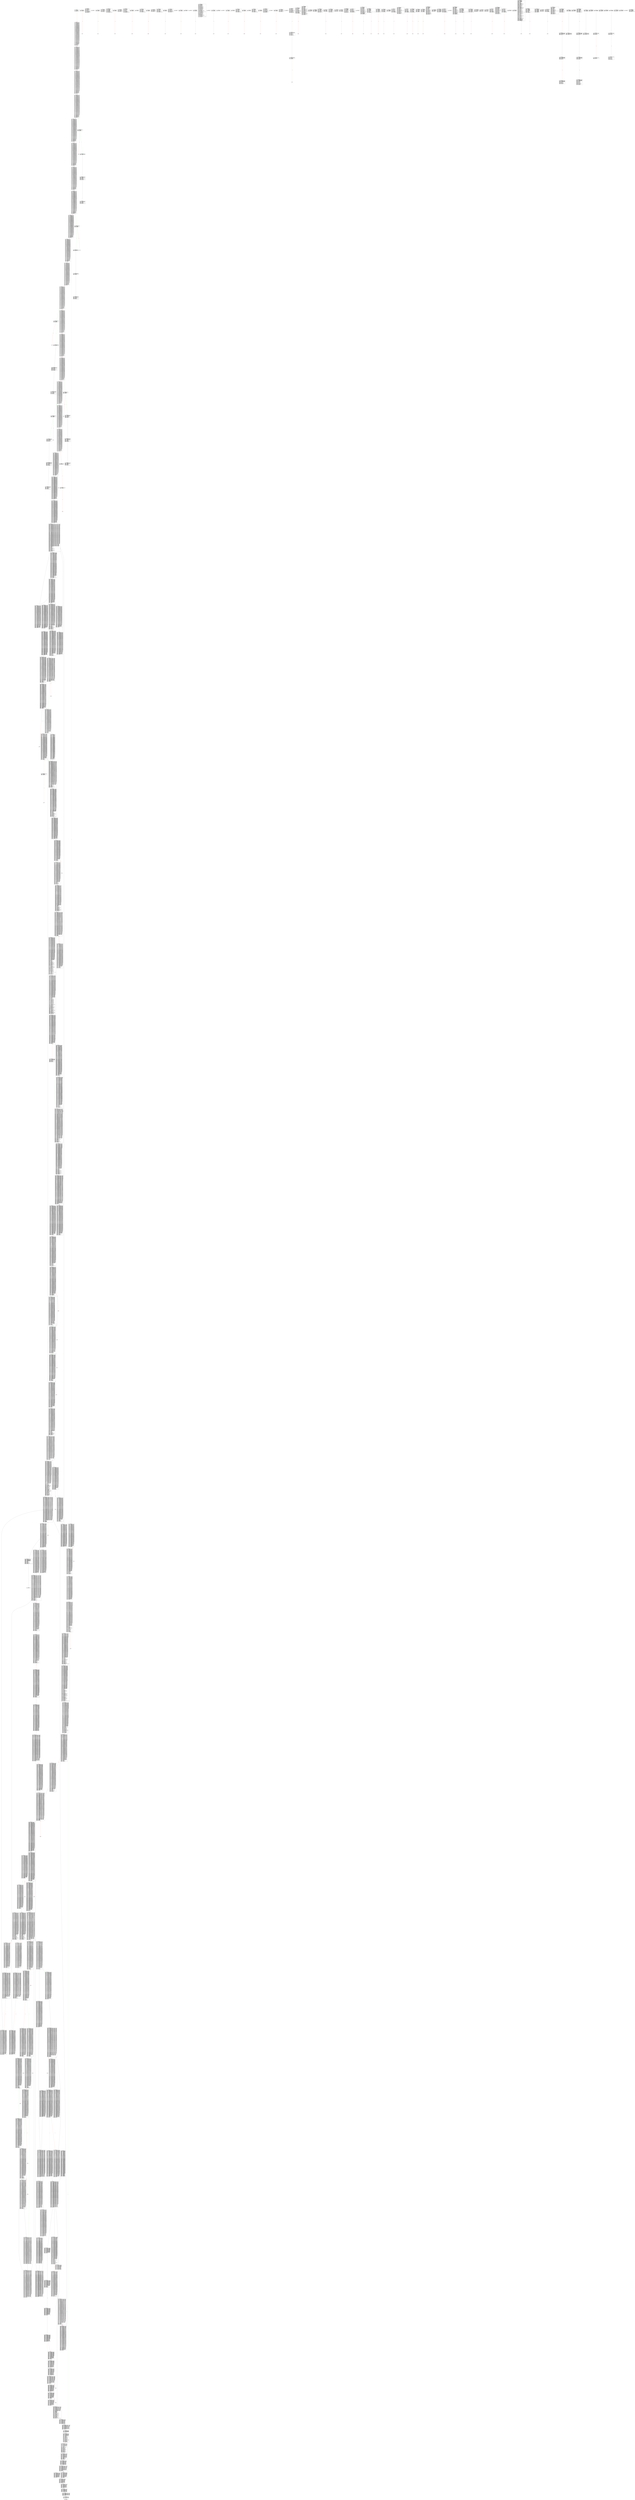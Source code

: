 
digraph G {
graph [fontname = "consolas"];
node  [fontname = "consolas"];
edge  [fontname = "consolas"];
b_0 [label=<-----   BLOCK ~0 -----<br align="left"/> 0x0: .3 = PHI~0-MEM<br align="left"/> 0x4: .2 = MSTORE(.3, .1, .0)<br align="left"/> 0x7: .5 = CALLDATASIZE<br align="left"/> 0x8: .6 = LT(.5, .4)<br align="left"/> 0xc: .8 = JUMPI(.7, .6)<br align="left"/>>, shape="record"];
b_d [label=<-----   BLOCK ~d -----<br align="left"/> 0xd: .80 = PHI~d[-70](~0.78)<br align="left"/> 0xd: .79 = PHI~d[-69](~0.77)<br align="left"/> 0xd: .78 = PHI~d[-68](~0.76)<br align="left"/> 0xd: .77 = PHI~d[-67](~0.75)<br align="left"/> 0xd: .76 = PHI~d[-66](~0.74)<br align="left"/> 0xd: .75 = PHI~d[-65](~0.73)<br align="left"/> 0xd: .74 = PHI~d[-64](~0.72)<br align="left"/> 0xd: .73 = PHI~d[-63](~0.71)<br align="left"/> 0xd: .72 = PHI~d[-62](~0.70)<br align="left"/> 0xd: .71 = PHI~d[-61](~0.69)<br align="left"/> 0xd: .70 = PHI~d[-60](~0.68)<br align="left"/> 0xd: .69 = PHI~d[-59](~0.67)<br align="left"/> 0xd: .68 = PHI~d[-58](~0.66)<br align="left"/> 0xd: .67 = PHI~d[-57](~0.65)<br align="left"/> 0xd: .66 = PHI~d[-56](~0.64)<br align="left"/> 0xd: .65 = PHI~d[-55](~0.63)<br align="left"/> 0xd: .64 = PHI~d[-54](~0.62)<br align="left"/> 0xd: .63 = PHI~d[-53](~0.61)<br align="left"/> 0xd: .62 = PHI~d[-52](~0.60)<br align="left"/> 0xd: .61 = PHI~d[-51](~0.59)<br align="left"/> 0xd: .60 = PHI~d[-50](~0.58)<br align="left"/> 0xd: .59 = PHI~d[-49](~0.57)<br align="left"/> 0xd: .58 = PHI~d[-48](~0.56)<br align="left"/> 0xd: .57 = PHI~d[-47](~0.55)<br align="left"/> 0xd: .56 = PHI~d[-46](~0.54)<br align="left"/> 0xd: .55 = PHI~d[-45](~0.53)<br align="left"/> 0xd: .54 = PHI~d[-44](~0.52)<br align="left"/> 0xd: .53 = PHI~d[-43](~0.51)<br align="left"/> 0xd: .52 = PHI~d[-42](~0.50)<br align="left"/> 0xd: .51 = PHI~d[-41](~0.49)<br align="left"/> 0xd: .50 = PHI~d[-40](~0.48)<br align="left"/> 0xd: .49 = PHI~d[-39](~0.47)<br align="left"/> 0xd: .48 = PHI~d[-38](~0.46)<br align="left"/> 0xd: .47 = PHI~d[-37](~0.45)<br align="left"/> 0xd: .46 = PHI~d[-36](~0.44)<br align="left"/> 0xd: .45 = PHI~d[-35](~0.43)<br align="left"/> 0xd: .44 = PHI~d[-34](~0.42)<br align="left"/> 0xd: .43 = PHI~d[-33](~0.41)<br align="left"/> 0xd: .42 = PHI~d[-32](~0.40)<br align="left"/> 0xd: .41 = PHI~d[-31](~0.39)<br align="left"/> 0xd: .40 = PHI~d[-30](~0.38)<br align="left"/> 0xd: .39 = PHI~d[-29](~0.37)<br align="left"/> 0xd: .38 = PHI~d[-28](~0.36)<br align="left"/> 0xd: .37 = PHI~d[-27](~0.35)<br align="left"/> 0xd: .36 = PHI~d[-26](~0.34)<br align="left"/> 0xd: .35 = PHI~d[-25](~0.33)<br align="left"/> 0xd: .34 = PHI~d[-24](~0.32)<br align="left"/> 0xd: .33 = PHI~d[-23](~0.31)<br align="left"/> 0xd: .32 = PHI~d[-22](~0.30)<br align="left"/> 0xd: .31 = PHI~d[-21](~0.29)<br align="left"/> 0xd: .30 = PHI~d[-20](~0.28)<br align="left"/> 0xd: .29 = PHI~d[-19](~0.27)<br align="left"/> 0xd: .28 = PHI~d[-18](~0.26)<br align="left"/> 0xd: .27 = PHI~d[-17](~0.25)<br align="left"/> 0xd: .26 = PHI~d[-16](~0.24)<br align="left"/> 0xd: .25 = PHI~d[-15](~0.23)<br align="left"/> 0xd: .24 = PHI~d[-14](~0.22)<br align="left"/> 0xd: .23 = PHI~d[-12](~0.21)<br align="left"/> 0xd: .22 = PHI~d[-11](~0.20)<br align="left"/> 0xd: .21 = PHI~d[-10](~0.19)<br align="left"/> 0xd: .20 = PHI~d[-13](~0.18)<br align="left"/> 0xd: .19 = PHI~d[-7](~0.17)<br align="left"/> 0xd: .18 = PHI~d[-6](~0.16)<br align="left"/> 0xd: .17 = PHI~d[-9](~0.15)<br align="left"/> 0xd: .16 = PHI~d[-3](~0.14)<br align="left"/> 0xd: .15 = PHI~d[-4](~0.13)<br align="left"/> 0xd: .14 = PHI~d[-8](~0.12)<br align="left"/> 0xd: .13 = PHI~d[-5](~0.11)<br align="left"/> 0xd: .12 = PHI~d[-1](~0.10)<br align="left"/> 0xd: .11 = PHI~d[-2](~0.9)<br align="left"/> 0xd: .10 = PHI~d-MEM(~0.2)<br align="left"/> 0xf: .1 = CALLDATALOAD(.0)<br align="left"/> 0x2f: .3 = DIV(.1, .2)<br align="left"/> 0x35: .5 = AND(.4, .3)<br align="left"/> 0x3c: .7 = EQ(.6, .5)<br align="left"/> 0x40: .9 = JUMPI(.8, .7)<br align="left"/>>, shape="record"];
b_41 [label=<-----   BLOCK ~41 -----<br align="left"/> 0x41: .75 = PHI~41[-71](~d.80)<br align="left"/> 0x41: .74 = PHI~41[-70](~d.79)<br align="left"/> 0x41: .73 = PHI~41[-69](~d.78)<br align="left"/> 0x41: .72 = PHI~41[-68](~d.77)<br align="left"/> 0x41: .71 = PHI~41[-67](~d.76)<br align="left"/> 0x41: .70 = PHI~41[-66](~d.75)<br align="left"/> 0x41: .69 = PHI~41[-65](~d.74)<br align="left"/> 0x41: .68 = PHI~41[-64](~d.73)<br align="left"/> 0x41: .67 = PHI~41[-63](~d.72)<br align="left"/> 0x41: .66 = PHI~41[-62](~d.71)<br align="left"/> 0x41: .65 = PHI~41[-61](~d.70)<br align="left"/> 0x41: .64 = PHI~41[-60](~d.69)<br align="left"/> 0x41: .63 = PHI~41[-59](~d.68)<br align="left"/> 0x41: .62 = PHI~41[-58](~d.67)<br align="left"/> 0x41: .61 = PHI~41[-57](~d.66)<br align="left"/> 0x41: .60 = PHI~41[-56](~d.65)<br align="left"/> 0x41: .59 = PHI~41[-55](~d.64)<br align="left"/> 0x41: .58 = PHI~41[-54](~d.63)<br align="left"/> 0x41: .57 = PHI~41[-53](~d.62)<br align="left"/> 0x41: .56 = PHI~41[-52](~d.61)<br align="left"/> 0x41: .55 = PHI~41[-51](~d.60)<br align="left"/> 0x41: .54 = PHI~41[-50](~d.59)<br align="left"/> 0x41: .53 = PHI~41[-49](~d.58)<br align="left"/> 0x41: .52 = PHI~41[-48](~d.57)<br align="left"/> 0x41: .51 = PHI~41[-47](~d.56)<br align="left"/> 0x41: .50 = PHI~41[-46](~d.55)<br align="left"/> 0x41: .49 = PHI~41[-45](~d.54)<br align="left"/> 0x41: .48 = PHI~41[-44](~d.53)<br align="left"/> 0x41: .47 = PHI~41[-43](~d.52)<br align="left"/> 0x41: .46 = PHI~41[-42](~d.51)<br align="left"/> 0x41: .45 = PHI~41[-41](~d.50)<br align="left"/> 0x41: .44 = PHI~41[-40](~d.49)<br align="left"/> 0x41: .43 = PHI~41[-39](~d.48)<br align="left"/> 0x41: .42 = PHI~41[-38](~d.47)<br align="left"/> 0x41: .41 = PHI~41[-37](~d.46)<br align="left"/> 0x41: .40 = PHI~41[-36](~d.45)<br align="left"/> 0x41: .39 = PHI~41[-35](~d.44)<br align="left"/> 0x41: .38 = PHI~41[-34](~d.43)<br align="left"/> 0x41: .37 = PHI~41[-33](~d.42)<br align="left"/> 0x41: .36 = PHI~41[-32](~d.41)<br align="left"/> 0x41: .35 = PHI~41[-31](~d.40)<br align="left"/> 0x41: .34 = PHI~41[-30](~d.39)<br align="left"/> 0x41: .33 = PHI~41[-29](~d.38)<br align="left"/> 0x41: .32 = PHI~41[-28](~d.37)<br align="left"/> 0x41: .31 = PHI~41[-27](~d.36)<br align="left"/> 0x41: .30 = PHI~41[-26](~d.35)<br align="left"/> 0x41: .29 = PHI~41[-25](~d.34)<br align="left"/> 0x41: .28 = PHI~41[-24](~d.33)<br align="left"/> 0x41: .27 = PHI~41[-23](~d.32)<br align="left"/> 0x41: .26 = PHI~41[-22](~d.31)<br align="left"/> 0x41: .25 = PHI~41[-21](~d.30)<br align="left"/> 0x41: .24 = PHI~41[-20](~d.29)<br align="left"/> 0x41: .23 = PHI~41[-19](~d.28)<br align="left"/> 0x41: .22 = PHI~41[-18](~d.27)<br align="left"/> 0x41: .21 = PHI~41[-17](~d.26)<br align="left"/> 0x41: .20 = PHI~41[-16](~d.25)<br align="left"/> 0x41: .19 = PHI~41[-15](~d.24)<br align="left"/> 0x41: .18 = PHI~41[-13](~d.23)<br align="left"/> 0x41: .17 = PHI~41[-12](~d.22)<br align="left"/> 0x41: .16 = PHI~41[-11](~d.21)<br align="left"/> 0x41: .15 = PHI~41[-14](~d.20)<br align="left"/> 0x41: .14 = PHI~41[-8](~d.19)<br align="left"/> 0x41: .13 = PHI~41[-7](~d.18)<br align="left"/> 0x41: .12 = PHI~41[-10](~d.17)<br align="left"/> 0x41: .11 = PHI~41[-4](~d.16)<br align="left"/> 0x41: .10 = PHI~41[-5](~d.15)<br align="left"/> 0x41: .9 = PHI~41[-9](~d.14)<br align="left"/> 0x41: .8 = PHI~41[-6](~d.13)<br align="left"/> 0x41: .7 = PHI~41[-2](~d.12)<br align="left"/> 0x41: .6 = PHI~41[-3](~d.11)<br align="left"/> 0x41: .5 = PHI~41-MEM(~d.10)<br align="left"/> 0x41: .0 = PHI~41[-1](~d.5)<br align="left"/> 0x47: .2 = EQ(.1, .0)<br align="left"/> 0x4b: .4 = JUMPI(.3, .2)<br align="left"/>>, shape="record"];
b_4c [label=<-----   BLOCK ~4c -----<br align="left"/> 0x4c: .75 = PHI~4c[-71](~41.75)<br align="left"/> 0x4c: .74 = PHI~4c[-70](~41.74)<br align="left"/> 0x4c: .73 = PHI~4c[-69](~41.73)<br align="left"/> 0x4c: .72 = PHI~4c[-68](~41.72)<br align="left"/> 0x4c: .71 = PHI~4c[-67](~41.71)<br align="left"/> 0x4c: .70 = PHI~4c[-66](~41.70)<br align="left"/> 0x4c: .69 = PHI~4c[-65](~41.69)<br align="left"/> 0x4c: .68 = PHI~4c[-64](~41.68)<br align="left"/> 0x4c: .67 = PHI~4c[-63](~41.67)<br align="left"/> 0x4c: .66 = PHI~4c[-62](~41.66)<br align="left"/> 0x4c: .65 = PHI~4c[-61](~41.65)<br align="left"/> 0x4c: .64 = PHI~4c[-60](~41.64)<br align="left"/> 0x4c: .63 = PHI~4c[-59](~41.63)<br align="left"/> 0x4c: .62 = PHI~4c[-58](~41.62)<br align="left"/> 0x4c: .61 = PHI~4c[-57](~41.61)<br align="left"/> 0x4c: .60 = PHI~4c[-56](~41.60)<br align="left"/> 0x4c: .59 = PHI~4c[-55](~41.59)<br align="left"/> 0x4c: .58 = PHI~4c[-54](~41.58)<br align="left"/> 0x4c: .57 = PHI~4c[-53](~41.57)<br align="left"/> 0x4c: .56 = PHI~4c[-52](~41.56)<br align="left"/> 0x4c: .55 = PHI~4c[-51](~41.55)<br align="left"/> 0x4c: .54 = PHI~4c[-50](~41.54)<br align="left"/> 0x4c: .53 = PHI~4c[-49](~41.53)<br align="left"/> 0x4c: .52 = PHI~4c[-48](~41.52)<br align="left"/> 0x4c: .51 = PHI~4c[-47](~41.51)<br align="left"/> 0x4c: .50 = PHI~4c[-46](~41.50)<br align="left"/> 0x4c: .49 = PHI~4c[-45](~41.49)<br align="left"/> 0x4c: .48 = PHI~4c[-44](~41.48)<br align="left"/> 0x4c: .47 = PHI~4c[-43](~41.47)<br align="left"/> 0x4c: .46 = PHI~4c[-42](~41.46)<br align="left"/> 0x4c: .45 = PHI~4c[-41](~41.45)<br align="left"/> 0x4c: .44 = PHI~4c[-40](~41.44)<br align="left"/> 0x4c: .43 = PHI~4c[-39](~41.43)<br align="left"/> 0x4c: .42 = PHI~4c[-38](~41.42)<br align="left"/> 0x4c: .41 = PHI~4c[-37](~41.41)<br align="left"/> 0x4c: .40 = PHI~4c[-36](~41.40)<br align="left"/> 0x4c: .39 = PHI~4c[-35](~41.39)<br align="left"/> 0x4c: .38 = PHI~4c[-34](~41.38)<br align="left"/> 0x4c: .37 = PHI~4c[-33](~41.37)<br align="left"/> 0x4c: .36 = PHI~4c[-32](~41.36)<br align="left"/> 0x4c: .35 = PHI~4c[-31](~41.35)<br align="left"/> 0x4c: .34 = PHI~4c[-30](~41.34)<br align="left"/> 0x4c: .33 = PHI~4c[-29](~41.33)<br align="left"/> 0x4c: .32 = PHI~4c[-28](~41.32)<br align="left"/> 0x4c: .31 = PHI~4c[-27](~41.31)<br align="left"/> 0x4c: .30 = PHI~4c[-26](~41.30)<br align="left"/> 0x4c: .29 = PHI~4c[-25](~41.29)<br align="left"/> 0x4c: .28 = PHI~4c[-24](~41.28)<br align="left"/> 0x4c: .27 = PHI~4c[-23](~41.27)<br align="left"/> 0x4c: .26 = PHI~4c[-22](~41.26)<br align="left"/> 0x4c: .25 = PHI~4c[-21](~41.25)<br align="left"/> 0x4c: .24 = PHI~4c[-20](~41.24)<br align="left"/> 0x4c: .23 = PHI~4c[-19](~41.23)<br align="left"/> 0x4c: .22 = PHI~4c[-18](~41.22)<br align="left"/> 0x4c: .21 = PHI~4c[-17](~41.21)<br align="left"/> 0x4c: .20 = PHI~4c[-16](~41.20)<br align="left"/> 0x4c: .19 = PHI~4c[-15](~41.19)<br align="left"/> 0x4c: .18 = PHI~4c[-13](~41.18)<br align="left"/> 0x4c: .17 = PHI~4c[-12](~41.17)<br align="left"/> 0x4c: .16 = PHI~4c[-11](~41.16)<br align="left"/> 0x4c: .15 = PHI~4c[-14](~41.15)<br align="left"/> 0x4c: .14 = PHI~4c[-8](~41.14)<br align="left"/> 0x4c: .13 = PHI~4c[-7](~41.13)<br align="left"/> 0x4c: .12 = PHI~4c[-10](~41.12)<br align="left"/> 0x4c: .11 = PHI~4c[-4](~41.11)<br align="left"/> 0x4c: .10 = PHI~4c[-5](~41.10)<br align="left"/> 0x4c: .9 = PHI~4c[-9](~41.9)<br align="left"/> 0x4c: .8 = PHI~4c[-6](~41.8)<br align="left"/> 0x4c: .7 = PHI~4c[-2](~41.7)<br align="left"/> 0x4c: .6 = PHI~4c[-3](~41.6)<br align="left"/> 0x4c: .5 = PHI~4c-MEM(~41.5)<br align="left"/> 0x4c: .0 = PHI~4c[-1](~41.0)<br align="left"/> 0x52: .2 = EQ(.1, .0)<br align="left"/> 0x56: .4 = JUMPI(.3, .2)<br align="left"/>>, shape="record"];
b_57 [label=<-----   BLOCK ~57 -----<br align="left"/> 0x57: .75 = PHI~57[-71](~4c.75)<br align="left"/> 0x57: .74 = PHI~57[-70](~4c.74)<br align="left"/> 0x57: .73 = PHI~57[-69](~4c.73)<br align="left"/> 0x57: .72 = PHI~57[-68](~4c.72)<br align="left"/> 0x57: .71 = PHI~57[-67](~4c.71)<br align="left"/> 0x57: .70 = PHI~57[-66](~4c.70)<br align="left"/> 0x57: .69 = PHI~57[-65](~4c.69)<br align="left"/> 0x57: .68 = PHI~57[-64](~4c.68)<br align="left"/> 0x57: .67 = PHI~57[-63](~4c.67)<br align="left"/> 0x57: .66 = PHI~57[-62](~4c.66)<br align="left"/> 0x57: .65 = PHI~57[-61](~4c.65)<br align="left"/> 0x57: .64 = PHI~57[-60](~4c.64)<br align="left"/> 0x57: .63 = PHI~57[-59](~4c.63)<br align="left"/> 0x57: .62 = PHI~57[-58](~4c.62)<br align="left"/> 0x57: .61 = PHI~57[-57](~4c.61)<br align="left"/> 0x57: .60 = PHI~57[-56](~4c.60)<br align="left"/> 0x57: .59 = PHI~57[-55](~4c.59)<br align="left"/> 0x57: .58 = PHI~57[-54](~4c.58)<br align="left"/> 0x57: .57 = PHI~57[-53](~4c.57)<br align="left"/> 0x57: .56 = PHI~57[-52](~4c.56)<br align="left"/> 0x57: .55 = PHI~57[-51](~4c.55)<br align="left"/> 0x57: .54 = PHI~57[-50](~4c.54)<br align="left"/> 0x57: .53 = PHI~57[-49](~4c.53)<br align="left"/> 0x57: .52 = PHI~57[-48](~4c.52)<br align="left"/> 0x57: .51 = PHI~57[-47](~4c.51)<br align="left"/> 0x57: .50 = PHI~57[-46](~4c.50)<br align="left"/> 0x57: .49 = PHI~57[-45](~4c.49)<br align="left"/> 0x57: .48 = PHI~57[-44](~4c.48)<br align="left"/> 0x57: .47 = PHI~57[-43](~4c.47)<br align="left"/> 0x57: .46 = PHI~57[-42](~4c.46)<br align="left"/> 0x57: .45 = PHI~57[-41](~4c.45)<br align="left"/> 0x57: .44 = PHI~57[-40](~4c.44)<br align="left"/> 0x57: .43 = PHI~57[-39](~4c.43)<br align="left"/> 0x57: .42 = PHI~57[-38](~4c.42)<br align="left"/> 0x57: .41 = PHI~57[-37](~4c.41)<br align="left"/> 0x57: .40 = PHI~57[-36](~4c.40)<br align="left"/> 0x57: .39 = PHI~57[-35](~4c.39)<br align="left"/> 0x57: .38 = PHI~57[-34](~4c.38)<br align="left"/> 0x57: .37 = PHI~57[-33](~4c.37)<br align="left"/> 0x57: .36 = PHI~57[-32](~4c.36)<br align="left"/> 0x57: .35 = PHI~57[-31](~4c.35)<br align="left"/> 0x57: .34 = PHI~57[-30](~4c.34)<br align="left"/> 0x57: .33 = PHI~57[-29](~4c.33)<br align="left"/> 0x57: .32 = PHI~57[-28](~4c.32)<br align="left"/> 0x57: .31 = PHI~57[-27](~4c.31)<br align="left"/> 0x57: .30 = PHI~57[-26](~4c.30)<br align="left"/> 0x57: .29 = PHI~57[-25](~4c.29)<br align="left"/> 0x57: .28 = PHI~57[-24](~4c.28)<br align="left"/> 0x57: .27 = PHI~57[-23](~4c.27)<br align="left"/> 0x57: .26 = PHI~57[-22](~4c.26)<br align="left"/> 0x57: .25 = PHI~57[-21](~4c.25)<br align="left"/> 0x57: .24 = PHI~57[-20](~4c.24)<br align="left"/> 0x57: .23 = PHI~57[-19](~4c.23)<br align="left"/> 0x57: .22 = PHI~57[-18](~4c.22)<br align="left"/> 0x57: .21 = PHI~57[-17](~4c.21)<br align="left"/> 0x57: .20 = PHI~57[-16](~4c.20)<br align="left"/> 0x57: .19 = PHI~57[-15](~4c.19)<br align="left"/> 0x57: .18 = PHI~57[-13](~4c.18)<br align="left"/> 0x57: .17 = PHI~57[-12](~4c.17)<br align="left"/> 0x57: .16 = PHI~57[-11](~4c.16)<br align="left"/> 0x57: .15 = PHI~57[-14](~4c.15)<br align="left"/> 0x57: .14 = PHI~57[-8](~4c.14)<br align="left"/> 0x57: .13 = PHI~57[-7](~4c.13)<br align="left"/> 0x57: .12 = PHI~57[-10](~4c.12)<br align="left"/> 0x57: .11 = PHI~57[-4](~4c.11)<br align="left"/> 0x57: .10 = PHI~57[-5](~4c.10)<br align="left"/> 0x57: .9 = PHI~57[-9](~4c.9)<br align="left"/> 0x57: .8 = PHI~57[-6](~4c.8)<br align="left"/> 0x57: .7 = PHI~57[-2](~4c.7)<br align="left"/> 0x57: .6 = PHI~57[-3](~4c.6)<br align="left"/> 0x57: .5 = PHI~57-MEM(~4c.5)<br align="left"/> 0x57: .0 = PHI~57[-1](~4c.0)<br align="left"/> 0x5d: .2 = EQ(.1, .0)<br align="left"/> 0x61: .4 = JUMPI(.3, .2)<br align="left"/>>, shape="record"];
b_62 [label=<-----   BLOCK ~62 -----<br align="left"/> 0x62: .75 = PHI~62[-71](~57.75)<br align="left"/> 0x62: .74 = PHI~62[-70](~57.74)<br align="left"/> 0x62: .73 = PHI~62[-69](~57.73)<br align="left"/> 0x62: .72 = PHI~62[-68](~57.72)<br align="left"/> 0x62: .71 = PHI~62[-67](~57.71)<br align="left"/> 0x62: .70 = PHI~62[-66](~57.70)<br align="left"/> 0x62: .69 = PHI~62[-65](~57.69)<br align="left"/> 0x62: .68 = PHI~62[-64](~57.68)<br align="left"/> 0x62: .67 = PHI~62[-63](~57.67)<br align="left"/> 0x62: .66 = PHI~62[-62](~57.66)<br align="left"/> 0x62: .65 = PHI~62[-61](~57.65)<br align="left"/> 0x62: .64 = PHI~62[-60](~57.64)<br align="left"/> 0x62: .63 = PHI~62[-59](~57.63)<br align="left"/> 0x62: .62 = PHI~62[-58](~57.62)<br align="left"/> 0x62: .61 = PHI~62[-57](~57.61)<br align="left"/> 0x62: .60 = PHI~62[-56](~57.60)<br align="left"/> 0x62: .59 = PHI~62[-55](~57.59)<br align="left"/> 0x62: .58 = PHI~62[-54](~57.58)<br align="left"/> 0x62: .57 = PHI~62[-53](~57.57)<br align="left"/> 0x62: .56 = PHI~62[-52](~57.56)<br align="left"/> 0x62: .55 = PHI~62[-51](~57.55)<br align="left"/> 0x62: .54 = PHI~62[-50](~57.54)<br align="left"/> 0x62: .53 = PHI~62[-49](~57.53)<br align="left"/> 0x62: .52 = PHI~62[-48](~57.52)<br align="left"/> 0x62: .51 = PHI~62[-47](~57.51)<br align="left"/> 0x62: .50 = PHI~62[-46](~57.50)<br align="left"/> 0x62: .49 = PHI~62[-45](~57.49)<br align="left"/> 0x62: .48 = PHI~62[-44](~57.48)<br align="left"/> 0x62: .47 = PHI~62[-43](~57.47)<br align="left"/> 0x62: .46 = PHI~62[-42](~57.46)<br align="left"/> 0x62: .45 = PHI~62[-41](~57.45)<br align="left"/> 0x62: .44 = PHI~62[-40](~57.44)<br align="left"/> 0x62: .43 = PHI~62[-39](~57.43)<br align="left"/> 0x62: .42 = PHI~62[-38](~57.42)<br align="left"/> 0x62: .41 = PHI~62[-37](~57.41)<br align="left"/> 0x62: .40 = PHI~62[-36](~57.40)<br align="left"/> 0x62: .39 = PHI~62[-35](~57.39)<br align="left"/> 0x62: .38 = PHI~62[-34](~57.38)<br align="left"/> 0x62: .37 = PHI~62[-33](~57.37)<br align="left"/> 0x62: .36 = PHI~62[-32](~57.36)<br align="left"/> 0x62: .35 = PHI~62[-31](~57.35)<br align="left"/> 0x62: .34 = PHI~62[-30](~57.34)<br align="left"/> 0x62: .33 = PHI~62[-29](~57.33)<br align="left"/> 0x62: .32 = PHI~62[-28](~57.32)<br align="left"/> 0x62: .31 = PHI~62[-27](~57.31)<br align="left"/> 0x62: .30 = PHI~62[-26](~57.30)<br align="left"/> 0x62: .29 = PHI~62[-25](~57.29)<br align="left"/> 0x62: .28 = PHI~62[-24](~57.28)<br align="left"/> 0x62: .27 = PHI~62[-23](~57.27)<br align="left"/> 0x62: .26 = PHI~62[-22](~57.26)<br align="left"/> 0x62: .25 = PHI~62[-21](~57.25)<br align="left"/> 0x62: .24 = PHI~62[-20](~57.24)<br align="left"/> 0x62: .23 = PHI~62[-19](~57.23)<br align="left"/> 0x62: .22 = PHI~62[-18](~57.22)<br align="left"/> 0x62: .21 = PHI~62[-17](~57.21)<br align="left"/> 0x62: .20 = PHI~62[-16](~57.20)<br align="left"/> 0x62: .19 = PHI~62[-15](~57.19)<br align="left"/> 0x62: .18 = PHI~62[-13](~57.18)<br align="left"/> 0x62: .17 = PHI~62[-12](~57.17)<br align="left"/> 0x62: .16 = PHI~62[-11](~57.16)<br align="left"/> 0x62: .15 = PHI~62[-14](~57.15)<br align="left"/> 0x62: .14 = PHI~62[-8](~57.14)<br align="left"/> 0x62: .13 = PHI~62[-7](~57.13)<br align="left"/> 0x62: .12 = PHI~62[-10](~57.12)<br align="left"/> 0x62: .11 = PHI~62[-4](~57.11)<br align="left"/> 0x62: .10 = PHI~62[-5](~57.10)<br align="left"/> 0x62: .9 = PHI~62[-9](~57.9)<br align="left"/> 0x62: .8 = PHI~62[-6](~57.8)<br align="left"/> 0x62: .7 = PHI~62[-2](~57.7)<br align="left"/> 0x62: .6 = PHI~62[-3](~57.6)<br align="left"/> 0x62: .5 = PHI~62-MEM(~57.5)<br align="left"/> 0x62: .0 = PHI~62[-1](~57.0)<br align="left"/> 0x68: .2 = EQ(.1, .0)<br align="left"/> 0x6c: .4 = JUMPI(.3, .2)<br align="left"/>>, shape="record"];
b_6d [label=<-----   BLOCK ~6d -----<br align="left"/> 0x6d: .75 = PHI~6d[-71](~62.75)<br align="left"/> 0x6d: .74 = PHI~6d[-70](~62.74)<br align="left"/> 0x6d: .73 = PHI~6d[-69](~62.73)<br align="left"/> 0x6d: .72 = PHI~6d[-68](~62.72)<br align="left"/> 0x6d: .71 = PHI~6d[-67](~62.71)<br align="left"/> 0x6d: .70 = PHI~6d[-66](~62.70)<br align="left"/> 0x6d: .69 = PHI~6d[-65](~62.69)<br align="left"/> 0x6d: .68 = PHI~6d[-64](~62.68)<br align="left"/> 0x6d: .67 = PHI~6d[-63](~62.67)<br align="left"/> 0x6d: .66 = PHI~6d[-62](~62.66)<br align="left"/> 0x6d: .65 = PHI~6d[-61](~62.65)<br align="left"/> 0x6d: .64 = PHI~6d[-60](~62.64)<br align="left"/> 0x6d: .63 = PHI~6d[-59](~62.63)<br align="left"/> 0x6d: .62 = PHI~6d[-58](~62.62)<br align="left"/> 0x6d: .61 = PHI~6d[-57](~62.61)<br align="left"/> 0x6d: .60 = PHI~6d[-56](~62.60)<br align="left"/> 0x6d: .59 = PHI~6d[-55](~62.59)<br align="left"/> 0x6d: .58 = PHI~6d[-54](~62.58)<br align="left"/> 0x6d: .57 = PHI~6d[-53](~62.57)<br align="left"/> 0x6d: .56 = PHI~6d[-52](~62.56)<br align="left"/> 0x6d: .55 = PHI~6d[-51](~62.55)<br align="left"/> 0x6d: .54 = PHI~6d[-50](~62.54)<br align="left"/> 0x6d: .53 = PHI~6d[-49](~62.53)<br align="left"/> 0x6d: .52 = PHI~6d[-48](~62.52)<br align="left"/> 0x6d: .51 = PHI~6d[-47](~62.51)<br align="left"/> 0x6d: .50 = PHI~6d[-46](~62.50)<br align="left"/> 0x6d: .49 = PHI~6d[-45](~62.49)<br align="left"/> 0x6d: .48 = PHI~6d[-44](~62.48)<br align="left"/> 0x6d: .47 = PHI~6d[-43](~62.47)<br align="left"/> 0x6d: .46 = PHI~6d[-42](~62.46)<br align="left"/> 0x6d: .45 = PHI~6d[-41](~62.45)<br align="left"/> 0x6d: .44 = PHI~6d[-40](~62.44)<br align="left"/> 0x6d: .43 = PHI~6d[-39](~62.43)<br align="left"/> 0x6d: .42 = PHI~6d[-38](~62.42)<br align="left"/> 0x6d: .41 = PHI~6d[-37](~62.41)<br align="left"/> 0x6d: .40 = PHI~6d[-36](~62.40)<br align="left"/> 0x6d: .39 = PHI~6d[-35](~62.39)<br align="left"/> 0x6d: .38 = PHI~6d[-34](~62.38)<br align="left"/> 0x6d: .37 = PHI~6d[-33](~62.37)<br align="left"/> 0x6d: .36 = PHI~6d[-32](~62.36)<br align="left"/> 0x6d: .35 = PHI~6d[-31](~62.35)<br align="left"/> 0x6d: .34 = PHI~6d[-30](~62.34)<br align="left"/> 0x6d: .33 = PHI~6d[-29](~62.33)<br align="left"/> 0x6d: .32 = PHI~6d[-28](~62.32)<br align="left"/> 0x6d: .31 = PHI~6d[-27](~62.31)<br align="left"/> 0x6d: .30 = PHI~6d[-26](~62.30)<br align="left"/> 0x6d: .29 = PHI~6d[-25](~62.29)<br align="left"/> 0x6d: .28 = PHI~6d[-24](~62.28)<br align="left"/> 0x6d: .27 = PHI~6d[-23](~62.27)<br align="left"/> 0x6d: .26 = PHI~6d[-22](~62.26)<br align="left"/> 0x6d: .25 = PHI~6d[-21](~62.25)<br align="left"/> 0x6d: .24 = PHI~6d[-20](~62.24)<br align="left"/> 0x6d: .23 = PHI~6d[-19](~62.23)<br align="left"/> 0x6d: .22 = PHI~6d[-18](~62.22)<br align="left"/> 0x6d: .21 = PHI~6d[-17](~62.21)<br align="left"/> 0x6d: .20 = PHI~6d[-16](~62.20)<br align="left"/> 0x6d: .19 = PHI~6d[-15](~62.19)<br align="left"/> 0x6d: .18 = PHI~6d[-13](~62.18)<br align="left"/> 0x6d: .17 = PHI~6d[-12](~62.17)<br align="left"/> 0x6d: .16 = PHI~6d[-11](~62.16)<br align="left"/> 0x6d: .15 = PHI~6d[-14](~62.15)<br align="left"/> 0x6d: .14 = PHI~6d[-8](~62.14)<br align="left"/> 0x6d: .13 = PHI~6d[-7](~62.13)<br align="left"/> 0x6d: .12 = PHI~6d[-10](~62.12)<br align="left"/> 0x6d: .11 = PHI~6d[-4](~62.11)<br align="left"/> 0x6d: .10 = PHI~6d[-5](~62.10)<br align="left"/> 0x6d: .9 = PHI~6d[-9](~62.9)<br align="left"/> 0x6d: .8 = PHI~6d[-6](~62.8)<br align="left"/> 0x6d: .7 = PHI~6d[-2](~62.7)<br align="left"/> 0x6d: .6 = PHI~6d[-3](~62.6)<br align="left"/> 0x6d: .5 = PHI~6d-MEM(~62.5)<br align="left"/> 0x6d: .0 = PHI~6d[-1](~62.0)<br align="left"/> 0x73: .2 = EQ(.1, .0)<br align="left"/> 0x77: .4 = JUMPI(.3, .2)<br align="left"/>>, shape="record"];
b_78 [label=<-----   BLOCK ~78 -----<br align="left"/> 0x78: .75 = PHI~78[-71](~6d.75)<br align="left"/> 0x78: .74 = PHI~78[-70](~6d.74)<br align="left"/> 0x78: .73 = PHI~78[-69](~6d.73)<br align="left"/> 0x78: .72 = PHI~78[-68](~6d.72)<br align="left"/> 0x78: .71 = PHI~78[-67](~6d.71)<br align="left"/> 0x78: .70 = PHI~78[-66](~6d.70)<br align="left"/> 0x78: .69 = PHI~78[-65](~6d.69)<br align="left"/> 0x78: .68 = PHI~78[-64](~6d.68)<br align="left"/> 0x78: .67 = PHI~78[-63](~6d.67)<br align="left"/> 0x78: .66 = PHI~78[-62](~6d.66)<br align="left"/> 0x78: .65 = PHI~78[-61](~6d.65)<br align="left"/> 0x78: .64 = PHI~78[-60](~6d.64)<br align="left"/> 0x78: .63 = PHI~78[-59](~6d.63)<br align="left"/> 0x78: .62 = PHI~78[-58](~6d.62)<br align="left"/> 0x78: .61 = PHI~78[-57](~6d.61)<br align="left"/> 0x78: .60 = PHI~78[-56](~6d.60)<br align="left"/> 0x78: .59 = PHI~78[-55](~6d.59)<br align="left"/> 0x78: .58 = PHI~78[-54](~6d.58)<br align="left"/> 0x78: .57 = PHI~78[-53](~6d.57)<br align="left"/> 0x78: .56 = PHI~78[-52](~6d.56)<br align="left"/> 0x78: .55 = PHI~78[-51](~6d.55)<br align="left"/> 0x78: .54 = PHI~78[-50](~6d.54)<br align="left"/> 0x78: .53 = PHI~78[-49](~6d.53)<br align="left"/> 0x78: .52 = PHI~78[-48](~6d.52)<br align="left"/> 0x78: .51 = PHI~78[-47](~6d.51)<br align="left"/> 0x78: .50 = PHI~78[-46](~6d.50)<br align="left"/> 0x78: .49 = PHI~78[-45](~6d.49)<br align="left"/> 0x78: .48 = PHI~78[-44](~6d.48)<br align="left"/> 0x78: .47 = PHI~78[-43](~6d.47)<br align="left"/> 0x78: .46 = PHI~78[-42](~6d.46)<br align="left"/> 0x78: .45 = PHI~78[-41](~6d.45)<br align="left"/> 0x78: .44 = PHI~78[-40](~6d.44)<br align="left"/> 0x78: .43 = PHI~78[-39](~6d.43)<br align="left"/> 0x78: .42 = PHI~78[-38](~6d.42)<br align="left"/> 0x78: .41 = PHI~78[-37](~6d.41)<br align="left"/> 0x78: .40 = PHI~78[-36](~6d.40)<br align="left"/> 0x78: .39 = PHI~78[-35](~6d.39)<br align="left"/> 0x78: .38 = PHI~78[-34](~6d.38)<br align="left"/> 0x78: .37 = PHI~78[-33](~6d.37)<br align="left"/> 0x78: .36 = PHI~78[-32](~6d.36)<br align="left"/> 0x78: .35 = PHI~78[-31](~6d.35)<br align="left"/> 0x78: .34 = PHI~78[-30](~6d.34)<br align="left"/> 0x78: .33 = PHI~78[-29](~6d.33)<br align="left"/> 0x78: .32 = PHI~78[-28](~6d.32)<br align="left"/> 0x78: .31 = PHI~78[-27](~6d.31)<br align="left"/> 0x78: .30 = PHI~78[-26](~6d.30)<br align="left"/> 0x78: .29 = PHI~78[-25](~6d.29)<br align="left"/> 0x78: .28 = PHI~78[-24](~6d.28)<br align="left"/> 0x78: .27 = PHI~78[-23](~6d.27)<br align="left"/> 0x78: .26 = PHI~78[-22](~6d.26)<br align="left"/> 0x78: .25 = PHI~78[-21](~6d.25)<br align="left"/> 0x78: .24 = PHI~78[-20](~6d.24)<br align="left"/> 0x78: .23 = PHI~78[-19](~6d.23)<br align="left"/> 0x78: .22 = PHI~78[-18](~6d.22)<br align="left"/> 0x78: .21 = PHI~78[-17](~6d.21)<br align="left"/> 0x78: .20 = PHI~78[-16](~6d.20)<br align="left"/> 0x78: .19 = PHI~78[-15](~6d.19)<br align="left"/> 0x78: .18 = PHI~78[-13](~6d.18)<br align="left"/> 0x78: .17 = PHI~78[-12](~6d.17)<br align="left"/> 0x78: .16 = PHI~78[-11](~6d.16)<br align="left"/> 0x78: .15 = PHI~78[-14](~6d.15)<br align="left"/> 0x78: .14 = PHI~78[-8](~6d.14)<br align="left"/> 0x78: .13 = PHI~78[-7](~6d.13)<br align="left"/> 0x78: .12 = PHI~78[-10](~6d.12)<br align="left"/> 0x78: .11 = PHI~78[-4](~6d.11)<br align="left"/> 0x78: .10 = PHI~78[-5](~6d.10)<br align="left"/> 0x78: .9 = PHI~78[-9](~6d.9)<br align="left"/> 0x78: .8 = PHI~78[-6](~6d.8)<br align="left"/> 0x78: .7 = PHI~78[-2](~6d.7)<br align="left"/> 0x78: .6 = PHI~78[-3](~6d.6)<br align="left"/> 0x78: .5 = PHI~78-MEM(~6d.5)<br align="left"/> 0x78: .0 = PHI~78[-1](~6d.0)<br align="left"/> 0x7e: .2 = EQ(.1, .0)<br align="left"/> 0x82: .4 = JUMPI(.3, .2)<br align="left"/>>, shape="record"];
b_83 [label=<-----   BLOCK ~83 -----<br align="left"/> 0x83: .75 = PHI~83[-71](~78.75)<br align="left"/> 0x83: .74 = PHI~83[-70](~78.74)<br align="left"/> 0x83: .73 = PHI~83[-69](~78.73)<br align="left"/> 0x83: .72 = PHI~83[-68](~78.72)<br align="left"/> 0x83: .71 = PHI~83[-67](~78.71)<br align="left"/> 0x83: .70 = PHI~83[-66](~78.70)<br align="left"/> 0x83: .69 = PHI~83[-65](~78.69)<br align="left"/> 0x83: .68 = PHI~83[-64](~78.68)<br align="left"/> 0x83: .67 = PHI~83[-63](~78.67)<br align="left"/> 0x83: .66 = PHI~83[-62](~78.66)<br align="left"/> 0x83: .65 = PHI~83[-61](~78.65)<br align="left"/> 0x83: .64 = PHI~83[-60](~78.64)<br align="left"/> 0x83: .63 = PHI~83[-59](~78.63)<br align="left"/> 0x83: .62 = PHI~83[-58](~78.62)<br align="left"/> 0x83: .61 = PHI~83[-57](~78.61)<br align="left"/> 0x83: .60 = PHI~83[-56](~78.60)<br align="left"/> 0x83: .59 = PHI~83[-55](~78.59)<br align="left"/> 0x83: .58 = PHI~83[-54](~78.58)<br align="left"/> 0x83: .57 = PHI~83[-53](~78.57)<br align="left"/> 0x83: .56 = PHI~83[-52](~78.56)<br align="left"/> 0x83: .55 = PHI~83[-51](~78.55)<br align="left"/> 0x83: .54 = PHI~83[-50](~78.54)<br align="left"/> 0x83: .53 = PHI~83[-49](~78.53)<br align="left"/> 0x83: .52 = PHI~83[-48](~78.52)<br align="left"/> 0x83: .51 = PHI~83[-47](~78.51)<br align="left"/> 0x83: .50 = PHI~83[-46](~78.50)<br align="left"/> 0x83: .49 = PHI~83[-45](~78.49)<br align="left"/> 0x83: .48 = PHI~83[-44](~78.48)<br align="left"/> 0x83: .47 = PHI~83[-43](~78.47)<br align="left"/> 0x83: .46 = PHI~83[-42](~78.46)<br align="left"/> 0x83: .45 = PHI~83[-41](~78.45)<br align="left"/> 0x83: .44 = PHI~83[-40](~78.44)<br align="left"/> 0x83: .43 = PHI~83[-39](~78.43)<br align="left"/> 0x83: .42 = PHI~83[-38](~78.42)<br align="left"/> 0x83: .41 = PHI~83[-37](~78.41)<br align="left"/> 0x83: .40 = PHI~83[-36](~78.40)<br align="left"/> 0x83: .39 = PHI~83[-35](~78.39)<br align="left"/> 0x83: .38 = PHI~83[-34](~78.38)<br align="left"/> 0x83: .37 = PHI~83[-33](~78.37)<br align="left"/> 0x83: .36 = PHI~83[-32](~78.36)<br align="left"/> 0x83: .35 = PHI~83[-31](~78.35)<br align="left"/> 0x83: .34 = PHI~83[-30](~78.34)<br align="left"/> 0x83: .33 = PHI~83[-29](~78.33)<br align="left"/> 0x83: .32 = PHI~83[-28](~78.32)<br align="left"/> 0x83: .31 = PHI~83[-27](~78.31)<br align="left"/> 0x83: .30 = PHI~83[-26](~78.30)<br align="left"/> 0x83: .29 = PHI~83[-25](~78.29)<br align="left"/> 0x83: .28 = PHI~83[-24](~78.28)<br align="left"/> 0x83: .27 = PHI~83[-23](~78.27)<br align="left"/> 0x83: .26 = PHI~83[-22](~78.26)<br align="left"/> 0x83: .25 = PHI~83[-21](~78.25)<br align="left"/> 0x83: .24 = PHI~83[-20](~78.24)<br align="left"/> 0x83: .23 = PHI~83[-19](~78.23)<br align="left"/> 0x83: .22 = PHI~83[-18](~78.22)<br align="left"/> 0x83: .21 = PHI~83[-17](~78.21)<br align="left"/> 0x83: .20 = PHI~83[-16](~78.20)<br align="left"/> 0x83: .19 = PHI~83[-15](~78.19)<br align="left"/> 0x83: .18 = PHI~83[-13](~78.18)<br align="left"/> 0x83: .17 = PHI~83[-12](~78.17)<br align="left"/> 0x83: .16 = PHI~83[-11](~78.16)<br align="left"/> 0x83: .15 = PHI~83[-14](~78.15)<br align="left"/> 0x83: .14 = PHI~83[-8](~78.14)<br align="left"/> 0x83: .13 = PHI~83[-7](~78.13)<br align="left"/> 0x83: .12 = PHI~83[-10](~78.12)<br align="left"/> 0x83: .11 = PHI~83[-4](~78.11)<br align="left"/> 0x83: .10 = PHI~83[-5](~78.10)<br align="left"/> 0x83: .9 = PHI~83[-9](~78.9)<br align="left"/> 0x83: .8 = PHI~83[-6](~78.8)<br align="left"/> 0x83: .7 = PHI~83[-2](~78.7)<br align="left"/> 0x83: .6 = PHI~83[-3](~78.6)<br align="left"/> 0x83: .5 = PHI~83-MEM(~78.5)<br align="left"/> 0x83: .0 = PHI~83[-1](~78.0)<br align="left"/> 0x89: .2 = EQ(.1, .0)<br align="left"/> 0x8d: .4 = JUMPI(.3, .2)<br align="left"/>>, shape="record"];
b_8e [label=<-----   BLOCK ~8e -----<br align="left"/> 0x8e: .75 = PHI~8e[-71](~83.75)<br align="left"/> 0x8e: .74 = PHI~8e[-70](~83.74)<br align="left"/> 0x8e: .73 = PHI~8e[-69](~83.73)<br align="left"/> 0x8e: .72 = PHI~8e[-68](~83.72)<br align="left"/> 0x8e: .71 = PHI~8e[-67](~83.71)<br align="left"/> 0x8e: .70 = PHI~8e[-66](~83.70)<br align="left"/> 0x8e: .69 = PHI~8e[-65](~83.69)<br align="left"/> 0x8e: .68 = PHI~8e[-64](~83.68)<br align="left"/> 0x8e: .67 = PHI~8e[-63](~83.67)<br align="left"/> 0x8e: .66 = PHI~8e[-62](~83.66)<br align="left"/> 0x8e: .65 = PHI~8e[-61](~83.65)<br align="left"/> 0x8e: .64 = PHI~8e[-60](~83.64)<br align="left"/> 0x8e: .63 = PHI~8e[-59](~83.63)<br align="left"/> 0x8e: .62 = PHI~8e[-58](~83.62)<br align="left"/> 0x8e: .61 = PHI~8e[-57](~83.61)<br align="left"/> 0x8e: .60 = PHI~8e[-56](~83.60)<br align="left"/> 0x8e: .59 = PHI~8e[-55](~83.59)<br align="left"/> 0x8e: .58 = PHI~8e[-54](~83.58)<br align="left"/> 0x8e: .57 = PHI~8e[-53](~83.57)<br align="left"/> 0x8e: .56 = PHI~8e[-52](~83.56)<br align="left"/> 0x8e: .55 = PHI~8e[-51](~83.55)<br align="left"/> 0x8e: .54 = PHI~8e[-50](~83.54)<br align="left"/> 0x8e: .53 = PHI~8e[-49](~83.53)<br align="left"/> 0x8e: .52 = PHI~8e[-48](~83.52)<br align="left"/> 0x8e: .51 = PHI~8e[-47](~83.51)<br align="left"/> 0x8e: .50 = PHI~8e[-46](~83.50)<br align="left"/> 0x8e: .49 = PHI~8e[-45](~83.49)<br align="left"/> 0x8e: .48 = PHI~8e[-44](~83.48)<br align="left"/> 0x8e: .47 = PHI~8e[-43](~83.47)<br align="left"/> 0x8e: .46 = PHI~8e[-42](~83.46)<br align="left"/> 0x8e: .45 = PHI~8e[-41](~83.45)<br align="left"/> 0x8e: .44 = PHI~8e[-40](~83.44)<br align="left"/> 0x8e: .43 = PHI~8e[-39](~83.43)<br align="left"/> 0x8e: .42 = PHI~8e[-38](~83.42)<br align="left"/> 0x8e: .41 = PHI~8e[-37](~83.41)<br align="left"/> 0x8e: .40 = PHI~8e[-36](~83.40)<br align="left"/> 0x8e: .39 = PHI~8e[-35](~83.39)<br align="left"/> 0x8e: .38 = PHI~8e[-34](~83.38)<br align="left"/> 0x8e: .37 = PHI~8e[-33](~83.37)<br align="left"/> 0x8e: .36 = PHI~8e[-32](~83.36)<br align="left"/> 0x8e: .35 = PHI~8e[-31](~83.35)<br align="left"/> 0x8e: .34 = PHI~8e[-30](~83.34)<br align="left"/> 0x8e: .33 = PHI~8e[-29](~83.33)<br align="left"/> 0x8e: .32 = PHI~8e[-28](~83.32)<br align="left"/> 0x8e: .31 = PHI~8e[-27](~83.31)<br align="left"/> 0x8e: .30 = PHI~8e[-26](~83.30)<br align="left"/> 0x8e: .29 = PHI~8e[-25](~83.29)<br align="left"/> 0x8e: .28 = PHI~8e[-24](~83.28)<br align="left"/> 0x8e: .27 = PHI~8e[-23](~83.27)<br align="left"/> 0x8e: .26 = PHI~8e[-22](~83.26)<br align="left"/> 0x8e: .25 = PHI~8e[-21](~83.25)<br align="left"/> 0x8e: .24 = PHI~8e[-20](~83.24)<br align="left"/> 0x8e: .23 = PHI~8e[-19](~83.23)<br align="left"/> 0x8e: .22 = PHI~8e[-18](~83.22)<br align="left"/> 0x8e: .21 = PHI~8e[-17](~83.21)<br align="left"/> 0x8e: .20 = PHI~8e[-16](~83.20)<br align="left"/> 0x8e: .19 = PHI~8e[-15](~83.19)<br align="left"/> 0x8e: .18 = PHI~8e[-13](~83.18)<br align="left"/> 0x8e: .17 = PHI~8e[-12](~83.17)<br align="left"/> 0x8e: .16 = PHI~8e[-11](~83.16)<br align="left"/> 0x8e: .15 = PHI~8e[-14](~83.15)<br align="left"/> 0x8e: .14 = PHI~8e[-8](~83.14)<br align="left"/> 0x8e: .13 = PHI~8e[-7](~83.13)<br align="left"/> 0x8e: .12 = PHI~8e[-10](~83.12)<br align="left"/> 0x8e: .11 = PHI~8e[-4](~83.11)<br align="left"/> 0x8e: .10 = PHI~8e[-5](~83.10)<br align="left"/> 0x8e: .9 = PHI~8e[-9](~83.9)<br align="left"/> 0x8e: .8 = PHI~8e[-6](~83.8)<br align="left"/> 0x8e: .7 = PHI~8e[-2](~83.7)<br align="left"/> 0x8e: .6 = PHI~8e[-3](~83.6)<br align="left"/> 0x8e: .5 = PHI~8e-MEM(~83.5)<br align="left"/> 0x8e: .0 = PHI~8e[-1](~83.0)<br align="left"/> 0x94: .2 = EQ(.1, .0)<br align="left"/> 0x98: .4 = JUMPI(.3, .2)<br align="left"/>>, shape="record"];
b_99 [label=<-----   BLOCK ~99 -----<br align="left"/> 0x99: .74 = PHI~99[-70](~8e.74)<br align="left"/> 0x99: .73 = PHI~99[-69](~8e.73)<br align="left"/> 0x99: .72 = PHI~99[-68](~8e.72)<br align="left"/> 0x99: .71 = PHI~99[-67](~8e.71)<br align="left"/> 0x99: .70 = PHI~99[-66](~8e.70)<br align="left"/> 0x99: .69 = PHI~99[-65](~8e.69)<br align="left"/> 0x99: .68 = PHI~99[-64](~8e.68)<br align="left"/> 0x99: .67 = PHI~99[-63](~8e.67)<br align="left"/> 0x99: .66 = PHI~99[-62](~8e.66)<br align="left"/> 0x99: .65 = PHI~99[-61](~8e.65)<br align="left"/> 0x99: .64 = PHI~99[-60](~8e.64)<br align="left"/> 0x99: .63 = PHI~99[-59](~8e.63)<br align="left"/> 0x99: .62 = PHI~99[-58](~8e.62)<br align="left"/> 0x99: .61 = PHI~99[-57](~8e.61)<br align="left"/> 0x99: .60 = PHI~99[-56](~8e.60)<br align="left"/> 0x99: .59 = PHI~99[-55](~8e.59)<br align="left"/> 0x99: .58 = PHI~99[-54](~8e.58)<br align="left"/> 0x99: .57 = PHI~99[-53](~8e.57)<br align="left"/> 0x99: .56 = PHI~99[-52](~8e.56)<br align="left"/> 0x99: .55 = PHI~99[-51](~8e.55)<br align="left"/> 0x99: .54 = PHI~99[-50](~8e.54)<br align="left"/> 0x99: .53 = PHI~99[-49](~8e.53)<br align="left"/> 0x99: .52 = PHI~99[-48](~8e.52)<br align="left"/> 0x99: .51 = PHI~99[-47](~8e.51)<br align="left"/> 0x99: .50 = PHI~99[-46](~8e.50)<br align="left"/> 0x99: .49 = PHI~99[-45](~8e.49)<br align="left"/> 0x99: .48 = PHI~99[-44](~8e.48)<br align="left"/> 0x99: .47 = PHI~99[-43](~8e.47)<br align="left"/> 0x99: .46 = PHI~99[-42](~8e.46)<br align="left"/> 0x99: .45 = PHI~99[-41](~8e.45)<br align="left"/> 0x99: .44 = PHI~99[-40](~8e.44)<br align="left"/> 0x99: .43 = PHI~99[-39](~8e.43)<br align="left"/> 0x99: .42 = PHI~99[-38](~8e.42)<br align="left"/> 0x99: .41 = PHI~99[-37](~8e.41)<br align="left"/> 0x99: .40 = PHI~99[-36](~8e.40)<br align="left"/> 0x99: .39 = PHI~99[-35](~8e.39)<br align="left"/> 0x99: .38 = PHI~99[-34](~8e.38)<br align="left"/> 0x99: .37 = PHI~99[-33](~8e.37)<br align="left"/> 0x99: .36 = PHI~99[-32](~8e.36)<br align="left"/> 0x99: .35 = PHI~99[-31](~8e.35)<br align="left"/> 0x99: .34 = PHI~99[-30](~8e.34)<br align="left"/> 0x99: .33 = PHI~99[-29](~8e.33)<br align="left"/> 0x99: .32 = PHI~99[-28](~8e.32)<br align="left"/> 0x99: .31 = PHI~99[-27](~8e.31)<br align="left"/> 0x99: .30 = PHI~99[-26](~8e.30)<br align="left"/> 0x99: .29 = PHI~99[-25](~8e.29)<br align="left"/> 0x99: .28 = PHI~99[-24](~8e.28)<br align="left"/> 0x99: .27 = PHI~99[-23](~8e.27)<br align="left"/> 0x99: .26 = PHI~99[-22](~8e.26)<br align="left"/> 0x99: .25 = PHI~99[-20](~8e.24)<br align="left"/> 0x99: .24 = PHI~99[-19](~8e.23)<br align="left"/> 0x99: .23 = PHI~99[-18](~8e.22)<br align="left"/> 0x99: .22 = PHI~99[-21](~8e.25)<br align="left"/> 0x99: .21 = PHI~99[-16](~8e.20)<br align="left"/> 0x99: .20 = PHI~99[-17](~8e.21)<br align="left"/> 0x99: .19 = PHI~99[-15](~8e.19)<br align="left"/> 0x99: .18 = PHI~99[-13](~8e.18)<br align="left"/> 0x99: .17 = PHI~99[-12](~8e.17)<br align="left"/> 0x99: .16 = PHI~99[-11](~8e.16)<br align="left"/> 0x99: .15 = PHI~99[-14](~8e.15)<br align="left"/> 0x99: .14 = PHI~99[-8](~8e.14)<br align="left"/> 0x99: .13 = PHI~99[-7](~8e.13)<br align="left"/> 0x99: .12 = PHI~99[-9](~8e.9)<br align="left"/> 0x99: .11 = PHI~99[-10](~8e.12)<br align="left"/> 0x99: .10 = PHI~99[-5](~8e.10)<br align="left"/> 0x99: .9 = PHI~99[-6](~8e.8)<br align="left"/> 0x99: .8 = PHI~99[-4](~8e.11)<br align="left"/> 0x99: .7 = PHI~99[-2](~8e.7)<br align="left"/> 0x99: .6 = PHI~99[-3](~8e.6)<br align="left"/> 0x99: .5 = PHI~99-MEM(~8e.5)<br align="left"/> 0x99: .0 = PHI~99[-1](~8e.0)<br align="left"/> 0x9f: .2 = EQ(.1, .0)<br align="left"/> 0xa3: .4 = JUMPI(.3, .2)<br align="left"/>>, shape="record"];
b_a4 [label=<-----   BLOCK ~a4 -----<br align="left"/> 0xa4: .74 = PHI~a4[-70](~99.74)<br align="left"/> 0xa4: .73 = PHI~a4[-69](~99.73)<br align="left"/> 0xa4: .72 = PHI~a4[-68](~99.72)<br align="left"/> 0xa4: .71 = PHI~a4[-67](~99.71)<br align="left"/> 0xa4: .70 = PHI~a4[-66](~99.70)<br align="left"/> 0xa4: .69 = PHI~a4[-65](~99.69)<br align="left"/> 0xa4: .68 = PHI~a4[-64](~99.68)<br align="left"/> 0xa4: .67 = PHI~a4[-63](~99.67)<br align="left"/> 0xa4: .66 = PHI~a4[-62](~99.66)<br align="left"/> 0xa4: .65 = PHI~a4[-61](~99.65)<br align="left"/> 0xa4: .64 = PHI~a4[-60](~99.64)<br align="left"/> 0xa4: .63 = PHI~a4[-59](~99.63)<br align="left"/> 0xa4: .62 = PHI~a4[-58](~99.62)<br align="left"/> 0xa4: .61 = PHI~a4[-57](~99.61)<br align="left"/> 0xa4: .60 = PHI~a4[-56](~99.60)<br align="left"/> 0xa4: .59 = PHI~a4[-55](~99.59)<br align="left"/> 0xa4: .58 = PHI~a4[-54](~99.58)<br align="left"/> 0xa4: .57 = PHI~a4[-53](~99.57)<br align="left"/> 0xa4: .56 = PHI~a4[-52](~99.56)<br align="left"/> 0xa4: .55 = PHI~a4[-51](~99.55)<br align="left"/> 0xa4: .54 = PHI~a4[-50](~99.54)<br align="left"/> 0xa4: .53 = PHI~a4[-49](~99.53)<br align="left"/> 0xa4: .52 = PHI~a4[-48](~99.52)<br align="left"/> 0xa4: .51 = PHI~a4[-47](~99.51)<br align="left"/> 0xa4: .50 = PHI~a4[-46](~99.50)<br align="left"/> 0xa4: .49 = PHI~a4[-45](~99.49)<br align="left"/> 0xa4: .48 = PHI~a4[-44](~99.48)<br align="left"/> 0xa4: .47 = PHI~a4[-43](~99.47)<br align="left"/> 0xa4: .46 = PHI~a4[-42](~99.46)<br align="left"/> 0xa4: .45 = PHI~a4[-41](~99.45)<br align="left"/> 0xa4: .44 = PHI~a4[-40](~99.44)<br align="left"/> 0xa4: .43 = PHI~a4[-39](~99.43)<br align="left"/> 0xa4: .42 = PHI~a4[-38](~99.42)<br align="left"/> 0xa4: .41 = PHI~a4[-37](~99.41)<br align="left"/> 0xa4: .40 = PHI~a4[-36](~99.40)<br align="left"/> 0xa4: .39 = PHI~a4[-35](~99.39)<br align="left"/> 0xa4: .38 = PHI~a4[-34](~99.38)<br align="left"/> 0xa4: .37 = PHI~a4[-33](~99.37)<br align="left"/> 0xa4: .36 = PHI~a4[-32](~99.36)<br align="left"/> 0xa4: .35 = PHI~a4[-31](~99.35)<br align="left"/> 0xa4: .34 = PHI~a4[-30](~99.34)<br align="left"/> 0xa4: .33 = PHI~a4[-29](~99.33)<br align="left"/> 0xa4: .32 = PHI~a4[-28](~99.32)<br align="left"/> 0xa4: .31 = PHI~a4[-27](~99.31)<br align="left"/> 0xa4: .30 = PHI~a4[-26](~99.30)<br align="left"/> 0xa4: .29 = PHI~a4[-25](~99.29)<br align="left"/> 0xa4: .28 = PHI~a4[-24](~99.28)<br align="left"/> 0xa4: .27 = PHI~a4[-23](~99.27)<br align="left"/> 0xa4: .26 = PHI~a4[-22](~99.26)<br align="left"/> 0xa4: .25 = PHI~a4[-20](~99.25)<br align="left"/> 0xa4: .24 = PHI~a4[-19](~99.24)<br align="left"/> 0xa4: .23 = PHI~a4[-18](~99.23)<br align="left"/> 0xa4: .22 = PHI~a4[-21](~99.22)<br align="left"/> 0xa4: .21 = PHI~a4[-16](~99.21)<br align="left"/> 0xa4: .20 = PHI~a4[-17](~99.20)<br align="left"/> 0xa4: .19 = PHI~a4[-15](~99.19)<br align="left"/> 0xa4: .18 = PHI~a4[-13](~99.18)<br align="left"/> 0xa4: .17 = PHI~a4[-12](~99.17)<br align="left"/> 0xa4: .16 = PHI~a4[-11](~99.16)<br align="left"/> 0xa4: .15 = PHI~a4[-14](~99.15)<br align="left"/> 0xa4: .14 = PHI~a4[-8](~99.14)<br align="left"/> 0xa4: .13 = PHI~a4[-7](~99.13)<br align="left"/> 0xa4: .12 = PHI~a4[-9](~99.12)<br align="left"/> 0xa4: .11 = PHI~a4[-10](~99.11)<br align="left"/> 0xa4: .10 = PHI~a4[-5](~99.10)<br align="left"/> 0xa4: .9 = PHI~a4[-6](~99.9)<br align="left"/> 0xa4: .8 = PHI~a4[-4](~99.8)<br align="left"/> 0xa4: .7 = PHI~a4[-2](~99.7)<br align="left"/> 0xa4: .6 = PHI~a4[-3](~99.6)<br align="left"/> 0xa4: .5 = PHI~a4-MEM(~99.5)<br align="left"/> 0xa4: .0 = PHI~a4[-1](~99.0)<br align="left"/> 0xaa: .2 = EQ(.1, .0)<br align="left"/> 0xae: .4 = JUMPI(.3, .2)<br align="left"/>>, shape="record"];
b_af [label=<-----   BLOCK ~af -----<br align="left"/> 0xaf: .74 = PHI~af[-70](~a4.74)<br align="left"/> 0xaf: .73 = PHI~af[-69](~a4.73)<br align="left"/> 0xaf: .72 = PHI~af[-68](~a4.72)<br align="left"/> 0xaf: .71 = PHI~af[-67](~a4.71)<br align="left"/> 0xaf: .70 = PHI~af[-66](~a4.70)<br align="left"/> 0xaf: .69 = PHI~af[-65](~a4.69)<br align="left"/> 0xaf: .68 = PHI~af[-64](~a4.68)<br align="left"/> 0xaf: .67 = PHI~af[-63](~a4.67)<br align="left"/> 0xaf: .66 = PHI~af[-62](~a4.66)<br align="left"/> 0xaf: .65 = PHI~af[-61](~a4.65)<br align="left"/> 0xaf: .64 = PHI~af[-60](~a4.64)<br align="left"/> 0xaf: .63 = PHI~af[-59](~a4.63)<br align="left"/> 0xaf: .62 = PHI~af[-58](~a4.62)<br align="left"/> 0xaf: .61 = PHI~af[-57](~a4.61)<br align="left"/> 0xaf: .60 = PHI~af[-56](~a4.60)<br align="left"/> 0xaf: .59 = PHI~af[-55](~a4.59)<br align="left"/> 0xaf: .58 = PHI~af[-54](~a4.58)<br align="left"/> 0xaf: .57 = PHI~af[-53](~a4.57)<br align="left"/> 0xaf: .56 = PHI~af[-52](~a4.56)<br align="left"/> 0xaf: .55 = PHI~af[-51](~a4.55)<br align="left"/> 0xaf: .54 = PHI~af[-50](~a4.54)<br align="left"/> 0xaf: .53 = PHI~af[-49](~a4.53)<br align="left"/> 0xaf: .52 = PHI~af[-48](~a4.52)<br align="left"/> 0xaf: .51 = PHI~af[-47](~a4.51)<br align="left"/> 0xaf: .50 = PHI~af[-46](~a4.50)<br align="left"/> 0xaf: .49 = PHI~af[-45](~a4.49)<br align="left"/> 0xaf: .48 = PHI~af[-44](~a4.48)<br align="left"/> 0xaf: .47 = PHI~af[-43](~a4.47)<br align="left"/> 0xaf: .46 = PHI~af[-42](~a4.46)<br align="left"/> 0xaf: .45 = PHI~af[-41](~a4.45)<br align="left"/> 0xaf: .44 = PHI~af[-40](~a4.44)<br align="left"/> 0xaf: .43 = PHI~af[-39](~a4.43)<br align="left"/> 0xaf: .42 = PHI~af[-38](~a4.42)<br align="left"/> 0xaf: .41 = PHI~af[-37](~a4.41)<br align="left"/> 0xaf: .40 = PHI~af[-36](~a4.40)<br align="left"/> 0xaf: .39 = PHI~af[-35](~a4.39)<br align="left"/> 0xaf: .38 = PHI~af[-34](~a4.38)<br align="left"/> 0xaf: .37 = PHI~af[-33](~a4.37)<br align="left"/> 0xaf: .36 = PHI~af[-32](~a4.36)<br align="left"/> 0xaf: .35 = PHI~af[-31](~a4.35)<br align="left"/> 0xaf: .34 = PHI~af[-30](~a4.34)<br align="left"/> 0xaf: .33 = PHI~af[-29](~a4.33)<br align="left"/> 0xaf: .32 = PHI~af[-28](~a4.32)<br align="left"/> 0xaf: .31 = PHI~af[-27](~a4.31)<br align="left"/> 0xaf: .30 = PHI~af[-26](~a4.30)<br align="left"/> 0xaf: .29 = PHI~af[-25](~a4.29)<br align="left"/> 0xaf: .28 = PHI~af[-24](~a4.28)<br align="left"/> 0xaf: .27 = PHI~af[-23](~a4.27)<br align="left"/> 0xaf: .26 = PHI~af[-22](~a4.26)<br align="left"/> 0xaf: .25 = PHI~af[-20](~a4.25)<br align="left"/> 0xaf: .24 = PHI~af[-19](~a4.24)<br align="left"/> 0xaf: .23 = PHI~af[-18](~a4.23)<br align="left"/> 0xaf: .22 = PHI~af[-21](~a4.22)<br align="left"/> 0xaf: .21 = PHI~af[-16](~a4.21)<br align="left"/> 0xaf: .20 = PHI~af[-17](~a4.20)<br align="left"/> 0xaf: .19 = PHI~af[-15](~a4.19)<br align="left"/> 0xaf: .18 = PHI~af[-13](~a4.18)<br align="left"/> 0xaf: .17 = PHI~af[-12](~a4.17)<br align="left"/> 0xaf: .16 = PHI~af[-11](~a4.16)<br align="left"/> 0xaf: .15 = PHI~af[-14](~a4.15)<br align="left"/> 0xaf: .14 = PHI~af[-8](~a4.14)<br align="left"/> 0xaf: .13 = PHI~af[-7](~a4.13)<br align="left"/> 0xaf: .12 = PHI~af[-9](~a4.12)<br align="left"/> 0xaf: .11 = PHI~af[-10](~a4.11)<br align="left"/> 0xaf: .10 = PHI~af[-5](~a4.10)<br align="left"/> 0xaf: .9 = PHI~af[-6](~a4.9)<br align="left"/> 0xaf: .8 = PHI~af[-4](~a4.8)<br align="left"/> 0xaf: .7 = PHI~af[-2](~a4.7)<br align="left"/> 0xaf: .6 = PHI~af[-3](~a4.6)<br align="left"/> 0xaf: .5 = PHI~af-MEM(~a4.5)<br align="left"/> 0xaf: .0 = PHI~af[-1](~a4.0)<br align="left"/> 0xb5: .2 = EQ(.1, .0)<br align="left"/> 0xb9: .4 = JUMPI(.3, .2)<br align="left"/>>, shape="record"];
b_ba [label=<-----   BLOCK ~ba -----<br align="left"/> 0xba: .74 = PHI~ba[-70](~af.74)<br align="left"/> 0xba: .73 = PHI~ba[-69](~af.73)<br align="left"/> 0xba: .72 = PHI~ba[-68](~af.72)<br align="left"/> 0xba: .71 = PHI~ba[-67](~af.71)<br align="left"/> 0xba: .70 = PHI~ba[-66](~af.70)<br align="left"/> 0xba: .69 = PHI~ba[-65](~af.69)<br align="left"/> 0xba: .68 = PHI~ba[-64](~af.68)<br align="left"/> 0xba: .67 = PHI~ba[-63](~af.67)<br align="left"/> 0xba: .66 = PHI~ba[-62](~af.66)<br align="left"/> 0xba: .65 = PHI~ba[-61](~af.65)<br align="left"/> 0xba: .64 = PHI~ba[-60](~af.64)<br align="left"/> 0xba: .63 = PHI~ba[-59](~af.63)<br align="left"/> 0xba: .62 = PHI~ba[-58](~af.62)<br align="left"/> 0xba: .61 = PHI~ba[-57](~af.61)<br align="left"/> 0xba: .60 = PHI~ba[-56](~af.60)<br align="left"/> 0xba: .59 = PHI~ba[-55](~af.59)<br align="left"/> 0xba: .58 = PHI~ba[-54](~af.58)<br align="left"/> 0xba: .57 = PHI~ba[-53](~af.57)<br align="left"/> 0xba: .56 = PHI~ba[-52](~af.56)<br align="left"/> 0xba: .55 = PHI~ba[-51](~af.55)<br align="left"/> 0xba: .54 = PHI~ba[-50](~af.54)<br align="left"/> 0xba: .53 = PHI~ba[-49](~af.53)<br align="left"/> 0xba: .52 = PHI~ba[-48](~af.52)<br align="left"/> 0xba: .51 = PHI~ba[-47](~af.51)<br align="left"/> 0xba: .50 = PHI~ba[-46](~af.50)<br align="left"/> 0xba: .49 = PHI~ba[-45](~af.49)<br align="left"/> 0xba: .48 = PHI~ba[-44](~af.48)<br align="left"/> 0xba: .47 = PHI~ba[-43](~af.47)<br align="left"/> 0xba: .46 = PHI~ba[-42](~af.46)<br align="left"/> 0xba: .45 = PHI~ba[-41](~af.45)<br align="left"/> 0xba: .44 = PHI~ba[-40](~af.44)<br align="left"/> 0xba: .43 = PHI~ba[-39](~af.43)<br align="left"/> 0xba: .42 = PHI~ba[-38](~af.42)<br align="left"/> 0xba: .41 = PHI~ba[-37](~af.41)<br align="left"/> 0xba: .40 = PHI~ba[-36](~af.40)<br align="left"/> 0xba: .39 = PHI~ba[-35](~af.39)<br align="left"/> 0xba: .38 = PHI~ba[-34](~af.38)<br align="left"/> 0xba: .37 = PHI~ba[-33](~af.37)<br align="left"/> 0xba: .36 = PHI~ba[-32](~af.36)<br align="left"/> 0xba: .35 = PHI~ba[-31](~af.35)<br align="left"/> 0xba: .34 = PHI~ba[-30](~af.34)<br align="left"/> 0xba: .33 = PHI~ba[-29](~af.33)<br align="left"/> 0xba: .32 = PHI~ba[-28](~af.32)<br align="left"/> 0xba: .31 = PHI~ba[-27](~af.31)<br align="left"/> 0xba: .30 = PHI~ba[-26](~af.30)<br align="left"/> 0xba: .29 = PHI~ba[-25](~af.29)<br align="left"/> 0xba: .28 = PHI~ba[-24](~af.28)<br align="left"/> 0xba: .27 = PHI~ba[-23](~af.27)<br align="left"/> 0xba: .26 = PHI~ba[-22](~af.26)<br align="left"/> 0xba: .25 = PHI~ba[-20](~af.25)<br align="left"/> 0xba: .24 = PHI~ba[-19](~af.24)<br align="left"/> 0xba: .23 = PHI~ba[-18](~af.23)<br align="left"/> 0xba: .22 = PHI~ba[-21](~af.22)<br align="left"/> 0xba: .21 = PHI~ba[-16](~af.21)<br align="left"/> 0xba: .20 = PHI~ba[-17](~af.20)<br align="left"/> 0xba: .19 = PHI~ba[-15](~af.19)<br align="left"/> 0xba: .18 = PHI~ba[-13](~af.18)<br align="left"/> 0xba: .17 = PHI~ba[-12](~af.17)<br align="left"/> 0xba: .16 = PHI~ba[-11](~af.16)<br align="left"/> 0xba: .15 = PHI~ba[-14](~af.15)<br align="left"/> 0xba: .14 = PHI~ba[-8](~af.14)<br align="left"/> 0xba: .13 = PHI~ba[-7](~af.13)<br align="left"/> 0xba: .12 = PHI~ba[-9](~af.12)<br align="left"/> 0xba: .11 = PHI~ba[-10](~af.11)<br align="left"/> 0xba: .10 = PHI~ba[-5](~af.10)<br align="left"/> 0xba: .9 = PHI~ba[-6](~af.9)<br align="left"/> 0xba: .8 = PHI~ba[-4](~af.8)<br align="left"/> 0xba: .7 = PHI~ba[-2](~af.7)<br align="left"/> 0xba: .6 = PHI~ba[-3](~af.6)<br align="left"/> 0xba: .5 = PHI~ba-MEM(~af.5)<br align="left"/> 0xba: .0 = PHI~ba[-1](~af.0)<br align="left"/> 0xc0: .2 = EQ(.1, .0)<br align="left"/> 0xc4: .4 = JUMPI(.3, .2)<br align="left"/>>, shape="record"];
b_c5 [label=<-----   BLOCK ~c5 -----<br align="left"/> 0xc5: .74 = PHI~c5[-70](~ba.74)<br align="left"/> 0xc5: .73 = PHI~c5[-69](~ba.73)<br align="left"/> 0xc5: .72 = PHI~c5[-68](~ba.72)<br align="left"/> 0xc5: .71 = PHI~c5[-67](~ba.71)<br align="left"/> 0xc5: .70 = PHI~c5[-66](~ba.70)<br align="left"/> 0xc5: .69 = PHI~c5[-65](~ba.69)<br align="left"/> 0xc5: .68 = PHI~c5[-64](~ba.68)<br align="left"/> 0xc5: .67 = PHI~c5[-63](~ba.67)<br align="left"/> 0xc5: .66 = PHI~c5[-62](~ba.66)<br align="left"/> 0xc5: .65 = PHI~c5[-61](~ba.65)<br align="left"/> 0xc5: .64 = PHI~c5[-60](~ba.64)<br align="left"/> 0xc5: .63 = PHI~c5[-59](~ba.63)<br align="left"/> 0xc5: .62 = PHI~c5[-58](~ba.62)<br align="left"/> 0xc5: .61 = PHI~c5[-57](~ba.61)<br align="left"/> 0xc5: .60 = PHI~c5[-56](~ba.60)<br align="left"/> 0xc5: .59 = PHI~c5[-55](~ba.59)<br align="left"/> 0xc5: .58 = PHI~c5[-54](~ba.58)<br align="left"/> 0xc5: .57 = PHI~c5[-53](~ba.57)<br align="left"/> 0xc5: .56 = PHI~c5[-52](~ba.56)<br align="left"/> 0xc5: .55 = PHI~c5[-51](~ba.55)<br align="left"/> 0xc5: .54 = PHI~c5[-50](~ba.54)<br align="left"/> 0xc5: .53 = PHI~c5[-49](~ba.53)<br align="left"/> 0xc5: .52 = PHI~c5[-48](~ba.52)<br align="left"/> 0xc5: .51 = PHI~c5[-47](~ba.51)<br align="left"/> 0xc5: .50 = PHI~c5[-46](~ba.50)<br align="left"/> 0xc5: .49 = PHI~c5[-45](~ba.49)<br align="left"/> 0xc5: .48 = PHI~c5[-44](~ba.48)<br align="left"/> 0xc5: .47 = PHI~c5[-43](~ba.47)<br align="left"/> 0xc5: .46 = PHI~c5[-42](~ba.46)<br align="left"/> 0xc5: .45 = PHI~c5[-41](~ba.45)<br align="left"/> 0xc5: .44 = PHI~c5[-40](~ba.44)<br align="left"/> 0xc5: .43 = PHI~c5[-39](~ba.43)<br align="left"/> 0xc5: .42 = PHI~c5[-38](~ba.42)<br align="left"/> 0xc5: .41 = PHI~c5[-37](~ba.41)<br align="left"/> 0xc5: .40 = PHI~c5[-36](~ba.40)<br align="left"/> 0xc5: .39 = PHI~c5[-35](~ba.39)<br align="left"/> 0xc5: .38 = PHI~c5[-34](~ba.38)<br align="left"/> 0xc5: .37 = PHI~c5[-33](~ba.37)<br align="left"/> 0xc5: .36 = PHI~c5[-32](~ba.36)<br align="left"/> 0xc5: .35 = PHI~c5[-31](~ba.35)<br align="left"/> 0xc5: .34 = PHI~c5[-30](~ba.34)<br align="left"/> 0xc5: .33 = PHI~c5[-29](~ba.33)<br align="left"/> 0xc5: .32 = PHI~c5[-28](~ba.32)<br align="left"/> 0xc5: .31 = PHI~c5[-27](~ba.31)<br align="left"/> 0xc5: .30 = PHI~c5[-26](~ba.30)<br align="left"/> 0xc5: .29 = PHI~c5[-25](~ba.29)<br align="left"/> 0xc5: .28 = PHI~c5[-24](~ba.28)<br align="left"/> 0xc5: .27 = PHI~c5[-23](~ba.27)<br align="left"/> 0xc5: .26 = PHI~c5[-22](~ba.26)<br align="left"/> 0xc5: .25 = PHI~c5[-20](~ba.25)<br align="left"/> 0xc5: .24 = PHI~c5[-19](~ba.24)<br align="left"/> 0xc5: .23 = PHI~c5[-18](~ba.23)<br align="left"/> 0xc5: .22 = PHI~c5[-21](~ba.22)<br align="left"/> 0xc5: .21 = PHI~c5[-16](~ba.21)<br align="left"/> 0xc5: .20 = PHI~c5[-17](~ba.20)<br align="left"/> 0xc5: .19 = PHI~c5[-15](~ba.19)<br align="left"/> 0xc5: .18 = PHI~c5[-13](~ba.18)<br align="left"/> 0xc5: .17 = PHI~c5[-12](~ba.17)<br align="left"/> 0xc5: .16 = PHI~c5[-11](~ba.16)<br align="left"/> 0xc5: .15 = PHI~c5[-14](~ba.15)<br align="left"/> 0xc5: .14 = PHI~c5[-8](~ba.14)<br align="left"/> 0xc5: .13 = PHI~c5[-7](~ba.13)<br align="left"/> 0xc5: .12 = PHI~c5[-9](~ba.12)<br align="left"/> 0xc5: .11 = PHI~c5[-10](~ba.11)<br align="left"/> 0xc5: .10 = PHI~c5[-5](~ba.10)<br align="left"/> 0xc5: .9 = PHI~c5[-6](~ba.9)<br align="left"/> 0xc5: .8 = PHI~c5[-4](~ba.8)<br align="left"/> 0xc5: .7 = PHI~c5[-2](~ba.7)<br align="left"/> 0xc5: .6 = PHI~c5[-3](~ba.6)<br align="left"/> 0xc5: .5 = PHI~c5-MEM(~ba.5)<br align="left"/> 0xc5: .0 = PHI~c5[-1](~ba.0)<br align="left"/> 0xcb: .2 = EQ(.1, .0)<br align="left"/> 0xcf: .4 = JUMPI(.3, .2)<br align="left"/>>, shape="record"];
b_d0 [label=<-----   BLOCK ~d0 -----<br align="left"/> 0xd0: .74 = PHI~d0[-70](~c5.74)<br align="left"/> 0xd0: .73 = PHI~d0[-69](~c5.73)<br align="left"/> 0xd0: .72 = PHI~d0[-68](~c5.72)<br align="left"/> 0xd0: .71 = PHI~d0[-67](~c5.71)<br align="left"/> 0xd0: .70 = PHI~d0[-66](~c5.70)<br align="left"/> 0xd0: .69 = PHI~d0[-65](~c5.69)<br align="left"/> 0xd0: .68 = PHI~d0[-64](~c5.68)<br align="left"/> 0xd0: .67 = PHI~d0[-63](~c5.67)<br align="left"/> 0xd0: .66 = PHI~d0[-62](~c5.66)<br align="left"/> 0xd0: .65 = PHI~d0[-61](~c5.65)<br align="left"/> 0xd0: .64 = PHI~d0[-60](~c5.64)<br align="left"/> 0xd0: .63 = PHI~d0[-59](~c5.63)<br align="left"/> 0xd0: .62 = PHI~d0[-58](~c5.62)<br align="left"/> 0xd0: .61 = PHI~d0[-57](~c5.61)<br align="left"/> 0xd0: .60 = PHI~d0[-56](~c5.60)<br align="left"/> 0xd0: .59 = PHI~d0[-55](~c5.59)<br align="left"/> 0xd0: .58 = PHI~d0[-54](~c5.58)<br align="left"/> 0xd0: .57 = PHI~d0[-53](~c5.57)<br align="left"/> 0xd0: .56 = PHI~d0[-52](~c5.56)<br align="left"/> 0xd0: .55 = PHI~d0[-51](~c5.55)<br align="left"/> 0xd0: .54 = PHI~d0[-50](~c5.54)<br align="left"/> 0xd0: .53 = PHI~d0[-49](~c5.53)<br align="left"/> 0xd0: .52 = PHI~d0[-48](~c5.52)<br align="left"/> 0xd0: .51 = PHI~d0[-47](~c5.51)<br align="left"/> 0xd0: .50 = PHI~d0[-46](~c5.50)<br align="left"/> 0xd0: .49 = PHI~d0[-45](~c5.49)<br align="left"/> 0xd0: .48 = PHI~d0[-44](~c5.48)<br align="left"/> 0xd0: .47 = PHI~d0[-43](~c5.47)<br align="left"/> 0xd0: .46 = PHI~d0[-42](~c5.46)<br align="left"/> 0xd0: .45 = PHI~d0[-41](~c5.45)<br align="left"/> 0xd0: .44 = PHI~d0[-40](~c5.44)<br align="left"/> 0xd0: .43 = PHI~d0[-39](~c5.43)<br align="left"/> 0xd0: .42 = PHI~d0[-38](~c5.42)<br align="left"/> 0xd0: .41 = PHI~d0[-37](~c5.41)<br align="left"/> 0xd0: .40 = PHI~d0[-36](~c5.40)<br align="left"/> 0xd0: .39 = PHI~d0[-35](~c5.39)<br align="left"/> 0xd0: .38 = PHI~d0[-34](~c5.38)<br align="left"/> 0xd0: .37 = PHI~d0[-33](~c5.37)<br align="left"/> 0xd0: .36 = PHI~d0[-32](~c5.36)<br align="left"/> 0xd0: .35 = PHI~d0[-31](~c5.35)<br align="left"/> 0xd0: .34 = PHI~d0[-30](~c5.34)<br align="left"/> 0xd0: .33 = PHI~d0[-29](~c5.33)<br align="left"/> 0xd0: .32 = PHI~d0[-28](~c5.32)<br align="left"/> 0xd0: .31 = PHI~d0[-27](~c5.31)<br align="left"/> 0xd0: .30 = PHI~d0[-26](~c5.30)<br align="left"/> 0xd0: .29 = PHI~d0[-25](~c5.29)<br align="left"/> 0xd0: .28 = PHI~d0[-24](~c5.28)<br align="left"/> 0xd0: .27 = PHI~d0[-23](~c5.27)<br align="left"/> 0xd0: .26 = PHI~d0[-22](~c5.26)<br align="left"/> 0xd0: .25 = PHI~d0[-20](~c5.25)<br align="left"/> 0xd0: .24 = PHI~d0[-19](~c5.24)<br align="left"/> 0xd0: .23 = PHI~d0[-18](~c5.23)<br align="left"/> 0xd0: .22 = PHI~d0[-21](~c5.22)<br align="left"/> 0xd0: .21 = PHI~d0[-16](~c5.21)<br align="left"/> 0xd0: .20 = PHI~d0[-17](~c5.20)<br align="left"/> 0xd0: .19 = PHI~d0[-15](~c5.19)<br align="left"/> 0xd0: .18 = PHI~d0[-13](~c5.18)<br align="left"/> 0xd0: .17 = PHI~d0[-12](~c5.17)<br align="left"/> 0xd0: .16 = PHI~d0[-11](~c5.16)<br align="left"/> 0xd0: .15 = PHI~d0[-14](~c5.15)<br align="left"/> 0xd0: .14 = PHI~d0[-8](~c5.14)<br align="left"/> 0xd0: .13 = PHI~d0[-7](~c5.13)<br align="left"/> 0xd0: .12 = PHI~d0[-9](~c5.12)<br align="left"/> 0xd0: .11 = PHI~d0[-10](~c5.11)<br align="left"/> 0xd0: .10 = PHI~d0[-5](~c5.10)<br align="left"/> 0xd0: .9 = PHI~d0[-6](~c5.9)<br align="left"/> 0xd0: .8 = PHI~d0[-4](~c5.8)<br align="left"/> 0xd0: .7 = PHI~d0[-2](~c5.7)<br align="left"/> 0xd0: .6 = PHI~d0[-3](~c5.6)<br align="left"/> 0xd0: .5 = PHI~d0-MEM(~c5.5)<br align="left"/> 0xd0: .0 = PHI~d0[-1](~c5.0)<br align="left"/> 0xd6: .2 = EQ(.1, .0)<br align="left"/> 0xda: .4 = JUMPI(.3, .2)<br align="left"/>>, shape="record"];
b_db [label=<-----   BLOCK ~db -----<br align="left"/> 0xdb: .74 = PHI~db[-70](~d0.74)<br align="left"/> 0xdb: .73 = PHI~db[-69](~d0.73)<br align="left"/> 0xdb: .72 = PHI~db[-68](~d0.72)<br align="left"/> 0xdb: .71 = PHI~db[-67](~d0.71)<br align="left"/> 0xdb: .70 = PHI~db[-66](~d0.70)<br align="left"/> 0xdb: .69 = PHI~db[-65](~d0.69)<br align="left"/> 0xdb: .68 = PHI~db[-64](~d0.68)<br align="left"/> 0xdb: .67 = PHI~db[-63](~d0.67)<br align="left"/> 0xdb: .66 = PHI~db[-62](~d0.66)<br align="left"/> 0xdb: .65 = PHI~db[-61](~d0.65)<br align="left"/> 0xdb: .64 = PHI~db[-60](~d0.64)<br align="left"/> 0xdb: .63 = PHI~db[-59](~d0.63)<br align="left"/> 0xdb: .62 = PHI~db[-58](~d0.62)<br align="left"/> 0xdb: .61 = PHI~db[-57](~d0.61)<br align="left"/> 0xdb: .60 = PHI~db[-56](~d0.60)<br align="left"/> 0xdb: .59 = PHI~db[-55](~d0.59)<br align="left"/> 0xdb: .58 = PHI~db[-54](~d0.58)<br align="left"/> 0xdb: .57 = PHI~db[-53](~d0.57)<br align="left"/> 0xdb: .56 = PHI~db[-52](~d0.56)<br align="left"/> 0xdb: .55 = PHI~db[-51](~d0.55)<br align="left"/> 0xdb: .54 = PHI~db[-50](~d0.54)<br align="left"/> 0xdb: .53 = PHI~db[-49](~d0.53)<br align="left"/> 0xdb: .52 = PHI~db[-48](~d0.52)<br align="left"/> 0xdb: .51 = PHI~db[-47](~d0.51)<br align="left"/> 0xdb: .50 = PHI~db[-46](~d0.50)<br align="left"/> 0xdb: .49 = PHI~db[-45](~d0.49)<br align="left"/> 0xdb: .48 = PHI~db[-44](~d0.48)<br align="left"/> 0xdb: .47 = PHI~db[-43](~d0.47)<br align="left"/> 0xdb: .46 = PHI~db[-42](~d0.46)<br align="left"/> 0xdb: .45 = PHI~db[-41](~d0.45)<br align="left"/> 0xdb: .44 = PHI~db[-40](~d0.44)<br align="left"/> 0xdb: .43 = PHI~db[-39](~d0.43)<br align="left"/> 0xdb: .42 = PHI~db[-38](~d0.42)<br align="left"/> 0xdb: .41 = PHI~db[-37](~d0.41)<br align="left"/> 0xdb: .40 = PHI~db[-36](~d0.40)<br align="left"/> 0xdb: .39 = PHI~db[-35](~d0.39)<br align="left"/> 0xdb: .38 = PHI~db[-34](~d0.38)<br align="left"/> 0xdb: .37 = PHI~db[-33](~d0.37)<br align="left"/> 0xdb: .36 = PHI~db[-32](~d0.36)<br align="left"/> 0xdb: .35 = PHI~db[-31](~d0.35)<br align="left"/> 0xdb: .34 = PHI~db[-30](~d0.34)<br align="left"/> 0xdb: .33 = PHI~db[-29](~d0.33)<br align="left"/> 0xdb: .32 = PHI~db[-28](~d0.32)<br align="left"/> 0xdb: .31 = PHI~db[-27](~d0.31)<br align="left"/> 0xdb: .30 = PHI~db[-26](~d0.30)<br align="left"/> 0xdb: .29 = PHI~db[-25](~d0.29)<br align="left"/> 0xdb: .28 = PHI~db[-24](~d0.28)<br align="left"/> 0xdb: .27 = PHI~db[-23](~d0.27)<br align="left"/> 0xdb: .26 = PHI~db[-22](~d0.26)<br align="left"/> 0xdb: .25 = PHI~db[-20](~d0.25)<br align="left"/> 0xdb: .24 = PHI~db[-19](~d0.24)<br align="left"/> 0xdb: .23 = PHI~db[-18](~d0.23)<br align="left"/> 0xdb: .22 = PHI~db[-21](~d0.22)<br align="left"/> 0xdb: .21 = PHI~db[-16](~d0.21)<br align="left"/> 0xdb: .20 = PHI~db[-17](~d0.20)<br align="left"/> 0xdb: .19 = PHI~db[-15](~d0.19)<br align="left"/> 0xdb: .18 = PHI~db[-13](~d0.18)<br align="left"/> 0xdb: .17 = PHI~db[-12](~d0.17)<br align="left"/> 0xdb: .16 = PHI~db[-11](~d0.16)<br align="left"/> 0xdb: .15 = PHI~db[-14](~d0.15)<br align="left"/> 0xdb: .14 = PHI~db[-8](~d0.14)<br align="left"/> 0xdb: .13 = PHI~db[-7](~d0.13)<br align="left"/> 0xdb: .12 = PHI~db[-9](~d0.12)<br align="left"/> 0xdb: .11 = PHI~db[-10](~d0.11)<br align="left"/> 0xdb: .10 = PHI~db[-5](~d0.10)<br align="left"/> 0xdb: .9 = PHI~db[-6](~d0.9)<br align="left"/> 0xdb: .8 = PHI~db[-4](~d0.8)<br align="left"/> 0xdb: .7 = PHI~db[-2](~d0.7)<br align="left"/> 0xdb: .6 = PHI~db[-3](~d0.6)<br align="left"/> 0xdb: .5 = PHI~db-MEM(~d0.5)<br align="left"/> 0xdb: .0 = PHI~db[-1](~d0.0)<br align="left"/> 0xe1: .2 = EQ(.1, .0)<br align="left"/> 0xe5: .4 = JUMPI(.3, .2)<br align="left"/>>, shape="record"];
b_e6 [label=<-----   BLOCK ~e6 -----<br align="left"/> 0xe6: .74 = PHI~e6[-70](~db.74)<br align="left"/> 0xe6: .73 = PHI~e6[-69](~db.73)<br align="left"/> 0xe6: .72 = PHI~e6[-68](~db.72)<br align="left"/> 0xe6: .71 = PHI~e6[-67](~db.71)<br align="left"/> 0xe6: .70 = PHI~e6[-66](~db.70)<br align="left"/> 0xe6: .69 = PHI~e6[-65](~db.69)<br align="left"/> 0xe6: .68 = PHI~e6[-64](~db.68)<br align="left"/> 0xe6: .67 = PHI~e6[-63](~db.67)<br align="left"/> 0xe6: .66 = PHI~e6[-62](~db.66)<br align="left"/> 0xe6: .65 = PHI~e6[-61](~db.65)<br align="left"/> 0xe6: .64 = PHI~e6[-60](~db.64)<br align="left"/> 0xe6: .63 = PHI~e6[-59](~db.63)<br align="left"/> 0xe6: .62 = PHI~e6[-58](~db.62)<br align="left"/> 0xe6: .61 = PHI~e6[-57](~db.61)<br align="left"/> 0xe6: .60 = PHI~e6[-56](~db.60)<br align="left"/> 0xe6: .59 = PHI~e6[-55](~db.59)<br align="left"/> 0xe6: .58 = PHI~e6[-54](~db.58)<br align="left"/> 0xe6: .57 = PHI~e6[-53](~db.57)<br align="left"/> 0xe6: .56 = PHI~e6[-52](~db.56)<br align="left"/> 0xe6: .55 = PHI~e6[-51](~db.55)<br align="left"/> 0xe6: .54 = PHI~e6[-50](~db.54)<br align="left"/> 0xe6: .53 = PHI~e6[-49](~db.53)<br align="left"/> 0xe6: .52 = PHI~e6[-48](~db.52)<br align="left"/> 0xe6: .51 = PHI~e6[-47](~db.51)<br align="left"/> 0xe6: .50 = PHI~e6[-46](~db.50)<br align="left"/> 0xe6: .49 = PHI~e6[-45](~db.49)<br align="left"/> 0xe6: .48 = PHI~e6[-44](~db.48)<br align="left"/> 0xe6: .47 = PHI~e6[-43](~db.47)<br align="left"/> 0xe6: .46 = PHI~e6[-42](~db.46)<br align="left"/> 0xe6: .45 = PHI~e6[-41](~db.45)<br align="left"/> 0xe6: .44 = PHI~e6[-40](~db.44)<br align="left"/> 0xe6: .43 = PHI~e6[-39](~db.43)<br align="left"/> 0xe6: .42 = PHI~e6[-38](~db.42)<br align="left"/> 0xe6: .41 = PHI~e6[-37](~db.41)<br align="left"/> 0xe6: .40 = PHI~e6[-36](~db.40)<br align="left"/> 0xe6: .39 = PHI~e6[-35](~db.39)<br align="left"/> 0xe6: .38 = PHI~e6[-34](~db.38)<br align="left"/> 0xe6: .37 = PHI~e6[-33](~db.37)<br align="left"/> 0xe6: .36 = PHI~e6[-32](~db.36)<br align="left"/> 0xe6: .35 = PHI~e6[-31](~db.35)<br align="left"/> 0xe6: .34 = PHI~e6[-30](~db.34)<br align="left"/> 0xe6: .33 = PHI~e6[-29](~db.33)<br align="left"/> 0xe6: .32 = PHI~e6[-28](~db.32)<br align="left"/> 0xe6: .31 = PHI~e6[-27](~db.31)<br align="left"/> 0xe6: .30 = PHI~e6[-26](~db.30)<br align="left"/> 0xe6: .29 = PHI~e6[-25](~db.29)<br align="left"/> 0xe6: .28 = PHI~e6[-24](~db.28)<br align="left"/> 0xe6: .27 = PHI~e6[-23](~db.27)<br align="left"/> 0xe6: .26 = PHI~e6[-22](~db.26)<br align="left"/> 0xe6: .25 = PHI~e6[-20](~db.25)<br align="left"/> 0xe6: .24 = PHI~e6[-19](~db.24)<br align="left"/> 0xe6: .23 = PHI~e6[-18](~db.23)<br align="left"/> 0xe6: .22 = PHI~e6[-21](~db.22)<br align="left"/> 0xe6: .21 = PHI~e6[-16](~db.21)<br align="left"/> 0xe6: .20 = PHI~e6[-17](~db.20)<br align="left"/> 0xe6: .19 = PHI~e6[-15](~db.19)<br align="left"/> 0xe6: .18 = PHI~e6[-13](~db.18)<br align="left"/> 0xe6: .17 = PHI~e6[-12](~db.17)<br align="left"/> 0xe6: .16 = PHI~e6[-11](~db.16)<br align="left"/> 0xe6: .15 = PHI~e6[-14](~db.15)<br align="left"/> 0xe6: .14 = PHI~e6[-8](~db.14)<br align="left"/> 0xe6: .13 = PHI~e6[-7](~db.13)<br align="left"/> 0xe6: .12 = PHI~e6[-9](~db.12)<br align="left"/> 0xe6: .11 = PHI~e6[-10](~db.11)<br align="left"/> 0xe6: .10 = PHI~e6[-5](~db.10)<br align="left"/> 0xe6: .9 = PHI~e6[-6](~db.9)<br align="left"/> 0xe6: .8 = PHI~e6[-4](~db.8)<br align="left"/> 0xe6: .7 = PHI~e6[-2](~db.7)<br align="left"/> 0xe6: .6 = PHI~e6[-3](~db.6)<br align="left"/> 0xe6: .5 = PHI~e6-MEM(~db.5)<br align="left"/> 0xe6: .0 = PHI~e6[-1](~db.0)<br align="left"/> 0xec: .2 = EQ(.1, .0)<br align="left"/> 0xf0: .4 = JUMPI(.3, .2)<br align="left"/>>, shape="record"];
b_f1 [label=<-----   BLOCK ~f1 -----<br align="left"/> 0xf1: .74 = PHI~f1[-70](~e6.74)<br align="left"/> 0xf1: .73 = PHI~f1[-69](~e6.73)<br align="left"/> 0xf1: .72 = PHI~f1[-68](~e6.72)<br align="left"/> 0xf1: .71 = PHI~f1[-67](~e6.71)<br align="left"/> 0xf1: .70 = PHI~f1[-66](~e6.70)<br align="left"/> 0xf1: .69 = PHI~f1[-65](~e6.69)<br align="left"/> 0xf1: .68 = PHI~f1[-64](~e6.68)<br align="left"/> 0xf1: .67 = PHI~f1[-63](~e6.67)<br align="left"/> 0xf1: .66 = PHI~f1[-62](~e6.66)<br align="left"/> 0xf1: .65 = PHI~f1[-61](~e6.65)<br align="left"/> 0xf1: .64 = PHI~f1[-60](~e6.64)<br align="left"/> 0xf1: .63 = PHI~f1[-59](~e6.63)<br align="left"/> 0xf1: .62 = PHI~f1[-58](~e6.62)<br align="left"/> 0xf1: .61 = PHI~f1[-57](~e6.61)<br align="left"/> 0xf1: .60 = PHI~f1[-56](~e6.60)<br align="left"/> 0xf1: .59 = PHI~f1[-55](~e6.59)<br align="left"/> 0xf1: .58 = PHI~f1[-54](~e6.58)<br align="left"/> 0xf1: .57 = PHI~f1[-53](~e6.57)<br align="left"/> 0xf1: .56 = PHI~f1[-52](~e6.56)<br align="left"/> 0xf1: .55 = PHI~f1[-51](~e6.55)<br align="left"/> 0xf1: .54 = PHI~f1[-50](~e6.54)<br align="left"/> 0xf1: .53 = PHI~f1[-49](~e6.53)<br align="left"/> 0xf1: .52 = PHI~f1[-48](~e6.52)<br align="left"/> 0xf1: .51 = PHI~f1[-47](~e6.51)<br align="left"/> 0xf1: .50 = PHI~f1[-46](~e6.50)<br align="left"/> 0xf1: .49 = PHI~f1[-45](~e6.49)<br align="left"/> 0xf1: .48 = PHI~f1[-44](~e6.48)<br align="left"/> 0xf1: .47 = PHI~f1[-43](~e6.47)<br align="left"/> 0xf1: .46 = PHI~f1[-42](~e6.46)<br align="left"/> 0xf1: .45 = PHI~f1[-41](~e6.45)<br align="left"/> 0xf1: .44 = PHI~f1[-40](~e6.44)<br align="left"/> 0xf1: .43 = PHI~f1[-39](~e6.43)<br align="left"/> 0xf1: .42 = PHI~f1[-38](~e6.42)<br align="left"/> 0xf1: .41 = PHI~f1[-37](~e6.41)<br align="left"/> 0xf1: .40 = PHI~f1[-36](~e6.40)<br align="left"/> 0xf1: .39 = PHI~f1[-35](~e6.39)<br align="left"/> 0xf1: .38 = PHI~f1[-34](~e6.38)<br align="left"/> 0xf1: .37 = PHI~f1[-33](~e6.37)<br align="left"/> 0xf1: .36 = PHI~f1[-32](~e6.36)<br align="left"/> 0xf1: .35 = PHI~f1[-31](~e6.35)<br align="left"/> 0xf1: .34 = PHI~f1[-30](~e6.34)<br align="left"/> 0xf1: .33 = PHI~f1[-29](~e6.33)<br align="left"/> 0xf1: .32 = PHI~f1[-28](~e6.32)<br align="left"/> 0xf1: .31 = PHI~f1[-27](~e6.31)<br align="left"/> 0xf1: .30 = PHI~f1[-26](~e6.30)<br align="left"/> 0xf1: .29 = PHI~f1[-25](~e6.29)<br align="left"/> 0xf1: .28 = PHI~f1[-24](~e6.28)<br align="left"/> 0xf1: .27 = PHI~f1[-23](~e6.27)<br align="left"/> 0xf1: .26 = PHI~f1[-22](~e6.26)<br align="left"/> 0xf1: .25 = PHI~f1[-20](~e6.25)<br align="left"/> 0xf1: .24 = PHI~f1[-19](~e6.24)<br align="left"/> 0xf1: .23 = PHI~f1[-18](~e6.23)<br align="left"/> 0xf1: .22 = PHI~f1[-21](~e6.22)<br align="left"/> 0xf1: .21 = PHI~f1[-16](~e6.21)<br align="left"/> 0xf1: .20 = PHI~f1[-17](~e6.20)<br align="left"/> 0xf1: .19 = PHI~f1[-15](~e6.19)<br align="left"/> 0xf1: .18 = PHI~f1[-13](~e6.18)<br align="left"/> 0xf1: .17 = PHI~f1[-12](~e6.17)<br align="left"/> 0xf1: .16 = PHI~f1[-11](~e6.16)<br align="left"/> 0xf1: .15 = PHI~f1[-14](~e6.15)<br align="left"/> 0xf1: .14 = PHI~f1[-8](~e6.14)<br align="left"/> 0xf1: .13 = PHI~f1[-7](~e6.13)<br align="left"/> 0xf1: .12 = PHI~f1[-9](~e6.12)<br align="left"/> 0xf1: .11 = PHI~f1[-10](~e6.11)<br align="left"/> 0xf1: .10 = PHI~f1[-5](~e6.10)<br align="left"/> 0xf1: .9 = PHI~f1[-6](~e6.9)<br align="left"/> 0xf1: .8 = PHI~f1[-4](~e6.8)<br align="left"/> 0xf1: .7 = PHI~f1[-2](~e6.7)<br align="left"/> 0xf1: .6 = PHI~f1[-3](~e6.6)<br align="left"/> 0xf1: .5 = PHI~f1-MEM(~e6.5)<br align="left"/> 0xf1: .0 = PHI~f1[-1](~e6.0)<br align="left"/> 0xf7: .2 = EQ(.1, .0)<br align="left"/> 0xfb: .4 = JUMPI(.3, .2)<br align="left"/>>, shape="record"];
b_fc [label=<-----   BLOCK ~fc -----<br align="left"/> 0xfc: .0 = PHI~fc[-1](~f1.0)<br align="left"/> 0x102: .2 = EQ(.1, .0)<br align="left"/> 0x106: .4 = JUMPI(.3, .2)<br align="left"/>>, shape="record"];
b_107 [label=<-----   BLOCK ~107 -----<br align="left"/> 0x107: .0 = PHI~107[-1](~fc.0)<br align="left"/> 0x10d: .2 = EQ(.1, .0)<br align="left"/> 0x111: .4 = JUMPI(.3, .2)<br align="left"/>>, shape="record"];
b_117 [label=<-----   BLOCK ~117 -----<br align="left"/> 0x118: .0 = CALLVALUE<br align="left"/> 0x11a: .1 = ISZERO(.0)<br align="left"/> 0x11e: .3 = JUMPI(.2, .1)<br align="left"/>>, shape="record"];
b_123 [label=<-----   BLOCK ~123 -----<br align="left"/> 0x123: .0 = PHI~123[-1]<br align="left"/> 0x12b: .3 = CALLDATASIZE<br align="left"/> 0x12c: .4 = SUB(.3, .2)<br align="left"/> 0x12e: .5 = ADD(.2, .4)<br align="left"/> 0x132: .6 = CALLDATALOAD(.2)<br align="left"/> 0x135: .8 = NOT(.7)<br align="left"/> 0x136: .9 = AND(.8, .6)<br align="left"/> 0x13a: .11 = ADD(.10, .2)<br align="left"/> 0x140: .12 = CALLDATALOAD(.11)<br align="left"/> 0x144: .14 = ADD(.13, .11)<br align="left"/> 0x14a: .15 = CALLDATALOAD(.14)<br align="left"/> 0x14e: .17 = ADD(.16, .14)<br align="left"/> 0x159: .19 = JUMP(.18)<br align="left"/>>, shape="record"];
b_15a [label=<-----   BLOCK ~15a -----<br align="left"/> 0x15b: .0 = STOP<br align="left"/>>, shape="record"];
b_15c [label=<-----   BLOCK ~15c -----<br align="left"/> 0x15d: .0 = CALLVALUE<br align="left"/> 0x15f: .1 = ISZERO(.0)<br align="left"/> 0x163: .3 = JUMPI(.2, .1)<br align="left"/>>, shape="record"];
b_168 [label=<-----   BLOCK ~168 -----<br align="left"/> 0x168: .0 = PHI~168[-1]<br align="left"/> 0x170: .3 = CALLDATASIZE<br align="left"/> 0x171: .4 = SUB(.3, .2)<br align="left"/> 0x173: .5 = ADD(.2, .4)<br align="left"/> 0x177: .6 = CALLDATALOAD(.2)<br align="left"/> 0x18d: .8 = AND(.7, .6)<br align="left"/> 0x191: .10 = ADD(.9, .2)<br align="left"/> 0x19c: .12 = JUMP(.11)<br align="left"/>>, shape="record"];
b_19d [label=<-----   BLOCK ~19d -----<br align="left"/> 0x19d: .3 = PHI~19d[-1]<br align="left"/> 0x19d: .2 = PHI~19d-MEM<br align="left"/> 0x1a0: .1 = MLOAD(.2, .0)<br align="left"/> 0x1a3: .4 = ISZERO(.3)<br align="left"/> 0x1a4: .5 = ISZERO(.4)<br align="left"/> 0x1a5: .6 = ISZERO(.5)<br align="left"/> 0x1a6: .7 = ISZERO(.6)<br align="left"/> 0x1a8: .8 = MSTORE(.2, .1, .7)<br align="left"/> 0x1ab: .10 = ADD(.9, .1)<br align="left"/> 0x1b1: .12 = MLOAD(.8, .11)<br align="left"/> 0x1b4: .13 = SUB(.10, .12)<br align="left"/> 0x1b6: .14 = RETURN(.8, .12, .13)<br align="left"/>>, shape="record"];
b_1b7 [label=<-----   BLOCK ~1b7 -----<br align="left"/> 0x1b8: .0 = CALLVALUE<br align="left"/> 0x1ba: .1 = ISZERO(.0)<br align="left"/> 0x1be: .3 = JUMPI(.2, .1)<br align="left"/>>, shape="record"];
b_1c3 [label=<-----   BLOCK ~1c3 -----<br align="left"/> 0x1c3: .0 = PHI~1c3[-1]<br align="left"/> 0x1cb: .3 = CALLDATASIZE<br align="left"/> 0x1cc: .4 = SUB(.3, .2)<br align="left"/> 0x1ce: .5 = ADD(.2, .4)<br align="left"/> 0x1d2: .6 = CALLDATALOAD(.2)<br align="left"/> 0x1d6: .8 = ADD(.7, .2)<br align="left"/> 0x1e1: .10 = JUMP(.9)<br align="left"/>>, shape="record"];
b_1e2 [label=<-----   BLOCK ~1e2 -----<br align="left"/> 0x1e2: .3 = PHI~1e2[-1]<br align="left"/> 0x1e2: .2 = PHI~1e2-MEM<br align="left"/> 0x1e5: .1 = MLOAD(.2, .0)<br align="left"/> 0x1ea: .5 = NOT(.4)<br align="left"/> 0x1eb: .6 = AND(.5, .3)<br align="left"/> 0x1ee: .8 = NOT(.7)<br align="left"/> 0x1ef: .9 = AND(.8, .6)<br align="left"/> 0x1f1: .10 = MSTORE(.2, .1, .9)<br align="left"/> 0x1f4: .12 = ADD(.11, .1)<br align="left"/> 0x1fa: .14 = MLOAD(.10, .13)<br align="left"/> 0x1fd: .15 = SUB(.12, .14)<br align="left"/> 0x1ff: .16 = RETURN(.10, .14, .15)<br align="left"/>>, shape="record"];
b_200 [label=<-----   BLOCK ~200 -----<br align="left"/> 0x200: .4 = PHI~200-MEM(~57.5)<br align="left"/> 0x201: .0 = CALLVALUE<br align="left"/> 0x203: .1 = ISZERO(.0)<br align="left"/> 0x207: .3 = JUMPI(.2, .1)<br align="left"/>>, shape="record"];
b_20c [label=<-----   BLOCK ~20c -----<br align="left"/> 0x20c: .4 = PHI~20c-MEM(~200.4)<br align="left"/> 0x20c: .0 = PHI~20c[-1](~200.0)<br align="left"/> 0x214: .3 = JUMP(.2)<br align="left"/>>, shape="record"];
b_215 [label=<-----   BLOCK ~215 -----<br align="left"/> 0x215: .3 = PHI~215[-1](~984.14)<br align="left"/> 0x215: .2 = PHI~215-MEM(~984.9)<br align="left"/> 0x218: .1 = MLOAD(.2, .0)<br align="left"/> 0x21c: .4 = MSTORE(.2, .1, .3)<br align="left"/> 0x21f: .6 = ADD(.5, .1)<br align="left"/> 0x225: .8 = MLOAD(.4, .7)<br align="left"/> 0x228: .9 = SUB(.6, .8)<br align="left"/> 0x22a: .10 = RETURN(.4, .8, .9)<br align="left"/>>, shape="record"];
b_22b [label=<-----   BLOCK ~22b -----<br align="left"/> 0x22c: .0 = CALLVALUE<br align="left"/> 0x22e: .1 = ISZERO(.0)<br align="left"/> 0x232: .3 = JUMPI(.2, .1)<br align="left"/>>, shape="record"];
b_237 [label=<-----   BLOCK ~237 -----<br align="left"/> 0x237: .0 = PHI~237[-1]<br align="left"/> 0x23f: .3 = JUMP(.2)<br align="left"/>>, shape="record"];
b_240 [label=<-----   BLOCK ~240 -----<br align="left"/> 0x240: .3 = PHI~240[-1]<br align="left"/> 0x240: .2 = PHI~240-MEM<br align="left"/> 0x243: .1 = MLOAD(.2, .0)<br align="left"/> 0x257: .5 = AND(.4, .3)<br align="left"/> 0x269: .7 = AND(.6, .5)<br align="left"/> 0x26b: .8 = MSTORE(.2, .1, .7)<br align="left"/> 0x26e: .10 = ADD(.9, .1)<br align="left"/> 0x274: .12 = MLOAD(.8, .11)<br align="left"/> 0x277: .13 = SUB(.10, .12)<br align="left"/> 0x279: .14 = RETURN(.8, .12, .13)<br align="left"/>>, shape="record"];
b_27a [label=<-----   BLOCK ~27a -----<br align="left"/> 0x27b: .0 = CALLVALUE<br align="left"/> 0x27d: .1 = ISZERO(.0)<br align="left"/> 0x281: .3 = JUMPI(.2, .1)<br align="left"/>>, shape="record"];
b_286 [label=<-----   BLOCK ~286 -----<br align="left"/> 0x286: .0 = PHI~286[-1]<br align="left"/> 0x28e: .3 = CALLDATASIZE<br align="left"/> 0x28f: .4 = SUB(.3, .2)<br align="left"/> 0x291: .5 = ADD(.2, .4)<br align="left"/> 0x295: .6 = CALLDATALOAD(.2)<br align="left"/> 0x299: .8 = ADD(.7, .2)<br align="left"/> 0x2a4: .10 = JUMP(.9)<br align="left"/>>, shape="record"];
b_2a5 [label=<-----   BLOCK ~2a5 -----<br align="left"/> 0x2a5: .3 = PHI~2a5[-1]<br align="left"/> 0x2a5: .2 = PHI~2a5-MEM<br align="left"/> 0x2a8: .1 = MLOAD(.2, .0)<br align="left"/> 0x2c0: .5 = AND(.4, .3)<br align="left"/> 0x2d6: .7 = AND(.6, .5)<br align="left"/> 0x2d8: .8 = MSTORE(.2, .1, .7)<br align="left"/> 0x2db: .10 = ADD(.9, .1)<br align="left"/> 0x2e1: .12 = MLOAD(.8, .11)<br align="left"/> 0x2e4: .13 = SUB(.10, .12)<br align="left"/> 0x2e6: .14 = RETURN(.8, .12, .13)<br align="left"/>>, shape="record"];
b_2e7 [label=<-----   BLOCK ~2e7 -----<br align="left"/> 0x2e8: .0 = CALLVALUE<br align="left"/> 0x2ea: .1 = ISZERO(.0)<br align="left"/> 0x2ee: .3 = JUMPI(.2, .1)<br align="left"/>>, shape="record"];
b_2f3 [label=<-----   BLOCK ~2f3 -----<br align="left"/> 0x2f3: .0 = PHI~2f3[-1]<br align="left"/> 0x2fb: .3 = CALLDATASIZE<br align="left"/> 0x2fc: .4 = SUB(.3, .2)<br align="left"/> 0x2fe: .5 = ADD(.2, .4)<br align="left"/> 0x302: .6 = CALLDATALOAD(.2)<br align="left"/> 0x318: .8 = AND(.7, .6)<br align="left"/> 0x31c: .10 = ADD(.9, .2)<br align="left"/> 0x322: .11 = CALLDATALOAD(.10)<br align="left"/> 0x326: .13 = ADD(.12, .10)<br align="left"/> 0x331: .15 = JUMP(.14)<br align="left"/>>, shape="record"];
b_332 [label=<-----   BLOCK ~332 -----<br align="left"/> 0x333: .0 = STOP<br align="left"/>>, shape="record"];
b_334 [label=<-----   BLOCK ~334 -----<br align="left"/> 0x334: .4 = PHI~334-MEM(~83.5)<br align="left"/> 0x335: .0 = CALLVALUE<br align="left"/> 0x337: .1 = ISZERO(.0)<br align="left"/> 0x33b: .3 = JUMPI(.2, .1)<br align="left"/>>, shape="record"];
b_340 [label=<-----   BLOCK ~340 -----<br align="left"/> 0x340: .4 = PHI~340-MEM(~334.4)<br align="left"/> 0x340: .0 = PHI~340[-1](~334.0)<br align="left"/> 0x348: .3 = JUMP(.2)<br align="left"/>>, shape="record"];
b_349 [label=<-----   BLOCK ~349 -----<br align="left"/> 0x349: .3 = PHI~349[-1](~bc0.2)<br align="left"/> 0x349: .2 = PHI~349-MEM(~bc0.5)<br align="left"/> 0x34c: .1 = MLOAD(.2, .0)<br align="left"/> 0x350: .4 = MSTORE(.2, .1, .3)<br align="left"/> 0x353: .6 = ADD(.5, .1)<br align="left"/> 0x359: .8 = MLOAD(.4, .7)<br align="left"/> 0x35c: .9 = SUB(.6, .8)<br align="left"/> 0x35e: .10 = RETURN(.4, .8, .9)<br align="left"/>>, shape="record"];
b_35f [label=<-----   BLOCK ~35f -----<br align="left"/> 0x35f: .75 = PHI~35f[-71](~8e.75)<br align="left"/> 0x35f: .74 = PHI~35f[-70](~8e.74)<br align="left"/> 0x35f: .73 = PHI~35f[-69](~8e.73)<br align="left"/> 0x35f: .72 = PHI~35f[-68](~8e.72)<br align="left"/> 0x35f: .71 = PHI~35f[-67](~8e.71)<br align="left"/> 0x35f: .70 = PHI~35f[-66](~8e.70)<br align="left"/> 0x35f: .69 = PHI~35f[-65](~8e.69)<br align="left"/> 0x35f: .68 = PHI~35f[-64](~8e.68)<br align="left"/> 0x35f: .67 = PHI~35f[-63](~8e.67)<br align="left"/> 0x35f: .66 = PHI~35f[-62](~8e.66)<br align="left"/> 0x35f: .65 = PHI~35f[-61](~8e.65)<br align="left"/> 0x35f: .64 = PHI~35f[-60](~8e.64)<br align="left"/> 0x35f: .63 = PHI~35f[-59](~8e.63)<br align="left"/> 0x35f: .62 = PHI~35f[-58](~8e.62)<br align="left"/> 0x35f: .61 = PHI~35f[-57](~8e.61)<br align="left"/> 0x35f: .60 = PHI~35f[-56](~8e.60)<br align="left"/> 0x35f: .59 = PHI~35f[-55](~8e.59)<br align="left"/> 0x35f: .58 = PHI~35f[-54](~8e.58)<br align="left"/> 0x35f: .57 = PHI~35f[-53](~8e.57)<br align="left"/> 0x35f: .56 = PHI~35f[-52](~8e.56)<br align="left"/> 0x35f: .55 = PHI~35f[-51](~8e.55)<br align="left"/> 0x35f: .54 = PHI~35f[-50](~8e.54)<br align="left"/> 0x35f: .53 = PHI~35f[-49](~8e.53)<br align="left"/> 0x35f: .52 = PHI~35f[-48](~8e.52)<br align="left"/> 0x35f: .51 = PHI~35f[-47](~8e.51)<br align="left"/> 0x35f: .50 = PHI~35f[-46](~8e.50)<br align="left"/> 0x35f: .49 = PHI~35f[-45](~8e.49)<br align="left"/> 0x35f: .48 = PHI~35f[-44](~8e.48)<br align="left"/> 0x35f: .47 = PHI~35f[-43](~8e.47)<br align="left"/> 0x35f: .46 = PHI~35f[-42](~8e.46)<br align="left"/> 0x35f: .45 = PHI~35f[-41](~8e.45)<br align="left"/> 0x35f: .44 = PHI~35f[-40](~8e.44)<br align="left"/> 0x35f: .43 = PHI~35f[-39](~8e.43)<br align="left"/> 0x35f: .42 = PHI~35f[-38](~8e.42)<br align="left"/> 0x35f: .41 = PHI~35f[-37](~8e.41)<br align="left"/> 0x35f: .40 = PHI~35f[-36](~8e.40)<br align="left"/> 0x35f: .39 = PHI~35f[-35](~8e.39)<br align="left"/> 0x35f: .38 = PHI~35f[-34](~8e.38)<br align="left"/> 0x35f: .37 = PHI~35f[-33](~8e.37)<br align="left"/> 0x35f: .36 = PHI~35f[-32](~8e.36)<br align="left"/> 0x35f: .35 = PHI~35f[-31](~8e.35)<br align="left"/> 0x35f: .34 = PHI~35f[-30](~8e.34)<br align="left"/> 0x35f: .33 = PHI~35f[-29](~8e.33)<br align="left"/> 0x35f: .32 = PHI~35f[-28](~8e.32)<br align="left"/> 0x35f: .31 = PHI~35f[-27](~8e.31)<br align="left"/> 0x35f: .30 = PHI~35f[-26](~8e.30)<br align="left"/> 0x35f: .29 = PHI~35f[-25](~8e.29)<br align="left"/> 0x35f: .28 = PHI~35f[-24](~8e.28)<br align="left"/> 0x35f: .27 = PHI~35f[-23](~8e.27)<br align="left"/> 0x35f: .26 = PHI~35f[-22](~8e.26)<br align="left"/> 0x35f: .25 = PHI~35f[-21](~8e.25)<br align="left"/> 0x35f: .24 = PHI~35f[-20](~8e.24)<br align="left"/> 0x35f: .23 = PHI~35f[-19](~8e.23)<br align="left"/> 0x35f: .22 = PHI~35f[-18](~8e.22)<br align="left"/> 0x35f: .21 = PHI~35f[-17](~8e.21)<br align="left"/> 0x35f: .20 = PHI~35f[-16](~8e.20)<br align="left"/> 0x35f: .19 = PHI~35f[-15](~8e.19)<br align="left"/> 0x35f: .18 = PHI~35f[-14](~8e.15)<br align="left"/> 0x35f: .17 = PHI~35f[-13](~8e.18)<br align="left"/> 0x35f: .16 = PHI~35f[-12](~8e.17)<br align="left"/> 0x35f: .15 = PHI~35f[-11](~8e.16)<br align="left"/> 0x35f: .14 = PHI~35f[-8](~8e.14)<br align="left"/> 0x35f: .13 = PHI~35f[-3](~8e.6)<br align="left"/> 0x35f: .12 = PHI~35f[-10](~8e.12)<br align="left"/> 0x35f: .11 = PHI~35f[-7](~8e.13)<br align="left"/> 0x35f: .10 = PHI~35f[-4](~8e.11)<br align="left"/> 0x35f: .9 = PHI~35f[-5](~8e.10)<br align="left"/> 0x35f: .8 = PHI~35f[-2](~8e.7)<br align="left"/> 0x35f: .7 = PHI~35f[-9](~8e.9)<br align="left"/> 0x35f: .6 = PHI~35f[-6](~8e.8)<br align="left"/> 0x35f: .5 = PHI~35f[-1](~8e.0)<br align="left"/> 0x35f: .4 = PHI~35f-MEM(~8e.5)<br align="left"/> 0x360: .0 = CALLVALUE<br align="left"/> 0x362: .1 = ISZERO(.0)<br align="left"/> 0x366: .3 = JUMPI(.2, .1)<br align="left"/>>, shape="record"];
b_36b [label=<-----   BLOCK ~36b -----<br align="left"/> 0x36b: .88 = PHI~36b[-72](~35f.75)<br align="left"/> 0x36b: .87 = PHI~36b[-71](~35f.74)<br align="left"/> 0x36b: .86 = PHI~36b[-70](~35f.73)<br align="left"/> 0x36b: .85 = PHI~36b[-69](~35f.72)<br align="left"/> 0x36b: .84 = PHI~36b[-68](~35f.71)<br align="left"/> 0x36b: .83 = PHI~36b[-67](~35f.70)<br align="left"/> 0x36b: .82 = PHI~36b[-66](~35f.69)<br align="left"/> 0x36b: .81 = PHI~36b[-65](~35f.68)<br align="left"/> 0x36b: .80 = PHI~36b[-64](~35f.67)<br align="left"/> 0x36b: .79 = PHI~36b[-63](~35f.66)<br align="left"/> 0x36b: .78 = PHI~36b[-62](~35f.65)<br align="left"/> 0x36b: .77 = PHI~36b[-61](~35f.64)<br align="left"/> 0x36b: .76 = PHI~36b[-60](~35f.63)<br align="left"/> 0x36b: .75 = PHI~36b[-59](~35f.62)<br align="left"/> 0x36b: .74 = PHI~36b[-58](~35f.61)<br align="left"/> 0x36b: .73 = PHI~36b[-57](~35f.60)<br align="left"/> 0x36b: .72 = PHI~36b[-56](~35f.59)<br align="left"/> 0x36b: .71 = PHI~36b[-55](~35f.58)<br align="left"/> 0x36b: .70 = PHI~36b[-54](~35f.57)<br align="left"/> 0x36b: .69 = PHI~36b[-53](~35f.56)<br align="left"/> 0x36b: .68 = PHI~36b[-52](~35f.55)<br align="left"/> 0x36b: .67 = PHI~36b[-51](~35f.54)<br align="left"/> 0x36b: .66 = PHI~36b[-50](~35f.53)<br align="left"/> 0x36b: .65 = PHI~36b[-49](~35f.52)<br align="left"/> 0x36b: .64 = PHI~36b[-48](~35f.51)<br align="left"/> 0x36b: .63 = PHI~36b[-47](~35f.50)<br align="left"/> 0x36b: .62 = PHI~36b[-46](~35f.49)<br align="left"/> 0x36b: .61 = PHI~36b[-45](~35f.48)<br align="left"/> 0x36b: .60 = PHI~36b[-44](~35f.47)<br align="left"/> 0x36b: .59 = PHI~36b[-43](~35f.46)<br align="left"/> 0x36b: .58 = PHI~36b[-42](~35f.45)<br align="left"/> 0x36b: .57 = PHI~36b[-41](~35f.44)<br align="left"/> 0x36b: .56 = PHI~36b[-40](~35f.43)<br align="left"/> 0x36b: .55 = PHI~36b[-39](~35f.42)<br align="left"/> 0x36b: .54 = PHI~36b[-38](~35f.41)<br align="left"/> 0x36b: .53 = PHI~36b[-37](~35f.40)<br align="left"/> 0x36b: .52 = PHI~36b[-36](~35f.39)<br align="left"/> 0x36b: .51 = PHI~36b[-35](~35f.38)<br align="left"/> 0x36b: .50 = PHI~36b[-34](~35f.37)<br align="left"/> 0x36b: .49 = PHI~36b[-33](~35f.36)<br align="left"/> 0x36b: .48 = PHI~36b[-32](~35f.35)<br align="left"/> 0x36b: .47 = PHI~36b[-31](~35f.34)<br align="left"/> 0x36b: .46 = PHI~36b[-30](~35f.33)<br align="left"/> 0x36b: .45 = PHI~36b[-29](~35f.32)<br align="left"/> 0x36b: .44 = PHI~36b[-28](~35f.31)<br align="left"/> 0x36b: .43 = PHI~36b[-27](~35f.30)<br align="left"/> 0x36b: .42 = PHI~36b[-26](~35f.29)<br align="left"/> 0x36b: .41 = PHI~36b[-25](~35f.28)<br align="left"/> 0x36b: .40 = PHI~36b[-24](~35f.27)<br align="left"/> 0x36b: .39 = PHI~36b[-23](~35f.26)<br align="left"/> 0x36b: .38 = PHI~36b[-22](~35f.25)<br align="left"/> 0x36b: .37 = PHI~36b[-21](~35f.24)<br align="left"/> 0x36b: .36 = PHI~36b[-20](~35f.23)<br align="left"/> 0x36b: .35 = PHI~36b[-19](~35f.22)<br align="left"/> 0x36b: .34 = PHI~36b[-18](~35f.21)<br align="left"/> 0x36b: .33 = PHI~36b[-17](~35f.20)<br align="left"/> 0x36b: .32 = PHI~36b[-16](~35f.19)<br align="left"/> 0x36b: .31 = PHI~36b[-15](~35f.18)<br align="left"/> 0x36b: .30 = PHI~36b[-14](~35f.17)<br align="left"/> 0x36b: .29 = PHI~36b[-13](~35f.16)<br align="left"/> 0x36b: .28 = PHI~36b[-12](~35f.15)<br align="left"/> 0x36b: .27 = PHI~36b[-9](~35f.14)<br align="left"/> 0x36b: .26 = PHI~36b[-4](~35f.13)<br align="left"/> 0x36b: .25 = PHI~36b[-11](~35f.12)<br align="left"/> 0x36b: .24 = PHI~36b[-8](~35f.11)<br align="left"/> 0x36b: .23 = PHI~36b[-5](~35f.10)<br align="left"/> 0x36b: .22 = PHI~36b[-6](~35f.9)<br align="left"/> 0x36b: .21 = PHI~36b[-3](~35f.8)<br align="left"/> 0x36b: .20 = PHI~36b[-10](~35f.7)<br align="left"/> 0x36b: .19 = PHI~36b[-7](~35f.6)<br align="left"/> 0x36b: .18 = PHI~36b[-2](~35f.5)<br align="left"/> 0x36b: .17 = PHI~36b-MEM(~35f.4)<br align="left"/> 0x36b: .0 = PHI~36b[-1](~35f.0)<br align="left"/> 0x373: .3 = CALLDATASIZE<br align="left"/> 0x374: .4 = SUB(.3, .2)<br align="left"/> 0x376: .5 = ADD(.2, .4)<br align="left"/> 0x37a: .6 = CALLDATALOAD(.2)<br align="left"/> 0x37d: .8 = NOT(.7)<br align="left"/> 0x37e: .9 = AND(.8, .6)<br align="left"/> 0x382: .11 = ADD(.10, .2)<br align="left"/> 0x388: .12 = CALLDATALOAD(.11)<br align="left"/> 0x38c: .14 = ADD(.13, .11)<br align="left"/> 0x397: .16 = JUMP(.15)<br align="left"/>>, shape="record"];
b_398 [label=<-----   BLOCK ~398 -----<br align="left"/> 0x399: .0 = STOP<br align="left"/>>, shape="record"];
b_39a [label=<-----   BLOCK ~39a -----<br align="left"/> 0x39b: .0 = CALLVALUE<br align="left"/> 0x39d: .1 = ISZERO(.0)<br align="left"/> 0x3a1: .3 = JUMPI(.2, .1)<br align="left"/>>, shape="record"];
b_3a6 [label=<-----   BLOCK ~3a6 -----<br align="left"/> 0x3a6: .0 = PHI~3a6[-1]<br align="left"/> 0x3ae: .3 = JUMP(.2)<br align="left"/>>, shape="record"];
b_3af [label=<-----   BLOCK ~3af -----<br align="left"/> 0x3b0: .0 = STOP<br align="left"/>>, shape="record"];
b_3b1 [label=<-----   BLOCK ~3b1 -----<br align="left"/> 0x3b2: .0 = CALLVALUE<br align="left"/> 0x3b4: .1 = ISZERO(.0)<br align="left"/> 0x3b8: .3 = JUMPI(.2, .1)<br align="left"/>>, shape="record"];
b_3bd [label=<-----   BLOCK ~3bd -----<br align="left"/> 0x3bd: .29 = PHI~3bd-MEM<br align="left"/> 0x3bd: .0 = PHI~3bd[-1]<br align="left"/> 0x3c5: .3 = CALLDATASIZE<br align="left"/> 0x3c6: .4 = SUB(.3, .2)<br align="left"/> 0x3c8: .5 = ADD(.2, .4)<br align="left"/> 0x3cc: .6 = CALLDATALOAD(.2)<br align="left"/> 0x3de: .8 = AND(.7, .6)<br align="left"/> 0x3e2: .10 = ADD(.9, .2)<br align="left"/> 0x3e8: .11 = CALLDATALOAD(.10)<br align="left"/> 0x3fa: .13 = AND(.12, .11)<br align="left"/> 0x3fe: .15 = ADD(.14, .10)<br align="left"/> 0x404: .16 = CALLDATALOAD(.15)<br align="left"/> 0x408: .18 = ADD(.17, .15)<br align="left"/> 0x40b: .19 = ADD(.2, .16)<br align="left"/> 0x40d: .20 = CALLDATALOAD(.19)<br align="left"/> 0x411: .22 = ADD(.21, .19)<br align="left"/> 0x417: .24 = MUL(.23, .20)<br align="left"/> 0x41a: .26 = ADD(.25, .24)<br align="left"/> 0x41d: .28 = MLOAD(.29, .27)<br align="left"/> 0x420: .30 = ADD(.28, .26)<br align="left"/> 0x423: .32 = MSTORE(.29, .31, .30)<br align="left"/> 0x42b: .33 = MSTORE(.32, .28, .20)<br align="left"/> 0x42e: .35 = ADD(.34, .28)<br align="left"/> 0x433: .37 = MUL(.36, .20)<br align="left"/> 0x437: .38 = CALLDATACOPY(.33, .35, .22, .37)<br align="left"/> 0x439: .39 = ADD(.35, .37)<br align="left"/> 0x447: .40 = CALLDATALOAD(.18)<br align="left"/> 0x44b: .42 = ADD(.41, .18)<br align="left"/> 0x44e: .43 = ADD(.2, .40)<br align="left"/> 0x450: .44 = CALLDATALOAD(.43)<br align="left"/> 0x454: .46 = ADD(.45, .43)<br align="left"/> 0x45a: .48 = MUL(.47, .44)<br align="left"/> 0x45d: .50 = ADD(.49, .48)<br align="left"/> 0x460: .52 = MLOAD(.38, .51)<br align="left"/> 0x463: .53 = ADD(.52, .50)<br align="left"/> 0x466: .55 = MSTORE(.38, .54, .53)<br align="left"/> 0x46e: .56 = MSTORE(.55, .52, .44)<br align="left"/> 0x471: .58 = ADD(.57, .52)<br align="left"/> 0x476: .60 = MUL(.59, .44)<br align="left"/> 0x47a: .61 = CALLDATACOPY(.56, .58, .46, .60)<br align="left"/> 0x47c: .62 = ADD(.58, .60)<br align="left"/> 0x48f: .64 = JUMP(.63)<br align="left"/>>, shape="record"];
b_490 [label=<-----   BLOCK ~490 -----<br align="left"/> 0x491: .0 = STOP<br align="left"/>>, shape="record"];
b_492 [label=<-----   BLOCK ~492 -----<br align="left"/> 0x492: .4 = PHI~492-MEM(~af.5)<br align="left"/> 0x493: .0 = CALLVALUE<br align="left"/> 0x495: .1 = ISZERO(.0)<br align="left"/> 0x499: .3 = JUMPI(.2, .1)<br align="left"/>>, shape="record"];
b_49e [label=<-----   BLOCK ~49e -----<br align="left"/> 0x49e: .4 = PHI~49e-MEM(~492.4)<br align="left"/> 0x49e: .0 = PHI~49e[-1](~492.0)<br align="left"/> 0x4a6: .3 = JUMP(.2)<br align="left"/>>, shape="record"];
b_4a7 [label=<-----   BLOCK ~4a7 -----<br align="left"/> 0x4a7: .3 = PHI~4a7[-1](~1085.14)<br align="left"/> 0x4a7: .2 = PHI~4a7-MEM(~1085.9)<br align="left"/> 0x4aa: .1 = MLOAD(.2, .0)<br align="left"/> 0x4ae: .4 = MSTORE(.2, .1, .3)<br align="left"/> 0x4b1: .6 = ADD(.5, .1)<br align="left"/> 0x4b7: .8 = MLOAD(.4, .7)<br align="left"/> 0x4ba: .9 = SUB(.6, .8)<br align="left"/> 0x4bc: .10 = RETURN(.4, .8, .9)<br align="left"/>>, shape="record"];
b_4bd [label=<-----   BLOCK ~4bd -----<br align="left"/> 0x4be: .0 = CALLVALUE<br align="left"/> 0x4c0: .1 = ISZERO(.0)<br align="left"/> 0x4c4: .3 = JUMPI(.2, .1)<br align="left"/>>, shape="record"];
b_4c9 [label=<-----   BLOCK ~4c9 -----<br align="left"/> 0x4c9: .0 = PHI~4c9[-1]<br align="left"/> 0x4d1: .3 = JUMP(.2)<br align="left"/>>, shape="record"];
b_4d2 [label=<-----   BLOCK ~4d2 -----<br align="left"/> 0x4d3: .0 = STOP<br align="left"/>>, shape="record"];
b_4d4 [label=<-----   BLOCK ~4d4 -----<br align="left"/> 0x4d5: .0 = CALLVALUE<br align="left"/> 0x4d7: .1 = ISZERO(.0)<br align="left"/> 0x4db: .3 = JUMPI(.2, .1)<br align="left"/>>, shape="record"];
b_4e0 [label=<-----   BLOCK ~4e0 -----<br align="left"/> 0x4e0: .0 = PHI~4e0[-1]<br align="left"/> 0x4e8: .3 = JUMP(.2)<br align="left"/>>, shape="record"];
b_4e9 [label=<-----   BLOCK ~4e9 -----<br align="left"/> 0x4e9: .3 = PHI~4e9[-1]<br align="left"/> 0x4e9: .2 = PHI~4e9-MEM<br align="left"/> 0x4ec: .1 = MLOAD(.2, .0)<br align="left"/> 0x504: .5 = AND(.4, .3)<br align="left"/> 0x51a: .7 = AND(.6, .5)<br align="left"/> 0x51c: .8 = MSTORE(.2, .1, .7)<br align="left"/> 0x51f: .10 = ADD(.9, .1)<br align="left"/> 0x525: .12 = MLOAD(.8, .11)<br align="left"/> 0x528: .13 = SUB(.10, .12)<br align="left"/> 0x52a: .14 = RETURN(.8, .12, .13)<br align="left"/>>, shape="record"];
b_52b [label=<-----   BLOCK ~52b -----<br align="left"/> 0x52b: .4 = PHI~52b-MEM(~d0.5)<br align="left"/> 0x52c: .0 = CALLVALUE<br align="left"/> 0x52e: .1 = ISZERO(.0)<br align="left"/> 0x532: .3 = JUMPI(.2, .1)<br align="left"/>>, shape="record"];
b_537 [label=<-----   BLOCK ~537 -----<br align="left"/> 0x537: .11 = PHI~537-MEM(~52b.4)<br align="left"/> 0x537: .0 = PHI~537[-1](~52b.0)<br align="left"/> 0x53f: .3 = CALLDATASIZE<br align="left"/> 0x540: .4 = SUB(.3, .2)<br align="left"/> 0x542: .5 = ADD(.2, .4)<br align="left"/> 0x546: .6 = CALLDATALOAD(.2)<br align="left"/> 0x54a: .8 = ADD(.7, .2)<br align="left"/> 0x555: .10 = JUMP(.9)<br align="left"/>>, shape="record"];
b_556 [label=<-----   BLOCK ~556 -----<br align="left"/> 0x556: .3 = PHI~556[-1](~126c.13)<br align="left"/> 0x556: .2 = PHI~556-MEM(~126c.8)<br align="left"/> 0x559: .1 = MLOAD(.2, .0)<br align="left"/> 0x55d: .4 = MSTORE(.2, .1, .3)<br align="left"/> 0x560: .6 = ADD(.5, .1)<br align="left"/> 0x566: .8 = MLOAD(.4, .7)<br align="left"/> 0x569: .9 = SUB(.6, .8)<br align="left"/> 0x56b: .10 = RETURN(.4, .8, .9)<br align="left"/>>, shape="record"];
b_56c [label=<-----   BLOCK ~56c -----<br align="left"/> 0x56c: .4 = PHI~56c-MEM(~db.5)<br align="left"/> 0x56d: .0 = CALLVALUE<br align="left"/> 0x56f: .1 = ISZERO(.0)<br align="left"/> 0x573: .3 = JUMPI(.2, .1)<br align="left"/>>, shape="record"];
b_578 [label=<-----   BLOCK ~578 -----<br align="left"/> 0x578: .11 = PHI~578-MEM(~56c.4)<br align="left"/> 0x578: .0 = PHI~578[-1](~56c.0)<br align="left"/> 0x580: .3 = CALLDATASIZE<br align="left"/> 0x581: .4 = SUB(.3, .2)<br align="left"/> 0x583: .5 = ADD(.2, .4)<br align="left"/> 0x587: .6 = CALLDATALOAD(.2)<br align="left"/> 0x58b: .8 = ADD(.7, .2)<br align="left"/> 0x596: .10 = JUMP(.9)<br align="left"/>>, shape="record"];
b_597 [label=<-----   BLOCK ~597 -----<br align="left"/> 0x597: .3 = PHI~597[-1](~1289.13)<br align="left"/> 0x597: .2 = PHI~597-MEM(~1289.8)<br align="left"/> 0x59a: .1 = MLOAD(.2, .0)<br align="left"/> 0x59e: .4 = MSTORE(.2, .1, .3)<br align="left"/> 0x5a1: .6 = ADD(.5, .1)<br align="left"/> 0x5a7: .8 = MLOAD(.4, .7)<br align="left"/> 0x5aa: .9 = SUB(.6, .8)<br align="left"/> 0x5ac: .10 = RETURN(.4, .8, .9)<br align="left"/>>, shape="record"];
b_5ad [label=<-----   BLOCK ~5ad -----<br align="left"/> 0x5ae: .0 = CALLVALUE<br align="left"/> 0x5b0: .1 = ISZERO(.0)<br align="left"/> 0x5b4: .3 = JUMPI(.2, .1)<br align="left"/>>, shape="record"];
b_5b9 [label=<-----   BLOCK ~5b9 -----<br align="left"/> 0x5b9: .0 = PHI~5b9[-1]<br align="left"/> 0x5c1: .3 = JUMP(.2)<br align="left"/>>, shape="record"];
b_5c2 [label=<-----   BLOCK ~5c2 -----<br align="left"/> 0x5c2: .3 = PHI~5c2[-1]<br align="left"/> 0x5c2: .2 = PHI~5c2-MEM<br align="left"/> 0x5c5: .1 = MLOAD(.2, .0)<br align="left"/> 0x5d9: .5 = AND(.4, .3)<br align="left"/> 0x5eb: .7 = AND(.6, .5)<br align="left"/> 0x5ed: .8 = MSTORE(.2, .1, .7)<br align="left"/> 0x5f0: .10 = ADD(.9, .1)<br align="left"/> 0x5f6: .12 = MLOAD(.8, .11)<br align="left"/> 0x5f9: .13 = SUB(.10, .12)<br align="left"/> 0x5fb: .14 = RETURN(.8, .12, .13)<br align="left"/>>, shape="record"];
b_5fc [label=<-----   BLOCK ~5fc -----<br align="left"/> 0x5fc: .74 = PHI~5fc[-70](~f1.74)<br align="left"/> 0x5fc: .73 = PHI~5fc[-69](~f1.73)<br align="left"/> 0x5fc: .72 = PHI~5fc[-68](~f1.72)<br align="left"/> 0x5fc: .71 = PHI~5fc[-67](~f1.71)<br align="left"/> 0x5fc: .70 = PHI~5fc[-66](~f1.70)<br align="left"/> 0x5fc: .69 = PHI~5fc[-65](~f1.69)<br align="left"/> 0x5fc: .68 = PHI~5fc[-64](~f1.68)<br align="left"/> 0x5fc: .67 = PHI~5fc[-63](~f1.67)<br align="left"/> 0x5fc: .66 = PHI~5fc[-62](~f1.66)<br align="left"/> 0x5fc: .65 = PHI~5fc[-61](~f1.65)<br align="left"/> 0x5fc: .64 = PHI~5fc[-60](~f1.64)<br align="left"/> 0x5fc: .63 = PHI~5fc[-59](~f1.63)<br align="left"/> 0x5fc: .62 = PHI~5fc[-58](~f1.62)<br align="left"/> 0x5fc: .61 = PHI~5fc[-57](~f1.61)<br align="left"/> 0x5fc: .60 = PHI~5fc[-56](~f1.60)<br align="left"/> 0x5fc: .59 = PHI~5fc[-55](~f1.59)<br align="left"/> 0x5fc: .58 = PHI~5fc[-54](~f1.58)<br align="left"/> 0x5fc: .57 = PHI~5fc[-53](~f1.57)<br align="left"/> 0x5fc: .56 = PHI~5fc[-52](~f1.56)<br align="left"/> 0x5fc: .55 = PHI~5fc[-51](~f1.55)<br align="left"/> 0x5fc: .54 = PHI~5fc[-50](~f1.54)<br align="left"/> 0x5fc: .53 = PHI~5fc[-49](~f1.53)<br align="left"/> 0x5fc: .52 = PHI~5fc[-48](~f1.52)<br align="left"/> 0x5fc: .51 = PHI~5fc[-47](~f1.51)<br align="left"/> 0x5fc: .50 = PHI~5fc[-46](~f1.50)<br align="left"/> 0x5fc: .49 = PHI~5fc[-45](~f1.49)<br align="left"/> 0x5fc: .48 = PHI~5fc[-44](~f1.48)<br align="left"/> 0x5fc: .47 = PHI~5fc[-43](~f1.47)<br align="left"/> 0x5fc: .46 = PHI~5fc[-42](~f1.46)<br align="left"/> 0x5fc: .45 = PHI~5fc[-41](~f1.45)<br align="left"/> 0x5fc: .44 = PHI~5fc[-40](~f1.44)<br align="left"/> 0x5fc: .43 = PHI~5fc[-39](~f1.43)<br align="left"/> 0x5fc: .42 = PHI~5fc[-38](~f1.42)<br align="left"/> 0x5fc: .41 = PHI~5fc[-37](~f1.41)<br align="left"/> 0x5fc: .40 = PHI~5fc[-36](~f1.40)<br align="left"/> 0x5fc: .39 = PHI~5fc[-35](~f1.39)<br align="left"/> 0x5fc: .38 = PHI~5fc[-34](~f1.38)<br align="left"/> 0x5fc: .37 = PHI~5fc[-33](~f1.37)<br align="left"/> 0x5fc: .36 = PHI~5fc[-32](~f1.36)<br align="left"/> 0x5fc: .35 = PHI~5fc[-31](~f1.35)<br align="left"/> 0x5fc: .34 = PHI~5fc[-30](~f1.34)<br align="left"/> 0x5fc: .33 = PHI~5fc[-29](~f1.33)<br align="left"/> 0x5fc: .32 = PHI~5fc[-28](~f1.32)<br align="left"/> 0x5fc: .31 = PHI~5fc[-27](~f1.31)<br align="left"/> 0x5fc: .30 = PHI~5fc[-26](~f1.30)<br align="left"/> 0x5fc: .29 = PHI~5fc[-25](~f1.29)<br align="left"/> 0x5fc: .28 = PHI~5fc[-24](~f1.28)<br align="left"/> 0x5fc: .27 = PHI~5fc[-23](~f1.27)<br align="left"/> 0x5fc: .26 = PHI~5fc[-22](~f1.26)<br align="left"/> 0x5fc: .25 = PHI~5fc[-20](~f1.25)<br align="left"/> 0x5fc: .24 = PHI~5fc[-19](~f1.24)<br align="left"/> 0x5fc: .23 = PHI~5fc[-18](~f1.23)<br align="left"/> 0x5fc: .22 = PHI~5fc[-21](~f1.22)<br align="left"/> 0x5fc: .21 = PHI~5fc[-16](~f1.21)<br align="left"/> 0x5fc: .20 = PHI~5fc[-17](~f1.20)<br align="left"/> 0x5fc: .19 = PHI~5fc[-15](~f1.19)<br align="left"/> 0x5fc: .18 = PHI~5fc[-13](~f1.18)<br align="left"/> 0x5fc: .17 = PHI~5fc[-12](~f1.17)<br align="left"/> 0x5fc: .16 = PHI~5fc[-11](~f1.16)<br align="left"/> 0x5fc: .15 = PHI~5fc[-14](~f1.15)<br align="left"/> 0x5fc: .14 = PHI~5fc[-8](~f1.14)<br align="left"/> 0x5fc: .13 = PHI~5fc[-7](~f1.13)<br align="left"/> 0x5fc: .12 = PHI~5fc[-9](~f1.12)<br align="left"/> 0x5fc: .11 = PHI~5fc[-10](~f1.11)<br align="left"/> 0x5fc: .10 = PHI~5fc[-5](~f1.10)<br align="left"/> 0x5fc: .9 = PHI~5fc[-6](~f1.9)<br align="left"/> 0x5fc: .8 = PHI~5fc[-4](~f1.8)<br align="left"/> 0x5fc: .7 = PHI~5fc[-1](~f1.0)<br align="left"/> 0x5fc: .6 = PHI~5fc[-2](~f1.7)<br align="left"/> 0x5fc: .5 = PHI~5fc[-3](~f1.6)<br align="left"/> 0x5fc: .4 = PHI~5fc-MEM(~f1.5)<br align="left"/> 0x5fd: .0 = CALLVALUE<br align="left"/> 0x5ff: .1 = ISZERO(.0)<br align="left"/> 0x603: .3 = JUMPI(.2, .1)<br align="left"/>>, shape="record"];
b_608 [label=<-----   BLOCK ~608 -----<br align="left"/> 0x608: .74 = PHI~608[-71](~5fc.74)<br align="left"/> 0x608: .73 = PHI~608[-70](~5fc.73)<br align="left"/> 0x608: .72 = PHI~608[-69](~5fc.72)<br align="left"/> 0x608: .71 = PHI~608[-68](~5fc.71)<br align="left"/> 0x608: .70 = PHI~608[-67](~5fc.70)<br align="left"/> 0x608: .69 = PHI~608[-66](~5fc.69)<br align="left"/> 0x608: .68 = PHI~608[-65](~5fc.68)<br align="left"/> 0x608: .67 = PHI~608[-64](~5fc.67)<br align="left"/> 0x608: .66 = PHI~608[-63](~5fc.66)<br align="left"/> 0x608: .65 = PHI~608[-62](~5fc.65)<br align="left"/> 0x608: .64 = PHI~608[-61](~5fc.64)<br align="left"/> 0x608: .63 = PHI~608[-60](~5fc.63)<br align="left"/> 0x608: .62 = PHI~608[-59](~5fc.62)<br align="left"/> 0x608: .61 = PHI~608[-58](~5fc.61)<br align="left"/> 0x608: .60 = PHI~608[-57](~5fc.60)<br align="left"/> 0x608: .59 = PHI~608[-56](~5fc.59)<br align="left"/> 0x608: .58 = PHI~608[-55](~5fc.58)<br align="left"/> 0x608: .57 = PHI~608[-54](~5fc.57)<br align="left"/> 0x608: .56 = PHI~608[-53](~5fc.56)<br align="left"/> 0x608: .55 = PHI~608[-52](~5fc.55)<br align="left"/> 0x608: .54 = PHI~608[-51](~5fc.54)<br align="left"/> 0x608: .53 = PHI~608[-50](~5fc.53)<br align="left"/> 0x608: .52 = PHI~608[-49](~5fc.52)<br align="left"/> 0x608: .51 = PHI~608[-48](~5fc.51)<br align="left"/> 0x608: .50 = PHI~608[-47](~5fc.50)<br align="left"/> 0x608: .49 = PHI~608[-46](~5fc.49)<br align="left"/> 0x608: .48 = PHI~608[-45](~5fc.48)<br align="left"/> 0x608: .47 = PHI~608[-44](~5fc.47)<br align="left"/> 0x608: .46 = PHI~608[-43](~5fc.46)<br align="left"/> 0x608: .45 = PHI~608[-42](~5fc.45)<br align="left"/> 0x608: .44 = PHI~608[-41](~5fc.44)<br align="left"/> 0x608: .43 = PHI~608[-40](~5fc.43)<br align="left"/> 0x608: .42 = PHI~608[-39](~5fc.42)<br align="left"/> 0x608: .41 = PHI~608[-38](~5fc.41)<br align="left"/> 0x608: .40 = PHI~608[-37](~5fc.40)<br align="left"/> 0x608: .39 = PHI~608[-36](~5fc.39)<br align="left"/> 0x608: .38 = PHI~608[-35](~5fc.38)<br align="left"/> 0x608: .37 = PHI~608[-34](~5fc.37)<br align="left"/> 0x608: .36 = PHI~608[-33](~5fc.36)<br align="left"/> 0x608: .35 = PHI~608[-32](~5fc.35)<br align="left"/> 0x608: .34 = PHI~608[-31](~5fc.34)<br align="left"/> 0x608: .33 = PHI~608[-30](~5fc.33)<br align="left"/> 0x608: .32 = PHI~608[-29](~5fc.32)<br align="left"/> 0x608: .31 = PHI~608[-28](~5fc.31)<br align="left"/> 0x608: .30 = PHI~608[-27](~5fc.30)<br align="left"/> 0x608: .29 = PHI~608[-26](~5fc.29)<br align="left"/> 0x608: .28 = PHI~608[-25](~5fc.28)<br align="left"/> 0x608: .27 = PHI~608[-24](~5fc.27)<br align="left"/> 0x608: .26 = PHI~608[-23](~5fc.26)<br align="left"/> 0x608: .25 = PHI~608[-21](~5fc.25)<br align="left"/> 0x608: .24 = PHI~608[-20](~5fc.24)<br align="left"/> 0x608: .23 = PHI~608[-19](~5fc.23)<br align="left"/> 0x608: .22 = PHI~608[-22](~5fc.22)<br align="left"/> 0x608: .21 = PHI~608[-17](~5fc.21)<br align="left"/> 0x608: .20 = PHI~608[-18](~5fc.20)<br align="left"/> 0x608: .19 = PHI~608[-16](~5fc.19)<br align="left"/> 0x608: .18 = PHI~608[-14](~5fc.18)<br align="left"/> 0x608: .17 = PHI~608[-13](~5fc.17)<br align="left"/> 0x608: .16 = PHI~608[-12](~5fc.16)<br align="left"/> 0x608: .15 = PHI~608[-15](~5fc.15)<br align="left"/> 0x608: .14 = PHI~608[-9](~5fc.14)<br align="left"/> 0x608: .13 = PHI~608[-8](~5fc.13)<br align="left"/> 0x608: .12 = PHI~608[-10](~5fc.12)<br align="left"/> 0x608: .11 = PHI~608[-11](~5fc.11)<br align="left"/> 0x608: .10 = PHI~608[-6](~5fc.10)<br align="left"/> 0x608: .9 = PHI~608[-7](~5fc.9)<br align="left"/> 0x608: .8 = PHI~608[-5](~5fc.8)<br align="left"/> 0x608: .7 = PHI~608[-2](~5fc.7)<br align="left"/> 0x608: .6 = PHI~608[-3](~5fc.6)<br align="left"/> 0x608: .5 = PHI~608[-4](~5fc.5)<br align="left"/> 0x608: .4 = PHI~608-MEM(~5fc.4)<br align="left"/> 0x608: .0 = PHI~608[-1](~5fc.0)<br align="left"/> 0x610: .3 = JUMP(.2)<br align="left"/>>, shape="record"];
b_611 [label=<-----   BLOCK ~611 -----<br align="left"/> 0x612: .0 = STOP<br align="left"/>>, shape="record"];
b_613 [label=<-----   BLOCK ~613 -----<br align="left"/> 0x614: .0 = CALLVALUE<br align="left"/> 0x616: .1 = ISZERO(.0)<br align="left"/> 0x61a: .3 = JUMPI(.2, .1)<br align="left"/>>, shape="record"];
b_61f [label=<-----   BLOCK ~61f -----<br align="left"/> 0x61f: .0 = PHI~61f[-1]<br align="left"/> 0x627: .3 = CALLDATASIZE<br align="left"/> 0x628: .4 = SUB(.3, .2)<br align="left"/> 0x62a: .5 = ADD(.2, .4)<br align="left"/> 0x62e: .6 = CALLDATALOAD(.2)<br align="left"/> 0x644: .8 = AND(.7, .6)<br align="left"/> 0x648: .10 = ADD(.9, .2)<br align="left"/> 0x64e: .11 = CALLDATALOAD(.10)<br align="left"/> 0x64f: .12 = ISZERO(.11)<br align="left"/> 0x650: .13 = ISZERO(.12)<br align="left"/> 0x654: .15 = ADD(.14, .10)<br align="left"/> 0x65f: .17 = JUMP(.16)<br align="left"/>>, shape="record"];
b_660 [label=<-----   BLOCK ~660 -----<br align="left"/> 0x661: .0 = STOP<br align="left"/>>, shape="record"];
b_662 [label=<-----   BLOCK ~662 -----<br align="left"/> 0x663: .0 = CALLVALUE<br align="left"/> 0x665: .1 = ISZERO(.0)<br align="left"/> 0x669: .3 = JUMPI(.2, .1)<br align="left"/>>, shape="record"];
b_66e [label=<-----   BLOCK ~66e -----<br align="left"/> 0x66e: .0 = PHI~66e[-1]<br align="left"/> 0x676: .3 = CALLDATASIZE<br align="left"/> 0x677: .4 = SUB(.3, .2)<br align="left"/> 0x679: .5 = ADD(.2, .4)<br align="left"/> 0x67d: .6 = CALLDATALOAD(.2)<br align="left"/> 0x693: .8 = AND(.7, .6)<br align="left"/> 0x697: .10 = ADD(.9, .2)<br align="left"/> 0x6a2: .12 = JUMP(.11)<br align="left"/>>, shape="record"];
b_6a3 [label=<-----   BLOCK ~6a3 -----<br align="left"/> 0x6a4: .0 = STOP<br align="left"/>>, shape="record"];
b_6a5 [label=<-----   BLOCK ~6a5 -----<br align="left"/> 0x6a5: .9 = PHI~6a5-MEM<br align="left"/> 0x6ac: .3 = CALLER<br align="left"/> 0x6c2: .5 = AND(.4, .3)<br align="left"/> 0x6d8: .7 = AND(.6, .5)<br align="left"/> 0x6da: .8 = MSTORE(.9, .2, .7)<br align="left"/> 0x6dd: .11 = ADD(.10, .2)<br align="left"/> 0x6e0: .12 = MSTORE(.8, .11, .1)<br align="left"/> 0x6e3: .14 = ADD(.13, .11)<br align="left"/> 0x6e6: .16 = SHA3(.12, .15, .14)<br align="left"/> 0x6ea: .18 = SLOAD(.16)<br align="left"/> 0x6ef: .20 = EXP(.19, .17)<br align="left"/> 0x6f1: .21 = DIV(.18, .20)<br align="left"/> 0x6f4: .23 = AND(.22, .21)<br align="left"/> 0x6f9: .25 = JUMPI(.24, .23)<br align="left"/>>, shape="record"];
b_6fa [label=<-----   BLOCK ~6fa -----<br align="left"/> 0x6fa: .15 = PHI~6fa-MEM(~6a5.12)<br align="left"/> 0x6fa: .0 = PHI~6fa[-1](~6a5.23)<br align="left"/> 0x700: .3 = SLOAD(.1)<br align="left"/> 0x705: .5 = EXP(.4, .2)<br align="left"/> 0x707: .6 = DIV(.3, .5)<br align="left"/> 0x71d: .8 = AND(.7, .6)<br align="left"/> 0x733: .10 = AND(.9, .8)<br align="left"/> 0x734: .11 = CALLER<br align="left"/> 0x74a: .13 = AND(.12, .11)<br align="left"/> 0x74b: .14 = EQ(.13, .10)<br align="left"/>>, shape="record"];
b_74c [label=<-----   BLOCK ~74c -----<br align="left"/> 0x74c: .5 = PHI~74c-MEM(~6fa.15)<br align="left"/> 0x74c: .1 = PHI~74c[-1](~6fa.14)<br align="left"/> 0x74d: .0 = ISZERO(.1)<br align="left"/> 0x74e: .2 = ISZERO(.0)<br align="left"/> 0x752: .4 = JUMPI(.3, .2)<br align="left"/>>, shape="record"];
b_7e6 [label=<-----   BLOCK ~7e6 -----<br align="left"/> 0x7e6: .19 = PHI~7e6[-1]<br align="left"/> 0x7e6: .10 = PHI~7e6-MEM<br align="left"/> 0x7e6: .2 = PHI~7e6[-4]<br align="left"/> 0x7ee: .4 = NOT(.3)<br align="left"/> 0x7ef: .5 = AND(.4, .2)<br align="left"/> 0x7f2: .7 = NOT(.6)<br align="left"/> 0x7f3: .8 = AND(.7, .5)<br align="left"/> 0x7f5: .9 = MSTORE(.10, .1, .8)<br align="left"/> 0x7f8: .12 = ADD(.11, .1)<br align="left"/> 0x7fb: .13 = MSTORE(.9, .12, .0)<br align="left"/> 0x7fe: .15 = ADD(.14, .12)<br align="left"/> 0x801: .17 = SHA3(.13, .16, .15)<br align="left"/> 0x802: .18 = SLOAD(.17)<br align="left"/> 0x807: .21 = SLOAD(.20)<br align="left"/> 0x809: .22 = LT(.18, .21)<br align="left"/> 0x80a: .23 = ISZERO(.22)<br align="left"/> 0x80b: .24 = ISZERO(.23)<br align="left"/> 0x80f: .26 = JUMPI(.25, .24)<br align="left"/>>, shape="record"];
b_8a3 [label=<-----   BLOCK ~8a3 -----<br align="left"/> 0x8a3: .22 = PHI~8a3[-1]<br align="left"/> 0x8a3: .10 = PHI~8a3-MEM<br align="left"/> 0x8a3: .2 = PHI~8a3[-4]<br align="left"/> 0x8ab: .4 = NOT(.3)<br align="left"/> 0x8ac: .5 = AND(.4, .2)<br align="left"/> 0x8af: .7 = NOT(.6)<br align="left"/> 0x8b0: .8 = AND(.7, .5)<br align="left"/> 0x8b2: .9 = MSTORE(.10, .1, .8)<br align="left"/> 0x8b5: .12 = ADD(.11, .1)<br align="left"/> 0x8b8: .13 = MSTORE(.9, .12, .0)<br align="left"/> 0x8bb: .15 = ADD(.14, .12)<br align="left"/> 0x8be: .17 = SHA3(.13, .16, .15)<br align="left"/> 0x8c2: .19 = SSTORE(.17, .18)<br align="left"/> 0x8c9: .23 = MSTORE(.13, .21, .22)<br align="left"/> 0x8cc: .25 = ADD(.24, .21)<br align="left"/> 0x8cf: .26 = MSTORE(.23, .25, .20)<br align="left"/> 0x8d2: .28 = ADD(.27, .25)<br align="left"/> 0x8d5: .30 = SHA3(.26, .29, .28)<br align="left"/> 0x8d8: .32 = ADD(.31, .30)<br align="left"/> 0x8e0: .35 = SLOAD(.32)<br align="left"/> 0x8e1: .36 = ADD(.35, .34)<br align="left"/> 0x8e4: .37 = SSTORE(.32, .36)<br align="left"/> 0x8ed: .39 = SUB(.36, .38)<br align="left"/> 0x8f1: .41 = MSTORE(.26, .40, .32)<br align="left"/> 0x8f6: .44 = SHA3(.41, .43, .42)<br align="left"/> 0x8f7: .45 = ADD(.44, .39)<br align="left"/> 0x902: .47 = SSTORE(.45, .33)<br align="left"/> 0x90b: .50 = JUMP(.49)<br align="left"/>>, shape="record"];
b_90c [label=<-----   BLOCK ~90c -----<br align="left"/> 0x90c: .6 = PHI~90c[-2]<br align="left"/> 0x90c: .2 = PHI~90c[-3]<br align="left"/> 0x90c: .1 = PHI~90c[-4]<br align="left"/> 0x935: .5 = MUL(.4, .3)<br align="left"/> 0x93a: .8 = JUMP(.7)<br align="left"/>>, shape="record"];
b_93b [label=<-----   BLOCK ~93b -----<br align="left"/> 0x93b: .5 = PHI~93b[-5]<br align="left"/> 0x93b: .3 = PHI~93b[-4]<br align="left"/> 0x93b: .2 = PHI~93b[-3]<br align="left"/> 0x93b: .1 = PHI~93b[-2]<br align="left"/> 0x93b: .0 = PHI~93b[-1]<br align="left"/> 0x940: .4 = JUMP(.5)<br align="left"/>>, shape="record"];
b_941 [label=<-----   BLOCK ~941 -----<br align="left"/> 0x941: .17 = PHI~941[-2]<br align="left"/> 0x941: .4 = PHI~941[-1]<br align="left"/> 0x941: .3 = PHI~941-MEM<br align="left"/> 0x946: .2 = MSTORE(.3, .1, .0)<br align="left"/> 0x94a: .6 = MSTORE(.2, .5, .4)<br align="left"/> 0x94f: .9 = SHA3(.6, .8, .7)<br align="left"/> 0x954: .11 = SLOAD(.9)<br align="left"/> 0x959: .13 = EXP(.12, .10)<br align="left"/> 0x95b: .14 = DIV(.11, .13)<br align="left"/> 0x95e: .16 = AND(.15, .14)<br align="left"/> 0x960: .18 = JUMP(.17)<br align="left"/>>, shape="record"];
b_961 [label=<-----   BLOCK ~961 -----<br align="left"/> 0x961: .1 = PHI~961[-1]<br align="left"/> 0x966: .2 = SLOAD(.0)<br align="left"/> 0x968: .3 = LT(.1, .2)<br align="left"/> 0x969: .4 = ISZERO(.3)<br align="left"/> 0x96a: .5 = ISZERO(.4)<br align="left"/> 0x96e: .7 = JUMPI(.6, .5)<br align="left"/>>, shape="record"];
b_970 [label=<-----   BLOCK ~970 -----<br align="left"/> 0x970: .12 = PHI~970[-4]<br align="left"/> 0x970: .10 = PHI~970[-3]<br align="left"/> 0x970: .4 = PHI~970-MEM<br align="left"/> 0x970: .1 = PHI~970[-1]<br align="left"/> 0x970: .0 = PHI~970[-2]<br align="left"/> 0x974: .3 = MSTORE(.4, .2, .0)<br align="left"/> 0x979: .7 = SHA3(.3, .6, .5)<br align="left"/> 0x97a: .8 = ADD(.7, .1)<br align="left"/> 0x981: .11 = SLOAD(.8)<br align="left"/> 0x983: .13 = JUMP(.12)<br align="left"/>>, shape="record"];
b_984 [label=<-----   BLOCK ~984 -----<br align="left"/> 0x984: .15 = PHI~984[-1](~20c.1)<br align="left"/> 0x984: .6 = PHI~984-MEM(~20c.4)<br align="left"/> 0x98d: .4 = SLOAD(.3)<br align="left"/> 0x98f: .5 = MSTORE(.6, .2, .4)<br align="left"/> 0x992: .8 = ADD(.7, .2)<br align="left"/> 0x995: .9 = MSTORE(.5, .8, .1)<br align="left"/> 0x998: .11 = ADD(.10, .8)<br align="left"/> 0x99b: .13 = SHA3(.9, .12, .11)<br align="left"/> 0x99c: .14 = SLOAD(.13)<br align="left"/> 0x9a0: .16 = JUMP(.15)<br align="left"/>>, shape="record"];
b_9a1 [label=<-----   BLOCK ~9a1 -----<br align="left"/> 0x9a1: .8 = PHI~9a1[-1]<br align="left"/> 0x9a7: .2 = SLOAD(.0)<br align="left"/> 0x9ac: .4 = EXP(.3, .1)<br align="left"/> 0x9ae: .5 = DIV(.2, .4)<br align="left"/> 0x9c0: .7 = AND(.6, .5)<br align="left"/> 0x9c2: .9 = JUMP(.8)<br align="left"/>>, shape="record"];
b_9c3 [label=<-----   BLOCK ~9c3 -----<br align="left"/> 0x9c3: .1 = PHI~9c3[-1]<br align="left"/> 0x9c8: .2 = SLOAD(.0)<br align="left"/> 0x9ca: .3 = LT(.1, .2)<br align="left"/> 0x9cb: .4 = ISZERO(.3)<br align="left"/> 0x9cc: .5 = ISZERO(.4)<br align="left"/> 0x9d0: .7 = JUMPI(.6, .5)<br align="left"/>>, shape="record"];
b_9d2 [label=<-----   BLOCK ~9d2 -----<br align="left"/> 0x9d2: .17 = PHI~9d2[-4]<br align="left"/> 0x9d2: .10 = PHI~9d2[-3]<br align="left"/> 0x9d2: .4 = PHI~9d2-MEM<br align="left"/> 0x9d2: .1 = PHI~9d2[-1]<br align="left"/> 0x9d2: .0 = PHI~9d2[-2]<br align="left"/> 0x9d6: .3 = MSTORE(.4, .2, .0)<br align="left"/> 0x9db: .7 = SHA3(.3, .6, .5)<br align="left"/> 0x9dc: .8 = ADD(.7, .1)<br align="left"/> 0x9e1: .11 = SLOAD(.8)<br align="left"/> 0x9e6: .13 = EXP(.12, .9)<br align="left"/> 0x9e8: .14 = DIV(.11, .13)<br align="left"/> 0x9fe: .16 = AND(.15, .14)<br align="left"/> 0xa00: .18 = JUMP(.17)<br align="left"/>>, shape="record"];
b_a01 [label=<-----   BLOCK ~a01 -----<br align="left"/> 0xa09: .3 = SLOAD(.1)<br align="left"/> 0xa0e: .5 = EXP(.4, .2)<br align="left"/> 0xa10: .6 = DIV(.3, .5)<br align="left"/> 0xa26: .8 = AND(.7, .6)<br align="left"/> 0xa3c: .10 = AND(.9, .8)<br align="left"/> 0xa3d: .11 = CALLER<br align="left"/> 0xa53: .13 = AND(.12, .11)<br align="left"/> 0xa54: .14 = EQ(.13, .10)<br align="left"/> 0xa55: .15 = ISZERO(.14)<br align="left"/> 0xa56: .16 = ISZERO(.15)<br align="left"/> 0xa5a: .18 = JUMPI(.17, .16)<br align="left"/>>, shape="record"];
b_a5f [label=<-----   BLOCK ~a5f -----<br align="left"/> 0xa66: .2 = JUMP(.1)<br align="left"/>>, shape="record"];
b_a67 [label=<-----   BLOCK ~a67 -----<br align="left"/> 0xa67: .9 = PHI~a67-MEM<br align="left"/> 0xa67: .6 = PHI~a67[-3]<br align="left"/> 0xa67: .5 = PHI~a67[-4]<br align="left"/> 0xa67: .1 = PHI~a67[-1]<br align="left"/> 0xa67: .0 = PHI~a67[-2]<br align="left"/> 0xa80: .3 = AND(.2, .1)<br align="left"/> 0xa8a: .8 = MLOAD(.9, .7)<br align="left"/> 0xa91: .11 = AND(.10, .4)<br align="left"/> 0xab0: .13 = MUL(.12, .11)<br align="left"/> 0xab2: .14 = MSTORE(.9, .8, .13)<br align="left"/> 0xab5: .16 = ADD(.15, .8)<br align="left"/> 0xacd: .18 = AND(.17, .5)<br align="left"/> 0xae3: .20 = AND(.19, .18)<br align="left"/> 0xae5: .21 = MSTORE(.14, .16, .20)<br align="left"/> 0xae8: .23 = ADD(.22, .16)<br align="left"/> 0xaeb: .24 = MSTORE(.21, .23, .6)<br align="left"/> 0xaee: .26 = ADD(.25, .23)<br align="left"/> 0xaf7: .29 = MLOAD(.24, .28)<br align="left"/> 0xafa: .30 = SUB(.26, .29)<br align="left"/> 0xb00: .32 = EXTCODESIZE(.3)<br align="left"/> 0xb01: .33 = ISZERO(.32)<br align="left"/> 0xb03: .34 = ISZERO(.33)<br align="left"/> 0xb07: .36 = JUMPI(.35, .34)<br align="left"/>>, shape="record"];
b_b0c [label=<-----   BLOCK ~b0c -----<br align="left"/> 0xb0c: .9 = PHI~b0c[-7]<br align="left"/> 0xb0c: .8 = PHI~b0c[-6]<br align="left"/> 0xb0c: .7 = PHI~b0c[-5]<br align="left"/> 0xb0c: .6 = PHI~b0c[-4]<br align="left"/> 0xb0c: .5 = PHI~b0c[-3]<br align="left"/> 0xb0c: .4 = PHI~b0c[-2]<br align="left"/> 0xb0c: .3 = PHI~b0c-MEM<br align="left"/> 0xb0c: .0 = PHI~b0c[-1]<br align="left"/> 0xb0e: .1 = GAS<br align="left"/> 0xb0f: .2 = CALL(.3, .1, .4, .5, .6, .7, .8, .9)<br align="left"/> 0xb10: .10 = ISZERO(.2)<br align="left"/> 0xb12: .11 = ISZERO(.10)<br align="left"/> 0xb16: .13 = JUMPI(.12, .11)<br align="left"/>>, shape="record"];
b_b20 [label=<-----   BLOCK ~b20 -----<br align="left"/> 0xb20: .6 = PHI~b20-MEM<br align="left"/> 0xb20: .3 = PHI~b20[-4]<br align="left"/> 0xb20: .2 = PHI~b20[-3]<br align="left"/> 0xb20: .1 = PHI~b20[-2]<br align="left"/> 0xb20: .0 = PHI~b20[-1]<br align="left"/> 0xb27: .5 = MLOAD(.6, .4)<br align="left"/> 0xb28: .7 = RETURNDATASIZE<br align="left"/> 0xb2c: .9 = LT(.7, .8)<br align="left"/> 0xb2d: .10 = ISZERO(.9)<br align="left"/> 0xb31: .12 = JUMPI(.11, .10)<br align="left"/>>, shape="record"];
b_b36 [label=<-----   BLOCK ~b36 -----<br align="left"/> 0xb36: .4 = PHI~b36-MEM<br align="left"/> 0xb36: .2 = PHI~b36[-1]<br align="left"/> 0xb36: .0 = PHI~b36[-2]<br align="left"/> 0xb38: .1 = ADD(.0, .2)<br align="left"/> 0xb3c: .3 = MLOAD(.4, .0)<br align="left"/> 0xb40: .6 = ADD(.5, .0)<br align="left"/> 0xb48: .7 = ISZERO(.3)<br align="left"/> 0xb49: .8 = ISZERO(.7)<br align="left"/> 0xb4d: .10 = JUMPI(.9, .8)<br align="left"/>>, shape="record"];
b_bbb [label=<-----   BLOCK ~bbb -----<br align="left"/> 0xbbb: .4 = PHI~bbb[-4]<br align="left"/> 0xbbb: .2 = PHI~bbb[-3]<br align="left"/> 0xbbb: .1 = PHI~bbb[-2]<br align="left"/> 0xbbb: .0 = PHI~bbb[-1]<br align="left"/> 0xbbf: .3 = JUMP(.4)<br align="left"/>>, shape="record"];
b_bc0 [label=<-----   BLOCK ~bc0 -----<br align="left"/> 0xbc0: .5 = PHI~bc0-MEM(~340.4)<br align="left"/> 0xbc0: .3 = PHI~bc0[-1](~340.1)<br align="left"/> 0xbc5: .2 = SLOAD(.1)<br align="left"/> 0xbc9: .4 = JUMP(.3)<br align="left"/>>, shape="record"];
b_bca [label=<-----   BLOCK ~bca -----<br align="left"/> 0xbca: .78 = PHI~bca[-74](~36b.88)<br align="left"/> 0xbca: .77 = PHI~bca[-73](~36b.87)<br align="left"/> 0xbca: .76 = PHI~bca[-72](~36b.86)<br align="left"/> 0xbca: .75 = PHI~bca[-71](~36b.85)<br align="left"/> 0xbca: .74 = PHI~bca[-70](~36b.84)<br align="left"/> 0xbca: .73 = PHI~bca[-69](~36b.83)<br align="left"/> 0xbca: .72 = PHI~bca[-68](~36b.82)<br align="left"/> 0xbca: .71 = PHI~bca[-67](~36b.81)<br align="left"/> 0xbca: .70 = PHI~bca[-66](~36b.80)<br align="left"/> 0xbca: .69 = PHI~bca[-65](~36b.79)<br align="left"/> 0xbca: .68 = PHI~bca[-64](~36b.78)<br align="left"/> 0xbca: .67 = PHI~bca[-63](~36b.77)<br align="left"/> 0xbca: .66 = PHI~bca[-62](~36b.76)<br align="left"/> 0xbca: .65 = PHI~bca[-61](~36b.75)<br align="left"/> 0xbca: .64 = PHI~bca[-60](~36b.74)<br align="left"/> 0xbca: .63 = PHI~bca[-59](~36b.73)<br align="left"/> 0xbca: .62 = PHI~bca[-58](~36b.72)<br align="left"/> 0xbca: .61 = PHI~bca[-57](~36b.71)<br align="left"/> 0xbca: .60 = PHI~bca[-56](~36b.70)<br align="left"/> 0xbca: .59 = PHI~bca[-55](~36b.69)<br align="left"/> 0xbca: .58 = PHI~bca[-54](~36b.68)<br align="left"/> 0xbca: .57 = PHI~bca[-53](~36b.67)<br align="left"/> 0xbca: .56 = PHI~bca[-52](~36b.66)<br align="left"/> 0xbca: .55 = PHI~bca[-51](~36b.65)<br align="left"/> 0xbca: .54 = PHI~bca[-50](~36b.64)<br align="left"/> 0xbca: .53 = PHI~bca[-49](~36b.63)<br align="left"/> 0xbca: .52 = PHI~bca[-48](~36b.62)<br align="left"/> 0xbca: .51 = PHI~bca[-47](~36b.61)<br align="left"/> 0xbca: .50 = PHI~bca[-46](~36b.60)<br align="left"/> 0xbca: .49 = PHI~bca[-45](~36b.59)<br align="left"/> 0xbca: .48 = PHI~bca[-44](~36b.58)<br align="left"/> 0xbca: .47 = PHI~bca[-43](~36b.57)<br align="left"/> 0xbca: .46 = PHI~bca[-42](~36b.56)<br align="left"/> 0xbca: .45 = PHI~bca[-41](~36b.55)<br align="left"/> 0xbca: .44 = PHI~bca[-40](~36b.54)<br align="left"/> 0xbca: .43 = PHI~bca[-39](~36b.53)<br align="left"/> 0xbca: .42 = PHI~bca[-38](~36b.52)<br align="left"/> 0xbca: .41 = PHI~bca[-37](~36b.51)<br align="left"/> 0xbca: .40 = PHI~bca[-36](~36b.50)<br align="left"/> 0xbca: .39 = PHI~bca[-35](~36b.49)<br align="left"/> 0xbca: .38 = PHI~bca[-34](~36b.48)<br align="left"/> 0xbca: .37 = PHI~bca[-33](~36b.47)<br align="left"/> 0xbca: .36 = PHI~bca[-32](~36b.46)<br align="left"/> 0xbca: .35 = PHI~bca[-31](~36b.45)<br align="left"/> 0xbca: .34 = PHI~bca[-30](~36b.44)<br align="left"/> 0xbca: .33 = PHI~bca[-29](~36b.43)<br align="left"/> 0xbca: .32 = PHI~bca[-28](~36b.42)<br align="left"/> 0xbca: .31 = PHI~bca[-27](~36b.41)<br align="left"/> 0xbca: .30 = PHI~bca[-26](~36b.40)<br align="left"/> 0xbca: .29 = PHI~bca[-25](~36b.39)<br align="left"/> 0xbca: .28 = PHI~bca[-24](~36b.38)<br align="left"/> 0xbca: .27 = PHI~bca[-23](~36b.37)<br align="left"/> 0xbca: .26 = PHI~bca[-22](~36b.36)<br align="left"/> 0xbca: .25 = PHI~bca[-21](~36b.35)<br align="left"/> 0xbca: .24 = PHI~bca[-20](~36b.34)<br align="left"/> 0xbca: .23 = PHI~bca[-19](~36b.33)<br align="left"/> 0xbca: .22 = PHI~bca[-18](~36b.32)<br align="left"/> 0xbca: .21 = PHI~bca[-17](~36b.31)<br align="left"/> 0xbca: .20 = PHI~bca[-16](~36b.30)<br align="left"/> 0xbca: .19 = PHI~bca[-15](~36b.29)<br align="left"/> 0xbca: .18 = PHI~bca[-14](~36b.28)<br align="left"/> 0xbca: .17 = PHI~bca[-11](~36b.27)<br align="left"/> 0xbca: .16 = PHI~bca[-6](~36b.26)<br align="left"/> 0xbca: .15 = PHI~bca[-13](~36b.25)<br align="left"/> 0xbca: .14 = PHI~bca[-10](~36b.24)<br align="left"/> 0xbca: .13 = PHI~bca[-7](~36b.23)<br align="left"/> 0xbca: .12 = PHI~bca[-8](~36b.22)<br align="left"/> 0xbca: .11 = PHI~bca[-5](~36b.21)<br align="left"/> 0xbca: .10 = PHI~bca[-12](~36b.20)<br align="left"/> 0xbca: .9 = PHI~bca[-9](~36b.19)<br align="left"/> 0xbca: .8 = PHI~bca[-4](~36b.18)<br align="left"/> 0xbca: .7 = PHI~bca[-3](~36b.1)<br align="left"/> 0xbca: .6 = PHI~bca[-1](~36b.12)<br align="left"/> 0xbca: .5 = PHI~bca-MEM(~36b.17)<br align="left"/> 0xbca: .2 = PHI~bca[-2](~36b.9)<br align="left"/> 0xbd4: .4 = JUMP(.3)<br align="left"/>>, shape="record"];
b_bd5 [label=<-----   BLOCK ~bd5 -----<br align="left"/> 0xbd5: .149 = PHI~bd5[-75](~1b00.114)<br align="left"/> 0xbd5: .148 = PHI~bd5[-74](~1b00.113)<br align="left"/> 0xbd5: .147 = PHI~bd5[-73](~1b00.112)<br align="left"/> 0xbd5: .146 = PHI~bd5[-72](~1b00.111)<br align="left"/> 0xbd5: .145 = PHI~bd5[-71](~1b00.110)<br align="left"/> 0xbd5: .144 = PHI~bd5[-70](~1b00.109)<br align="left"/> 0xbd5: .143 = PHI~bd5[-69](~1b00.108)<br align="left"/> 0xbd5: .142 = PHI~bd5[-68](~1b00.107)<br align="left"/> 0xbd5: .141 = PHI~bd5[-67](~1b00.106)<br align="left"/> 0xbd5: .140 = PHI~bd5[-66](~1b00.105)<br align="left"/> 0xbd5: .139 = PHI~bd5[-65](~1b00.104)<br align="left"/> 0xbd5: .138 = PHI~bd5[-64](~1b00.103)<br align="left"/> 0xbd5: .137 = PHI~bd5[-63](~1b00.102)<br align="left"/> 0xbd5: .136 = PHI~bd5[-62](~1b00.101)<br align="left"/> 0xbd5: .135 = PHI~bd5[-61](~1b00.100)<br align="left"/> 0xbd5: .134 = PHI~bd5[-60](~1b00.99)<br align="left"/> 0xbd5: .133 = PHI~bd5[-59](~1b00.98)<br align="left"/> 0xbd5: .132 = PHI~bd5[-58](~1b00.97)<br align="left"/> 0xbd5: .131 = PHI~bd5[-57](~1b00.96)<br align="left"/> 0xbd5: .130 = PHI~bd5[-56](~1b00.95)<br align="left"/> 0xbd5: .129 = PHI~bd5[-55](~1b00.94)<br align="left"/> 0xbd5: .128 = PHI~bd5[-54](~1b00.93)<br align="left"/> 0xbd5: .127 = PHI~bd5[-53](~1b00.92)<br align="left"/> 0xbd5: .126 = PHI~bd5[-52](~1b00.91)<br align="left"/> 0xbd5: .125 = PHI~bd5[-51](~1b00.90)<br align="left"/> 0xbd5: .124 = PHI~bd5[-50](~1b00.89)<br align="left"/> 0xbd5: .123 = PHI~bd5[-49](~1b00.88)<br align="left"/> 0xbd5: .122 = PHI~bd5[-48](~1b00.87)<br align="left"/> 0xbd5: .121 = PHI~bd5[-47](~1b00.86)<br align="left"/> 0xbd5: .120 = PHI~bd5[-46](~1b00.85)<br align="left"/> 0xbd5: .119 = PHI~bd5[-45](~1b00.84)<br align="left"/> 0xbd5: .118 = PHI~bd5[-44](~1b00.83)<br align="left"/> 0xbd5: .117 = PHI~bd5[-43](~1b00.82)<br align="left"/> 0xbd5: .116 = PHI~bd5[-42](~1b00.81)<br align="left"/> 0xbd5: .115 = PHI~bd5[-41](~1b00.80)<br align="left"/> 0xbd5: .114 = PHI~bd5[-40](~1b00.79)<br align="left"/> 0xbd5: .113 = PHI~bd5[-39](~1b00.78)<br align="left"/> 0xbd5: .112 = PHI~bd5[-38](~1b00.77)<br align="left"/> 0xbd5: .111 = PHI~bd5[-37](~1b00.76)<br align="left"/> 0xbd5: .110 = PHI~bd5[-36](~1b00.75)<br align="left"/> 0xbd5: .109 = PHI~bd5[-35](~1b00.74)<br align="left"/> 0xbd5: .108 = PHI~bd5[-34](~1b00.73)<br align="left"/> 0xbd5: .107 = PHI~bd5[-33](~1b00.72)<br align="left"/> 0xbd5: .106 = PHI~bd5[-32](~1b00.71)<br align="left"/> 0xbd5: .105 = PHI~bd5[-31](~1b00.70)<br align="left"/> 0xbd5: .104 = PHI~bd5[-30](~1b00.69)<br align="left"/> 0xbd5: .103 = PHI~bd5[-29](~1b00.68)<br align="left"/> 0xbd5: .102 = PHI~bd5[-28](~1b00.67)<br align="left"/> 0xbd5: .101 = PHI~bd5[-27](~1b00.66)<br align="left"/> 0xbd5: .100 = PHI~bd5[-26](~1b00.65)<br align="left"/> 0xbd5: .99 = PHI~bd5[-25](~1b00.64)<br align="left"/> 0xbd5: .98 = PHI~bd5[-24](~1b00.63)<br align="left"/> 0xbd5: .97 = PHI~bd5[-23](~1b00.62)<br align="left"/> 0xbd5: .96 = PHI~bd5[-22](~1b00.61)<br align="left"/> 0xbd5: .95 = PHI~bd5[-21](~1b00.60)<br align="left"/> 0xbd5: .94 = PHI~bd5[-20](~1b00.59)<br align="left"/> 0xbd5: .93 = PHI~bd5[-19](~1b00.58)<br align="left"/> 0xbd5: .92 = PHI~bd5[-18](~1b00.57)<br align="left"/> 0xbd5: .91 = PHI~bd5[-17](~1b00.56)<br align="left"/> 0xbd5: .90 = PHI~bd5[-16](~1b00.55)<br align="left"/> 0xbd5: .89 = PHI~bd5[-15](~1b00.54)<br align="left"/> 0xbd5: .88 = PHI~bd5[-12](~1b00.53)<br align="left"/> 0xbd5: .87 = PHI~bd5[-7](~1b00.52)<br align="left"/> 0xbd5: .86 = PHI~bd5[-14](~1b00.51)<br align="left"/> 0xbd5: .85 = PHI~bd5[-11](~1b00.50)<br align="left"/> 0xbd5: .84 = PHI~bd5[-8](~1b00.49)<br align="left"/> 0xbd5: .83 = PHI~bd5[-9](~1b00.48)<br align="left"/> 0xbd5: .82 = PHI~bd5[-6](~1b00.47)<br align="left"/> 0xbd5: .81 = PHI~bd5[-13](~1b00.46)<br align="left"/> 0xbd5: .80 = PHI~bd5[-10](~1b00.45)<br align="left"/> 0xbd5: .79 = PHI~bd5[-5](~1b00.44)<br align="left"/> 0xbd5: .78 = PHI~bd5[-4](~1b00.43)<br align="left"/> 0xbd5: .50 = PHI~bd5[-2](~1b00.42)<br align="left"/> 0xbd5: .19 = PHI~bd5[-1](~1b00.41)<br align="left"/> 0xbd5: .10 = PHI~bd5-MEM(~1b00.13)<br align="left"/> 0xbd5: .2 = PHI~bd5[-3](~1b00.40)<br align="left"/> 0xbdd: .4 = NOT(.3)<br align="left"/> 0xbde: .5 = AND(.4, .2)<br align="left"/> 0xbe1: .7 = NOT(.6)<br align="left"/> 0xbe2: .8 = AND(.7, .5)<br align="left"/> 0xbe4: .9 = MSTORE(.10, .1, .8)<br align="left"/> 0xbe7: .12 = ADD(.11, .1)<br align="left"/> 0xbea: .13 = MSTORE(.9, .12, .0)<br align="left"/> 0xbed: .15 = ADD(.14, .12)<br align="left"/> 0xbf0: .17 = SHA3(.13, .16, .15)<br align="left"/> 0xbf1: .18 = SLOAD(.17)<br align="left"/> 0xbfb: .23 = NOT(.22)<br align="left"/> 0xbfc: .24 = AND(.23, .2)<br align="left"/> 0xbff: .26 = NOT(.25)<br align="left"/> 0xc00: .27 = AND(.26, .24)<br align="left"/> 0xc02: .28 = MSTORE(.13, .21, .27)<br align="left"/> 0xc05: .30 = ADD(.29, .21)<br align="left"/> 0xc08: .31 = MSTORE(.28, .30, .20)<br align="left"/> 0xc0b: .33 = ADD(.32, .30)<br align="left"/> 0xc0e: .35 = SHA3(.31, .34, .33)<br align="left"/> 0xc12: .37 = SSTORE(.35, .36)<br align="left"/> 0xc19: .40 = MSTORE(.31, .39, .18)<br align="left"/> 0xc1c: .42 = ADD(.41, .39)<br align="left"/> 0xc1f: .43 = MSTORE(.40, .42, .38)<br align="left"/> 0xc22: .45 = ADD(.44, .42)<br align="left"/> 0xc25: .47 = SHA3(.43, .46, .45)<br align="left"/> 0xc28: .49 = ADD(.48, .47)<br align="left"/> 0xc2f: .52 = SLOAD(.49)<br align="left"/> 0xc30: .53 = ADD(.52, .51)<br align="left"/> 0xc33: .54 = SSTORE(.49, .53)<br align="left"/> 0xc3c: .56 = SUB(.53, .55)<br align="left"/> 0xc40: .58 = MSTORE(.43, .57, .49)<br align="left"/> 0xc45: .61 = SHA3(.58, .60, .59)<br align="left"/> 0xc46: .62 = ADD(.61, .56)<br align="left"/> 0xc51: .64 = SSTORE(.62, .50)<br align="left"/> 0xc53: .65 = CALLER<br align="left"/> 0xc69: .67 = AND(.66, .65)<br align="left"/> 0xc8f: .70 = MLOAD(.58, .69)<br align="left"/> 0xc92: .72 = MLOAD(.58, .71)<br align="left"/> 0xc95: .73 = SUB(.70, .72)<br align="left"/> 0xc97: .74 = LOG4(.72, .73, .68, .50, .18, .67)<br align="left"/> 0xc9f: .77 = JUMP(.76)<br align="left"/>>, shape="record"];
b_ca0 [label=<-----   BLOCK ~ca0 -----<br align="left"/> 0xca0: .7 = PHI~ca0[-4](~1e53.13)<br align="left"/> 0xca0: .6 = PHI~ca0[-3](~1e53.12)<br align="left"/> 0xca0: .5 = PHI~ca0[-2](~1e53.11)<br align="left"/> 0xca0: .4 = PHI~ca0-MEM(~1e53.10)<br align="left"/> 0xca0: .1 = PHI~ca0[-1](~1e53.9)<br align="left"/> 0xca8: .3 = JUMP(.2)<br align="left"/>>, shape="record"];
b_ca9 [label=<-----   BLOCK ~ca9 -----<br align="left"/> 0xca9: .4 = PHI~ca9[-4](~1832.7)<br align="left"/> 0xca9: .2 = PHI~ca9[-3](~1832.6)<br align="left"/> 0xca9: .1 = PHI~ca9[-2](~1832.5)<br align="left"/> 0xca9: .0 = PHI~ca9[-1](~1832.4)<br align="left"/> 0xcad: .3 = JUMP(.4)<br align="left"/>>, shape="record"];
b_cae [label=<-----   BLOCK ~cae -----<br align="left"/> 0xcb4: .2 = SLOAD(.0)<br align="left"/> 0xcb9: .4 = EXP(.3, .1)<br align="left"/> 0xcbb: .5 = DIV(.2, .4)<br align="left"/> 0xcd1: .7 = AND(.6, .5)<br align="left"/> 0xce7: .9 = AND(.8, .7)<br align="left"/> 0xce8: .10 = CALLER<br align="left"/> 0xcfe: .12 = AND(.11, .10)<br align="left"/> 0xcff: .13 = EQ(.12, .9)<br align="left"/> 0xd00: .14 = ISZERO(.13)<br align="left"/> 0xd01: .15 = ISZERO(.14)<br align="left"/> 0xd05: .17 = JUMPI(.16, .15)<br align="left"/>>, shape="record"];
b_d0a [label=<-----   BLOCK ~d0a -----<br align="left"/> 0xd0a: .34 = PHI~d0a[-1]<br align="left"/> 0xd0a: .13 = PHI~d0a-MEM<br align="left"/> 0xd10: .2 = SLOAD(.0)<br align="left"/> 0xd15: .4 = EXP(.3, .1)<br align="left"/> 0xd17: .5 = DIV(.2, .4)<br align="left"/> 0xd2d: .7 = AND(.6, .5)<br align="left"/> 0xd43: .9 = AND(.8, .7)<br align="left"/> 0xd67: .12 = MLOAD(.13, .11)<br align="left"/> 0xd6a: .15 = MLOAD(.13, .14)<br align="left"/> 0xd6d: .16 = SUB(.12, .15)<br align="left"/> 0xd6f: .17 = LOG2(.13, .15, .16, .10, .9)<br align="left"/> 0xd79: .22 = EXP(.21, .20)<br align="left"/> 0xd7b: .23 = SLOAD(.19)<br align="left"/> 0xd92: .25 = MUL(.24, .22)<br align="left"/> 0xd93: .26 = NOT(.25)<br align="left"/> 0xd94: .27 = AND(.26, .23)<br align="left"/> 0xdac: .29 = AND(.28, .18)<br align="left"/> 0xdad: .30 = MUL(.29, .22)<br align="left"/> 0xdae: .31 = OR(.30, .27)<br align="left"/> 0xdb0: .32 = SSTORE(.19, .31)<br align="left"/> 0xdb2: .33 = JUMP(.34)<br align="left"/>>, shape="record"];
b_db3 [label=<-----   BLOCK ~db3 -----<br align="left"/> 0xdb9: .2 = SLOAD(.0)<br align="left"/> 0xdbe: .4 = EXP(.3, .1)<br align="left"/> 0xdc0: .5 = DIV(.2, .4)<br align="left"/> 0xdd6: .7 = AND(.6, .5)<br align="left"/> 0xdec: .9 = AND(.8, .7)<br align="left"/> 0xded: .10 = CALLER<br align="left"/> 0xe03: .12 = AND(.11, .10)<br align="left"/> 0xe04: .13 = EQ(.12, .9)<br align="left"/> 0xe05: .14 = ISZERO(.13)<br align="left"/> 0xe06: .15 = ISZERO(.14)<br align="left"/> 0xe0a: .17 = JUMPI(.16, .15)<br align="left"/>>, shape="record"];
b_e0f [label=<-----   BLOCK ~e0f -----<br align="left"/> 0xe0f: .7 = PHI~e0f-MEM<br align="left"/> 0xe0f: .4 = PHI~e0f[-1]<br align="left"/> 0xe0f: .3 = PHI~e0f[-2]<br align="left"/> 0xe0f: .0 = PHI~e0f[-3]<br align="left"/> 0xe22: .2 = AND(.1, .0)<br align="left"/> 0xe28: .6 = MLOAD(.7, .3)<br align="left"/> 0xe29: .8 = GT(.6, .5)<br align="left"/> 0xe2a: .9 = ISZERO(.8)<br align="left"/> 0xe2b: .10 = ISZERO(.9)<br align="left"/> 0xe2c: .11 = ISZERO(.10)<br align="left"/> 0xe30: .13 = JUMPI(.12, .11)<br align="left"/>>, shape="record"];
b_e9e [label=<-----   BLOCK ~e9e -----<br align="left"/> 0xe9e: .3 = PHI~e9e-MEM<br align="left"/> 0xe9e: .1 = PHI~e9e[-2]<br align="left"/> 0xe9e: .0 = PHI~e9e[-3]<br align="left"/> 0xea1: .2 = MLOAD(.3, .1)<br align="left"/> 0xea2: .4 = LT(.2, .0)<br align="left"/> 0xea3: .5 = ISZERO(.4)<br align="left"/> 0xea4: .6 = ISZERO(.5)<br align="left"/> 0xea5: .7 = ISZERO(.6)<br align="left"/> 0xea9: .9 = JUMPI(.8, .7)<br align="left"/>>, shape="record"];
b_f3d [label=<-----   BLOCK ~f3d -----<br align="left"/> 0xf3d: .3 = PHI~f3d[-2]<br align="left"/> 0xf3d: .2 = PHI~f3d-MEM<br align="left"/> 0xf3d: .0 = PHI~f3d[-1]<br align="left"/> 0xf3f: .1 = MLOAD(.2, .0)<br align="left"/> 0xf41: .4 = MLOAD(.2, .3)<br align="left"/> 0xf42: .5 = EQ(.4, .1)<br align="left"/> 0xf43: .6 = ISZERO(.5)<br align="left"/> 0xf44: .7 = ISZERO(.6)<br align="left"/> 0xf48: .9 = JUMPI(.8, .7)<br align="left"/>>, shape="record"];
b_fdc [label=<-----   BLOCK ~fdc -----<br align="left"/> 0xfdc: .33 = PHI~fdc-MEM<br align="left"/> 0xfdc: .30 = PHI~fdc[-4]<br align="left"/> 0xfdc: .15 = PHI~fdc[-6]<br align="left"/> 0xfdc: .0 = PHI~fdc[-7]<br align="left"/> 0xfe5: .4 = EXP(.3, .2)<br align="left"/> 0xfe7: .5 = SLOAD(.1)<br align="left"/> 0xffa: .7 = MUL(.6, .4)<br align="left"/> 0xffb: .8 = NOT(.7)<br align="left"/> 0xffc: .9 = AND(.8, .5)<br align="left"/> 0x1010: .11 = AND(.10, .0)<br align="left"/> 0x1011: .12 = MUL(.11, .4)<br align="left"/> 0x1012: .13 = OR(.12, .9)<br align="left"/> 0x1014: .14 = SSTORE(.1, .13)<br align="left"/> 0x101e: .19 = EXP(.18, .17)<br align="left"/> 0x1020: .20 = SLOAD(.16)<br align="left"/> 0x1033: .22 = MUL(.21, .19)<br align="left"/> 0x1034: .23 = NOT(.22)<br align="left"/> 0x1035: .24 = AND(.23, .20)<br align="left"/> 0x1049: .26 = AND(.25, .15)<br align="left"/> 0x104a: .27 = MUL(.26, .19)<br align="left"/> 0x104b: .28 = OR(.27, .24)<br align="left"/> 0x104d: .29 = SSTORE(.16, .28)<br align="left"/> 0x1054: .32 = MLOAD(.33, .30)<br align="left"/> 0x1058: .35 = ADD(.34, .30)<br align="left"/> 0x1063: .38 = JUMP(.37)<br align="left"/>>, shape="record"];
b_1064 [label=<-----   BLOCK ~1064 -----<br align="left"/> 0x1064: .4 = PHI~1064-MEM<br align="left"/> 0x1064: .1 = PHI~1064[-6]<br align="left"/> 0x1064: .0 = PHI~1064[-1]<br align="left"/> 0x106b: .3 = MLOAD(.4, .1)<br align="left"/> 0x106f: .6 = ADD(.5, .1)<br align="left"/> 0x107a: .9 = JUMP(.8)<br align="left"/>>, shape="record"];
b_107b [label=<-----   BLOCK ~107b -----<br align="left"/> 0x107b: .9 = PHI~107b[-9]<br align="left"/> 0x107b: .7 = PHI~107b[-8]<br align="left"/> 0x107b: .6 = PHI~107b[-7]<br align="left"/> 0x107b: .5 = PHI~107b[-6]<br align="left"/> 0x107b: .4 = PHI~107b[-5]<br align="left"/> 0x107b: .3 = PHI~107b[-4]<br align="left"/> 0x107b: .2 = PHI~107b[-3]<br align="left"/> 0x107b: .1 = PHI~107b[-2]<br align="left"/> 0x107b: .0 = PHI~107b[-1]<br align="left"/> 0x1084: .8 = JUMP(.9)<br align="left"/>>, shape="record"];
b_1085 [label=<-----   BLOCK ~1085 -----<br align="left"/> 0x1085: .15 = PHI~1085[-1](~49e.1)<br align="left"/> 0x1085: .6 = PHI~1085-MEM(~49e.4)<br align="left"/> 0x108e: .4 = SLOAD(.3)<br align="left"/> 0x1090: .5 = MSTORE(.6, .2, .4)<br align="left"/> 0x1093: .8 = ADD(.7, .2)<br align="left"/> 0x1096: .9 = MSTORE(.5, .8, .1)<br align="left"/> 0x1099: .11 = ADD(.10, .8)<br align="left"/> 0x109c: .13 = SHA3(.9, .12, .11)<br align="left"/> 0x109d: .14 = SLOAD(.13)<br align="left"/> 0x10a1: .16 = JUMP(.15)<br align="left"/>>, shape="record"];
b_10a2 [label=<-----   BLOCK ~10a2 -----<br align="left"/> 0x10aa: .3 = SLOAD(.1)<br align="left"/> 0x10af: .5 = EXP(.4, .2)<br align="left"/> 0x10b1: .6 = DIV(.3, .5)<br align="left"/> 0x10c7: .8 = AND(.7, .6)<br align="left"/> 0x10dd: .10 = AND(.9, .8)<br align="left"/> 0x10de: .11 = CALLER<br align="left"/> 0x10f4: .13 = AND(.12, .11)<br align="left"/> 0x10f5: .14 = EQ(.13, .10)<br align="left"/> 0x10f6: .15 = ISZERO(.14)<br align="left"/> 0x10f7: .16 = ISZERO(.15)<br align="left"/> 0x10fb: .18 = JUMPI(.17, .16)<br align="left"/>>, shape="record"];
b_1100 [label=<-----   BLOCK ~1100 -----<br align="left"/> 0x1107: .2 = JUMP(.1)<br align="left"/>>, shape="record"];
b_1108 [label=<-----   BLOCK ~1108 -----<br align="left"/> 0x1108: .17 = PHI~1108-MEM<br align="left"/> 0x1108: .1 = PHI~1108[-1]<br align="left"/> 0x1108: .0 = PHI~1108[-2]<br align="left"/> 0x1113: .5 = SLOAD(.3)<br align="left"/> 0x1118: .7 = EXP(.6, .4)<br align="left"/> 0x111a: .8 = DIV(.5, .7)<br align="left"/> 0x1130: .10 = AND(.9, .8)<br align="left"/> 0x1147: .12 = AND(.11, .1)<br align="left"/> 0x114d: .14 = ADDRESS<br align="left"/> 0x1150: .16 = MLOAD(.17, .15)<br align="left"/> 0x1157: .19 = AND(.18, .13)<br align="left"/> 0x1176: .21 = MUL(.20, .19)<br align="left"/> 0x1178: .22 = MSTORE(.17, .16, .21)<br align="left"/> 0x117b: .24 = ADD(.23, .16)<br align="left"/> 0x1193: .26 = AND(.25, .14)<br align="left"/> 0x11a9: .28 = AND(.27, .26)<br align="left"/> 0x11ab: .29 = MSTORE(.22, .24, .28)<br align="left"/> 0x11ae: .31 = ADD(.30, .24)<br align="left"/> 0x11b6: .34 = MLOAD(.29, .33)<br align="left"/> 0x11b9: .35 = SUB(.31, .34)<br align="left"/> 0x11bf: .37 = EXTCODESIZE(.12)<br align="left"/> 0x11c0: .38 = ISZERO(.37)<br align="left"/> 0x11c2: .39 = ISZERO(.38)<br align="left"/> 0x11c6: .41 = JUMPI(.40, .39)<br align="left"/>>, shape="record"];
b_11cb [label=<-----   BLOCK ~11cb -----<br align="left"/> 0x11cb: .9 = PHI~11cb[-7]<br align="left"/> 0x11cb: .8 = PHI~11cb[-6]<br align="left"/> 0x11cb: .7 = PHI~11cb[-5]<br align="left"/> 0x11cb: .6 = PHI~11cb[-4]<br align="left"/> 0x11cb: .5 = PHI~11cb[-3]<br align="left"/> 0x11cb: .4 = PHI~11cb[-2]<br align="left"/> 0x11cb: .3 = PHI~11cb-MEM<br align="left"/> 0x11cb: .0 = PHI~11cb[-1]<br align="left"/> 0x11cd: .1 = GAS<br align="left"/> 0x11ce: .2 = CALL(.3, .1, .4, .5, .6, .7, .8, .9)<br align="left"/> 0x11cf: .10 = ISZERO(.2)<br align="left"/> 0x11d1: .11 = ISZERO(.10)<br align="left"/> 0x11d5: .13 = JUMPI(.12, .11)<br align="left"/>>, shape="record"];
b_11df [label=<-----   BLOCK ~11df -----<br align="left"/> 0x11df: .6 = PHI~11df-MEM<br align="left"/> 0x11df: .3 = PHI~11df[-4]<br align="left"/> 0x11df: .2 = PHI~11df[-3]<br align="left"/> 0x11df: .1 = PHI~11df[-2]<br align="left"/> 0x11df: .0 = PHI~11df[-1]<br align="left"/> 0x11e6: .5 = MLOAD(.6, .4)<br align="left"/> 0x11e7: .7 = RETURNDATASIZE<br align="left"/> 0x11eb: .9 = LT(.7, .8)<br align="left"/> 0x11ec: .10 = ISZERO(.9)<br align="left"/> 0x11f0: .12 = JUMPI(.11, .10)<br align="left"/>>, shape="record"];
b_11f5 [label=<-----   BLOCK ~11f5 -----<br align="left"/> 0x11f5: .4 = PHI~11f5-MEM<br align="left"/> 0x11f5: .2 = PHI~11f5[-1]<br align="left"/> 0x11f5: .0 = PHI~11f5[-2]<br align="left"/> 0x11f7: .1 = ADD(.0, .2)<br align="left"/> 0x11fb: .3 = MLOAD(.4, .0)<br align="left"/> 0x11ff: .6 = ADD(.5, .0)<br align="left"/> 0x120a: .8 = JUMP(.7)<br align="left"/>>, shape="record"];
b_1246 [label=<-----   BLOCK ~1246 -----<br align="left"/> 0x1246: .8 = PHI~1246[-1]<br align="left"/> 0x124c: .2 = SLOAD(.0)<br align="left"/> 0x1251: .4 = EXP(.3, .1)<br align="left"/> 0x1253: .5 = DIV(.2, .4)<br align="left"/> 0x1269: .7 = AND(.6, .5)<br align="left"/> 0x126b: .9 = JUMP(.8)<br align="left"/>>, shape="record"];
b_126c [label=<-----   BLOCK ~126c -----<br align="left"/> 0x126c: .14 = PHI~126c[-2](~537.1)<br align="left"/> 0x126c: .5 = PHI~126c-MEM(~537.11)<br align="left"/> 0x126c: .3 = PHI~126c[-1](~537.6)<br align="left"/> 0x1275: .4 = MSTORE(.5, .2, .3)<br align="left"/> 0x1278: .7 = ADD(.6, .2)<br align="left"/> 0x127b: .8 = MSTORE(.4, .7, .1)<br align="left"/> 0x127e: .10 = ADD(.9, .7)<br align="left"/> 0x1281: .12 = SHA3(.8, .11, .10)<br align="left"/> 0x1282: .13 = SLOAD(.12)<br align="left"/> 0x1288: .15 = JUMP(.14)<br align="left"/>>, shape="record"];
b_1289 [label=<-----   BLOCK ~1289 -----<br align="left"/> 0x1289: .14 = PHI~1289[-2](~578.1)<br align="left"/> 0x1289: .5 = PHI~1289-MEM(~578.11)<br align="left"/> 0x1289: .3 = PHI~1289[-1](~578.6)<br align="left"/> 0x1292: .4 = MSTORE(.5, .2, .3)<br align="left"/> 0x1295: .7 = ADD(.6, .2)<br align="left"/> 0x1298: .8 = MSTORE(.4, .7, .1)<br align="left"/> 0x129b: .10 = ADD(.9, .7)<br align="left"/> 0x129e: .12 = SHA3(.8, .11, .10)<br align="left"/> 0x129f: .13 = SLOAD(.12)<br align="left"/> 0x12a5: .15 = JUMP(.14)<br align="left"/>>, shape="record"];
b_12a6 [label=<-----   BLOCK ~12a6 -----<br align="left"/> 0x12a6: .8 = PHI~12a6[-1]<br align="left"/> 0x12ac: .2 = SLOAD(.0)<br align="left"/> 0x12b1: .4 = EXP(.3, .1)<br align="left"/> 0x12b3: .5 = DIV(.2, .4)<br align="left"/> 0x12c5: .7 = AND(.6, .5)<br align="left"/> 0x12c7: .9 = JUMP(.8)<br align="left"/>>, shape="record"];
b_12c8 [label=<-----   BLOCK ~12c8 -----<br align="left"/> 0x12c8: .74 = PHI~12c8[-71](~608.74)<br align="left"/> 0x12c8: .73 = PHI~12c8[-70](~608.73)<br align="left"/> 0x12c8: .72 = PHI~12c8[-69](~608.72)<br align="left"/> 0x12c8: .71 = PHI~12c8[-68](~608.71)<br align="left"/> 0x12c8: .70 = PHI~12c8[-67](~608.70)<br align="left"/> 0x12c8: .69 = PHI~12c8[-66](~608.69)<br align="left"/> 0x12c8: .68 = PHI~12c8[-65](~608.68)<br align="left"/> 0x12c8: .67 = PHI~12c8[-64](~608.67)<br align="left"/> 0x12c8: .66 = PHI~12c8[-63](~608.66)<br align="left"/> 0x12c8: .65 = PHI~12c8[-62](~608.65)<br align="left"/> 0x12c8: .64 = PHI~12c8[-61](~608.64)<br align="left"/> 0x12c8: .63 = PHI~12c8[-60](~608.63)<br align="left"/> 0x12c8: .62 = PHI~12c8[-59](~608.62)<br align="left"/> 0x12c8: .61 = PHI~12c8[-58](~608.61)<br align="left"/> 0x12c8: .60 = PHI~12c8[-57](~608.60)<br align="left"/> 0x12c8: .59 = PHI~12c8[-56](~608.59)<br align="left"/> 0x12c8: .58 = PHI~12c8[-55](~608.58)<br align="left"/> 0x12c8: .57 = PHI~12c8[-54](~608.57)<br align="left"/> 0x12c8: .56 = PHI~12c8[-53](~608.56)<br align="left"/> 0x12c8: .55 = PHI~12c8[-52](~608.55)<br align="left"/> 0x12c8: .54 = PHI~12c8[-51](~608.54)<br align="left"/> 0x12c8: .53 = PHI~12c8[-50](~608.53)<br align="left"/> 0x12c8: .52 = PHI~12c8[-49](~608.52)<br align="left"/> 0x12c8: .51 = PHI~12c8[-48](~608.51)<br align="left"/> 0x12c8: .50 = PHI~12c8[-47](~608.50)<br align="left"/> 0x12c8: .49 = PHI~12c8[-46](~608.49)<br align="left"/> 0x12c8: .48 = PHI~12c8[-45](~608.48)<br align="left"/> 0x12c8: .47 = PHI~12c8[-44](~608.47)<br align="left"/> 0x12c8: .46 = PHI~12c8[-43](~608.46)<br align="left"/> 0x12c8: .45 = PHI~12c8[-42](~608.45)<br align="left"/> 0x12c8: .44 = PHI~12c8[-41](~608.44)<br align="left"/> 0x12c8: .43 = PHI~12c8[-40](~608.43)<br align="left"/> 0x12c8: .42 = PHI~12c8[-39](~608.42)<br align="left"/> 0x12c8: .41 = PHI~12c8[-38](~608.41)<br align="left"/> 0x12c8: .40 = PHI~12c8[-37](~608.40)<br align="left"/> 0x12c8: .39 = PHI~12c8[-36](~608.39)<br align="left"/> 0x12c8: .38 = PHI~12c8[-35](~608.38)<br align="left"/> 0x12c8: .37 = PHI~12c8[-34](~608.37)<br align="left"/> 0x12c8: .36 = PHI~12c8[-33](~608.36)<br align="left"/> 0x12c8: .35 = PHI~12c8[-32](~608.35)<br align="left"/> 0x12c8: .34 = PHI~12c8[-31](~608.34)<br align="left"/> 0x12c8: .33 = PHI~12c8[-30](~608.33)<br align="left"/> 0x12c8: .32 = PHI~12c8[-29](~608.32)<br align="left"/> 0x12c8: .31 = PHI~12c8[-28](~608.31)<br align="left"/> 0x12c8: .30 = PHI~12c8[-27](~608.30)<br align="left"/> 0x12c8: .29 = PHI~12c8[-26](~608.29)<br align="left"/> 0x12c8: .28 = PHI~12c8[-25](~608.28)<br align="left"/> 0x12c8: .27 = PHI~12c8[-24](~608.27)<br align="left"/> 0x12c8: .26 = PHI~12c8[-23](~608.26)<br align="left"/> 0x12c8: .25 = PHI~12c8[-21](~608.25)<br align="left"/> 0x12c8: .24 = PHI~12c8[-20](~608.24)<br align="left"/> 0x12c8: .23 = PHI~12c8[-19](~608.23)<br align="left"/> 0x12c8: .22 = PHI~12c8[-22](~608.22)<br align="left"/> 0x12c8: .21 = PHI~12c8[-17](~608.21)<br align="left"/> 0x12c8: .20 = PHI~12c8[-18](~608.20)<br align="left"/> 0x12c8: .19 = PHI~12c8[-16](~608.19)<br align="left"/> 0x12c8: .18 = PHI~12c8[-14](~608.18)<br align="left"/> 0x12c8: .17 = PHI~12c8[-13](~608.17)<br align="left"/> 0x12c8: .16 = PHI~12c8[-12](~608.16)<br align="left"/> 0x12c8: .15 = PHI~12c8[-15](~608.15)<br align="left"/> 0x12c8: .14 = PHI~12c8[-9](~608.14)<br align="left"/> 0x12c8: .13 = PHI~12c8[-8](~608.13)<br align="left"/> 0x12c8: .12 = PHI~12c8[-10](~608.12)<br align="left"/> 0x12c8: .11 = PHI~12c8[-11](~608.11)<br align="left"/> 0x12c8: .10 = PHI~12c8[-6](~608.10)<br align="left"/> 0x12c8: .9 = PHI~12c8[-7](~608.9)<br align="left"/> 0x12c8: .8 = PHI~12c8[-5](~608.8)<br align="left"/> 0x12c8: .7 = PHI~12c8[-1](~608.1)<br align="left"/> 0x12c8: .6 = PHI~12c8[-2](~608.7)<br align="left"/> 0x12c8: .5 = PHI~12c8[-3](~608.6)<br align="left"/> 0x12c8: .4 = PHI~12c8[-4](~608.5)<br align="left"/> 0x12c8: .3 = PHI~12c8-MEM(~608.4)<br align="left"/> 0x12cf: .2 = JUMP(.1)<br align="left"/>>, shape="record"];
b_12d0 [label=<-----   BLOCK ~12d0 -----<br align="left"/> 0x12d0: .95 = PHI~12d0[-69](~2af5.74)<br align="left"/> 0x12d0: .94 = PHI~12d0[-68](~2af5.73)<br align="left"/> 0x12d0: .93 = PHI~12d0[-67](~2af5.72)<br align="left"/> 0x12d0: .92 = PHI~12d0[-66](~2af5.71)<br align="left"/> 0x12d0: .91 = PHI~12d0[-65](~2af5.70)<br align="left"/> 0x12d0: .90 = PHI~12d0[-64](~2af5.69)<br align="left"/> 0x12d0: .89 = PHI~12d0[-63](~2af5.68)<br align="left"/> 0x12d0: .88 = PHI~12d0[-62](~2af5.67)<br align="left"/> 0x12d0: .87 = PHI~12d0[-61](~2af5.66)<br align="left"/> 0x12d0: .86 = PHI~12d0[-60](~2af5.65)<br align="left"/> 0x12d0: .85 = PHI~12d0[-59](~2af5.64)<br align="left"/> 0x12d0: .84 = PHI~12d0[-58](~2af5.63)<br align="left"/> 0x12d0: .83 = PHI~12d0[-57](~2af5.62)<br align="left"/> 0x12d0: .82 = PHI~12d0[-56](~2af5.61)<br align="left"/> 0x12d0: .81 = PHI~12d0[-55](~2af5.60)<br align="left"/> 0x12d0: .80 = PHI~12d0[-54](~2af5.59)<br align="left"/> 0x12d0: .79 = PHI~12d0[-53](~2af5.58)<br align="left"/> 0x12d0: .78 = PHI~12d0[-52](~2af5.57)<br align="left"/> 0x12d0: .77 = PHI~12d0[-51](~2af5.56)<br align="left"/> 0x12d0: .76 = PHI~12d0[-50](~2af5.55)<br align="left"/> 0x12d0: .75 = PHI~12d0[-49](~2af5.54)<br align="left"/> 0x12d0: .74 = PHI~12d0[-48](~2af5.53)<br align="left"/> 0x12d0: .73 = PHI~12d0[-47](~2af5.52)<br align="left"/> 0x12d0: .72 = PHI~12d0[-46](~2af5.51)<br align="left"/> 0x12d0: .71 = PHI~12d0[-45](~2af5.50)<br align="left"/> 0x12d0: .70 = PHI~12d0[-44](~2af5.49)<br align="left"/> 0x12d0: .69 = PHI~12d0[-43](~2af5.48)<br align="left"/> 0x12d0: .68 = PHI~12d0[-42](~2af5.47)<br align="left"/> 0x12d0: .67 = PHI~12d0[-41](~2af5.46)<br align="left"/> 0x12d0: .66 = PHI~12d0[-40](~2af5.45)<br align="left"/> 0x12d0: .65 = PHI~12d0[-39](~2af5.44)<br align="left"/> 0x12d0: .64 = PHI~12d0[-38](~2af5.43)<br align="left"/> 0x12d0: .63 = PHI~12d0[-37](~2af5.42)<br align="left"/> 0x12d0: .62 = PHI~12d0[-36](~2af5.41)<br align="left"/> 0x12d0: .61 = PHI~12d0[-35](~2af5.40)<br align="left"/> 0x12d0: .60 = PHI~12d0[-34](~2af5.39)<br align="left"/> 0x12d0: .59 = PHI~12d0[-33](~2af5.38)<br align="left"/> 0x12d0: .58 = PHI~12d0[-32](~2af5.37)<br align="left"/> 0x12d0: .57 = PHI~12d0[-31](~2af5.36)<br align="left"/> 0x12d0: .56 = PHI~12d0[-30](~2af5.35)<br align="left"/> 0x12d0: .55 = PHI~12d0[-29](~2af5.34)<br align="left"/> 0x12d0: .54 = PHI~12d0[-28](~2af5.33)<br align="left"/> 0x12d0: .53 = PHI~12d0[-27](~2af5.32)<br align="left"/> 0x12d0: .52 = PHI~12d0[-26](~2af5.31)<br align="left"/> 0x12d0: .51 = PHI~12d0[-25](~2af5.30)<br align="left"/> 0x12d0: .50 = PHI~12d0[-24](~2af5.29)<br align="left"/> 0x12d0: .49 = PHI~12d0[-23](~2af5.25)<br align="left"/> 0x12d0: .48 = PHI~12d0[-22](~2af5.28)<br align="left"/> 0x12d0: .47 = PHI~12d0[-21](~2af5.27)<br align="left"/> 0x12d0: .46 = PHI~12d0[-20](~2af5.26)<br align="left"/> 0x12d0: .45 = PHI~12d0[-19](~2af5.23)<br align="left"/> 0x12d0: .44 = PHI~12d0[-18](~2af5.24)<br align="left"/> 0x12d0: .43 = PHI~12d0[-17](~2af5.22)<br align="left"/> 0x12d0: .42 = PHI~12d0[-16](~2af5.18)<br align="left"/> 0x12d0: .41 = PHI~12d0[-15](~2af5.21)<br align="left"/> 0x12d0: .40 = PHI~12d0[-14](~2af5.20)<br align="left"/> 0x12d0: .39 = PHI~12d0[-13](~2af5.19)<br align="left"/> 0x12d0: .38 = PHI~12d0[-12](~2af5.14)<br align="left"/> 0x12d0: .37 = PHI~12d0[-11](~2af5.15)<br align="left"/> 0x12d0: .36 = PHI~12d0[-10](~2af5.17)<br align="left"/> 0x12d0: .35 = PHI~12d0[-9](~2af5.16)<br align="left"/> 0x12d0: .34 = PHI~12d0[-7](~2af5.13)<br align="left"/> 0x12d0: .33 = PHI~12d0[-6](~2af5.11)<br align="left"/> 0x12d0: .32 = PHI~12d0[-5](~2af5.7)<br align="left"/> 0x12d0: .31 = PHI~12d0[-8](~2af5.12)<br align="left"/> 0x12d0: .30 = PHI~12d0[-3](~2af5.9)<br align="left"/> 0x12d0: .29 = PHI~12d0[-4](~2af5.8)<br align="left"/> 0x12d0: .28 = PHI~12d0[-2](~2af5.10)<br align="left"/> 0x12d0: .27 = PHI~12d0[-1](~2af5.5)<br align="left"/> 0x12d0: .10 = PHI~12d0-MEM(~2af5.1)<br align="left"/> 0x12da: .4 = CALLER<br align="left"/> 0x12f0: .6 = AND(.5, .4)<br align="left"/> 0x1306: .8 = AND(.7, .6)<br align="left"/> 0x1308: .9 = MSTORE(.10, .3, .8)<br align="left"/> 0x130b: .12 = ADD(.11, .3)<br align="left"/> 0x130e: .13 = MSTORE(.9, .12, .2)<br align="left"/> 0x1311: .15 = ADD(.14, .12)<br align="left"/> 0x1314: .17 = SHA3(.13, .16, .15)<br align="left"/> 0x1318: .19 = SLOAD(.17)<br align="left"/> 0x131d: .21 = EXP(.20, .18)<br align="left"/> 0x131f: .22 = DIV(.19, .21)<br align="left"/> 0x1322: .24 = AND(.23, .22)<br align="left"/> 0x1327: .26 = JUMPI(.25, .24)<br align="left"/>>, shape="record"];
b_1328 [label=<-----   BLOCK ~1328 -----<br align="left"/> 0x1328: .87 = PHI~1328[-73](~12d0.95)<br align="left"/> 0x1328: .86 = PHI~1328[-72](~12d0.94)<br align="left"/> 0x1328: .85 = PHI~1328[-71](~12d0.93)<br align="left"/> 0x1328: .84 = PHI~1328[-70](~12d0.92)<br align="left"/> 0x1328: .83 = PHI~1328[-69](~12d0.91)<br align="left"/> 0x1328: .82 = PHI~1328[-68](~12d0.90)<br align="left"/> 0x1328: .81 = PHI~1328[-67](~12d0.89)<br align="left"/> 0x1328: .80 = PHI~1328[-66](~12d0.88)<br align="left"/> 0x1328: .79 = PHI~1328[-65](~12d0.87)<br align="left"/> 0x1328: .78 = PHI~1328[-64](~12d0.86)<br align="left"/> 0x1328: .77 = PHI~1328[-63](~12d0.85)<br align="left"/> 0x1328: .76 = PHI~1328[-62](~12d0.84)<br align="left"/> 0x1328: .75 = PHI~1328[-61](~12d0.83)<br align="left"/> 0x1328: .74 = PHI~1328[-60](~12d0.82)<br align="left"/> 0x1328: .73 = PHI~1328[-59](~12d0.81)<br align="left"/> 0x1328: .72 = PHI~1328[-58](~12d0.80)<br align="left"/> 0x1328: .71 = PHI~1328[-57](~12d0.79)<br align="left"/> 0x1328: .70 = PHI~1328[-56](~12d0.78)<br align="left"/> 0x1328: .69 = PHI~1328[-55](~12d0.77)<br align="left"/> 0x1328: .68 = PHI~1328[-54](~12d0.76)<br align="left"/> 0x1328: .67 = PHI~1328[-53](~12d0.75)<br align="left"/> 0x1328: .66 = PHI~1328[-52](~12d0.74)<br align="left"/> 0x1328: .65 = PHI~1328[-51](~12d0.73)<br align="left"/> 0x1328: .64 = PHI~1328[-50](~12d0.72)<br align="left"/> 0x1328: .63 = PHI~1328[-49](~12d0.71)<br align="left"/> 0x1328: .62 = PHI~1328[-48](~12d0.70)<br align="left"/> 0x1328: .61 = PHI~1328[-47](~12d0.69)<br align="left"/> 0x1328: .60 = PHI~1328[-46](~12d0.68)<br align="left"/> 0x1328: .59 = PHI~1328[-45](~12d0.67)<br align="left"/> 0x1328: .58 = PHI~1328[-44](~12d0.66)<br align="left"/> 0x1328: .57 = PHI~1328[-43](~12d0.65)<br align="left"/> 0x1328: .56 = PHI~1328[-42](~12d0.64)<br align="left"/> 0x1328: .55 = PHI~1328[-41](~12d0.63)<br align="left"/> 0x1328: .54 = PHI~1328[-40](~12d0.62)<br align="left"/> 0x1328: .53 = PHI~1328[-39](~12d0.61)<br align="left"/> 0x1328: .52 = PHI~1328[-38](~12d0.60)<br align="left"/> 0x1328: .51 = PHI~1328[-37](~12d0.59)<br align="left"/> 0x1328: .50 = PHI~1328[-36](~12d0.58)<br align="left"/> 0x1328: .49 = PHI~1328[-35](~12d0.57)<br align="left"/> 0x1328: .48 = PHI~1328[-34](~12d0.56)<br align="left"/> 0x1328: .47 = PHI~1328[-33](~12d0.55)<br align="left"/> 0x1328: .46 = PHI~1328[-32](~12d0.54)<br align="left"/> 0x1328: .45 = PHI~1328[-31](~12d0.53)<br align="left"/> 0x1328: .44 = PHI~1328[-30](~12d0.52)<br align="left"/> 0x1328: .43 = PHI~1328[-29](~12d0.51)<br align="left"/> 0x1328: .42 = PHI~1328[-28](~12d0.50)<br align="left"/> 0x1328: .41 = PHI~1328[-27](~12d0.49)<br align="left"/> 0x1328: .40 = PHI~1328[-26](~12d0.48)<br align="left"/> 0x1328: .39 = PHI~1328[-25](~12d0.47)<br align="left"/> 0x1328: .38 = PHI~1328[-24](~12d0.46)<br align="left"/> 0x1328: .37 = PHI~1328[-23](~12d0.45)<br align="left"/> 0x1328: .36 = PHI~1328[-22](~12d0.44)<br align="left"/> 0x1328: .35 = PHI~1328[-21](~12d0.43)<br align="left"/> 0x1328: .34 = PHI~1328[-20](~12d0.42)<br align="left"/> 0x1328: .33 = PHI~1328[-19](~12d0.41)<br align="left"/> 0x1328: .32 = PHI~1328[-18](~12d0.40)<br align="left"/> 0x1328: .31 = PHI~1328[-17](~12d0.39)<br align="left"/> 0x1328: .30 = PHI~1328[-16](~12d0.38)<br align="left"/> 0x1328: .29 = PHI~1328[-15](~12d0.37)<br align="left"/> 0x1328: .28 = PHI~1328[-14](~12d0.36)<br align="left"/> 0x1328: .27 = PHI~1328[-13](~12d0.35)<br align="left"/> 0x1328: .26 = PHI~1328[-11](~12d0.34)<br align="left"/> 0x1328: .25 = PHI~1328[-10](~12d0.33)<br align="left"/> 0x1328: .24 = PHI~1328[-9](~12d0.32)<br align="left"/> 0x1328: .23 = PHI~1328[-12](~12d0.31)<br align="left"/> 0x1328: .22 = PHI~1328[-7](~12d0.30)<br align="left"/> 0x1328: .21 = PHI~1328[-8](~12d0.29)<br align="left"/> 0x1328: .20 = PHI~1328[-6](~12d0.28)<br align="left"/> 0x1328: .19 = PHI~1328[-5](~12d0.27)<br align="left"/> 0x1328: .18 = PHI~1328[-4](~12d0.0)<br align="left"/> 0x1328: .17 = PHI~1328[-2](~12d0.1)<br align="left"/> 0x1328: .16 = PHI~1328[-3](~12d0.0)<br align="left"/> 0x1328: .15 = PHI~1328-MEM(~12d0.13)<br align="left"/> 0x1328: .0 = PHI~1328[-1](~12d0.24)<br align="left"/> 0x132e: .3 = SLOAD(.1)<br align="left"/> 0x1333: .5 = EXP(.4, .2)<br align="left"/> 0x1335: .6 = DIV(.3, .5)<br align="left"/> 0x134b: .8 = AND(.7, .6)<br align="left"/> 0x1361: .10 = AND(.9, .8)<br align="left"/> 0x1362: .11 = CALLER<br align="left"/> 0x1378: .13 = AND(.12, .11)<br align="left"/> 0x1379: .14 = EQ(.13, .10)<br align="left"/>>, shape="record"];
b_137a [label=<-----   BLOCK ~137a -----<br align="left"/> 0x137a: .77 = PHI~137a[-73](~1328.87, ~12d0.95)<br align="left"/> 0x137a: .76 = PHI~137a[-72](~1328.86, ~12d0.94)<br align="left"/> 0x137a: .75 = PHI~137a[-71](~1328.85, ~12d0.93)<br align="left"/> 0x137a: .74 = PHI~137a[-70](~1328.84, ~12d0.92)<br align="left"/> 0x137a: .73 = PHI~137a[-69](~1328.83, ~12d0.91)<br align="left"/> 0x137a: .72 = PHI~137a[-68](~1328.82, ~12d0.90)<br align="left"/> 0x137a: .71 = PHI~137a[-67](~1328.81, ~12d0.89)<br align="left"/> 0x137a: .70 = PHI~137a[-66](~1328.80, ~12d0.88)<br align="left"/> 0x137a: .69 = PHI~137a[-65](~1328.79, ~12d0.87)<br align="left"/> 0x137a: .68 = PHI~137a[-64](~1328.78, ~12d0.86)<br align="left"/> 0x137a: .67 = PHI~137a[-63](~1328.77, ~12d0.85)<br align="left"/> 0x137a: .66 = PHI~137a[-62](~1328.76, ~12d0.84)<br align="left"/> 0x137a: .65 = PHI~137a[-61](~1328.75, ~12d0.83)<br align="left"/> 0x137a: .64 = PHI~137a[-60](~1328.74, ~12d0.82)<br align="left"/> 0x137a: .63 = PHI~137a[-59](~1328.73, ~12d0.81)<br align="left"/> 0x137a: .62 = PHI~137a[-58](~1328.72, ~12d0.80)<br align="left"/> 0x137a: .61 = PHI~137a[-57](~1328.71, ~12d0.79)<br align="left"/> 0x137a: .60 = PHI~137a[-56](~1328.70, ~12d0.78)<br align="left"/> 0x137a: .59 = PHI~137a[-55](~1328.69, ~12d0.77)<br align="left"/> 0x137a: .58 = PHI~137a[-54](~1328.68, ~12d0.76)<br align="left"/> 0x137a: .57 = PHI~137a[-53](~1328.67, ~12d0.75)<br align="left"/> 0x137a: .56 = PHI~137a[-52](~1328.66, ~12d0.74)<br align="left"/> 0x137a: .55 = PHI~137a[-51](~1328.65, ~12d0.73)<br align="left"/> 0x137a: .54 = PHI~137a[-50](~1328.64, ~12d0.72)<br align="left"/> 0x137a: .53 = PHI~137a[-49](~1328.63, ~12d0.71)<br align="left"/> 0x137a: .52 = PHI~137a[-48](~1328.62, ~12d0.70)<br align="left"/> 0x137a: .51 = PHI~137a[-47](~1328.61, ~12d0.69)<br align="left"/> 0x137a: .50 = PHI~137a[-46](~1328.60, ~12d0.68)<br align="left"/> 0x137a: .49 = PHI~137a[-45](~1328.59, ~12d0.67)<br align="left"/> 0x137a: .48 = PHI~137a[-44](~1328.58, ~12d0.66)<br align="left"/> 0x137a: .47 = PHI~137a[-43](~1328.57, ~12d0.65)<br align="left"/> 0x137a: .46 = PHI~137a[-42](~1328.56, ~12d0.64)<br align="left"/> 0x137a: .45 = PHI~137a[-41](~1328.55, ~12d0.63)<br align="left"/> 0x137a: .44 = PHI~137a[-40](~1328.54, ~12d0.62)<br align="left"/> 0x137a: .43 = PHI~137a[-39](~1328.53, ~12d0.61)<br align="left"/> 0x137a: .42 = PHI~137a[-38](~1328.52, ~12d0.60)<br align="left"/> 0x137a: .41 = PHI~137a[-37](~1328.51, ~12d0.59)<br align="left"/> 0x137a: .40 = PHI~137a[-36](~1328.50, ~12d0.58)<br align="left"/> 0x137a: .39 = PHI~137a[-35](~1328.49, ~12d0.57)<br align="left"/> 0x137a: .38 = PHI~137a[-34](~1328.48, ~12d0.56)<br align="left"/> 0x137a: .37 = PHI~137a[-33](~1328.47, ~12d0.55)<br align="left"/> 0x137a: .36 = PHI~137a[-32](~1328.46, ~12d0.54)<br align="left"/> 0x137a: .35 = PHI~137a[-31](~1328.45, ~12d0.53)<br align="left"/> 0x137a: .34 = PHI~137a[-30](~1328.44, ~12d0.52)<br align="left"/> 0x137a: .33 = PHI~137a[-29](~1328.43, ~12d0.51)<br align="left"/> 0x137a: .32 = PHI~137a[-28](~1328.42, ~12d0.50)<br align="left"/> 0x137a: .31 = PHI~137a[-27](~1328.41, ~12d0.49)<br align="left"/> 0x137a: .30 = PHI~137a[-26](~1328.40, ~12d0.48)<br align="left"/> 0x137a: .29 = PHI~137a[-25](~1328.39, ~12d0.47)<br align="left"/> 0x137a: .28 = PHI~137a[-24](~1328.38, ~12d0.46)<br align="left"/> 0x137a: .27 = PHI~137a[-23](~1328.37, ~12d0.45)<br align="left"/> 0x137a: .26 = PHI~137a[-22](~1328.36, ~12d0.44)<br align="left"/> 0x137a: .25 = PHI~137a[-21](~1328.35, ~12d0.43)<br align="left"/> 0x137a: .24 = PHI~137a[-20](~1328.34, ~12d0.42)<br align="left"/> 0x137a: .23 = PHI~137a[-19](~1328.33, ~12d0.41)<br align="left"/> 0x137a: .22 = PHI~137a[-18](~1328.32, ~12d0.40)<br align="left"/> 0x137a: .21 = PHI~137a[-17](~1328.31, ~12d0.39)<br align="left"/> 0x137a: .20 = PHI~137a[-16](~1328.30, ~12d0.38)<br align="left"/> 0x137a: .19 = PHI~137a[-15](~1328.29, ~12d0.37)<br align="left"/> 0x137a: .18 = PHI~137a[-14](~1328.28, ~12d0.36)<br align="left"/> 0x137a: .17 = PHI~137a[-13](~1328.27, ~12d0.35)<br align="left"/> 0x137a: .16 = PHI~137a[-11](~1328.26, ~12d0.34)<br align="left"/> 0x137a: .15 = PHI~137a[-10](~1328.25, ~12d0.33)<br align="left"/> 0x137a: .14 = PHI~137a[-9](~1328.24, ~12d0.32)<br align="left"/> 0x137a: .13 = PHI~137a[-12](~1328.23, ~12d0.31)<br align="left"/> 0x137a: .12 = PHI~137a[-7](~1328.22, ~12d0.30)<br align="left"/> 0x137a: .11 = PHI~137a[-8](~1328.21, ~12d0.29)<br align="left"/> 0x137a: .10 = PHI~137a[-6](~1328.20, ~12d0.28)<br align="left"/> 0x137a: .9 = PHI~137a[-5](~1328.19, ~12d0.27)<br align="left"/> 0x137a: .8 = PHI~137a[-4](~1328.18, ~12d0.0)<br align="left"/> 0x137a: .7 = PHI~137a[-2](~1328.17, ~12d0.1)<br align="left"/> 0x137a: .6 = PHI~137a[-3](~1328.16, ~12d0.0)<br align="left"/> 0x137a: .5 = PHI~137a-MEM(~1328.15, ~12d0.13)<br align="left"/> 0x137a: .1 = PHI~137a[-1](~1328.14, ~12d0.24)<br align="left"/> 0x137b: .0 = ISZERO(.1)<br align="left"/> 0x137c: .2 = ISZERO(.0)<br align="left"/> 0x1380: .4 = JUMPI(.3, .2)<br align="left"/>>, shape="record"];
b_1414 [label=<-----   BLOCK ~1414 -----<br align="left"/> 0x1414: .83 = PHI~1414[-72](~137a.77)<br align="left"/> 0x1414: .82 = PHI~1414[-71](~137a.76)<br align="left"/> 0x1414: .81 = PHI~1414[-70](~137a.75)<br align="left"/> 0x1414: .80 = PHI~1414[-69](~137a.74)<br align="left"/> 0x1414: .79 = PHI~1414[-68](~137a.73)<br align="left"/> 0x1414: .78 = PHI~1414[-67](~137a.72)<br align="left"/> 0x1414: .77 = PHI~1414[-66](~137a.71)<br align="left"/> 0x1414: .76 = PHI~1414[-65](~137a.70)<br align="left"/> 0x1414: .75 = PHI~1414[-64](~137a.69)<br align="left"/> 0x1414: .74 = PHI~1414[-63](~137a.68)<br align="left"/> 0x1414: .73 = PHI~1414[-62](~137a.67)<br align="left"/> 0x1414: .72 = PHI~1414[-61](~137a.66)<br align="left"/> 0x1414: .71 = PHI~1414[-60](~137a.65)<br align="left"/> 0x1414: .70 = PHI~1414[-59](~137a.64)<br align="left"/> 0x1414: .69 = PHI~1414[-58](~137a.63)<br align="left"/> 0x1414: .68 = PHI~1414[-57](~137a.62)<br align="left"/> 0x1414: .67 = PHI~1414[-56](~137a.61)<br align="left"/> 0x1414: .66 = PHI~1414[-55](~137a.60)<br align="left"/> 0x1414: .65 = PHI~1414[-54](~137a.59)<br align="left"/> 0x1414: .64 = PHI~1414[-53](~137a.58)<br align="left"/> 0x1414: .63 = PHI~1414[-52](~137a.57)<br align="left"/> 0x1414: .62 = PHI~1414[-51](~137a.56)<br align="left"/> 0x1414: .61 = PHI~1414[-50](~137a.55)<br align="left"/> 0x1414: .60 = PHI~1414[-49](~137a.54)<br align="left"/> 0x1414: .59 = PHI~1414[-48](~137a.53)<br align="left"/> 0x1414: .58 = PHI~1414[-47](~137a.52)<br align="left"/> 0x1414: .57 = PHI~1414[-46](~137a.51)<br align="left"/> 0x1414: .56 = PHI~1414[-45](~137a.50)<br align="left"/> 0x1414: .55 = PHI~1414[-44](~137a.49)<br align="left"/> 0x1414: .54 = PHI~1414[-43](~137a.48)<br align="left"/> 0x1414: .53 = PHI~1414[-42](~137a.47)<br align="left"/> 0x1414: .52 = PHI~1414[-41](~137a.46)<br align="left"/> 0x1414: .51 = PHI~1414[-40](~137a.45)<br align="left"/> 0x1414: .50 = PHI~1414[-39](~137a.44)<br align="left"/> 0x1414: .49 = PHI~1414[-38](~137a.43)<br align="left"/> 0x1414: .48 = PHI~1414[-37](~137a.42)<br align="left"/> 0x1414: .47 = PHI~1414[-36](~137a.41)<br align="left"/> 0x1414: .46 = PHI~1414[-35](~137a.40)<br align="left"/> 0x1414: .45 = PHI~1414[-34](~137a.39)<br align="left"/> 0x1414: .44 = PHI~1414[-33](~137a.38)<br align="left"/> 0x1414: .43 = PHI~1414[-32](~137a.37)<br align="left"/> 0x1414: .42 = PHI~1414[-31](~137a.36)<br align="left"/> 0x1414: .41 = PHI~1414[-30](~137a.35)<br align="left"/> 0x1414: .40 = PHI~1414[-29](~137a.34)<br align="left"/> 0x1414: .39 = PHI~1414[-28](~137a.33)<br align="left"/> 0x1414: .38 = PHI~1414[-27](~137a.32)<br align="left"/> 0x1414: .37 = PHI~1414[-26](~137a.31)<br align="left"/> 0x1414: .36 = PHI~1414[-25](~137a.30)<br align="left"/> 0x1414: .35 = PHI~1414[-24](~137a.29)<br align="left"/> 0x1414: .34 = PHI~1414[-23](~137a.28)<br align="left"/> 0x1414: .33 = PHI~1414[-22](~137a.27)<br align="left"/> 0x1414: .32 = PHI~1414[-21](~137a.26)<br align="left"/> 0x1414: .31 = PHI~1414[-20](~137a.25)<br align="left"/> 0x1414: .30 = PHI~1414[-19](~137a.24)<br align="left"/> 0x1414: .29 = PHI~1414[-18](~137a.23)<br align="left"/> 0x1414: .28 = PHI~1414[-17](~137a.22)<br align="left"/> 0x1414: .27 = PHI~1414[-16](~137a.21)<br align="left"/> 0x1414: .26 = PHI~1414[-15](~137a.20)<br align="left"/> 0x1414: .25 = PHI~1414[-14](~137a.19)<br align="left"/> 0x1414: .24 = PHI~1414[-13](~137a.18)<br align="left"/> 0x1414: .23 = PHI~1414[-12](~137a.17)<br align="left"/> 0x1414: .22 = PHI~1414[-10](~137a.16)<br align="left"/> 0x1414: .21 = PHI~1414[-9](~137a.15)<br align="left"/> 0x1414: .20 = PHI~1414[-8](~137a.14)<br align="left"/> 0x1414: .19 = PHI~1414[-11](~137a.13)<br align="left"/> 0x1414: .18 = PHI~1414[-6](~137a.12)<br align="left"/> 0x1414: .17 = PHI~1414[-7](~137a.11)<br align="left"/> 0x1414: .16 = PHI~1414[-5](~137a.10)<br align="left"/> 0x1414: .15 = PHI~1414[-4](~137a.9)<br align="left"/> 0x1414: .14 = PHI~1414[-3](~137a.8)<br align="left"/> 0x1414: .13 = PHI~1414-MEM(~137a.5)<br align="left"/> 0x1414: .12 = PHI~1414[-1](~137a.7)<br align="left"/> 0x1414: .10 = PHI~1414[-2](~137a.6)<br align="left"/> 0x141a: .2 = SLOAD(.0)<br align="left"/> 0x141f: .4 = EXP(.3, .1)<br align="left"/> 0x1421: .5 = DIV(.2, .4)<br align="left"/> 0x1433: .7 = AND(.6, .5)<br align="left"/> 0x1445: .9 = AND(.8, .7)<br align="left"/>>, shape="record"];
b_144c [label=<-----   BLOCK ~144c -----<br align="left"/> 0x144c: .78 = PHI~144c[-72](~1414.83, ~14e6.96)<br align="left"/> 0x144c: .77 = PHI~144c[-71](~1414.82, ~14e6.95)<br align="left"/> 0x144c: .76 = PHI~144c[-70](~1414.81, ~14e6.94)<br align="left"/> 0x144c: .75 = PHI~144c[-69](~1414.80, ~14e6.93)<br align="left"/> 0x144c: .74 = PHI~144c[-68](~1414.79, ~14e6.92)<br align="left"/> 0x144c: .73 = PHI~144c[-67](~1414.78, ~14e6.91)<br align="left"/> 0x144c: .72 = PHI~144c[-66](~1414.77, ~14e6.90)<br align="left"/> 0x144c: .71 = PHI~144c[-65](~1414.76, ~14e6.89)<br align="left"/> 0x144c: .70 = PHI~144c[-64](~1414.75, ~14e6.88)<br align="left"/> 0x144c: .69 = PHI~144c[-63](~1414.74, ~14e6.87)<br align="left"/> 0x144c: .68 = PHI~144c[-62](~1414.73, ~14e6.86)<br align="left"/> 0x144c: .67 = PHI~144c[-61](~1414.72, ~14e6.85)<br align="left"/> 0x144c: .66 = PHI~144c[-60](~1414.71, ~14e6.84)<br align="left"/> 0x144c: .65 = PHI~144c[-59](~1414.70, ~14e6.83)<br align="left"/> 0x144c: .64 = PHI~144c[-58](~1414.69, ~14e6.82)<br align="left"/> 0x144c: .63 = PHI~144c[-57](~1414.68, ~14e6.81)<br align="left"/> 0x144c: .62 = PHI~144c[-56](~1414.67, ~14e6.80)<br align="left"/> 0x144c: .61 = PHI~144c[-55](~1414.66, ~14e6.79)<br align="left"/> 0x144c: .60 = PHI~144c[-54](~1414.65, ~14e6.78)<br align="left"/> 0x144c: .59 = PHI~144c[-53](~1414.64, ~14e6.77)<br align="left"/> 0x144c: .58 = PHI~144c[-52](~1414.63, ~14e6.76)<br align="left"/> 0x144c: .57 = PHI~144c[-51](~1414.62, ~14e6.75)<br align="left"/> 0x144c: .56 = PHI~144c[-50](~1414.61, ~14e6.74)<br align="left"/> 0x144c: .55 = PHI~144c[-49](~1414.60, ~14e6.73)<br align="left"/> 0x144c: .54 = PHI~144c[-48](~1414.59, ~14e6.72)<br align="left"/> 0x144c: .53 = PHI~144c[-47](~1414.58, ~14e6.71)<br align="left"/> 0x144c: .52 = PHI~144c[-46](~1414.57, ~14e6.70)<br align="left"/> 0x144c: .51 = PHI~144c[-45](~1414.56, ~14e6.69)<br align="left"/> 0x144c: .50 = PHI~144c[-44](~1414.55, ~14e6.68)<br align="left"/> 0x144c: .49 = PHI~144c[-43](~1414.54, ~14e6.67)<br align="left"/> 0x144c: .48 = PHI~144c[-42](~1414.53, ~14e6.66)<br align="left"/> 0x144c: .47 = PHI~144c[-41](~1414.52, ~14e6.65)<br align="left"/> 0x144c: .46 = PHI~144c[-40](~1414.51, ~14e6.64)<br align="left"/> 0x144c: .45 = PHI~144c[-39](~1414.50, ~14e6.63)<br align="left"/> 0x144c: .44 = PHI~144c[-38](~1414.49, ~14e6.62)<br align="left"/> 0x144c: .43 = PHI~144c[-37](~1414.48, ~14e6.61)<br align="left"/> 0x144c: .42 = PHI~144c[-36](~1414.47, ~14e6.60)<br align="left"/> 0x144c: .41 = PHI~144c[-35](~1414.46, ~14e6.59)<br align="left"/> 0x144c: .40 = PHI~144c[-34](~1414.45, ~14e6.58)<br align="left"/> 0x144c: .39 = PHI~144c[-33](~1414.44, ~14e6.57)<br align="left"/> 0x144c: .38 = PHI~144c[-32](~1414.43, ~14e6.56)<br align="left"/> 0x144c: .37 = PHI~144c[-31](~1414.42, ~14e6.55)<br align="left"/> 0x144c: .36 = PHI~144c[-30](~1414.41, ~14e6.54)<br align="left"/> 0x144c: .35 = PHI~144c[-29](~1414.40, ~14e6.53)<br align="left"/> 0x144c: .34 = PHI~144c[-28](~1414.39, ~14e6.52)<br align="left"/> 0x144c: .33 = PHI~144c[-27](~1414.38, ~14e6.51)<br align="left"/> 0x144c: .32 = PHI~144c[-26](~1414.37, ~14e6.50)<br align="left"/> 0x144c: .31 = PHI~144c[-25](~1414.36, ~14e6.49)<br align="left"/> 0x144c: .30 = PHI~144c[-24](~1414.35, ~14e6.48)<br align="left"/> 0x144c: .29 = PHI~144c[-23](~1414.34, ~14e6.47)<br align="left"/> 0x144c: .28 = PHI~144c[-22](~1414.33, ~14e6.46)<br align="left"/> 0x144c: .27 = PHI~144c[-21](~1414.32, ~14e6.45)<br align="left"/> 0x144c: .26 = PHI~144c[-20](~1414.31, ~14e6.44)<br align="left"/> 0x144c: .25 = PHI~144c[-19](~1414.30, ~14e6.43)<br align="left"/> 0x144c: .24 = PHI~144c[-18](~1414.29, ~14e6.42)<br align="left"/> 0x144c: .23 = PHI~144c[-17](~1414.28, ~14e6.41)<br align="left"/> 0x144c: .22 = PHI~144c[-16](~1414.27, ~14e6.40)<br align="left"/> 0x144c: .21 = PHI~144c[-15](~1414.26, ~14e6.39)<br align="left"/> 0x144c: .20 = PHI~144c[-14](~1414.25, ~14e6.38)<br align="left"/> 0x144c: .19 = PHI~144c[-13](~1414.24, ~14e6.37)<br align="left"/> 0x144c: .18 = PHI~144c[-12](~1414.23, ~14e6.36)<br align="left"/> 0x144c: .17 = PHI~144c[-10](~1414.22, ~14e6.35)<br align="left"/> 0x144c: .16 = PHI~144c[-9](~1414.21, ~14e6.34)<br align="left"/> 0x144c: .15 = PHI~144c[-8](~1414.20, ~14e6.33)<br align="left"/> 0x144c: .14 = PHI~144c[-11](~1414.19, ~14e6.32)<br align="left"/> 0x144c: .13 = PHI~144c[-6](~1414.18, ~14e6.31)<br align="left"/> 0x144c: .12 = PHI~144c[-7](~1414.17, ~14e6.30)<br align="left"/> 0x144c: .11 = PHI~144c[-5](~1414.16, ~14e6.29)<br align="left"/> 0x144c: .10 = PHI~144c[-4](~1414.15, ~14e6.28)<br align="left"/> 0x144c: .9 = PHI~144c[-3](~1414.14, ~14e6.1)<br align="left"/> 0x144c: .8 = PHI~144c[-2](~1414.9, ~14e6.27)<br align="left"/> 0x144c: .7 = PHI~144c-MEM(~1414.13, ~14e6.16)<br align="left"/> 0x144c: .2 = PHI~144c[-1](~1414.11, ~14e6.24)<br align="left"/> 0x1450: .1 = SLOAD(.0)<br align="left"/> 0x1454: .3 = LT(.2, .1)<br align="left"/> 0x1455: .4 = ISZERO(.3)<br align="left"/> 0x1459: .6 = JUMPI(.5, .4)<br align="left"/>>, shape="record"];
b_145a [label=<-----   BLOCK ~145a -----<br align="left"/> 0x145a: .75 = PHI~145a[-67](~144c.73)<br align="left"/> 0x145a: .74 = PHI~145a[-66](~144c.72)<br align="left"/> 0x145a: .73 = PHI~145a[-65](~144c.71)<br align="left"/> 0x145a: .72 = PHI~145a[-64](~144c.70)<br align="left"/> 0x145a: .71 = PHI~145a[-63](~144c.69)<br align="left"/> 0x145a: .70 = PHI~145a[-62](~144c.68)<br align="left"/> 0x145a: .69 = PHI~145a[-61](~144c.67)<br align="left"/> 0x145a: .68 = PHI~145a[-60](~144c.66)<br align="left"/> 0x145a: .67 = PHI~145a[-59](~144c.65)<br align="left"/> 0x145a: .66 = PHI~145a[-58](~144c.64)<br align="left"/> 0x145a: .65 = PHI~145a[-57](~144c.63)<br align="left"/> 0x145a: .64 = PHI~145a[-56](~144c.62)<br align="left"/> 0x145a: .63 = PHI~145a[-55](~144c.61)<br align="left"/> 0x145a: .62 = PHI~145a[-54](~144c.60)<br align="left"/> 0x145a: .61 = PHI~145a[-53](~144c.59)<br align="left"/> 0x145a: .60 = PHI~145a[-52](~144c.58)<br align="left"/> 0x145a: .59 = PHI~145a[-51](~144c.57)<br align="left"/> 0x145a: .58 = PHI~145a[-50](~144c.56)<br align="left"/> 0x145a: .57 = PHI~145a[-49](~144c.55)<br align="left"/> 0x145a: .56 = PHI~145a[-48](~144c.54)<br align="left"/> 0x145a: .55 = PHI~145a[-47](~144c.53)<br align="left"/> 0x145a: .54 = PHI~145a[-46](~144c.52)<br align="left"/> 0x145a: .53 = PHI~145a[-45](~144c.51)<br align="left"/> 0x145a: .52 = PHI~145a[-44](~144c.50)<br align="left"/> 0x145a: .51 = PHI~145a[-43](~144c.49)<br align="left"/> 0x145a: .50 = PHI~145a[-42](~144c.48)<br align="left"/> 0x145a: .49 = PHI~145a[-41](~144c.47)<br align="left"/> 0x145a: .48 = PHI~145a[-40](~144c.46)<br align="left"/> 0x145a: .47 = PHI~145a[-39](~144c.45)<br align="left"/> 0x145a: .46 = PHI~145a[-38](~144c.44)<br align="left"/> 0x145a: .45 = PHI~145a[-37](~144c.43)<br align="left"/> 0x145a: .44 = PHI~145a[-36](~144c.42)<br align="left"/> 0x145a: .43 = PHI~145a[-35](~144c.41)<br align="left"/> 0x145a: .42 = PHI~145a[-34](~144c.40)<br align="left"/> 0x145a: .41 = PHI~145a[-33](~144c.39)<br align="left"/> 0x145a: .40 = PHI~145a[-32](~144c.38)<br align="left"/> 0x145a: .39 = PHI~145a[-31](~144c.37)<br align="left"/> 0x145a: .38 = PHI~145a[-30](~144c.36)<br align="left"/> 0x145a: .37 = PHI~145a[-29](~144c.35)<br align="left"/> 0x145a: .36 = PHI~145a[-28](~144c.34)<br align="left"/> 0x145a: .35 = PHI~145a[-27](~144c.33)<br align="left"/> 0x145a: .34 = PHI~145a[-26](~144c.32)<br align="left"/> 0x145a: .33 = PHI~145a[-25](~144c.31)<br align="left"/> 0x145a: .32 = PHI~145a[-24](~144c.30)<br align="left"/> 0x145a: .31 = PHI~145a[-23](~144c.29)<br align="left"/> 0x145a: .30 = PHI~145a[-22](~144c.28)<br align="left"/> 0x145a: .29 = PHI~145a[-21](~144c.27)<br align="left"/> 0x145a: .28 = PHI~145a[-20](~144c.26)<br align="left"/> 0x145a: .27 = PHI~145a[-19](~144c.25)<br align="left"/> 0x145a: .26 = PHI~145a[-17](~144c.23)<br align="left"/> 0x145a: .25 = PHI~145a[-16](~144c.22)<br align="left"/> 0x145a: .24 = PHI~145a[-15](~144c.21)<br align="left"/> 0x145a: .23 = PHI~145a[-18](~144c.24)<br align="left"/> 0x145a: .22 = PHI~145a[-13](~144c.19)<br align="left"/> 0x145a: .21 = PHI~145a[-14](~144c.20)<br align="left"/> 0x145a: .20 = PHI~145a[-12](~144c.18)<br align="left"/> 0x145a: .19 = PHI~145a[-10](~144c.17)<br align="left"/> 0x145a: .18 = PHI~145a[-9](~144c.16)<br align="left"/> 0x145a: .17 = PHI~145a[-8](~144c.15)<br align="left"/> 0x145a: .16 = PHI~145a[-11](~144c.14)<br align="left"/> 0x145a: .15 = PHI~145a[-5](~144c.11)<br align="left"/> 0x145a: .14 = PHI~145a[-4](~144c.10)<br align="left"/> 0x145a: .13 = PHI~145a[-6](~144c.13)<br align="left"/> 0x145a: .12 = PHI~145a[-7](~144c.12)<br align="left"/> 0x145a: .11 = PHI~145a[-2](~144c.8)<br align="left"/> 0x145a: .10 = PHI~145a[-3](~144c.9)<br align="left"/> 0x145a: .9 = PHI~145a-MEM(~144c.7)<br align="left"/> 0x145a: .2 = PHI~145a[-1](~144c.2)<br align="left"/> 0x1461: .3 = SLOAD(.1)<br align="left"/> 0x1463: .4 = LT(.2, .3)<br align="left"/> 0x1464: .5 = ISZERO(.4)<br align="left"/> 0x1465: .6 = ISZERO(.5)<br align="left"/> 0x1469: .8 = JUMPI(.7, .6)<br align="left"/>>, shape="record"];
b_146b [label=<-----   BLOCK ~146b -----<br align="left"/> 0x146b: .83 = PHI~146b[-70](~145a.75)<br align="left"/> 0x146b: .82 = PHI~146b[-69](~145a.74)<br align="left"/> 0x146b: .81 = PHI~146b[-68](~145a.73)<br align="left"/> 0x146b: .80 = PHI~146b[-67](~145a.72)<br align="left"/> 0x146b: .79 = PHI~146b[-66](~145a.71)<br align="left"/> 0x146b: .78 = PHI~146b[-65](~145a.70)<br align="left"/> 0x146b: .77 = PHI~146b[-64](~145a.69)<br align="left"/> 0x146b: .76 = PHI~146b[-63](~145a.68)<br align="left"/> 0x146b: .75 = PHI~146b[-62](~145a.67)<br align="left"/> 0x146b: .74 = PHI~146b[-61](~145a.66)<br align="left"/> 0x146b: .73 = PHI~146b[-60](~145a.65)<br align="left"/> 0x146b: .72 = PHI~146b[-59](~145a.64)<br align="left"/> 0x146b: .71 = PHI~146b[-58](~145a.63)<br align="left"/> 0x146b: .70 = PHI~146b[-57](~145a.62)<br align="left"/> 0x146b: .69 = PHI~146b[-56](~145a.61)<br align="left"/> 0x146b: .68 = PHI~146b[-55](~145a.60)<br align="left"/> 0x146b: .67 = PHI~146b[-54](~145a.59)<br align="left"/> 0x146b: .66 = PHI~146b[-53](~145a.58)<br align="left"/> 0x146b: .65 = PHI~146b[-52](~145a.57)<br align="left"/> 0x146b: .64 = PHI~146b[-51](~145a.56)<br align="left"/> 0x146b: .63 = PHI~146b[-50](~145a.55)<br align="left"/> 0x146b: .62 = PHI~146b[-49](~145a.54)<br align="left"/> 0x146b: .61 = PHI~146b[-48](~145a.53)<br align="left"/> 0x146b: .60 = PHI~146b[-47](~145a.52)<br align="left"/> 0x146b: .59 = PHI~146b[-46](~145a.51)<br align="left"/> 0x146b: .58 = PHI~146b[-45](~145a.50)<br align="left"/> 0x146b: .57 = PHI~146b[-44](~145a.49)<br align="left"/> 0x146b: .56 = PHI~146b[-43](~145a.48)<br align="left"/> 0x146b: .55 = PHI~146b[-42](~145a.47)<br align="left"/> 0x146b: .54 = PHI~146b[-41](~145a.46)<br align="left"/> 0x146b: .53 = PHI~146b[-40](~145a.45)<br align="left"/> 0x146b: .52 = PHI~146b[-39](~145a.44)<br align="left"/> 0x146b: .51 = PHI~146b[-38](~145a.43)<br align="left"/> 0x146b: .50 = PHI~146b[-37](~145a.42)<br align="left"/> 0x146b: .49 = PHI~146b[-36](~145a.41)<br align="left"/> 0x146b: .48 = PHI~146b[-35](~145a.40)<br align="left"/> 0x146b: .47 = PHI~146b[-34](~145a.39)<br align="left"/> 0x146b: .46 = PHI~146b[-33](~145a.38)<br align="left"/> 0x146b: .45 = PHI~146b[-32](~145a.37)<br align="left"/> 0x146b: .44 = PHI~146b[-31](~145a.36)<br align="left"/> 0x146b: .43 = PHI~146b[-30](~145a.35)<br align="left"/> 0x146b: .42 = PHI~146b[-29](~145a.34)<br align="left"/> 0x146b: .41 = PHI~146b[-28](~145a.33)<br align="left"/> 0x146b: .40 = PHI~146b[-27](~145a.32)<br align="left"/> 0x146b: .39 = PHI~146b[-26](~145a.31)<br align="left"/> 0x146b: .38 = PHI~146b[-25](~145a.30)<br align="left"/> 0x146b: .37 = PHI~146b[-24](~145a.29)<br align="left"/> 0x146b: .36 = PHI~146b[-23](~145a.28)<br align="left"/> 0x146b: .35 = PHI~146b[-22](~145a.27)<br align="left"/> 0x146b: .34 = PHI~146b[-20](~145a.26)<br align="left"/> 0x146b: .33 = PHI~146b[-19](~145a.25)<br align="left"/> 0x146b: .32 = PHI~146b[-18](~145a.24)<br align="left"/> 0x146b: .31 = PHI~146b[-21](~145a.23)<br align="left"/> 0x146b: .30 = PHI~146b[-16](~145a.22)<br align="left"/> 0x146b: .29 = PHI~146b[-17](~145a.21)<br align="left"/> 0x146b: .28 = PHI~146b[-15](~145a.20)<br align="left"/> 0x146b: .27 = PHI~146b[-13](~145a.19)<br align="left"/> 0x146b: .26 = PHI~146b[-12](~145a.18)<br align="left"/> 0x146b: .25 = PHI~146b[-11](~145a.17)<br align="left"/> 0x146b: .24 = PHI~146b[-14](~145a.16)<br align="left"/> 0x146b: .23 = PHI~146b[-8](~145a.15)<br align="left"/> 0x146b: .22 = PHI~146b[-7](~145a.14)<br align="left"/> 0x146b: .21 = PHI~146b[-9](~145a.13)<br align="left"/> 0x146b: .20 = PHI~146b[-10](~145a.12)<br align="left"/> 0x146b: .19 = PHI~146b[-5](~145a.11)<br align="left"/> 0x146b: .18 = PHI~146b[-6](~145a.10)<br align="left"/> 0x146b: .17 = PHI~146b[-4](~145a.2)<br align="left"/> 0x146b: .16 = PHI~146b[-3](~145a.0)<br align="left"/> 0x146b: .4 = PHI~146b-MEM(~145a.9)<br align="left"/> 0x146b: .1 = PHI~146b[-1](~145a.2)<br align="left"/> 0x146b: .0 = PHI~146b[-2](~145a.1)<br align="left"/> 0x146f: .3 = MSTORE(.4, .2, .0)<br align="left"/> 0x1474: .7 = SHA3(.3, .6, .5)<br align="left"/> 0x1475: .8 = ADD(.7, .1)<br align="left"/> 0x1476: .9 = SLOAD(.8)<br align="left"/> 0x1477: .10 = ADDRESS<br align="left"/> 0x149b: .13 = MUL(.12, .11)<br align="left"/> 0x149f: .15 = JUMP(.14)<br align="left"/>>, shape="record"];
b_14a0 [label=<-----   BLOCK ~14a0 -----<br align="left"/> 0x14a0: .69 = PHI~14a0[-61](~1e83.68)<br align="left"/> 0x14a0: .68 = PHI~14a0[-60](~1e83.67)<br align="left"/> 0x14a0: .67 = PHI~14a0[-59](~1e83.66)<br align="left"/> 0x14a0: .66 = PHI~14a0[-58](~1e83.65)<br align="left"/> 0x14a0: .65 = PHI~14a0[-57](~1e83.64)<br align="left"/> 0x14a0: .64 = PHI~14a0[-56](~1e83.63)<br align="left"/> 0x14a0: .63 = PHI~14a0[-55](~1e83.62)<br align="left"/> 0x14a0: .62 = PHI~14a0[-54](~1e83.61)<br align="left"/> 0x14a0: .61 = PHI~14a0[-53](~1e83.60)<br align="left"/> 0x14a0: .60 = PHI~14a0[-52](~1e83.59)<br align="left"/> 0x14a0: .59 = PHI~14a0[-51](~1e83.58)<br align="left"/> 0x14a0: .58 = PHI~14a0[-50](~1e83.57)<br align="left"/> 0x14a0: .57 = PHI~14a0[-49](~1e83.56)<br align="left"/> 0x14a0: .56 = PHI~14a0[-48](~1e83.55)<br align="left"/> 0x14a0: .55 = PHI~14a0[-47](~1e83.54)<br align="left"/> 0x14a0: .54 = PHI~14a0[-46](~1e83.53)<br align="left"/> 0x14a0: .53 = PHI~14a0[-45](~1e83.52)<br align="left"/> 0x14a0: .52 = PHI~14a0[-44](~1e83.51)<br align="left"/> 0x14a0: .51 = PHI~14a0[-43](~1e83.50)<br align="left"/> 0x14a0: .50 = PHI~14a0[-42](~1e83.49)<br align="left"/> 0x14a0: .49 = PHI~14a0[-41](~1e83.48)<br align="left"/> 0x14a0: .48 = PHI~14a0[-40](~1e83.47)<br align="left"/> 0x14a0: .47 = PHI~14a0[-39](~1e83.46)<br align="left"/> 0x14a0: .46 = PHI~14a0[-38](~1e83.45)<br align="left"/> 0x14a0: .45 = PHI~14a0[-37](~1e83.44)<br align="left"/> 0x14a0: .44 = PHI~14a0[-36](~1e83.43)<br align="left"/> 0x14a0: .43 = PHI~14a0[-35](~1e83.42)<br align="left"/> 0x14a0: .42 = PHI~14a0[-34](~1e83.41)<br align="left"/> 0x14a0: .41 = PHI~14a0[-33](~1e83.40)<br align="left"/> 0x14a0: .40 = PHI~14a0[-32](~1e83.39)<br align="left"/> 0x14a0: .39 = PHI~14a0[-31](~1e83.38)<br align="left"/> 0x14a0: .38 = PHI~14a0[-30](~1e83.37)<br align="left"/> 0x14a0: .37 = PHI~14a0[-29](~1e83.36)<br align="left"/> 0x14a0: .36 = PHI~14a0[-28](~1e83.35)<br align="left"/> 0x14a0: .35 = PHI~14a0[-27](~1e83.34)<br align="left"/> 0x14a0: .34 = PHI~14a0[-26](~1e83.33)<br align="left"/> 0x14a0: .33 = PHI~14a0[-25](~1e83.32)<br align="left"/> 0x14a0: .32 = PHI~14a0[-24](~1e83.31)<br align="left"/> 0x14a0: .31 = PHI~14a0[-23](~1e83.30)<br align="left"/> 0x14a0: .30 = PHI~14a0[-22](~1e83.29)<br align="left"/> 0x14a0: .29 = PHI~14a0[-21](~1e83.28)<br align="left"/> 0x14a0: .28 = PHI~14a0[-20](~1e83.27)<br align="left"/> 0x14a0: .27 = PHI~14a0[-19](~1e83.26)<br align="left"/> 0x14a0: .26 = PHI~14a0[-18](~1e83.25)<br align="left"/> 0x14a0: .25 = PHI~14a0[-17](~1e83.24)<br align="left"/> 0x14a0: .24 = PHI~14a0[-16](~1e83.23)<br align="left"/> 0x14a0: .23 = PHI~14a0[-15](~1e83.22)<br align="left"/> 0x14a0: .22 = PHI~14a0[-14](~1e83.21)<br align="left"/> 0x14a0: .21 = PHI~14a0[-13](~1e83.20)<br align="left"/> 0x14a0: .20 = PHI~14a0[-11](~1e83.19)<br align="left"/> 0x14a0: .19 = PHI~14a0[-10](~1e83.18)<br align="left"/> 0x14a0: .18 = PHI~14a0[-9](~1e83.17)<br align="left"/> 0x14a0: .17 = PHI~14a0[-12](~1e83.16)<br align="left"/> 0x14a0: .16 = PHI~14a0[-7](~1e83.15)<br align="left"/> 0x14a0: .15 = PHI~14a0[-8](~1e83.14)<br align="left"/> 0x14a0: .14 = PHI~14a0[-6](~1e83.13)<br align="left"/> 0x14a0: .13 = PHI~14a0[-4](~1e83.12)<br align="left"/> 0x14a0: .12 = PHI~14a0[-3](~1e83.11)<br align="left"/> 0x14a0: .11 = PHI~14a0-MEM(~1e83.10)<br align="left"/> 0x14a0: .4 = PHI~14a0[-2](~1e83.9)<br align="left"/> 0x14a0: .1 = PHI~14a0[-1](~1e83.1)<br align="left"/> 0x14a0: .0 = PHI~14a0[-5](~1e83.8)<br align="left"/> 0x14aa: .5 = SLOAD(.3)<br align="left"/> 0x14ac: .6 = LT(.4, .5)<br align="left"/> 0x14ad: .7 = ISZERO(.6)<br align="left"/> 0x14ae: .8 = ISZERO(.7)<br align="left"/> 0x14b2: .10 = JUMPI(.9, .8)<br align="left"/>>, shape="record"];
b_14b4 [label=<-----   BLOCK ~14b4 -----<br align="left"/> 0x14b4: .78 = PHI~14b4[-63](~14a0.69)<br align="left"/> 0x14b4: .77 = PHI~14b4[-62](~14a0.68)<br align="left"/> 0x14b4: .76 = PHI~14b4[-61](~14a0.67)<br align="left"/> 0x14b4: .75 = PHI~14b4[-60](~14a0.66)<br align="left"/> 0x14b4: .74 = PHI~14b4[-59](~14a0.65)<br align="left"/> 0x14b4: .73 = PHI~14b4[-58](~14a0.64)<br align="left"/> 0x14b4: .72 = PHI~14b4[-57](~14a0.63)<br align="left"/> 0x14b4: .71 = PHI~14b4[-56](~14a0.62)<br align="left"/> 0x14b4: .70 = PHI~14b4[-55](~14a0.61)<br align="left"/> 0x14b4: .69 = PHI~14b4[-54](~14a0.60)<br align="left"/> 0x14b4: .68 = PHI~14b4[-53](~14a0.59)<br align="left"/> 0x14b4: .67 = PHI~14b4[-52](~14a0.58)<br align="left"/> 0x14b4: .66 = PHI~14b4[-51](~14a0.57)<br align="left"/> 0x14b4: .65 = PHI~14b4[-50](~14a0.56)<br align="left"/> 0x14b4: .64 = PHI~14b4[-49](~14a0.55)<br align="left"/> 0x14b4: .63 = PHI~14b4[-48](~14a0.54)<br align="left"/> 0x14b4: .62 = PHI~14b4[-47](~14a0.53)<br align="left"/> 0x14b4: .61 = PHI~14b4[-46](~14a0.52)<br align="left"/> 0x14b4: .60 = PHI~14b4[-45](~14a0.51)<br align="left"/> 0x14b4: .59 = PHI~14b4[-44](~14a0.50)<br align="left"/> 0x14b4: .58 = PHI~14b4[-43](~14a0.49)<br align="left"/> 0x14b4: .57 = PHI~14b4[-42](~14a0.48)<br align="left"/> 0x14b4: .56 = PHI~14b4[-41](~14a0.47)<br align="left"/> 0x14b4: .55 = PHI~14b4[-40](~14a0.46)<br align="left"/> 0x14b4: .54 = PHI~14b4[-39](~14a0.45)<br align="left"/> 0x14b4: .53 = PHI~14b4[-38](~14a0.44)<br align="left"/> 0x14b4: .52 = PHI~14b4[-37](~14a0.43)<br align="left"/> 0x14b4: .51 = PHI~14b4[-36](~14a0.42)<br align="left"/> 0x14b4: .50 = PHI~14b4[-35](~14a0.41)<br align="left"/> 0x14b4: .49 = PHI~14b4[-34](~14a0.40)<br align="left"/> 0x14b4: .48 = PHI~14b4[-33](~14a0.39)<br align="left"/> 0x14b4: .47 = PHI~14b4[-32](~14a0.38)<br align="left"/> 0x14b4: .46 = PHI~14b4[-31](~14a0.37)<br align="left"/> 0x14b4: .45 = PHI~14b4[-30](~14a0.36)<br align="left"/> 0x14b4: .44 = PHI~14b4[-29](~14a0.35)<br align="left"/> 0x14b4: .43 = PHI~14b4[-28](~14a0.34)<br align="left"/> 0x14b4: .42 = PHI~14b4[-27](~14a0.33)<br align="left"/> 0x14b4: .41 = PHI~14b4[-26](~14a0.32)<br align="left"/> 0x14b4: .40 = PHI~14b4[-25](~14a0.31)<br align="left"/> 0x14b4: .39 = PHI~14b4[-24](~14a0.30)<br align="left"/> 0x14b4: .38 = PHI~14b4[-23](~14a0.29)<br align="left"/> 0x14b4: .37 = PHI~14b4[-22](~14a0.28)<br align="left"/> 0x14b4: .36 = PHI~14b4[-21](~14a0.27)<br align="left"/> 0x14b4: .35 = PHI~14b4[-20](~14a0.26)<br align="left"/> 0x14b4: .34 = PHI~14b4[-19](~14a0.25)<br align="left"/> 0x14b4: .33 = PHI~14b4[-18](~14a0.24)<br align="left"/> 0x14b4: .32 = PHI~14b4[-17](~14a0.23)<br align="left"/> 0x14b4: .31 = PHI~14b4[-16](~14a0.22)<br align="left"/> 0x14b4: .30 = PHI~14b4[-15](~14a0.21)<br align="left"/> 0x14b4: .29 = PHI~14b4[-13](~14a0.20)<br align="left"/> 0x14b4: .28 = PHI~14b4[-12](~14a0.19)<br align="left"/> 0x14b4: .27 = PHI~14b4[-11](~14a0.18)<br align="left"/> 0x14b4: .26 = PHI~14b4[-14](~14a0.17)<br align="left"/> 0x14b4: .25 = PHI~14b4[-9](~14a0.16)<br align="left"/> 0x14b4: .24 = PHI~14b4[-10](~14a0.15)<br align="left"/> 0x14b4: .23 = PHI~14b4[-8](~14a0.14)<br align="left"/> 0x14b4: .22 = PHI~14b4[-4](~14a0.4)<br align="left"/> 0x14b4: .21 = PHI~14b4[-6](~14a0.13)<br align="left"/> 0x14b4: .20 = PHI~14b4[-3](~14a0.2)<br align="left"/> 0x14b4: .17 = PHI~14b4[-5](~14a0.12)<br align="left"/> 0x14b4: .16 = PHI~14b4[-7](~14a0.1)<br align="left"/> 0x14b4: .4 = PHI~14b4-MEM(~14a0.11)<br align="left"/> 0x14b4: .1 = PHI~14b4[-1](~14a0.4)<br align="left"/> 0x14b4: .0 = PHI~14b4[-2](~14a0.3)<br align="left"/> 0x14b8: .3 = MSTORE(.4, .2, .0)<br align="left"/> 0x14bd: .7 = SHA3(.3, .6, .5)<br align="left"/> 0x14be: .8 = ADD(.7, .1)<br align="left"/> 0x14c2: .10 = SLOAD(.8)<br align="left"/> 0x14c7: .12 = EXP(.11, .9)<br align="left"/> 0x14c9: .13 = DIV(.10, .12)<br align="left"/> 0x14df: .15 = AND(.14, .13)<br align="left"/> 0x14e5: .19 = JUMP(.18)<br align="left"/>>, shape="record"];
b_14e6 [label=<-----   BLOCK ~14e6 -----<br align="left"/> 0x14e6: .96 = PHI~14e6[-73](~21fe.84)<br align="left"/> 0x14e6: .95 = PHI~14e6[-72](~21fe.83)<br align="left"/> 0x14e6: .94 = PHI~14e6[-71](~21fe.82)<br align="left"/> 0x14e6: .93 = PHI~14e6[-70](~21fe.81)<br align="left"/> 0x14e6: .92 = PHI~14e6[-69](~21fe.80)<br align="left"/> 0x14e6: .91 = PHI~14e6[-68](~21fe.79)<br align="left"/> 0x14e6: .90 = PHI~14e6[-67](~21fe.78)<br align="left"/> 0x14e6: .89 = PHI~14e6[-66](~21fe.77)<br align="left"/> 0x14e6: .88 = PHI~14e6[-65](~21fe.76)<br align="left"/> 0x14e6: .87 = PHI~14e6[-64](~21fe.75)<br align="left"/> 0x14e6: .86 = PHI~14e6[-63](~21fe.74)<br align="left"/> 0x14e6: .85 = PHI~14e6[-62](~21fe.73)<br align="left"/> 0x14e6: .84 = PHI~14e6[-61](~21fe.72)<br align="left"/> 0x14e6: .83 = PHI~14e6[-60](~21fe.71)<br align="left"/> 0x14e6: .82 = PHI~14e6[-59](~21fe.70)<br align="left"/> 0x14e6: .81 = PHI~14e6[-58](~21fe.69)<br align="left"/> 0x14e6: .80 = PHI~14e6[-57](~21fe.68)<br align="left"/> 0x14e6: .79 = PHI~14e6[-56](~21fe.67)<br align="left"/> 0x14e6: .78 = PHI~14e6[-55](~21fe.66)<br align="left"/> 0x14e6: .77 = PHI~14e6[-54](~21fe.65)<br align="left"/> 0x14e6: .76 = PHI~14e6[-53](~21fe.64)<br align="left"/> 0x14e6: .75 = PHI~14e6[-52](~21fe.63)<br align="left"/> 0x14e6: .74 = PHI~14e6[-51](~21fe.62)<br align="left"/> 0x14e6: .73 = PHI~14e6[-50](~21fe.61)<br align="left"/> 0x14e6: .72 = PHI~14e6[-49](~21fe.60)<br align="left"/> 0x14e6: .71 = PHI~14e6[-48](~21fe.59)<br align="left"/> 0x14e6: .70 = PHI~14e6[-47](~21fe.58)<br align="left"/> 0x14e6: .69 = PHI~14e6[-46](~21fe.57)<br align="left"/> 0x14e6: .68 = PHI~14e6[-45](~21fe.56)<br align="left"/> 0x14e6: .67 = PHI~14e6[-44](~21fe.55)<br align="left"/> 0x14e6: .66 = PHI~14e6[-43](~21fe.54)<br align="left"/> 0x14e6: .65 = PHI~14e6[-42](~21fe.53)<br align="left"/> 0x14e6: .64 = PHI~14e6[-41](~21fe.52)<br align="left"/> 0x14e6: .63 = PHI~14e6[-40](~21fe.51)<br align="left"/> 0x14e6: .62 = PHI~14e6[-39](~21fe.50)<br align="left"/> 0x14e6: .61 = PHI~14e6[-38](~21fe.49)<br align="left"/> 0x14e6: .60 = PHI~14e6[-37](~21fe.48)<br align="left"/> 0x14e6: .59 = PHI~14e6[-36](~21fe.47)<br align="left"/> 0x14e6: .58 = PHI~14e6[-35](~21fe.46)<br align="left"/> 0x14e6: .57 = PHI~14e6[-34](~21fe.45)<br align="left"/> 0x14e6: .56 = PHI~14e6[-33](~21fe.44)<br align="left"/> 0x14e6: .55 = PHI~14e6[-32](~21fe.43)<br align="left"/> 0x14e6: .54 = PHI~14e6[-31](~21fe.42)<br align="left"/> 0x14e6: .53 = PHI~14e6[-30](~21fe.41)<br align="left"/> 0x14e6: .52 = PHI~14e6[-29](~21fe.40)<br align="left"/> 0x14e6: .51 = PHI~14e6[-28](~21fe.39)<br align="left"/> 0x14e6: .50 = PHI~14e6[-27](~21fe.38)<br align="left"/> 0x14e6: .49 = PHI~14e6[-26](~21fe.37)<br align="left"/> 0x14e6: .48 = PHI~14e6[-25](~21fe.36)<br align="left"/> 0x14e6: .47 = PHI~14e6[-24](~21fe.35)<br align="left"/> 0x14e6: .46 = PHI~14e6[-23](~21fe.34)<br align="left"/> 0x14e6: .45 = PHI~14e6[-22](~21fe.33)<br align="left"/> 0x14e6: .44 = PHI~14e6[-21](~21fe.32)<br align="left"/> 0x14e6: .43 = PHI~14e6[-20](~21fe.31)<br align="left"/> 0x14e6: .42 = PHI~14e6[-19](~21fe.30)<br align="left"/> 0x14e6: .41 = PHI~14e6[-18](~21fe.29)<br align="left"/> 0x14e6: .40 = PHI~14e6[-17](~21fe.28)<br align="left"/> 0x14e6: .39 = PHI~14e6[-16](~21fe.27)<br align="left"/> 0x14e6: .38 = PHI~14e6[-15](~21fe.26)<br align="left"/> 0x14e6: .37 = PHI~14e6[-14](~21fe.25)<br align="left"/> 0x14e6: .36 = PHI~14e6[-13](~21fe.24)<br align="left"/> 0x14e6: .35 = PHI~14e6[-11](~21fe.23)<br align="left"/> 0x14e6: .34 = PHI~14e6[-10](~21fe.22)<br align="left"/> 0x14e6: .33 = PHI~14e6[-9](~21fe.21)<br align="left"/> 0x14e6: .32 = PHI~14e6[-12](~21fe.20)<br align="left"/> 0x14e6: .31 = PHI~14e6[-7](~21fe.19)<br align="left"/> 0x14e6: .30 = PHI~14e6[-8](~21fe.18)<br align="left"/> 0x14e6: .29 = PHI~14e6[-6](~21fe.17)<br align="left"/> 0x14e6: .28 = PHI~14e6[-5](~21fe.16)<br align="left"/> 0x14e6: .27 = PHI~14e6[-3](~21fe.15)<br align="left"/> 0x14e6: .22 = PHI~14e6[-2](~21fe.14)<br align="left"/> 0x14e6: .13 = PHI~14e6-MEM(~21fe.13)<br align="left"/> 0x14e6: .1 = PHI~14e6[-1](~21fe.6)<br align="left"/> 0x14e6: .0 = PHI~14e6[-4](~21fe.12)<br align="left"/> 0x14eb: .3 = SLOAD(.2)<br align="left"/> 0x14f3: .7 = NOT(.6)<br align="left"/> 0x14f4: .8 = AND(.7, .1)<br align="left"/> 0x14f7: .10 = NOT(.9)<br align="left"/> 0x14f8: .11 = AND(.10, .8)<br align="left"/> 0x14fa: .12 = MSTORE(.13, .5, .11)<br align="left"/> 0x14fd: .15 = ADD(.14, .5)<br align="left"/> 0x1500: .16 = MSTORE(.12, .15, .4)<br align="left"/> 0x1503: .18 = ADD(.17, .15)<br align="left"/> 0x1506: .20 = SHA3(.16, .19, .18)<br align="left"/> 0x1509: .21 = SSTORE(.20, .3)<br align="left"/> 0x150f: .24 = ADD(.23, .22)<br align="left"/> 0x1516: .26 = JUMP(.25)<br align="left"/>>, shape="record"];
b_1517 [label=<-----   BLOCK ~1517 -----<br align="left"/> 0x1517: .144 = PHI~1517[-72](~144c.78)<br align="left"/> 0x1517: .143 = PHI~1517[-71](~144c.77)<br align="left"/> 0x1517: .142 = PHI~1517[-70](~144c.76)<br align="left"/> 0x1517: .141 = PHI~1517[-69](~144c.75)<br align="left"/> 0x1517: .140 = PHI~1517[-68](~144c.74)<br align="left"/> 0x1517: .139 = PHI~1517[-67](~144c.73)<br align="left"/> 0x1517: .138 = PHI~1517[-66](~144c.72)<br align="left"/> 0x1517: .137 = PHI~1517[-65](~144c.71)<br align="left"/> 0x1517: .136 = PHI~1517[-64](~144c.70)<br align="left"/> 0x1517: .135 = PHI~1517[-63](~144c.69)<br align="left"/> 0x1517: .134 = PHI~1517[-62](~144c.68)<br align="left"/> 0x1517: .133 = PHI~1517[-61](~144c.67)<br align="left"/> 0x1517: .132 = PHI~1517[-60](~144c.66)<br align="left"/> 0x1517: .131 = PHI~1517[-59](~144c.65)<br align="left"/> 0x1517: .130 = PHI~1517[-58](~144c.64)<br align="left"/> 0x1517: .129 = PHI~1517[-57](~144c.63)<br align="left"/> 0x1517: .128 = PHI~1517[-56](~144c.62)<br align="left"/> 0x1517: .127 = PHI~1517[-55](~144c.61)<br align="left"/> 0x1517: .126 = PHI~1517[-54](~144c.60)<br align="left"/> 0x1517: .125 = PHI~1517[-53](~144c.59)<br align="left"/> 0x1517: .124 = PHI~1517[-52](~144c.58)<br align="left"/> 0x1517: .123 = PHI~1517[-51](~144c.57)<br align="left"/> 0x1517: .122 = PHI~1517[-50](~144c.56)<br align="left"/> 0x1517: .121 = PHI~1517[-49](~144c.55)<br align="left"/> 0x1517: .120 = PHI~1517[-48](~144c.54)<br align="left"/> 0x1517: .119 = PHI~1517[-47](~144c.53)<br align="left"/> 0x1517: .118 = PHI~1517[-46](~144c.52)<br align="left"/> 0x1517: .117 = PHI~1517[-45](~144c.51)<br align="left"/> 0x1517: .116 = PHI~1517[-44](~144c.50)<br align="left"/> 0x1517: .115 = PHI~1517[-43](~144c.49)<br align="left"/> 0x1517: .114 = PHI~1517[-42](~144c.48)<br align="left"/> 0x1517: .113 = PHI~1517[-41](~144c.47)<br align="left"/> 0x1517: .112 = PHI~1517[-40](~144c.46)<br align="left"/> 0x1517: .111 = PHI~1517[-39](~144c.45)<br align="left"/> 0x1517: .110 = PHI~1517[-38](~144c.44)<br align="left"/> 0x1517: .109 = PHI~1517[-37](~144c.43)<br align="left"/> 0x1517: .108 = PHI~1517[-36](~144c.42)<br align="left"/> 0x1517: .107 = PHI~1517[-35](~144c.41)<br align="left"/> 0x1517: .106 = PHI~1517[-34](~144c.40)<br align="left"/> 0x1517: .105 = PHI~1517[-33](~144c.39)<br align="left"/> 0x1517: .104 = PHI~1517[-32](~144c.38)<br align="left"/> 0x1517: .103 = PHI~1517[-31](~144c.37)<br align="left"/> 0x1517: .102 = PHI~1517[-30](~144c.36)<br align="left"/> 0x1517: .101 = PHI~1517[-29](~144c.35)<br align="left"/> 0x1517: .100 = PHI~1517[-28](~144c.34)<br align="left"/> 0x1517: .99 = PHI~1517[-27](~144c.33)<br align="left"/> 0x1517: .98 = PHI~1517[-26](~144c.32)<br align="left"/> 0x1517: .97 = PHI~1517[-25](~144c.31)<br align="left"/> 0x1517: .96 = PHI~1517[-24](~144c.30)<br align="left"/> 0x1517: .95 = PHI~1517[-23](~144c.29)<br align="left"/> 0x1517: .94 = PHI~1517[-22](~144c.28)<br align="left"/> 0x1517: .93 = PHI~1517[-21](~144c.27)<br align="left"/> 0x1517: .92 = PHI~1517[-20](~144c.26)<br align="left"/> 0x1517: .91 = PHI~1517[-19](~144c.25)<br align="left"/> 0x1517: .90 = PHI~1517[-18](~144c.24)<br align="left"/> 0x1517: .89 = PHI~1517[-17](~144c.23)<br align="left"/> 0x1517: .88 = PHI~1517[-16](~144c.22)<br align="left"/> 0x1517: .87 = PHI~1517[-15](~144c.21)<br align="left"/> 0x1517: .86 = PHI~1517[-14](~144c.20)<br align="left"/> 0x1517: .85 = PHI~1517[-13](~144c.19)<br align="left"/> 0x1517: .84 = PHI~1517[-12](~144c.18)<br align="left"/> 0x1517: .83 = PHI~1517[-9](~144c.16)<br align="left"/> 0x1517: .82 = PHI~1517[-11](~144c.14)<br align="left"/> 0x1517: .81 = PHI~1517[-8](~144c.15)<br align="left"/> 0x1517: .80 = PHI~1517[-6](~144c.13)<br align="left"/> 0x1517: .79 = PHI~1517[-10](~144c.17)<br align="left"/> 0x1517: .78 = PHI~1517[-7](~144c.12)<br align="left"/> 0x1517: .77 = PHI~1517[-5](~144c.11)<br align="left"/> 0x1517: .76 = PHI~1517[-4](~144c.10)<br align="left"/> 0x1517: .75 = PHI~1517[-3](~144c.9)<br align="left"/> 0x1517: .74 = PHI~1517[-2](~144c.8)<br align="left"/> 0x1517: .73 = PHI~1517[-1](~144c.2)<br align="left"/> 0x1517: .13 = PHI~1517-MEM(~144c.7)<br align="left"/> 0x151d: .2 = SLOAD(.0)<br align="left"/> 0x1522: .4 = EXP(.3, .1)<br align="left"/> 0x1524: .5 = DIV(.2, .4)<br align="left"/> 0x1536: .7 = AND(.6, .5)<br align="left"/> 0x153d: .11 = SLOAD(.10)<br align="left"/> 0x153f: .12 = MSTORE(.13, .9, .11)<br align="left"/> 0x1542: .15 = ADD(.14, .9)<br align="left"/> 0x1545: .16 = MSTORE(.12, .15, .8)<br align="left"/> 0x1548: .18 = ADD(.17, .15)<br align="left"/> 0x154b: .20 = SHA3(.16, .19, .18)<br align="left"/> 0x154e: .22 = ADD(.21, .20)<br align="left"/> 0x1554: .25 = EXP(.24, .23)<br align="left"/> 0x1556: .26 = SLOAD(.22)<br align="left"/> 0x1569: .28 = MUL(.27, .25)<br align="left"/> 0x156a: .29 = NOT(.28)<br align="left"/> 0x156b: .30 = AND(.29, .26)<br align="left"/> 0x157f: .32 = AND(.31, .7)<br align="left"/> 0x1580: .33 = MUL(.32, .25)<br align="left"/> 0x1581: .34 = OR(.33, .30)<br align="left"/> 0x1583: .35 = SSTORE(.22, .34)<br align="left"/> 0x1588: .37 = SLOAD(.36)<br align="left"/> 0x1591: .41 = SLOAD(.40)<br align="left"/> 0x1593: .42 = MSTORE(.16, .39, .41)<br align="left"/> 0x1596: .44 = ADD(.43, .39)<br align="left"/> 0x1599: .45 = MSTORE(.42, .44, .38)<br align="left"/> 0x159c: .47 = ADD(.46, .44)<br align="left"/> 0x159f: .49 = SHA3(.45, .48, .47)<br align="left"/> 0x15a2: .51 = ADD(.50, .49)<br align="left"/> 0x15a8: .54 = EXP(.53, .52)<br align="left"/> 0x15aa: .55 = SLOAD(.51)<br align="left"/> 0x15bd: .57 = MUL(.56, .54)<br align="left"/> 0x15be: .58 = NOT(.57)<br align="left"/> 0x15bf: .59 = AND(.58, .55)<br align="left"/> 0x15d3: .61 = AND(.60, .37)<br align="left"/> 0x15d4: .62 = MUL(.61, .54)<br align="left"/> 0x15d5: .63 = OR(.62, .59)<br align="left"/> 0x15d7: .64 = SSTORE(.51, .63)<br align="left"/> 0x15e0: .68 = SLOAD(.67)<br align="left"/> 0x15ec: .71 = AND(.70, .69)<br align="left"/> 0x15ed: .72 = JUMP(.71)<br align="left"/>>, shape="record"];
b_15ee [label=<-----   BLOCK ~15ee -----<br align="left"/> 0x15ee: .21 = PHI~15ee[-6](~222c.10)<br align="left"/> 0x15ee: .19 = PHI~15ee[-5](~222c.9)<br align="left"/> 0x15ee: .18 = PHI~15ee[-4](~222c.8)<br align="left"/> 0x15ee: .17 = PHI~15ee[-3](~222c.7)<br align="left"/> 0x15ee: .16 = PHI~15ee[-2](~222c.6)<br align="left"/> 0x15ee: .11 = PHI~15ee-MEM(~222c.5)<br align="left"/> 0x15ee: .1 = PHI~15ee[-1](~222c.0)<br align="left"/> 0x15f3: .2 = SSTORE(.0, .1)<br align="left"/> 0x15f5: .3 = CALLER<br align="left"/> 0x160b: .5 = AND(.4, .3)<br align="left"/> 0x160e: .7 = SLOAD(.6)<br align="left"/> 0x1632: .10 = MLOAD(.11, .9)<br align="left"/> 0x1635: .13 = MLOAD(.11, .12)<br align="left"/> 0x1638: .14 = SUB(.10, .13)<br align="left"/> 0x163a: .15 = LOG3(.11, .13, .14, .8, .7, .5)<br align="left"/> 0x163f: .20 = JUMP(.21)<br align="left"/>>, shape="record"];
b_1640 [label=<-----   BLOCK ~1640 -----<br align="left"/> 0x1646: .2 = SLOAD(.0)<br align="left"/> 0x164b: .4 = EXP(.3, .1)<br align="left"/> 0x164d: .5 = DIV(.2, .4)<br align="left"/> 0x1663: .7 = AND(.6, .5)<br align="left"/> 0x1679: .9 = AND(.8, .7)<br align="left"/> 0x167a: .10 = CALLER<br align="left"/> 0x1690: .12 = AND(.11, .10)<br align="left"/> 0x1691: .13 = EQ(.12, .9)<br align="left"/> 0x1692: .14 = ISZERO(.13)<br align="left"/> 0x1693: .15 = ISZERO(.14)<br align="left"/> 0x1697: .17 = JUMPI(.16, .15)<br align="left"/>>, shape="record"];
b_169c [label=<-----   BLOCK ~169c -----<br align="left"/> 0x169c: .31 = PHI~169c[-3]<br align="left"/> 0x169c: .9 = PHI~169c-MEM<br align="left"/> 0x169c: .3 = PHI~169c[-2]<br align="left"/> 0x169c: .0 = PHI~169c[-1]<br align="left"/> 0x16b8: .5 = AND(.4, .3)<br align="left"/> 0x16ce: .7 = AND(.6, .5)<br align="left"/> 0x16d0: .8 = MSTORE(.9, .2, .7)<br align="left"/> 0x16d3: .11 = ADD(.10, .2)<br align="left"/> 0x16d6: .12 = MSTORE(.8, .11, .1)<br align="left"/> 0x16d9: .14 = ADD(.13, .11)<br align="left"/> 0x16dc: .16 = SHA3(.12, .15, .14)<br align="left"/> 0x16e2: .19 = EXP(.18, .17)<br align="left"/> 0x16e4: .20 = SLOAD(.16)<br align="left"/> 0x16e8: .22 = MUL(.21, .19)<br align="left"/> 0x16e9: .23 = NOT(.22)<br align="left"/> 0x16ea: .24 = AND(.23, .20)<br align="left"/> 0x16ed: .25 = ISZERO(.0)<br align="left"/> 0x16ee: .26 = ISZERO(.25)<br align="left"/> 0x16ef: .27 = MUL(.26, .19)<br align="left"/> 0x16f0: .28 = OR(.27, .24)<br align="left"/> 0x16f2: .29 = SSTORE(.16, .28)<br align="left"/> 0x16f6: .30 = JUMP(.31)<br align="left"/>>, shape="record"];
b_16f7 [label=<-----   BLOCK ~16f7 -----<br align="left"/> 0x16fd: .2 = SLOAD(.0)<br align="left"/> 0x1702: .4 = EXP(.3, .1)<br align="left"/> 0x1704: .5 = DIV(.2, .4)<br align="left"/> 0x171a: .7 = AND(.6, .5)<br align="left"/> 0x1730: .9 = AND(.8, .7)<br align="left"/> 0x1731: .10 = CALLER<br align="left"/> 0x1747: .12 = AND(.11, .10)<br align="left"/> 0x1748: .13 = EQ(.12, .9)<br align="left"/> 0x1749: .14 = ISZERO(.13)<br align="left"/> 0x174a: .15 = ISZERO(.14)<br align="left"/> 0x174e: .17 = JUMPI(.16, .15)<br align="left"/>>, shape="record"];
b_1753 [label=<-----   BLOCK ~1753 -----<br align="left"/> 0x1753: .1 = PHI~1753[-1]<br align="left"/> 0x175b: .3 = JUMP(.2)<br align="left"/>>, shape="record"];
b_175c [label=<-----   BLOCK ~175c -----<br align="left"/> 0x175c: .2 = PHI~175c[-2]<br align="left"/> 0x175c: .0 = PHI~175c[-1]<br align="left"/> 0x175e: .1 = JUMP(.2)<br align="left"/>>, shape="record"];
b_175f [label=<-----   BLOCK ~175f -----<br align="left"/> 0x175f: .44 = PHI~175f[-6](~ca0.7)<br align="left"/> 0x175f: .43 = PHI~175f[-5](~ca0.6)<br align="left"/> 0x175f: .42 = PHI~175f[-4](~ca0.5)<br align="left"/> 0x175f: .41 = PHI~175f[-3](~ca0.1)<br align="left"/> 0x175f: .40 = PHI~175f[-2](~ca0.0)<br align="left"/> 0x175f: .4 = PHI~175f-MEM(~ca0.4)<br align="left"/> 0x175f: .0 = PHI~175f[-1](~ca0.1)<br align="left"/> 0x1767: .3 = MSTORE(.4, .2, .0)<br align="left"/> 0x176a: .6 = ADD(.5, .2)<br align="left"/> 0x176d: .7 = MSTORE(.3, .6, .1)<br align="left"/> 0x1770: .9 = ADD(.8, .6)<br align="left"/> 0x1773: .11 = SHA3(.7, .10, .9)<br align="left"/> 0x1776: .13 = ADD(.12, .11)<br align="left"/> 0x177a: .15 = SLOAD(.13)<br align="left"/> 0x177f: .17 = EXP(.16, .14)<br align="left"/> 0x1781: .18 = DIV(.15, .17)<br align="left"/> 0x1793: .20 = AND(.19, .18)<br align="left"/> 0x17a5: .22 = AND(.21, .20)<br align="left"/> 0x17ac: .25 = MSTORE(.7, .24, .0)<br align="left"/> 0x17af: .27 = ADD(.26, .24)<br align="left"/> 0x17b2: .28 = MSTORE(.25, .27, .23)<br align="left"/> 0x17b5: .30 = ADD(.29, .27)<br align="left"/> 0x17b8: .32 = SHA3(.28, .31, .30)<br align="left"/> 0x17bb: .34 = ADD(.33, .32)<br align="left"/> 0x17bd: .35 = SLOAD(.34)<br align="left"/> 0x17c0: .36 = EQ(.35, .22)<br align="left"/> 0x17c1: .37 = ISZERO(.36)<br align="left"/> 0x17c5: .39 = JUMPI(.38, .37)<br align="left"/>>, shape="record"];
b_17c6 [label=<-----   BLOCK ~17c6 -----<br align="left"/> 0x17c6: .45 = PHI~17c6[-7](~175f.44)<br align="left"/> 0x17c6: .44 = PHI~17c6[-6](~175f.43)<br align="left"/> 0x17c6: .43 = PHI~17c6[-5](~175f.42)<br align="left"/> 0x17c6: .42 = PHI~17c6[-4](~175f.41)<br align="left"/> 0x17c6: .41 = PHI~17c6[-3](~175f.40)<br align="left"/> 0x17c6: .40 = PHI~17c6[-1](~175f.0)<br align="left"/> 0x17c6: .4 = PHI~17c6-MEM(~175f.28)<br align="left"/> 0x17c6: .2 = PHI~17c6[-2](~175f.0)<br align="left"/> 0x17cc: .3 = MSTORE(.4, .1, .2)<br align="left"/> 0x17cf: .6 = ADD(.5, .1)<br align="left"/> 0x17d2: .7 = MSTORE(.3, .6, .0)<br align="left"/> 0x17d5: .9 = ADD(.8, .6)<br align="left"/> 0x17d8: .11 = SHA3(.7, .10, .9)<br align="left"/> 0x17dd: .13 = ADD(.11, .12)<br align="left"/> 0x17e3: .16 = EXP(.15, .14)<br align="left"/> 0x17e5: .17 = SLOAD(.13)<br align="left"/> 0x17f8: .19 = MUL(.18, .16)<br align="left"/> 0x17f9: .20 = NOT(.19)<br align="left"/> 0x17fa: .21 = AND(.20, .17)<br align="left"/> 0x17fc: .22 = SSTORE(.13, .21)<br align="left"/> 0x1800: .24 = ADD(.11, .23)<br align="left"/> 0x1806: .27 = EXP(.26, .25)<br align="left"/> 0x1808: .28 = SLOAD(.24)<br align="left"/> 0x181b: .30 = MUL(.29, .27)<br align="left"/> 0x181c: .31 = NOT(.30)<br align="left"/> 0x181d: .32 = AND(.31, .28)<br align="left"/> 0x181f: .33 = SSTORE(.24, .32)<br align="left"/> 0x1823: .35 = ADD(.11, .34)<br align="left"/> 0x182e: .39 = JUMP(.38)<br align="left"/>>, shape="record"];
b_182f [label=<-----   BLOCK ~182f -----<br align="left"/> 0x182f: .8 = PHI~182f[-9](~2b19.11)<br align="left"/> 0x182f: .7 = PHI~182f[-8](~2b19.10)<br align="left"/> 0x182f: .6 = PHI~182f[-7](~2b19.9)<br align="left"/> 0x182f: .5 = PHI~182f[-6](~2b19.8)<br align="left"/> 0x182f: .4 = PHI~182f[-5](~2b19.7)<br align="left"/> 0x182f: .3 = PHI~182f[-4](~2b19.6)<br align="left"/> 0x182f: .2 = PHI~182f[-3](~2b19.5)<br align="left"/> 0x182f: .1 = PHI~182f[-2](~2b19.4)<br align="left"/> 0x182f: .0 = PHI~182f[-1](~2b19.3)<br align="left"/>>, shape="record"];
b_1832 [label=<-----   BLOCK ~1832 -----<br align="left"/> 0x1832: .7 = PHI~1832[-7](~182f.8, ~175f.44)<br align="left"/> 0x1832: .6 = PHI~1832[-6](~182f.7, ~175f.43)<br align="left"/> 0x1832: .5 = PHI~1832[-5](~182f.6, ~175f.42)<br align="left"/> 0x1832: .4 = PHI~1832[-4](~182f.5, ~175f.41)<br align="left"/> 0x1832: .3 = PHI~1832[-3](~182f.4, ~175f.40)<br align="left"/> 0x1832: .1 = PHI~1832[-2](~182f.3, ~175f.0)<br align="left"/> 0x1832: .0 = PHI~1832[-1](~182f.2, ~175f.0)<br align="left"/> 0x1835: .2 = JUMP(.3)<br align="left"/>>, shape="record"];
b_1836 [label=<-----   BLOCK ~1836 -----<br align="left"/> 0x1836: .66 = PHI~1836[-1]<br align="left"/> 0x1836: .65 = PHI~1836[-2]<br align="left"/> 0x1836: .64 = PHI~1836[-3]<br align="left"/> 0x1836: .11 = PHI~1836-MEM<br align="left"/> 0x1836: .3 = PHI~1836[-4]<br align="left"/> 0x1840: .5 = NOT(.4)<br align="left"/> 0x1841: .6 = AND(.5, .3)<br align="left"/> 0x1844: .8 = NOT(.7)<br align="left"/> 0x1845: .9 = AND(.8, .6)<br align="left"/> 0x1847: .10 = MSTORE(.11, .2, .9)<br align="left"/> 0x184a: .13 = ADD(.12, .2)<br align="left"/> 0x184d: .14 = MSTORE(.10, .13, .1)<br align="left"/> 0x1850: .16 = ADD(.15, .13)<br align="left"/> 0x1853: .18 = SHA3(.14, .17, .16)<br align="left"/> 0x1857: .20 = SLOAD(.18)<br align="left"/> 0x185c: .22 = EXP(.21, .19)<br align="left"/> 0x185e: .23 = DIV(.20, .22)<br align="left"/> 0x1874: .25 = AND(.24, .23)<br align="left"/> 0x187e: .29 = NOT(.28)<br align="left"/> 0x187f: .30 = AND(.29, .3)<br align="left"/> 0x1882: .32 = NOT(.31)<br align="left"/> 0x1883: .33 = AND(.32, .30)<br align="left"/> 0x1885: .34 = MSTORE(.14, .27, .33)<br align="left"/> 0x1888: .36 = ADD(.35, .27)<br align="left"/> 0x188b: .37 = MSTORE(.34, .36, .26)<br align="left"/> 0x188e: .39 = ADD(.38, .36)<br align="left"/> 0x1891: .41 = SHA3(.37, .40, .39)<br align="left"/> 0x1897: .44 = EXP(.43, .42)<br align="left"/> 0x1899: .45 = SLOAD(.41)<br align="left"/> 0x18b0: .47 = MUL(.46, .44)<br align="left"/> 0x18b1: .48 = NOT(.47)<br align="left"/> 0x18b2: .49 = AND(.48, .45)<br align="left"/> 0x18b4: .50 = SSTORE(.41, .49)<br align="left"/> 0x18b8: .52 = NOT(.51)<br align="left"/> 0x18b9: .53 = AND(.52, .3)<br align="left"/> 0x18dd: .56 = MLOAD(.37, .55)<br align="left"/> 0x18e0: .58 = MLOAD(.37, .57)<br align="left"/> 0x18e3: .59 = SUB(.56, .58)<br align="left"/> 0x18e5: .60 = LOG2(.37, .58, .59, .54, .53)<br align="left"/> 0x18fc: .62 = AND(.61, .25)<br align="left"/> 0x1908: .68 = MLOAD(.37, .67)<br align="left"/> 0x190f: .70 = AND(.69, .63)<br align="left"/> 0x192e: .72 = MUL(.71, .70)<br align="left"/> 0x1930: .73 = MSTORE(.37, .68, .72)<br align="left"/> 0x1933: .75 = ADD(.74, .68)<br align="left"/> 0x1938: .77 = NOT(.76)<br align="left"/> 0x1939: .78 = AND(.77, .3)<br align="left"/> 0x193c: .80 = NOT(.79)<br align="left"/> 0x193d: .81 = AND(.80, .78)<br align="left"/> 0x193f: .82 = MSTORE(.73, .75, .81)<br align="left"/> 0x1942: .84 = ADD(.83, .75)<br align="left"/> 0x1945: .85 = MSTORE(.82, .84, .64)<br align="left"/> 0x1948: .87 = ADD(.86, .84)<br align="left"/> 0x1967: .89 = NOT(.88)<br align="left"/> 0x1968: .90 = AND(.89, .65)<br align="left"/> 0x1986: .92 = NOT(.91)<br align="left"/> 0x1987: .93 = AND(.92, .90)<br align="left"/> 0x1989: .94 = MSTORE(.85, .87, .93)<br align="left"/> 0x198c: .96 = ADD(.95, .87)<br align="left"/> 0x198f: .97 = MSTORE(.94, .96, .66)<br align="left"/> 0x1992: .99 = ADD(.98, .96)<br align="left"/> 0x199d: .102 = MLOAD(.97, .101)<br align="left"/> 0x19a0: .103 = SUB(.99, .102)<br align="left"/> 0x19a6: .105 = EXTCODESIZE(.62)<br align="left"/> 0x19a7: .106 = ISZERO(.105)<br align="left"/> 0x19a9: .107 = ISZERO(.106)<br align="left"/> 0x19ad: .109 = JUMPI(.108, .107)<br align="left"/>>, shape="record"];
b_19b2 [label=<-----   BLOCK ~19b2 -----<br align="left"/> 0x19b2: .9 = PHI~19b2[-7]<br align="left"/> 0x19b2: .8 = PHI~19b2[-6]<br align="left"/> 0x19b2: .7 = PHI~19b2[-5]<br align="left"/> 0x19b2: .6 = PHI~19b2[-4]<br align="left"/> 0x19b2: .5 = PHI~19b2[-3]<br align="left"/> 0x19b2: .4 = PHI~19b2[-2]<br align="left"/> 0x19b2: .3 = PHI~19b2-MEM<br align="left"/> 0x19b2: .0 = PHI~19b2[-1]<br align="left"/> 0x19b4: .1 = GAS<br align="left"/> 0x19b5: .2 = CALL(.3, .1, .4, .5, .6, .7, .8, .9)<br align="left"/> 0x19b6: .10 = ISZERO(.2)<br align="left"/> 0x19b8: .11 = ISZERO(.10)<br align="left"/> 0x19bc: .13 = JUMPI(.12, .11)<br align="left"/>>, shape="record"];
b_19c6 [label=<-----   BLOCK ~19c6 -----<br align="left"/> 0x19c6: .10 = PHI~19c6[-10]<br align="left"/> 0x19c6: .8 = PHI~19c6[-9]<br align="left"/> 0x19c6: .7 = PHI~19c6[-8]<br align="left"/> 0x19c6: .6 = PHI~19c6[-7]<br align="left"/> 0x19c6: .5 = PHI~19c6[-6]<br align="left"/> 0x19c6: .4 = PHI~19c6[-5]<br align="left"/> 0x19c6: .3 = PHI~19c6[-4]<br align="left"/> 0x19c6: .2 = PHI~19c6[-3]<br align="left"/> 0x19c6: .1 = PHI~19c6[-2]<br align="left"/> 0x19c6: .0 = PHI~19c6[-1]<br align="left"/> 0x19d0: .9 = JUMP(.10)<br align="left"/>>, shape="record"];
b_19d1 [label=<-----   BLOCK ~19d1 -----<br align="left"/> 0x19d1: .9 = PHI~19d1[-1]<br align="left"/> 0x19d9: .3 = SLOAD(.1)<br align="left"/> 0x19de: .5 = EXP(.4, .2)<br align="left"/> 0x19e0: .6 = DIV(.3, .5)<br align="left"/> 0x19f6: .8 = AND(.7, .6)<br align="left"/> 0x19fa: .10 = JUMP(.9)<br align="left"/>>, shape="record"];
b_19fb [label=<-----   BLOCK ~19fb -----<br align="left"/> 0x19fb: .110 = PHI~19fb[-77](~bca.78)<br align="left"/> 0x19fb: .109 = PHI~19fb[-76](~bca.77)<br align="left"/> 0x19fb: .108 = PHI~19fb[-75](~bca.76)<br align="left"/> 0x19fb: .107 = PHI~19fb[-74](~bca.75)<br align="left"/> 0x19fb: .106 = PHI~19fb[-73](~bca.74)<br align="left"/> 0x19fb: .105 = PHI~19fb[-72](~bca.73)<br align="left"/> 0x19fb: .104 = PHI~19fb[-71](~bca.72)<br align="left"/> 0x19fb: .103 = PHI~19fb[-70](~bca.71)<br align="left"/> 0x19fb: .102 = PHI~19fb[-69](~bca.70)<br align="left"/> 0x19fb: .101 = PHI~19fb[-68](~bca.69)<br align="left"/> 0x19fb: .100 = PHI~19fb[-67](~bca.68)<br align="left"/> 0x19fb: .99 = PHI~19fb[-66](~bca.67)<br align="left"/> 0x19fb: .98 = PHI~19fb[-65](~bca.66)<br align="left"/> 0x19fb: .97 = PHI~19fb[-64](~bca.65)<br align="left"/> 0x19fb: .96 = PHI~19fb[-63](~bca.64)<br align="left"/> 0x19fb: .95 = PHI~19fb[-62](~bca.63)<br align="left"/> 0x19fb: .94 = PHI~19fb[-61](~bca.62)<br align="left"/> 0x19fb: .93 = PHI~19fb[-60](~bca.61)<br align="left"/> 0x19fb: .92 = PHI~19fb[-59](~bca.60)<br align="left"/> 0x19fb: .91 = PHI~19fb[-58](~bca.59)<br align="left"/> 0x19fb: .90 = PHI~19fb[-57](~bca.58)<br align="left"/> 0x19fb: .89 = PHI~19fb[-56](~bca.57)<br align="left"/> 0x19fb: .88 = PHI~19fb[-55](~bca.56)<br align="left"/> 0x19fb: .87 = PHI~19fb[-54](~bca.55)<br align="left"/> 0x19fb: .86 = PHI~19fb[-53](~bca.54)<br align="left"/> 0x19fb: .85 = PHI~19fb[-52](~bca.53)<br align="left"/> 0x19fb: .84 = PHI~19fb[-51](~bca.52)<br align="left"/> 0x19fb: .83 = PHI~19fb[-50](~bca.51)<br align="left"/> 0x19fb: .82 = PHI~19fb[-49](~bca.50)<br align="left"/> 0x19fb: .81 = PHI~19fb[-48](~bca.49)<br align="left"/> 0x19fb: .80 = PHI~19fb[-47](~bca.48)<br align="left"/> 0x19fb: .79 = PHI~19fb[-46](~bca.47)<br align="left"/> 0x19fb: .78 = PHI~19fb[-45](~bca.46)<br align="left"/> 0x19fb: .77 = PHI~19fb[-44](~bca.45)<br align="left"/> 0x19fb: .76 = PHI~19fb[-43](~bca.44)<br align="left"/> 0x19fb: .75 = PHI~19fb[-42](~bca.43)<br align="left"/> 0x19fb: .74 = PHI~19fb[-41](~bca.42)<br align="left"/> 0x19fb: .73 = PHI~19fb[-40](~bca.41)<br align="left"/> 0x19fb: .72 = PHI~19fb[-39](~bca.40)<br align="left"/> 0x19fb: .71 = PHI~19fb[-38](~bca.39)<br align="left"/> 0x19fb: .70 = PHI~19fb[-37](~bca.38)<br align="left"/> 0x19fb: .69 = PHI~19fb[-36](~bca.37)<br align="left"/> 0x19fb: .68 = PHI~19fb[-35](~bca.36)<br align="left"/> 0x19fb: .67 = PHI~19fb[-34](~bca.35)<br align="left"/> 0x19fb: .66 = PHI~19fb[-33](~bca.34)<br align="left"/> 0x19fb: .65 = PHI~19fb[-32](~bca.33)<br align="left"/> 0x19fb: .64 = PHI~19fb[-31](~bca.32)<br align="left"/> 0x19fb: .63 = PHI~19fb[-30](~bca.31)<br align="left"/> 0x19fb: .62 = PHI~19fb[-29](~bca.30)<br align="left"/> 0x19fb: .61 = PHI~19fb[-28](~bca.29)<br align="left"/> 0x19fb: .60 = PHI~19fb[-27](~bca.28)<br align="left"/> 0x19fb: .59 = PHI~19fb[-26](~bca.27)<br align="left"/> 0x19fb: .58 = PHI~19fb[-25](~bca.26)<br align="left"/> 0x19fb: .57 = PHI~19fb[-24](~bca.25)<br align="left"/> 0x19fb: .56 = PHI~19fb[-23](~bca.24)<br align="left"/> 0x19fb: .55 = PHI~19fb[-22](~bca.23)<br align="left"/> 0x19fb: .54 = PHI~19fb[-21](~bca.22)<br align="left"/> 0x19fb: .53 = PHI~19fb[-20](~bca.21)<br align="left"/> 0x19fb: .52 = PHI~19fb[-19](~bca.20)<br align="left"/> 0x19fb: .51 = PHI~19fb[-18](~bca.19)<br align="left"/> 0x19fb: .50 = PHI~19fb[-17](~bca.18)<br align="left"/> 0x19fb: .49 = PHI~19fb[-14](~bca.17)<br align="left"/> 0x19fb: .48 = PHI~19fb[-9](~bca.16)<br align="left"/> 0x19fb: .47 = PHI~19fb[-16](~bca.15)<br align="left"/> 0x19fb: .46 = PHI~19fb[-13](~bca.14)<br align="left"/> 0x19fb: .45 = PHI~19fb[-10](~bca.13)<br align="left"/> 0x19fb: .44 = PHI~19fb[-11](~bca.12)<br align="left"/> 0x19fb: .43 = PHI~19fb[-8](~bca.11)<br align="left"/> 0x19fb: .42 = PHI~19fb[-15](~bca.10)<br align="left"/> 0x19fb: .41 = PHI~19fb[-12](~bca.9)<br align="left"/> 0x19fb: .40 = PHI~19fb[-7](~bca.8)<br align="left"/> 0x19fb: .39 = PHI~19fb[-6](~bca.7)<br align="left"/> 0x19fb: .38 = PHI~19fb[-4](~bca.6)<br align="left"/> 0x19fb: .37 = PHI~19fb[-3](~bca.0)<br align="left"/> 0x19fb: .36 = PHI~19fb[-5](~bca.2)<br align="left"/> 0x19fb: .35 = PHI~19fb[-2](~bca.1)<br align="left"/> 0x19fb: .10 = PHI~19fb-MEM(~bca.5)<br align="left"/> 0x19fb: .0 = PHI~19fb[-1](~bca.2)<br align="left"/> 0x1a04: .4 = NOT(.3)<br align="left"/> 0x1a05: .5 = AND(.4, .0)<br align="left"/> 0x1a08: .7 = NOT(.6)<br align="left"/> 0x1a09: .8 = AND(.7, .5)<br align="left"/> 0x1a0b: .9 = MSTORE(.10, .2, .8)<br align="left"/> 0x1a0e: .12 = ADD(.11, .2)<br align="left"/> 0x1a11: .13 = MSTORE(.9, .12, .1)<br align="left"/> 0x1a14: .15 = ADD(.14, .12)<br align="left"/> 0x1a17: .17 = SHA3(.13, .16, .15)<br align="left"/> 0x1a1b: .19 = SLOAD(.17)<br align="left"/> 0x1a20: .21 = EXP(.20, .18)<br align="left"/> 0x1a22: .22 = DIV(.19, .21)<br align="left"/> 0x1a38: .24 = AND(.23, .22)<br align="left"/> 0x1a4e: .26 = AND(.25, .24)<br align="left"/> 0x1a4f: .27 = CALLER<br align="left"/> 0x1a65: .29 = AND(.28, .27)<br align="left"/> 0x1a66: .30 = EQ(.29, .26)<br align="left"/> 0x1a67: .31 = ISZERO(.30)<br align="left"/> 0x1a68: .32 = ISZERO(.31)<br align="left"/> 0x1a6c: .34 = JUMPI(.33, .32)<br align="left"/>>, shape="record"];
b_1b00 [label=<-----   BLOCK ~1b00 -----<br align="left"/> 0x1b00: .114 = PHI~1b00[-78](~19fb.110)<br align="left"/> 0x1b00: .113 = PHI~1b00[-77](~19fb.109)<br align="left"/> 0x1b00: .112 = PHI~1b00[-76](~19fb.108)<br align="left"/> 0x1b00: .111 = PHI~1b00[-75](~19fb.107)<br align="left"/> 0x1b00: .110 = PHI~1b00[-74](~19fb.106)<br align="left"/> 0x1b00: .109 = PHI~1b00[-73](~19fb.105)<br align="left"/> 0x1b00: .108 = PHI~1b00[-72](~19fb.104)<br align="left"/> 0x1b00: .107 = PHI~1b00[-71](~19fb.103)<br align="left"/> 0x1b00: .106 = PHI~1b00[-70](~19fb.102)<br align="left"/> 0x1b00: .105 = PHI~1b00[-69](~19fb.101)<br align="left"/> 0x1b00: .104 = PHI~1b00[-68](~19fb.100)<br align="left"/> 0x1b00: .103 = PHI~1b00[-67](~19fb.99)<br align="left"/> 0x1b00: .102 = PHI~1b00[-66](~19fb.98)<br align="left"/> 0x1b00: .101 = PHI~1b00[-65](~19fb.97)<br align="left"/> 0x1b00: .100 = PHI~1b00[-64](~19fb.96)<br align="left"/> 0x1b00: .99 = PHI~1b00[-63](~19fb.95)<br align="left"/> 0x1b00: .98 = PHI~1b00[-62](~19fb.94)<br align="left"/> 0x1b00: .97 = PHI~1b00[-61](~19fb.93)<br align="left"/> 0x1b00: .96 = PHI~1b00[-60](~19fb.92)<br align="left"/> 0x1b00: .95 = PHI~1b00[-59](~19fb.91)<br align="left"/> 0x1b00: .94 = PHI~1b00[-58](~19fb.90)<br align="left"/> 0x1b00: .93 = PHI~1b00[-57](~19fb.89)<br align="left"/> 0x1b00: .92 = PHI~1b00[-56](~19fb.88)<br align="left"/> 0x1b00: .91 = PHI~1b00[-55](~19fb.87)<br align="left"/> 0x1b00: .90 = PHI~1b00[-54](~19fb.86)<br align="left"/> 0x1b00: .89 = PHI~1b00[-53](~19fb.85)<br align="left"/> 0x1b00: .88 = PHI~1b00[-52](~19fb.84)<br align="left"/> 0x1b00: .87 = PHI~1b00[-51](~19fb.83)<br align="left"/> 0x1b00: .86 = PHI~1b00[-50](~19fb.82)<br align="left"/> 0x1b00: .85 = PHI~1b00[-49](~19fb.81)<br align="left"/> 0x1b00: .84 = PHI~1b00[-48](~19fb.80)<br align="left"/> 0x1b00: .83 = PHI~1b00[-47](~19fb.79)<br align="left"/> 0x1b00: .82 = PHI~1b00[-46](~19fb.78)<br align="left"/> 0x1b00: .81 = PHI~1b00[-45](~19fb.77)<br align="left"/> 0x1b00: .80 = PHI~1b00[-44](~19fb.76)<br align="left"/> 0x1b00: .79 = PHI~1b00[-43](~19fb.75)<br align="left"/> 0x1b00: .78 = PHI~1b00[-42](~19fb.74)<br align="left"/> 0x1b00: .77 = PHI~1b00[-41](~19fb.73)<br align="left"/> 0x1b00: .76 = PHI~1b00[-40](~19fb.72)<br align="left"/> 0x1b00: .75 = PHI~1b00[-39](~19fb.71)<br align="left"/> 0x1b00: .74 = PHI~1b00[-38](~19fb.70)<br align="left"/> 0x1b00: .73 = PHI~1b00[-37](~19fb.69)<br align="left"/> 0x1b00: .72 = PHI~1b00[-36](~19fb.68)<br align="left"/> 0x1b00: .71 = PHI~1b00[-35](~19fb.67)<br align="left"/> 0x1b00: .70 = PHI~1b00[-34](~19fb.66)<br align="left"/> 0x1b00: .69 = PHI~1b00[-33](~19fb.65)<br align="left"/> 0x1b00: .68 = PHI~1b00[-32](~19fb.64)<br align="left"/> 0x1b00: .67 = PHI~1b00[-31](~19fb.63)<br align="left"/> 0x1b00: .66 = PHI~1b00[-30](~19fb.62)<br align="left"/> 0x1b00: .65 = PHI~1b00[-29](~19fb.61)<br align="left"/> 0x1b00: .64 = PHI~1b00[-28](~19fb.60)<br align="left"/> 0x1b00: .63 = PHI~1b00[-27](~19fb.59)<br align="left"/> 0x1b00: .62 = PHI~1b00[-26](~19fb.58)<br align="left"/> 0x1b00: .61 = PHI~1b00[-25](~19fb.57)<br align="left"/> 0x1b00: .60 = PHI~1b00[-24](~19fb.56)<br align="left"/> 0x1b00: .59 = PHI~1b00[-23](~19fb.55)<br align="left"/> 0x1b00: .58 = PHI~1b00[-22](~19fb.54)<br align="left"/> 0x1b00: .57 = PHI~1b00[-21](~19fb.53)<br align="left"/> 0x1b00: .56 = PHI~1b00[-20](~19fb.52)<br align="left"/> 0x1b00: .55 = PHI~1b00[-19](~19fb.51)<br align="left"/> 0x1b00: .54 = PHI~1b00[-18](~19fb.50)<br align="left"/> 0x1b00: .53 = PHI~1b00[-15](~19fb.49)<br align="left"/> 0x1b00: .52 = PHI~1b00[-10](~19fb.48)<br align="left"/> 0x1b00: .51 = PHI~1b00[-17](~19fb.47)<br align="left"/> 0x1b00: .50 = PHI~1b00[-14](~19fb.46)<br align="left"/> 0x1b00: .49 = PHI~1b00[-11](~19fb.45)<br align="left"/> 0x1b00: .48 = PHI~1b00[-12](~19fb.44)<br align="left"/> 0x1b00: .47 = PHI~1b00[-9](~19fb.43)<br align="left"/> 0x1b00: .46 = PHI~1b00[-16](~19fb.42)<br align="left"/> 0x1b00: .45 = PHI~1b00[-13](~19fb.41)<br align="left"/> 0x1b00: .44 = PHI~1b00[-8](~19fb.40)<br align="left"/> 0x1b00: .43 = PHI~1b00[-7](~19fb.39)<br align="left"/> 0x1b00: .42 = PHI~1b00[-5](~19fb.38)<br align="left"/> 0x1b00: .41 = PHI~1b00[-4](~19fb.37)<br align="left"/> 0x1b00: .40 = PHI~1b00[-6](~19fb.36)<br align="left"/> 0x1b00: .39 = PHI~1b00[-3](~19fb.35)<br align="left"/> 0x1b00: .37 = PHI~1b00[-2](~19fb.0)<br align="left"/> 0x1b00: .10 = PHI~1b00-MEM(~19fb.13)<br align="left"/> 0x1b00: .2 = PHI~1b00[-1](~19fb.0)<br align="left"/> 0x1b08: .4 = NOT(.3)<br align="left"/> 0x1b09: .5 = AND(.4, .2)<br align="left"/> 0x1b0c: .7 = NOT(.6)<br align="left"/> 0x1b0d: .8 = AND(.7, .5)<br align="left"/> 0x1b0f: .9 = MSTORE(.10, .1, .8)<br align="left"/> 0x1b12: .12 = ADD(.11, .1)<br align="left"/> 0x1b15: .13 = MSTORE(.9, .12, .0)<br align="left"/> 0x1b18: .15 = ADD(.14, .12)<br align="left"/> 0x1b1b: .17 = SHA3(.13, .16, .15)<br align="left"/> 0x1b21: .20 = EXP(.19, .18)<br align="left"/> 0x1b23: .21 = SLOAD(.17)<br align="left"/> 0x1b3a: .23 = MUL(.22, .20)<br align="left"/> 0x1b3b: .24 = NOT(.23)<br align="left"/> 0x1b3c: .25 = AND(.24, .21)<br align="left"/> 0x1b3e: .26 = SSTORE(.17, .25)<br align="left"/> 0x1b42: .28 = NOT(.27)<br align="left"/> 0x1b43: .29 = AND(.28, .2)<br align="left"/> 0x1b67: .32 = MLOAD(.13, .31)<br align="left"/> 0x1b6a: .34 = MLOAD(.13, .33)<br align="left"/> 0x1b6d: .35 = SUB(.32, .34)<br align="left"/> 0x1b6f: .36 = LOG2(.13, .34, .35, .30, .29)<br align="left"/> 0x1b72: .38 = JUMP(.39)<br align="left"/>>, shape="record"];
b_1b73 [label=<-----   BLOCK ~1b73 -----<br align="left"/> 0x1b73: .119 = PHI~1b73[-77](~bd5.149)<br align="left"/> 0x1b73: .118 = PHI~1b73[-76](~bd5.148)<br align="left"/> 0x1b73: .117 = PHI~1b73[-75](~bd5.147)<br align="left"/> 0x1b73: .116 = PHI~1b73[-74](~bd5.146)<br align="left"/> 0x1b73: .115 = PHI~1b73[-73](~bd5.145)<br align="left"/> 0x1b73: .114 = PHI~1b73[-72](~bd5.144)<br align="left"/> 0x1b73: .113 = PHI~1b73[-71](~bd5.143)<br align="left"/> 0x1b73: .112 = PHI~1b73[-70](~bd5.142)<br align="left"/> 0x1b73: .111 = PHI~1b73[-69](~bd5.141)<br align="left"/> 0x1b73: .110 = PHI~1b73[-68](~bd5.140)<br align="left"/> 0x1b73: .109 = PHI~1b73[-67](~bd5.139)<br align="left"/> 0x1b73: .108 = PHI~1b73[-66](~bd5.138)<br align="left"/> 0x1b73: .107 = PHI~1b73[-65](~bd5.137)<br align="left"/> 0x1b73: .106 = PHI~1b73[-64](~bd5.136)<br align="left"/> 0x1b73: .105 = PHI~1b73[-63](~bd5.135)<br align="left"/> 0x1b73: .104 = PHI~1b73[-62](~bd5.134)<br align="left"/> 0x1b73: .103 = PHI~1b73[-61](~bd5.133)<br align="left"/> 0x1b73: .102 = PHI~1b73[-60](~bd5.132)<br align="left"/> 0x1b73: .101 = PHI~1b73[-59](~bd5.131)<br align="left"/> 0x1b73: .100 = PHI~1b73[-58](~bd5.130)<br align="left"/> 0x1b73: .99 = PHI~1b73[-57](~bd5.129)<br align="left"/> 0x1b73: .98 = PHI~1b73[-56](~bd5.128)<br align="left"/> 0x1b73: .97 = PHI~1b73[-55](~bd5.127)<br align="left"/> 0x1b73: .96 = PHI~1b73[-54](~bd5.126)<br align="left"/> 0x1b73: .95 = PHI~1b73[-53](~bd5.125)<br align="left"/> 0x1b73: .94 = PHI~1b73[-52](~bd5.124)<br align="left"/> 0x1b73: .93 = PHI~1b73[-51](~bd5.123)<br align="left"/> 0x1b73: .92 = PHI~1b73[-50](~bd5.122)<br align="left"/> 0x1b73: .91 = PHI~1b73[-49](~bd5.121)<br align="left"/> 0x1b73: .90 = PHI~1b73[-48](~bd5.120)<br align="left"/> 0x1b73: .89 = PHI~1b73[-47](~bd5.119)<br align="left"/> 0x1b73: .88 = PHI~1b73[-46](~bd5.118)<br align="left"/> 0x1b73: .87 = PHI~1b73[-45](~bd5.117)<br align="left"/> 0x1b73: .86 = PHI~1b73[-44](~bd5.116)<br align="left"/> 0x1b73: .85 = PHI~1b73[-43](~bd5.115)<br align="left"/> 0x1b73: .84 = PHI~1b73[-42](~bd5.114)<br align="left"/> 0x1b73: .83 = PHI~1b73[-41](~bd5.113)<br align="left"/> 0x1b73: .82 = PHI~1b73[-40](~bd5.112)<br align="left"/> 0x1b73: .81 = PHI~1b73[-39](~bd5.111)<br align="left"/> 0x1b73: .80 = PHI~1b73[-38](~bd5.110)<br align="left"/> 0x1b73: .79 = PHI~1b73[-37](~bd5.109)<br align="left"/> 0x1b73: .78 = PHI~1b73[-36](~bd5.108)<br align="left"/> 0x1b73: .77 = PHI~1b73[-35](~bd5.107)<br align="left"/> 0x1b73: .76 = PHI~1b73[-34](~bd5.106)<br align="left"/> 0x1b73: .75 = PHI~1b73[-33](~bd5.105)<br align="left"/> 0x1b73: .74 = PHI~1b73[-32](~bd5.104)<br align="left"/> 0x1b73: .73 = PHI~1b73[-31](~bd5.103)<br align="left"/> 0x1b73: .72 = PHI~1b73[-30](~bd5.102)<br align="left"/> 0x1b73: .71 = PHI~1b73[-29](~bd5.101)<br align="left"/> 0x1b73: .70 = PHI~1b73[-28](~bd5.100)<br align="left"/> 0x1b73: .69 = PHI~1b73[-27](~bd5.99)<br align="left"/> 0x1b73: .68 = PHI~1b73[-26](~bd5.98)<br align="left"/> 0x1b73: .67 = PHI~1b73[-25](~bd5.97)<br align="left"/> 0x1b73: .66 = PHI~1b73[-24](~bd5.96)<br align="left"/> 0x1b73: .65 = PHI~1b73[-23](~bd5.95)<br align="left"/> 0x1b73: .64 = PHI~1b73[-22](~bd5.94)<br align="left"/> 0x1b73: .63 = PHI~1b73[-21](~bd5.93)<br align="left"/> 0x1b73: .62 = PHI~1b73[-20](~bd5.92)<br align="left"/> 0x1b73: .61 = PHI~1b73[-19](~bd5.91)<br align="left"/> 0x1b73: .60 = PHI~1b73[-18](~bd5.90)<br align="left"/> 0x1b73: .59 = PHI~1b73[-17](~bd5.89)<br align="left"/> 0x1b73: .58 = PHI~1b73[-14](~bd5.88)<br align="left"/> 0x1b73: .57 = PHI~1b73[-9](~bd5.87)<br align="left"/> 0x1b73: .56 = PHI~1b73[-16](~bd5.86)<br align="left"/> 0x1b73: .55 = PHI~1b73[-13](~bd5.85)<br align="left"/> 0x1b73: .54 = PHI~1b73[-10](~bd5.84)<br align="left"/> 0x1b73: .53 = PHI~1b73[-11](~bd5.83)<br align="left"/> 0x1b73: .52 = PHI~1b73[-8](~bd5.82)<br align="left"/> 0x1b73: .51 = PHI~1b73[-15](~bd5.81)<br align="left"/> 0x1b73: .50 = PHI~1b73[-12](~bd5.80)<br align="left"/> 0x1b73: .49 = PHI~1b73[-7](~bd5.79)<br align="left"/> 0x1b73: .48 = PHI~1b73[-6](~bd5.78)<br align="left"/> 0x1b73: .47 = PHI~1b73[-5](~bd5.2)<br align="left"/> 0x1b73: .46 = PHI~1b73[-4](~bd5.50)<br align="left"/> 0x1b73: .45 = PHI~1b73[-3](~bd5.18)<br align="left"/> 0x1b73: .44 = PHI~1b73[-2](~bd5.75)<br align="left"/> 0x1b73: .7 = PHI~1b73-MEM(~bd5.58)<br align="left"/> 0x1b73: .3 = PHI~1b73[-1](~bd5.18)<br align="left"/> 0x1b83: .6 = MSTORE(.7, .5, .3)<br align="left"/> 0x1b86: .9 = ADD(.8, .5)<br align="left"/> 0x1b89: .10 = MSTORE(.6, .9, .4)<br align="left"/> 0x1b8c: .12 = ADD(.11, .9)<br align="left"/> 0x1b8f: .14 = SHA3(.10, .13, .12)<br align="left"/> 0x1b92: .16 = ADD(.15, .14)<br align="left"/> 0x1b96: .18 = SLOAD(.16)<br align="left"/> 0x1b9b: .20 = EXP(.19, .17)<br align="left"/> 0x1b9d: .21 = DIV(.18, .20)<br align="left"/> 0x1baf: .23 = AND(.22, .21)<br align="left"/> 0x1bc1: .25 = AND(.24, .23)<br align="left"/> 0x1bc8: .28 = MSTORE(.10, .27, .3)<br align="left"/> 0x1bcb: .30 = ADD(.29, .27)<br align="left"/> 0x1bce: .31 = MSTORE(.28, .30, .26)<br align="left"/> 0x1bd1: .33 = ADD(.32, .30)<br align="left"/> 0x1bd4: .35 = SHA3(.31, .34, .33)<br align="left"/> 0x1bd7: .37 = ADD(.36, .35)<br align="left"/> 0x1bd9: .38 = SLOAD(.37)<br align="left"/> 0x1bdc: .39 = LT(.38, .25)<br align="left"/> 0x1bdd: .40 = ISZERO(.39)<br align="left"/> 0x1bde: .41 = ISZERO(.40)<br align="left"/> 0x1be2: .43 = JUMPI(.42, .41)<br align="left"/>>, shape="record"];
b_1be3 [label=<-----   BLOCK ~1be3 -----<br align="left"/> 0x1be3: .90 = PHI~1be3[-83](~1b73.119)<br align="left"/> 0x1be3: .89 = PHI~1be3[-82](~1b73.118)<br align="left"/> 0x1be3: .88 = PHI~1be3[-81](~1b73.117)<br align="left"/> 0x1be3: .87 = PHI~1be3[-80](~1b73.116)<br align="left"/> 0x1be3: .86 = PHI~1be3[-79](~1b73.115)<br align="left"/> 0x1be3: .85 = PHI~1be3[-78](~1b73.114)<br align="left"/> 0x1be3: .84 = PHI~1be3[-77](~1b73.113)<br align="left"/> 0x1be3: .83 = PHI~1be3[-76](~1b73.112)<br align="left"/> 0x1be3: .82 = PHI~1be3[-75](~1b73.111)<br align="left"/> 0x1be3: .81 = PHI~1be3[-74](~1b73.110)<br align="left"/> 0x1be3: .80 = PHI~1be3[-73](~1b73.109)<br align="left"/> 0x1be3: .79 = PHI~1be3[-72](~1b73.108)<br align="left"/> 0x1be3: .78 = PHI~1be3[-71](~1b73.107)<br align="left"/> 0x1be3: .77 = PHI~1be3[-70](~1b73.106)<br align="left"/> 0x1be3: .76 = PHI~1be3[-69](~1b73.105)<br align="left"/> 0x1be3: .75 = PHI~1be3[-68](~1b73.104)<br align="left"/> 0x1be3: .74 = PHI~1be3[-67](~1b73.103)<br align="left"/> 0x1be3: .73 = PHI~1be3[-66](~1b73.102)<br align="left"/> 0x1be3: .72 = PHI~1be3[-65](~1b73.101)<br align="left"/> 0x1be3: .71 = PHI~1be3[-64](~1b73.100)<br align="left"/> 0x1be3: .70 = PHI~1be3[-63](~1b73.99)<br align="left"/> 0x1be3: .69 = PHI~1be3[-62](~1b73.98)<br align="left"/> 0x1be3: .68 = PHI~1be3[-61](~1b73.97)<br align="left"/> 0x1be3: .67 = PHI~1be3[-60](~1b73.96)<br align="left"/> 0x1be3: .66 = PHI~1be3[-59](~1b73.95)<br align="left"/> 0x1be3: .65 = PHI~1be3[-58](~1b73.94)<br align="left"/> 0x1be3: .64 = PHI~1be3[-57](~1b73.93)<br align="left"/> 0x1be3: .63 = PHI~1be3[-56](~1b73.92)<br align="left"/> 0x1be3: .62 = PHI~1be3[-55](~1b73.91)<br align="left"/> 0x1be3: .61 = PHI~1be3[-54](~1b73.90)<br align="left"/> 0x1be3: .60 = PHI~1be3[-53](~1b73.89)<br align="left"/> 0x1be3: .59 = PHI~1be3[-52](~1b73.88)<br align="left"/> 0x1be3: .58 = PHI~1be3[-51](~1b73.87)<br align="left"/> 0x1be3: .57 = PHI~1be3[-50](~1b73.86)<br align="left"/> 0x1be3: .56 = PHI~1be3[-49](~1b73.85)<br align="left"/> 0x1be3: .55 = PHI~1be3[-48](~1b73.84)<br align="left"/> 0x1be3: .54 = PHI~1be3[-47](~1b73.83)<br align="left"/> 0x1be3: .53 = PHI~1be3[-46](~1b73.82)<br align="left"/> 0x1be3: .52 = PHI~1be3[-45](~1b73.81)<br align="left"/> 0x1be3: .51 = PHI~1be3[-44](~1b73.80)<br align="left"/> 0x1be3: .50 = PHI~1be3[-43](~1b73.79)<br align="left"/> 0x1be3: .49 = PHI~1be3[-42](~1b73.78)<br align="left"/> 0x1be3: .48 = PHI~1be3[-41](~1b73.77)<br align="left"/> 0x1be3: .47 = PHI~1be3[-40](~1b73.76)<br align="left"/> 0x1be3: .46 = PHI~1be3[-39](~1b73.75)<br align="left"/> 0x1be3: .45 = PHI~1be3[-38](~1b73.74)<br align="left"/> 0x1be3: .44 = PHI~1be3[-37](~1b73.73)<br align="left"/> 0x1be3: .43 = PHI~1be3[-36](~1b73.72)<br align="left"/> 0x1be3: .42 = PHI~1be3[-35](~1b73.71)<br align="left"/> 0x1be3: .41 = PHI~1be3[-34](~1b73.70)<br align="left"/> 0x1be3: .40 = PHI~1be3[-33](~1b73.69)<br align="left"/> 0x1be3: .39 = PHI~1be3[-32](~1b73.68)<br align="left"/> 0x1be3: .38 = PHI~1be3[-31](~1b73.67)<br align="left"/> 0x1be3: .37 = PHI~1be3[-30](~1b73.66)<br align="left"/> 0x1be3: .36 = PHI~1be3[-29](~1b73.65)<br align="left"/> 0x1be3: .35 = PHI~1be3[-28](~1b73.64)<br align="left"/> 0x1be3: .34 = PHI~1be3[-27](~1b73.63)<br align="left"/> 0x1be3: .33 = PHI~1be3[-26](~1b73.62)<br align="left"/> 0x1be3: .32 = PHI~1be3[-25](~1b73.61)<br align="left"/> 0x1be3: .31 = PHI~1be3[-24](~1b73.60)<br align="left"/> 0x1be3: .30 = PHI~1be3[-23](~1b73.59)<br align="left"/> 0x1be3: .29 = PHI~1be3[-20](~1b73.58)<br align="left"/> 0x1be3: .28 = PHI~1be3[-15](~1b73.57)<br align="left"/> 0x1be3: .27 = PHI~1be3[-22](~1b73.56)<br align="left"/> 0x1be3: .26 = PHI~1be3[-19](~1b73.55)<br align="left"/> 0x1be3: .25 = PHI~1be3[-16](~1b73.54)<br align="left"/> 0x1be3: .24 = PHI~1be3[-17](~1b73.53)<br align="left"/> 0x1be3: .23 = PHI~1be3[-14](~1b73.52)<br align="left"/> 0x1be3: .22 = PHI~1be3[-21](~1b73.51)<br align="left"/> 0x1be3: .21 = PHI~1be3[-18](~1b73.50)<br align="left"/> 0x1be3: .20 = PHI~1be3[-11](~1b73.47)<br align="left"/> 0x1be3: .19 = PHI~1be3[-12](~1b73.48)<br align="left"/> 0x1be3: .18 = PHI~1be3[-13](~1b73.49)<br align="left"/> 0x1be3: .17 = PHI~1be3[-10](~1b73.46)<br align="left"/> 0x1be3: .16 = PHI~1be3[-8](~1b73.44)<br align="left"/> 0x1be3: .15 = PHI~1be3[-9](~1b73.45)<br align="left"/> 0x1be3: .14 = PHI~1be3[-1](~1b73.3)<br align="left"/> 0x1be3: .13 = PHI~1be3[-3](~1b73.1)<br align="left"/> 0x1be3: .12 = PHI~1be3[-4](~1b73.1)<br align="left"/> 0x1be3: .11 = PHI~1be3[-2](~1b73.2)<br align="left"/> 0x1be3: .10 = PHI~1be3[-5](~1b73.0)<br align="left"/> 0x1be3: .9 = PHI~1be3[-6](~1b73.0)<br align="left"/> 0x1be3: .8 = PHI~1be3-MEM(~1b73.31)<br align="left"/> 0x1be3: .0 = PHI~1be3[-7](~1b73.3)<br align="left"/> 0x1be7: .2 = SLOAD(.1)<br align="left"/> 0x1be8: .3 = GT(.2, .0)<br align="left"/> 0x1be9: .4 = ISZERO(.3)<br align="left"/> 0x1bea: .5 = ISZERO(.4)<br align="left"/> 0x1bee: .7 = JUMPI(.6, .5)<br align="left"/>>, shape="record"];
b_1bef [label=<-----   BLOCK ~1bef -----<br align="left"/> 0x1bef: .103 = PHI~1bef[-84](~1be3.90)<br align="left"/> 0x1bef: .102 = PHI~1bef[-83](~1be3.89)<br align="left"/> 0x1bef: .101 = PHI~1bef[-82](~1be3.88)<br align="left"/> 0x1bef: .100 = PHI~1bef[-81](~1be3.87)<br align="left"/> 0x1bef: .99 = PHI~1bef[-80](~1be3.86)<br align="left"/> 0x1bef: .98 = PHI~1bef[-79](~1be3.85)<br align="left"/> 0x1bef: .97 = PHI~1bef[-78](~1be3.84)<br align="left"/> 0x1bef: .96 = PHI~1bef[-77](~1be3.83)<br align="left"/> 0x1bef: .95 = PHI~1bef[-76](~1be3.82)<br align="left"/> 0x1bef: .94 = PHI~1bef[-75](~1be3.81)<br align="left"/> 0x1bef: .93 = PHI~1bef[-74](~1be3.80)<br align="left"/> 0x1bef: .92 = PHI~1bef[-73](~1be3.79)<br align="left"/> 0x1bef: .91 = PHI~1bef[-72](~1be3.78)<br align="left"/> 0x1bef: .90 = PHI~1bef[-71](~1be3.77)<br align="left"/> 0x1bef: .89 = PHI~1bef[-70](~1be3.76)<br align="left"/> 0x1bef: .88 = PHI~1bef[-69](~1be3.75)<br align="left"/> 0x1bef: .87 = PHI~1bef[-68](~1be3.74)<br align="left"/> 0x1bef: .86 = PHI~1bef[-67](~1be3.73)<br align="left"/> 0x1bef: .85 = PHI~1bef[-66](~1be3.72)<br align="left"/> 0x1bef: .84 = PHI~1bef[-65](~1be3.71)<br align="left"/> 0x1bef: .83 = PHI~1bef[-64](~1be3.70)<br align="left"/> 0x1bef: .82 = PHI~1bef[-63](~1be3.69)<br align="left"/> 0x1bef: .81 = PHI~1bef[-62](~1be3.68)<br align="left"/> 0x1bef: .80 = PHI~1bef[-61](~1be3.67)<br align="left"/> 0x1bef: .79 = PHI~1bef[-60](~1be3.66)<br align="left"/> 0x1bef: .78 = PHI~1bef[-59](~1be3.65)<br align="left"/> 0x1bef: .77 = PHI~1bef[-58](~1be3.64)<br align="left"/> 0x1bef: .76 = PHI~1bef[-57](~1be3.63)<br align="left"/> 0x1bef: .75 = PHI~1bef[-56](~1be3.62)<br align="left"/> 0x1bef: .74 = PHI~1bef[-55](~1be3.61)<br align="left"/> 0x1bef: .73 = PHI~1bef[-54](~1be3.60)<br align="left"/> 0x1bef: .72 = PHI~1bef[-53](~1be3.59)<br align="left"/> 0x1bef: .71 = PHI~1bef[-52](~1be3.58)<br align="left"/> 0x1bef: .70 = PHI~1bef[-51](~1be3.57)<br align="left"/> 0x1bef: .69 = PHI~1bef[-50](~1be3.56)<br align="left"/> 0x1bef: .68 = PHI~1bef[-49](~1be3.55)<br align="left"/> 0x1bef: .67 = PHI~1bef[-48](~1be3.54)<br align="left"/> 0x1bef: .66 = PHI~1bef[-47](~1be3.53)<br align="left"/> 0x1bef: .65 = PHI~1bef[-46](~1be3.52)<br align="left"/> 0x1bef: .64 = PHI~1bef[-45](~1be3.51)<br align="left"/> 0x1bef: .63 = PHI~1bef[-44](~1be3.50)<br align="left"/> 0x1bef: .62 = PHI~1bef[-43](~1be3.49)<br align="left"/> 0x1bef: .61 = PHI~1bef[-42](~1be3.48)<br align="left"/> 0x1bef: .60 = PHI~1bef[-41](~1be3.47)<br align="left"/> 0x1bef: .59 = PHI~1bef[-40](~1be3.46)<br align="left"/> 0x1bef: .58 = PHI~1bef[-39](~1be3.45)<br align="left"/> 0x1bef: .57 = PHI~1bef[-38](~1be3.44)<br align="left"/> 0x1bef: .56 = PHI~1bef[-37](~1be3.43)<br align="left"/> 0x1bef: .55 = PHI~1bef[-36](~1be3.42)<br align="left"/> 0x1bef: .54 = PHI~1bef[-35](~1be3.41)<br align="left"/> 0x1bef: .53 = PHI~1bef[-34](~1be3.40)<br align="left"/> 0x1bef: .52 = PHI~1bef[-33](~1be3.39)<br align="left"/> 0x1bef: .51 = PHI~1bef[-32](~1be3.38)<br align="left"/> 0x1bef: .50 = PHI~1bef[-31](~1be3.37)<br align="left"/> 0x1bef: .49 = PHI~1bef[-30](~1be3.36)<br align="left"/> 0x1bef: .48 = PHI~1bef[-29](~1be3.35)<br align="left"/> 0x1bef: .47 = PHI~1bef[-28](~1be3.34)<br align="left"/> 0x1bef: .46 = PHI~1bef[-27](~1be3.33)<br align="left"/> 0x1bef: .45 = PHI~1bef[-26](~1be3.32)<br align="left"/> 0x1bef: .44 = PHI~1bef[-25](~1be3.31)<br align="left"/> 0x1bef: .43 = PHI~1bef[-24](~1be3.30)<br align="left"/> 0x1bef: .42 = PHI~1bef[-21](~1be3.29)<br align="left"/> 0x1bef: .41 = PHI~1bef[-16](~1be3.28)<br align="left"/> 0x1bef: .40 = PHI~1bef[-23](~1be3.27)<br align="left"/> 0x1bef: .39 = PHI~1bef[-20](~1be3.26)<br align="left"/> 0x1bef: .38 = PHI~1bef[-17](~1be3.25)<br align="left"/> 0x1bef: .37 = PHI~1bef[-18](~1be3.24)<br align="left"/> 0x1bef: .36 = PHI~1bef[-15](~1be3.23)<br align="left"/> 0x1bef: .35 = PHI~1bef[-22](~1be3.22)<br align="left"/> 0x1bef: .34 = PHI~1bef[-19](~1be3.21)<br align="left"/> 0x1bef: .33 = PHI~1bef[-12](~1be3.20)<br align="left"/> 0x1bef: .32 = PHI~1bef[-13](~1be3.19)<br align="left"/> 0x1bef: .31 = PHI~1bef[-14](~1be3.18)<br align="left"/> 0x1bef: .30 = PHI~1bef[-11](~1be3.17)<br align="left"/> 0x1bef: .29 = PHI~1bef[-9](~1be3.16)<br align="left"/> 0x1bef: .28 = PHI~1bef[-10](~1be3.15)<br align="left"/> 0x1bef: .27 = PHI~1bef[-2](~1be3.14)<br align="left"/> 0x1bef: .26 = PHI~1bef[-4](~1be3.13)<br align="left"/> 0x1bef: .25 = PHI~1bef[-5](~1be3.12)<br align="left"/> 0x1bef: .24 = PHI~1bef[-3](~1be3.11)<br align="left"/> 0x1bef: .23 = PHI~1bef[-1](~1be3.0)<br align="left"/> 0x1bef: .22 = PHI~1bef[-6](~1be3.10)<br align="left"/> 0x1bef: .15 = PHI~1bef[-7](~1be3.9)<br align="left"/> 0x1bef: .4 = PHI~1bef-MEM(~1be3.8)<br align="left"/> 0x1bef: .2 = PHI~1bef[-8](~1be3.0)<br align="left"/> 0x1bf5: .3 = MSTORE(.4, .1, .2)<br align="left"/> 0x1bf8: .6 = ADD(.5, .1)<br align="left"/> 0x1bfb: .7 = MSTORE(.3, .6, .0)<br align="left"/> 0x1bfe: .9 = ADD(.8, .6)<br align="left"/> 0x1c01: .11 = SHA3(.7, .10, .9)<br align="left"/> 0x1c04: .13 = ADD(.12, .11)<br align="left"/> 0x1c06: .14 = SLOAD(.13)<br align="left"/> 0x1c1c: .20 = AND(.19, .18)<br align="left"/> 0x1c1d: .21 = JUMP(.20)<br align="left"/>>, shape="record"];
b_1c1e [label=<-----   BLOCK ~1c1e -----<br align="left"/> 0x1c1e: .77 = PHI~1c1e[-71](~233e.78)<br align="left"/> 0x1c1e: .76 = PHI~1c1e[-70](~233e.77)<br align="left"/> 0x1c1e: .75 = PHI~1c1e[-69](~233e.76)<br align="left"/> 0x1c1e: .74 = PHI~1c1e[-68](~233e.75)<br align="left"/> 0x1c1e: .73 = PHI~1c1e[-67](~233e.74)<br align="left"/> 0x1c1e: .72 = PHI~1c1e[-66](~233e.73)<br align="left"/> 0x1c1e: .71 = PHI~1c1e[-65](~233e.72)<br align="left"/> 0x1c1e: .70 = PHI~1c1e[-64](~233e.71)<br align="left"/> 0x1c1e: .69 = PHI~1c1e[-63](~233e.70)<br align="left"/> 0x1c1e: .68 = PHI~1c1e[-62](~233e.69)<br align="left"/> 0x1c1e: .67 = PHI~1c1e[-61](~233e.68)<br align="left"/> 0x1c1e: .66 = PHI~1c1e[-60](~233e.67)<br align="left"/> 0x1c1e: .65 = PHI~1c1e[-59](~233e.66)<br align="left"/> 0x1c1e: .64 = PHI~1c1e[-58](~233e.65)<br align="left"/> 0x1c1e: .63 = PHI~1c1e[-57](~233e.64)<br align="left"/> 0x1c1e: .62 = PHI~1c1e[-56](~233e.63)<br align="left"/> 0x1c1e: .61 = PHI~1c1e[-55](~233e.62)<br align="left"/> 0x1c1e: .60 = PHI~1c1e[-54](~233e.61)<br align="left"/> 0x1c1e: .59 = PHI~1c1e[-53](~233e.60)<br align="left"/> 0x1c1e: .58 = PHI~1c1e[-52](~233e.59)<br align="left"/> 0x1c1e: .57 = PHI~1c1e[-51](~233e.58)<br align="left"/> 0x1c1e: .56 = PHI~1c1e[-50](~233e.57)<br align="left"/> 0x1c1e: .55 = PHI~1c1e[-49](~233e.56)<br align="left"/> 0x1c1e: .54 = PHI~1c1e[-48](~233e.55)<br align="left"/> 0x1c1e: .53 = PHI~1c1e[-47](~233e.54)<br align="left"/> 0x1c1e: .52 = PHI~1c1e[-46](~233e.53)<br align="left"/> 0x1c1e: .51 = PHI~1c1e[-45](~233e.52)<br align="left"/> 0x1c1e: .50 = PHI~1c1e[-44](~233e.51)<br align="left"/> 0x1c1e: .49 = PHI~1c1e[-43](~233e.50)<br align="left"/> 0x1c1e: .48 = PHI~1c1e[-42](~233e.49)<br align="left"/> 0x1c1e: .47 = PHI~1c1e[-41](~233e.48)<br align="left"/> 0x1c1e: .46 = PHI~1c1e[-40](~233e.47)<br align="left"/> 0x1c1e: .45 = PHI~1c1e[-39](~233e.46)<br align="left"/> 0x1c1e: .44 = PHI~1c1e[-38](~233e.45)<br align="left"/> 0x1c1e: .43 = PHI~1c1e[-37](~233e.44)<br align="left"/> 0x1c1e: .42 = PHI~1c1e[-36](~233e.43)<br align="left"/> 0x1c1e: .41 = PHI~1c1e[-35](~233e.42)<br align="left"/> 0x1c1e: .40 = PHI~1c1e[-34](~233e.41)<br align="left"/> 0x1c1e: .39 = PHI~1c1e[-33](~233e.40)<br align="left"/> 0x1c1e: .38 = PHI~1c1e[-32](~233e.39)<br align="left"/> 0x1c1e: .37 = PHI~1c1e[-31](~233e.38)<br align="left"/> 0x1c1e: .36 = PHI~1c1e[-30](~233e.37)<br align="left"/> 0x1c1e: .35 = PHI~1c1e[-29](~233e.36)<br align="left"/> 0x1c1e: .34 = PHI~1c1e[-28](~233e.35)<br align="left"/> 0x1c1e: .33 = PHI~1c1e[-27](~233e.34)<br align="left"/> 0x1c1e: .32 = PHI~1c1e[-26](~233e.33)<br align="left"/> 0x1c1e: .31 = PHI~1c1e[-25](~233e.32)<br align="left"/> 0x1c1e: .30 = PHI~1c1e[-24](~233e.29)<br align="left"/> 0x1c1e: .29 = PHI~1c1e[-23](~233e.24)<br align="left"/> 0x1c1e: .28 = PHI~1c1e[-22](~233e.31)<br align="left"/> 0x1c1e: .27 = PHI~1c1e[-21](~233e.28)<br align="left"/> 0x1c1e: .26 = PHI~1c1e[-20](~233e.23)<br align="left"/> 0x1c1e: .25 = PHI~1c1e[-19](~233e.26)<br align="left"/> 0x1c1e: .24 = PHI~1c1e[-18](~233e.27)<br align="left"/> 0x1c1e: .23 = PHI~1c1e[-17](~233e.30)<br align="left"/> 0x1c1e: .22 = PHI~1c1e[-16](~233e.25)<br align="left"/> 0x1c1e: .21 = PHI~1c1e[-15](~233e.20)<br align="left"/> 0x1c1e: .20 = PHI~1c1e[-14](~233e.21)<br align="left"/> 0x1c1e: .19 = PHI~1c1e[-13](~233e.22)<br align="left"/> 0x1c1e: .18 = PHI~1c1e[-12](~233e.19)<br align="left"/> 0x1c1e: .17 = PHI~1c1e[-11](~233e.17)<br align="left"/> 0x1c1e: .16 = PHI~1c1e[-10](~233e.18)<br align="left"/> 0x1c1e: .15 = PHI~1c1e[-5](~233e.14)<br align="left"/> 0x1c1e: .14 = PHI~1c1e[-6](~233e.13)<br align="left"/> 0x1c1e: .13 = PHI~1c1e[-4](~233e.12)<br align="left"/> 0x1c1e: .12 = PHI~1c1e[-3](~233e.15)<br align="left"/> 0x1c1e: .11 = PHI~1c1e[-2](~233e.10)<br align="left"/> 0x1c1e: .10 = PHI~1c1e-MEM(~233e.11)<br align="left"/> 0x1c1e: .9 = PHI~1c1e[-9](~233e.16)<br align="left"/> 0x1c1e: .4 = PHI~1c1e[-8](~233e.9)<br align="left"/> 0x1c1e: .1 = PHI~1c1e[-1](~233e.0)<br align="left"/> 0x1c1e: .0 = PHI~1c1e[-7](~233e.8)<br align="left"/> 0x1c27: .5 = ISZERO(.3)<br align="left"/> 0x1c28: .6 = ISZERO(.5)<br align="left"/> 0x1c2c: .8 = JUMPI(.7, .6)<br align="left"/>>, shape="record"];
b_1c2e [label=<-----   BLOCK ~1c2e -----<br align="left"/> 0x1c2e: .78 = PHI~1c2e[-73](~1c1e.77)<br align="left"/> 0x1c2e: .77 = PHI~1c2e[-72](~1c1e.76)<br align="left"/> 0x1c2e: .76 = PHI~1c2e[-71](~1c1e.75)<br align="left"/> 0x1c2e: .75 = PHI~1c2e[-70](~1c1e.74)<br align="left"/> 0x1c2e: .74 = PHI~1c2e[-69](~1c1e.73)<br align="left"/> 0x1c2e: .73 = PHI~1c2e[-68](~1c1e.72)<br align="left"/> 0x1c2e: .72 = PHI~1c2e[-67](~1c1e.71)<br align="left"/> 0x1c2e: .71 = PHI~1c2e[-66](~1c1e.70)<br align="left"/> 0x1c2e: .70 = PHI~1c2e[-65](~1c1e.69)<br align="left"/> 0x1c2e: .69 = PHI~1c2e[-64](~1c1e.68)<br align="left"/> 0x1c2e: .68 = PHI~1c2e[-63](~1c1e.67)<br align="left"/> 0x1c2e: .67 = PHI~1c2e[-62](~1c1e.66)<br align="left"/> 0x1c2e: .66 = PHI~1c2e[-61](~1c1e.65)<br align="left"/> 0x1c2e: .65 = PHI~1c2e[-60](~1c1e.64)<br align="left"/> 0x1c2e: .64 = PHI~1c2e[-59](~1c1e.63)<br align="left"/> 0x1c2e: .63 = PHI~1c2e[-58](~1c1e.62)<br align="left"/> 0x1c2e: .62 = PHI~1c2e[-57](~1c1e.61)<br align="left"/> 0x1c2e: .61 = PHI~1c2e[-56](~1c1e.60)<br align="left"/> 0x1c2e: .60 = PHI~1c2e[-55](~1c1e.59)<br align="left"/> 0x1c2e: .59 = PHI~1c2e[-54](~1c1e.58)<br align="left"/> 0x1c2e: .58 = PHI~1c2e[-53](~1c1e.57)<br align="left"/> 0x1c2e: .57 = PHI~1c2e[-52](~1c1e.56)<br align="left"/> 0x1c2e: .56 = PHI~1c2e[-51](~1c1e.55)<br align="left"/> 0x1c2e: .55 = PHI~1c2e[-50](~1c1e.54)<br align="left"/> 0x1c2e: .54 = PHI~1c2e[-49](~1c1e.53)<br align="left"/> 0x1c2e: .53 = PHI~1c2e[-48](~1c1e.52)<br align="left"/> 0x1c2e: .52 = PHI~1c2e[-47](~1c1e.51)<br align="left"/> 0x1c2e: .51 = PHI~1c2e[-46](~1c1e.50)<br align="left"/> 0x1c2e: .50 = PHI~1c2e[-45](~1c1e.49)<br align="left"/> 0x1c2e: .49 = PHI~1c2e[-44](~1c1e.48)<br align="left"/> 0x1c2e: .48 = PHI~1c2e[-43](~1c1e.47)<br align="left"/> 0x1c2e: .47 = PHI~1c2e[-42](~1c1e.46)<br align="left"/> 0x1c2e: .46 = PHI~1c2e[-41](~1c1e.45)<br align="left"/> 0x1c2e: .45 = PHI~1c2e[-40](~1c1e.44)<br align="left"/> 0x1c2e: .44 = PHI~1c2e[-39](~1c1e.43)<br align="left"/> 0x1c2e: .43 = PHI~1c2e[-38](~1c1e.42)<br align="left"/> 0x1c2e: .42 = PHI~1c2e[-37](~1c1e.41)<br align="left"/> 0x1c2e: .41 = PHI~1c2e[-36](~1c1e.40)<br align="left"/> 0x1c2e: .40 = PHI~1c2e[-35](~1c1e.39)<br align="left"/> 0x1c2e: .39 = PHI~1c2e[-34](~1c1e.38)<br align="left"/> 0x1c2e: .38 = PHI~1c2e[-33](~1c1e.37)<br align="left"/> 0x1c2e: .37 = PHI~1c2e[-32](~1c1e.36)<br align="left"/> 0x1c2e: .36 = PHI~1c2e[-31](~1c1e.35)<br align="left"/> 0x1c2e: .35 = PHI~1c2e[-30](~1c1e.34)<br align="left"/> 0x1c2e: .34 = PHI~1c2e[-29](~1c1e.33)<br align="left"/> 0x1c2e: .33 = PHI~1c2e[-28](~1c1e.32)<br align="left"/> 0x1c2e: .32 = PHI~1c2e[-27](~1c1e.31)<br align="left"/> 0x1c2e: .31 = PHI~1c2e[-26](~1c1e.30)<br align="left"/> 0x1c2e: .30 = PHI~1c2e[-25](~1c1e.29)<br align="left"/> 0x1c2e: .29 = PHI~1c2e[-24](~1c1e.28)<br align="left"/> 0x1c2e: .28 = PHI~1c2e[-23](~1c1e.27)<br align="left"/> 0x1c2e: .27 = PHI~1c2e[-22](~1c1e.26)<br align="left"/> 0x1c2e: .26 = PHI~1c2e[-21](~1c1e.25)<br align="left"/> 0x1c2e: .25 = PHI~1c2e[-20](~1c1e.24)<br align="left"/> 0x1c2e: .24 = PHI~1c2e[-19](~1c1e.23)<br align="left"/> 0x1c2e: .23 = PHI~1c2e[-18](~1c1e.22)<br align="left"/> 0x1c2e: .22 = PHI~1c2e[-17](~1c1e.21)<br align="left"/> 0x1c2e: .21 = PHI~1c2e[-16](~1c1e.20)<br align="left"/> 0x1c2e: .20 = PHI~1c2e[-15](~1c1e.19)<br align="left"/> 0x1c2e: .19 = PHI~1c2e[-14](~1c1e.18)<br align="left"/> 0x1c2e: .18 = PHI~1c2e[-13](~1c1e.17)<br align="left"/> 0x1c2e: .17 = PHI~1c2e[-10](~1c1e.4)<br align="left"/> 0x1c2e: .16 = PHI~1c2e[-12](~1c1e.16)<br align="left"/> 0x1c2e: .15 = PHI~1c2e[-7](~1c1e.15)<br align="left"/> 0x1c2e: .14 = PHI~1c2e[-8](~1c1e.14)<br align="left"/> 0x1c2e: .13 = PHI~1c2e[-6](~1c1e.13)<br align="left"/> 0x1c2e: .12 = PHI~1c2e[-5](~1c1e.12)<br align="left"/> 0x1c2e: .11 = PHI~1c2e[-4](~1c1e.11)<br align="left"/> 0x1c2e: .10 = PHI~1c2e[-9](~1c1e.1)<br align="left"/> 0x1c2e: .9 = PHI~1c2e-MEM(~1c1e.10)<br align="left"/> 0x1c2e: .8 = PHI~1c2e[-11](~1c1e.9)<br align="left"/> 0x1c2e: .4 = PHI~1c2e[-3](~1c1e.2)<br align="left"/> 0x1c2e: .2 = PHI~1c2e[-2](~1c1e.3)<br align="left"/> 0x1c2e: .1 = PHI~1c2e[-1](~1c1e.4)<br align="left"/> 0x1c2f: .0 = MOD(.1, .2)<br align="left"/> 0x1c30: .3 = EQ(.0, .4)<br align="left"/> 0x1c31: .5 = ISZERO(.3)<br align="left"/> 0x1c35: .7 = JUMPI(.6, .5)<br align="left"/>>, shape="record"];
b_1c36 [label=<-----   BLOCK ~1c36 -----<br align="left"/> 0x1c36: .100 = PHI~1c36[-70](~1c2e.78)<br align="left"/> 0x1c36: .99 = PHI~1c36[-69](~1c2e.77)<br align="left"/> 0x1c36: .98 = PHI~1c36[-68](~1c2e.76)<br align="left"/> 0x1c36: .97 = PHI~1c36[-67](~1c2e.75)<br align="left"/> 0x1c36: .96 = PHI~1c36[-66](~1c2e.74)<br align="left"/> 0x1c36: .95 = PHI~1c36[-65](~1c2e.73)<br align="left"/> 0x1c36: .94 = PHI~1c36[-64](~1c2e.72)<br align="left"/> 0x1c36: .93 = PHI~1c36[-63](~1c2e.71)<br align="left"/> 0x1c36: .92 = PHI~1c36[-62](~1c2e.70)<br align="left"/> 0x1c36: .91 = PHI~1c36[-61](~1c2e.69)<br align="left"/> 0x1c36: .90 = PHI~1c36[-60](~1c2e.68)<br align="left"/> 0x1c36: .89 = PHI~1c36[-59](~1c2e.67)<br align="left"/> 0x1c36: .88 = PHI~1c36[-58](~1c2e.66)<br align="left"/> 0x1c36: .87 = PHI~1c36[-57](~1c2e.65)<br align="left"/> 0x1c36: .86 = PHI~1c36[-56](~1c2e.64)<br align="left"/> 0x1c36: .85 = PHI~1c36[-55](~1c2e.63)<br align="left"/> 0x1c36: .84 = PHI~1c36[-54](~1c2e.62)<br align="left"/> 0x1c36: .83 = PHI~1c36[-53](~1c2e.61)<br align="left"/> 0x1c36: .82 = PHI~1c36[-52](~1c2e.60)<br align="left"/> 0x1c36: .81 = PHI~1c36[-51](~1c2e.59)<br align="left"/> 0x1c36: .80 = PHI~1c36[-50](~1c2e.58)<br align="left"/> 0x1c36: .79 = PHI~1c36[-49](~1c2e.57)<br align="left"/> 0x1c36: .78 = PHI~1c36[-48](~1c2e.56)<br align="left"/> 0x1c36: .77 = PHI~1c36[-47](~1c2e.55)<br align="left"/> 0x1c36: .76 = PHI~1c36[-46](~1c2e.54)<br align="left"/> 0x1c36: .75 = PHI~1c36[-45](~1c2e.53)<br align="left"/> 0x1c36: .74 = PHI~1c36[-44](~1c2e.52)<br align="left"/> 0x1c36: .73 = PHI~1c36[-43](~1c2e.51)<br align="left"/> 0x1c36: .72 = PHI~1c36[-42](~1c2e.50)<br align="left"/> 0x1c36: .71 = PHI~1c36[-41](~1c2e.49)<br align="left"/> 0x1c36: .70 = PHI~1c36[-40](~1c2e.48)<br align="left"/> 0x1c36: .69 = PHI~1c36[-39](~1c2e.47)<br align="left"/> 0x1c36: .68 = PHI~1c36[-38](~1c2e.46)<br align="left"/> 0x1c36: .67 = PHI~1c36[-37](~1c2e.45)<br align="left"/> 0x1c36: .66 = PHI~1c36[-36](~1c2e.44)<br align="left"/> 0x1c36: .65 = PHI~1c36[-35](~1c2e.43)<br align="left"/> 0x1c36: .64 = PHI~1c36[-34](~1c2e.42)<br align="left"/> 0x1c36: .63 = PHI~1c36[-33](~1c2e.41)<br align="left"/> 0x1c36: .62 = PHI~1c36[-32](~1c2e.40)<br align="left"/> 0x1c36: .61 = PHI~1c36[-31](~1c2e.39)<br align="left"/> 0x1c36: .60 = PHI~1c36[-30](~1c2e.38)<br align="left"/> 0x1c36: .59 = PHI~1c36[-29](~1c2e.37)<br align="left"/> 0x1c36: .58 = PHI~1c36[-28](~1c2e.36)<br align="left"/> 0x1c36: .57 = PHI~1c36[-27](~1c2e.35)<br align="left"/> 0x1c36: .56 = PHI~1c36[-26](~1c2e.34)<br align="left"/> 0x1c36: .55 = PHI~1c36[-25](~1c2e.33)<br align="left"/> 0x1c36: .54 = PHI~1c36[-24](~1c2e.32)<br align="left"/> 0x1c36: .53 = PHI~1c36[-23](~1c2e.31)<br align="left"/> 0x1c36: .52 = PHI~1c36[-22](~1c2e.30)<br align="left"/> 0x1c36: .51 = PHI~1c36[-21](~1c2e.29)<br align="left"/> 0x1c36: .50 = PHI~1c36[-20](~1c2e.28)<br align="left"/> 0x1c36: .49 = PHI~1c36[-19](~1c2e.27)<br align="left"/> 0x1c36: .48 = PHI~1c36[-18](~1c2e.26)<br align="left"/> 0x1c36: .47 = PHI~1c36[-17](~1c2e.25)<br align="left"/> 0x1c36: .46 = PHI~1c36[-16](~1c2e.24)<br align="left"/> 0x1c36: .45 = PHI~1c36[-15](~1c2e.23)<br align="left"/> 0x1c36: .44 = PHI~1c36[-14](~1c2e.22)<br align="left"/> 0x1c36: .43 = PHI~1c36[-13](~1c2e.21)<br align="left"/> 0x1c36: .42 = PHI~1c36[-12](~1c2e.20)<br align="left"/> 0x1c36: .41 = PHI~1c36[-11](~1c2e.19)<br align="left"/> 0x1c36: .40 = PHI~1c36[-10](~1c2e.18)<br align="left"/> 0x1c36: .39 = PHI~1c36[-7](~1c2e.17)<br align="left"/> 0x1c36: .38 = PHI~1c36[-2](~1c2e.12)<br align="left"/> 0x1c36: .37 = PHI~1c36[-9](~1c2e.16)<br align="left"/> 0x1c36: .36 = PHI~1c36[-3](~1c2e.13)<br align="left"/> 0x1c36: .35 = PHI~1c36[-4](~1c2e.15)<br align="left"/> 0x1c36: .34 = PHI~1c36[-1](~1c2e.11)<br align="left"/> 0x1c36: .33 = PHI~1c36[-5](~1c2e.14)<br align="left"/> 0x1c36: .32 = PHI~1c36[-6](~1c2e.10)<br align="left"/> 0x1c36: .5 = PHI~1c36-MEM(~1c2e.9)<br align="left"/> 0x1c36: .3 = PHI~1c36[-8](~1c2e.8)<br align="left"/> 0x1c3f: .4 = MSTORE(.5, .2, .3)<br align="left"/> 0x1c42: .7 = ADD(.6, .2)<br align="left"/> 0x1c45: .8 = MSTORE(.4, .7, .1)<br align="left"/> 0x1c48: .10 = ADD(.9, .7)<br align="left"/> 0x1c4b: .12 = SHA3(.8, .11, .10)<br align="left"/> 0x1c4e: .14 = ADD(.13, .12)<br align="left"/> 0x1c50: .15 = SLOAD(.14)<br align="left"/> 0x1c54: .17 = MUL(.16, .15)<br align="left"/> 0x1c57: .19 = ADD(.18, .17)<br align="left"/> 0x1c5a: .21 = MLOAD(.8, .20)<br align="left"/> 0x1c5d: .22 = ADD(.21, .19)<br align="left"/> 0x1c60: .24 = MSTORE(.8, .23, .22)<br align="left"/> 0x1c67: .25 = MSTORE(.24, .21, .15)<br align="left"/> 0x1c6a: .27 = ADD(.26, .21)<br align="left"/> 0x1c6d: .28 = SLOAD(.14)<br align="left"/> 0x1c6f: .29 = ISZERO(.28)<br align="left"/> 0x1c73: .31 = JUMPI(.30, .29)<br align="left"/>>, shape="record"];
b_1c74 [label=<-----   BLOCK ~1c74 -----<br align="left"/> 0x1c74: .85 = PHI~1c74[-77](~1c36.100)<br align="left"/> 0x1c74: .84 = PHI~1c74[-76](~1c36.99)<br align="left"/> 0x1c74: .83 = PHI~1c74[-75](~1c36.98)<br align="left"/> 0x1c74: .82 = PHI~1c74[-74](~1c36.97)<br align="left"/> 0x1c74: .81 = PHI~1c74[-73](~1c36.96)<br align="left"/> 0x1c74: .80 = PHI~1c74[-72](~1c36.95)<br align="left"/> 0x1c74: .79 = PHI~1c74[-71](~1c36.94)<br align="left"/> 0x1c74: .78 = PHI~1c74[-70](~1c36.93)<br align="left"/> 0x1c74: .77 = PHI~1c74[-69](~1c36.92)<br align="left"/> 0x1c74: .76 = PHI~1c74[-68](~1c36.91)<br align="left"/> 0x1c74: .75 = PHI~1c74[-67](~1c36.90)<br align="left"/> 0x1c74: .74 = PHI~1c74[-66](~1c36.89)<br align="left"/> 0x1c74: .73 = PHI~1c74[-65](~1c36.88)<br align="left"/> 0x1c74: .72 = PHI~1c74[-64](~1c36.87)<br align="left"/> 0x1c74: .71 = PHI~1c74[-63](~1c36.86)<br align="left"/> 0x1c74: .70 = PHI~1c74[-62](~1c36.85)<br align="left"/> 0x1c74: .69 = PHI~1c74[-61](~1c36.84)<br align="left"/> 0x1c74: .68 = PHI~1c74[-60](~1c36.83)<br align="left"/> 0x1c74: .67 = PHI~1c74[-59](~1c36.82)<br align="left"/> 0x1c74: .66 = PHI~1c74[-58](~1c36.81)<br align="left"/> 0x1c74: .65 = PHI~1c74[-57](~1c36.80)<br align="left"/> 0x1c74: .64 = PHI~1c74[-56](~1c36.79)<br align="left"/> 0x1c74: .63 = PHI~1c74[-55](~1c36.78)<br align="left"/> 0x1c74: .62 = PHI~1c74[-54](~1c36.77)<br align="left"/> 0x1c74: .61 = PHI~1c74[-53](~1c36.76)<br align="left"/> 0x1c74: .60 = PHI~1c74[-52](~1c36.75)<br align="left"/> 0x1c74: .59 = PHI~1c74[-51](~1c36.74)<br align="left"/> 0x1c74: .58 = PHI~1c74[-50](~1c36.73)<br align="left"/> 0x1c74: .57 = PHI~1c74[-49](~1c36.72)<br align="left"/> 0x1c74: .56 = PHI~1c74[-48](~1c36.71)<br align="left"/> 0x1c74: .55 = PHI~1c74[-47](~1c36.70)<br align="left"/> 0x1c74: .54 = PHI~1c74[-46](~1c36.69)<br align="left"/> 0x1c74: .53 = PHI~1c74[-45](~1c36.68)<br align="left"/> 0x1c74: .52 = PHI~1c74[-44](~1c36.67)<br align="left"/> 0x1c74: .51 = PHI~1c74[-43](~1c36.66)<br align="left"/> 0x1c74: .50 = PHI~1c74[-42](~1c36.65)<br align="left"/> 0x1c74: .49 = PHI~1c74[-41](~1c36.64)<br align="left"/> 0x1c74: .48 = PHI~1c74[-40](~1c36.63)<br align="left"/> 0x1c74: .47 = PHI~1c74[-39](~1c36.62)<br align="left"/> 0x1c74: .46 = PHI~1c74[-38](~1c36.61)<br align="left"/> 0x1c74: .45 = PHI~1c74[-37](~1c36.60)<br align="left"/> 0x1c74: .44 = PHI~1c74[-36](~1c36.59)<br align="left"/> 0x1c74: .43 = PHI~1c74[-35](~1c36.58)<br align="left"/> 0x1c74: .42 = PHI~1c74[-34](~1c36.57)<br align="left"/> 0x1c74: .41 = PHI~1c74[-33](~1c36.56)<br align="left"/> 0x1c74: .40 = PHI~1c74[-32](~1c36.55)<br align="left"/> 0x1c74: .39 = PHI~1c74[-31](~1c36.54)<br align="left"/> 0x1c74: .38 = PHI~1c74[-30](~1c36.53)<br align="left"/> 0x1c74: .37 = PHI~1c74[-29](~1c36.52)<br align="left"/> 0x1c74: .36 = PHI~1c74[-28](~1c36.51)<br align="left"/> 0x1c74: .35 = PHI~1c74[-27](~1c36.50)<br align="left"/> 0x1c74: .34 = PHI~1c74[-26](~1c36.49)<br align="left"/> 0x1c74: .33 = PHI~1c74[-25](~1c36.48)<br align="left"/> 0x1c74: .32 = PHI~1c74[-24](~1c36.47)<br align="left"/> 0x1c74: .31 = PHI~1c74[-23](~1c36.46)<br align="left"/> 0x1c74: .30 = PHI~1c74[-22](~1c36.45)<br align="left"/> 0x1c74: .29 = PHI~1c74[-21](~1c36.44)<br align="left"/> 0x1c74: .28 = PHI~1c74[-20](~1c36.43)<br align="left"/> 0x1c74: .27 = PHI~1c74[-19](~1c36.42)<br align="left"/> 0x1c74: .26 = PHI~1c74[-18](~1c36.41)<br align="left"/> 0x1c74: .25 = PHI~1c74[-17](~1c36.40)<br align="left"/> 0x1c74: .24 = PHI~1c74[-14](~1c36.39)<br align="left"/> 0x1c74: .23 = PHI~1c74[-9](~1c36.38)<br align="left"/> 0x1c74: .22 = PHI~1c74[-16](~1c36.37)<br align="left"/> 0x1c74: .21 = PHI~1c74[-10](~1c36.36)<br align="left"/> 0x1c74: .20 = PHI~1c74[-11](~1c36.35)<br align="left"/> 0x1c74: .19 = PHI~1c74[-8](~1c36.34)<br align="left"/> 0x1c74: .18 = PHI~1c74[-15](~1c36.3)<br align="left"/> 0x1c74: .17 = PHI~1c74[-12](~1c36.33)<br align="left"/> 0x1c74: .16 = PHI~1c74[-7](~1c36.0)<br align="left"/> 0x1c74: .15 = PHI~1c74[-6](~1c36.21)<br align="left"/> 0x1c74: .14 = PHI~1c74[-13](~1c36.32)<br align="left"/> 0x1c74: .13 = PHI~1c74[-5](~1c36.14)<br align="left"/> 0x1c74: .12 = PHI~1c74[-4](~1c36.15)<br align="left"/> 0x1c74: .8 = PHI~1c74-MEM(~1c36.25)<br align="left"/> 0x1c74: .5 = PHI~1c74[-2](~1c36.14)<br align="left"/> 0x1c74: .3 = PHI~1c74[-3](~1c36.27)<br align="left"/> 0x1c74: .2 = PHI~1c74[-1](~1c36.28)<br align="left"/> 0x1c76: .1 = MUL(.0, .2)<br align="left"/> 0x1c78: .4 = ADD(.3, .1)<br align="left"/> 0x1c7d: .7 = MSTORE(.8, .6, .5)<br align="left"/> 0x1c82: .11 = SHA3(.7, .10, .9)<br align="left"/>>, shape="record"];
b_1c84 [label=<-----   BLOCK ~1c84 -----<br align="left"/> 0x1c84: .86 = PHI~1c84[-77](~1c74.85, ~1c84.86)<br align="left"/> 0x1c84: .85 = PHI~1c84[-76](~1c74.84, ~1c84.85)<br align="left"/> 0x1c84: .84 = PHI~1c84[-75](~1c74.83, ~1c84.84)<br align="left"/> 0x1c84: .83 = PHI~1c84[-74](~1c74.82, ~1c84.83)<br align="left"/> 0x1c84: .82 = PHI~1c84[-73](~1c74.81, ~1c84.82)<br align="left"/> 0x1c84: .81 = PHI~1c84[-72](~1c74.80, ~1c84.81)<br align="left"/> 0x1c84: .80 = PHI~1c84[-71](~1c74.79, ~1c84.80)<br align="left"/> 0x1c84: .79 = PHI~1c84[-70](~1c74.78, ~1c84.79)<br align="left"/> 0x1c84: .78 = PHI~1c84[-69](~1c74.77, ~1c84.78)<br align="left"/> 0x1c84: .77 = PHI~1c84[-68](~1c74.76, ~1c84.77)<br align="left"/> 0x1c84: .76 = PHI~1c84[-67](~1c74.75, ~1c84.76)<br align="left"/> 0x1c84: .75 = PHI~1c84[-66](~1c74.74, ~1c84.75)<br align="left"/> 0x1c84: .74 = PHI~1c84[-65](~1c74.73, ~1c84.74)<br align="left"/> 0x1c84: .73 = PHI~1c84[-64](~1c74.72, ~1c84.73)<br align="left"/> 0x1c84: .72 = PHI~1c84[-63](~1c74.71, ~1c84.72)<br align="left"/> 0x1c84: .71 = PHI~1c84[-62](~1c74.70, ~1c84.71)<br align="left"/> 0x1c84: .70 = PHI~1c84[-61](~1c74.69, ~1c84.70)<br align="left"/> 0x1c84: .69 = PHI~1c84[-60](~1c74.68, ~1c84.69)<br align="left"/> 0x1c84: .68 = PHI~1c84[-59](~1c74.67, ~1c84.68)<br align="left"/> 0x1c84: .67 = PHI~1c84[-58](~1c74.66, ~1c84.67)<br align="left"/> 0x1c84: .66 = PHI~1c84[-57](~1c74.65, ~1c84.66)<br align="left"/> 0x1c84: .65 = PHI~1c84[-56](~1c74.64, ~1c84.65)<br align="left"/> 0x1c84: .64 = PHI~1c84[-55](~1c74.63, ~1c84.64)<br align="left"/> 0x1c84: .63 = PHI~1c84[-54](~1c74.62, ~1c84.63)<br align="left"/> 0x1c84: .62 = PHI~1c84[-53](~1c74.61, ~1c84.62)<br align="left"/> 0x1c84: .61 = PHI~1c84[-52](~1c74.60, ~1c84.61)<br align="left"/> 0x1c84: .60 = PHI~1c84[-51](~1c74.59, ~1c84.60)<br align="left"/> 0x1c84: .59 = PHI~1c84[-50](~1c74.58, ~1c84.59)<br align="left"/> 0x1c84: .58 = PHI~1c84[-49](~1c74.57, ~1c84.58)<br align="left"/> 0x1c84: .57 = PHI~1c84[-48](~1c74.56, ~1c84.57)<br align="left"/> 0x1c84: .56 = PHI~1c84[-47](~1c74.55, ~1c84.56)<br align="left"/> 0x1c84: .55 = PHI~1c84[-46](~1c74.54, ~1c84.55)<br align="left"/> 0x1c84: .54 = PHI~1c84[-45](~1c74.53, ~1c84.54)<br align="left"/> 0x1c84: .53 = PHI~1c84[-44](~1c74.52, ~1c84.53)<br align="left"/> 0x1c84: .52 = PHI~1c84[-43](~1c74.51, ~1c84.52)<br align="left"/> 0x1c84: .51 = PHI~1c84[-42](~1c74.50, ~1c84.51)<br align="left"/> 0x1c84: .50 = PHI~1c84[-41](~1c74.49, ~1c84.50)<br align="left"/> 0x1c84: .49 = PHI~1c84[-40](~1c74.48, ~1c84.49)<br align="left"/> 0x1c84: .48 = PHI~1c84[-39](~1c74.47, ~1c84.48)<br align="left"/> 0x1c84: .47 = PHI~1c84[-38](~1c74.46, ~1c84.47)<br align="left"/> 0x1c84: .46 = PHI~1c84[-37](~1c74.45, ~1c84.46)<br align="left"/> 0x1c84: .45 = PHI~1c84[-36](~1c74.44, ~1c84.45)<br align="left"/> 0x1c84: .44 = PHI~1c84[-35](~1c74.43, ~1c84.44)<br align="left"/> 0x1c84: .43 = PHI~1c84[-34](~1c74.42, ~1c84.43)<br align="left"/> 0x1c84: .42 = PHI~1c84[-33](~1c74.41, ~1c84.42)<br align="left"/> 0x1c84: .41 = PHI~1c84[-32](~1c74.40, ~1c84.41)<br align="left"/> 0x1c84: .40 = PHI~1c84[-31](~1c74.39, ~1c84.40)<br align="left"/> 0x1c84: .39 = PHI~1c84[-30](~1c74.38, ~1c84.39)<br align="left"/> 0x1c84: .38 = PHI~1c84[-29](~1c74.37, ~1c84.38)<br align="left"/> 0x1c84: .37 = PHI~1c84[-28](~1c74.36, ~1c84.37)<br align="left"/> 0x1c84: .36 = PHI~1c84[-27](~1c74.35, ~1c84.36)<br align="left"/> 0x1c84: .35 = PHI~1c84[-26](~1c74.34, ~1c84.35)<br align="left"/> 0x1c84: .34 = PHI~1c84[-25](~1c74.33, ~1c84.34)<br align="left"/> 0x1c84: .33 = PHI~1c84[-24](~1c74.32, ~1c84.33)<br align="left"/> 0x1c84: .32 = PHI~1c84[-23](~1c74.31, ~1c84.32)<br align="left"/> 0x1c84: .31 = PHI~1c84[-22](~1c74.30, ~1c84.31)<br align="left"/> 0x1c84: .30 = PHI~1c84[-21](~1c74.29, ~1c84.30)<br align="left"/> 0x1c84: .29 = PHI~1c84[-20](~1c74.28, ~1c84.29)<br align="left"/> 0x1c84: .28 = PHI~1c84[-19](~1c74.27, ~1c84.28)<br align="left"/> 0x1c84: .27 = PHI~1c84[-18](~1c74.26, ~1c84.27)<br align="left"/> 0x1c84: .26 = PHI~1c84[-17](~1c74.25, ~1c84.26)<br align="left"/> 0x1c84: .25 = PHI~1c84[-14](~1c74.24, ~1c84.25)<br align="left"/> 0x1c84: .24 = PHI~1c84[-9](~1c74.23, ~1c84.24)<br align="left"/> 0x1c84: .23 = PHI~1c84[-16](~1c74.22, ~1c84.23)<br align="left"/> 0x1c84: .22 = PHI~1c84[-10](~1c74.21, ~1c84.22)<br align="left"/> 0x1c84: .21 = PHI~1c84[-11](~1c74.20, ~1c84.21)<br align="left"/> 0x1c84: .20 = PHI~1c84[-8](~1c74.19, ~1c84.20)<br align="left"/> 0x1c84: .19 = PHI~1c84[-15](~1c74.18, ~1c84.19)<br align="left"/> 0x1c84: .18 = PHI~1c84[-12](~1c74.17, ~1c84.18)<br align="left"/> 0x1c84: .17 = PHI~1c84[-7](~1c74.16, ~1c84.17)<br align="left"/> 0x1c84: .16 = PHI~1c84[-6](~1c74.15, ~1c84.16)<br align="left"/> 0x1c84: .15 = PHI~1c84[-13](~1c74.14, ~1c84.15)<br align="left"/> 0x1c84: .14 = PHI~1c84[-5](~1c74.13, ~1c84.14)<br align="left"/> 0x1c84: .13 = PHI~1c84[-4](~1c74.12, ~1c84.13)<br align="left"/> 0x1c84: .9 = PHI~1c84[-3](~1c74.4, ~1c84.9)<br align="left"/> 0x1c84: .4 = PHI~1c84-MEM(~1c74.7, ~1c84.3)<br align="left"/> 0x1c84: .2 = PHI~1c84[-1](~1c74.3, ~1c84.6)<br align="left"/> 0x1c84: .0 = PHI~1c84[-2](~1c74.11, ~1c84.8)<br align="left"/> 0x1c86: .1 = SLOAD(.0)<br align="left"/> 0x1c88: .3 = MSTORE(.4, .2, .1)<br align="left"/> 0x1c8b: .6 = ADD(.5, .2)<br align="left"/> 0x1c8f: .8 = ADD(.7, .0)<br align="left"/> 0x1c93: .10 = GT(.9, .6)<br align="left"/> 0x1c97: .12 = JUMPI(.11, .10)<br align="left"/>>, shape="record"];
b_1c98 [label=<-----   BLOCK ~1c98 -----<br align="left"/> 0x1c98: .79 = PHI~1c98[-77](~1c84.86)<br align="left"/> 0x1c98: .78 = PHI~1c98[-76](~1c84.85)<br align="left"/> 0x1c98: .77 = PHI~1c98[-75](~1c84.84)<br align="left"/> 0x1c98: .76 = PHI~1c98[-74](~1c84.83)<br align="left"/> 0x1c98: .75 = PHI~1c98[-73](~1c84.82)<br align="left"/> 0x1c98: .74 = PHI~1c98[-72](~1c84.81)<br align="left"/> 0x1c98: .73 = PHI~1c98[-71](~1c84.80)<br align="left"/> 0x1c98: .72 = PHI~1c98[-70](~1c84.79)<br align="left"/> 0x1c98: .71 = PHI~1c98[-69](~1c84.78)<br align="left"/> 0x1c98: .70 = PHI~1c98[-68](~1c84.77)<br align="left"/> 0x1c98: .69 = PHI~1c98[-67](~1c84.76)<br align="left"/> 0x1c98: .68 = PHI~1c98[-66](~1c84.75)<br align="left"/> 0x1c98: .67 = PHI~1c98[-65](~1c84.74)<br align="left"/> 0x1c98: .66 = PHI~1c98[-64](~1c84.73)<br align="left"/> 0x1c98: .65 = PHI~1c98[-63](~1c84.72)<br align="left"/> 0x1c98: .64 = PHI~1c98[-62](~1c84.71)<br align="left"/> 0x1c98: .63 = PHI~1c98[-61](~1c84.70)<br align="left"/> 0x1c98: .62 = PHI~1c98[-60](~1c84.69)<br align="left"/> 0x1c98: .61 = PHI~1c98[-59](~1c84.68)<br align="left"/> 0x1c98: .60 = PHI~1c98[-58](~1c84.67)<br align="left"/> 0x1c98: .59 = PHI~1c98[-57](~1c84.66)<br align="left"/> 0x1c98: .58 = PHI~1c98[-56](~1c84.65)<br align="left"/> 0x1c98: .57 = PHI~1c98[-55](~1c84.64)<br align="left"/> 0x1c98: .56 = PHI~1c98[-54](~1c84.63)<br align="left"/> 0x1c98: .55 = PHI~1c98[-53](~1c84.62)<br align="left"/> 0x1c98: .54 = PHI~1c98[-52](~1c84.61)<br align="left"/> 0x1c98: .53 = PHI~1c98[-51](~1c84.60)<br align="left"/> 0x1c98: .52 = PHI~1c98[-50](~1c84.59)<br align="left"/> 0x1c98: .51 = PHI~1c98[-49](~1c84.58)<br align="left"/> 0x1c98: .50 = PHI~1c98[-48](~1c84.57)<br align="left"/> 0x1c98: .49 = PHI~1c98[-47](~1c84.56)<br align="left"/> 0x1c98: .48 = PHI~1c98[-46](~1c84.55)<br align="left"/> 0x1c98: .47 = PHI~1c98[-45](~1c84.54)<br align="left"/> 0x1c98: .46 = PHI~1c98[-44](~1c84.53)<br align="left"/> 0x1c98: .45 = PHI~1c98[-43](~1c84.52)<br align="left"/> 0x1c98: .44 = PHI~1c98[-42](~1c84.51)<br align="left"/> 0x1c98: .43 = PHI~1c98[-41](~1c84.50)<br align="left"/> 0x1c98: .42 = PHI~1c98[-40](~1c84.49)<br align="left"/> 0x1c98: .41 = PHI~1c98[-39](~1c84.48)<br align="left"/> 0x1c98: .40 = PHI~1c98[-38](~1c84.47)<br align="left"/> 0x1c98: .39 = PHI~1c98[-37](~1c84.46)<br align="left"/> 0x1c98: .38 = PHI~1c98[-36](~1c84.45)<br align="left"/> 0x1c98: .37 = PHI~1c98[-35](~1c84.44)<br align="left"/> 0x1c98: .36 = PHI~1c98[-34](~1c84.43)<br align="left"/> 0x1c98: .35 = PHI~1c98[-33](~1c84.42)<br align="left"/> 0x1c98: .34 = PHI~1c98[-32](~1c84.41)<br align="left"/> 0x1c98: .33 = PHI~1c98[-31](~1c84.40)<br align="left"/> 0x1c98: .32 = PHI~1c98[-30](~1c84.39)<br align="left"/> 0x1c98: .31 = PHI~1c98[-29](~1c84.38)<br align="left"/> 0x1c98: .30 = PHI~1c98[-28](~1c84.37)<br align="left"/> 0x1c98: .29 = PHI~1c98[-27](~1c84.36)<br align="left"/> 0x1c98: .28 = PHI~1c98[-26](~1c84.35)<br align="left"/> 0x1c98: .27 = PHI~1c98[-25](~1c84.34)<br align="left"/> 0x1c98: .26 = PHI~1c98[-24](~1c84.33)<br align="left"/> 0x1c98: .25 = PHI~1c98[-23](~1c84.32)<br align="left"/> 0x1c98: .24 = PHI~1c98[-22](~1c84.31)<br align="left"/> 0x1c98: .23 = PHI~1c98[-21](~1c84.30)<br align="left"/> 0x1c98: .22 = PHI~1c98[-20](~1c84.29)<br align="left"/> 0x1c98: .21 = PHI~1c98[-19](~1c84.28)<br align="left"/> 0x1c98: .20 = PHI~1c98[-18](~1c84.27)<br align="left"/> 0x1c98: .19 = PHI~1c98[-17](~1c84.26)<br align="left"/> 0x1c98: .18 = PHI~1c98[-14](~1c84.25)<br align="left"/> 0x1c98: .17 = PHI~1c98[-9](~1c84.24)<br align="left"/> 0x1c98: .16 = PHI~1c98[-16](~1c84.23)<br align="left"/> 0x1c98: .15 = PHI~1c98[-10](~1c84.22)<br align="left"/> 0x1c98: .14 = PHI~1c98[-11](~1c84.21)<br align="left"/> 0x1c98: .13 = PHI~1c98[-8](~1c84.20)<br align="left"/> 0x1c98: .12 = PHI~1c98[-15](~1c84.19)<br align="left"/> 0x1c98: .11 = PHI~1c98[-12](~1c84.18)<br align="left"/> 0x1c98: .10 = PHI~1c98[-7](~1c84.17)<br align="left"/> 0x1c98: .9 = PHI~1c98-MEM(~1c84.3)<br align="left"/> 0x1c98: .8 = PHI~1c98[-6](~1c84.16)<br align="left"/> 0x1c98: .5 = PHI~1c98[-13](~1c84.15)<br align="left"/> 0x1c98: .4 = PHI~1c98[-5](~1c84.14)<br align="left"/> 0x1c98: .3 = PHI~1c98[-4](~1c84.13)<br align="left"/> 0x1c98: .2 = PHI~1c98[-3](~1c84.9)<br align="left"/> 0x1c98: .1 = PHI~1c98[-2](~1c84.8)<br align="left"/> 0x1c98: .0 = PHI~1c98[-1](~1c84.6)<br align="left"/> 0x1ca2: .7 = JUMP(.6)<br align="left"/>>, shape="record"];
b_1ca3 [label=<-----   BLOCK ~1ca3 -----<br align="left"/> 0x1ca3: .101 = PHI~1ca3[-71](~2566.84)<br align="left"/> 0x1ca3: .100 = PHI~1ca3[-70](~2566.83)<br align="left"/> 0x1ca3: .99 = PHI~1ca3[-69](~2566.82)<br align="left"/> 0x1ca3: .98 = PHI~1ca3[-68](~2566.81)<br align="left"/> 0x1ca3: .97 = PHI~1ca3[-67](~2566.80)<br align="left"/> 0x1ca3: .96 = PHI~1ca3[-66](~2566.79)<br align="left"/> 0x1ca3: .95 = PHI~1ca3[-65](~2566.78)<br align="left"/> 0x1ca3: .94 = PHI~1ca3[-64](~2566.77)<br align="left"/> 0x1ca3: .93 = PHI~1ca3[-63](~2566.76)<br align="left"/> 0x1ca3: .92 = PHI~1ca3[-62](~2566.75)<br align="left"/> 0x1ca3: .91 = PHI~1ca3[-61](~2566.74)<br align="left"/> 0x1ca3: .90 = PHI~1ca3[-60](~2566.73)<br align="left"/> 0x1ca3: .89 = PHI~1ca3[-59](~2566.72)<br align="left"/> 0x1ca3: .88 = PHI~1ca3[-58](~2566.71)<br align="left"/> 0x1ca3: .87 = PHI~1ca3[-57](~2566.70)<br align="left"/> 0x1ca3: .86 = PHI~1ca3[-56](~2566.69)<br align="left"/> 0x1ca3: .85 = PHI~1ca3[-55](~2566.68)<br align="left"/> 0x1ca3: .84 = PHI~1ca3[-54](~2566.67)<br align="left"/> 0x1ca3: .83 = PHI~1ca3[-53](~2566.66)<br align="left"/> 0x1ca3: .82 = PHI~1ca3[-52](~2566.65)<br align="left"/> 0x1ca3: .81 = PHI~1ca3[-51](~2566.64)<br align="left"/> 0x1ca3: .80 = PHI~1ca3[-50](~2566.63)<br align="left"/> 0x1ca3: .79 = PHI~1ca3[-49](~2566.62)<br align="left"/> 0x1ca3: .78 = PHI~1ca3[-48](~2566.61)<br align="left"/> 0x1ca3: .77 = PHI~1ca3[-47](~2566.60)<br align="left"/> 0x1ca3: .76 = PHI~1ca3[-46](~2566.59)<br align="left"/> 0x1ca3: .75 = PHI~1ca3[-45](~2566.58)<br align="left"/> 0x1ca3: .74 = PHI~1ca3[-44](~2566.57)<br align="left"/> 0x1ca3: .73 = PHI~1ca3[-43](~2566.56)<br align="left"/> 0x1ca3: .72 = PHI~1ca3[-42](~2566.55)<br align="left"/> 0x1ca3: .71 = PHI~1ca3[-41](~2566.54)<br align="left"/> 0x1ca3: .70 = PHI~1ca3[-40](~2566.53)<br align="left"/> 0x1ca3: .69 = PHI~1ca3[-39](~2566.52)<br align="left"/> 0x1ca3: .68 = PHI~1ca3[-38](~2566.51)<br align="left"/> 0x1ca3: .67 = PHI~1ca3[-37](~2566.50)<br align="left"/> 0x1ca3: .66 = PHI~1ca3[-36](~2566.49)<br align="left"/> 0x1ca3: .65 = PHI~1ca3[-35](~2566.48)<br align="left"/> 0x1ca3: .64 = PHI~1ca3[-34](~2566.47)<br align="left"/> 0x1ca3: .63 = PHI~1ca3[-33](~2566.46)<br align="left"/> 0x1ca3: .62 = PHI~1ca3[-32](~2566.45)<br align="left"/> 0x1ca3: .61 = PHI~1ca3[-31](~2566.44)<br align="left"/> 0x1ca3: .60 = PHI~1ca3[-30](~2566.43)<br align="left"/> 0x1ca3: .59 = PHI~1ca3[-29](~2566.42)<br align="left"/> 0x1ca3: .58 = PHI~1ca3[-28](~2566.41)<br align="left"/> 0x1ca3: .57 = PHI~1ca3[-27](~2566.40)<br align="left"/> 0x1ca3: .56 = PHI~1ca3[-26](~2566.39)<br align="left"/> 0x1ca3: .55 = PHI~1ca3[-25](~2566.38)<br align="left"/> 0x1ca3: .54 = PHI~1ca3[-24](~2566.37)<br align="left"/> 0x1ca3: .53 = PHI~1ca3[-23](~2566.36)<br align="left"/> 0x1ca3: .52 = PHI~1ca3[-22](~2566.35)<br align="left"/> 0x1ca3: .51 = PHI~1ca3[-21](~2566.34)<br align="left"/> 0x1ca3: .50 = PHI~1ca3[-20](~2566.33)<br align="left"/> 0x1ca3: .49 = PHI~1ca3[-19](~2566.32)<br align="left"/> 0x1ca3: .48 = PHI~1ca3[-18](~2566.31)<br align="left"/> 0x1ca3: .47 = PHI~1ca3[-17](~2566.30)<br align="left"/> 0x1ca3: .46 = PHI~1ca3[-16](~2566.29)<br align="left"/> 0x1ca3: .45 = PHI~1ca3[-15](~2566.28)<br align="left"/> 0x1ca3: .44 = PHI~1ca3[-14](~2566.27)<br align="left"/> 0x1ca3: .43 = PHI~1ca3[-13](~2566.26)<br align="left"/> 0x1ca3: .42 = PHI~1ca3[-12](~2566.25)<br align="left"/> 0x1ca3: .41 = PHI~1ca3[-11](~2566.24)<br align="left"/> 0x1ca3: .40 = PHI~1ca3[-8](~2566.22)<br align="left"/> 0x1ca3: .39 = PHI~1ca3[-10](~2566.23)<br align="left"/> 0x1ca3: .38 = PHI~1ca3[-6](~2566.14)<br align="left"/> 0x1ca3: .37 = PHI~1ca3[-4](~2566.19)<br align="left"/> 0x1ca3: .36 = PHI~1ca3[-3](~2566.21)<br align="left"/> 0x1ca3: .35 = PHI~1ca3[-2](~2566.17)<br align="left"/> 0x1ca3: .34 = PHI~1ca3[-7](~2566.20)<br align="left"/> 0x1ca3: .7 = PHI~1ca3-MEM(~2566.16)<br align="left"/> 0x1ca3: .5 = PHI~1ca3[-9](~2566.15)<br align="left"/> 0x1ca3: .1 = PHI~1ca3[-1](~2566.10)<br align="left"/> 0x1ca3: .0 = PHI~1ca3[-5](~2566.18)<br align="left"/> 0x1caf: .6 = MSTORE(.7, .4, .5)<br align="left"/> 0x1cb2: .9 = ADD(.8, .4)<br align="left"/> 0x1cb5: .10 = MSTORE(.6, .9, .3)<br align="left"/> 0x1cb8: .12 = ADD(.11, .9)<br align="left"/> 0x1cbb: .14 = SHA3(.10, .13, .12)<br align="left"/> 0x1cbe: .16 = ADD(.15, .14)<br align="left"/> 0x1cc0: .17 = SLOAD(.16)<br align="left"/> 0x1cc4: .19 = MUL(.18, .17)<br align="left"/> 0x1cc7: .21 = ADD(.20, .19)<br align="left"/> 0x1cca: .23 = MLOAD(.10, .22)<br align="left"/> 0x1ccd: .24 = ADD(.23, .21)<br align="left"/> 0x1cd0: .26 = MSTORE(.10, .25, .24)<br align="left"/> 0x1cd7: .27 = MSTORE(.26, .23, .17)<br align="left"/> 0x1cda: .29 = ADD(.28, .23)<br align="left"/> 0x1cdd: .30 = SLOAD(.16)<br align="left"/> 0x1cdf: .31 = ISZERO(.30)<br align="left"/> 0x1ce3: .33 = JUMPI(.32, .31)<br align="left"/>>, shape="record"];
b_1ce4 [label=<-----   BLOCK ~1ce4 -----<br align="left"/> 0x1ce4: .85 = PHI~1ce4[-77](~1ca3.101)<br align="left"/> 0x1ce4: .84 = PHI~1ce4[-76](~1ca3.100)<br align="left"/> 0x1ce4: .83 = PHI~1ce4[-75](~1ca3.99)<br align="left"/> 0x1ce4: .82 = PHI~1ce4[-74](~1ca3.98)<br align="left"/> 0x1ce4: .81 = PHI~1ce4[-73](~1ca3.97)<br align="left"/> 0x1ce4: .80 = PHI~1ce4[-72](~1ca3.96)<br align="left"/> 0x1ce4: .79 = PHI~1ce4[-71](~1ca3.95)<br align="left"/> 0x1ce4: .78 = PHI~1ce4[-70](~1ca3.94)<br align="left"/> 0x1ce4: .77 = PHI~1ce4[-69](~1ca3.93)<br align="left"/> 0x1ce4: .76 = PHI~1ce4[-68](~1ca3.92)<br align="left"/> 0x1ce4: .75 = PHI~1ce4[-67](~1ca3.91)<br align="left"/> 0x1ce4: .74 = PHI~1ce4[-66](~1ca3.90)<br align="left"/> 0x1ce4: .73 = PHI~1ce4[-65](~1ca3.89)<br align="left"/> 0x1ce4: .72 = PHI~1ce4[-64](~1ca3.88)<br align="left"/> 0x1ce4: .71 = PHI~1ce4[-63](~1ca3.87)<br align="left"/> 0x1ce4: .70 = PHI~1ce4[-62](~1ca3.86)<br align="left"/> 0x1ce4: .69 = PHI~1ce4[-61](~1ca3.85)<br align="left"/> 0x1ce4: .68 = PHI~1ce4[-60](~1ca3.84)<br align="left"/> 0x1ce4: .67 = PHI~1ce4[-59](~1ca3.83)<br align="left"/> 0x1ce4: .66 = PHI~1ce4[-58](~1ca3.82)<br align="left"/> 0x1ce4: .65 = PHI~1ce4[-57](~1ca3.81)<br align="left"/> 0x1ce4: .64 = PHI~1ce4[-56](~1ca3.80)<br align="left"/> 0x1ce4: .63 = PHI~1ce4[-55](~1ca3.79)<br align="left"/> 0x1ce4: .62 = PHI~1ce4[-54](~1ca3.78)<br align="left"/> 0x1ce4: .61 = PHI~1ce4[-53](~1ca3.77)<br align="left"/> 0x1ce4: .60 = PHI~1ce4[-52](~1ca3.76)<br align="left"/> 0x1ce4: .59 = PHI~1ce4[-51](~1ca3.75)<br align="left"/> 0x1ce4: .58 = PHI~1ce4[-50](~1ca3.74)<br align="left"/> 0x1ce4: .57 = PHI~1ce4[-49](~1ca3.73)<br align="left"/> 0x1ce4: .56 = PHI~1ce4[-48](~1ca3.72)<br align="left"/> 0x1ce4: .55 = PHI~1ce4[-47](~1ca3.71)<br align="left"/> 0x1ce4: .54 = PHI~1ce4[-46](~1ca3.70)<br align="left"/> 0x1ce4: .53 = PHI~1ce4[-45](~1ca3.69)<br align="left"/> 0x1ce4: .52 = PHI~1ce4[-44](~1ca3.68)<br align="left"/> 0x1ce4: .51 = PHI~1ce4[-43](~1ca3.67)<br align="left"/> 0x1ce4: .50 = PHI~1ce4[-42](~1ca3.66)<br align="left"/> 0x1ce4: .49 = PHI~1ce4[-41](~1ca3.65)<br align="left"/> 0x1ce4: .48 = PHI~1ce4[-40](~1ca3.64)<br align="left"/> 0x1ce4: .47 = PHI~1ce4[-39](~1ca3.63)<br align="left"/> 0x1ce4: .46 = PHI~1ce4[-38](~1ca3.62)<br align="left"/> 0x1ce4: .45 = PHI~1ce4[-37](~1ca3.61)<br align="left"/> 0x1ce4: .44 = PHI~1ce4[-36](~1ca3.60)<br align="left"/> 0x1ce4: .43 = PHI~1ce4[-35](~1ca3.59)<br align="left"/> 0x1ce4: .42 = PHI~1ce4[-34](~1ca3.58)<br align="left"/> 0x1ce4: .41 = PHI~1ce4[-33](~1ca3.57)<br align="left"/> 0x1ce4: .40 = PHI~1ce4[-32](~1ca3.56)<br align="left"/> 0x1ce4: .39 = PHI~1ce4[-31](~1ca3.55)<br align="left"/> 0x1ce4: .38 = PHI~1ce4[-30](~1ca3.54)<br align="left"/> 0x1ce4: .37 = PHI~1ce4[-29](~1ca3.53)<br align="left"/> 0x1ce4: .36 = PHI~1ce4[-28](~1ca3.52)<br align="left"/> 0x1ce4: .35 = PHI~1ce4[-27](~1ca3.51)<br align="left"/> 0x1ce4: .34 = PHI~1ce4[-26](~1ca3.50)<br align="left"/> 0x1ce4: .33 = PHI~1ce4[-25](~1ca3.49)<br align="left"/> 0x1ce4: .32 = PHI~1ce4[-24](~1ca3.48)<br align="left"/> 0x1ce4: .31 = PHI~1ce4[-23](~1ca3.47)<br align="left"/> 0x1ce4: .30 = PHI~1ce4[-22](~1ca3.46)<br align="left"/> 0x1ce4: .29 = PHI~1ce4[-21](~1ca3.45)<br align="left"/> 0x1ce4: .28 = PHI~1ce4[-20](~1ca3.44)<br align="left"/> 0x1ce4: .27 = PHI~1ce4[-19](~1ca3.43)<br align="left"/> 0x1ce4: .26 = PHI~1ce4[-18](~1ca3.42)<br align="left"/> 0x1ce4: .25 = PHI~1ce4[-17](~1ca3.41)<br align="left"/> 0x1ce4: .24 = PHI~1ce4[-14](~1ca3.40)<br align="left"/> 0x1ce4: .23 = PHI~1ce4[-16](~1ca3.39)<br align="left"/> 0x1ce4: .22 = PHI~1ce4[-11](~1ca3.1)<br align="left"/> 0x1ce4: .21 = PHI~1ce4[-15](~1ca3.5)<br align="left"/> 0x1ce4: .20 = PHI~1ce4[-12](~1ca3.38)<br align="left"/> 0x1ce4: .19 = PHI~1ce4[-10](~1ca3.37)<br align="left"/> 0x1ce4: .18 = PHI~1ce4[-9](~1ca3.36)<br align="left"/> 0x1ce4: .17 = PHI~1ce4[-8](~1ca3.35)<br align="left"/> 0x1ce4: .16 = PHI~1ce4[-7](~1ca3.2)<br align="left"/> 0x1ce4: .15 = PHI~1ce4[-6](~1ca3.23)<br align="left"/> 0x1ce4: .14 = PHI~1ce4[-13](~1ca3.34)<br align="left"/> 0x1ce4: .13 = PHI~1ce4[-5](~1ca3.16)<br align="left"/> 0x1ce4: .12 = PHI~1ce4[-4](~1ca3.17)<br align="left"/> 0x1ce4: .8 = PHI~1ce4-MEM(~1ca3.27)<br align="left"/> 0x1ce4: .5 = PHI~1ce4[-2](~1ca3.16)<br align="left"/> 0x1ce4: .3 = PHI~1ce4[-3](~1ca3.29)<br align="left"/> 0x1ce4: .2 = PHI~1ce4[-1](~1ca3.30)<br align="left"/> 0x1ce6: .1 = MUL(.0, .2)<br align="left"/> 0x1ce8: .4 = ADD(.3, .1)<br align="left"/> 0x1ced: .7 = MSTORE(.8, .6, .5)<br align="left"/> 0x1cf2: .11 = SHA3(.7, .10, .9)<br align="left"/>>, shape="record"];
b_1cf4 [label=<-----   BLOCK ~1cf4 -----<br align="left"/> 0x1cf4: .86 = PHI~1cf4[-77](~1ce4.85, ~1cf4.86)<br align="left"/> 0x1cf4: .85 = PHI~1cf4[-76](~1ce4.84, ~1cf4.85)<br align="left"/> 0x1cf4: .84 = PHI~1cf4[-75](~1ce4.83, ~1cf4.84)<br align="left"/> 0x1cf4: .83 = PHI~1cf4[-74](~1ce4.82, ~1cf4.83)<br align="left"/> 0x1cf4: .82 = PHI~1cf4[-73](~1ce4.81, ~1cf4.82)<br align="left"/> 0x1cf4: .81 = PHI~1cf4[-72](~1ce4.80, ~1cf4.81)<br align="left"/> 0x1cf4: .80 = PHI~1cf4[-71](~1ce4.79, ~1cf4.80)<br align="left"/> 0x1cf4: .79 = PHI~1cf4[-70](~1ce4.78, ~1cf4.79)<br align="left"/> 0x1cf4: .78 = PHI~1cf4[-69](~1ce4.77, ~1cf4.78)<br align="left"/> 0x1cf4: .77 = PHI~1cf4[-68](~1ce4.76, ~1cf4.77)<br align="left"/> 0x1cf4: .76 = PHI~1cf4[-67](~1ce4.75, ~1cf4.76)<br align="left"/> 0x1cf4: .75 = PHI~1cf4[-66](~1ce4.74, ~1cf4.75)<br align="left"/> 0x1cf4: .74 = PHI~1cf4[-65](~1ce4.73, ~1cf4.74)<br align="left"/> 0x1cf4: .73 = PHI~1cf4[-64](~1ce4.72, ~1cf4.73)<br align="left"/> 0x1cf4: .72 = PHI~1cf4[-63](~1ce4.71, ~1cf4.72)<br align="left"/> 0x1cf4: .71 = PHI~1cf4[-62](~1ce4.70, ~1cf4.71)<br align="left"/> 0x1cf4: .70 = PHI~1cf4[-61](~1ce4.69, ~1cf4.70)<br align="left"/> 0x1cf4: .69 = PHI~1cf4[-60](~1ce4.68, ~1cf4.69)<br align="left"/> 0x1cf4: .68 = PHI~1cf4[-59](~1ce4.67, ~1cf4.68)<br align="left"/> 0x1cf4: .67 = PHI~1cf4[-58](~1ce4.66, ~1cf4.67)<br align="left"/> 0x1cf4: .66 = PHI~1cf4[-57](~1ce4.65, ~1cf4.66)<br align="left"/> 0x1cf4: .65 = PHI~1cf4[-56](~1ce4.64, ~1cf4.65)<br align="left"/> 0x1cf4: .64 = PHI~1cf4[-55](~1ce4.63, ~1cf4.64)<br align="left"/> 0x1cf4: .63 = PHI~1cf4[-54](~1ce4.62, ~1cf4.63)<br align="left"/> 0x1cf4: .62 = PHI~1cf4[-53](~1ce4.61, ~1cf4.62)<br align="left"/> 0x1cf4: .61 = PHI~1cf4[-52](~1ce4.60, ~1cf4.61)<br align="left"/> 0x1cf4: .60 = PHI~1cf4[-51](~1ce4.59, ~1cf4.60)<br align="left"/> 0x1cf4: .59 = PHI~1cf4[-50](~1ce4.58, ~1cf4.59)<br align="left"/> 0x1cf4: .58 = PHI~1cf4[-49](~1ce4.57, ~1cf4.58)<br align="left"/> 0x1cf4: .57 = PHI~1cf4[-48](~1ce4.56, ~1cf4.57)<br align="left"/> 0x1cf4: .56 = PHI~1cf4[-47](~1ce4.55, ~1cf4.56)<br align="left"/> 0x1cf4: .55 = PHI~1cf4[-46](~1ce4.54, ~1cf4.55)<br align="left"/> 0x1cf4: .54 = PHI~1cf4[-45](~1ce4.53, ~1cf4.54)<br align="left"/> 0x1cf4: .53 = PHI~1cf4[-44](~1ce4.52, ~1cf4.53)<br align="left"/> 0x1cf4: .52 = PHI~1cf4[-43](~1ce4.51, ~1cf4.52)<br align="left"/> 0x1cf4: .51 = PHI~1cf4[-42](~1ce4.50, ~1cf4.51)<br align="left"/> 0x1cf4: .50 = PHI~1cf4[-41](~1ce4.49, ~1cf4.50)<br align="left"/> 0x1cf4: .49 = PHI~1cf4[-40](~1ce4.48, ~1cf4.49)<br align="left"/> 0x1cf4: .48 = PHI~1cf4[-39](~1ce4.47, ~1cf4.48)<br align="left"/> 0x1cf4: .47 = PHI~1cf4[-38](~1ce4.46, ~1cf4.47)<br align="left"/> 0x1cf4: .46 = PHI~1cf4[-37](~1ce4.45, ~1cf4.46)<br align="left"/> 0x1cf4: .45 = PHI~1cf4[-36](~1ce4.44, ~1cf4.45)<br align="left"/> 0x1cf4: .44 = PHI~1cf4[-35](~1ce4.43, ~1cf4.44)<br align="left"/> 0x1cf4: .43 = PHI~1cf4[-34](~1ce4.42, ~1cf4.43)<br align="left"/> 0x1cf4: .42 = PHI~1cf4[-33](~1ce4.41, ~1cf4.42)<br align="left"/> 0x1cf4: .41 = PHI~1cf4[-32](~1ce4.40, ~1cf4.41)<br align="left"/> 0x1cf4: .40 = PHI~1cf4[-31](~1ce4.39, ~1cf4.40)<br align="left"/> 0x1cf4: .39 = PHI~1cf4[-30](~1ce4.38, ~1cf4.39)<br align="left"/> 0x1cf4: .38 = PHI~1cf4[-29](~1ce4.37, ~1cf4.38)<br align="left"/> 0x1cf4: .37 = PHI~1cf4[-28](~1ce4.36, ~1cf4.37)<br align="left"/> 0x1cf4: .36 = PHI~1cf4[-27](~1ce4.35, ~1cf4.36)<br align="left"/> 0x1cf4: .35 = PHI~1cf4[-26](~1ce4.34, ~1cf4.35)<br align="left"/> 0x1cf4: .34 = PHI~1cf4[-25](~1ce4.33, ~1cf4.34)<br align="left"/> 0x1cf4: .33 = PHI~1cf4[-24](~1ce4.32, ~1cf4.33)<br align="left"/> 0x1cf4: .32 = PHI~1cf4[-23](~1ce4.31, ~1cf4.32)<br align="left"/> 0x1cf4: .31 = PHI~1cf4[-22](~1ce4.30, ~1cf4.31)<br align="left"/> 0x1cf4: .30 = PHI~1cf4[-21](~1ce4.29, ~1cf4.30)<br align="left"/> 0x1cf4: .29 = PHI~1cf4[-20](~1ce4.28, ~1cf4.29)<br align="left"/> 0x1cf4: .28 = PHI~1cf4[-19](~1ce4.27, ~1cf4.28)<br align="left"/> 0x1cf4: .27 = PHI~1cf4[-18](~1ce4.26, ~1cf4.27)<br align="left"/> 0x1cf4: .26 = PHI~1cf4[-17](~1ce4.25, ~1cf4.26)<br align="left"/> 0x1cf4: .25 = PHI~1cf4[-14](~1ce4.24, ~1cf4.25)<br align="left"/> 0x1cf4: .24 = PHI~1cf4[-16](~1ce4.23, ~1cf4.24)<br align="left"/> 0x1cf4: .23 = PHI~1cf4[-11](~1ce4.22, ~1cf4.23)<br align="left"/> 0x1cf4: .22 = PHI~1cf4[-15](~1ce4.21, ~1cf4.22)<br align="left"/> 0x1cf4: .21 = PHI~1cf4[-12](~1ce4.20, ~1cf4.21)<br align="left"/> 0x1cf4: .20 = PHI~1cf4[-10](~1ce4.19, ~1cf4.20)<br align="left"/> 0x1cf4: .19 = PHI~1cf4[-9](~1ce4.18, ~1cf4.19)<br align="left"/> 0x1cf4: .18 = PHI~1cf4[-8](~1ce4.17, ~1cf4.18)<br align="left"/> 0x1cf4: .17 = PHI~1cf4[-7](~1ce4.16, ~1cf4.17)<br align="left"/> 0x1cf4: .16 = PHI~1cf4[-6](~1ce4.15, ~1cf4.16)<br align="left"/> 0x1cf4: .15 = PHI~1cf4[-13](~1ce4.14, ~1cf4.15)<br align="left"/> 0x1cf4: .14 = PHI~1cf4[-5](~1ce4.13, ~1cf4.14)<br align="left"/> 0x1cf4: .13 = PHI~1cf4[-4](~1ce4.12, ~1cf4.13)<br align="left"/> 0x1cf4: .9 = PHI~1cf4[-3](~1ce4.4, ~1cf4.9)<br align="left"/> 0x1cf4: .4 = PHI~1cf4-MEM(~1ce4.7, ~1cf4.3)<br align="left"/> 0x1cf4: .2 = PHI~1cf4[-1](~1ce4.3, ~1cf4.6)<br align="left"/> 0x1cf4: .0 = PHI~1cf4[-2](~1ce4.11, ~1cf4.8)<br align="left"/> 0x1cf6: .1 = SLOAD(.0)<br align="left"/> 0x1cf8: .3 = MSTORE(.4, .2, .1)<br align="left"/> 0x1cfb: .6 = ADD(.5, .2)<br align="left"/> 0x1cff: .8 = ADD(.7, .0)<br align="left"/> 0x1d03: .10 = GT(.9, .6)<br align="left"/> 0x1d07: .12 = JUMPI(.11, .10)<br align="left"/>>, shape="record"];
b_1d08 [label=<-----   BLOCK ~1d08 -----<br align="left"/> 0x1d08: .83 = PHI~1d08[-77](~1cf4.86)<br align="left"/> 0x1d08: .82 = PHI~1d08[-76](~1cf4.85)<br align="left"/> 0x1d08: .81 = PHI~1d08[-75](~1cf4.84)<br align="left"/> 0x1d08: .80 = PHI~1d08[-74](~1cf4.83)<br align="left"/> 0x1d08: .79 = PHI~1d08[-73](~1cf4.82)<br align="left"/> 0x1d08: .78 = PHI~1d08[-72](~1cf4.81)<br align="left"/> 0x1d08: .77 = PHI~1d08[-71](~1cf4.80)<br align="left"/> 0x1d08: .76 = PHI~1d08[-70](~1cf4.79)<br align="left"/> 0x1d08: .75 = PHI~1d08[-69](~1cf4.78)<br align="left"/> 0x1d08: .74 = PHI~1d08[-68](~1cf4.77)<br align="left"/> 0x1d08: .73 = PHI~1d08[-67](~1cf4.76)<br align="left"/> 0x1d08: .72 = PHI~1d08[-66](~1cf4.75)<br align="left"/> 0x1d08: .71 = PHI~1d08[-65](~1cf4.74)<br align="left"/> 0x1d08: .70 = PHI~1d08[-64](~1cf4.73)<br align="left"/> 0x1d08: .69 = PHI~1d08[-63](~1cf4.72)<br align="left"/> 0x1d08: .68 = PHI~1d08[-62](~1cf4.71)<br align="left"/> 0x1d08: .67 = PHI~1d08[-61](~1cf4.70)<br align="left"/> 0x1d08: .66 = PHI~1d08[-60](~1cf4.69)<br align="left"/> 0x1d08: .65 = PHI~1d08[-59](~1cf4.68)<br align="left"/> 0x1d08: .64 = PHI~1d08[-58](~1cf4.67)<br align="left"/> 0x1d08: .63 = PHI~1d08[-57](~1cf4.66)<br align="left"/> 0x1d08: .62 = PHI~1d08[-56](~1cf4.65)<br align="left"/> 0x1d08: .61 = PHI~1d08[-55](~1cf4.64)<br align="left"/> 0x1d08: .60 = PHI~1d08[-54](~1cf4.63)<br align="left"/> 0x1d08: .59 = PHI~1d08[-53](~1cf4.62)<br align="left"/> 0x1d08: .58 = PHI~1d08[-52](~1cf4.61)<br align="left"/> 0x1d08: .57 = PHI~1d08[-51](~1cf4.60)<br align="left"/> 0x1d08: .56 = PHI~1d08[-50](~1cf4.59)<br align="left"/> 0x1d08: .55 = PHI~1d08[-49](~1cf4.58)<br align="left"/> 0x1d08: .54 = PHI~1d08[-48](~1cf4.57)<br align="left"/> 0x1d08: .53 = PHI~1d08[-47](~1cf4.56)<br align="left"/> 0x1d08: .52 = PHI~1d08[-46](~1cf4.55)<br align="left"/> 0x1d08: .51 = PHI~1d08[-45](~1cf4.54)<br align="left"/> 0x1d08: .50 = PHI~1d08[-44](~1cf4.53)<br align="left"/> 0x1d08: .49 = PHI~1d08[-43](~1cf4.52)<br align="left"/> 0x1d08: .48 = PHI~1d08[-42](~1cf4.51)<br align="left"/> 0x1d08: .47 = PHI~1d08[-41](~1cf4.50)<br align="left"/> 0x1d08: .46 = PHI~1d08[-40](~1cf4.49)<br align="left"/> 0x1d08: .45 = PHI~1d08[-39](~1cf4.48)<br align="left"/> 0x1d08: .44 = PHI~1d08[-38](~1cf4.47)<br align="left"/> 0x1d08: .43 = PHI~1d08[-37](~1cf4.46)<br align="left"/> 0x1d08: .42 = PHI~1d08[-36](~1cf4.45)<br align="left"/> 0x1d08: .41 = PHI~1d08[-35](~1cf4.44)<br align="left"/> 0x1d08: .40 = PHI~1d08[-34](~1cf4.43)<br align="left"/> 0x1d08: .39 = PHI~1d08[-33](~1cf4.42)<br align="left"/> 0x1d08: .38 = PHI~1d08[-32](~1cf4.41)<br align="left"/> 0x1d08: .37 = PHI~1d08[-31](~1cf4.40)<br align="left"/> 0x1d08: .36 = PHI~1d08[-30](~1cf4.39)<br align="left"/> 0x1d08: .35 = PHI~1d08[-29](~1cf4.38)<br align="left"/> 0x1d08: .34 = PHI~1d08[-28](~1cf4.37)<br align="left"/> 0x1d08: .33 = PHI~1d08[-27](~1cf4.36)<br align="left"/> 0x1d08: .32 = PHI~1d08[-26](~1cf4.35)<br align="left"/> 0x1d08: .31 = PHI~1d08[-25](~1cf4.34)<br align="left"/> 0x1d08: .30 = PHI~1d08[-24](~1cf4.33)<br align="left"/> 0x1d08: .29 = PHI~1d08[-23](~1cf4.32)<br align="left"/> 0x1d08: .28 = PHI~1d08[-22](~1cf4.31)<br align="left"/> 0x1d08: .27 = PHI~1d08[-21](~1cf4.30)<br align="left"/> 0x1d08: .26 = PHI~1d08[-20](~1cf4.29)<br align="left"/> 0x1d08: .25 = PHI~1d08[-19](~1cf4.28)<br align="left"/> 0x1d08: .24 = PHI~1d08[-18](~1cf4.27)<br align="left"/> 0x1d08: .23 = PHI~1d08[-17](~1cf4.26)<br align="left"/> 0x1d08: .22 = PHI~1d08[-14](~1cf4.25)<br align="left"/> 0x1d08: .21 = PHI~1d08[-16](~1cf4.24)<br align="left"/> 0x1d08: .20 = PHI~1d08[-11](~1cf4.23)<br align="left"/> 0x1d08: .19 = PHI~1d08[-15](~1cf4.22)<br align="left"/> 0x1d08: .18 = PHI~1d08[-12](~1cf4.21)<br align="left"/> 0x1d08: .17 = PHI~1d08[-10](~1cf4.20)<br align="left"/> 0x1d08: .16 = PHI~1d08[-9](~1cf4.19)<br align="left"/> 0x1d08: .15 = PHI~1d08[-8](~1cf4.18)<br align="left"/> 0x1d08: .14 = PHI~1d08[-7](~1cf4.17)<br align="left"/> 0x1d08: .13 = PHI~1d08[-6](~1cf4.16)<br align="left"/> 0x1d08: .12 = PHI~1d08-MEM(~1cf4.3)<br align="left"/> 0x1d08: .7 = PHI~1d08[-13](~1cf4.15)<br align="left"/> 0x1d08: .4 = PHI~1d08[-5](~1cf4.14)<br align="left"/> 0x1d08: .3 = PHI~1d08[-4](~1cf4.13)<br align="left"/> 0x1d08: .2 = PHI~1d08[-3](~1cf4.9)<br align="left"/> 0x1d08: .1 = PHI~1d08[-2](~1cf4.8)<br align="left"/> 0x1d08: .0 = PHI~1d08[-1](~1cf4.6)<br align="left"/> 0x1d1f: .10 = AND(.9, .8)<br align="left"/> 0x1d20: .11 = JUMP(.10)<br align="left"/>>, shape="record"];
b_1d21 [label=<-----   BLOCK ~1d21 -----<br align="left"/> 0x1d21: .75 = PHI~1d21[-73](~222c.77)<br align="left"/> 0x1d21: .74 = PHI~1d21[-72](~222c.76)<br align="left"/> 0x1d21: .73 = PHI~1d21[-71](~222c.75)<br align="left"/> 0x1d21: .72 = PHI~1d21[-70](~222c.74)<br align="left"/> 0x1d21: .71 = PHI~1d21[-69](~222c.73)<br align="left"/> 0x1d21: .70 = PHI~1d21[-68](~222c.72)<br align="left"/> 0x1d21: .69 = PHI~1d21[-67](~222c.71)<br align="left"/> 0x1d21: .68 = PHI~1d21[-66](~222c.70)<br align="left"/> 0x1d21: .67 = PHI~1d21[-65](~222c.69)<br align="left"/> 0x1d21: .66 = PHI~1d21[-64](~222c.68)<br align="left"/> 0x1d21: .65 = PHI~1d21[-63](~222c.67)<br align="left"/> 0x1d21: .64 = PHI~1d21[-62](~222c.66)<br align="left"/> 0x1d21: .63 = PHI~1d21[-61](~222c.65)<br align="left"/> 0x1d21: .62 = PHI~1d21[-60](~222c.64)<br align="left"/> 0x1d21: .61 = PHI~1d21[-59](~222c.63)<br align="left"/> 0x1d21: .60 = PHI~1d21[-58](~222c.62)<br align="left"/> 0x1d21: .59 = PHI~1d21[-57](~222c.61)<br align="left"/> 0x1d21: .58 = PHI~1d21[-56](~222c.60)<br align="left"/> 0x1d21: .57 = PHI~1d21[-55](~222c.59)<br align="left"/> 0x1d21: .56 = PHI~1d21[-54](~222c.58)<br align="left"/> 0x1d21: .55 = PHI~1d21[-53](~222c.57)<br align="left"/> 0x1d21: .54 = PHI~1d21[-52](~222c.56)<br align="left"/> 0x1d21: .53 = PHI~1d21[-51](~222c.55)<br align="left"/> 0x1d21: .52 = PHI~1d21[-50](~222c.54)<br align="left"/> 0x1d21: .51 = PHI~1d21[-49](~222c.53)<br align="left"/> 0x1d21: .50 = PHI~1d21[-48](~222c.52)<br align="left"/> 0x1d21: .49 = PHI~1d21[-47](~222c.51)<br align="left"/> 0x1d21: .48 = PHI~1d21[-46](~222c.50)<br align="left"/> 0x1d21: .47 = PHI~1d21[-45](~222c.49)<br align="left"/> 0x1d21: .46 = PHI~1d21[-44](~222c.48)<br align="left"/> 0x1d21: .45 = PHI~1d21[-43](~222c.47)<br align="left"/> 0x1d21: .44 = PHI~1d21[-42](~222c.46)<br align="left"/> 0x1d21: .43 = PHI~1d21[-41](~222c.45)<br align="left"/> 0x1d21: .42 = PHI~1d21[-40](~222c.44)<br align="left"/> 0x1d21: .41 = PHI~1d21[-39](~222c.43)<br align="left"/> 0x1d21: .40 = PHI~1d21[-38](~222c.42)<br align="left"/> 0x1d21: .39 = PHI~1d21[-37](~222c.41)<br align="left"/> 0x1d21: .38 = PHI~1d21[-36](~222c.40)<br align="left"/> 0x1d21: .37 = PHI~1d21[-35](~222c.39)<br align="left"/> 0x1d21: .36 = PHI~1d21[-34](~222c.38)<br align="left"/> 0x1d21: .35 = PHI~1d21[-33](~222c.37)<br align="left"/> 0x1d21: .34 = PHI~1d21[-32](~222c.36)<br align="left"/> 0x1d21: .33 = PHI~1d21[-31](~222c.35)<br align="left"/> 0x1d21: .32 = PHI~1d21[-30](~222c.34)<br align="left"/> 0x1d21: .31 = PHI~1d21[-29](~222c.33)<br align="left"/> 0x1d21: .30 = PHI~1d21[-28](~222c.32)<br align="left"/> 0x1d21: .29 = PHI~1d21[-27](~222c.31)<br align="left"/> 0x1d21: .28 = PHI~1d21[-26](~222c.30)<br align="left"/> 0x1d21: .27 = PHI~1d21[-25](~222c.29)<br align="left"/> 0x1d21: .26 = PHI~1d21[-24](~222c.28)<br align="left"/> 0x1d21: .25 = PHI~1d21[-23](~222c.27)<br align="left"/> 0x1d21: .24 = PHI~1d21[-22](~222c.26)<br align="left"/> 0x1d21: .23 = PHI~1d21[-21](~222c.25)<br align="left"/> 0x1d21: .22 = PHI~1d21[-20](~222c.24)<br align="left"/> 0x1d21: .21 = PHI~1d21[-19](~222c.23)<br align="left"/> 0x1d21: .20 = PHI~1d21[-18](~222c.22)<br align="left"/> 0x1d21: .19 = PHI~1d21[-17](~222c.21)<br align="left"/> 0x1d21: .18 = PHI~1d21[-16](~222c.20)<br align="left"/> 0x1d21: .17 = PHI~1d21[-15](~222c.19)<br align="left"/> 0x1d21: .16 = PHI~1d21[-14](~222c.18)<br align="left"/> 0x1d21: .15 = PHI~1d21[-13](~222c.17)<br align="left"/> 0x1d21: .14 = PHI~1d21[-10](~222c.16)<br align="left"/> 0x1d21: .13 = PHI~1d21[-5](~222c.9)<br align="left"/> 0x1d21: .12 = PHI~1d21[-12](~222c.15)<br align="left"/> 0x1d21: .11 = PHI~1d21[-9](~222c.14)<br align="left"/> 0x1d21: .10 = PHI~1d21[-6](~222c.10)<br align="left"/> 0x1d21: .9 = PHI~1d21[-7](~222c.13)<br align="left"/> 0x1d21: .8 = PHI~1d21[-4](~222c.8)<br align="left"/> 0x1d21: .7 = PHI~1d21[-11](~222c.12)<br align="left"/> 0x1d21: .6 = PHI~1d21[-8](~222c.11)<br align="left"/> 0x1d21: .5 = PHI~1d21[-3](~222c.7)<br align="left"/> 0x1d21: .4 = PHI~1d21-MEM(~222c.5)<br align="left"/> 0x1d21: .3 = PHI~1d21[-1](~222c.0)<br align="left"/> 0x1d21: .2 = PHI~1d21[-2](~222c.6)<br align="left"/> 0x1d25: .1 = JUMP(.0)<br align="left"/>>, shape="record"];
b_1d26 [label=<-----   BLOCK ~1d26 -----<br align="left"/> 0x1d26: .20 = PHI~1d26[-14](~2566.27)<br align="left"/> 0x1d26: .19 = PHI~1d26[-13](~2566.26)<br align="left"/> 0x1d26: .18 = PHI~1d26[-12](~2566.25)<br align="left"/> 0x1d26: .17 = PHI~1d26[-11](~2566.24)<br align="left"/> 0x1d26: .16 = PHI~1d26[-10](~2566.23)<br align="left"/> 0x1d26: .15 = PHI~1d26[-8](~2566.22)<br align="left"/> 0x1d26: .14 = PHI~1d26[-7](~2566.20)<br align="left"/> 0x1d26: .13 = PHI~1d26[-3](~2566.21)<br align="left"/> 0x1d26: .12 = PHI~1d26[-2](~2566.17)<br align="left"/> 0x1d26: .11 = PHI~1d26[-9](~2566.15)<br align="left"/> 0x1d26: .10 = PHI~1d26[-6](~2566.14)<br align="left"/> 0x1d26: .9 = PHI~1d26-MEM(~2566.16)<br align="left"/> 0x1d26: .4 = PHI~1d26[-5](~2566.18)<br align="left"/> 0x1d26: .1 = PHI~1d26[-1](~2566.10)<br align="left"/> 0x1d26: .0 = PHI~1d26[-4](~2566.19)<br align="left"/> 0x1d3b: .7 = AND(.6, .5)<br align="left"/> 0x1d3c: .8 = JUMP(.7)<br align="left"/>>, shape="record"];
b_1d3d [label=<-----   BLOCK ~1d3d -----<br align="left"/> 0x1d3d: .19 = PHI~1d3d[-15](~263e.20)<br align="left"/> 0x1d3d: .18 = PHI~1d3d[-14](~263e.19)<br align="left"/> 0x1d3d: .17 = PHI~1d3d[-13](~263e.18)<br align="left"/> 0x1d3d: .16 = PHI~1d3d[-12](~263e.17)<br align="left"/> 0x1d3d: .15 = PHI~1d3d[-11](~263e.16)<br align="left"/> 0x1d3d: .14 = PHI~1d3d[-9](~263e.15)<br align="left"/> 0x1d3d: .13 = PHI~1d3d[-8](~263e.14)<br align="left"/> 0x1d3d: .12 = PHI~1d3d[-6](~263e.13)<br align="left"/> 0x1d3d: .11 = PHI~1d3d[-5](~263e.12)<br align="left"/> 0x1d3d: .10 = PHI~1d3d[-4](~263e.11)<br align="left"/> 0x1d3d: .9 = PHI~1d3d[-3](~263e.10)<br align="left"/> 0x1d3d: .8 = PHI~1d3d-MEM(~263e.9)<br align="left"/> 0x1d3d: .7 = PHI~1d3d[-10](~263e.8)<br align="left"/> 0x1d3d: .6 = PHI~1d3d[-7](~263e.7)<br align="left"/> 0x1d3d: .5 = PHI~1d3d[-1](~263e.0)<br align="left"/> 0x1d3d: .0 = PHI~1d3d[-2](~263e.6)<br align="left"/> 0x1d3f: .1 = ISZERO(.0)<br align="left"/> 0x1d40: .2 = ISZERO(.1)<br align="left"/> 0x1d44: .4 = JUMPI(.3, .2)<br align="left"/>>, shape="record"];
b_1d46 [label=<-----   BLOCK ~1d46 -----<br align="left"/> 0x1d46: .18 = PHI~1d46[-15](~1d3d.19)<br align="left"/> 0x1d46: .17 = PHI~1d46[-14](~1d3d.18)<br align="left"/> 0x1d46: .16 = PHI~1d46[-13](~1d3d.17)<br align="left"/> 0x1d46: .15 = PHI~1d46[-12](~1d3d.16)<br align="left"/> 0x1d46: .14 = PHI~1d46[-11](~1d3d.15)<br align="left"/> 0x1d46: .13 = PHI~1d46[-9](~1d3d.14)<br align="left"/> 0x1d46: .12 = PHI~1d46[-8](~1d3d.13)<br align="left"/> 0x1d46: .11 = PHI~1d46[-6](~1d3d.12)<br align="left"/> 0x1d46: .10 = PHI~1d46[-5](~1d3d.11)<br align="left"/> 0x1d46: .9 = PHI~1d46[-4](~1d3d.10)<br align="left"/> 0x1d46: .8 = PHI~1d46[-3](~1d3d.9)<br align="left"/> 0x1d46: .7 = PHI~1d46-MEM(~1d3d.8)<br align="left"/> 0x1d46: .6 = PHI~1d46[-10](~1d3d.7)<br align="left"/> 0x1d46: .3 = PHI~1d46[-7](~1d3d.6)<br align="left"/> 0x1d46: .2 = PHI~1d46[-2](~1d3d.0)<br align="left"/> 0x1d46: .1 = PHI~1d46[-1](~1d3d.5)<br align="left"/> 0x1d47: .0 = SDIV(.1, .2)<br align="left"/> 0x1d4d: .5 = JUMP(.4)<br align="left"/>>, shape="record"];
b_1d4e [label=<-----   BLOCK ~1d4e -----<br align="left"/> 0x1d4e: .100 = PHI~1d4e[-70](~1c2e.78)<br align="left"/> 0x1d4e: .99 = PHI~1d4e[-69](~1c2e.77)<br align="left"/> 0x1d4e: .98 = PHI~1d4e[-68](~1c2e.76)<br align="left"/> 0x1d4e: .97 = PHI~1d4e[-67](~1c2e.75)<br align="left"/> 0x1d4e: .96 = PHI~1d4e[-66](~1c2e.74)<br align="left"/> 0x1d4e: .95 = PHI~1d4e[-65](~1c2e.73)<br align="left"/> 0x1d4e: .94 = PHI~1d4e[-64](~1c2e.72)<br align="left"/> 0x1d4e: .93 = PHI~1d4e[-63](~1c2e.71)<br align="left"/> 0x1d4e: .92 = PHI~1d4e[-62](~1c2e.70)<br align="left"/> 0x1d4e: .91 = PHI~1d4e[-61](~1c2e.69)<br align="left"/> 0x1d4e: .90 = PHI~1d4e[-60](~1c2e.68)<br align="left"/> 0x1d4e: .89 = PHI~1d4e[-59](~1c2e.67)<br align="left"/> 0x1d4e: .88 = PHI~1d4e[-58](~1c2e.66)<br align="left"/> 0x1d4e: .87 = PHI~1d4e[-57](~1c2e.65)<br align="left"/> 0x1d4e: .86 = PHI~1d4e[-56](~1c2e.64)<br align="left"/> 0x1d4e: .85 = PHI~1d4e[-55](~1c2e.63)<br align="left"/> 0x1d4e: .84 = PHI~1d4e[-54](~1c2e.62)<br align="left"/> 0x1d4e: .83 = PHI~1d4e[-53](~1c2e.61)<br align="left"/> 0x1d4e: .82 = PHI~1d4e[-52](~1c2e.60)<br align="left"/> 0x1d4e: .81 = PHI~1d4e[-51](~1c2e.59)<br align="left"/> 0x1d4e: .80 = PHI~1d4e[-50](~1c2e.58)<br align="left"/> 0x1d4e: .79 = PHI~1d4e[-49](~1c2e.57)<br align="left"/> 0x1d4e: .78 = PHI~1d4e[-48](~1c2e.56)<br align="left"/> 0x1d4e: .77 = PHI~1d4e[-47](~1c2e.55)<br align="left"/> 0x1d4e: .76 = PHI~1d4e[-46](~1c2e.54)<br align="left"/> 0x1d4e: .75 = PHI~1d4e[-45](~1c2e.53)<br align="left"/> 0x1d4e: .74 = PHI~1d4e[-44](~1c2e.52)<br align="left"/> 0x1d4e: .73 = PHI~1d4e[-43](~1c2e.51)<br align="left"/> 0x1d4e: .72 = PHI~1d4e[-42](~1c2e.50)<br align="left"/> 0x1d4e: .71 = PHI~1d4e[-41](~1c2e.49)<br align="left"/> 0x1d4e: .70 = PHI~1d4e[-40](~1c2e.48)<br align="left"/> 0x1d4e: .69 = PHI~1d4e[-39](~1c2e.47)<br align="left"/> 0x1d4e: .68 = PHI~1d4e[-38](~1c2e.46)<br align="left"/> 0x1d4e: .67 = PHI~1d4e[-37](~1c2e.45)<br align="left"/> 0x1d4e: .66 = PHI~1d4e[-36](~1c2e.44)<br align="left"/> 0x1d4e: .65 = PHI~1d4e[-35](~1c2e.43)<br align="left"/> 0x1d4e: .64 = PHI~1d4e[-34](~1c2e.42)<br align="left"/> 0x1d4e: .63 = PHI~1d4e[-33](~1c2e.41)<br align="left"/> 0x1d4e: .62 = PHI~1d4e[-32](~1c2e.40)<br align="left"/> 0x1d4e: .61 = PHI~1d4e[-31](~1c2e.39)<br align="left"/> 0x1d4e: .60 = PHI~1d4e[-30](~1c2e.38)<br align="left"/> 0x1d4e: .59 = PHI~1d4e[-29](~1c2e.37)<br align="left"/> 0x1d4e: .58 = PHI~1d4e[-28](~1c2e.36)<br align="left"/> 0x1d4e: .57 = PHI~1d4e[-27](~1c2e.35)<br align="left"/> 0x1d4e: .56 = PHI~1d4e[-26](~1c2e.34)<br align="left"/> 0x1d4e: .55 = PHI~1d4e[-25](~1c2e.33)<br align="left"/> 0x1d4e: .54 = PHI~1d4e[-24](~1c2e.32)<br align="left"/> 0x1d4e: .53 = PHI~1d4e[-23](~1c2e.31)<br align="left"/> 0x1d4e: .52 = PHI~1d4e[-22](~1c2e.30)<br align="left"/> 0x1d4e: .51 = PHI~1d4e[-21](~1c2e.29)<br align="left"/> 0x1d4e: .50 = PHI~1d4e[-20](~1c2e.28)<br align="left"/> 0x1d4e: .49 = PHI~1d4e[-19](~1c2e.27)<br align="left"/> 0x1d4e: .48 = PHI~1d4e[-18](~1c2e.26)<br align="left"/> 0x1d4e: .47 = PHI~1d4e[-17](~1c2e.25)<br align="left"/> 0x1d4e: .46 = PHI~1d4e[-16](~1c2e.24)<br align="left"/> 0x1d4e: .45 = PHI~1d4e[-15](~1c2e.23)<br align="left"/> 0x1d4e: .44 = PHI~1d4e[-14](~1c2e.22)<br align="left"/> 0x1d4e: .43 = PHI~1d4e[-13](~1c2e.21)<br align="left"/> 0x1d4e: .42 = PHI~1d4e[-12](~1c2e.20)<br align="left"/> 0x1d4e: .41 = PHI~1d4e[-11](~1c2e.19)<br align="left"/> 0x1d4e: .40 = PHI~1d4e[-10](~1c2e.18)<br align="left"/> 0x1d4e: .39 = PHI~1d4e[-7](~1c2e.17)<br align="left"/> 0x1d4e: .38 = PHI~1d4e[-9](~1c2e.16)<br align="left"/> 0x1d4e: .37 = PHI~1d4e[-4](~1c2e.15)<br align="left"/> 0x1d4e: .36 = PHI~1d4e[-5](~1c2e.14)<br align="left"/> 0x1d4e: .35 = PHI~1d4e[-3](~1c2e.13)<br align="left"/> 0x1d4e: .34 = PHI~1d4e[-2](~1c2e.12)<br align="left"/> 0x1d4e: .33 = PHI~1d4e[-1](~1c2e.11)<br align="left"/> 0x1d4e: .32 = PHI~1d4e[-6](~1c2e.10)<br align="left"/> 0x1d4e: .5 = PHI~1d4e-MEM(~1c2e.9)<br align="left"/> 0x1d4e: .3 = PHI~1d4e[-8](~1c2e.8)<br align="left"/> 0x1d58: .4 = MSTORE(.5, .2, .3)<br align="left"/> 0x1d5b: .7 = ADD(.6, .2)<br align="left"/> 0x1d5e: .8 = MSTORE(.4, .7, .1)<br align="left"/> 0x1d61: .10 = ADD(.9, .7)<br align="left"/> 0x1d64: .12 = SHA3(.8, .11, .10)<br align="left"/> 0x1d67: .14 = ADD(.13, .12)<br align="left"/> 0x1d69: .15 = SLOAD(.14)<br align="left"/> 0x1d6d: .17 = MUL(.16, .15)<br align="left"/> 0x1d70: .19 = ADD(.18, .17)<br align="left"/> 0x1d73: .21 = MLOAD(.8, .20)<br align="left"/> 0x1d76: .22 = ADD(.21, .19)<br align="left"/> 0x1d79: .24 = MSTORE(.8, .23, .22)<br align="left"/> 0x1d80: .25 = MSTORE(.24, .21, .15)<br align="left"/> 0x1d83: .27 = ADD(.26, .21)<br align="left"/> 0x1d86: .28 = SLOAD(.14)<br align="left"/> 0x1d88: .29 = ISZERO(.28)<br align="left"/> 0x1d8c: .31 = JUMPI(.30, .29)<br align="left"/>>, shape="record"];
b_1d8d [label=<-----   BLOCK ~1d8d -----<br align="left"/> 0x1d8d: .85 = PHI~1d8d[-77](~1d4e.100)<br align="left"/> 0x1d8d: .84 = PHI~1d8d[-76](~1d4e.99)<br align="left"/> 0x1d8d: .83 = PHI~1d8d[-75](~1d4e.98)<br align="left"/> 0x1d8d: .82 = PHI~1d8d[-74](~1d4e.97)<br align="left"/> 0x1d8d: .81 = PHI~1d8d[-73](~1d4e.96)<br align="left"/> 0x1d8d: .80 = PHI~1d8d[-72](~1d4e.95)<br align="left"/> 0x1d8d: .79 = PHI~1d8d[-71](~1d4e.94)<br align="left"/> 0x1d8d: .78 = PHI~1d8d[-70](~1d4e.93)<br align="left"/> 0x1d8d: .77 = PHI~1d8d[-69](~1d4e.92)<br align="left"/> 0x1d8d: .76 = PHI~1d8d[-68](~1d4e.91)<br align="left"/> 0x1d8d: .75 = PHI~1d8d[-67](~1d4e.90)<br align="left"/> 0x1d8d: .74 = PHI~1d8d[-66](~1d4e.89)<br align="left"/> 0x1d8d: .73 = PHI~1d8d[-65](~1d4e.88)<br align="left"/> 0x1d8d: .72 = PHI~1d8d[-64](~1d4e.87)<br align="left"/> 0x1d8d: .71 = PHI~1d8d[-63](~1d4e.86)<br align="left"/> 0x1d8d: .70 = PHI~1d8d[-62](~1d4e.85)<br align="left"/> 0x1d8d: .69 = PHI~1d8d[-61](~1d4e.84)<br align="left"/> 0x1d8d: .68 = PHI~1d8d[-60](~1d4e.83)<br align="left"/> 0x1d8d: .67 = PHI~1d8d[-59](~1d4e.82)<br align="left"/> 0x1d8d: .66 = PHI~1d8d[-58](~1d4e.81)<br align="left"/> 0x1d8d: .65 = PHI~1d8d[-57](~1d4e.80)<br align="left"/> 0x1d8d: .64 = PHI~1d8d[-56](~1d4e.79)<br align="left"/> 0x1d8d: .63 = PHI~1d8d[-55](~1d4e.78)<br align="left"/> 0x1d8d: .62 = PHI~1d8d[-54](~1d4e.77)<br align="left"/> 0x1d8d: .61 = PHI~1d8d[-53](~1d4e.76)<br align="left"/> 0x1d8d: .60 = PHI~1d8d[-52](~1d4e.75)<br align="left"/> 0x1d8d: .59 = PHI~1d8d[-51](~1d4e.74)<br align="left"/> 0x1d8d: .58 = PHI~1d8d[-50](~1d4e.73)<br align="left"/> 0x1d8d: .57 = PHI~1d8d[-49](~1d4e.72)<br align="left"/> 0x1d8d: .56 = PHI~1d8d[-48](~1d4e.71)<br align="left"/> 0x1d8d: .55 = PHI~1d8d[-47](~1d4e.70)<br align="left"/> 0x1d8d: .54 = PHI~1d8d[-46](~1d4e.69)<br align="left"/> 0x1d8d: .53 = PHI~1d8d[-45](~1d4e.68)<br align="left"/> 0x1d8d: .52 = PHI~1d8d[-44](~1d4e.67)<br align="left"/> 0x1d8d: .51 = PHI~1d8d[-43](~1d4e.66)<br align="left"/> 0x1d8d: .50 = PHI~1d8d[-42](~1d4e.65)<br align="left"/> 0x1d8d: .49 = PHI~1d8d[-41](~1d4e.64)<br align="left"/> 0x1d8d: .48 = PHI~1d8d[-40](~1d4e.63)<br align="left"/> 0x1d8d: .47 = PHI~1d8d[-39](~1d4e.62)<br align="left"/> 0x1d8d: .46 = PHI~1d8d[-38](~1d4e.61)<br align="left"/> 0x1d8d: .45 = PHI~1d8d[-37](~1d4e.60)<br align="left"/> 0x1d8d: .44 = PHI~1d8d[-36](~1d4e.59)<br align="left"/> 0x1d8d: .43 = PHI~1d8d[-35](~1d4e.58)<br align="left"/> 0x1d8d: .42 = PHI~1d8d[-34](~1d4e.57)<br align="left"/> 0x1d8d: .41 = PHI~1d8d[-33](~1d4e.56)<br align="left"/> 0x1d8d: .40 = PHI~1d8d[-32](~1d4e.55)<br align="left"/> 0x1d8d: .39 = PHI~1d8d[-31](~1d4e.54)<br align="left"/> 0x1d8d: .38 = PHI~1d8d[-30](~1d4e.53)<br align="left"/> 0x1d8d: .37 = PHI~1d8d[-29](~1d4e.52)<br align="left"/> 0x1d8d: .36 = PHI~1d8d[-28](~1d4e.51)<br align="left"/> 0x1d8d: .35 = PHI~1d8d[-27](~1d4e.50)<br align="left"/> 0x1d8d: .34 = PHI~1d8d[-26](~1d4e.49)<br align="left"/> 0x1d8d: .33 = PHI~1d8d[-25](~1d4e.48)<br align="left"/> 0x1d8d: .32 = PHI~1d8d[-24](~1d4e.47)<br align="left"/> 0x1d8d: .31 = PHI~1d8d[-23](~1d4e.46)<br align="left"/> 0x1d8d: .30 = PHI~1d8d[-22](~1d4e.45)<br align="left"/> 0x1d8d: .29 = PHI~1d8d[-21](~1d4e.44)<br align="left"/> 0x1d8d: .28 = PHI~1d8d[-20](~1d4e.43)<br align="left"/> 0x1d8d: .27 = PHI~1d8d[-19](~1d4e.42)<br align="left"/> 0x1d8d: .26 = PHI~1d8d[-18](~1d4e.41)<br align="left"/> 0x1d8d: .25 = PHI~1d8d[-17](~1d4e.40)<br align="left"/> 0x1d8d: .24 = PHI~1d8d[-14](~1d4e.39)<br align="left"/> 0x1d8d: .23 = PHI~1d8d[-16](~1d4e.38)<br align="left"/> 0x1d8d: .22 = PHI~1d8d[-11](~1d4e.37)<br align="left"/> 0x1d8d: .21 = PHI~1d8d[-15](~1d4e.3)<br align="left"/> 0x1d8d: .20 = PHI~1d8d[-12](~1d4e.36)<br align="left"/> 0x1d8d: .19 = PHI~1d8d[-10](~1d4e.35)<br align="left"/> 0x1d8d: .18 = PHI~1d8d[-9](~1d4e.34)<br align="left"/> 0x1d8d: .17 = PHI~1d8d[-8](~1d4e.33)<br align="left"/> 0x1d8d: .16 = PHI~1d8d[-7](~1d4e.0)<br align="left"/> 0x1d8d: .15 = PHI~1d8d[-6](~1d4e.21)<br align="left"/> 0x1d8d: .14 = PHI~1d8d[-13](~1d4e.32)<br align="left"/> 0x1d8d: .13 = PHI~1d8d[-5](~1d4e.14)<br align="left"/> 0x1d8d: .12 = PHI~1d8d[-4](~1d4e.15)<br align="left"/> 0x1d8d: .8 = PHI~1d8d-MEM(~1d4e.25)<br align="left"/> 0x1d8d: .5 = PHI~1d8d[-2](~1d4e.14)<br align="left"/> 0x1d8d: .3 = PHI~1d8d[-3](~1d4e.27)<br align="left"/> 0x1d8d: .2 = PHI~1d8d[-1](~1d4e.28)<br align="left"/> 0x1d8f: .1 = MUL(.0, .2)<br align="left"/> 0x1d91: .4 = ADD(.3, .1)<br align="left"/> 0x1d96: .7 = MSTORE(.8, .6, .5)<br align="left"/> 0x1d9b: .11 = SHA3(.7, .10, .9)<br align="left"/>>, shape="record"];
b_1d9d [label=<-----   BLOCK ~1d9d -----<br align="left"/> 0x1d9d: .86 = PHI~1d9d[-77](~1d8d.85, ~1d9d.86)<br align="left"/> 0x1d9d: .85 = PHI~1d9d[-76](~1d8d.84, ~1d9d.85)<br align="left"/> 0x1d9d: .84 = PHI~1d9d[-75](~1d8d.83, ~1d9d.84)<br align="left"/> 0x1d9d: .83 = PHI~1d9d[-74](~1d8d.82, ~1d9d.83)<br align="left"/> 0x1d9d: .82 = PHI~1d9d[-73](~1d8d.81, ~1d9d.82)<br align="left"/> 0x1d9d: .81 = PHI~1d9d[-72](~1d8d.80, ~1d9d.81)<br align="left"/> 0x1d9d: .80 = PHI~1d9d[-71](~1d8d.79, ~1d9d.80)<br align="left"/> 0x1d9d: .79 = PHI~1d9d[-70](~1d8d.78, ~1d9d.79)<br align="left"/> 0x1d9d: .78 = PHI~1d9d[-69](~1d8d.77, ~1d9d.78)<br align="left"/> 0x1d9d: .77 = PHI~1d9d[-68](~1d8d.76, ~1d9d.77)<br align="left"/> 0x1d9d: .76 = PHI~1d9d[-67](~1d8d.75, ~1d9d.76)<br align="left"/> 0x1d9d: .75 = PHI~1d9d[-66](~1d8d.74, ~1d9d.75)<br align="left"/> 0x1d9d: .74 = PHI~1d9d[-65](~1d8d.73, ~1d9d.74)<br align="left"/> 0x1d9d: .73 = PHI~1d9d[-64](~1d8d.72, ~1d9d.73)<br align="left"/> 0x1d9d: .72 = PHI~1d9d[-63](~1d8d.71, ~1d9d.72)<br align="left"/> 0x1d9d: .71 = PHI~1d9d[-62](~1d8d.70, ~1d9d.71)<br align="left"/> 0x1d9d: .70 = PHI~1d9d[-61](~1d8d.69, ~1d9d.70)<br align="left"/> 0x1d9d: .69 = PHI~1d9d[-60](~1d8d.68, ~1d9d.69)<br align="left"/> 0x1d9d: .68 = PHI~1d9d[-59](~1d8d.67, ~1d9d.68)<br align="left"/> 0x1d9d: .67 = PHI~1d9d[-58](~1d8d.66, ~1d9d.67)<br align="left"/> 0x1d9d: .66 = PHI~1d9d[-57](~1d8d.65, ~1d9d.66)<br align="left"/> 0x1d9d: .65 = PHI~1d9d[-56](~1d8d.64, ~1d9d.65)<br align="left"/> 0x1d9d: .64 = PHI~1d9d[-55](~1d8d.63, ~1d9d.64)<br align="left"/> 0x1d9d: .63 = PHI~1d9d[-54](~1d8d.62, ~1d9d.63)<br align="left"/> 0x1d9d: .62 = PHI~1d9d[-53](~1d8d.61, ~1d9d.62)<br align="left"/> 0x1d9d: .61 = PHI~1d9d[-52](~1d8d.60, ~1d9d.61)<br align="left"/> 0x1d9d: .60 = PHI~1d9d[-51](~1d8d.59, ~1d9d.60)<br align="left"/> 0x1d9d: .59 = PHI~1d9d[-50](~1d8d.58, ~1d9d.59)<br align="left"/> 0x1d9d: .58 = PHI~1d9d[-49](~1d8d.57, ~1d9d.58)<br align="left"/> 0x1d9d: .57 = PHI~1d9d[-48](~1d8d.56, ~1d9d.57)<br align="left"/> 0x1d9d: .56 = PHI~1d9d[-47](~1d8d.55, ~1d9d.56)<br align="left"/> 0x1d9d: .55 = PHI~1d9d[-46](~1d8d.54, ~1d9d.55)<br align="left"/> 0x1d9d: .54 = PHI~1d9d[-45](~1d8d.53, ~1d9d.54)<br align="left"/> 0x1d9d: .53 = PHI~1d9d[-44](~1d8d.52, ~1d9d.53)<br align="left"/> 0x1d9d: .52 = PHI~1d9d[-43](~1d8d.51, ~1d9d.52)<br align="left"/> 0x1d9d: .51 = PHI~1d9d[-42](~1d8d.50, ~1d9d.51)<br align="left"/> 0x1d9d: .50 = PHI~1d9d[-41](~1d8d.49, ~1d9d.50)<br align="left"/> 0x1d9d: .49 = PHI~1d9d[-40](~1d8d.48, ~1d9d.49)<br align="left"/> 0x1d9d: .48 = PHI~1d9d[-39](~1d8d.47, ~1d9d.48)<br align="left"/> 0x1d9d: .47 = PHI~1d9d[-38](~1d8d.46, ~1d9d.47)<br align="left"/> 0x1d9d: .46 = PHI~1d9d[-37](~1d8d.45, ~1d9d.46)<br align="left"/> 0x1d9d: .45 = PHI~1d9d[-36](~1d8d.44, ~1d9d.45)<br align="left"/> 0x1d9d: .44 = PHI~1d9d[-35](~1d8d.43, ~1d9d.44)<br align="left"/> 0x1d9d: .43 = PHI~1d9d[-34](~1d8d.42, ~1d9d.43)<br align="left"/> 0x1d9d: .42 = PHI~1d9d[-33](~1d8d.41, ~1d9d.42)<br align="left"/> 0x1d9d: .41 = PHI~1d9d[-32](~1d8d.40, ~1d9d.41)<br align="left"/> 0x1d9d: .40 = PHI~1d9d[-31](~1d8d.39, ~1d9d.40)<br align="left"/> 0x1d9d: .39 = PHI~1d9d[-30](~1d8d.38, ~1d9d.39)<br align="left"/> 0x1d9d: .38 = PHI~1d9d[-29](~1d8d.37, ~1d9d.38)<br align="left"/> 0x1d9d: .37 = PHI~1d9d[-28](~1d8d.36, ~1d9d.37)<br align="left"/> 0x1d9d: .36 = PHI~1d9d[-27](~1d8d.35, ~1d9d.36)<br align="left"/> 0x1d9d: .35 = PHI~1d9d[-26](~1d8d.34, ~1d9d.35)<br align="left"/> 0x1d9d: .34 = PHI~1d9d[-25](~1d8d.33, ~1d9d.34)<br align="left"/> 0x1d9d: .33 = PHI~1d9d[-24](~1d8d.32, ~1d9d.33)<br align="left"/> 0x1d9d: .32 = PHI~1d9d[-23](~1d8d.31, ~1d9d.32)<br align="left"/> 0x1d9d: .31 = PHI~1d9d[-22](~1d8d.30, ~1d9d.31)<br align="left"/> 0x1d9d: .30 = PHI~1d9d[-21](~1d8d.29, ~1d9d.30)<br align="left"/> 0x1d9d: .29 = PHI~1d9d[-20](~1d8d.28, ~1d9d.29)<br align="left"/> 0x1d9d: .28 = PHI~1d9d[-19](~1d8d.27, ~1d9d.28)<br align="left"/> 0x1d9d: .27 = PHI~1d9d[-18](~1d8d.26, ~1d9d.27)<br align="left"/> 0x1d9d: .26 = PHI~1d9d[-17](~1d8d.25, ~1d9d.26)<br align="left"/> 0x1d9d: .25 = PHI~1d9d[-14](~1d8d.24, ~1d9d.25)<br align="left"/> 0x1d9d: .24 = PHI~1d9d[-16](~1d8d.23, ~1d9d.24)<br align="left"/> 0x1d9d: .23 = PHI~1d9d[-11](~1d8d.22, ~1d9d.23)<br align="left"/> 0x1d9d: .22 = PHI~1d9d[-15](~1d8d.21, ~1d9d.22)<br align="left"/> 0x1d9d: .21 = PHI~1d9d[-12](~1d8d.20, ~1d9d.21)<br align="left"/> 0x1d9d: .20 = PHI~1d9d[-10](~1d8d.19, ~1d9d.20)<br align="left"/> 0x1d9d: .19 = PHI~1d9d[-9](~1d8d.18, ~1d9d.19)<br align="left"/> 0x1d9d: .18 = PHI~1d9d[-8](~1d8d.17, ~1d9d.18)<br align="left"/> 0x1d9d: .17 = PHI~1d9d[-7](~1d8d.16, ~1d9d.17)<br align="left"/> 0x1d9d: .16 = PHI~1d9d[-6](~1d8d.15, ~1d9d.16)<br align="left"/> 0x1d9d: .15 = PHI~1d9d[-13](~1d8d.14, ~1d9d.15)<br align="left"/> 0x1d9d: .14 = PHI~1d9d[-5](~1d8d.13, ~1d9d.14)<br align="left"/> 0x1d9d: .13 = PHI~1d9d[-4](~1d8d.12, ~1d9d.13)<br align="left"/> 0x1d9d: .9 = PHI~1d9d[-3](~1d8d.4, ~1d9d.9)<br align="left"/> 0x1d9d: .4 = PHI~1d9d-MEM(~1d8d.7, ~1d9d.3)<br align="left"/> 0x1d9d: .2 = PHI~1d9d[-1](~1d8d.3, ~1d9d.6)<br align="left"/> 0x1d9d: .0 = PHI~1d9d[-2](~1d8d.11, ~1d9d.8)<br align="left"/> 0x1d9f: .1 = SLOAD(.0)<br align="left"/> 0x1da1: .3 = MSTORE(.4, .2, .1)<br align="left"/> 0x1da4: .6 = ADD(.5, .2)<br align="left"/> 0x1da8: .8 = ADD(.7, .0)<br align="left"/> 0x1dac: .10 = GT(.9, .6)<br align="left"/> 0x1db0: .12 = JUMPI(.11, .10)<br align="left"/>>, shape="record"];
b_1db1 [label=<-----   BLOCK ~1db1 -----<br align="left"/> 0x1db1: .83 = PHI~1db1[-77](~1d9d.86)<br align="left"/> 0x1db1: .82 = PHI~1db1[-76](~1d9d.85)<br align="left"/> 0x1db1: .81 = PHI~1db1[-75](~1d9d.84)<br align="left"/> 0x1db1: .80 = PHI~1db1[-74](~1d9d.83)<br align="left"/> 0x1db1: .79 = PHI~1db1[-73](~1d9d.82)<br align="left"/> 0x1db1: .78 = PHI~1db1[-72](~1d9d.81)<br align="left"/> 0x1db1: .77 = PHI~1db1[-71](~1d9d.80)<br align="left"/> 0x1db1: .76 = PHI~1db1[-70](~1d9d.79)<br align="left"/> 0x1db1: .75 = PHI~1db1[-69](~1d9d.78)<br align="left"/> 0x1db1: .74 = PHI~1db1[-68](~1d9d.77)<br align="left"/> 0x1db1: .73 = PHI~1db1[-67](~1d9d.76)<br align="left"/> 0x1db1: .72 = PHI~1db1[-66](~1d9d.75)<br align="left"/> 0x1db1: .71 = PHI~1db1[-65](~1d9d.74)<br align="left"/> 0x1db1: .70 = PHI~1db1[-64](~1d9d.73)<br align="left"/> 0x1db1: .69 = PHI~1db1[-63](~1d9d.72)<br align="left"/> 0x1db1: .68 = PHI~1db1[-62](~1d9d.71)<br align="left"/> 0x1db1: .67 = PHI~1db1[-61](~1d9d.70)<br align="left"/> 0x1db1: .66 = PHI~1db1[-60](~1d9d.69)<br align="left"/> 0x1db1: .65 = PHI~1db1[-59](~1d9d.68)<br align="left"/> 0x1db1: .64 = PHI~1db1[-58](~1d9d.67)<br align="left"/> 0x1db1: .63 = PHI~1db1[-57](~1d9d.66)<br align="left"/> 0x1db1: .62 = PHI~1db1[-56](~1d9d.65)<br align="left"/> 0x1db1: .61 = PHI~1db1[-55](~1d9d.64)<br align="left"/> 0x1db1: .60 = PHI~1db1[-54](~1d9d.63)<br align="left"/> 0x1db1: .59 = PHI~1db1[-53](~1d9d.62)<br align="left"/> 0x1db1: .58 = PHI~1db1[-52](~1d9d.61)<br align="left"/> 0x1db1: .57 = PHI~1db1[-51](~1d9d.60)<br align="left"/> 0x1db1: .56 = PHI~1db1[-50](~1d9d.59)<br align="left"/> 0x1db1: .55 = PHI~1db1[-49](~1d9d.58)<br align="left"/> 0x1db1: .54 = PHI~1db1[-48](~1d9d.57)<br align="left"/> 0x1db1: .53 = PHI~1db1[-47](~1d9d.56)<br align="left"/> 0x1db1: .52 = PHI~1db1[-46](~1d9d.55)<br align="left"/> 0x1db1: .51 = PHI~1db1[-45](~1d9d.54)<br align="left"/> 0x1db1: .50 = PHI~1db1[-44](~1d9d.53)<br align="left"/> 0x1db1: .49 = PHI~1db1[-43](~1d9d.52)<br align="left"/> 0x1db1: .48 = PHI~1db1[-42](~1d9d.51)<br align="left"/> 0x1db1: .47 = PHI~1db1[-41](~1d9d.50)<br align="left"/> 0x1db1: .46 = PHI~1db1[-40](~1d9d.49)<br align="left"/> 0x1db1: .45 = PHI~1db1[-39](~1d9d.48)<br align="left"/> 0x1db1: .44 = PHI~1db1[-38](~1d9d.47)<br align="left"/> 0x1db1: .43 = PHI~1db1[-37](~1d9d.46)<br align="left"/> 0x1db1: .42 = PHI~1db1[-36](~1d9d.45)<br align="left"/> 0x1db1: .41 = PHI~1db1[-35](~1d9d.44)<br align="left"/> 0x1db1: .40 = PHI~1db1[-34](~1d9d.43)<br align="left"/> 0x1db1: .39 = PHI~1db1[-33](~1d9d.42)<br align="left"/> 0x1db1: .38 = PHI~1db1[-32](~1d9d.41)<br align="left"/> 0x1db1: .37 = PHI~1db1[-31](~1d9d.40)<br align="left"/> 0x1db1: .36 = PHI~1db1[-30](~1d9d.39)<br align="left"/> 0x1db1: .35 = PHI~1db1[-29](~1d9d.38)<br align="left"/> 0x1db1: .34 = PHI~1db1[-28](~1d9d.37)<br align="left"/> 0x1db1: .33 = PHI~1db1[-27](~1d9d.36)<br align="left"/> 0x1db1: .32 = PHI~1db1[-26](~1d9d.35)<br align="left"/> 0x1db1: .31 = PHI~1db1[-25](~1d9d.34)<br align="left"/> 0x1db1: .30 = PHI~1db1[-24](~1d9d.33)<br align="left"/> 0x1db1: .29 = PHI~1db1[-23](~1d9d.32)<br align="left"/> 0x1db1: .28 = PHI~1db1[-22](~1d9d.31)<br align="left"/> 0x1db1: .27 = PHI~1db1[-21](~1d9d.30)<br align="left"/> 0x1db1: .26 = PHI~1db1[-20](~1d9d.29)<br align="left"/> 0x1db1: .25 = PHI~1db1[-19](~1d9d.28)<br align="left"/> 0x1db1: .24 = PHI~1db1[-18](~1d9d.27)<br align="left"/> 0x1db1: .23 = PHI~1db1[-17](~1d9d.26)<br align="left"/> 0x1db1: .22 = PHI~1db1[-14](~1d9d.25)<br align="left"/> 0x1db1: .21 = PHI~1db1[-16](~1d9d.24)<br align="left"/> 0x1db1: .20 = PHI~1db1[-11](~1d9d.23)<br align="left"/> 0x1db1: .19 = PHI~1db1[-15](~1d9d.22)<br align="left"/> 0x1db1: .18 = PHI~1db1[-12](~1d9d.21)<br align="left"/> 0x1db1: .17 = PHI~1db1[-10](~1d9d.20)<br align="left"/> 0x1db1: .16 = PHI~1db1[-9](~1d9d.19)<br align="left"/> 0x1db1: .15 = PHI~1db1[-8](~1d9d.18)<br align="left"/> 0x1db1: .14 = PHI~1db1[-7](~1d9d.17)<br align="left"/> 0x1db1: .13 = PHI~1db1[-6](~1d9d.16)<br align="left"/> 0x1db1: .12 = PHI~1db1-MEM(~1d9d.3)<br align="left"/> 0x1db1: .7 = PHI~1db1[-13](~1d9d.15)<br align="left"/> 0x1db1: .4 = PHI~1db1[-5](~1d9d.14)<br align="left"/> 0x1db1: .3 = PHI~1db1[-4](~1d9d.13)<br align="left"/> 0x1db1: .2 = PHI~1db1[-3](~1d9d.9)<br align="left"/> 0x1db1: .1 = PHI~1db1[-2](~1d9d.8)<br align="left"/> 0x1db1: .0 = PHI~1db1[-1](~1d9d.6)<br align="left"/> 0x1dc8: .10 = AND(.9, .8)<br align="left"/> 0x1dc9: .11 = JUMP(.10)<br align="left"/>>, shape="record"];
b_1dca [label=<-----   BLOCK ~1dca -----<br align="left"/> 0x1dca: .75 = PHI~1dca[-73](~222c.77)<br align="left"/> 0x1dca: .74 = PHI~1dca[-72](~222c.76)<br align="left"/> 0x1dca: .73 = PHI~1dca[-71](~222c.75)<br align="left"/> 0x1dca: .72 = PHI~1dca[-70](~222c.74)<br align="left"/> 0x1dca: .71 = PHI~1dca[-69](~222c.73)<br align="left"/> 0x1dca: .70 = PHI~1dca[-68](~222c.72)<br align="left"/> 0x1dca: .69 = PHI~1dca[-67](~222c.71)<br align="left"/> 0x1dca: .68 = PHI~1dca[-66](~222c.70)<br align="left"/> 0x1dca: .67 = PHI~1dca[-65](~222c.69)<br align="left"/> 0x1dca: .66 = PHI~1dca[-64](~222c.68)<br align="left"/> 0x1dca: .65 = PHI~1dca[-63](~222c.67)<br align="left"/> 0x1dca: .64 = PHI~1dca[-62](~222c.66)<br align="left"/> 0x1dca: .63 = PHI~1dca[-61](~222c.65)<br align="left"/> 0x1dca: .62 = PHI~1dca[-60](~222c.64)<br align="left"/> 0x1dca: .61 = PHI~1dca[-59](~222c.63)<br align="left"/> 0x1dca: .60 = PHI~1dca[-58](~222c.62)<br align="left"/> 0x1dca: .59 = PHI~1dca[-57](~222c.61)<br align="left"/> 0x1dca: .58 = PHI~1dca[-56](~222c.60)<br align="left"/> 0x1dca: .57 = PHI~1dca[-55](~222c.59)<br align="left"/> 0x1dca: .56 = PHI~1dca[-54](~222c.58)<br align="left"/> 0x1dca: .55 = PHI~1dca[-53](~222c.57)<br align="left"/> 0x1dca: .54 = PHI~1dca[-52](~222c.56)<br align="left"/> 0x1dca: .53 = PHI~1dca[-51](~222c.55)<br align="left"/> 0x1dca: .52 = PHI~1dca[-50](~222c.54)<br align="left"/> 0x1dca: .51 = PHI~1dca[-49](~222c.53)<br align="left"/> 0x1dca: .50 = PHI~1dca[-48](~222c.52)<br align="left"/> 0x1dca: .49 = PHI~1dca[-47](~222c.51)<br align="left"/> 0x1dca: .48 = PHI~1dca[-46](~222c.50)<br align="left"/> 0x1dca: .47 = PHI~1dca[-45](~222c.49)<br align="left"/> 0x1dca: .46 = PHI~1dca[-44](~222c.48)<br align="left"/> 0x1dca: .45 = PHI~1dca[-43](~222c.47)<br align="left"/> 0x1dca: .44 = PHI~1dca[-42](~222c.46)<br align="left"/> 0x1dca: .43 = PHI~1dca[-41](~222c.45)<br align="left"/> 0x1dca: .42 = PHI~1dca[-40](~222c.44)<br align="left"/> 0x1dca: .41 = PHI~1dca[-39](~222c.43)<br align="left"/> 0x1dca: .40 = PHI~1dca[-38](~222c.42)<br align="left"/> 0x1dca: .39 = PHI~1dca[-37](~222c.41)<br align="left"/> 0x1dca: .38 = PHI~1dca[-36](~222c.40)<br align="left"/> 0x1dca: .37 = PHI~1dca[-35](~222c.39)<br align="left"/> 0x1dca: .36 = PHI~1dca[-34](~222c.38)<br align="left"/> 0x1dca: .35 = PHI~1dca[-33](~222c.37)<br align="left"/> 0x1dca: .34 = PHI~1dca[-32](~222c.36)<br align="left"/> 0x1dca: .33 = PHI~1dca[-31](~222c.35)<br align="left"/> 0x1dca: .32 = PHI~1dca[-30](~222c.34)<br align="left"/> 0x1dca: .31 = PHI~1dca[-29](~222c.33)<br align="left"/> 0x1dca: .30 = PHI~1dca[-28](~222c.32)<br align="left"/> 0x1dca: .29 = PHI~1dca[-27](~222c.31)<br align="left"/> 0x1dca: .28 = PHI~1dca[-26](~222c.30)<br align="left"/> 0x1dca: .27 = PHI~1dca[-25](~222c.29)<br align="left"/> 0x1dca: .26 = PHI~1dca[-24](~222c.28)<br align="left"/> 0x1dca: .25 = PHI~1dca[-23](~222c.27)<br align="left"/> 0x1dca: .24 = PHI~1dca[-22](~222c.26)<br align="left"/> 0x1dca: .23 = PHI~1dca[-21](~222c.25)<br align="left"/> 0x1dca: .22 = PHI~1dca[-20](~222c.24)<br align="left"/> 0x1dca: .21 = PHI~1dca[-19](~222c.23)<br align="left"/> 0x1dca: .20 = PHI~1dca[-18](~222c.22)<br align="left"/> 0x1dca: .19 = PHI~1dca[-17](~222c.21)<br align="left"/> 0x1dca: .18 = PHI~1dca[-16](~222c.20)<br align="left"/> 0x1dca: .17 = PHI~1dca[-15](~222c.19)<br align="left"/> 0x1dca: .16 = PHI~1dca[-14](~222c.18)<br align="left"/> 0x1dca: .15 = PHI~1dca[-13](~222c.17)<br align="left"/> 0x1dca: .14 = PHI~1dca[-10](~222c.16)<br align="left"/> 0x1dca: .13 = PHI~1dca[-5](~222c.9)<br align="left"/> 0x1dca: .12 = PHI~1dca[-12](~222c.15)<br align="left"/> 0x1dca: .11 = PHI~1dca[-9](~222c.14)<br align="left"/> 0x1dca: .10 = PHI~1dca[-6](~222c.10)<br align="left"/> 0x1dca: .9 = PHI~1dca[-7](~222c.13)<br align="left"/> 0x1dca: .8 = PHI~1dca[-4](~222c.8)<br align="left"/> 0x1dca: .7 = PHI~1dca[-11](~222c.12)<br align="left"/> 0x1dca: .6 = PHI~1dca[-8](~222c.11)<br align="left"/> 0x1dca: .5 = PHI~1dca[-3](~222c.7)<br align="left"/> 0x1dca: .4 = PHI~1dca-MEM(~222c.5)<br align="left"/> 0x1dca: .3 = PHI~1dca[-1](~222c.0)<br align="left"/> 0x1dca: .2 = PHI~1dca[-2](~222c.6)<br align="left"/> 0x1dce: .1 = JUMP(.0)<br align="left"/>>, shape="record"];
b_1dcf [label=<-----   BLOCK ~1dcf -----<br align="left"/> 0x1dcf: .14 = PHI~1dcf[-14](~2566.27)<br align="left"/> 0x1dcf: .13 = PHI~1dcf[-13](~2566.26)<br align="left"/> 0x1dcf: .12 = PHI~1dcf[-12](~2566.25)<br align="left"/> 0x1dcf: .11 = PHI~1dcf[-11](~2566.24)<br align="left"/> 0x1dcf: .10 = PHI~1dcf[-10](~2566.23)<br align="left"/> 0x1dcf: .9 = PHI~1dcf[-8](~2566.22)<br align="left"/> 0x1dcf: .8 = PHI~1dcf[-7](~2566.20)<br align="left"/> 0x1dcf: .7 = PHI~1dcf[-5](~2566.18)<br align="left"/> 0x1dcf: .6 = PHI~1dcf[-4](~2566.19)<br align="left"/> 0x1dcf: .5 = PHI~1dcf[-3](~2566.21)<br align="left"/> 0x1dcf: .4 = PHI~1dcf[-2](~2566.17)<br align="left"/> 0x1dcf: .3 = PHI~1dcf-MEM(~2566.16)<br align="left"/> 0x1dcf: .2 = PHI~1dcf[-9](~2566.15)<br align="left"/> 0x1dcf: .1 = PHI~1dcf[-1](~2566.10)<br align="left"/> 0x1dcf: .0 = PHI~1dcf[-6](~2566.14)<br align="left"/>>, shape="record"];
b_1dd2 [label=<-----   BLOCK ~1dd2 -----<br align="left"/> 0x1dd2: .54 = PHI~1dd2[-13](~1dcf.14, ~1d46.18)<br align="left"/> 0x1dd2: .53 = PHI~1dd2[-12](~1dcf.13, ~1d46.17)<br align="left"/> 0x1dd2: .52 = PHI~1dd2[-11](~1dcf.12, ~1d46.16)<br align="left"/> 0x1dd2: .51 = PHI~1dd2[-10](~1dcf.11, ~1d46.15)<br align="left"/> 0x1dd2: .50 = PHI~1dd2[-9](~1dcf.10, ~1d46.14)<br align="left"/> 0x1dd2: .49 = PHI~1dd2[-7](~1dcf.9, ~1d46.13)<br align="left"/> 0x1dd2: .48 = PHI~1dd2[-6](~1dcf.8, ~1d46.12)<br align="left"/> 0x1dd2: .47 = PHI~1dd2[-4](~1dcf.7, ~1d46.11)<br align="left"/> 0x1dd2: .46 = PHI~1dd2[-3](~1dcf.6, ~1d46.10)<br align="left"/> 0x1dd2: .45 = PHI~1dd2[-2](~1dcf.5, ~1d46.9)<br align="left"/> 0x1dd2: .44 = PHI~1dd2[-1](~1dcf.4, ~1d46.8)<br align="left"/> 0x1dd2: .13 = PHI~1dd2-MEM(~1dcf.3, ~1d46.7)<br align="left"/> 0x1dd2: .3 = PHI~1dd2[-8](~1dcf.2, ~1d46.6)<br align="left"/> 0x1dd2: .0 = PHI~1dd2[-5](~1dcf.1, ~1d46.0)<br align="left"/> 0x1dd8: .2 = SSTORE(.1, .0)<br align="left"/> 0x1ddf: .5 = SSTORE(.4, .3)<br align="left"/> 0x1de1: .6 = TIMESTAMP<br align="left"/> 0x1de6: .8 = SSTORE(.7, .6)<br align="left"/> 0x1de8: .9 = TIMESTAMP<br align="left"/> 0x1def: .12 = MSTORE(.13, .11, .3)<br align="left"/> 0x1df2: .15 = ADD(.14, .11)<br align="left"/> 0x1df5: .16 = MSTORE(.12, .15, .10)<br align="left"/> 0x1df8: .18 = ADD(.17, .15)<br align="left"/> 0x1dfb: .20 = SHA3(.16, .19, .18)<br align="left"/> 0x1dfe: .21 = SSTORE(.20, .9)<br align="left"/> 0x1e07: .24 = MSTORE(.16, .23, .3)<br align="left"/> 0x1e0a: .26 = ADD(.25, .23)<br align="left"/> 0x1e0d: .27 = MSTORE(.24, .26, .22)<br align="left"/> 0x1e10: .29 = ADD(.28, .26)<br align="left"/> 0x1e13: .31 = SHA3(.27, .30, .29)<br align="left"/> 0x1e16: .32 = SSTORE(.31, .0)<br align="left"/> 0x1e3b: .34 = TIMESTAMP<br align="left"/> 0x1e3e: .36 = MLOAD(.27, .35)<br align="left"/> 0x1e42: .37 = MSTORE(.27, .36, .34)<br align="left"/> 0x1e45: .39 = ADD(.38, .36)<br align="left"/> 0x1e4b: .41 = MLOAD(.37, .40)<br align="left"/> 0x1e4e: .42 = SUB(.39, .41)<br align="left"/> 0x1e50: .43 = LOG3(.37, .41, .42, .33, .0, .3)<br align="left"/>>, shape="record"];
b_1e51 [label=<-----   BLOCK ~1e51 -----<br align="left"/> 0x1e51: .13 = PHI~1e51[-13](~1dd2.54)<br align="left"/> 0x1e51: .12 = PHI~1e51[-12](~1dd2.53)<br align="left"/> 0x1e51: .11 = PHI~1e51[-11](~1dd2.52)<br align="left"/> 0x1e51: .10 = PHI~1e51-MEM(~1dd2.37)<br align="left"/> 0x1e51: .9 = PHI~1e51[-10](~1dd2.51)<br align="left"/> 0x1e51: .8 = PHI~1e51[-9](~1dd2.50)<br align="left"/> 0x1e51: .7 = PHI~1e51[-8](~1dd2.3)<br align="left"/> 0x1e51: .6 = PHI~1e51[-7](~1dd2.49)<br align="left"/> 0x1e51: .5 = PHI~1e51[-6](~1dd2.48)<br align="left"/> 0x1e51: .4 = PHI~1e51[-5](~1dd2.0)<br align="left"/> 0x1e51: .3 = PHI~1e51[-4](~1dd2.47)<br align="left"/> 0x1e51: .2 = PHI~1e51[-3](~1dd2.46)<br align="left"/> 0x1e51: .1 = PHI~1e51[-2](~1dd2.45)<br align="left"/> 0x1e51: .0 = PHI~1e51[-1](~1dd2.44)<br align="left"/>>, shape="record"];
b_1e53 [label=<-----   BLOCK ~1e53 -----<br align="left"/> 0x1e53: .13 = PHI~1e53[-12](~1e51.13, ~1b73.48)<br align="left"/> 0x1e53: .12 = PHI~1e53[-11](~1e51.12, ~1b73.47)<br align="left"/> 0x1e53: .11 = PHI~1e53[-10](~1e51.11, ~1b73.46)<br align="left"/> 0x1e53: .10 = PHI~1e53-MEM(~1e51.10, ~1b73.31)<br align="left"/> 0x1e53: .9 = PHI~1e53[-9](~1e51.9, ~1b73.45)<br align="left"/> 0x1e53: .8 = PHI~1e53[-8](~1e51.8, ~1b73.44)<br align="left"/> 0x1e53: .6 = PHI~1e53[-7](~1e51.7, ~1b73.3)<br align="left"/> 0x1e53: .5 = PHI~1e53[-6](~1e51.6, ~1b73.0)<br align="left"/> 0x1e53: .4 = PHI~1e53[-5](~1e51.5, ~1b73.0)<br align="left"/> 0x1e53: .3 = PHI~1e53[-4](~1e51.4, ~1b73.1)<br align="left"/> 0x1e53: .2 = PHI~1e53[-3](~1e51.3, ~1b73.1)<br align="left"/> 0x1e53: .1 = PHI~1e53[-2](~1e51.2, ~1b73.2)<br align="left"/> 0x1e53: .0 = PHI~1e53[-1](~1e51.1, ~1b73.3)<br align="left"/> 0x1e5b: .7 = JUMP(.8)<br align="left"/>>, shape="record"];
b_1e5c [label=<-----   BLOCK ~1e5c -----<br align="left"/> 0x1e5c: .74 = PHI~1e5c[-71](~146b.83)<br align="left"/> 0x1e5c: .73 = PHI~1e5c[-70](~146b.82)<br align="left"/> 0x1e5c: .72 = PHI~1e5c[-69](~146b.81)<br align="left"/> 0x1e5c: .71 = PHI~1e5c[-68](~146b.80)<br align="left"/> 0x1e5c: .70 = PHI~1e5c[-67](~146b.79)<br align="left"/> 0x1e5c: .69 = PHI~1e5c[-66](~146b.78)<br align="left"/> 0x1e5c: .68 = PHI~1e5c[-65](~146b.77)<br align="left"/> 0x1e5c: .67 = PHI~1e5c[-64](~146b.76)<br align="left"/> 0x1e5c: .66 = PHI~1e5c[-63](~146b.75)<br align="left"/> 0x1e5c: .65 = PHI~1e5c[-62](~146b.74)<br align="left"/> 0x1e5c: .64 = PHI~1e5c[-61](~146b.73)<br align="left"/> 0x1e5c: .63 = PHI~1e5c[-60](~146b.72)<br align="left"/> 0x1e5c: .62 = PHI~1e5c[-59](~146b.71)<br align="left"/> 0x1e5c: .61 = PHI~1e5c[-58](~146b.70)<br align="left"/> 0x1e5c: .60 = PHI~1e5c[-57](~146b.69)<br align="left"/> 0x1e5c: .59 = PHI~1e5c[-56](~146b.68)<br align="left"/> 0x1e5c: .58 = PHI~1e5c[-55](~146b.67)<br align="left"/> 0x1e5c: .57 = PHI~1e5c[-54](~146b.66)<br align="left"/> 0x1e5c: .56 = PHI~1e5c[-53](~146b.65)<br align="left"/> 0x1e5c: .55 = PHI~1e5c[-52](~146b.64)<br align="left"/> 0x1e5c: .54 = PHI~1e5c[-51](~146b.63)<br align="left"/> 0x1e5c: .53 = PHI~1e5c[-50](~146b.62)<br align="left"/> 0x1e5c: .52 = PHI~1e5c[-49](~146b.61)<br align="left"/> 0x1e5c: .51 = PHI~1e5c[-48](~146b.60)<br align="left"/> 0x1e5c: .50 = PHI~1e5c[-47](~146b.59)<br align="left"/> 0x1e5c: .49 = PHI~1e5c[-46](~146b.58)<br align="left"/> 0x1e5c: .48 = PHI~1e5c[-45](~146b.57)<br align="left"/> 0x1e5c: .47 = PHI~1e5c[-44](~146b.56)<br align="left"/> 0x1e5c: .46 = PHI~1e5c[-43](~146b.55)<br align="left"/> 0x1e5c: .45 = PHI~1e5c[-42](~146b.54)<br align="left"/> 0x1e5c: .44 = PHI~1e5c[-41](~146b.53)<br align="left"/> 0x1e5c: .43 = PHI~1e5c[-40](~146b.52)<br align="left"/> 0x1e5c: .42 = PHI~1e5c[-39](~146b.51)<br align="left"/> 0x1e5c: .41 = PHI~1e5c[-38](~146b.50)<br align="left"/> 0x1e5c: .40 = PHI~1e5c[-37](~146b.49)<br align="left"/> 0x1e5c: .39 = PHI~1e5c[-36](~146b.48)<br align="left"/> 0x1e5c: .38 = PHI~1e5c[-35](~146b.47)<br align="left"/> 0x1e5c: .37 = PHI~1e5c[-34](~146b.46)<br align="left"/> 0x1e5c: .36 = PHI~1e5c[-33](~146b.45)<br align="left"/> 0x1e5c: .35 = PHI~1e5c[-32](~146b.44)<br align="left"/> 0x1e5c: .34 = PHI~1e5c[-31](~146b.43)<br align="left"/> 0x1e5c: .33 = PHI~1e5c[-30](~146b.42)<br align="left"/> 0x1e5c: .32 = PHI~1e5c[-29](~146b.41)<br align="left"/> 0x1e5c: .31 = PHI~1e5c[-28](~146b.40)<br align="left"/> 0x1e5c: .30 = PHI~1e5c[-27](~146b.39)<br align="left"/> 0x1e5c: .29 = PHI~1e5c[-26](~146b.38)<br align="left"/> 0x1e5c: .28 = PHI~1e5c[-25](~146b.37)<br align="left"/> 0x1e5c: .27 = PHI~1e5c[-24](~146b.36)<br align="left"/> 0x1e5c: .26 = PHI~1e5c[-23](~146b.35)<br align="left"/> 0x1e5c: .25 = PHI~1e5c[-21](~146b.34)<br align="left"/> 0x1e5c: .24 = PHI~1e5c[-20](~146b.33)<br align="left"/> 0x1e5c: .23 = PHI~1e5c[-19](~146b.32)<br align="left"/> 0x1e5c: .22 = PHI~1e5c[-22](~146b.31)<br align="left"/> 0x1e5c: .21 = PHI~1e5c[-17](~146b.30)<br align="left"/> 0x1e5c: .20 = PHI~1e5c[-18](~146b.29)<br align="left"/> 0x1e5c: .19 = PHI~1e5c[-16](~146b.28)<br align="left"/> 0x1e5c: .18 = PHI~1e5c[-14](~146b.27)<br align="left"/> 0x1e5c: .17 = PHI~1e5c[-13](~146b.26)<br align="left"/> 0x1e5c: .16 = PHI~1e5c[-12](~146b.25)<br align="left"/> 0x1e5c: .15 = PHI~1e5c[-15](~146b.24)<br align="left"/> 0x1e5c: .14 = PHI~1e5c[-9](~146b.23)<br align="left"/> 0x1e5c: .13 = PHI~1e5c[-8](~146b.22)<br align="left"/> 0x1e5c: .12 = PHI~1e5c[-10](~146b.21)<br align="left"/> 0x1e5c: .11 = PHI~1e5c[-11](~146b.20)<br align="left"/> 0x1e5c: .10 = PHI~1e5c[-6](~146b.19)<br align="left"/> 0x1e5c: .9 = PHI~1e5c[-7](~146b.18)<br align="left"/> 0x1e5c: .8 = PHI~1e5c[-5](~146b.17)<br align="left"/> 0x1e5c: .7 = PHI~1e5c[-1](~146b.13)<br align="left"/> 0x1e5c: .6 = PHI~1e5c[-2](~146b.10)<br align="left"/> 0x1e5c: .5 = PHI~1e5c[-3](~146b.9)<br align="left"/> 0x1e5c: .4 = PHI~1e5c[-4](~146b.16)<br align="left"/> 0x1e5c: .3 = PHI~1e5c-MEM(~146b.3)<br align="left"/> 0x1e63: .2 = JUMP(.1)<br align="left"/>>, shape="record"];
b_1e64 [label=<-----   BLOCK ~1e64 -----<br align="left"/> 0x1e64: .74 = PHI~1e64[-71](~2af5.76)<br align="left"/> 0x1e64: .73 = PHI~1e64[-70](~2af5.75)<br align="left"/> 0x1e64: .72 = PHI~1e64[-69](~2af5.74)<br align="left"/> 0x1e64: .71 = PHI~1e64[-68](~2af5.73)<br align="left"/> 0x1e64: .70 = PHI~1e64[-67](~2af5.72)<br align="left"/> 0x1e64: .69 = PHI~1e64[-66](~2af5.71)<br align="left"/> 0x1e64: .68 = PHI~1e64[-65](~2af5.70)<br align="left"/> 0x1e64: .67 = PHI~1e64[-64](~2af5.69)<br align="left"/> 0x1e64: .66 = PHI~1e64[-63](~2af5.68)<br align="left"/> 0x1e64: .65 = PHI~1e64[-62](~2af5.67)<br align="left"/> 0x1e64: .64 = PHI~1e64[-61](~2af5.66)<br align="left"/> 0x1e64: .63 = PHI~1e64[-60](~2af5.65)<br align="left"/> 0x1e64: .62 = PHI~1e64[-59](~2af5.64)<br align="left"/> 0x1e64: .61 = PHI~1e64[-58](~2af5.63)<br align="left"/> 0x1e64: .60 = PHI~1e64[-57](~2af5.62)<br align="left"/> 0x1e64: .59 = PHI~1e64[-56](~2af5.61)<br align="left"/> 0x1e64: .58 = PHI~1e64[-55](~2af5.60)<br align="left"/> 0x1e64: .57 = PHI~1e64[-54](~2af5.59)<br align="left"/> 0x1e64: .56 = PHI~1e64[-53](~2af5.58)<br align="left"/> 0x1e64: .55 = PHI~1e64[-52](~2af5.57)<br align="left"/> 0x1e64: .54 = PHI~1e64[-51](~2af5.56)<br align="left"/> 0x1e64: .53 = PHI~1e64[-50](~2af5.55)<br align="left"/> 0x1e64: .52 = PHI~1e64[-49](~2af5.54)<br align="left"/> 0x1e64: .51 = PHI~1e64[-48](~2af5.53)<br align="left"/> 0x1e64: .50 = PHI~1e64[-47](~2af5.52)<br align="left"/> 0x1e64: .49 = PHI~1e64[-46](~2af5.51)<br align="left"/> 0x1e64: .48 = PHI~1e64[-45](~2af5.50)<br align="left"/> 0x1e64: .47 = PHI~1e64[-44](~2af5.49)<br align="left"/> 0x1e64: .46 = PHI~1e64[-43](~2af5.48)<br align="left"/> 0x1e64: .45 = PHI~1e64[-42](~2af5.47)<br align="left"/> 0x1e64: .44 = PHI~1e64[-41](~2af5.46)<br align="left"/> 0x1e64: .43 = PHI~1e64[-40](~2af5.45)<br align="left"/> 0x1e64: .42 = PHI~1e64[-39](~2af5.44)<br align="left"/> 0x1e64: .41 = PHI~1e64[-38](~2af5.43)<br align="left"/> 0x1e64: .40 = PHI~1e64[-37](~2af5.42)<br align="left"/> 0x1e64: .39 = PHI~1e64[-36](~2af5.41)<br align="left"/> 0x1e64: .38 = PHI~1e64[-35](~2af5.40)<br align="left"/> 0x1e64: .37 = PHI~1e64[-34](~2af5.39)<br align="left"/> 0x1e64: .36 = PHI~1e64[-33](~2af5.38)<br align="left"/> 0x1e64: .35 = PHI~1e64[-32](~2af5.37)<br align="left"/> 0x1e64: .34 = PHI~1e64[-31](~2af5.36)<br align="left"/> 0x1e64: .33 = PHI~1e64[-30](~2af5.35)<br align="left"/> 0x1e64: .32 = PHI~1e64[-29](~2af5.34)<br align="left"/> 0x1e64: .31 = PHI~1e64[-28](~2af5.33)<br align="left"/> 0x1e64: .30 = PHI~1e64[-27](~2af5.32)<br align="left"/> 0x1e64: .29 = PHI~1e64[-26](~2af5.31)<br align="left"/> 0x1e64: .28 = PHI~1e64[-25](~2af5.30)<br align="left"/> 0x1e64: .27 = PHI~1e64[-24](~2af5.29)<br align="left"/> 0x1e64: .26 = PHI~1e64[-23](~2af5.25)<br align="left"/> 0x1e64: .25 = PHI~1e64[-21](~2af5.27)<br align="left"/> 0x1e64: .24 = PHI~1e64[-20](~2af5.26)<br align="left"/> 0x1e64: .23 = PHI~1e64[-19](~2af5.23)<br align="left"/> 0x1e64: .22 = PHI~1e64[-22](~2af5.28)<br align="left"/> 0x1e64: .21 = PHI~1e64[-17](~2af5.22)<br align="left"/> 0x1e64: .20 = PHI~1e64[-18](~2af5.24)<br align="left"/> 0x1e64: .19 = PHI~1e64[-16](~2af5.18)<br align="left"/> 0x1e64: .18 = PHI~1e64[-14](~2af5.20)<br align="left"/> 0x1e64: .17 = PHI~1e64[-13](~2af5.19)<br align="left"/> 0x1e64: .16 = PHI~1e64[-12](~2af5.14)<br align="left"/> 0x1e64: .15 = PHI~1e64[-15](~2af5.21)<br align="left"/> 0x1e64: .14 = PHI~1e64[-9](~2af5.16)<br align="left"/> 0x1e64: .13 = PHI~1e64[-8](~2af5.12)<br align="left"/> 0x1e64: .12 = PHI~1e64[-10](~2af5.17)<br align="left"/> 0x1e64: .11 = PHI~1e64[-11](~2af5.15)<br align="left"/> 0x1e64: .10 = PHI~1e64[-6](~2af5.11)<br align="left"/> 0x1e64: .9 = PHI~1e64[-7](~2af5.13)<br align="left"/> 0x1e64: .8 = PHI~1e64[-5](~2af5.7)<br align="left"/> 0x1e64: .7 = PHI~1e64[-1](~2af5.5)<br align="left"/> 0x1e64: .6 = PHI~1e64[-2](~2af5.10)<br align="left"/> 0x1e64: .5 = PHI~1e64[-3](~2af5.9)<br align="left"/> 0x1e64: .4 = PHI~1e64[-4](~2af5.8)<br align="left"/> 0x1e64: .3 = PHI~1e64-MEM(~2af5.1)<br align="left"/> 0x1e6b: .2 = JUMP(.1)<br align="left"/>>, shape="record"];
b_1e6c [label=<-----   BLOCK ~1e6c -----<br align="left"/> 0x1e6c: .71 = PHI~1e6c[-66](~2af5.71)<br align="left"/> 0x1e6c: .70 = PHI~1e6c[-65](~2af5.70)<br align="left"/> 0x1e6c: .69 = PHI~1e6c[-64](~2af5.69)<br align="left"/> 0x1e6c: .68 = PHI~1e6c[-63](~2af5.68)<br align="left"/> 0x1e6c: .67 = PHI~1e6c[-62](~2af5.67)<br align="left"/> 0x1e6c: .66 = PHI~1e6c[-61](~2af5.66)<br align="left"/> 0x1e6c: .65 = PHI~1e6c[-60](~2af5.65)<br align="left"/> 0x1e6c: .64 = PHI~1e6c[-59](~2af5.64)<br align="left"/> 0x1e6c: .63 = PHI~1e6c[-58](~2af5.63)<br align="left"/> 0x1e6c: .62 = PHI~1e6c[-57](~2af5.62)<br align="left"/> 0x1e6c: .61 = PHI~1e6c[-56](~2af5.61)<br align="left"/> 0x1e6c: .60 = PHI~1e6c[-55](~2af5.60)<br align="left"/> 0x1e6c: .59 = PHI~1e6c[-54](~2af5.59)<br align="left"/> 0x1e6c: .58 = PHI~1e6c[-53](~2af5.58)<br align="left"/> 0x1e6c: .57 = PHI~1e6c[-52](~2af5.57)<br align="left"/> 0x1e6c: .56 = PHI~1e6c[-51](~2af5.56)<br align="left"/> 0x1e6c: .55 = PHI~1e6c[-50](~2af5.55)<br align="left"/> 0x1e6c: .54 = PHI~1e6c[-49](~2af5.54)<br align="left"/> 0x1e6c: .53 = PHI~1e6c[-48](~2af5.53)<br align="left"/> 0x1e6c: .52 = PHI~1e6c[-47](~2af5.52)<br align="left"/> 0x1e6c: .51 = PHI~1e6c[-46](~2af5.51)<br align="left"/> 0x1e6c: .50 = PHI~1e6c[-45](~2af5.50)<br align="left"/> 0x1e6c: .49 = PHI~1e6c[-44](~2af5.49)<br align="left"/> 0x1e6c: .48 = PHI~1e6c[-43](~2af5.48)<br align="left"/> 0x1e6c: .47 = PHI~1e6c[-42](~2af5.47)<br align="left"/> 0x1e6c: .46 = PHI~1e6c[-41](~2af5.46)<br align="left"/> 0x1e6c: .45 = PHI~1e6c[-40](~2af5.45)<br align="left"/> 0x1e6c: .44 = PHI~1e6c[-39](~2af5.44)<br align="left"/> 0x1e6c: .43 = PHI~1e6c[-38](~2af5.43)<br align="left"/> 0x1e6c: .42 = PHI~1e6c[-37](~2af5.42)<br align="left"/> 0x1e6c: .41 = PHI~1e6c[-36](~2af5.41)<br align="left"/> 0x1e6c: .40 = PHI~1e6c[-35](~2af5.40)<br align="left"/> 0x1e6c: .39 = PHI~1e6c[-34](~2af5.39)<br align="left"/> 0x1e6c: .38 = PHI~1e6c[-33](~2af5.38)<br align="left"/> 0x1e6c: .37 = PHI~1e6c[-32](~2af5.37)<br align="left"/> 0x1e6c: .36 = PHI~1e6c[-31](~2af5.36)<br align="left"/> 0x1e6c: .35 = PHI~1e6c[-30](~2af5.35)<br align="left"/> 0x1e6c: .34 = PHI~1e6c[-29](~2af5.34)<br align="left"/> 0x1e6c: .33 = PHI~1e6c[-28](~2af5.33)<br align="left"/> 0x1e6c: .32 = PHI~1e6c[-27](~2af5.32)<br align="left"/> 0x1e6c: .31 = PHI~1e6c[-26](~2af5.31)<br align="left"/> 0x1e6c: .30 = PHI~1e6c[-25](~2af5.30)<br align="left"/> 0x1e6c: .29 = PHI~1e6c[-24](~2af5.29)<br align="left"/> 0x1e6c: .28 = PHI~1e6c[-23](~2af5.25)<br align="left"/> 0x1e6c: .27 = PHI~1e6c[-22](~2af5.28)<br align="left"/> 0x1e6c: .26 = PHI~1e6c[-21](~2af5.27)<br align="left"/> 0x1e6c: .25 = PHI~1e6c[-20](~2af5.26)<br align="left"/> 0x1e6c: .24 = PHI~1e6c[-19](~2af5.23)<br align="left"/> 0x1e6c: .23 = PHI~1e6c[-18](~2af5.24)<br align="left"/> 0x1e6c: .22 = PHI~1e6c[-16](~2af5.18)<br align="left"/> 0x1e6c: .21 = PHI~1e6c[-15](~2af5.21)<br align="left"/> 0x1e6c: .20 = PHI~1e6c[-14](~2af5.20)<br align="left"/> 0x1e6c: .19 = PHI~1e6c[-17](~2af5.22)<br align="left"/> 0x1e6c: .18 = PHI~1e6c[-12](~2af5.14)<br align="left"/> 0x1e6c: .17 = PHI~1e6c[-13](~2af5.19)<br align="left"/> 0x1e6c: .16 = PHI~1e6c[-11](~2af5.15)<br align="left"/> 0x1e6c: .15 = PHI~1e6c[-9](~2af5.16)<br align="left"/> 0x1e6c: .14 = PHI~1e6c[-8](~2af5.12)<br align="left"/> 0x1e6c: .13 = PHI~1e6c[-7](~2af5.13)<br align="left"/> 0x1e6c: .12 = PHI~1e6c[-10](~2af5.17)<br align="left"/> 0x1e6c: .11 = PHI~1e6c[-6](~2af5.11)<br align="left"/> 0x1e6c: .10 = PHI~1e6c[-2](~2af5.10)<br align="left"/> 0x1e6c: .9 = PHI~1e6c-MEM(~2af5.1)<br align="left"/> 0x1e6c: .4 = PHI~1e6c[-1](~2af5.5)<br align="left"/> 0x1e6c: .3 = PHI~1e6c[-3](~2af5.9)<br align="left"/> 0x1e6c: .2 = PHI~1e6c[-4](~2af5.8)<br align="left"/> 0x1e6c: .1 = PHI~1e6c[-5](~2af5.7)<br align="left"/> 0x1e81: .7 = AND(.6, .5)<br align="left"/> 0x1e82: .8 = JUMP(.7)<br align="left"/>>, shape="record"];
b_1e83 [label=<-----   BLOCK ~1e83 -----<br align="left"/> 0x1e83: .68 = PHI~1e83[-67](~2660.99)<br align="left"/> 0x1e83: .67 = PHI~1e83[-66](~2660.98)<br align="left"/> 0x1e83: .66 = PHI~1e83[-65](~2660.97)<br align="left"/> 0x1e83: .65 = PHI~1e83[-64](~2660.96)<br align="left"/> 0x1e83: .64 = PHI~1e83[-63](~2660.95)<br align="left"/> 0x1e83: .63 = PHI~1e83[-62](~2660.94)<br align="left"/> 0x1e83: .62 = PHI~1e83[-61](~2660.93)<br align="left"/> 0x1e83: .61 = PHI~1e83[-60](~2660.92)<br align="left"/> 0x1e83: .60 = PHI~1e83[-59](~2660.91)<br align="left"/> 0x1e83: .59 = PHI~1e83[-58](~2660.90)<br align="left"/> 0x1e83: .58 = PHI~1e83[-57](~2660.89)<br align="left"/> 0x1e83: .57 = PHI~1e83[-56](~2660.88)<br align="left"/> 0x1e83: .56 = PHI~1e83[-55](~2660.87)<br align="left"/> 0x1e83: .55 = PHI~1e83[-54](~2660.86)<br align="left"/> 0x1e83: .54 = PHI~1e83[-53](~2660.85)<br align="left"/> 0x1e83: .53 = PHI~1e83[-52](~2660.84)<br align="left"/> 0x1e83: .52 = PHI~1e83[-51](~2660.83)<br align="left"/> 0x1e83: .51 = PHI~1e83[-50](~2660.82)<br align="left"/> 0x1e83: .50 = PHI~1e83[-49](~2660.81)<br align="left"/> 0x1e83: .49 = PHI~1e83[-48](~2660.80)<br align="left"/> 0x1e83: .48 = PHI~1e83[-47](~2660.79)<br align="left"/> 0x1e83: .47 = PHI~1e83[-46](~2660.78)<br align="left"/> 0x1e83: .46 = PHI~1e83[-45](~2660.77)<br align="left"/> 0x1e83: .45 = PHI~1e83[-44](~2660.76)<br align="left"/> 0x1e83: .44 = PHI~1e83[-43](~2660.75)<br align="left"/> 0x1e83: .43 = PHI~1e83[-42](~2660.74)<br align="left"/> 0x1e83: .42 = PHI~1e83[-41](~2660.73)<br align="left"/> 0x1e83: .41 = PHI~1e83[-40](~2660.72)<br align="left"/> 0x1e83: .40 = PHI~1e83[-39](~2660.71)<br align="left"/> 0x1e83: .39 = PHI~1e83[-38](~2660.70)<br align="left"/> 0x1e83: .38 = PHI~1e83[-37](~2660.69)<br align="left"/> 0x1e83: .37 = PHI~1e83[-36](~2660.68)<br align="left"/> 0x1e83: .36 = PHI~1e83[-35](~2660.67)<br align="left"/> 0x1e83: .35 = PHI~1e83[-34](~2660.66)<br align="left"/> 0x1e83: .34 = PHI~1e83[-33](~2660.65)<br align="left"/> 0x1e83: .33 = PHI~1e83[-32](~2660.64)<br align="left"/> 0x1e83: .32 = PHI~1e83[-31](~2660.63)<br align="left"/> 0x1e83: .31 = PHI~1e83[-30](~2660.62)<br align="left"/> 0x1e83: .30 = PHI~1e83[-29](~2660.61)<br align="left"/> 0x1e83: .29 = PHI~1e83[-28](~2660.60)<br align="left"/> 0x1e83: .28 = PHI~1e83[-27](~2660.59)<br align="left"/> 0x1e83: .27 = PHI~1e83[-26](~2660.58)<br align="left"/> 0x1e83: .26 = PHI~1e83[-25](~2660.57)<br align="left"/> 0x1e83: .25 = PHI~1e83[-24](~2660.56)<br align="left"/> 0x1e83: .24 = PHI~1e83[-23](~2660.55)<br align="left"/> 0x1e83: .23 = PHI~1e83[-22](~2660.54)<br align="left"/> 0x1e83: .22 = PHI~1e83[-21](~2660.53)<br align="left"/> 0x1e83: .21 = PHI~1e83[-20](~2660.52)<br align="left"/> 0x1e83: .20 = PHI~1e83[-19](~2660.51)<br align="left"/> 0x1e83: .19 = PHI~1e83[-17](~2660.50)<br align="left"/> 0x1e83: .18 = PHI~1e83[-16](~2660.49)<br align="left"/> 0x1e83: .17 = PHI~1e83[-15](~2660.48)<br align="left"/> 0x1e83: .16 = PHI~1e83[-18](~2660.47)<br align="left"/> 0x1e83: .15 = PHI~1e83[-13](~2660.46)<br align="left"/> 0x1e83: .14 = PHI~1e83[-14](~2660.45)<br align="left"/> 0x1e83: .13 = PHI~1e83[-12](~2660.44)<br align="left"/> 0x1e83: .12 = PHI~1e83[-10](~2660.43)<br align="left"/> 0x1e83: .11 = PHI~1e83[-9](~2660.42)<br align="left"/> 0x1e83: .10 = PHI~1e83-MEM(~2660.30)<br align="left"/> 0x1e83: .9 = PHI~1e83[-8](~2660.41)<br align="left"/> 0x1e83: .8 = PHI~1e83[-11](~2660.40)<br align="left"/> 0x1e83: .6 = PHI~1e83[-5](~2660.39)<br align="left"/> 0x1e83: .5 = PHI~1e83[-4](~2660.38)<br align="left"/> 0x1e83: .4 = PHI~1e83[-6](~2660.37)<br align="left"/> 0x1e83: .3 = PHI~1e83[-7](~2660.36)<br align="left"/> 0x1e83: .2 = PHI~1e83[-2](~2660.35)<br align="left"/> 0x1e83: .1 = PHI~1e83[-1](~2660.2)<br align="left"/> 0x1e83: .0 = PHI~1e83[-3](~2660.34)<br align="left"/> 0x1e8c: .7 = JUMP(.3)<br align="left"/>>, shape="record"];
b_1e8d [label=<-----   BLOCK ~1e8d -----<br align="left"/> 0x1e8d: .97 = PHI~1e8d[-64](~14b4.78)<br align="left"/> 0x1e8d: .96 = PHI~1e8d[-63](~14b4.77)<br align="left"/> 0x1e8d: .95 = PHI~1e8d[-62](~14b4.76)<br align="left"/> 0x1e8d: .94 = PHI~1e8d[-61](~14b4.75)<br align="left"/> 0x1e8d: .93 = PHI~1e8d[-60](~14b4.74)<br align="left"/> 0x1e8d: .92 = PHI~1e8d[-59](~14b4.73)<br align="left"/> 0x1e8d: .91 = PHI~1e8d[-58](~14b4.72)<br align="left"/> 0x1e8d: .90 = PHI~1e8d[-57](~14b4.71)<br align="left"/> 0x1e8d: .89 = PHI~1e8d[-56](~14b4.70)<br align="left"/> 0x1e8d: .88 = PHI~1e8d[-55](~14b4.69)<br align="left"/> 0x1e8d: .87 = PHI~1e8d[-54](~14b4.68)<br align="left"/> 0x1e8d: .86 = PHI~1e8d[-53](~14b4.67)<br align="left"/> 0x1e8d: .85 = PHI~1e8d[-52](~14b4.66)<br align="left"/> 0x1e8d: .84 = PHI~1e8d[-51](~14b4.65)<br align="left"/> 0x1e8d: .83 = PHI~1e8d[-50](~14b4.64)<br align="left"/> 0x1e8d: .82 = PHI~1e8d[-49](~14b4.63)<br align="left"/> 0x1e8d: .81 = PHI~1e8d[-48](~14b4.62)<br align="left"/> 0x1e8d: .80 = PHI~1e8d[-47](~14b4.61)<br align="left"/> 0x1e8d: .79 = PHI~1e8d[-46](~14b4.60)<br align="left"/> 0x1e8d: .78 = PHI~1e8d[-45](~14b4.59)<br align="left"/> 0x1e8d: .77 = PHI~1e8d[-44](~14b4.58)<br align="left"/> 0x1e8d: .76 = PHI~1e8d[-43](~14b4.57)<br align="left"/> 0x1e8d: .75 = PHI~1e8d[-42](~14b4.56)<br align="left"/> 0x1e8d: .74 = PHI~1e8d[-41](~14b4.55)<br align="left"/> 0x1e8d: .73 = PHI~1e8d[-40](~14b4.54)<br align="left"/> 0x1e8d: .72 = PHI~1e8d[-39](~14b4.53)<br align="left"/> 0x1e8d: .71 = PHI~1e8d[-38](~14b4.52)<br align="left"/> 0x1e8d: .70 = PHI~1e8d[-37](~14b4.51)<br align="left"/> 0x1e8d: .69 = PHI~1e8d[-36](~14b4.50)<br align="left"/> 0x1e8d: .68 = PHI~1e8d[-35](~14b4.49)<br align="left"/> 0x1e8d: .67 = PHI~1e8d[-34](~14b4.48)<br align="left"/> 0x1e8d: .66 = PHI~1e8d[-33](~14b4.47)<br align="left"/> 0x1e8d: .65 = PHI~1e8d[-32](~14b4.46)<br align="left"/> 0x1e8d: .64 = PHI~1e8d[-31](~14b4.45)<br align="left"/> 0x1e8d: .63 = PHI~1e8d[-30](~14b4.44)<br align="left"/> 0x1e8d: .62 = PHI~1e8d[-29](~14b4.43)<br align="left"/> 0x1e8d: .61 = PHI~1e8d[-28](~14b4.42)<br align="left"/> 0x1e8d: .60 = PHI~1e8d[-27](~14b4.41)<br align="left"/> 0x1e8d: .59 = PHI~1e8d[-26](~14b4.40)<br align="left"/> 0x1e8d: .58 = PHI~1e8d[-25](~14b4.39)<br align="left"/> 0x1e8d: .57 = PHI~1e8d[-24](~14b4.38)<br align="left"/> 0x1e8d: .56 = PHI~1e8d[-23](~14b4.37)<br align="left"/> 0x1e8d: .55 = PHI~1e8d[-22](~14b4.36)<br align="left"/> 0x1e8d: .54 = PHI~1e8d[-21](~14b4.35)<br align="left"/> 0x1e8d: .53 = PHI~1e8d[-20](~14b4.34)<br align="left"/> 0x1e8d: .52 = PHI~1e8d[-19](~14b4.33)<br align="left"/> 0x1e8d: .51 = PHI~1e8d[-18](~14b4.32)<br align="left"/> 0x1e8d: .50 = PHI~1e8d[-17](~14b4.31)<br align="left"/> 0x1e8d: .49 = PHI~1e8d[-16](~14b4.30)<br align="left"/> 0x1e8d: .48 = PHI~1e8d[-14](~14b4.29)<br align="left"/> 0x1e8d: .47 = PHI~1e8d[-13](~14b4.28)<br align="left"/> 0x1e8d: .46 = PHI~1e8d[-12](~14b4.27)<br align="left"/> 0x1e8d: .45 = PHI~1e8d[-15](~14b4.26)<br align="left"/> 0x1e8d: .44 = PHI~1e8d[-10](~14b4.25)<br align="left"/> 0x1e8d: .43 = PHI~1e8d[-11](~14b4.24)<br align="left"/> 0x1e8d: .42 = PHI~1e8d[-9](~14b4.23)<br align="left"/> 0x1e8d: .41 = PHI~1e8d[-8](~14b4.16)<br align="left"/> 0x1e8d: .40 = PHI~1e8d[-6](~14b4.17)<br align="left"/> 0x1e8d: .39 = PHI~1e8d[-5](~14b4.22)<br align="left"/> 0x1e8d: .38 = PHI~1e8d[-7](~14b4.21)<br align="left"/> 0x1e8d: .37 = PHI~1e8d[-4](~14b4.20)<br align="left"/> 0x1e8d: .36 = PHI~1e8d[-1](~14b4.17)<br align="left"/> 0x1e8d: .35 = PHI~1e8d[-3](~14b4.15)<br align="left"/> 0x1e8d: .34 = PHI~1e8d[-2](~14b4.16)<br align="left"/> 0x1e8d: .6 = PHI~1e8d-MEM(~14b4.3)<br align="left"/> 0x1e90: .1 = ADDRESS<br align="left"/> 0x1e93: .3 = SLOAD(.2)<br align="left"/> 0x1e96: .5 = MLOAD(.6, .4)<br align="left"/> 0x1e99: .8 = ADD(.7, .5)<br align="left"/> 0x1eb1: .10 = AND(.9, .1)<br align="left"/> 0x1ec7: .12 = AND(.11, .10)<br align="left"/> 0x1ed6: .14 = MUL(.13, .12)<br align="left"/> 0x1ed8: .15 = MSTORE(.6, .8, .14)<br align="left"/> 0x1edb: .17 = ADD(.16, .8)<br align="left"/> 0x1ede: .18 = MSTORE(.15, .17, .3)<br align="left"/> 0x1ee1: .20 = ADD(.19, .17)<br align="left"/> 0x1ee8: .22 = MLOAD(.18, .21)<br align="left"/> 0x1eed: .24 = SUB(.20, .22)<br align="left"/> 0x1eee: .25 = SUB(.24, .23)<br align="left"/> 0x1ef0: .26 = MSTORE(.18, .22, .25)<br align="left"/> 0x1ef4: .28 = MSTORE(.26, .27, .20)<br align="left"/> 0x1ef7: .30 = MLOAD(.28, .29)<br align="left"/> 0x1efb: .31 = MLOAD(.28, .22)<br align="left"/> 0x1eff: .33 = ADD(.32, .22)<br align="left"/>>, shape="record"];
b_1f04 [label=<-----   BLOCK ~1f04 -----<br align="left"/> 0x1f04: .79 = PHI~1f04[-73](~1e8d.97, ~1f0f.83)<br align="left"/> 0x1f04: .78 = PHI~1f04[-72](~1e8d.96, ~1f0f.82)<br align="left"/> 0x1f04: .77 = PHI~1f04[-71](~1e8d.95, ~1f0f.81)<br align="left"/> 0x1f04: .76 = PHI~1f04[-70](~1e8d.94, ~1f0f.80)<br align="left"/> 0x1f04: .75 = PHI~1f04[-69](~1e8d.93, ~1f0f.79)<br align="left"/> 0x1f04: .74 = PHI~1f04[-68](~1e8d.92, ~1f0f.78)<br align="left"/> 0x1f04: .73 = PHI~1f04[-67](~1e8d.91, ~1f0f.77)<br align="left"/> 0x1f04: .72 = PHI~1f04[-66](~1e8d.90, ~1f0f.76)<br align="left"/> 0x1f04: .71 = PHI~1f04[-65](~1e8d.89, ~1f0f.75)<br align="left"/> 0x1f04: .70 = PHI~1f04[-64](~1e8d.88, ~1f0f.74)<br align="left"/> 0x1f04: .69 = PHI~1f04[-63](~1e8d.87, ~1f0f.73)<br align="left"/> 0x1f04: .68 = PHI~1f04[-62](~1e8d.86, ~1f0f.72)<br align="left"/> 0x1f04: .67 = PHI~1f04[-61](~1e8d.85, ~1f0f.71)<br align="left"/> 0x1f04: .66 = PHI~1f04[-60](~1e8d.84, ~1f0f.70)<br align="left"/> 0x1f04: .65 = PHI~1f04[-59](~1e8d.83, ~1f0f.69)<br align="left"/> 0x1f04: .64 = PHI~1f04[-58](~1e8d.82, ~1f0f.68)<br align="left"/> 0x1f04: .63 = PHI~1f04[-57](~1e8d.81, ~1f0f.67)<br align="left"/> 0x1f04: .62 = PHI~1f04[-56](~1e8d.80, ~1f0f.66)<br align="left"/> 0x1f04: .61 = PHI~1f04[-55](~1e8d.79, ~1f0f.65)<br align="left"/> 0x1f04: .60 = PHI~1f04[-54](~1e8d.78, ~1f0f.64)<br align="left"/> 0x1f04: .59 = PHI~1f04[-53](~1e8d.77, ~1f0f.63)<br align="left"/> 0x1f04: .58 = PHI~1f04[-52](~1e8d.76, ~1f0f.62)<br align="left"/> 0x1f04: .57 = PHI~1f04[-51](~1e8d.75, ~1f0f.61)<br align="left"/> 0x1f04: .56 = PHI~1f04[-50](~1e8d.74, ~1f0f.60)<br align="left"/> 0x1f04: .55 = PHI~1f04[-49](~1e8d.73, ~1f0f.59)<br align="left"/> 0x1f04: .54 = PHI~1f04[-48](~1e8d.72, ~1f0f.58)<br align="left"/> 0x1f04: .53 = PHI~1f04[-47](~1e8d.71, ~1f0f.57)<br align="left"/> 0x1f04: .52 = PHI~1f04[-46](~1e8d.70, ~1f0f.56)<br align="left"/> 0x1f04: .51 = PHI~1f04[-45](~1e8d.69, ~1f0f.55)<br align="left"/> 0x1f04: .50 = PHI~1f04[-44](~1e8d.68, ~1f0f.54)<br align="left"/> 0x1f04: .49 = PHI~1f04[-43](~1e8d.67, ~1f0f.53)<br align="left"/> 0x1f04: .48 = PHI~1f04[-42](~1e8d.66, ~1f0f.52)<br align="left"/> 0x1f04: .47 = PHI~1f04[-41](~1e8d.65, ~1f0f.51)<br align="left"/> 0x1f04: .46 = PHI~1f04[-40](~1e8d.64, ~1f0f.50)<br align="left"/> 0x1f04: .45 = PHI~1f04[-39](~1e8d.63, ~1f0f.49)<br align="left"/> 0x1f04: .44 = PHI~1f04[-38](~1e8d.62, ~1f0f.48)<br align="left"/> 0x1f04: .43 = PHI~1f04[-37](~1e8d.61, ~1f0f.47)<br align="left"/> 0x1f04: .42 = PHI~1f04[-36](~1e8d.60, ~1f0f.46)<br align="left"/> 0x1f04: .41 = PHI~1f04[-35](~1e8d.59, ~1f0f.45)<br align="left"/> 0x1f04: .40 = PHI~1f04[-34](~1e8d.58, ~1f0f.44)<br align="left"/> 0x1f04: .39 = PHI~1f04[-33](~1e8d.57, ~1f0f.43)<br align="left"/> 0x1f04: .38 = PHI~1f04[-32](~1e8d.56, ~1f0f.42)<br align="left"/> 0x1f04: .37 = PHI~1f04[-31](~1e8d.55, ~1f0f.41)<br align="left"/> 0x1f04: .36 = PHI~1f04[-30](~1e8d.54, ~1f0f.40)<br align="left"/> 0x1f04: .35 = PHI~1f04[-29](~1e8d.53, ~1f0f.39)<br align="left"/> 0x1f04: .34 = PHI~1f04[-28](~1e8d.52, ~1f0f.38)<br align="left"/> 0x1f04: .33 = PHI~1f04[-27](~1e8d.51, ~1f0f.37)<br align="left"/> 0x1f04: .32 = PHI~1f04[-26](~1e8d.50, ~1f0f.36)<br align="left"/> 0x1f04: .31 = PHI~1f04[-25](~1e8d.49, ~1f0f.35)<br align="left"/> 0x1f04: .30 = PHI~1f04[-23](~1e8d.48, ~1f0f.34)<br align="left"/> 0x1f04: .29 = PHI~1f04[-22](~1e8d.47, ~1f0f.33)<br align="left"/> 0x1f04: .28 = PHI~1f04[-21](~1e8d.46, ~1f0f.32)<br align="left"/> 0x1f04: .27 = PHI~1f04[-24](~1e8d.45, ~1f0f.31)<br align="left"/> 0x1f04: .26 = PHI~1f04[-19](~1e8d.44, ~1f0f.30)<br align="left"/> 0x1f04: .25 = PHI~1f04[-20](~1e8d.43, ~1f0f.29)<br align="left"/> 0x1f04: .24 = PHI~1f04[-18](~1e8d.42, ~1f0f.28)<br align="left"/> 0x1f04: .23 = PHI~1f04[-17](~1e8d.41, ~1f0f.27)<br align="left"/> 0x1f04: .22 = PHI~1f04[-15](~1e8d.40, ~1f0f.26)<br align="left"/> 0x1f04: .21 = PHI~1f04[-14](~1e8d.39, ~1f0f.25)<br align="left"/> 0x1f04: .20 = PHI~1f04[-16](~1e8d.38, ~1f0f.24)<br align="left"/> 0x1f04: .19 = PHI~1f04[-13](~1e8d.37, ~1f0f.23)<br align="left"/> 0x1f04: .18 = PHI~1f04[-10](~1e8d.36, ~1f0f.22)<br align="left"/> 0x1f04: .17 = PHI~1f04[-12](~1e8d.35, ~1f0f.21)<br align="left"/> 0x1f04: .16 = PHI~1f04[-11](~1e8d.34, ~1f0f.20)<br align="left"/> 0x1f04: .15 = PHI~1f04[-9](~1e8d.0, ~1f0f.19)<br align="left"/> 0x1f04: .14 = PHI~1f04[-7](~1e8d.30, ~1f0f.18)<br align="left"/> 0x1f04: .13 = PHI~1f04[-8](~1e8d.22, ~1f0f.17)<br align="left"/> 0x1f04: .12 = PHI~1f04[-6](~1e8d.30, ~1f0f.16)<br align="left"/> 0x1f04: .11 = PHI~1f04[-4](~1e8d.31, ~1f0f.15)<br align="left"/> 0x1f04: .10 = PHI~1f04[-5](~1e8d.33, ~1f0f.14)<br align="left"/> 0x1f04: .9 = PHI~1f04[-2](~1e8d.30, ~1f0f.6)<br align="left"/> 0x1f04: .8 = PHI~1f04-MEM(~1e8d.28, ~1f0f.4)<br align="left"/> 0x1f04: .7 = PHI~1f04[-1](~1e8d.33, ~1f0f.8)<br align="left"/> 0x1f04: .1 = PHI~1f04[-3](~1e8d.31, ~1f0f.11)<br align="left"/> 0x1f08: .2 = LT(.1, .0)<br align="left"/> 0x1f09: .3 = ISZERO(.2)<br align="left"/> 0x1f0a: .4 = ISZERO(.3)<br align="left"/> 0x1f0e: .6 = JUMPI(.5, .4)<br align="left"/>>, shape="record"];
b_1f0f [label=<-----   BLOCK ~1f0f -----<br align="left"/> 0x1f0f: .83 = PHI~1f0f[-73](~1f04.79)<br align="left"/> 0x1f0f: .82 = PHI~1f0f[-72](~1f04.78)<br align="left"/> 0x1f0f: .81 = PHI~1f0f[-71](~1f04.77)<br align="left"/> 0x1f0f: .80 = PHI~1f0f[-70](~1f04.76)<br align="left"/> 0x1f0f: .79 = PHI~1f0f[-69](~1f04.75)<br align="left"/> 0x1f0f: .78 = PHI~1f0f[-68](~1f04.74)<br align="left"/> 0x1f0f: .77 = PHI~1f0f[-67](~1f04.73)<br align="left"/> 0x1f0f: .76 = PHI~1f0f[-66](~1f04.72)<br align="left"/> 0x1f0f: .75 = PHI~1f0f[-65](~1f04.71)<br align="left"/> 0x1f0f: .74 = PHI~1f0f[-64](~1f04.70)<br align="left"/> 0x1f0f: .73 = PHI~1f0f[-63](~1f04.69)<br align="left"/> 0x1f0f: .72 = PHI~1f0f[-62](~1f04.68)<br align="left"/> 0x1f0f: .71 = PHI~1f0f[-61](~1f04.67)<br align="left"/> 0x1f0f: .70 = PHI~1f0f[-60](~1f04.66)<br align="left"/> 0x1f0f: .69 = PHI~1f0f[-59](~1f04.65)<br align="left"/> 0x1f0f: .68 = PHI~1f0f[-58](~1f04.64)<br align="left"/> 0x1f0f: .67 = PHI~1f0f[-57](~1f04.63)<br align="left"/> 0x1f0f: .66 = PHI~1f0f[-56](~1f04.62)<br align="left"/> 0x1f0f: .65 = PHI~1f0f[-55](~1f04.61)<br align="left"/> 0x1f0f: .64 = PHI~1f0f[-54](~1f04.60)<br align="left"/> 0x1f0f: .63 = PHI~1f0f[-53](~1f04.59)<br align="left"/> 0x1f0f: .62 = PHI~1f0f[-52](~1f04.58)<br align="left"/> 0x1f0f: .61 = PHI~1f0f[-51](~1f04.57)<br align="left"/> 0x1f0f: .60 = PHI~1f0f[-50](~1f04.56)<br align="left"/> 0x1f0f: .59 = PHI~1f0f[-49](~1f04.55)<br align="left"/> 0x1f0f: .58 = PHI~1f0f[-48](~1f04.54)<br align="left"/> 0x1f0f: .57 = PHI~1f0f[-47](~1f04.53)<br align="left"/> 0x1f0f: .56 = PHI~1f0f[-46](~1f04.52)<br align="left"/> 0x1f0f: .55 = PHI~1f0f[-45](~1f04.51)<br align="left"/> 0x1f0f: .54 = PHI~1f0f[-44](~1f04.50)<br align="left"/> 0x1f0f: .53 = PHI~1f0f[-43](~1f04.49)<br align="left"/> 0x1f0f: .52 = PHI~1f0f[-42](~1f04.48)<br align="left"/> 0x1f0f: .51 = PHI~1f0f[-41](~1f04.47)<br align="left"/> 0x1f0f: .50 = PHI~1f0f[-40](~1f04.46)<br align="left"/> 0x1f0f: .49 = PHI~1f0f[-39](~1f04.45)<br align="left"/> 0x1f0f: .48 = PHI~1f0f[-38](~1f04.44)<br align="left"/> 0x1f0f: .47 = PHI~1f0f[-37](~1f04.43)<br align="left"/> 0x1f0f: .46 = PHI~1f0f[-36](~1f04.42)<br align="left"/> 0x1f0f: .45 = PHI~1f0f[-35](~1f04.41)<br align="left"/> 0x1f0f: .44 = PHI~1f0f[-34](~1f04.40)<br align="left"/> 0x1f0f: .43 = PHI~1f0f[-33](~1f04.39)<br align="left"/> 0x1f0f: .42 = PHI~1f0f[-32](~1f04.38)<br align="left"/> 0x1f0f: .41 = PHI~1f0f[-31](~1f04.37)<br align="left"/> 0x1f0f: .40 = PHI~1f0f[-30](~1f04.36)<br align="left"/> 0x1f0f: .39 = PHI~1f0f[-29](~1f04.35)<br align="left"/> 0x1f0f: .38 = PHI~1f0f[-28](~1f04.34)<br align="left"/> 0x1f0f: .37 = PHI~1f0f[-27](~1f04.33)<br align="left"/> 0x1f0f: .36 = PHI~1f0f[-26](~1f04.32)<br align="left"/> 0x1f0f: .35 = PHI~1f0f[-25](~1f04.31)<br align="left"/> 0x1f0f: .34 = PHI~1f0f[-23](~1f04.30)<br align="left"/> 0x1f0f: .33 = PHI~1f0f[-22](~1f04.29)<br align="left"/> 0x1f0f: .32 = PHI~1f0f[-21](~1f04.28)<br align="left"/> 0x1f0f: .31 = PHI~1f0f[-24](~1f04.27)<br align="left"/> 0x1f0f: .30 = PHI~1f0f[-19](~1f04.26)<br align="left"/> 0x1f0f: .29 = PHI~1f0f[-20](~1f04.25)<br align="left"/> 0x1f0f: .28 = PHI~1f0f[-18](~1f04.24)<br align="left"/> 0x1f0f: .27 = PHI~1f0f[-17](~1f04.23)<br align="left"/> 0x1f0f: .26 = PHI~1f0f[-15](~1f04.22)<br align="left"/> 0x1f0f: .25 = PHI~1f0f[-14](~1f04.21)<br align="left"/> 0x1f0f: .24 = PHI~1f0f[-16](~1f04.20)<br align="left"/> 0x1f0f: .23 = PHI~1f0f[-13](~1f04.19)<br align="left"/> 0x1f0f: .22 = PHI~1f0f[-10](~1f04.18)<br align="left"/> 0x1f0f: .21 = PHI~1f0f[-12](~1f04.17)<br align="left"/> 0x1f0f: .20 = PHI~1f0f[-11](~1f04.16)<br align="left"/> 0x1f0f: .19 = PHI~1f0f[-9](~1f04.15)<br align="left"/> 0x1f0f: .18 = PHI~1f0f[-7](~1f04.14)<br align="left"/> 0x1f0f: .17 = PHI~1f0f[-8](~1f04.13)<br align="left"/> 0x1f0f: .16 = PHI~1f0f[-6](~1f04.12)<br align="left"/> 0x1f0f: .15 = PHI~1f0f[-4](~1f04.11)<br align="left"/> 0x1f0f: .14 = PHI~1f0f[-5](~1f04.10)<br align="left"/> 0x1f0f: .10 = PHI~1f0f[-3](~1f04.1)<br align="left"/> 0x1f0f: .3 = PHI~1f0f[-2](~1f04.9)<br align="left"/> 0x1f0f: .2 = PHI~1f0f-MEM(~1f04.8)<br align="left"/> 0x1f0f: .0 = PHI~1f0f[-1](~1f04.7)<br align="left"/> 0x1f10: .1 = MLOAD(.2, .0)<br align="left"/> 0x1f12: .4 = MSTORE(.2, .3, .1)<br align="left"/> 0x1f16: .6 = ADD(.3, .5)<br align="left"/> 0x1f1c: .8 = ADD(.0, .7)<br align="left"/> 0x1f22: .11 = SUB(.10, .9)<br align="left"/> 0x1f28: .13 = JUMP(.12)<br align="left"/>>, shape="record"];
b_1f29 [label=<-----   BLOCK ~1f29 -----<br align="left"/> 0x1f29: .149 = PHI~1f29[-73](~1f04.79)<br align="left"/> 0x1f29: .148 = PHI~1f29[-72](~1f04.78)<br align="left"/> 0x1f29: .147 = PHI~1f29[-71](~1f04.77)<br align="left"/> 0x1f29: .146 = PHI~1f29[-70](~1f04.76)<br align="left"/> 0x1f29: .145 = PHI~1f29[-69](~1f04.75)<br align="left"/> 0x1f29: .144 = PHI~1f29[-68](~1f04.74)<br align="left"/> 0x1f29: .143 = PHI~1f29[-67](~1f04.73)<br align="left"/> 0x1f29: .142 = PHI~1f29[-66](~1f04.72)<br align="left"/> 0x1f29: .141 = PHI~1f29[-65](~1f04.71)<br align="left"/> 0x1f29: .140 = PHI~1f29[-64](~1f04.70)<br align="left"/> 0x1f29: .139 = PHI~1f29[-63](~1f04.69)<br align="left"/> 0x1f29: .138 = PHI~1f29[-62](~1f04.68)<br align="left"/> 0x1f29: .137 = PHI~1f29[-61](~1f04.67)<br align="left"/> 0x1f29: .136 = PHI~1f29[-60](~1f04.66)<br align="left"/> 0x1f29: .135 = PHI~1f29[-59](~1f04.65)<br align="left"/> 0x1f29: .134 = PHI~1f29[-58](~1f04.64)<br align="left"/> 0x1f29: .133 = PHI~1f29[-57](~1f04.63)<br align="left"/> 0x1f29: .132 = PHI~1f29[-56](~1f04.62)<br align="left"/> 0x1f29: .131 = PHI~1f29[-55](~1f04.61)<br align="left"/> 0x1f29: .130 = PHI~1f29[-54](~1f04.60)<br align="left"/> 0x1f29: .129 = PHI~1f29[-53](~1f04.59)<br align="left"/> 0x1f29: .128 = PHI~1f29[-52](~1f04.58)<br align="left"/> 0x1f29: .127 = PHI~1f29[-51](~1f04.57)<br align="left"/> 0x1f29: .126 = PHI~1f29[-50](~1f04.56)<br align="left"/> 0x1f29: .125 = PHI~1f29[-49](~1f04.55)<br align="left"/> 0x1f29: .124 = PHI~1f29[-48](~1f04.54)<br align="left"/> 0x1f29: .123 = PHI~1f29[-47](~1f04.53)<br align="left"/> 0x1f29: .122 = PHI~1f29[-46](~1f04.52)<br align="left"/> 0x1f29: .121 = PHI~1f29[-45](~1f04.51)<br align="left"/> 0x1f29: .120 = PHI~1f29[-44](~1f04.50)<br align="left"/> 0x1f29: .119 = PHI~1f29[-43](~1f04.49)<br align="left"/> 0x1f29: .118 = PHI~1f29[-42](~1f04.48)<br align="left"/> 0x1f29: .117 = PHI~1f29[-41](~1f04.47)<br align="left"/> 0x1f29: .116 = PHI~1f29[-40](~1f04.46)<br align="left"/> 0x1f29: .115 = PHI~1f29[-39](~1f04.45)<br align="left"/> 0x1f29: .114 = PHI~1f29[-38](~1f04.44)<br align="left"/> 0x1f29: .113 = PHI~1f29[-37](~1f04.43)<br align="left"/> 0x1f29: .112 = PHI~1f29[-36](~1f04.42)<br align="left"/> 0x1f29: .111 = PHI~1f29[-35](~1f04.41)<br align="left"/> 0x1f29: .110 = PHI~1f29[-34](~1f04.40)<br align="left"/> 0x1f29: .109 = PHI~1f29[-33](~1f04.39)<br align="left"/> 0x1f29: .108 = PHI~1f29[-32](~1f04.38)<br align="left"/> 0x1f29: .107 = PHI~1f29[-31](~1f04.37)<br align="left"/> 0x1f29: .106 = PHI~1f29[-30](~1f04.36)<br align="left"/> 0x1f29: .105 = PHI~1f29[-29](~1f04.35)<br align="left"/> 0x1f29: .104 = PHI~1f29[-28](~1f04.34)<br align="left"/> 0x1f29: .103 = PHI~1f29[-27](~1f04.33)<br align="left"/> 0x1f29: .102 = PHI~1f29[-26](~1f04.32)<br align="left"/> 0x1f29: .101 = PHI~1f29[-25](~1f04.31)<br align="left"/> 0x1f29: .100 = PHI~1f29[-23](~1f04.30)<br align="left"/> 0x1f29: .99 = PHI~1f29[-22](~1f04.29)<br align="left"/> 0x1f29: .98 = PHI~1f29[-21](~1f04.28)<br align="left"/> 0x1f29: .97 = PHI~1f29[-24](~1f04.27)<br align="left"/> 0x1f29: .96 = PHI~1f29[-19](~1f04.26)<br align="left"/> 0x1f29: .95 = PHI~1f29[-20](~1f04.25)<br align="left"/> 0x1f29: .94 = PHI~1f29[-18](~1f04.24)<br align="left"/> 0x1f29: .93 = PHI~1f29[-17](~1f04.23)<br align="left"/> 0x1f29: .92 = PHI~1f29[-15](~1f04.22)<br align="left"/> 0x1f29: .91 = PHI~1f29[-14](~1f04.21)<br align="left"/> 0x1f29: .90 = PHI~1f29[-16](~1f04.20)<br align="left"/> 0x1f29: .89 = PHI~1f29[-13](~1f04.19)<br align="left"/> 0x1f29: .85 = PHI~1f29[-10](~1f04.18)<br align="left"/> 0x1f29: .34 = PHI~1f29[-12](~1f04.17)<br align="left"/> 0x1f29: .30 = PHI~1f29[-11](~1f04.16)<br align="left"/> 0x1f29: .27 = PHI~1f29[-9](~1f04.15)<br align="left"/> 0x1f29: .22 = PHI~1f29[-7](~1f04.14)<br align="left"/> 0x1f29: .21 = PHI~1f29[-8](~1f04.13)<br align="left"/> 0x1f29: .20 = PHI~1f29[-6](~1f04.12)<br align="left"/> 0x1f29: .18 = PHI~1f29[-4](~1f04.11)<br align="left"/> 0x1f29: .17 = PHI~1f29[-5](~1f04.10)<br align="left"/> 0x1f29: .12 = PHI~1f29[-2](~1f04.9)<br align="left"/> 0x1f29: .10 = PHI~1f29-MEM(~1f04.8)<br align="left"/> 0x1f29: .8 = PHI~1f29[-1](~1f04.7)<br align="left"/> 0x1f29: .1 = PHI~1f29[-3](~1f04.1)<br align="left"/> 0x1f2f: .3 = SUB(.2, .1)<br align="left"/> 0x1f33: .5 = EXP(.4, .3)<br align="left"/> 0x1f34: .6 = SUB(.5, .0)<br align="left"/> 0x1f36: .7 = NOT(.6)<br align="left"/> 0x1f38: .9 = MLOAD(.10, .8)<br align="left"/> 0x1f39: .11 = AND(.9, .7)<br align="left"/> 0x1f3c: .13 = MLOAD(.10, .12)<br align="left"/> 0x1f3d: .14 = AND(.13, .6)<br align="left"/> 0x1f40: .15 = OR(.11, .14)<br align="left"/> 0x1f42: .16 = MSTORE(.10, .12, .15)<br align="left"/> 0x1f4b: .19 = ADD(.18, .20)<br align="left"/> 0x1f51: .24 = MLOAD(.16, .23)<br align="left"/> 0x1f54: .25 = SUB(.19, .24)<br align="left"/> 0x1f56: .26 = SHA3(.16, .24, .25)<br align="left"/> 0x1f5b: .29 = SLOAD(.28)<br align="left"/> 0x1f5f: .32 = ADD(.31, .30)<br align="left"/> 0x1f62: .33 = MSTORE(.16, .32, .29)<br align="left"/> 0x1f6d: .38 = NOT(.37)<br align="left"/> 0x1f6e: .39 = AND(.38, .26)<br align="left"/> 0x1f71: .41 = NOT(.40)<br align="left"/> 0x1f72: .42 = AND(.41, .39)<br align="left"/> 0x1f74: .43 = MSTORE(.33, .36, .42)<br align="left"/> 0x1f77: .45 = ADD(.44, .36)<br align="left"/> 0x1f7a: .46 = MSTORE(.43, .45, .35)<br align="left"/> 0x1f7d: .48 = ADD(.47, .45)<br align="left"/> 0x1f80: .50 = SHA3(.46, .49, .48)<br align="left"/> 0x1f86: .53 = EXP(.52, .51)<br align="left"/> 0x1f88: .54 = SLOAD(.50)<br align="left"/> 0x1f9f: .56 = MUL(.55, .53)<br align="left"/> 0x1fa0: .57 = NOT(.56)<br align="left"/> 0x1fa1: .58 = AND(.57, .54)<br align="left"/> 0x1fb9: .60 = AND(.59, .34)<br align="left"/> 0x1fba: .61 = MUL(.60, .53)<br align="left"/> 0x1fbb: .62 = OR(.61, .58)<br align="left"/> 0x1fbd: .63 = SSTORE(.50, .62)<br align="left"/> 0x1fc2: .65 = NOT(.64)<br align="left"/> 0x1fc3: .66 = AND(.65, .26)<br align="left"/> 0x1fe7: .69 = MLOAD(.46, .68)<br align="left"/> 0x1fea: .71 = MLOAD(.46, .70)<br align="left"/> 0x1fed: .72 = SUB(.69, .71)<br align="left"/> 0x1fef: .73 = LOG2(.46, .71, .72, .67, .66)<br align="left"/> 0x1ff5: .76 = SLOAD(.74)<br align="left"/> 0x1ffa: .78 = EXP(.77, .75)<br align="left"/> 0x1ffc: .79 = DIV(.76, .78)<br align="left"/> 0x2012: .81 = AND(.80, .79)<br align="left"/> 0x2028: .83 = AND(.82, .81)<br align="left"/> 0x2037: .88 = JUMP(.87)<br align="left"/>>, shape="record"];
b_2038 [label=<-----   BLOCK ~2038 -----<br align="left"/> 0x2038: .112 = PHI~2038[-81](~28bd.125)<br align="left"/> 0x2038: .111 = PHI~2038[-80](~28bd.122)<br align="left"/> 0x2038: .110 = PHI~2038[-79](~28bd.119)<br align="left"/> 0x2038: .109 = PHI~2038[-78](~28bd.116)<br align="left"/> 0x2038: .108 = PHI~2038[-77](~28bd.113)<br align="left"/> 0x2038: .107 = PHI~2038[-76](~28bd.110)<br align="left"/> 0x2038: .106 = PHI~2038[-75](~28bd.109)<br align="left"/> 0x2038: .105 = PHI~2038[-74](~28bd.108)<br align="left"/> 0x2038: .104 = PHI~2038[-73](~28bd.107)<br align="left"/> 0x2038: .103 = PHI~2038[-72](~28bd.106)<br align="left"/> 0x2038: .102 = PHI~2038[-71](~28bd.105)<br align="left"/> 0x2038: .101 = PHI~2038[-70](~28bd.104)<br align="left"/> 0x2038: .100 = PHI~2038[-69](~28bd.103)<br align="left"/> 0x2038: .99 = PHI~2038[-68](~28bd.102)<br align="left"/> 0x2038: .98 = PHI~2038[-67](~28bd.101)<br align="left"/> 0x2038: .97 = PHI~2038[-66](~28bd.100)<br align="left"/> 0x2038: .96 = PHI~2038[-65](~28bd.99)<br align="left"/> 0x2038: .95 = PHI~2038[-64](~28bd.98)<br align="left"/> 0x2038: .94 = PHI~2038[-63](~28bd.97)<br align="left"/> 0x2038: .93 = PHI~2038[-62](~28bd.96)<br align="left"/> 0x2038: .92 = PHI~2038[-61](~28bd.95)<br align="left"/> 0x2038: .91 = PHI~2038[-60](~28bd.94)<br align="left"/> 0x2038: .90 = PHI~2038[-59](~28bd.93)<br align="left"/> 0x2038: .89 = PHI~2038[-58](~28bd.92)<br align="left"/> 0x2038: .88 = PHI~2038[-57](~28bd.91)<br align="left"/> 0x2038: .87 = PHI~2038[-56](~28bd.90)<br align="left"/> 0x2038: .86 = PHI~2038[-55](~28bd.89)<br align="left"/> 0x2038: .85 = PHI~2038[-54](~28bd.88)<br align="left"/> 0x2038: .84 = PHI~2038[-53](~28bd.87)<br align="left"/> 0x2038: .83 = PHI~2038[-52](~28bd.86)<br align="left"/> 0x2038: .82 = PHI~2038[-51](~28bd.85)<br align="left"/> 0x2038: .81 = PHI~2038[-50](~28bd.84)<br align="left"/> 0x2038: .80 = PHI~2038[-49](~28bd.83)<br align="left"/> 0x2038: .79 = PHI~2038[-48](~28bd.82)<br align="left"/> 0x2038: .78 = PHI~2038[-47](~28bd.81)<br align="left"/> 0x2038: .77 = PHI~2038[-46](~28bd.80)<br align="left"/> 0x2038: .76 = PHI~2038[-45](~28bd.79)<br align="left"/> 0x2038: .75 = PHI~2038[-44](~28bd.78)<br align="left"/> 0x2038: .74 = PHI~2038[-43](~28bd.77)<br align="left"/> 0x2038: .73 = PHI~2038[-42](~28bd.76)<br align="left"/> 0x2038: .72 = PHI~2038[-41](~28bd.75)<br align="left"/> 0x2038: .71 = PHI~2038[-40](~28bd.74)<br align="left"/> 0x2038: .70 = PHI~2038[-39](~28bd.73)<br align="left"/> 0x2038: .69 = PHI~2038[-38](~28bd.72)<br align="left"/> 0x2038: .68 = PHI~2038[-37](~28bd.71)<br align="left"/> 0x2038: .67 = PHI~2038[-36](~28bd.70)<br align="left"/> 0x2038: .66 = PHI~2038[-35](~28bd.69)<br align="left"/> 0x2038: .65 = PHI~2038[-34](~28bd.68)<br align="left"/> 0x2038: .64 = PHI~2038[-33](~28bd.67)<br align="left"/> 0x2038: .63 = PHI~2038[-32](~28bd.66)<br align="left"/> 0x2038: .62 = PHI~2038[-31](~28bd.65)<br align="left"/> 0x2038: .61 = PHI~2038[-30](~28bd.64)<br align="left"/> 0x2038: .60 = PHI~2038[-29](~28bd.63)<br align="left"/> 0x2038: .59 = PHI~2038[-28](~28bd.62)<br align="left"/> 0x2038: .58 = PHI~2038[-27](~28bd.61)<br align="left"/> 0x2038: .57 = PHI~2038[-26](~28bd.60)<br align="left"/> 0x2038: .56 = PHI~2038[-25](~28bd.59)<br align="left"/> 0x2038: .55 = PHI~2038[-24](~28bd.58)<br align="left"/> 0x2038: .54 = PHI~2038[-23](~28bd.57)<br align="left"/> 0x2038: .53 = PHI~2038[-22](~28bd.56)<br align="left"/> 0x2038: .52 = PHI~2038[-20](~28bd.55)<br align="left"/> 0x2038: .51 = PHI~2038[-19](~28bd.54)<br align="left"/> 0x2038: .50 = PHI~2038[-18](~28bd.53)<br align="left"/> 0x2038: .49 = PHI~2038[-21](~28bd.52)<br align="left"/> 0x2038: .48 = PHI~2038[-16](~28bd.51)<br align="left"/> 0x2038: .47 = PHI~2038[-17](~28bd.50)<br align="left"/> 0x2038: .46 = PHI~2038[-15](~28bd.49)<br align="left"/> 0x2038: .45 = PHI~2038[-14](~28bd.48)<br align="left"/> 0x2038: .44 = PHI~2038[-12](~28bd.47)<br align="left"/> 0x2038: .43 = PHI~2038[-11](~28bd.46)<br align="left"/> 0x2038: .42 = PHI~2038[-13](~28bd.45)<br align="left"/> 0x2038: .41 = PHI~2038[-8](~28bd.44)<br align="left"/> 0x2038: .40 = PHI~2038[-7](~28bd.43)<br align="left"/> 0x2038: .39 = PHI~2038[-9](~28bd.42)<br align="left"/> 0x2038: .38 = PHI~2038[-10](~28bd.41)<br align="left"/> 0x2038: .37 = PHI~2038[-6](~28bd.40)<br align="left"/> 0x2038: .36 = PHI~2038[-5](~28bd.39)<br align="left"/> 0x2038: .27 = PHI~2038[-1](~28bd.13)<br align="left"/> 0x2038: .19 = PHI~2038[-2](~28bd.38)<br align="left"/> 0x2038: .11 = PHI~2038[-3](~28bd.37)<br align="left"/> 0x2038: .3 = PHI~2038[-4](~28bd.36)<br align="left"/> 0x2038: .2 = PHI~2038-MEM(~28bd.31)<br align="left"/> 0x203b: .1 = MLOAD(.2, .0)<br align="left"/> 0x2042: .5 = AND(.4, .3)<br align="left"/> 0x2061: .7 = MUL(.6, .5)<br align="left"/> 0x2063: .8 = MSTORE(.2, .1, .7)<br align="left"/> 0x2066: .10 = ADD(.9, .1)<br align="left"/> 0x207e: .13 = AND(.12, .11)<br align="left"/> 0x2094: .15 = AND(.14, .13)<br align="left"/> 0x2096: .16 = MSTORE(.8, .10, .15)<br align="left"/> 0x2099: .18 = ADD(.17, .10)<br align="left"/> 0x209c: .20 = MSTORE(.16, .18, .19)<br align="left"/> 0x209f: .22 = ADD(.21, .18)<br align="left"/> 0x20a3: .24 = ADD(.23, .22)<br align="left"/> 0x20a6: .25 = SUB(.24, .10)<br align="left"/> 0x20a8: .26 = MSTORE(.20, .22, .25)<br align="left"/> 0x20ac: .28 = MLOAD(.26, .27)<br align="left"/> 0x20ae: .29 = MSTORE(.26, .24, .28)<br align="left"/> 0x20b1: .31 = ADD(.30, .24)<br align="left"/> 0x20b5: .32 = MLOAD(.29, .27)<br align="left"/> 0x20b9: .34 = ADD(.33, .27)<br align="left"/>>, shape="record"];
b_20c0 [label=<-----   BLOCK ~20c0 -----<br align="left"/> 0x20c0: .94 = PHI~20c0[-90](~2038.112, ~20c9.98)<br align="left"/> 0x20c0: .93 = PHI~20c0[-89](~2038.111, ~20c9.97)<br align="left"/> 0x20c0: .92 = PHI~20c0[-88](~2038.110, ~20c9.96)<br align="left"/> 0x20c0: .91 = PHI~20c0[-87](~2038.109, ~20c9.95)<br align="left"/> 0x20c0: .90 = PHI~20c0[-86](~2038.108, ~20c9.94)<br align="left"/> 0x20c0: .89 = PHI~20c0[-85](~2038.107, ~20c9.93)<br align="left"/> 0x20c0: .88 = PHI~20c0[-84](~2038.106, ~20c9.92)<br align="left"/> 0x20c0: .87 = PHI~20c0[-83](~2038.105, ~20c9.91)<br align="left"/> 0x20c0: .86 = PHI~20c0[-82](~2038.104, ~20c9.90)<br align="left"/> 0x20c0: .85 = PHI~20c0[-81](~2038.103, ~20c9.89)<br align="left"/> 0x20c0: .84 = PHI~20c0[-80](~2038.102, ~20c9.88)<br align="left"/> 0x20c0: .83 = PHI~20c0[-79](~2038.101, ~20c9.87)<br align="left"/> 0x20c0: .82 = PHI~20c0[-78](~2038.100, ~20c9.86)<br align="left"/> 0x20c0: .81 = PHI~20c0[-77](~2038.99, ~20c9.85)<br align="left"/> 0x20c0: .80 = PHI~20c0[-76](~2038.98, ~20c9.84)<br align="left"/> 0x20c0: .79 = PHI~20c0[-75](~2038.97, ~20c9.83)<br align="left"/> 0x20c0: .78 = PHI~20c0[-74](~2038.96, ~20c9.82)<br align="left"/> 0x20c0: .77 = PHI~20c0[-73](~2038.95, ~20c9.81)<br align="left"/> 0x20c0: .76 = PHI~20c0[-72](~2038.94, ~20c9.80)<br align="left"/> 0x20c0: .75 = PHI~20c0[-71](~2038.93, ~20c9.79)<br align="left"/> 0x20c0: .74 = PHI~20c0[-70](~2038.92, ~20c9.78)<br align="left"/> 0x20c0: .73 = PHI~20c0[-69](~2038.91, ~20c9.77)<br align="left"/> 0x20c0: .72 = PHI~20c0[-68](~2038.90, ~20c9.76)<br align="left"/> 0x20c0: .71 = PHI~20c0[-67](~2038.89, ~20c9.75)<br align="left"/> 0x20c0: .70 = PHI~20c0[-66](~2038.88, ~20c9.74)<br align="left"/> 0x20c0: .69 = PHI~20c0[-65](~2038.87, ~20c9.73)<br align="left"/> 0x20c0: .68 = PHI~20c0[-64](~2038.86, ~20c9.72)<br align="left"/> 0x20c0: .67 = PHI~20c0[-63](~2038.85, ~20c9.71)<br align="left"/> 0x20c0: .66 = PHI~20c0[-62](~2038.84, ~20c9.70)<br align="left"/> 0x20c0: .65 = PHI~20c0[-61](~2038.83, ~20c9.69)<br align="left"/> 0x20c0: .64 = PHI~20c0[-60](~2038.82, ~20c9.68)<br align="left"/> 0x20c0: .63 = PHI~20c0[-59](~2038.81, ~20c9.67)<br align="left"/> 0x20c0: .62 = PHI~20c0[-58](~2038.80, ~20c9.66)<br align="left"/> 0x20c0: .61 = PHI~20c0[-57](~2038.79, ~20c9.65)<br align="left"/> 0x20c0: .60 = PHI~20c0[-56](~2038.78, ~20c9.64)<br align="left"/> 0x20c0: .59 = PHI~20c0[-55](~2038.77, ~20c9.63)<br align="left"/> 0x20c0: .58 = PHI~20c0[-54](~2038.76, ~20c9.62)<br align="left"/> 0x20c0: .57 = PHI~20c0[-53](~2038.75, ~20c9.61)<br align="left"/> 0x20c0: .56 = PHI~20c0[-52](~2038.74, ~20c9.60)<br align="left"/> 0x20c0: .55 = PHI~20c0[-51](~2038.73, ~20c9.59)<br align="left"/> 0x20c0: .54 = PHI~20c0[-50](~2038.72, ~20c9.58)<br align="left"/> 0x20c0: .53 = PHI~20c0[-49](~2038.71, ~20c9.57)<br align="left"/> 0x20c0: .52 = PHI~20c0[-48](~2038.70, ~20c9.56)<br align="left"/> 0x20c0: .51 = PHI~20c0[-47](~2038.69, ~20c9.55)<br align="left"/> 0x20c0: .50 = PHI~20c0[-46](~2038.68, ~20c9.54)<br align="left"/> 0x20c0: .49 = PHI~20c0[-45](~2038.67, ~20c9.53)<br align="left"/> 0x20c0: .48 = PHI~20c0[-44](~2038.66, ~20c9.52)<br align="left"/> 0x20c0: .47 = PHI~20c0[-43](~2038.65, ~20c9.51)<br align="left"/> 0x20c0: .46 = PHI~20c0[-42](~2038.64, ~20c9.50)<br align="left"/> 0x20c0: .45 = PHI~20c0[-41](~2038.63, ~20c9.49)<br align="left"/> 0x20c0: .44 = PHI~20c0[-40](~2038.62, ~20c9.48)<br align="left"/> 0x20c0: .43 = PHI~20c0[-39](~2038.61, ~20c9.47)<br align="left"/> 0x20c0: .42 = PHI~20c0[-38](~2038.60, ~20c9.46)<br align="left"/> 0x20c0: .41 = PHI~20c0[-37](~2038.59, ~20c9.45)<br align="left"/> 0x20c0: .40 = PHI~20c0[-36](~2038.58, ~20c9.44)<br align="left"/> 0x20c0: .39 = PHI~20c0[-35](~2038.57, ~20c9.43)<br align="left"/> 0x20c0: .38 = PHI~20c0[-34](~2038.56, ~20c9.42)<br align="left"/> 0x20c0: .37 = PHI~20c0[-33](~2038.55, ~20c9.41)<br align="left"/> 0x20c0: .36 = PHI~20c0[-32](~2038.54, ~20c9.40)<br align="left"/> 0x20c0: .35 = PHI~20c0[-31](~2038.53, ~20c9.39)<br align="left"/> 0x20c0: .34 = PHI~20c0[-29](~2038.52, ~20c9.38)<br align="left"/> 0x20c0: .33 = PHI~20c0[-28](~2038.51, ~20c9.37)<br align="left"/> 0x20c0: .32 = PHI~20c0[-27](~2038.50, ~20c9.36)<br align="left"/> 0x20c0: .31 = PHI~20c0[-30](~2038.49, ~20c9.35)<br align="left"/> 0x20c0: .30 = PHI~20c0[-25](~2038.48, ~20c9.34)<br align="left"/> 0x20c0: .29 = PHI~20c0[-26](~2038.47, ~20c9.33)<br align="left"/> 0x20c0: .28 = PHI~20c0[-24](~2038.46, ~20c9.32)<br align="left"/> 0x20c0: .27 = PHI~20c0[-23](~2038.45, ~20c9.31)<br align="left"/> 0x20c0: .26 = PHI~20c0[-21](~2038.44, ~20c9.30)<br align="left"/> 0x20c0: .25 = PHI~20c0[-20](~2038.43, ~20c9.29)<br align="left"/> 0x20c0: .24 = PHI~20c0[-22](~2038.42, ~20c9.28)<br align="left"/> 0x20c0: .23 = PHI~20c0[-17](~2038.41, ~20c9.27)<br align="left"/> 0x20c0: .22 = PHI~20c0[-16](~2038.40, ~20c9.26)<br align="left"/> 0x20c0: .21 = PHI~20c0[-18](~2038.39, ~20c9.25)<br align="left"/> 0x20c0: .20 = PHI~20c0[-19](~2038.38, ~20c9.24)<br align="left"/> 0x20c0: .19 = PHI~20c0[-15](~2038.37, ~20c9.23)<br align="left"/> 0x20c0: .18 = PHI~20c0[-13](~2038.3, ~20c9.22)<br align="left"/> 0x20c0: .17 = PHI~20c0[-14](~2038.36, ~20c9.21)<br align="left"/> 0x20c0: .16 = PHI~20c0[-11](~2038.19, ~20c9.20)<br align="left"/> 0x20c0: .15 = PHI~20c0[-10](~2038.27, ~20c9.19)<br align="left"/> 0x20c0: .14 = PHI~20c0[-9](~2038.10, ~20c9.18)<br align="left"/> 0x20c0: .13 = PHI~20c0[-8](~2038.22, ~20c9.17)<br align="left"/> 0x20c0: .12 = PHI~20c0[-12](~2038.11, ~20c9.16)<br align="left"/> 0x20c0: .11 = PHI~20c0[-7](~2038.31, ~20c9.15)<br align="left"/> 0x20c0: .10 = PHI~20c0[-5](~2038.32, ~20c9.14)<br align="left"/> 0x20c0: .9 = PHI~20c0[-6](~2038.34, ~20c9.13)<br align="left"/> 0x20c0: .8 = PHI~20c0[-3](~2038.31, ~20c9.5)<br align="left"/> 0x20c0: .7 = PHI~20c0-MEM(~2038.29, ~20c9.7)<br align="left"/> 0x20c0: .6 = PHI~20c0[-2](~2038.34, ~20c9.1)<br align="left"/> 0x20c0: .1 = PHI~20c0[-1](~2038.35, ~20c9.9)<br align="left"/> 0x20c0: .0 = PHI~20c0[-4](~2038.32, ~20c9.12)<br align="left"/> 0x20c3: .2 = LT(.1, .0)<br align="left"/> 0x20c4: .3 = ISZERO(.2)<br align="left"/> 0x20c8: .5 = JUMPI(.4, .3)<br align="left"/>>, shape="record"];
b_20c9 [label=<-----   BLOCK ~20c9 -----<br align="left"/> 0x20c9: .98 = PHI~20c9[-90](~20c0.94)<br align="left"/> 0x20c9: .97 = PHI~20c9[-89](~20c0.93)<br align="left"/> 0x20c9: .96 = PHI~20c9[-88](~20c0.92)<br align="left"/> 0x20c9: .95 = PHI~20c9[-87](~20c0.91)<br align="left"/> 0x20c9: .94 = PHI~20c9[-86](~20c0.90)<br align="left"/> 0x20c9: .93 = PHI~20c9[-85](~20c0.89)<br align="left"/> 0x20c9: .92 = PHI~20c9[-84](~20c0.88)<br align="left"/> 0x20c9: .91 = PHI~20c9[-83](~20c0.87)<br align="left"/> 0x20c9: .90 = PHI~20c9[-82](~20c0.86)<br align="left"/> 0x20c9: .89 = PHI~20c9[-81](~20c0.85)<br align="left"/> 0x20c9: .88 = PHI~20c9[-80](~20c0.84)<br align="left"/> 0x20c9: .87 = PHI~20c9[-79](~20c0.83)<br align="left"/> 0x20c9: .86 = PHI~20c9[-78](~20c0.82)<br align="left"/> 0x20c9: .85 = PHI~20c9[-77](~20c0.81)<br align="left"/> 0x20c9: .84 = PHI~20c9[-76](~20c0.80)<br align="left"/> 0x20c9: .83 = PHI~20c9[-75](~20c0.79)<br align="left"/> 0x20c9: .82 = PHI~20c9[-74](~20c0.78)<br align="left"/> 0x20c9: .81 = PHI~20c9[-73](~20c0.77)<br align="left"/> 0x20c9: .80 = PHI~20c9[-72](~20c0.76)<br align="left"/> 0x20c9: .79 = PHI~20c9[-71](~20c0.75)<br align="left"/> 0x20c9: .78 = PHI~20c9[-70](~20c0.74)<br align="left"/> 0x20c9: .77 = PHI~20c9[-69](~20c0.73)<br align="left"/> 0x20c9: .76 = PHI~20c9[-68](~20c0.72)<br align="left"/> 0x20c9: .75 = PHI~20c9[-67](~20c0.71)<br align="left"/> 0x20c9: .74 = PHI~20c9[-66](~20c0.70)<br align="left"/> 0x20c9: .73 = PHI~20c9[-65](~20c0.69)<br align="left"/> 0x20c9: .72 = PHI~20c9[-64](~20c0.68)<br align="left"/> 0x20c9: .71 = PHI~20c9[-63](~20c0.67)<br align="left"/> 0x20c9: .70 = PHI~20c9[-62](~20c0.66)<br align="left"/> 0x20c9: .69 = PHI~20c9[-61](~20c0.65)<br align="left"/> 0x20c9: .68 = PHI~20c9[-60](~20c0.64)<br align="left"/> 0x20c9: .67 = PHI~20c9[-59](~20c0.63)<br align="left"/> 0x20c9: .66 = PHI~20c9[-58](~20c0.62)<br align="left"/> 0x20c9: .65 = PHI~20c9[-57](~20c0.61)<br align="left"/> 0x20c9: .64 = PHI~20c9[-56](~20c0.60)<br align="left"/> 0x20c9: .63 = PHI~20c9[-55](~20c0.59)<br align="left"/> 0x20c9: .62 = PHI~20c9[-54](~20c0.58)<br align="left"/> 0x20c9: .61 = PHI~20c9[-53](~20c0.57)<br align="left"/> 0x20c9: .60 = PHI~20c9[-52](~20c0.56)<br align="left"/> 0x20c9: .59 = PHI~20c9[-51](~20c0.55)<br align="left"/> 0x20c9: .58 = PHI~20c9[-50](~20c0.54)<br align="left"/> 0x20c9: .57 = PHI~20c9[-49](~20c0.53)<br align="left"/> 0x20c9: .56 = PHI~20c9[-48](~20c0.52)<br align="left"/> 0x20c9: .55 = PHI~20c9[-47](~20c0.51)<br align="left"/> 0x20c9: .54 = PHI~20c9[-46](~20c0.50)<br align="left"/> 0x20c9: .53 = PHI~20c9[-45](~20c0.49)<br align="left"/> 0x20c9: .52 = PHI~20c9[-44](~20c0.48)<br align="left"/> 0x20c9: .51 = PHI~20c9[-43](~20c0.47)<br align="left"/> 0x20c9: .50 = PHI~20c9[-42](~20c0.46)<br align="left"/> 0x20c9: .49 = PHI~20c9[-41](~20c0.45)<br align="left"/> 0x20c9: .48 = PHI~20c9[-40](~20c0.44)<br align="left"/> 0x20c9: .47 = PHI~20c9[-39](~20c0.43)<br align="left"/> 0x20c9: .46 = PHI~20c9[-38](~20c0.42)<br align="left"/> 0x20c9: .45 = PHI~20c9[-37](~20c0.41)<br align="left"/> 0x20c9: .44 = PHI~20c9[-36](~20c0.40)<br align="left"/> 0x20c9: .43 = PHI~20c9[-35](~20c0.39)<br align="left"/> 0x20c9: .42 = PHI~20c9[-34](~20c0.38)<br align="left"/> 0x20c9: .41 = PHI~20c9[-33](~20c0.37)<br align="left"/> 0x20c9: .40 = PHI~20c9[-32](~20c0.36)<br align="left"/> 0x20c9: .39 = PHI~20c9[-31](~20c0.35)<br align="left"/> 0x20c9: .38 = PHI~20c9[-29](~20c0.34)<br align="left"/> 0x20c9: .37 = PHI~20c9[-28](~20c0.33)<br align="left"/> 0x20c9: .36 = PHI~20c9[-27](~20c0.32)<br align="left"/> 0x20c9: .35 = PHI~20c9[-30](~20c0.31)<br align="left"/> 0x20c9: .34 = PHI~20c9[-25](~20c0.30)<br align="left"/> 0x20c9: .33 = PHI~20c9[-26](~20c0.29)<br align="left"/> 0x20c9: .32 = PHI~20c9[-24](~20c0.28)<br align="left"/> 0x20c9: .31 = PHI~20c9[-23](~20c0.27)<br align="left"/> 0x20c9: .30 = PHI~20c9[-21](~20c0.26)<br align="left"/> 0x20c9: .29 = PHI~20c9[-20](~20c0.25)<br align="left"/> 0x20c9: .28 = PHI~20c9[-22](~20c0.24)<br align="left"/> 0x20c9: .27 = PHI~20c9[-17](~20c0.23)<br align="left"/> 0x20c9: .26 = PHI~20c9[-16](~20c0.22)<br align="left"/> 0x20c9: .25 = PHI~20c9[-18](~20c0.21)<br align="left"/> 0x20c9: .24 = PHI~20c9[-19](~20c0.20)<br align="left"/> 0x20c9: .23 = PHI~20c9[-15](~20c0.19)<br align="left"/> 0x20c9: .22 = PHI~20c9[-13](~20c0.18)<br align="left"/> 0x20c9: .21 = PHI~20c9[-14](~20c0.17)<br align="left"/> 0x20c9: .20 = PHI~20c9[-11](~20c0.16)<br align="left"/> 0x20c9: .19 = PHI~20c9[-10](~20c0.15)<br align="left"/> 0x20c9: .18 = PHI~20c9[-9](~20c0.14)<br align="left"/> 0x20c9: .17 = PHI~20c9[-8](~20c0.13)<br align="left"/> 0x20c9: .16 = PHI~20c9[-12](~20c0.12)<br align="left"/> 0x20c9: .15 = PHI~20c9[-7](~20c0.11)<br align="left"/> 0x20c9: .14 = PHI~20c9[-5](~20c0.10)<br align="left"/> 0x20c9: .13 = PHI~20c9[-6](~20c0.9)<br align="left"/> 0x20c9: .12 = PHI~20c9[-4](~20c0.0)<br align="left"/> 0x20c9: .5 = PHI~20c9[-3](~20c0.8)<br align="left"/> 0x20c9: .4 = PHI~20c9-MEM(~20c0.7)<br align="left"/> 0x20c9: .1 = PHI~20c9[-2](~20c0.6)<br align="left"/> 0x20c9: .0 = PHI~20c9[-1](~20c0.1)<br align="left"/> 0x20cb: .2 = ADD(.1, .0)<br align="left"/> 0x20cc: .3 = MLOAD(.4, .2)<br align="left"/> 0x20cf: .6 = ADD(.5, .0)<br align="left"/> 0x20d0: .7 = MSTORE(.4, .6, .3)<br align="left"/> 0x20d4: .9 = ADD(.0, .8)<br align="left"/> 0x20da: .11 = JUMP(.10)<br align="left"/>>, shape="record"];
b_20db [label=<-----   BLOCK ~20db -----<br align="left"/> 0x20db: .97 = PHI~LB[-91](~20db.98)<br align="left"/> 0x20db: .96 = PHI~20db[-90](~20c0.94)<br align="left"/> 0x20db: .95 = PHI~20db[-89](~20c0.93)<br align="left"/> 0x20db: .94 = PHI~20db[-88](~20c0.92)<br align="left"/> 0x20db: .93 = PHI~20db[-87](~20c0.91)<br align="left"/> 0x20db: .92 = PHI~20db[-86](~20c0.90)<br align="left"/> 0x20db: .91 = PHI~20db[-85](~20c0.89)<br align="left"/> 0x20db: .90 = PHI~20db[-84](~20c0.88)<br align="left"/> 0x20db: .89 = PHI~20db[-83](~20c0.87)<br align="left"/> 0x20db: .88 = PHI~20db[-82](~20c0.86)<br align="left"/> 0x20db: .87 = PHI~20db[-81](~20c0.85)<br align="left"/> 0x20db: .86 = PHI~20db[-80](~20c0.84)<br align="left"/> 0x20db: .85 = PHI~20db[-79](~20c0.83)<br align="left"/> 0x20db: .84 = PHI~20db[-78](~20c0.82)<br align="left"/> 0x20db: .83 = PHI~20db[-77](~20c0.81)<br align="left"/> 0x20db: .82 = PHI~20db[-76](~20c0.80)<br align="left"/> 0x20db: .81 = PHI~20db[-75](~20c0.79)<br align="left"/> 0x20db: .80 = PHI~20db[-74](~20c0.78)<br align="left"/> 0x20db: .79 = PHI~20db[-73](~20c0.77)<br align="left"/> 0x20db: .78 = PHI~20db[-72](~20c0.76)<br align="left"/> 0x20db: .77 = PHI~20db[-71](~20c0.75)<br align="left"/> 0x20db: .76 = PHI~20db[-70](~20c0.74)<br align="left"/> 0x20db: .75 = PHI~20db[-69](~20c0.73)<br align="left"/> 0x20db: .74 = PHI~20db[-68](~20c0.72)<br align="left"/> 0x20db: .73 = PHI~20db[-67](~20c0.71)<br align="left"/> 0x20db: .72 = PHI~20db[-66](~20c0.70)<br align="left"/> 0x20db: .71 = PHI~20db[-65](~20c0.69)<br align="left"/> 0x20db: .70 = PHI~20db[-64](~20c0.68)<br align="left"/> 0x20db: .69 = PHI~20db[-63](~20c0.67)<br align="left"/> 0x20db: .68 = PHI~20db[-62](~20c0.66)<br align="left"/> 0x20db: .67 = PHI~20db[-61](~20c0.65)<br align="left"/> 0x20db: .66 = PHI~20db[-60](~20c0.64)<br align="left"/> 0x20db: .65 = PHI~20db[-59](~20c0.63)<br align="left"/> 0x20db: .64 = PHI~20db[-58](~20c0.62)<br align="left"/> 0x20db: .63 = PHI~20db[-57](~20c0.61)<br align="left"/> 0x20db: .62 = PHI~20db[-56](~20c0.60)<br align="left"/> 0x20db: .61 = PHI~20db[-55](~20c0.59)<br align="left"/> 0x20db: .60 = PHI~20db[-54](~20c0.58)<br align="left"/> 0x20db: .59 = PHI~20db[-53](~20c0.57)<br align="left"/> 0x20db: .58 = PHI~20db[-52](~20c0.56)<br align="left"/> 0x20db: .57 = PHI~20db[-51](~20c0.55)<br align="left"/> 0x20db: .56 = PHI~20db[-50](~20c0.54)<br align="left"/> 0x20db: .55 = PHI~20db[-49](~20c0.53)<br align="left"/> 0x20db: .54 = PHI~20db[-48](~20c0.52)<br align="left"/> 0x20db: .53 = PHI~20db[-47](~20c0.51)<br align="left"/> 0x20db: .52 = PHI~20db[-46](~20c0.50)<br align="left"/> 0x20db: .51 = PHI~20db[-45](~20c0.49)<br align="left"/> 0x20db: .50 = PHI~20db[-44](~20c0.48)<br align="left"/> 0x20db: .49 = PHI~20db[-43](~20c0.47)<br align="left"/> 0x20db: .48 = PHI~20db[-42](~20c0.46)<br align="left"/> 0x20db: .47 = PHI~20db[-41](~20c0.45)<br align="left"/> 0x20db: .46 = PHI~20db[-40](~20c0.44)<br align="left"/> 0x20db: .45 = PHI~20db[-39](~20c0.43)<br align="left"/> 0x20db: .44 = PHI~20db[-38](~20c0.42)<br align="left"/> 0x20db: .43 = PHI~20db[-37](~20c0.41)<br align="left"/> 0x20db: .42 = PHI~20db[-36](~20c0.40)<br align="left"/> 0x20db: .41 = PHI~20db[-35](~20c0.39)<br align="left"/> 0x20db: .40 = PHI~20db[-34](~20c0.38)<br align="left"/> 0x20db: .39 = PHI~20db[-33](~20c0.37)<br align="left"/> 0x20db: .38 = PHI~20db[-32](~20c0.36)<br align="left"/> 0x20db: .37 = PHI~20db[-31](~20c0.35)<br align="left"/> 0x20db: .36 = PHI~20db[-29](~20c0.34)<br align="left"/> 0x20db: .35 = PHI~20db[-28](~20c0.33)<br align="left"/> 0x20db: .34 = PHI~20db[-27](~20c0.32)<br align="left"/> 0x20db: .33 = PHI~20db[-30](~20c0.31)<br align="left"/> 0x20db: .32 = PHI~20db[-25](~20c0.30)<br align="left"/> 0x20db: .31 = PHI~20db[-26](~20c0.29)<br align="left"/> 0x20db: .30 = PHI~20db[-24](~20c0.28)<br align="left"/> 0x20db: .29 = PHI~20db[-23](~20c0.27)<br align="left"/> 0x20db: .28 = PHI~20db[-21](~20c0.26)<br align="left"/> 0x20db: .27 = PHI~20db[-20](~20c0.25)<br align="left"/> 0x20db: .26 = PHI~20db[-22](~20c0.24)<br align="left"/> 0x20db: .25 = PHI~20db[-17](~20c0.23)<br align="left"/> 0x20db: .24 = PHI~20db[-16](~20c0.22)<br align="left"/> 0x20db: .23 = PHI~20db[-18](~20c0.21)<br align="left"/> 0x20db: .22 = PHI~20db[-19](~20c0.20)<br align="left"/> 0x20db: .21 = PHI~20db[-15](~20c0.19)<br align="left"/> 0x20db: .20 = PHI~20db[-13](~20c0.18)<br align="left"/> 0x20db: .19 = PHI~20db[-14](~20c0.17)<br align="left"/> 0x20db: .18 = PHI~20db[-11](~20c0.16)<br align="left"/> 0x20db: .17 = PHI~20db[-10](~20c0.15)<br align="left"/> 0x20db: .16 = PHI~20db[-9](~20c0.14)<br align="left"/> 0x20db: .15 = PHI~20db[-8](~20c0.13)<br align="left"/> 0x20db: .14 = PHI~20db[-12](~20c0.12)<br align="left"/> 0x20db: .13 = PHI~20db-MEM(~20c0.7)<br align="left"/> 0x20db: .6 = PHI~20db[-7](~20c0.11)<br align="left"/> 0x20db: .5 = PHI~20db[-5](~20c0.10)<br align="left"/> 0x20db: .4 = PHI~20db[-6](~20c0.9)<br align="left"/> 0x20db: .3 = PHI~20db[-4](~20c0.0)<br align="left"/> 0x20db: .2 = PHI~20db[-3](~20c0.8)<br align="left"/> 0x20db: .1 = PHI~20db[-2](~20c0.6)<br align="left"/> 0x20db: .0 = PHI~20db[-1](~20c0.1)<br align="left"/> 0x20e4: .7 = ADD(.5, .6)<br align="left"/> 0x20e8: .9 = AND(.8, .5)<br align="left"/> 0x20ea: .10 = ISZERO(.9)<br align="left"/> 0x20ee: .12 = JUMPI(.11, .10)<br align="left"/>>, shape="record"];
b_20ef [label=<-----   BLOCK ~20ef -----<br align="left"/> 0x20ef: .99 = PHI~20ef[-86](~20db.97)<br align="left"/> 0x20ef: .98 = PHI~20ef[-85](~20db.96)<br align="left"/> 0x20ef: .97 = PHI~20ef[-84](~20db.95)<br align="left"/> 0x20ef: .96 = PHI~20ef[-83](~20db.94)<br align="left"/> 0x20ef: .95 = PHI~20ef[-82](~20db.93)<br align="left"/> 0x20ef: .94 = PHI~20ef[-81](~20db.92)<br align="left"/> 0x20ef: .93 = PHI~20ef[-80](~20db.91)<br align="left"/> 0x20ef: .92 = PHI~20ef[-79](~20db.90)<br align="left"/> 0x20ef: .91 = PHI~20ef[-78](~20db.89)<br align="left"/> 0x20ef: .90 = PHI~20ef[-77](~20db.88)<br align="left"/> 0x20ef: .89 = PHI~20ef[-76](~20db.87)<br align="left"/> 0x20ef: .88 = PHI~20ef[-75](~20db.86)<br align="left"/> 0x20ef: .87 = PHI~20ef[-74](~20db.85)<br align="left"/> 0x20ef: .86 = PHI~20ef[-73](~20db.84)<br align="left"/> 0x20ef: .85 = PHI~20ef[-72](~20db.83)<br align="left"/> 0x20ef: .84 = PHI~20ef[-71](~20db.82)<br align="left"/> 0x20ef: .83 = PHI~20ef[-70](~20db.81)<br align="left"/> 0x20ef: .82 = PHI~20ef[-69](~20db.80)<br align="left"/> 0x20ef: .81 = PHI~20ef[-68](~20db.79)<br align="left"/> 0x20ef: .80 = PHI~20ef[-67](~20db.78)<br align="left"/> 0x20ef: .79 = PHI~20ef[-66](~20db.77)<br align="left"/> 0x20ef: .78 = PHI~20ef[-65](~20db.76)<br align="left"/> 0x20ef: .77 = PHI~20ef[-64](~20db.75)<br align="left"/> 0x20ef: .76 = PHI~20ef[-63](~20db.74)<br align="left"/> 0x20ef: .75 = PHI~20ef[-62](~20db.73)<br align="left"/> 0x20ef: .74 = PHI~20ef[-61](~20db.72)<br align="left"/> 0x20ef: .73 = PHI~20ef[-60](~20db.71)<br align="left"/> 0x20ef: .72 = PHI~20ef[-59](~20db.70)<br align="left"/> 0x20ef: .71 = PHI~20ef[-58](~20db.69)<br align="left"/> 0x20ef: .70 = PHI~20ef[-57](~20db.68)<br align="left"/> 0x20ef: .69 = PHI~20ef[-56](~20db.67)<br align="left"/> 0x20ef: .68 = PHI~20ef[-55](~20db.66)<br align="left"/> 0x20ef: .67 = PHI~20ef[-54](~20db.65)<br align="left"/> 0x20ef: .66 = PHI~20ef[-53](~20db.64)<br align="left"/> 0x20ef: .65 = PHI~20ef[-52](~20db.63)<br align="left"/> 0x20ef: .64 = PHI~20ef[-51](~20db.62)<br align="left"/> 0x20ef: .63 = PHI~20ef[-50](~20db.61)<br align="left"/> 0x20ef: .62 = PHI~20ef[-49](~20db.60)<br align="left"/> 0x20ef: .61 = PHI~20ef[-48](~20db.59)<br align="left"/> 0x20ef: .60 = PHI~20ef[-47](~20db.58)<br align="left"/> 0x20ef: .59 = PHI~20ef[-46](~20db.57)<br align="left"/> 0x20ef: .58 = PHI~20ef[-45](~20db.56)<br align="left"/> 0x20ef: .57 = PHI~20ef[-44](~20db.55)<br align="left"/> 0x20ef: .56 = PHI~20ef[-43](~20db.54)<br align="left"/> 0x20ef: .55 = PHI~20ef[-42](~20db.53)<br align="left"/> 0x20ef: .54 = PHI~20ef[-41](~20db.52)<br align="left"/> 0x20ef: .53 = PHI~20ef[-40](~20db.51)<br align="left"/> 0x20ef: .52 = PHI~20ef[-39](~20db.50)<br align="left"/> 0x20ef: .51 = PHI~20ef[-38](~20db.49)<br align="left"/> 0x20ef: .50 = PHI~20ef[-37](~20db.48)<br align="left"/> 0x20ef: .49 = PHI~20ef[-36](~20db.47)<br align="left"/> 0x20ef: .48 = PHI~20ef[-35](~20db.46)<br align="left"/> 0x20ef: .47 = PHI~20ef[-34](~20db.45)<br align="left"/> 0x20ef: .46 = PHI~20ef[-33](~20db.44)<br align="left"/> 0x20ef: .45 = PHI~20ef[-32](~20db.43)<br align="left"/> 0x20ef: .44 = PHI~20ef[-31](~20db.42)<br align="left"/> 0x20ef: .43 = PHI~20ef[-30](~20db.41)<br align="left"/> 0x20ef: .42 = PHI~20ef[-29](~20db.40)<br align="left"/> 0x20ef: .41 = PHI~20ef[-28](~20db.39)<br align="left"/> 0x20ef: .40 = PHI~20ef[-27](~20db.38)<br align="left"/> 0x20ef: .39 = PHI~20ef[-26](~20db.37)<br align="left"/> 0x20ef: .38 = PHI~20ef[-24](~20db.36)<br align="left"/> 0x20ef: .37 = PHI~20ef[-23](~20db.35)<br align="left"/> 0x20ef: .36 = PHI~20ef[-22](~20db.34)<br align="left"/> 0x20ef: .35 = PHI~20ef[-25](~20db.33)<br align="left"/> 0x20ef: .34 = PHI~20ef[-20](~20db.32)<br align="left"/> 0x20ef: .33 = PHI~20ef[-21](~20db.31)<br align="left"/> 0x20ef: .32 = PHI~20ef[-19](~20db.30)<br align="left"/> 0x20ef: .31 = PHI~20ef[-18](~20db.29)<br align="left"/> 0x20ef: .30 = PHI~20ef[-16](~20db.28)<br align="left"/> 0x20ef: .29 = PHI~20ef[-15](~20db.27)<br align="left"/> 0x20ef: .28 = PHI~20ef[-17](~20db.26)<br align="left"/> 0x20ef: .27 = PHI~20ef[-12](~20db.25)<br align="left"/> 0x20ef: .26 = PHI~20ef[-11](~20db.24)<br align="left"/> 0x20ef: .25 = PHI~20ef[-13](~20db.23)<br align="left"/> 0x20ef: .24 = PHI~20ef[-14](~20db.22)<br align="left"/> 0x20ef: .23 = PHI~20ef[-10](~20db.21)<br align="left"/> 0x20ef: .22 = PHI~20ef[-8](~20db.20)<br align="left"/> 0x20ef: .21 = PHI~20ef[-9](~20db.19)<br align="left"/> 0x20ef: .20 = PHI~20ef[-6](~20db.18)<br align="left"/> 0x20ef: .19 = PHI~20ef[-5](~20db.17)<br align="left"/> 0x20ef: .18 = PHI~20ef[-4](~20db.16)<br align="left"/> 0x20ef: .17 = PHI~20ef[-3](~20db.15)<br align="left"/> 0x20ef: .16 = PHI~20ef[-7](~20db.14)<br align="left"/> 0x20ef: .4 = PHI~20ef-MEM(~20db.13)<br align="left"/> 0x20ef: .1 = PHI~20ef[-2](~20db.7)<br align="left"/> 0x20ef: .0 = PHI~20ef[-1](~20db.9)<br align="left"/> 0x20f1: .2 = SUB(.1, .0)<br align="left"/> 0x20f3: .3 = MLOAD(.4, .2)<br align="left"/> 0x20f9: .7 = SUB(.6, .0)<br align="left"/> 0x20fd: .9 = EXP(.8, .7)<br align="left"/> 0x20fe: .10 = SUB(.9, .5)<br align="left"/> 0x20ff: .11 = NOT(.10)<br align="left"/> 0x2100: .12 = AND(.11, .3)<br align="left"/> 0x2102: .13 = MSTORE(.4, .2, .12)<br align="left"/> 0x2105: .15 = ADD(.14, .2)<br align="left"/>>, shape="record"];
b_2108 [label=<-----   BLOCK ~2108 -----<br align="left"/> 0x2108: .96 = PHI~2108[-86](~20ef.99)<br align="left"/> 0x2108: .95 = PHI~2108[-85](~20ef.98)<br align="left"/> 0x2108: .94 = PHI~2108[-84](~20ef.97)<br align="left"/> 0x2108: .93 = PHI~2108[-83](~20ef.96)<br align="left"/> 0x2108: .92 = PHI~2108[-82](~20ef.95)<br align="left"/> 0x2108: .91 = PHI~2108[-81](~20ef.94)<br align="left"/> 0x2108: .90 = PHI~2108[-80](~20ef.93)<br align="left"/> 0x2108: .89 = PHI~2108[-79](~20ef.92)<br align="left"/> 0x2108: .88 = PHI~2108[-78](~20ef.91)<br align="left"/> 0x2108: .87 = PHI~2108[-77](~20ef.90)<br align="left"/> 0x2108: .86 = PHI~2108[-76](~20ef.89)<br align="left"/> 0x2108: .85 = PHI~2108[-75](~20ef.88)<br align="left"/> 0x2108: .84 = PHI~2108[-74](~20ef.87)<br align="left"/> 0x2108: .83 = PHI~2108[-73](~20ef.86)<br align="left"/> 0x2108: .82 = PHI~2108[-72](~20ef.85)<br align="left"/> 0x2108: .81 = PHI~2108[-71](~20ef.84)<br align="left"/> 0x2108: .80 = PHI~2108[-70](~20ef.83)<br align="left"/> 0x2108: .79 = PHI~2108[-69](~20ef.82)<br align="left"/> 0x2108: .78 = PHI~2108[-68](~20ef.81)<br align="left"/> 0x2108: .77 = PHI~2108[-67](~20ef.80)<br align="left"/> 0x2108: .76 = PHI~2108[-66](~20ef.79)<br align="left"/> 0x2108: .75 = PHI~2108[-65](~20ef.78)<br align="left"/> 0x2108: .74 = PHI~2108[-64](~20ef.77)<br align="left"/> 0x2108: .73 = PHI~2108[-63](~20ef.76)<br align="left"/> 0x2108: .72 = PHI~2108[-62](~20ef.75)<br align="left"/> 0x2108: .71 = PHI~2108[-61](~20ef.74)<br align="left"/> 0x2108: .70 = PHI~2108[-60](~20ef.73)<br align="left"/> 0x2108: .69 = PHI~2108[-59](~20ef.72)<br align="left"/> 0x2108: .68 = PHI~2108[-58](~20ef.71)<br align="left"/> 0x2108: .67 = PHI~2108[-57](~20ef.70)<br align="left"/> 0x2108: .66 = PHI~2108[-56](~20ef.69)<br align="left"/> 0x2108: .65 = PHI~2108[-55](~20ef.68)<br align="left"/> 0x2108: .64 = PHI~2108[-54](~20ef.67)<br align="left"/> 0x2108: .63 = PHI~2108[-53](~20ef.66)<br align="left"/> 0x2108: .62 = PHI~2108[-52](~20ef.65)<br align="left"/> 0x2108: .61 = PHI~2108[-51](~20ef.64)<br align="left"/> 0x2108: .60 = PHI~2108[-50](~20ef.63)<br align="left"/> 0x2108: .59 = PHI~2108[-49](~20ef.62)<br align="left"/> 0x2108: .58 = PHI~2108[-48](~20ef.61)<br align="left"/> 0x2108: .57 = PHI~2108[-47](~20ef.60)<br align="left"/> 0x2108: .56 = PHI~2108[-46](~20ef.59)<br align="left"/> 0x2108: .55 = PHI~2108[-45](~20ef.58)<br align="left"/> 0x2108: .54 = PHI~2108[-44](~20ef.57)<br align="left"/> 0x2108: .53 = PHI~2108[-43](~20ef.56)<br align="left"/> 0x2108: .52 = PHI~2108[-42](~20ef.55)<br align="left"/> 0x2108: .51 = PHI~2108[-41](~20ef.54)<br align="left"/> 0x2108: .50 = PHI~2108[-40](~20ef.53)<br align="left"/> 0x2108: .49 = PHI~2108[-39](~20ef.52)<br align="left"/> 0x2108: .48 = PHI~2108[-38](~20ef.51)<br align="left"/> 0x2108: .47 = PHI~2108[-37](~20ef.50)<br align="left"/> 0x2108: .46 = PHI~2108[-36](~20ef.49)<br align="left"/> 0x2108: .45 = PHI~2108[-35](~20ef.48)<br align="left"/> 0x2108: .44 = PHI~2108[-34](~20ef.47)<br align="left"/> 0x2108: .43 = PHI~2108[-33](~20ef.46)<br align="left"/> 0x2108: .42 = PHI~2108[-32](~20ef.45)<br align="left"/> 0x2108: .41 = PHI~2108[-31](~20ef.44)<br align="left"/> 0x2108: .40 = PHI~2108[-30](~20ef.43)<br align="left"/> 0x2108: .39 = PHI~2108[-29](~20ef.42)<br align="left"/> 0x2108: .38 = PHI~2108[-28](~20ef.41)<br align="left"/> 0x2108: .37 = PHI~2108[-27](~20ef.40)<br align="left"/> 0x2108: .36 = PHI~2108[-26](~20ef.39)<br align="left"/> 0x2108: .35 = PHI~2108[-24](~20ef.38)<br align="left"/> 0x2108: .34 = PHI~2108[-23](~20ef.37)<br align="left"/> 0x2108: .33 = PHI~2108[-22](~20ef.36)<br align="left"/> 0x2108: .32 = PHI~2108[-25](~20ef.35)<br align="left"/> 0x2108: .31 = PHI~2108[-20](~20ef.34)<br align="left"/> 0x2108: .30 = PHI~2108[-21](~20ef.33)<br align="left"/> 0x2108: .29 = PHI~2108[-19](~20ef.32)<br align="left"/> 0x2108: .28 = PHI~2108[-18](~20ef.31)<br align="left"/> 0x2108: .27 = PHI~2108[-16](~20ef.30)<br align="left"/> 0x2108: .26 = PHI~2108[-15](~20ef.29)<br align="left"/> 0x2108: .25 = PHI~2108[-17](~20ef.28)<br align="left"/> 0x2108: .24 = PHI~2108[-12](~20ef.27)<br align="left"/> 0x2108: .23 = PHI~2108[-11](~20ef.26)<br align="left"/> 0x2108: .22 = PHI~2108[-13](~20ef.25)<br align="left"/> 0x2108: .21 = PHI~2108[-14](~20ef.24)<br align="left"/> 0x2108: .20 = PHI~2108[-10](~20ef.23)<br align="left"/> 0x2108: .19 = PHI~2108[-8](~20ef.22)<br align="left"/> 0x2108: .13 = PHI~2108[-9](~20ef.21)<br align="left"/> 0x2108: .10 = PHI~2108-MEM(~20ef.13)<br align="left"/> 0x2108: .6 = PHI~2108[-6](~20ef.20)<br align="left"/> 0x2108: .5 = PHI~2108[-5](~20ef.19)<br align="left"/> 0x2108: .4 = PHI~2108[-4](~20ef.18)<br align="left"/> 0x2108: .3 = PHI~2108[-3](~20ef.17)<br align="left"/> 0x2108: .2 = PHI~2108[-2](~20ef.15)<br align="left"/> 0x2108: .1 = PHI~2108[-7](~20ef.16)<br align="left"/> 0x2108: .0 = PHI~2108[-1](~20ef.0)<br align="left"/> 0x2114: .9 = MLOAD(.10, .8)<br align="left"/> 0x2117: .11 = SUB(.2, .9)<br align="left"/> 0x211d: .14 = EXTCODESIZE(.13)<br align="left"/> 0x211e: .15 = ISZERO(.14)<br align="left"/> 0x2120: .16 = ISZERO(.15)<br align="left"/> 0x2124: .18 = JUMPI(.17, .16)<br align="left"/>>, shape="record"];
b_2129 [label=<-----   BLOCK ~2129 -----<br align="left"/> 0x2129: .93 = PHI~2129[-87](~2108.96)<br align="left"/> 0x2129: .92 = PHI~2129[-86](~2108.95)<br align="left"/> 0x2129: .91 = PHI~2129[-85](~2108.94)<br align="left"/> 0x2129: .90 = PHI~2129[-84](~2108.93)<br align="left"/> 0x2129: .89 = PHI~2129[-83](~2108.92)<br align="left"/> 0x2129: .88 = PHI~2129[-82](~2108.91)<br align="left"/> 0x2129: .87 = PHI~2129[-81](~2108.90)<br align="left"/> 0x2129: .86 = PHI~2129[-80](~2108.89)<br align="left"/> 0x2129: .85 = PHI~2129[-79](~2108.88)<br align="left"/> 0x2129: .84 = PHI~2129[-78](~2108.87)<br align="left"/> 0x2129: .83 = PHI~2129[-77](~2108.86)<br align="left"/> 0x2129: .82 = PHI~2129[-76](~2108.85)<br align="left"/> 0x2129: .81 = PHI~2129[-75](~2108.84)<br align="left"/> 0x2129: .80 = PHI~2129[-74](~2108.83)<br align="left"/> 0x2129: .79 = PHI~2129[-73](~2108.82)<br align="left"/> 0x2129: .78 = PHI~2129[-72](~2108.81)<br align="left"/> 0x2129: .77 = PHI~2129[-71](~2108.80)<br align="left"/> 0x2129: .76 = PHI~2129[-70](~2108.79)<br align="left"/> 0x2129: .75 = PHI~2129[-69](~2108.78)<br align="left"/> 0x2129: .74 = PHI~2129[-68](~2108.77)<br align="left"/> 0x2129: .73 = PHI~2129[-67](~2108.76)<br align="left"/> 0x2129: .72 = PHI~2129[-66](~2108.75)<br align="left"/> 0x2129: .71 = PHI~2129[-65](~2108.74)<br align="left"/> 0x2129: .70 = PHI~2129[-64](~2108.73)<br align="left"/> 0x2129: .69 = PHI~2129[-63](~2108.72)<br align="left"/> 0x2129: .68 = PHI~2129[-62](~2108.71)<br align="left"/> 0x2129: .67 = PHI~2129[-61](~2108.70)<br align="left"/> 0x2129: .66 = PHI~2129[-60](~2108.69)<br align="left"/> 0x2129: .65 = PHI~2129[-59](~2108.68)<br align="left"/> 0x2129: .64 = PHI~2129[-58](~2108.67)<br align="left"/> 0x2129: .63 = PHI~2129[-57](~2108.66)<br align="left"/> 0x2129: .62 = PHI~2129[-56](~2108.65)<br align="left"/> 0x2129: .61 = PHI~2129[-55](~2108.64)<br align="left"/> 0x2129: .60 = PHI~2129[-54](~2108.63)<br align="left"/> 0x2129: .59 = PHI~2129[-53](~2108.62)<br align="left"/> 0x2129: .58 = PHI~2129[-52](~2108.61)<br align="left"/> 0x2129: .57 = PHI~2129[-51](~2108.60)<br align="left"/> 0x2129: .56 = PHI~2129[-50](~2108.59)<br align="left"/> 0x2129: .55 = PHI~2129[-49](~2108.58)<br align="left"/> 0x2129: .54 = PHI~2129[-48](~2108.57)<br align="left"/> 0x2129: .53 = PHI~2129[-47](~2108.56)<br align="left"/> 0x2129: .52 = PHI~2129[-46](~2108.55)<br align="left"/> 0x2129: .51 = PHI~2129[-45](~2108.54)<br align="left"/> 0x2129: .50 = PHI~2129[-44](~2108.53)<br align="left"/> 0x2129: .49 = PHI~2129[-43](~2108.52)<br align="left"/> 0x2129: .48 = PHI~2129[-42](~2108.51)<br align="left"/> 0x2129: .47 = PHI~2129[-41](~2108.50)<br align="left"/> 0x2129: .46 = PHI~2129[-40](~2108.49)<br align="left"/> 0x2129: .45 = PHI~2129[-39](~2108.48)<br align="left"/> 0x2129: .44 = PHI~2129[-38](~2108.47)<br align="left"/> 0x2129: .43 = PHI~2129[-37](~2108.46)<br align="left"/> 0x2129: .42 = PHI~2129[-36](~2108.45)<br align="left"/> 0x2129: .41 = PHI~2129[-35](~2108.44)<br align="left"/> 0x2129: .40 = PHI~2129[-34](~2108.43)<br align="left"/> 0x2129: .39 = PHI~2129[-33](~2108.42)<br align="left"/> 0x2129: .38 = PHI~2129[-32](~2108.41)<br align="left"/> 0x2129: .37 = PHI~2129[-31](~2108.40)<br align="left"/> 0x2129: .36 = PHI~2129[-30](~2108.39)<br align="left"/> 0x2129: .35 = PHI~2129[-29](~2108.38)<br align="left"/> 0x2129: .34 = PHI~2129[-28](~2108.37)<br align="left"/> 0x2129: .33 = PHI~2129[-27](~2108.36)<br align="left"/> 0x2129: .32 = PHI~2129[-25](~2108.35)<br align="left"/> 0x2129: .31 = PHI~2129[-24](~2108.34)<br align="left"/> 0x2129: .30 = PHI~2129[-23](~2108.33)<br align="left"/> 0x2129: .29 = PHI~2129[-26](~2108.32)<br align="left"/> 0x2129: .28 = PHI~2129[-21](~2108.31)<br align="left"/> 0x2129: .27 = PHI~2129[-22](~2108.30)<br align="left"/> 0x2129: .26 = PHI~2129[-20](~2108.29)<br align="left"/> 0x2129: .25 = PHI~2129[-19](~2108.28)<br align="left"/> 0x2129: .24 = PHI~2129[-17](~2108.27)<br align="left"/> 0x2129: .23 = PHI~2129[-16](~2108.26)<br align="left"/> 0x2129: .22 = PHI~2129[-18](~2108.25)<br align="left"/> 0x2129: .21 = PHI~2129[-13](~2108.24)<br align="left"/> 0x2129: .20 = PHI~2129[-12](~2108.23)<br align="left"/> 0x2129: .19 = PHI~2129[-14](~2108.22)<br align="left"/> 0x2129: .18 = PHI~2129[-15](~2108.21)<br align="left"/> 0x2129: .17 = PHI~2129[-11](~2108.20)<br align="left"/> 0x2129: .16 = PHI~2129[-10](~2108.13)<br align="left"/> 0x2129: .15 = PHI~2129[-9](~2108.19)<br align="left"/> 0x2129: .14 = PHI~2129[-8](~2108.2)<br align="left"/> 0x2129: .9 = PHI~2129[-7](~2108.7)<br align="left"/> 0x2129: .8 = PHI~2129[-6](~2108.9)<br align="left"/> 0x2129: .7 = PHI~2129[-5](~2108.11)<br align="left"/> 0x2129: .6 = PHI~2129[-4](~2108.9)<br align="left"/> 0x2129: .5 = PHI~2129[-3](~2108.12)<br align="left"/> 0x2129: .4 = PHI~2129[-2](~2108.13)<br align="left"/> 0x2129: .3 = PHI~2129-MEM(~2108.10)<br align="left"/> 0x2129: .0 = PHI~2129[-1](~2108.15)<br align="left"/> 0x212b: .1 = GAS<br align="left"/> 0x212c: .2 = CALL(.3, .1, .4, .5, .6, .7, .8, .9)<br align="left"/> 0x212d: .10 = ISZERO(.2)<br align="left"/> 0x212f: .11 = ISZERO(.10)<br align="left"/> 0x2133: .13 = JUMPI(.12, .11)<br align="left"/>>, shape="record"];
b_213d [label=<-----   BLOCK ~213d -----<br align="left"/> 0x213d: .89 = PHI~213d[-81](~2129.93)<br align="left"/> 0x213d: .88 = PHI~213d[-80](~2129.92)<br align="left"/> 0x213d: .87 = PHI~213d[-79](~2129.91)<br align="left"/> 0x213d: .86 = PHI~213d[-78](~2129.90)<br align="left"/> 0x213d: .85 = PHI~213d[-77](~2129.89)<br align="left"/> 0x213d: .84 = PHI~213d[-76](~2129.88)<br align="left"/> 0x213d: .83 = PHI~213d[-75](~2129.87)<br align="left"/> 0x213d: .82 = PHI~213d[-74](~2129.86)<br align="left"/> 0x213d: .81 = PHI~213d[-73](~2129.85)<br align="left"/> 0x213d: .80 = PHI~213d[-72](~2129.84)<br align="left"/> 0x213d: .79 = PHI~213d[-71](~2129.83)<br align="left"/> 0x213d: .78 = PHI~213d[-70](~2129.82)<br align="left"/> 0x213d: .77 = PHI~213d[-69](~2129.81)<br align="left"/> 0x213d: .76 = PHI~213d[-68](~2129.80)<br align="left"/> 0x213d: .75 = PHI~213d[-67](~2129.79)<br align="left"/> 0x213d: .74 = PHI~213d[-66](~2129.78)<br align="left"/> 0x213d: .73 = PHI~213d[-65](~2129.77)<br align="left"/> 0x213d: .72 = PHI~213d[-64](~2129.76)<br align="left"/> 0x213d: .71 = PHI~213d[-63](~2129.75)<br align="left"/> 0x213d: .70 = PHI~213d[-62](~2129.74)<br align="left"/> 0x213d: .69 = PHI~213d[-61](~2129.73)<br align="left"/> 0x213d: .68 = PHI~213d[-60](~2129.72)<br align="left"/> 0x213d: .67 = PHI~213d[-59](~2129.71)<br align="left"/> 0x213d: .66 = PHI~213d[-58](~2129.70)<br align="left"/> 0x213d: .65 = PHI~213d[-57](~2129.69)<br align="left"/> 0x213d: .64 = PHI~213d[-56](~2129.68)<br align="left"/> 0x213d: .63 = PHI~213d[-55](~2129.67)<br align="left"/> 0x213d: .62 = PHI~213d[-54](~2129.66)<br align="left"/> 0x213d: .61 = PHI~213d[-53](~2129.65)<br align="left"/> 0x213d: .60 = PHI~213d[-52](~2129.64)<br align="left"/> 0x213d: .59 = PHI~213d[-51](~2129.63)<br align="left"/> 0x213d: .58 = PHI~213d[-50](~2129.62)<br align="left"/> 0x213d: .57 = PHI~213d[-49](~2129.61)<br align="left"/> 0x213d: .56 = PHI~213d[-48](~2129.60)<br align="left"/> 0x213d: .55 = PHI~213d[-47](~2129.59)<br align="left"/> 0x213d: .54 = PHI~213d[-46](~2129.58)<br align="left"/> 0x213d: .53 = PHI~213d[-45](~2129.57)<br align="left"/> 0x213d: .52 = PHI~213d[-44](~2129.56)<br align="left"/> 0x213d: .51 = PHI~213d[-43](~2129.55)<br align="left"/> 0x213d: .50 = PHI~213d[-42](~2129.54)<br align="left"/> 0x213d: .49 = PHI~213d[-41](~2129.53)<br align="left"/> 0x213d: .48 = PHI~213d[-40](~2129.52)<br align="left"/> 0x213d: .47 = PHI~213d[-39](~2129.51)<br align="left"/> 0x213d: .46 = PHI~213d[-38](~2129.50)<br align="left"/> 0x213d: .45 = PHI~213d[-37](~2129.49)<br align="left"/> 0x213d: .44 = PHI~213d[-36](~2129.48)<br align="left"/> 0x213d: .43 = PHI~213d[-35](~2129.47)<br align="left"/> 0x213d: .42 = PHI~213d[-34](~2129.46)<br align="left"/> 0x213d: .41 = PHI~213d[-33](~2129.45)<br align="left"/> 0x213d: .40 = PHI~213d[-32](~2129.44)<br align="left"/> 0x213d: .39 = PHI~213d[-31](~2129.43)<br align="left"/> 0x213d: .38 = PHI~213d[-30](~2129.42)<br align="left"/> 0x213d: .37 = PHI~213d[-29](~2129.41)<br align="left"/> 0x213d: .36 = PHI~213d[-28](~2129.40)<br align="left"/> 0x213d: .35 = PHI~213d[-27](~2129.39)<br align="left"/> 0x213d: .34 = PHI~213d[-26](~2129.38)<br align="left"/> 0x213d: .33 = PHI~213d[-25](~2129.37)<br align="left"/> 0x213d: .32 = PHI~213d[-24](~2129.36)<br align="left"/> 0x213d: .31 = PHI~213d[-23](~2129.35)<br align="left"/> 0x213d: .30 = PHI~213d[-22](~2129.34)<br align="left"/> 0x213d: .29 = PHI~213d[-21](~2129.33)<br align="left"/> 0x213d: .28 = PHI~213d[-19](~2129.32)<br align="left"/> 0x213d: .27 = PHI~213d[-18](~2129.31)<br align="left"/> 0x213d: .26 = PHI~213d[-17](~2129.30)<br align="left"/> 0x213d: .25 = PHI~213d[-20](~2129.29)<br align="left"/> 0x213d: .24 = PHI~213d[-15](~2129.28)<br align="left"/> 0x213d: .23 = PHI~213d[-16](~2129.27)<br align="left"/> 0x213d: .22 = PHI~213d[-14](~2129.26)<br align="left"/> 0x213d: .21 = PHI~213d[-13](~2129.25)<br align="left"/> 0x213d: .20 = PHI~213d[-11](~2129.24)<br align="left"/> 0x213d: .19 = PHI~213d[-10](~2129.23)<br align="left"/> 0x213d: .18 = PHI~213d[-12](~2129.22)<br align="left"/> 0x213d: .17 = PHI~213d[-7](~2129.21)<br align="left"/> 0x213d: .16 = PHI~213d[-6](~2129.20)<br align="left"/> 0x213d: .15 = PHI~213d[-8](~2129.19)<br align="left"/> 0x213d: .14 = PHI~213d[-9](~2129.18)<br align="left"/> 0x213d: .13 = PHI~213d[-5](~2129.17)<br align="left"/> 0x213d: .6 = PHI~213d-MEM(~2129.2)<br align="left"/> 0x213d: .3 = PHI~213d[-4](~2129.16)<br align="left"/> 0x213d: .2 = PHI~213d[-3](~2129.15)<br align="left"/> 0x213d: .1 = PHI~213d[-2](~2129.14)<br align="left"/> 0x213d: .0 = PHI~213d[-1](~2129.10)<br align="left"/> 0x2144: .5 = MLOAD(.6, .4)<br align="left"/> 0x2145: .7 = RETURNDATASIZE<br align="left"/> 0x2149: .9 = LT(.7, .8)<br align="left"/> 0x214a: .10 = ISZERO(.9)<br align="left"/> 0x214e: .12 = JUMPI(.11, .10)<br align="left"/>>, shape="record"];
b_2153 [label=<-----   BLOCK ~2153 -----<br align="left"/> 0x2153: .87 = PHI~2153[-79](~213d.89)<br align="left"/> 0x2153: .86 = PHI~2153[-78](~213d.88)<br align="left"/> 0x2153: .85 = PHI~2153[-77](~213d.87)<br align="left"/> 0x2153: .84 = PHI~2153[-76](~213d.86)<br align="left"/> 0x2153: .83 = PHI~2153[-75](~213d.85)<br align="left"/> 0x2153: .82 = PHI~2153[-74](~213d.84)<br align="left"/> 0x2153: .81 = PHI~2153[-73](~213d.83)<br align="left"/> 0x2153: .80 = PHI~2153[-72](~213d.82)<br align="left"/> 0x2153: .79 = PHI~2153[-71](~213d.81)<br align="left"/> 0x2153: .78 = PHI~2153[-70](~213d.80)<br align="left"/> 0x2153: .77 = PHI~2153[-69](~213d.79)<br align="left"/> 0x2153: .76 = PHI~2153[-68](~213d.78)<br align="left"/> 0x2153: .75 = PHI~2153[-67](~213d.77)<br align="left"/> 0x2153: .74 = PHI~2153[-66](~213d.76)<br align="left"/> 0x2153: .73 = PHI~2153[-65](~213d.75)<br align="left"/> 0x2153: .72 = PHI~2153[-64](~213d.74)<br align="left"/> 0x2153: .71 = PHI~2153[-63](~213d.73)<br align="left"/> 0x2153: .70 = PHI~2153[-62](~213d.72)<br align="left"/> 0x2153: .69 = PHI~2153[-61](~213d.71)<br align="left"/> 0x2153: .68 = PHI~2153[-60](~213d.70)<br align="left"/> 0x2153: .67 = PHI~2153[-59](~213d.69)<br align="left"/> 0x2153: .66 = PHI~2153[-58](~213d.68)<br align="left"/> 0x2153: .65 = PHI~2153[-57](~213d.67)<br align="left"/> 0x2153: .64 = PHI~2153[-56](~213d.66)<br align="left"/> 0x2153: .63 = PHI~2153[-55](~213d.65)<br align="left"/> 0x2153: .62 = PHI~2153[-54](~213d.64)<br align="left"/> 0x2153: .61 = PHI~2153[-53](~213d.63)<br align="left"/> 0x2153: .60 = PHI~2153[-52](~213d.62)<br align="left"/> 0x2153: .59 = PHI~2153[-51](~213d.61)<br align="left"/> 0x2153: .58 = PHI~2153[-50](~213d.60)<br align="left"/> 0x2153: .57 = PHI~2153[-49](~213d.59)<br align="left"/> 0x2153: .56 = PHI~2153[-48](~213d.58)<br align="left"/> 0x2153: .55 = PHI~2153[-47](~213d.57)<br align="left"/> 0x2153: .54 = PHI~2153[-46](~213d.56)<br align="left"/> 0x2153: .53 = PHI~2153[-45](~213d.55)<br align="left"/> 0x2153: .52 = PHI~2153[-44](~213d.54)<br align="left"/> 0x2153: .51 = PHI~2153[-43](~213d.53)<br align="left"/> 0x2153: .50 = PHI~2153[-42](~213d.52)<br align="left"/> 0x2153: .49 = PHI~2153[-41](~213d.51)<br align="left"/> 0x2153: .48 = PHI~2153[-40](~213d.50)<br align="left"/> 0x2153: .47 = PHI~2153[-39](~213d.49)<br align="left"/> 0x2153: .46 = PHI~2153[-38](~213d.48)<br align="left"/> 0x2153: .45 = PHI~2153[-37](~213d.47)<br align="left"/> 0x2153: .44 = PHI~2153[-36](~213d.46)<br align="left"/> 0x2153: .43 = PHI~2153[-35](~213d.45)<br align="left"/> 0x2153: .42 = PHI~2153[-34](~213d.44)<br align="left"/> 0x2153: .41 = PHI~2153[-33](~213d.43)<br align="left"/> 0x2153: .40 = PHI~2153[-32](~213d.42)<br align="left"/> 0x2153: .39 = PHI~2153[-31](~213d.41)<br align="left"/> 0x2153: .38 = PHI~2153[-30](~213d.40)<br align="left"/> 0x2153: .37 = PHI~2153[-29](~213d.39)<br align="left"/> 0x2153: .36 = PHI~2153[-28](~213d.38)<br align="left"/> 0x2153: .35 = PHI~2153[-27](~213d.37)<br align="left"/> 0x2153: .34 = PHI~2153[-26](~213d.36)<br align="left"/> 0x2153: .33 = PHI~2153[-25](~213d.35)<br align="left"/> 0x2153: .32 = PHI~2153[-24](~213d.34)<br align="left"/> 0x2153: .31 = PHI~2153[-23](~213d.33)<br align="left"/> 0x2153: .30 = PHI~2153[-22](~213d.32)<br align="left"/> 0x2153: .29 = PHI~2153[-21](~213d.31)<br align="left"/> 0x2153: .28 = PHI~2153[-20](~213d.30)<br align="left"/> 0x2153: .27 = PHI~2153[-19](~213d.29)<br align="left"/> 0x2153: .26 = PHI~2153[-17](~213d.28)<br align="left"/> 0x2153: .25 = PHI~2153[-16](~213d.27)<br align="left"/> 0x2153: .24 = PHI~2153[-15](~213d.26)<br align="left"/> 0x2153: .23 = PHI~2153[-18](~213d.25)<br align="left"/> 0x2153: .22 = PHI~2153[-13](~213d.24)<br align="left"/> 0x2153: .21 = PHI~2153[-14](~213d.23)<br align="left"/> 0x2153: .20 = PHI~2153[-12](~213d.22)<br align="left"/> 0x2153: .19 = PHI~2153[-11](~213d.21)<br align="left"/> 0x2153: .18 = PHI~2153[-9](~213d.20)<br align="left"/> 0x2153: .17 = PHI~2153[-8](~213d.19)<br align="left"/> 0x2153: .16 = PHI~2153[-10](~213d.18)<br align="left"/> 0x2153: .15 = PHI~2153[-5](~213d.17)<br align="left"/> 0x2153: .14 = PHI~2153[-4](~213d.16)<br align="left"/> 0x2153: .13 = PHI~2153[-6](~213d.15)<br align="left"/> 0x2153: .12 = PHI~2153[-7](~213d.14)<br align="left"/> 0x2153: .11 = PHI~2153[-3](~213d.13)<br align="left"/> 0x2153: .4 = PHI~2153-MEM(~213d.6)<br align="left"/> 0x2153: .2 = PHI~2153[-1](~213d.7)<br align="left"/> 0x2153: .0 = PHI~2153[-2](~213d.5)<br align="left"/> 0x2155: .1 = ADD(.0, .2)<br align="left"/> 0x2159: .3 = MLOAD(.4, .0)<br align="left"/> 0x215d: .6 = ADD(.5, .0)<br align="left"/> 0x2165: .7 = ISZERO(.3)<br align="left"/> 0x2166: .8 = ISZERO(.7)<br align="left"/> 0x216a: .10 = JUMPI(.9, .8)<br align="left"/>>, shape="record"];
b_21fe [label=<-----   BLOCK ~21fe -----<br align="left"/> 0x21fe: .84 = PHI~21fe[-77](~2153.87)<br align="left"/> 0x21fe: .83 = PHI~21fe[-76](~2153.86)<br align="left"/> 0x21fe: .82 = PHI~21fe[-75](~2153.85)<br align="left"/> 0x21fe: .81 = PHI~21fe[-74](~2153.84)<br align="left"/> 0x21fe: .80 = PHI~21fe[-73](~2153.83)<br align="left"/> 0x21fe: .79 = PHI~21fe[-72](~2153.82)<br align="left"/> 0x21fe: .78 = PHI~21fe[-71](~2153.81)<br align="left"/> 0x21fe: .77 = PHI~21fe[-70](~2153.80)<br align="left"/> 0x21fe: .76 = PHI~21fe[-69](~2153.79)<br align="left"/> 0x21fe: .75 = PHI~21fe[-68](~2153.78)<br align="left"/> 0x21fe: .74 = PHI~21fe[-67](~2153.77)<br align="left"/> 0x21fe: .73 = PHI~21fe[-66](~2153.76)<br align="left"/> 0x21fe: .72 = PHI~21fe[-65](~2153.75)<br align="left"/> 0x21fe: .71 = PHI~21fe[-64](~2153.74)<br align="left"/> 0x21fe: .70 = PHI~21fe[-63](~2153.73)<br align="left"/> 0x21fe: .69 = PHI~21fe[-62](~2153.72)<br align="left"/> 0x21fe: .68 = PHI~21fe[-61](~2153.71)<br align="left"/> 0x21fe: .67 = PHI~21fe[-60](~2153.70)<br align="left"/> 0x21fe: .66 = PHI~21fe[-59](~2153.69)<br align="left"/> 0x21fe: .65 = PHI~21fe[-58](~2153.68)<br align="left"/> 0x21fe: .64 = PHI~21fe[-57](~2153.67)<br align="left"/> 0x21fe: .63 = PHI~21fe[-56](~2153.66)<br align="left"/> 0x21fe: .62 = PHI~21fe[-55](~2153.65)<br align="left"/> 0x21fe: .61 = PHI~21fe[-54](~2153.64)<br align="left"/> 0x21fe: .60 = PHI~21fe[-53](~2153.63)<br align="left"/> 0x21fe: .59 = PHI~21fe[-52](~2153.62)<br align="left"/> 0x21fe: .58 = PHI~21fe[-51](~2153.61)<br align="left"/> 0x21fe: .57 = PHI~21fe[-50](~2153.60)<br align="left"/> 0x21fe: .56 = PHI~21fe[-49](~2153.59)<br align="left"/> 0x21fe: .55 = PHI~21fe[-48](~2153.58)<br align="left"/> 0x21fe: .54 = PHI~21fe[-47](~2153.57)<br align="left"/> 0x21fe: .53 = PHI~21fe[-46](~2153.56)<br align="left"/> 0x21fe: .52 = PHI~21fe[-45](~2153.55)<br align="left"/> 0x21fe: .51 = PHI~21fe[-44](~2153.54)<br align="left"/> 0x21fe: .50 = PHI~21fe[-43](~2153.53)<br align="left"/> 0x21fe: .49 = PHI~21fe[-42](~2153.52)<br align="left"/> 0x21fe: .48 = PHI~21fe[-41](~2153.51)<br align="left"/> 0x21fe: .47 = PHI~21fe[-40](~2153.50)<br align="left"/> 0x21fe: .46 = PHI~21fe[-39](~2153.49)<br align="left"/> 0x21fe: .45 = PHI~21fe[-38](~2153.48)<br align="left"/> 0x21fe: .44 = PHI~21fe[-37](~2153.47)<br align="left"/> 0x21fe: .43 = PHI~21fe[-36](~2153.46)<br align="left"/> 0x21fe: .42 = PHI~21fe[-35](~2153.45)<br align="left"/> 0x21fe: .41 = PHI~21fe[-34](~2153.44)<br align="left"/> 0x21fe: .40 = PHI~21fe[-33](~2153.43)<br align="left"/> 0x21fe: .39 = PHI~21fe[-32](~2153.42)<br align="left"/> 0x21fe: .38 = PHI~21fe[-31](~2153.41)<br align="left"/> 0x21fe: .37 = PHI~21fe[-30](~2153.40)<br align="left"/> 0x21fe: .36 = PHI~21fe[-29](~2153.39)<br align="left"/> 0x21fe: .35 = PHI~21fe[-28](~2153.38)<br align="left"/> 0x21fe: .34 = PHI~21fe[-27](~2153.37)<br align="left"/> 0x21fe: .33 = PHI~21fe[-26](~2153.36)<br align="left"/> 0x21fe: .32 = PHI~21fe[-25](~2153.35)<br align="left"/> 0x21fe: .31 = PHI~21fe[-24](~2153.34)<br align="left"/> 0x21fe: .30 = PHI~21fe[-23](~2153.33)<br align="left"/> 0x21fe: .29 = PHI~21fe[-22](~2153.32)<br align="left"/> 0x21fe: .28 = PHI~21fe[-21](~2153.31)<br align="left"/> 0x21fe: .27 = PHI~21fe[-20](~2153.30)<br align="left"/> 0x21fe: .26 = PHI~21fe[-19](~2153.29)<br align="left"/> 0x21fe: .25 = PHI~21fe[-18](~2153.28)<br align="left"/> 0x21fe: .24 = PHI~21fe[-17](~2153.27)<br align="left"/> 0x21fe: .23 = PHI~21fe[-15](~2153.26)<br align="left"/> 0x21fe: .22 = PHI~21fe[-14](~2153.25)<br align="left"/> 0x21fe: .21 = PHI~21fe[-13](~2153.24)<br align="left"/> 0x21fe: .20 = PHI~21fe[-16](~2153.23)<br align="left"/> 0x21fe: .19 = PHI~21fe[-11](~2153.22)<br align="left"/> 0x21fe: .18 = PHI~21fe[-12](~2153.21)<br align="left"/> 0x21fe: .17 = PHI~21fe[-10](~2153.20)<br align="left"/> 0x21fe: .16 = PHI~21fe[-9](~2153.19)<br align="left"/> 0x21fe: .15 = PHI~21fe[-7](~2153.18)<br align="left"/> 0x21fe: .14 = PHI~21fe[-6](~2153.17)<br align="left"/> 0x21fe: .13 = PHI~21fe-MEM(~2153.4)<br align="left"/> 0x21fe: .12 = PHI~21fe[-8](~2153.16)<br align="left"/> 0x21fe: .10 = PHI~21fe[-3](~2153.15)<br align="left"/> 0x21fe: .9 = PHI~21fe[-2](~2153.14)<br align="left"/> 0x21fe: .8 = PHI~21fe[-4](~2153.13)<br align="left"/> 0x21fe: .7 = PHI~21fe[-5](~2153.12)<br align="left"/> 0x21fe: .6 = PHI~21fe[-1](~2153.11)<br align="left"/> 0x2207: .3 = SLOAD(.1)<br align="left"/> 0x2208: .4 = ADD(.3, .0)<br align="left"/> 0x220e: .5 = SSTORE(.1, .4)<br align="left"/> 0x2218: .11 = JUMP(.7)<br align="left"/>>, shape="record"];
b_2219 [label=<-----   BLOCK ~2219 -----<br align="left"/> 0x2219: .83 = PHI~2219[-75](~1d08.83, ~1db1.83, ~1517.144)<br align="left"/> 0x2219: .82 = PHI~2219[-74](~1d08.82, ~1db1.82, ~1517.143)<br align="left"/> 0x2219: .81 = PHI~2219[-73](~1d08.81, ~1db1.81, ~1517.142)<br align="left"/> 0x2219: .80 = PHI~2219[-72](~1d08.80, ~1db1.80, ~1517.141)<br align="left"/> 0x2219: .79 = PHI~2219[-71](~1d08.79, ~1db1.79, ~1517.140)<br align="left"/> 0x2219: .78 = PHI~2219[-70](~1d08.78, ~1db1.78, ~1517.139)<br align="left"/> 0x2219: .77 = PHI~2219[-69](~1d08.77, ~1db1.77, ~1517.138)<br align="left"/> 0x2219: .76 = PHI~2219[-68](~1d08.76, ~1db1.76, ~1517.137)<br align="left"/> 0x2219: .75 = PHI~2219[-67](~1d08.75, ~1db1.75, ~1517.136)<br align="left"/> 0x2219: .74 = PHI~2219[-66](~1d08.74, ~1db1.74, ~1517.135)<br align="left"/> 0x2219: .73 = PHI~2219[-65](~1d08.73, ~1db1.73, ~1517.134)<br align="left"/> 0x2219: .72 = PHI~2219[-64](~1d08.72, ~1db1.72, ~1517.133)<br align="left"/> 0x2219: .71 = PHI~2219[-63](~1d08.71, ~1db1.71, ~1517.132)<br align="left"/> 0x2219: .70 = PHI~2219[-62](~1d08.70, ~1db1.70, ~1517.131)<br align="left"/> 0x2219: .69 = PHI~2219[-61](~1d08.69, ~1db1.69, ~1517.130)<br align="left"/> 0x2219: .68 = PHI~2219[-60](~1d08.68, ~1db1.68, ~1517.129)<br align="left"/> 0x2219: .67 = PHI~2219[-59](~1d08.67, ~1db1.67, ~1517.128)<br align="left"/> 0x2219: .66 = PHI~2219[-58](~1d08.66, ~1db1.66, ~1517.127)<br align="left"/> 0x2219: .65 = PHI~2219[-57](~1d08.65, ~1db1.65, ~1517.126)<br align="left"/> 0x2219: .64 = PHI~2219[-56](~1d08.64, ~1db1.64, ~1517.125)<br align="left"/> 0x2219: .63 = PHI~2219[-55](~1d08.63, ~1db1.63, ~1517.124)<br align="left"/> 0x2219: .62 = PHI~2219[-54](~1d08.62, ~1db1.62, ~1517.123)<br align="left"/> 0x2219: .61 = PHI~2219[-53](~1d08.61, ~1db1.61, ~1517.122)<br align="left"/> 0x2219: .60 = PHI~2219[-52](~1d08.60, ~1db1.60, ~1517.121)<br align="left"/> 0x2219: .59 = PHI~2219[-51](~1d08.59, ~1db1.59, ~1517.120)<br align="left"/> 0x2219: .58 = PHI~2219[-50](~1d08.58, ~1db1.58, ~1517.119)<br align="left"/> 0x2219: .57 = PHI~2219[-49](~1d08.57, ~1db1.57, ~1517.118)<br align="left"/> 0x2219: .56 = PHI~2219[-48](~1d08.56, ~1db1.56, ~1517.117)<br align="left"/> 0x2219: .55 = PHI~2219[-47](~1d08.55, ~1db1.55, ~1517.116)<br align="left"/> 0x2219: .54 = PHI~2219[-46](~1d08.54, ~1db1.54, ~1517.115)<br align="left"/> 0x2219: .53 = PHI~2219[-45](~1d08.53, ~1db1.53, ~1517.114)<br align="left"/> 0x2219: .52 = PHI~2219[-44](~1d08.52, ~1db1.52, ~1517.113)<br align="left"/> 0x2219: .51 = PHI~2219[-43](~1d08.51, ~1db1.51, ~1517.112)<br align="left"/> 0x2219: .50 = PHI~2219[-42](~1d08.50, ~1db1.50, ~1517.111)<br align="left"/> 0x2219: .49 = PHI~2219[-41](~1d08.49, ~1db1.49, ~1517.110)<br align="left"/> 0x2219: .48 = PHI~2219[-40](~1d08.48, ~1db1.48, ~1517.109)<br align="left"/> 0x2219: .47 = PHI~2219[-39](~1d08.47, ~1db1.47, ~1517.108)<br align="left"/> 0x2219: .46 = PHI~2219[-38](~1d08.46, ~1db1.46, ~1517.107)<br align="left"/> 0x2219: .45 = PHI~2219[-37](~1d08.45, ~1db1.45, ~1517.106)<br align="left"/> 0x2219: .44 = PHI~2219[-36](~1d08.44, ~1db1.44, ~1517.105)<br align="left"/> 0x2219: .43 = PHI~2219[-35](~1d08.43, ~1db1.43, ~1517.104)<br align="left"/> 0x2219: .42 = PHI~2219[-34](~1d08.42, ~1db1.42, ~1517.103)<br align="left"/> 0x2219: .41 = PHI~2219[-33](~1d08.41, ~1db1.41, ~1517.102)<br align="left"/> 0x2219: .40 = PHI~2219[-32](~1d08.40, ~1db1.40, ~1517.101)<br align="left"/> 0x2219: .39 = PHI~2219[-31](~1d08.39, ~1db1.39, ~1517.100)<br align="left"/> 0x2219: .38 = PHI~2219[-30](~1d08.38, ~1db1.38, ~1517.99)<br align="left"/> 0x2219: .37 = PHI~2219[-29](~1d08.37, ~1db1.37, ~1517.98)<br align="left"/> 0x2219: .36 = PHI~2219[-28](~1d08.36, ~1db1.36, ~1517.97)<br align="left"/> 0x2219: .35 = PHI~2219[-27](~1d08.35, ~1db1.35, ~1517.96)<br align="left"/> 0x2219: .34 = PHI~2219[-26](~1d08.34, ~1db1.34, ~1517.95)<br align="left"/> 0x2219: .33 = PHI~2219[-25](~1d08.33, ~1db1.33, ~1517.94)<br align="left"/> 0x2219: .32 = PHI~2219[-24](~1d08.32, ~1db1.32, ~1517.93)<br align="left"/> 0x2219: .31 = PHI~2219[-23](~1d08.31, ~1db1.31, ~1517.92)<br align="left"/> 0x2219: .30 = PHI~2219[-22](~1d08.30, ~1db1.30, ~1517.91)<br align="left"/> 0x2219: .29 = PHI~2219[-21](~1d08.29, ~1db1.29, ~1517.90)<br align="left"/> 0x2219: .28 = PHI~2219[-20](~1d08.28, ~1db1.28, ~1517.89)<br align="left"/> 0x2219: .27 = PHI~2219[-19](~1d08.27, ~1db1.27, ~1517.88)<br align="left"/> 0x2219: .26 = PHI~2219[-18](~1d08.26, ~1db1.26, ~1517.87)<br align="left"/> 0x2219: .25 = PHI~2219[-17](~1d08.25, ~1db1.25, ~1517.86)<br align="left"/> 0x2219: .24 = PHI~2219[-16](~1d08.24, ~1db1.24, ~1517.85)<br align="left"/> 0x2219: .23 = PHI~2219[-15](~1d08.23, ~1db1.23, ~1517.84)<br align="left"/> 0x2219: .22 = PHI~2219[-12](~1d08.22, ~1db1.22, ~1517.83)<br align="left"/> 0x2219: .21 = PHI~2219[-14](~1d08.21, ~1db1.21, ~1517.82)<br align="left"/> 0x2219: .20 = PHI~2219[-11](~1d08.7, ~1db1.7, ~1517.81)<br align="left"/> 0x2219: .19 = PHI~2219[-9](~1d08.20, ~1db1.20, ~1517.80)<br align="left"/> 0x2219: .18 = PHI~2219[-13](~1d08.19, ~1db1.19, ~1517.79)<br align="left"/> 0x2219: .17 = PHI~2219[-10](~1d08.18, ~1db1.18, ~1517.78)<br align="left"/> 0x2219: .16 = PHI~2219[-8](~1d08.17, ~1db1.17, ~1517.77)<br align="left"/> 0x2219: .15 = PHI~2219[-7](~1d08.16, ~1db1.16, ~1517.76)<br align="left"/> 0x2219: .14 = PHI~2219[-6](~1d08.15, ~1db1.15, ~1517.75)<br align="left"/> 0x2219: .13 = PHI~2219[-5](~1d08.14, ~1db1.14, ~1517.74)<br align="left"/> 0x2219: .12 = PHI~2219[-4](~1d08.13, ~1db1.13, ~1517.73)<br align="left"/> 0x2219: .11 = PHI~2219-MEM(~1d08.12, ~1db1.12, ~1517.45)<br align="left"/> 0x2219: .10 = PHI~2219[-3](~1d08.5, ~1db1.5, ~1517.65)<br align="left"/> 0x2219: .2 = PHI~2219[-2](~1d08.7, ~1db1.7, ~1517.68)<br align="left"/> 0x2219: .1 = PHI~2219[-1](~1d08.6, ~1db1.6, ~1517.66)<br align="left"/> 0x221e: .3 = ADD(.2, .1)<br align="left"/> 0x2223: .4 = LT(.3, .2)<br align="left"/> 0x2224: .5 = ISZERO(.4)<br align="left"/> 0x2225: .6 = ISZERO(.5)<br align="left"/> 0x2226: .7 = ISZERO(.6)<br align="left"/> 0x222a: .9 = JUMPI(.8, .7)<br align="left"/>>, shape="record"];
b_222c [label=<-----   BLOCK ~222c -----<br align="left"/> 0x222c: .77 = PHI~222c[-76](~2219.83)<br align="left"/> 0x222c: .76 = PHI~222c[-75](~2219.82)<br align="left"/> 0x222c: .75 = PHI~222c[-74](~2219.81)<br align="left"/> 0x222c: .74 = PHI~222c[-73](~2219.80)<br align="left"/> 0x222c: .73 = PHI~222c[-72](~2219.79)<br align="left"/> 0x222c: .72 = PHI~222c[-71](~2219.78)<br align="left"/> 0x222c: .71 = PHI~222c[-70](~2219.77)<br align="left"/> 0x222c: .70 = PHI~222c[-69](~2219.76)<br align="left"/> 0x222c: .69 = PHI~222c[-68](~2219.75)<br align="left"/> 0x222c: .68 = PHI~222c[-67](~2219.74)<br align="left"/> 0x222c: .67 = PHI~222c[-66](~2219.73)<br align="left"/> 0x222c: .66 = PHI~222c[-65](~2219.72)<br align="left"/> 0x222c: .65 = PHI~222c[-64](~2219.71)<br align="left"/> 0x222c: .64 = PHI~222c[-63](~2219.70)<br align="left"/> 0x222c: .63 = PHI~222c[-62](~2219.69)<br align="left"/> 0x222c: .62 = PHI~222c[-61](~2219.68)<br align="left"/> 0x222c: .61 = PHI~222c[-60](~2219.67)<br align="left"/> 0x222c: .60 = PHI~222c[-59](~2219.66)<br align="left"/> 0x222c: .59 = PHI~222c[-58](~2219.65)<br align="left"/> 0x222c: .58 = PHI~222c[-57](~2219.64)<br align="left"/> 0x222c: .57 = PHI~222c[-56](~2219.63)<br align="left"/> 0x222c: .56 = PHI~222c[-55](~2219.62)<br align="left"/> 0x222c: .55 = PHI~222c[-54](~2219.61)<br align="left"/> 0x222c: .54 = PHI~222c[-53](~2219.60)<br align="left"/> 0x222c: .53 = PHI~222c[-52](~2219.59)<br align="left"/> 0x222c: .52 = PHI~222c[-51](~2219.58)<br align="left"/> 0x222c: .51 = PHI~222c[-50](~2219.57)<br align="left"/> 0x222c: .50 = PHI~222c[-49](~2219.56)<br align="left"/> 0x222c: .49 = PHI~222c[-48](~2219.55)<br align="left"/> 0x222c: .48 = PHI~222c[-47](~2219.54)<br align="left"/> 0x222c: .47 = PHI~222c[-46](~2219.53)<br align="left"/> 0x222c: .46 = PHI~222c[-45](~2219.52)<br align="left"/> 0x222c: .45 = PHI~222c[-44](~2219.51)<br align="left"/> 0x222c: .44 = PHI~222c[-43](~2219.50)<br align="left"/> 0x222c: .43 = PHI~222c[-42](~2219.49)<br align="left"/> 0x222c: .42 = PHI~222c[-41](~2219.48)<br align="left"/> 0x222c: .41 = PHI~222c[-40](~2219.47)<br align="left"/> 0x222c: .40 = PHI~222c[-39](~2219.46)<br align="left"/> 0x222c: .39 = PHI~222c[-38](~2219.45)<br align="left"/> 0x222c: .38 = PHI~222c[-37](~2219.44)<br align="left"/> 0x222c: .37 = PHI~222c[-36](~2219.43)<br align="left"/> 0x222c: .36 = PHI~222c[-35](~2219.42)<br align="left"/> 0x222c: .35 = PHI~222c[-34](~2219.41)<br align="left"/> 0x222c: .34 = PHI~222c[-33](~2219.40)<br align="left"/> 0x222c: .33 = PHI~222c[-32](~2219.39)<br align="left"/> 0x222c: .32 = PHI~222c[-31](~2219.38)<br align="left"/> 0x222c: .31 = PHI~222c[-30](~2219.37)<br align="left"/> 0x222c: .30 = PHI~222c[-29](~2219.36)<br align="left"/> 0x222c: .29 = PHI~222c[-28](~2219.35)<br align="left"/> 0x222c: .28 = PHI~222c[-27](~2219.34)<br align="left"/> 0x222c: .27 = PHI~222c[-26](~2219.33)<br align="left"/> 0x222c: .26 = PHI~222c[-25](~2219.32)<br align="left"/> 0x222c: .25 = PHI~222c[-24](~2219.31)<br align="left"/> 0x222c: .24 = PHI~222c[-23](~2219.30)<br align="left"/> 0x222c: .23 = PHI~222c[-22](~2219.29)<br align="left"/> 0x222c: .22 = PHI~222c[-21](~2219.28)<br align="left"/> 0x222c: .21 = PHI~222c[-20](~2219.27)<br align="left"/> 0x222c: .20 = PHI~222c[-19](~2219.26)<br align="left"/> 0x222c: .19 = PHI~222c[-18](~2219.25)<br align="left"/> 0x222c: .18 = PHI~222c[-17](~2219.24)<br align="left"/> 0x222c: .17 = PHI~222c[-16](~2219.23)<br align="left"/> 0x222c: .16 = PHI~222c[-13](~2219.22)<br align="left"/> 0x222c: .15 = PHI~222c[-15](~2219.21)<br align="left"/> 0x222c: .14 = PHI~222c[-12](~2219.20)<br align="left"/> 0x222c: .13 = PHI~222c[-10](~2219.19)<br align="left"/> 0x222c: .12 = PHI~222c[-14](~2219.18)<br align="left"/> 0x222c: .11 = PHI~222c[-11](~2219.17)<br align="left"/> 0x222c: .10 = PHI~222c[-9](~2219.16)<br align="left"/> 0x222c: .9 = PHI~222c[-8](~2219.15)<br align="left"/> 0x222c: .8 = PHI~222c[-7](~2219.14)<br align="left"/> 0x222c: .7 = PHI~222c[-6](~2219.13)<br align="left"/> 0x222c: .6 = PHI~222c[-5](~2219.12)<br align="left"/> 0x222c: .5 = PHI~222c-MEM(~2219.11)<br align="left"/> 0x222c: .3 = PHI~222c[-2](~2219.1)<br align="left"/> 0x222c: .2 = PHI~222c[-3](~2219.2)<br align="left"/> 0x222c: .1 = PHI~222c[-4](~2219.10)<br align="left"/> 0x222c: .0 = PHI~222c[-1](~2219.3)<br align="left"/> 0x2234: .4 = JUMP(.1)<br align="left"/>>, shape="record"];
b_2235 [label=<-----   BLOCK ~2235 -----<br align="left"/> 0x2235: .3 = PHI~2235[-1]<br align="left"/> 0x224d: .2 = AND(.1, .0)<br align="left"/> 0x2264: .5 = AND(.4, .3)<br align="left"/> 0x2265: .6 = EQ(.5, .2)<br align="left"/> 0x2266: .7 = ISZERO(.6)<br align="left"/> 0x2267: .8 = ISZERO(.7)<br align="left"/> 0x2268: .9 = ISZERO(.8)<br align="left"/> 0x226c: .11 = JUMPI(.10, .9)<br align="left"/>>, shape="record"];
b_2271 [label=<-----   BLOCK ~2271 -----<br align="left"/> 0x2271: .36 = PHI~2271[-2]<br align="left"/> 0x2271: .16 = PHI~2271-MEM<br align="left"/> 0x2271: .0 = PHI~2271[-1]<br align="left"/> 0x2288: .2 = AND(.1, .0)<br align="left"/> 0x228e: .5 = SLOAD(.3)<br align="left"/> 0x2293: .7 = EXP(.6, .4)<br align="left"/> 0x2295: .8 = DIV(.5, .7)<br align="left"/> 0x22ab: .10 = AND(.9, .8)<br align="left"/> 0x22c1: .12 = AND(.11, .10)<br align="left"/> 0x22e5: .15 = MLOAD(.16, .14)<br align="left"/> 0x22e8: .18 = MLOAD(.16, .17)<br align="left"/> 0x22eb: .19 = SUB(.15, .18)<br align="left"/> 0x22ed: .20 = LOG3(.16, .18, .19, .13, .12, .2)<br align="left"/> 0x22f6: .24 = EXP(.23, .22)<br align="left"/> 0x22f8: .25 = SLOAD(.21)<br align="left"/> 0x230f: .27 = MUL(.26, .24)<br align="left"/> 0x2310: .28 = NOT(.27)<br align="left"/> 0x2311: .29 = AND(.28, .25)<br align="left"/> 0x2329: .31 = AND(.30, .0)<br align="left"/> 0x232a: .32 = MUL(.31, .24)<br align="left"/> 0x232b: .33 = OR(.32, .29)<br align="left"/> 0x232d: .34 = SSTORE(.21, .33)<br align="left"/> 0x2330: .35 = JUMP(.36)<br align="left"/>>, shape="record"];
b_2331 [label=<-----   BLOCK ~2331 -----<br align="left"/> 0x2331: .92 = PHI~2331[-87](~1bef.103, ~23ce.89)<br align="left"/> 0x2331: .91 = PHI~2331[-86](~1bef.102, ~23ce.88)<br align="left"/> 0x2331: .90 = PHI~2331[-85](~1bef.101, ~23ce.87)<br align="left"/> 0x2331: .89 = PHI~2331[-84](~1bef.100, ~23ce.86)<br align="left"/> 0x2331: .88 = PHI~2331[-83](~1bef.99, ~23ce.85)<br align="left"/> 0x2331: .87 = PHI~2331[-82](~1bef.98, ~23ce.84)<br align="left"/> 0x2331: .86 = PHI~2331[-81](~1bef.97, ~23ce.83)<br align="left"/> 0x2331: .85 = PHI~2331[-80](~1bef.96, ~23ce.82)<br align="left"/> 0x2331: .84 = PHI~2331[-79](~1bef.95, ~23ce.81)<br align="left"/> 0x2331: .83 = PHI~2331[-78](~1bef.94, ~23ce.80)<br align="left"/> 0x2331: .82 = PHI~2331[-77](~1bef.93, ~23ce.79)<br align="left"/> 0x2331: .81 = PHI~2331[-76](~1bef.92, ~23ce.78)<br align="left"/> 0x2331: .80 = PHI~2331[-75](~1bef.91, ~23ce.77)<br align="left"/> 0x2331: .79 = PHI~2331[-74](~1bef.90, ~23ce.76)<br align="left"/> 0x2331: .78 = PHI~2331[-73](~1bef.89, ~23ce.75)<br align="left"/> 0x2331: .77 = PHI~2331[-72](~1bef.88, ~23ce.74)<br align="left"/> 0x2331: .76 = PHI~2331[-71](~1bef.87, ~23ce.73)<br align="left"/> 0x2331: .75 = PHI~2331[-70](~1bef.86, ~23ce.72)<br align="left"/> 0x2331: .74 = PHI~2331[-69](~1bef.85, ~23ce.71)<br align="left"/> 0x2331: .73 = PHI~2331[-68](~1bef.84, ~23ce.70)<br align="left"/> 0x2331: .72 = PHI~2331[-67](~1bef.83, ~23ce.69)<br align="left"/> 0x2331: .71 = PHI~2331[-66](~1bef.82, ~23ce.68)<br align="left"/> 0x2331: .70 = PHI~2331[-65](~1bef.81, ~23ce.67)<br align="left"/> 0x2331: .69 = PHI~2331[-64](~1bef.80, ~23ce.66)<br align="left"/> 0x2331: .68 = PHI~2331[-63](~1bef.79, ~23ce.65)<br align="left"/> 0x2331: .67 = PHI~2331[-62](~1bef.78, ~23ce.64)<br align="left"/> 0x2331: .66 = PHI~2331[-61](~1bef.77, ~23ce.63)<br align="left"/> 0x2331: .65 = PHI~2331[-60](~1bef.76, ~23ce.62)<br align="left"/> 0x2331: .64 = PHI~2331[-59](~1bef.75, ~23ce.61)<br align="left"/> 0x2331: .63 = PHI~2331[-58](~1bef.74, ~23ce.60)<br align="left"/> 0x2331: .62 = PHI~2331[-57](~1bef.73, ~23ce.59)<br align="left"/> 0x2331: .61 = PHI~2331[-56](~1bef.72, ~23ce.58)<br align="left"/> 0x2331: .60 = PHI~2331[-55](~1bef.71, ~23ce.57)<br align="left"/> 0x2331: .59 = PHI~2331[-54](~1bef.70, ~23ce.56)<br align="left"/> 0x2331: .58 = PHI~2331[-53](~1bef.69, ~23ce.55)<br align="left"/> 0x2331: .57 = PHI~2331[-52](~1bef.68, ~23ce.54)<br align="left"/> 0x2331: .56 = PHI~2331[-51](~1bef.67, ~23ce.53)<br align="left"/> 0x2331: .55 = PHI~2331[-50](~1bef.66, ~23ce.52)<br align="left"/> 0x2331: .54 = PHI~2331[-49](~1bef.65, ~23ce.51)<br align="left"/> 0x2331: .53 = PHI~2331[-48](~1bef.64, ~23ce.50)<br align="left"/> 0x2331: .52 = PHI~2331[-47](~1bef.63, ~23ce.49)<br align="left"/> 0x2331: .51 = PHI~2331[-46](~1bef.62, ~23ce.48)<br align="left"/> 0x2331: .50 = PHI~2331[-45](~1bef.61, ~23ce.47)<br align="left"/> 0x2331: .49 = PHI~2331[-44](~1bef.60, ~23ce.46)<br align="left"/> 0x2331: .48 = PHI~2331[-43](~1bef.59, ~23ce.45)<br align="left"/> 0x2331: .47 = PHI~2331[-42](~1bef.58, ~23ce.44)<br align="left"/> 0x2331: .46 = PHI~2331[-41](~1bef.57, ~23ce.43)<br align="left"/> 0x2331: .45 = PHI~2331[-40](~1bef.56, ~23ce.42)<br align="left"/> 0x2331: .44 = PHI~2331[-39](~1bef.55, ~23ce.41)<br align="left"/> 0x2331: .43 = PHI~2331[-38](~1bef.54, ~23ce.40)<br align="left"/> 0x2331: .42 = PHI~2331[-37](~1bef.53, ~23ce.39)<br align="left"/> 0x2331: .41 = PHI~2331[-36](~1bef.52, ~23ce.38)<br align="left"/> 0x2331: .40 = PHI~2331[-35](~1bef.51, ~23ce.37)<br align="left"/> 0x2331: .39 = PHI~2331[-34](~1bef.50, ~23ce.36)<br align="left"/> 0x2331: .38 = PHI~2331[-33](~1bef.49, ~23ce.35)<br align="left"/> 0x2331: .37 = PHI~2331[-32](~1bef.48, ~23ce.34)<br align="left"/> 0x2331: .36 = PHI~2331[-31](~1bef.47, ~23ce.33)<br align="left"/> 0x2331: .35 = PHI~2331[-30](~1bef.46, ~23ce.32)<br align="left"/> 0x2331: .34 = PHI~2331[-29](~1bef.45, ~23ce.31)<br align="left"/> 0x2331: .33 = PHI~2331[-28](~1bef.44, ~23ce.30)<br align="left"/> 0x2331: .32 = PHI~2331[-27](~1bef.43, ~23ce.29)<br align="left"/> 0x2331: .31 = PHI~2331[-24](~1bef.42, ~23ce.28)<br align="left"/> 0x2331: .30 = PHI~2331[-19](~1bef.41, ~23ce.27)<br align="left"/> 0x2331: .29 = PHI~2331[-26](~1bef.40, ~23ce.26)<br align="left"/> 0x2331: .28 = PHI~2331[-23](~1bef.39, ~23ce.25)<br align="left"/> 0x2331: .27 = PHI~2331[-20](~1bef.38, ~23ce.24)<br align="left"/> 0x2331: .26 = PHI~2331[-21](~1bef.37, ~23ce.23)<br align="left"/> 0x2331: .25 = PHI~2331[-18](~1bef.36, ~23ce.22)<br align="left"/> 0x2331: .24 = PHI~2331[-25](~1bef.35, ~23ce.21)<br align="left"/> 0x2331: .23 = PHI~2331[-22](~1bef.34, ~23ce.20)<br align="left"/> 0x2331: .22 = PHI~2331[-15](~1bef.33, ~23ce.19)<br align="left"/> 0x2331: .21 = PHI~2331[-16](~1bef.32, ~23ce.18)<br align="left"/> 0x2331: .20 = PHI~2331[-17](~1bef.31, ~23ce.17)<br align="left"/> 0x2331: .19 = PHI~2331[-14](~1bef.30, ~23ce.16)<br align="left"/> 0x2331: .18 = PHI~2331[-12](~1bef.29, ~23ce.15)<br align="left"/> 0x2331: .17 = PHI~2331[-13](~1bef.28, ~23ce.0)<br align="left"/> 0x2331: .16 = PHI~2331[-11](~1bef.2, ~23ce.3)<br align="left"/> 0x2331: .15 = PHI~2331[-5](~1bef.27, ~23ce.14)<br align="left"/> 0x2331: .14 = PHI~2331[-7](~1bef.26, ~23ce.13)<br align="left"/> 0x2331: .13 = PHI~2331[-8](~1bef.25, ~23ce.12)<br align="left"/> 0x2331: .12 = PHI~2331[-6](~1bef.24, ~23ce.11)<br align="left"/> 0x2331: .11 = PHI~2331-MEM(~1bef.7, ~23ce.10)<br align="left"/> 0x2331: .10 = PHI~2331[-4](~1bef.23, ~23ce.0)<br align="left"/> 0x2331: .9 = PHI~2331[-10](~1bef.14, ~23ce.9)<br align="left"/> 0x2331: .8 = PHI~2331[-9](~1bef.22, ~23ce.8)<br align="left"/> 0x2331: .7 = PHI~2331[-3](~1bef.16, ~23ce.1)<br align="left"/> 0x2331: .2 = PHI~2331[-2](~1bef.14, ~23ce.3)<br align="left"/> 0x2331: .1 = PHI~2331[-1](~1bef.17, ~23ce.2)<br align="left"/> 0x2337: .3 = ISZERO(.1)<br align="left"/> 0x2338: .4 = ISZERO(.3)<br align="left"/> 0x233c: .6 = JUMPI(.5, .4)<br align="left"/>>, shape="record"];
b_233e [label=<-----   BLOCK ~233e -----<br align="left"/> 0x233e: .97 = PHI~LB[-93](~233e.98)<br align="left"/> 0x233e: .95 = PHI~LB[-92](~233e.96)<br align="left"/> 0x233e: .93 = PHI~LB[-91](~233e.94)<br align="left"/> 0x233e: .92 = PHI~233e[-90](~2331.92)<br align="left"/> 0x233e: .91 = PHI~233e[-89](~2331.91)<br align="left"/> 0x233e: .90 = PHI~233e[-88](~2331.90)<br align="left"/> 0x233e: .89 = PHI~233e[-87](~2331.89)<br align="left"/> 0x233e: .88 = PHI~233e[-86](~2331.88)<br align="left"/> 0x233e: .87 = PHI~233e[-85](~2331.87)<br align="left"/> 0x233e: .86 = PHI~233e[-84](~2331.86)<br align="left"/> 0x233e: .85 = PHI~233e[-83](~2331.85)<br align="left"/> 0x233e: .84 = PHI~233e[-82](~2331.84)<br align="left"/> 0x233e: .83 = PHI~233e[-81](~2331.83)<br align="left"/> 0x233e: .82 = PHI~233e[-80](~2331.82)<br align="left"/> 0x233e: .81 = PHI~233e[-79](~2331.81)<br align="left"/> 0x233e: .80 = PHI~233e[-78](~2331.80)<br align="left"/> 0x233e: .79 = PHI~233e[-77](~2331.79)<br align="left"/> 0x233e: .78 = PHI~233e[-76](~2331.78)<br align="left"/> 0x233e: .77 = PHI~233e[-75](~2331.77)<br align="left"/> 0x233e: .76 = PHI~233e[-74](~2331.76)<br align="left"/> 0x233e: .75 = PHI~233e[-73](~2331.75)<br align="left"/> 0x233e: .74 = PHI~233e[-72](~2331.74)<br align="left"/> 0x233e: .73 = PHI~233e[-71](~2331.73)<br align="left"/> 0x233e: .72 = PHI~233e[-70](~2331.72)<br align="left"/> 0x233e: .71 = PHI~233e[-69](~2331.71)<br align="left"/> 0x233e: .70 = PHI~233e[-68](~2331.70)<br align="left"/> 0x233e: .69 = PHI~233e[-67](~2331.69)<br align="left"/> 0x233e: .68 = PHI~233e[-66](~2331.68)<br align="left"/> 0x233e: .67 = PHI~233e[-65](~2331.67)<br align="left"/> 0x233e: .66 = PHI~233e[-64](~2331.66)<br align="left"/> 0x233e: .65 = PHI~233e[-63](~2331.65)<br align="left"/> 0x233e: .64 = PHI~233e[-62](~2331.64)<br align="left"/> 0x233e: .63 = PHI~233e[-61](~2331.63)<br align="left"/> 0x233e: .62 = PHI~233e[-60](~2331.62)<br align="left"/> 0x233e: .61 = PHI~233e[-59](~2331.61)<br align="left"/> 0x233e: .60 = PHI~233e[-58](~2331.60)<br align="left"/> 0x233e: .59 = PHI~233e[-57](~2331.59)<br align="left"/> 0x233e: .58 = PHI~233e[-56](~2331.58)<br align="left"/> 0x233e: .57 = PHI~233e[-55](~2331.57)<br align="left"/> 0x233e: .56 = PHI~233e[-54](~2331.56)<br align="left"/> 0x233e: .55 = PHI~233e[-53](~2331.55)<br align="left"/> 0x233e: .54 = PHI~233e[-52](~2331.54)<br align="left"/> 0x233e: .53 = PHI~233e[-51](~2331.53)<br align="left"/> 0x233e: .52 = PHI~233e[-50](~2331.52)<br align="left"/> 0x233e: .51 = PHI~233e[-49](~2331.51)<br align="left"/> 0x233e: .50 = PHI~233e[-48](~2331.50)<br align="left"/> 0x233e: .49 = PHI~233e[-47](~2331.49)<br align="left"/> 0x233e: .48 = PHI~233e[-46](~2331.48)<br align="left"/> 0x233e: .47 = PHI~233e[-45](~2331.47)<br align="left"/> 0x233e: .46 = PHI~233e[-44](~2331.46)<br align="left"/> 0x233e: .45 = PHI~233e[-43](~2331.45)<br align="left"/> 0x233e: .44 = PHI~233e[-42](~2331.44)<br align="left"/> 0x233e: .43 = PHI~233e[-41](~2331.43)<br align="left"/> 0x233e: .42 = PHI~233e[-40](~2331.42)<br align="left"/> 0x233e: .41 = PHI~233e[-39](~2331.41)<br align="left"/> 0x233e: .40 = PHI~233e[-38](~2331.40)<br align="left"/> 0x233e: .39 = PHI~233e[-37](~2331.39)<br align="left"/> 0x233e: .38 = PHI~233e[-36](~2331.38)<br align="left"/> 0x233e: .37 = PHI~233e[-35](~2331.37)<br align="left"/> 0x233e: .36 = PHI~233e[-34](~2331.36)<br align="left"/> 0x233e: .35 = PHI~233e[-33](~2331.35)<br align="left"/> 0x233e: .34 = PHI~233e[-32](~2331.34)<br align="left"/> 0x233e: .33 = PHI~233e[-31](~2331.33)<br align="left"/> 0x233e: .32 = PHI~233e[-30](~2331.32)<br align="left"/> 0x233e: .31 = PHI~233e[-27](~2331.31)<br align="left"/> 0x233e: .30 = PHI~233e[-22](~2331.30)<br align="left"/> 0x233e: .29 = PHI~233e[-29](~2331.29)<br align="left"/> 0x233e: .28 = PHI~233e[-26](~2331.28)<br align="left"/> 0x233e: .27 = PHI~233e[-23](~2331.27)<br align="left"/> 0x233e: .26 = PHI~233e[-24](~2331.26)<br align="left"/> 0x233e: .25 = PHI~233e[-21](~2331.25)<br align="left"/> 0x233e: .24 = PHI~233e[-28](~2331.24)<br align="left"/> 0x233e: .23 = PHI~233e[-25](~2331.23)<br align="left"/> 0x233e: .22 = PHI~233e[-18](~2331.22)<br align="left"/> 0x233e: .21 = PHI~233e[-19](~2331.21)<br align="left"/> 0x233e: .20 = PHI~233e[-20](~2331.20)<br align="left"/> 0x233e: .19 = PHI~233e[-17](~2331.19)<br align="left"/> 0x233e: .18 = PHI~233e[-15](~2331.18)<br align="left"/> 0x233e: .17 = PHI~233e[-16](~2331.17)<br align="left"/> 0x233e: .16 = PHI~233e[-14](~2331.16)<br align="left"/> 0x233e: .15 = PHI~233e[-8](~2331.15)<br align="left"/> 0x233e: .14 = PHI~233e[-10](~2331.14)<br align="left"/> 0x233e: .13 = PHI~233e[-11](~2331.13)<br align="left"/> 0x233e: .12 = PHI~233e[-9](~2331.12)<br align="left"/> 0x233e: .11 = PHI~233e-MEM(~2331.11)<br align="left"/> 0x233e: .10 = PHI~233e[-7](~2331.10)<br align="left"/> 0x233e: .9 = PHI~233e[-13](~2331.9)<br align="left"/> 0x233e: .8 = PHI~233e[-12](~2331.8)<br align="left"/> 0x233e: .6 = PHI~233e[-4](~2331.1)<br align="left"/> 0x233e: .5 = PHI~233e[-5](~2331.2)<br align="left"/> 0x233e: .4 = PHI~233e[-6](~2331.7)<br align="left"/> 0x233e: .3 = PHI~233e[-3](~2331.0)<br align="left"/> 0x233e: .2 = PHI~233e[-2](~2331.1)<br align="left"/> 0x233e: .1 = PHI~233e[-1](~2331.2)<br align="left"/> 0x233f: .0 = DIV(.1, .2)<br align="left"/> 0x2346: .7 = JUMP(.4)<br align="left"/>>, shape="record"];
b_2347 [label=<-----   BLOCK ~2347 -----<br align="left"/> 0x2347: .93 = PHI~2347[-73](~1dca.75, ~1d21.75, ~1c98.79)<br align="left"/> 0x2347: .92 = PHI~2347[-72](~1dca.74, ~1d21.74, ~1c98.78)<br align="left"/> 0x2347: .91 = PHI~2347[-71](~1dca.73, ~1d21.73, ~1c98.77)<br align="left"/> 0x2347: .90 = PHI~2347[-70](~1dca.72, ~1d21.72, ~1c98.76)<br align="left"/> 0x2347: .89 = PHI~2347[-69](~1dca.71, ~1d21.71, ~1c98.75)<br align="left"/> 0x2347: .88 = PHI~2347[-68](~1dca.70, ~1d21.70, ~1c98.74)<br align="left"/> 0x2347: .87 = PHI~2347[-67](~1dca.69, ~1d21.69, ~1c98.73)<br align="left"/> 0x2347: .86 = PHI~2347[-66](~1dca.68, ~1d21.68, ~1c98.72)<br align="left"/> 0x2347: .85 = PHI~2347[-65](~1dca.67, ~1d21.67, ~1c98.71)<br align="left"/> 0x2347: .84 = PHI~2347[-64](~1dca.66, ~1d21.66, ~1c98.70)<br align="left"/> 0x2347: .83 = PHI~2347[-63](~1dca.65, ~1d21.65, ~1c98.69)<br align="left"/> 0x2347: .82 = PHI~2347[-62](~1dca.64, ~1d21.64, ~1c98.68)<br align="left"/> 0x2347: .81 = PHI~2347[-61](~1dca.63, ~1d21.63, ~1c98.67)<br align="left"/> 0x2347: .80 = PHI~2347[-60](~1dca.62, ~1d21.62, ~1c98.66)<br align="left"/> 0x2347: .79 = PHI~2347[-59](~1dca.61, ~1d21.61, ~1c98.65)<br align="left"/> 0x2347: .78 = PHI~2347[-58](~1dca.60, ~1d21.60, ~1c98.64)<br align="left"/> 0x2347: .77 = PHI~2347[-57](~1dca.59, ~1d21.59, ~1c98.63)<br align="left"/> 0x2347: .76 = PHI~2347[-56](~1dca.58, ~1d21.58, ~1c98.62)<br align="left"/> 0x2347: .75 = PHI~2347[-55](~1dca.57, ~1d21.57, ~1c98.61)<br align="left"/> 0x2347: .74 = PHI~2347[-54](~1dca.56, ~1d21.56, ~1c98.60)<br align="left"/> 0x2347: .73 = PHI~2347[-53](~1dca.55, ~1d21.55, ~1c98.59)<br align="left"/> 0x2347: .72 = PHI~2347[-52](~1dca.54, ~1d21.54, ~1c98.58)<br align="left"/> 0x2347: .71 = PHI~2347[-51](~1dca.53, ~1d21.53, ~1c98.57)<br align="left"/> 0x2347: .70 = PHI~2347[-50](~1dca.52, ~1d21.52, ~1c98.56)<br align="left"/> 0x2347: .69 = PHI~2347[-49](~1dca.51, ~1d21.51, ~1c98.55)<br align="left"/> 0x2347: .68 = PHI~2347[-48](~1dca.50, ~1d21.50, ~1c98.54)<br align="left"/> 0x2347: .67 = PHI~2347[-47](~1dca.49, ~1d21.49, ~1c98.53)<br align="left"/> 0x2347: .66 = PHI~2347[-46](~1dca.48, ~1d21.48, ~1c98.52)<br align="left"/> 0x2347: .65 = PHI~2347[-45](~1dca.47, ~1d21.47, ~1c98.51)<br align="left"/> 0x2347: .64 = PHI~2347[-44](~1dca.46, ~1d21.46, ~1c98.50)<br align="left"/> 0x2347: .63 = PHI~2347[-43](~1dca.45, ~1d21.45, ~1c98.49)<br align="left"/> 0x2347: .62 = PHI~2347[-42](~1dca.44, ~1d21.44, ~1c98.48)<br align="left"/> 0x2347: .61 = PHI~2347[-41](~1dca.43, ~1d21.43, ~1c98.47)<br align="left"/> 0x2347: .60 = PHI~2347[-40](~1dca.42, ~1d21.42, ~1c98.46)<br align="left"/> 0x2347: .59 = PHI~2347[-39](~1dca.41, ~1d21.41, ~1c98.45)<br align="left"/> 0x2347: .58 = PHI~2347[-38](~1dca.40, ~1d21.40, ~1c98.44)<br align="left"/> 0x2347: .57 = PHI~2347[-37](~1dca.39, ~1d21.39, ~1c98.43)<br align="left"/> 0x2347: .56 = PHI~2347[-36](~1dca.38, ~1d21.38, ~1c98.42)<br align="left"/> 0x2347: .55 = PHI~2347[-35](~1dca.37, ~1d21.37, ~1c98.41)<br align="left"/> 0x2347: .54 = PHI~2347[-34](~1dca.36, ~1d21.36, ~1c98.40)<br align="left"/> 0x2347: .53 = PHI~2347[-33](~1dca.35, ~1d21.35, ~1c98.39)<br align="left"/> 0x2347: .52 = PHI~2347[-32](~1dca.34, ~1d21.34, ~1c98.38)<br align="left"/> 0x2347: .51 = PHI~2347[-31](~1dca.33, ~1d21.33, ~1c98.37)<br align="left"/> 0x2347: .50 = PHI~2347[-30](~1dca.32, ~1d21.32, ~1c98.36)<br align="left"/> 0x2347: .49 = PHI~2347[-29](~1dca.31, ~1d21.31, ~1c98.35)<br align="left"/> 0x2347: .48 = PHI~2347[-28](~1dca.30, ~1d21.30, ~1c98.34)<br align="left"/> 0x2347: .47 = PHI~2347[-27](~1dca.29, ~1d21.29, ~1c98.33)<br align="left"/> 0x2347: .46 = PHI~2347[-26](~1dca.28, ~1d21.28, ~1c98.32)<br align="left"/> 0x2347: .45 = PHI~2347[-25](~1dca.27, ~1d21.27, ~1c98.31)<br align="left"/> 0x2347: .44 = PHI~2347[-24](~1dca.26, ~1d21.26, ~1c98.30)<br align="left"/> 0x2347: .43 = PHI~2347[-23](~1dca.25, ~1d21.25, ~1c98.29)<br align="left"/> 0x2347: .42 = PHI~2347[-22](~1dca.24, ~1d21.24, ~1c98.28)<br align="left"/> 0x2347: .41 = PHI~2347[-21](~1dca.23, ~1d21.23, ~1c98.27)<br align="left"/> 0x2347: .40 = PHI~2347[-20](~1dca.22, ~1d21.22, ~1c98.26)<br align="left"/> 0x2347: .39 = PHI~2347[-19](~1dca.21, ~1d21.21, ~1c98.25)<br align="left"/> 0x2347: .38 = PHI~2347[-18](~1dca.20, ~1d21.20, ~1c98.24)<br align="left"/> 0x2347: .37 = PHI~2347[-17](~1dca.19, ~1d21.19, ~1c98.23)<br align="left"/> 0x2347: .36 = PHI~2347[-16](~1dca.18, ~1d21.18, ~1c98.22)<br align="left"/> 0x2347: .35 = PHI~2347[-15](~1dca.17, ~1d21.17, ~1c98.21)<br align="left"/> 0x2347: .34 = PHI~2347[-14](~1dca.16, ~1d21.16, ~1c98.20)<br align="left"/> 0x2347: .33 = PHI~2347[-13](~1dca.15, ~1d21.15, ~1c98.19)<br align="left"/> 0x2347: .32 = PHI~2347[-10](~1dca.14, ~1d21.14, ~1c98.18)<br align="left"/> 0x2347: .31 = PHI~2347[-5](~1dca.13, ~1d21.13, ~1c98.17)<br align="left"/> 0x2347: .30 = PHI~2347[-12](~1dca.12, ~1d21.12, ~1c98.16)<br align="left"/> 0x2347: .29 = PHI~2347[-9](~1dca.11, ~1d21.11, ~1c98.5)<br align="left"/> 0x2347: .28 = PHI~2347[-6](~1dca.10, ~1d21.10, ~1c98.15)<br align="left"/> 0x2347: .27 = PHI~2347[-7](~1dca.9, ~1d21.9, ~1c98.14)<br align="left"/> 0x2347: .26 = PHI~2347[-4](~1dca.8, ~1d21.8, ~1c98.13)<br align="left"/> 0x2347: .25 = PHI~2347[-11](~1dca.7, ~1d21.7, ~1c98.12)<br align="left"/> 0x2347: .24 = PHI~2347[-8](~1dca.6, ~1d21.6, ~1c98.11)<br align="left"/> 0x2347: .23 = PHI~2347[-3](~1dca.5, ~1d21.5, ~1c98.10)<br align="left"/> 0x2347: .9 = PHI~2347-MEM(~1dca.4, ~1d21.4, ~1c98.9)<br align="left"/> 0x2347: .7 = PHI~2347[-1](~1dca.3, ~1d21.3, ~1c98.5)<br align="left"/> 0x2347: .6 = PHI~2347[-2](~1dca.2, ~1d21.2, ~1c98.8)<br align="left"/> 0x235f: .8 = MLOAD(.9, .6)<br align="left"/> 0x2365: .11 = MLOAD(.9, .10)<br align="left"/> 0x2369: .12 = MSTORE(.9, .11, .8)<br align="left"/> 0x236d: .14 = MUL(.13, .8)<br align="left"/> 0x2370: .16 = ADD(.15, .14)<br align="left"/> 0x2372: .17 = ADD(.11, .16)<br align="left"/> 0x2375: .19 = MSTORE(.12, .18, .17)<br align="left"/> 0x2377: .20 = ISZERO(.8)<br align="left"/> 0x237b: .22 = JUMPI(.21, .20)<br align="left"/>>, shape="record"];
b_237c [label=<-----   BLOCK ~237c -----<br align="left"/> 0x237c: .92 = PHI~237c[-85](~2347.93)<br align="left"/> 0x237c: .91 = PHI~237c[-84](~2347.92)<br align="left"/> 0x237c: .90 = PHI~237c[-83](~2347.91)<br align="left"/> 0x237c: .89 = PHI~237c[-82](~2347.90)<br align="left"/> 0x237c: .88 = PHI~237c[-81](~2347.89)<br align="left"/> 0x237c: .87 = PHI~237c[-80](~2347.88)<br align="left"/> 0x237c: .86 = PHI~237c[-79](~2347.87)<br align="left"/> 0x237c: .85 = PHI~237c[-78](~2347.86)<br align="left"/> 0x237c: .84 = PHI~237c[-77](~2347.85)<br align="left"/> 0x237c: .83 = PHI~237c[-76](~2347.84)<br align="left"/> 0x237c: .82 = PHI~237c[-75](~2347.83)<br align="left"/> 0x237c: .81 = PHI~237c[-74](~2347.82)<br align="left"/> 0x237c: .80 = PHI~237c[-73](~2347.81)<br align="left"/> 0x237c: .79 = PHI~237c[-72](~2347.80)<br align="left"/> 0x237c: .78 = PHI~237c[-71](~2347.79)<br align="left"/> 0x237c: .77 = PHI~237c[-70](~2347.78)<br align="left"/> 0x237c: .76 = PHI~237c[-69](~2347.77)<br align="left"/> 0x237c: .75 = PHI~237c[-68](~2347.76)<br align="left"/> 0x237c: .74 = PHI~237c[-67](~2347.75)<br align="left"/> 0x237c: .73 = PHI~237c[-66](~2347.74)<br align="left"/> 0x237c: .72 = PHI~237c[-65](~2347.73)<br align="left"/> 0x237c: .71 = PHI~237c[-64](~2347.72)<br align="left"/> 0x237c: .70 = PHI~237c[-63](~2347.71)<br align="left"/> 0x237c: .69 = PHI~237c[-62](~2347.70)<br align="left"/> 0x237c: .68 = PHI~237c[-61](~2347.69)<br align="left"/> 0x237c: .67 = PHI~237c[-60](~2347.68)<br align="left"/> 0x237c: .66 = PHI~237c[-59](~2347.67)<br align="left"/> 0x237c: .65 = PHI~237c[-58](~2347.66)<br align="left"/> 0x237c: .64 = PHI~237c[-57](~2347.65)<br align="left"/> 0x237c: .63 = PHI~237c[-56](~2347.64)<br align="left"/> 0x237c: .62 = PHI~237c[-55](~2347.63)<br align="left"/> 0x237c: .61 = PHI~237c[-54](~2347.62)<br align="left"/> 0x237c: .60 = PHI~237c[-53](~2347.61)<br align="left"/> 0x237c: .59 = PHI~237c[-52](~2347.60)<br align="left"/> 0x237c: .58 = PHI~237c[-51](~2347.59)<br align="left"/> 0x237c: .57 = PHI~237c[-50](~2347.58)<br align="left"/> 0x237c: .56 = PHI~237c[-49](~2347.57)<br align="left"/> 0x237c: .55 = PHI~237c[-48](~2347.56)<br align="left"/> 0x237c: .54 = PHI~237c[-47](~2347.55)<br align="left"/> 0x237c: .53 = PHI~237c[-46](~2347.54)<br align="left"/> 0x237c: .52 = PHI~237c[-45](~2347.53)<br align="left"/> 0x237c: .51 = PHI~237c[-44](~2347.52)<br align="left"/> 0x237c: .50 = PHI~237c[-43](~2347.51)<br align="left"/> 0x237c: .49 = PHI~237c[-42](~2347.50)<br align="left"/> 0x237c: .48 = PHI~237c[-41](~2347.49)<br align="left"/> 0x237c: .47 = PHI~237c[-40](~2347.48)<br align="left"/> 0x237c: .46 = PHI~237c[-39](~2347.47)<br align="left"/> 0x237c: .45 = PHI~237c[-38](~2347.46)<br align="left"/> 0x237c: .44 = PHI~237c[-37](~2347.45)<br align="left"/> 0x237c: .43 = PHI~237c[-36](~2347.44)<br align="left"/> 0x237c: .42 = PHI~237c[-35](~2347.43)<br align="left"/> 0x237c: .41 = PHI~237c[-34](~2347.42)<br align="left"/> 0x237c: .40 = PHI~237c[-33](~2347.41)<br align="left"/> 0x237c: .39 = PHI~237c[-32](~2347.40)<br align="left"/> 0x237c: .38 = PHI~237c[-31](~2347.39)<br align="left"/> 0x237c: .37 = PHI~237c[-30](~2347.38)<br align="left"/> 0x237c: .36 = PHI~237c[-29](~2347.37)<br align="left"/> 0x237c: .35 = PHI~237c[-28](~2347.36)<br align="left"/> 0x237c: .34 = PHI~237c[-27](~2347.35)<br align="left"/> 0x237c: .33 = PHI~237c[-26](~2347.34)<br align="left"/> 0x237c: .32 = PHI~237c[-25](~2347.33)<br align="left"/> 0x237c: .31 = PHI~237c[-22](~2347.32)<br align="left"/> 0x237c: .30 = PHI~237c[-17](~2347.31)<br align="left"/> 0x237c: .29 = PHI~237c[-24](~2347.30)<br align="left"/> 0x237c: .28 = PHI~237c[-21](~2347.29)<br align="left"/> 0x237c: .27 = PHI~237c[-18](~2347.28)<br align="left"/> 0x237c: .26 = PHI~237c[-19](~2347.27)<br align="left"/> 0x237c: .25 = PHI~237c[-16](~2347.26)<br align="left"/> 0x237c: .24 = PHI~237c[-23](~2347.25)<br align="left"/> 0x237c: .23 = PHI~237c[-20](~2347.24)<br align="left"/> 0x237c: .22 = PHI~237c[-13](~2347.7)<br align="left"/> 0x237c: .21 = PHI~237c[-14](~2347.6)<br align="left"/> 0x237c: .20 = PHI~237c[-15](~2347.23)<br align="left"/> 0x237c: .19 = PHI~237c[-12](~2347.0)<br align="left"/> 0x237c: .18 = PHI~237c[-10](~2347.7)<br align="left"/> 0x237c: .17 = PHI~237c[-3](~2347.5)<br align="left"/> 0x237c: .16 = PHI~237c[-5](~2347.4)<br align="left"/> 0x237c: .15 = PHI~237c[-6](~2347.4)<br align="left"/> 0x237c: .14 = PHI~237c[-4](~2347.5)<br align="left"/> 0x237c: .13 = PHI~237c[-11](~2347.6)<br align="left"/> 0x237c: .12 = PHI~237c[-7](~2347.3)<br align="left"/> 0x237c: .11 = PHI~237c[-9](~2347.8)<br align="left"/> 0x237c: .10 = PHI~237c[-8](~2347.3)<br align="left"/> 0x237c: .8 = PHI~237c-MEM(~2347.19)<br align="left"/> 0x237c: .4 = PHI~237c[-1](~2347.8)<br align="left"/> 0x237c: .0 = PHI~237c[-2](~2347.11)<br align="left"/> 0x237f: .2 = ADD(.1, .0)<br align="left"/> 0x2383: .5 = MUL(.4, .3)<br align="left"/> 0x2385: .6 = CODESIZE<br align="left"/> 0x2387: .7 = CODECOPY(.8, .2, .6, .5)<br align="left"/> 0x238a: .9 = ADD(.2, .5)<br align="left"/>>, shape="record"];
b_2390 [label=<-----   BLOCK ~2390 -----<br align="left"/> 0x2390: .98 = PHI~2390[-85](~237c.92)<br align="left"/> 0x2390: .97 = PHI~2390[-84](~237c.91)<br align="left"/> 0x2390: .96 = PHI~2390[-83](~237c.90)<br align="left"/> 0x2390: .95 = PHI~2390[-82](~237c.89)<br align="left"/> 0x2390: .94 = PHI~2390[-81](~237c.88)<br align="left"/> 0x2390: .93 = PHI~2390[-80](~237c.87)<br align="left"/> 0x2390: .92 = PHI~2390[-79](~237c.86)<br align="left"/> 0x2390: .91 = PHI~2390[-78](~237c.85)<br align="left"/> 0x2390: .90 = PHI~2390[-77](~237c.84)<br align="left"/> 0x2390: .89 = PHI~2390[-76](~237c.83)<br align="left"/> 0x2390: .88 = PHI~2390[-75](~237c.82)<br align="left"/> 0x2390: .87 = PHI~2390[-74](~237c.81)<br align="left"/> 0x2390: .86 = PHI~2390[-73](~237c.80)<br align="left"/> 0x2390: .85 = PHI~2390[-72](~237c.79)<br align="left"/> 0x2390: .84 = PHI~2390[-71](~237c.78)<br align="left"/> 0x2390: .83 = PHI~2390[-70](~237c.77)<br align="left"/> 0x2390: .82 = PHI~2390[-69](~237c.76)<br align="left"/> 0x2390: .81 = PHI~2390[-68](~237c.75)<br align="left"/> 0x2390: .80 = PHI~2390[-67](~237c.74)<br align="left"/> 0x2390: .79 = PHI~2390[-66](~237c.73)<br align="left"/> 0x2390: .78 = PHI~2390[-65](~237c.72)<br align="left"/> 0x2390: .77 = PHI~2390[-64](~237c.71)<br align="left"/> 0x2390: .76 = PHI~2390[-63](~237c.70)<br align="left"/> 0x2390: .75 = PHI~2390[-62](~237c.69)<br align="left"/> 0x2390: .74 = PHI~2390[-61](~237c.68)<br align="left"/> 0x2390: .73 = PHI~2390[-60](~237c.67)<br align="left"/> 0x2390: .72 = PHI~2390[-59](~237c.66)<br align="left"/> 0x2390: .71 = PHI~2390[-58](~237c.65)<br align="left"/> 0x2390: .70 = PHI~2390[-57](~237c.64)<br align="left"/> 0x2390: .69 = PHI~2390[-56](~237c.63)<br align="left"/> 0x2390: .68 = PHI~2390[-55](~237c.62)<br align="left"/> 0x2390: .67 = PHI~2390[-54](~237c.61)<br align="left"/> 0x2390: .66 = PHI~2390[-53](~237c.60)<br align="left"/> 0x2390: .65 = PHI~2390[-52](~237c.59)<br align="left"/> 0x2390: .64 = PHI~2390[-51](~237c.58)<br align="left"/> 0x2390: .63 = PHI~2390[-50](~237c.57)<br align="left"/> 0x2390: .62 = PHI~2390[-49](~237c.56)<br align="left"/> 0x2390: .61 = PHI~2390[-48](~237c.55)<br align="left"/> 0x2390: .60 = PHI~2390[-47](~237c.54)<br align="left"/> 0x2390: .59 = PHI~2390[-46](~237c.53)<br align="left"/> 0x2390: .58 = PHI~2390[-45](~237c.52)<br align="left"/> 0x2390: .57 = PHI~2390[-44](~237c.51)<br align="left"/> 0x2390: .56 = PHI~2390[-43](~237c.50)<br align="left"/> 0x2390: .55 = PHI~2390[-42](~237c.49)<br align="left"/> 0x2390: .54 = PHI~2390[-41](~237c.48)<br align="left"/> 0x2390: .53 = PHI~2390[-40](~237c.47)<br align="left"/> 0x2390: .52 = PHI~2390[-39](~237c.46)<br align="left"/> 0x2390: .51 = PHI~2390[-38](~237c.45)<br align="left"/> 0x2390: .50 = PHI~2390[-37](~237c.44)<br align="left"/> 0x2390: .49 = PHI~2390[-36](~237c.43)<br align="left"/> 0x2390: .48 = PHI~2390[-35](~237c.42)<br align="left"/> 0x2390: .47 = PHI~2390[-34](~237c.41)<br align="left"/> 0x2390: .46 = PHI~2390[-33](~237c.40)<br align="left"/> 0x2390: .45 = PHI~2390[-32](~237c.39)<br align="left"/> 0x2390: .44 = PHI~2390[-31](~237c.38)<br align="left"/> 0x2390: .43 = PHI~2390[-30](~237c.37)<br align="left"/> 0x2390: .42 = PHI~2390[-29](~237c.36)<br align="left"/> 0x2390: .41 = PHI~2390[-28](~237c.35)<br align="left"/> 0x2390: .40 = PHI~2390[-27](~237c.34)<br align="left"/> 0x2390: .39 = PHI~2390[-26](~237c.33)<br align="left"/> 0x2390: .38 = PHI~2390[-25](~237c.32)<br align="left"/> 0x2390: .37 = PHI~2390[-22](~237c.31)<br align="left"/> 0x2390: .36 = PHI~2390[-17](~237c.30)<br align="left"/> 0x2390: .35 = PHI~2390[-24](~237c.29)<br align="left"/> 0x2390: .34 = PHI~2390[-21](~237c.28)<br align="left"/> 0x2390: .33 = PHI~2390[-18](~237c.27)<br align="left"/> 0x2390: .32 = PHI~2390[-19](~237c.26)<br align="left"/> 0x2390: .31 = PHI~2390[-16](~237c.25)<br align="left"/> 0x2390: .30 = PHI~2390[-23](~237c.24)<br align="left"/> 0x2390: .29 = PHI~2390[-20](~237c.23)<br align="left"/> 0x2390: .28 = PHI~2390[-13](~237c.22)<br align="left"/> 0x2390: .27 = PHI~2390[-14](~237c.21)<br align="left"/> 0x2390: .26 = PHI~2390[-15](~237c.20)<br align="left"/> 0x2390: .25 = PHI~2390[-12](~237c.19)<br align="left"/> 0x2390: .24 = PHI~2390[-10](~237c.18)<br align="left"/> 0x2390: .23 = PHI~2390[-3](~237c.17)<br align="left"/> 0x2390: .22 = PHI~2390[-5](~237c.16)<br align="left"/> 0x2390: .21 = PHI~2390[-6](~237c.15)<br align="left"/> 0x2390: .20 = PHI~2390[-4](~237c.14)<br align="left"/> 0x2390: .19 = PHI~2390[-11](~237c.13)<br align="left"/> 0x2390: .18 = PHI~2390[-7](~237c.12)<br align="left"/> 0x2390: .6 = PHI~2390-MEM(~237c.7)<br align="left"/> 0x2390: .3 = PHI~2390[-9](~237c.11)<br align="left"/> 0x2390: .2 = PHI~2390[-2](~237c.0)<br align="left"/> 0x2390: .1 = PHI~2390[-8](~237c.10)<br align="left"/> 0x2390: .0 = PHI~2390[-1](~237c.9)<br align="left"/> 0x2397: .5 = MLOAD(.6, .4)<br align="left"/> 0x239b: .7 = MSTORE(.6, .5, .3)<br align="left"/> 0x239f: .9 = MUL(.8, .3)<br align="left"/> 0x23a2: .11 = ADD(.10, .9)<br align="left"/> 0x23a4: .12 = ADD(.5, .11)<br align="left"/> 0x23a7: .14 = MSTORE(.7, .13, .12)<br align="left"/> 0x23a9: .15 = ISZERO(.3)<br align="left"/> 0x23ad: .17 = JUMPI(.16, .15)<br align="left"/>>, shape="record"];
b_23ae [label=<-----   BLOCK ~23ae -----<br align="left"/> 0x23ae: .92 = PHI~23ae[-85](~2390.98)<br align="left"/> 0x23ae: .91 = PHI~23ae[-84](~2390.97)<br align="left"/> 0x23ae: .90 = PHI~23ae[-83](~2390.96)<br align="left"/> 0x23ae: .89 = PHI~23ae[-82](~2390.95)<br align="left"/> 0x23ae: .88 = PHI~23ae[-81](~2390.94)<br align="left"/> 0x23ae: .87 = PHI~23ae[-80](~2390.93)<br align="left"/> 0x23ae: .86 = PHI~23ae[-79](~2390.92)<br align="left"/> 0x23ae: .85 = PHI~23ae[-78](~2390.91)<br align="left"/> 0x23ae: .84 = PHI~23ae[-77](~2390.90)<br align="left"/> 0x23ae: .83 = PHI~23ae[-76](~2390.89)<br align="left"/> 0x23ae: .82 = PHI~23ae[-75](~2390.88)<br align="left"/> 0x23ae: .81 = PHI~23ae[-74](~2390.87)<br align="left"/> 0x23ae: .80 = PHI~23ae[-73](~2390.86)<br align="left"/> 0x23ae: .79 = PHI~23ae[-72](~2390.85)<br align="left"/> 0x23ae: .78 = PHI~23ae[-71](~2390.84)<br align="left"/> 0x23ae: .77 = PHI~23ae[-70](~2390.83)<br align="left"/> 0x23ae: .76 = PHI~23ae[-69](~2390.82)<br align="left"/> 0x23ae: .75 = PHI~23ae[-68](~2390.81)<br align="left"/> 0x23ae: .74 = PHI~23ae[-67](~2390.80)<br align="left"/> 0x23ae: .73 = PHI~23ae[-66](~2390.79)<br align="left"/> 0x23ae: .72 = PHI~23ae[-65](~2390.78)<br align="left"/> 0x23ae: .71 = PHI~23ae[-64](~2390.77)<br align="left"/> 0x23ae: .70 = PHI~23ae[-63](~2390.76)<br align="left"/> 0x23ae: .69 = PHI~23ae[-62](~2390.75)<br align="left"/> 0x23ae: .68 = PHI~23ae[-61](~2390.74)<br align="left"/> 0x23ae: .67 = PHI~23ae[-60](~2390.73)<br align="left"/> 0x23ae: .66 = PHI~23ae[-59](~2390.72)<br align="left"/> 0x23ae: .65 = PHI~23ae[-58](~2390.71)<br align="left"/> 0x23ae: .64 = PHI~23ae[-57](~2390.70)<br align="left"/> 0x23ae: .63 = PHI~23ae[-56](~2390.69)<br align="left"/> 0x23ae: .62 = PHI~23ae[-55](~2390.68)<br align="left"/> 0x23ae: .61 = PHI~23ae[-54](~2390.67)<br align="left"/> 0x23ae: .60 = PHI~23ae[-53](~2390.66)<br align="left"/> 0x23ae: .59 = PHI~23ae[-52](~2390.65)<br align="left"/> 0x23ae: .58 = PHI~23ae[-51](~2390.64)<br align="left"/> 0x23ae: .57 = PHI~23ae[-50](~2390.63)<br align="left"/> 0x23ae: .56 = PHI~23ae[-49](~2390.62)<br align="left"/> 0x23ae: .55 = PHI~23ae[-48](~2390.61)<br align="left"/> 0x23ae: .54 = PHI~23ae[-47](~2390.60)<br align="left"/> 0x23ae: .53 = PHI~23ae[-46](~2390.59)<br align="left"/> 0x23ae: .52 = PHI~23ae[-45](~2390.58)<br align="left"/> 0x23ae: .51 = PHI~23ae[-44](~2390.57)<br align="left"/> 0x23ae: .50 = PHI~23ae[-43](~2390.56)<br align="left"/> 0x23ae: .49 = PHI~23ae[-42](~2390.55)<br align="left"/> 0x23ae: .48 = PHI~23ae[-41](~2390.54)<br align="left"/> 0x23ae: .47 = PHI~23ae[-40](~2390.53)<br align="left"/> 0x23ae: .46 = PHI~23ae[-39](~2390.52)<br align="left"/> 0x23ae: .45 = PHI~23ae[-38](~2390.51)<br align="left"/> 0x23ae: .44 = PHI~23ae[-37](~2390.50)<br align="left"/> 0x23ae: .43 = PHI~23ae[-36](~2390.49)<br align="left"/> 0x23ae: .42 = PHI~23ae[-35](~2390.48)<br align="left"/> 0x23ae: .41 = PHI~23ae[-34](~2390.47)<br align="left"/> 0x23ae: .40 = PHI~23ae[-33](~2390.46)<br align="left"/> 0x23ae: .39 = PHI~23ae[-32](~2390.45)<br align="left"/> 0x23ae: .38 = PHI~23ae[-31](~2390.44)<br align="left"/> 0x23ae: .37 = PHI~23ae[-30](~2390.43)<br align="left"/> 0x23ae: .36 = PHI~23ae[-29](~2390.42)<br align="left"/> 0x23ae: .35 = PHI~23ae[-28](~2390.41)<br align="left"/> 0x23ae: .34 = PHI~23ae[-27](~2390.40)<br align="left"/> 0x23ae: .33 = PHI~23ae[-26](~2390.39)<br align="left"/> 0x23ae: .32 = PHI~23ae[-25](~2390.38)<br align="left"/> 0x23ae: .31 = PHI~23ae[-22](~2390.37)<br align="left"/> 0x23ae: .30 = PHI~23ae[-17](~2390.36)<br align="left"/> 0x23ae: .29 = PHI~23ae[-24](~2390.35)<br align="left"/> 0x23ae: .28 = PHI~23ae[-21](~2390.34)<br align="left"/> 0x23ae: .27 = PHI~23ae[-18](~2390.33)<br align="left"/> 0x23ae: .26 = PHI~23ae[-19](~2390.32)<br align="left"/> 0x23ae: .25 = PHI~23ae[-16](~2390.31)<br align="left"/> 0x23ae: .24 = PHI~23ae[-23](~2390.30)<br align="left"/> 0x23ae: .23 = PHI~23ae[-20](~2390.29)<br align="left"/> 0x23ae: .22 = PHI~23ae[-13](~2390.28)<br align="left"/> 0x23ae: .21 = PHI~23ae[-14](~2390.27)<br align="left"/> 0x23ae: .20 = PHI~23ae[-15](~2390.26)<br align="left"/> 0x23ae: .19 = PHI~23ae[-12](~2390.25)<br align="left"/> 0x23ae: .18 = PHI~23ae[-10](~2390.24)<br align="left"/> 0x23ae: .17 = PHI~23ae[-3](~2390.23)<br align="left"/> 0x23ae: .16 = PHI~23ae[-5](~2390.22)<br align="left"/> 0x23ae: .15 = PHI~23ae[-6](~2390.21)<br align="left"/> 0x23ae: .14 = PHI~23ae[-4](~2390.20)<br align="left"/> 0x23ae: .13 = PHI~23ae[-8](~2390.2)<br align="left"/> 0x23ae: .12 = PHI~23ae[-9](~2390.3)<br align="left"/> 0x23ae: .11 = PHI~23ae[-11](~2390.19)<br align="left"/> 0x23ae: .10 = PHI~23ae[-7](~2390.18)<br align="left"/> 0x23ae: .8 = PHI~23ae-MEM(~2390.14)<br align="left"/> 0x23ae: .4 = PHI~23ae[-1](~2390.3)<br align="left"/> 0x23ae: .0 = PHI~23ae[-2](~2390.5)<br align="left"/> 0x23b1: .2 = ADD(.1, .0)<br align="left"/> 0x23b5: .5 = MUL(.4, .3)<br align="left"/> 0x23b7: .6 = CODESIZE<br align="left"/> 0x23b9: .7 = CODECOPY(.8, .2, .6, .5)<br align="left"/> 0x23bc: .9 = ADD(.2, .5)<br align="left"/>>, shape="record"];
b_23c2 [label=<-----   BLOCK ~23c2 -----<br align="left"/> 0x23c2: .85 = PHI~23c2[-85](~23ae.92)<br align="left"/> 0x23c2: .84 = PHI~23c2[-84](~23ae.91)<br align="left"/> 0x23c2: .83 = PHI~23c2[-83](~23ae.90)<br align="left"/> 0x23c2: .82 = PHI~23c2[-82](~23ae.89)<br align="left"/> 0x23c2: .81 = PHI~23c2[-81](~23ae.88)<br align="left"/> 0x23c2: .80 = PHI~23c2[-80](~23ae.87)<br align="left"/> 0x23c2: .79 = PHI~23c2[-79](~23ae.86)<br align="left"/> 0x23c2: .78 = PHI~23c2[-78](~23ae.85)<br align="left"/> 0x23c2: .77 = PHI~23c2[-77](~23ae.84)<br align="left"/> 0x23c2: .76 = PHI~23c2[-76](~23ae.83)<br align="left"/> 0x23c2: .75 = PHI~23c2[-75](~23ae.82)<br align="left"/> 0x23c2: .74 = PHI~23c2[-74](~23ae.81)<br align="left"/> 0x23c2: .73 = PHI~23c2[-73](~23ae.80)<br align="left"/> 0x23c2: .72 = PHI~23c2[-72](~23ae.79)<br align="left"/> 0x23c2: .71 = PHI~23c2[-71](~23ae.78)<br align="left"/> 0x23c2: .70 = PHI~23c2[-70](~23ae.77)<br align="left"/> 0x23c2: .69 = PHI~23c2[-69](~23ae.76)<br align="left"/> 0x23c2: .68 = PHI~23c2[-68](~23ae.75)<br align="left"/> 0x23c2: .67 = PHI~23c2[-67](~23ae.74)<br align="left"/> 0x23c2: .66 = PHI~23c2[-66](~23ae.73)<br align="left"/> 0x23c2: .65 = PHI~23c2[-65](~23ae.72)<br align="left"/> 0x23c2: .64 = PHI~23c2[-64](~23ae.71)<br align="left"/> 0x23c2: .63 = PHI~23c2[-63](~23ae.70)<br align="left"/> 0x23c2: .62 = PHI~23c2[-62](~23ae.69)<br align="left"/> 0x23c2: .61 = PHI~23c2[-61](~23ae.68)<br align="left"/> 0x23c2: .60 = PHI~23c2[-60](~23ae.67)<br align="left"/> 0x23c2: .59 = PHI~23c2[-59](~23ae.66)<br align="left"/> 0x23c2: .58 = PHI~23c2[-58](~23ae.65)<br align="left"/> 0x23c2: .57 = PHI~23c2[-57](~23ae.64)<br align="left"/> 0x23c2: .56 = PHI~23c2[-56](~23ae.63)<br align="left"/> 0x23c2: .55 = PHI~23c2[-55](~23ae.62)<br align="left"/> 0x23c2: .54 = PHI~23c2[-54](~23ae.61)<br align="left"/> 0x23c2: .53 = PHI~23c2[-53](~23ae.60)<br align="left"/> 0x23c2: .52 = PHI~23c2[-52](~23ae.59)<br align="left"/> 0x23c2: .51 = PHI~23c2[-51](~23ae.58)<br align="left"/> 0x23c2: .50 = PHI~23c2[-50](~23ae.57)<br align="left"/> 0x23c2: .49 = PHI~23c2[-49](~23ae.56)<br align="left"/> 0x23c2: .48 = PHI~23c2[-48](~23ae.55)<br align="left"/> 0x23c2: .47 = PHI~23c2[-47](~23ae.54)<br align="left"/> 0x23c2: .46 = PHI~23c2[-46](~23ae.53)<br align="left"/> 0x23c2: .45 = PHI~23c2[-45](~23ae.52)<br align="left"/> 0x23c2: .44 = PHI~23c2[-44](~23ae.51)<br align="left"/> 0x23c2: .43 = PHI~23c2[-43](~23ae.50)<br align="left"/> 0x23c2: .42 = PHI~23c2[-42](~23ae.49)<br align="left"/> 0x23c2: .41 = PHI~23c2[-41](~23ae.48)<br align="left"/> 0x23c2: .40 = PHI~23c2[-40](~23ae.47)<br align="left"/> 0x23c2: .39 = PHI~23c2[-39](~23ae.46)<br align="left"/> 0x23c2: .38 = PHI~23c2[-38](~23ae.45)<br align="left"/> 0x23c2: .37 = PHI~23c2[-37](~23ae.44)<br align="left"/> 0x23c2: .36 = PHI~23c2[-36](~23ae.43)<br align="left"/> 0x23c2: .35 = PHI~23c2[-35](~23ae.42)<br align="left"/> 0x23c2: .34 = PHI~23c2[-34](~23ae.41)<br align="left"/> 0x23c2: .33 = PHI~23c2[-33](~23ae.40)<br align="left"/> 0x23c2: .32 = PHI~23c2[-32](~23ae.39)<br align="left"/> 0x23c2: .31 = PHI~23c2[-31](~23ae.38)<br align="left"/> 0x23c2: .30 = PHI~23c2[-30](~23ae.37)<br align="left"/> 0x23c2: .29 = PHI~23c2[-29](~23ae.36)<br align="left"/> 0x23c2: .28 = PHI~23c2[-28](~23ae.35)<br align="left"/> 0x23c2: .27 = PHI~23c2[-27](~23ae.34)<br align="left"/> 0x23c2: .26 = PHI~23c2[-26](~23ae.33)<br align="left"/> 0x23c2: .25 = PHI~23c2[-25](~23ae.32)<br align="left"/> 0x23c2: .24 = PHI~23c2[-22](~23ae.31)<br align="left"/> 0x23c2: .23 = PHI~23c2[-17](~23ae.30)<br align="left"/> 0x23c2: .22 = PHI~23c2[-24](~23ae.29)<br align="left"/> 0x23c2: .21 = PHI~23c2[-21](~23ae.28)<br align="left"/> 0x23c2: .20 = PHI~23c2[-18](~23ae.27)<br align="left"/> 0x23c2: .19 = PHI~23c2[-19](~23ae.26)<br align="left"/> 0x23c2: .18 = PHI~23c2[-16](~23ae.25)<br align="left"/> 0x23c2: .17 = PHI~23c2[-23](~23ae.24)<br align="left"/> 0x23c2: .16 = PHI~23c2[-20](~23ae.23)<br align="left"/> 0x23c2: .15 = PHI~23c2[-13](~23ae.22)<br align="left"/> 0x23c2: .14 = PHI~23c2[-14](~23ae.21)<br align="left"/> 0x23c2: .13 = PHI~23c2[-15](~23ae.20)<br align="left"/> 0x23c2: .12 = PHI~23c2[-12](~23ae.19)<br align="left"/> 0x23c2: .11 = PHI~23c2[-10](~23ae.18)<br align="left"/> 0x23c2: .10 = PHI~23c2[-3](~23ae.17)<br align="left"/> 0x23c2: .9 = PHI~23c2[-5](~23ae.16)<br align="left"/> 0x23c2: .8 = PHI~23c2[-6](~23ae.15)<br align="left"/> 0x23c2: .7 = PHI~23c2[-4](~23ae.14)<br align="left"/> 0x23c2: .6 = PHI~23c2-MEM(~23ae.7)<br align="left"/> 0x23c2: .5 = PHI~23c2[-8](~23ae.13)<br align="left"/> 0x23c2: .4 = PHI~23c2[-9](~23ae.12)<br align="left"/> 0x23c2: .3 = PHI~23c2[-11](~23ae.11)<br align="left"/> 0x23c2: .2 = PHI~23c2[-2](~23ae.0)<br align="left"/> 0x23c2: .1 = PHI~23c2[-7](~23ae.10)<br align="left"/> 0x23c2: .0 = PHI~23c2[-1](~23ae.9)<br align="left"/>>, shape="record"];
b_23c6 [label=<-----   BLOCK ~23c6 -----<br align="left"/> 0x23c6: .87 = PHI~23c6[-83](~23c2.85, ~2560.85)<br align="left"/> 0x23c6: .86 = PHI~23c6[-82](~23c2.84, ~2560.84)<br align="left"/> 0x23c6: .85 = PHI~23c6[-81](~23c2.83, ~2560.83)<br align="left"/> 0x23c6: .84 = PHI~23c6[-80](~23c2.82, ~2560.82)<br align="left"/> 0x23c6: .83 = PHI~23c6[-79](~23c2.81, ~2560.81)<br align="left"/> 0x23c6: .82 = PHI~23c6[-78](~23c2.80, ~2560.80)<br align="left"/> 0x23c6: .81 = PHI~23c6[-77](~23c2.79, ~2560.79)<br align="left"/> 0x23c6: .80 = PHI~23c6[-76](~23c2.78, ~2560.78)<br align="left"/> 0x23c6: .79 = PHI~23c6[-75](~23c2.77, ~2560.77)<br align="left"/> 0x23c6: .78 = PHI~23c6[-74](~23c2.76, ~2560.76)<br align="left"/> 0x23c6: .77 = PHI~23c6[-73](~23c2.75, ~2560.75)<br align="left"/> 0x23c6: .76 = PHI~23c6[-72](~23c2.74, ~2560.74)<br align="left"/> 0x23c6: .75 = PHI~23c6[-71](~23c2.73, ~2560.73)<br align="left"/> 0x23c6: .74 = PHI~23c6[-70](~23c2.72, ~2560.72)<br align="left"/> 0x23c6: .73 = PHI~23c6[-69](~23c2.71, ~2560.71)<br align="left"/> 0x23c6: .72 = PHI~23c6[-68](~23c2.70, ~2560.70)<br align="left"/> 0x23c6: .71 = PHI~23c6[-67](~23c2.69, ~2560.69)<br align="left"/> 0x23c6: .70 = PHI~23c6[-66](~23c2.68, ~2560.68)<br align="left"/> 0x23c6: .69 = PHI~23c6[-65](~23c2.67, ~2560.67)<br align="left"/> 0x23c6: .68 = PHI~23c6[-64](~23c2.66, ~2560.66)<br align="left"/> 0x23c6: .67 = PHI~23c6[-63](~23c2.65, ~2560.65)<br align="left"/> 0x23c6: .66 = PHI~23c6[-62](~23c2.64, ~2560.64)<br align="left"/> 0x23c6: .65 = PHI~23c6[-61](~23c2.63, ~2560.63)<br align="left"/> 0x23c6: .64 = PHI~23c6[-60](~23c2.62, ~2560.62)<br align="left"/> 0x23c6: .63 = PHI~23c6[-59](~23c2.61, ~2560.61)<br align="left"/> 0x23c6: .62 = PHI~23c6[-58](~23c2.60, ~2560.60)<br align="left"/> 0x23c6: .61 = PHI~23c6[-57](~23c2.59, ~2560.59)<br align="left"/> 0x23c6: .60 = PHI~23c6[-56](~23c2.58, ~2560.58)<br align="left"/> 0x23c6: .59 = PHI~23c6[-55](~23c2.57, ~2560.57)<br align="left"/> 0x23c6: .58 = PHI~23c6[-54](~23c2.56, ~2560.56)<br align="left"/> 0x23c6: .57 = PHI~23c6[-53](~23c2.55, ~2560.55)<br align="left"/> 0x23c6: .56 = PHI~23c6[-52](~23c2.54, ~2560.54)<br align="left"/> 0x23c6: .55 = PHI~23c6[-51](~23c2.53, ~2560.53)<br align="left"/> 0x23c6: .54 = PHI~23c6[-50](~23c2.52, ~2560.52)<br align="left"/> 0x23c6: .53 = PHI~23c6[-49](~23c2.51, ~2560.51)<br align="left"/> 0x23c6: .52 = PHI~23c6[-48](~23c2.50, ~2560.50)<br align="left"/> 0x23c6: .51 = PHI~23c6[-47](~23c2.49, ~2560.49)<br align="left"/> 0x23c6: .50 = PHI~23c6[-46](~23c2.48, ~2560.48)<br align="left"/> 0x23c6: .49 = PHI~23c6[-45](~23c2.47, ~2560.47)<br align="left"/> 0x23c6: .48 = PHI~23c6[-44](~23c2.46, ~2560.46)<br align="left"/> 0x23c6: .47 = PHI~23c6[-43](~23c2.45, ~2560.45)<br align="left"/> 0x23c6: .46 = PHI~23c6[-42](~23c2.44, ~2560.44)<br align="left"/> 0x23c6: .45 = PHI~23c6[-41](~23c2.43, ~2560.43)<br align="left"/> 0x23c6: .44 = PHI~23c6[-40](~23c2.42, ~2560.42)<br align="left"/> 0x23c6: .43 = PHI~23c6[-39](~23c2.41, ~2560.41)<br align="left"/> 0x23c6: .42 = PHI~23c6[-38](~23c2.40, ~2560.40)<br align="left"/> 0x23c6: .41 = PHI~23c6[-37](~23c2.39, ~2560.39)<br align="left"/> 0x23c6: .40 = PHI~23c6[-36](~23c2.38, ~2560.38)<br align="left"/> 0x23c6: .39 = PHI~23c6[-35](~23c2.37, ~2560.37)<br align="left"/> 0x23c6: .38 = PHI~23c6[-34](~23c2.36, ~2560.36)<br align="left"/> 0x23c6: .37 = PHI~23c6[-33](~23c2.35, ~2560.35)<br align="left"/> 0x23c6: .36 = PHI~23c6[-32](~23c2.34, ~2560.34)<br align="left"/> 0x23c6: .35 = PHI~23c6[-31](~23c2.33, ~2560.33)<br align="left"/> 0x23c6: .34 = PHI~23c6[-30](~23c2.32, ~2560.32)<br align="left"/> 0x23c6: .33 = PHI~23c6[-29](~23c2.31, ~2560.31)<br align="left"/> 0x23c6: .32 = PHI~23c6[-28](~23c2.30, ~2560.30)<br align="left"/> 0x23c6: .31 = PHI~23c6[-27](~23c2.29, ~2560.29)<br align="left"/> 0x23c6: .30 = PHI~23c6[-26](~23c2.28, ~2560.28)<br align="left"/> 0x23c6: .29 = PHI~23c6[-25](~23c2.27, ~2560.27)<br align="left"/> 0x23c6: .28 = PHI~23c6[-24](~23c2.26, ~2560.26)<br align="left"/> 0x23c6: .27 = PHI~23c6[-23](~23c2.25, ~2560.25)<br align="left"/> 0x23c6: .26 = PHI~23c6[-20](~23c2.24, ~2560.24)<br align="left"/> 0x23c6: .25 = PHI~23c6[-15](~23c2.23, ~2560.23)<br align="left"/> 0x23c6: .24 = PHI~23c6[-22](~23c2.22, ~2560.22)<br align="left"/> 0x23c6: .23 = PHI~23c6[-19](~23c2.21, ~2560.21)<br align="left"/> 0x23c6: .22 = PHI~23c6[-16](~23c2.20, ~2560.20)<br align="left"/> 0x23c6: .21 = PHI~23c6[-17](~23c2.19, ~2560.19)<br align="left"/> 0x23c6: .20 = PHI~23c6[-14](~23c2.18, ~2560.18)<br align="left"/> 0x23c6: .19 = PHI~23c6[-21](~23c2.17, ~2560.17)<br align="left"/> 0x23c6: .18 = PHI~23c6[-18](~23c2.16, ~2560.16)<br align="left"/> 0x23c6: .17 = PHI~23c6[-11](~23c2.15, ~2560.15)<br align="left"/> 0x23c6: .16 = PHI~23c6[-12](~23c2.14, ~2560.14)<br align="left"/> 0x23c6: .15 = PHI~23c6[-13](~23c2.13, ~2560.13)<br align="left"/> 0x23c6: .14 = PHI~23c6[-10](~23c2.12, ~2560.12)<br align="left"/> 0x23c6: .13 = PHI~23c6[-8](~23c2.11, ~2560.11)<br align="left"/> 0x23c6: .12 = PHI~23c6[-1](~23c2.10, ~2560.10)<br align="left"/> 0x23c6: .11 = PHI~23c6[-3](~23c2.9, ~2560.9)<br align="left"/> 0x23c6: .10 = PHI~23c6[-4](~23c2.8, ~2560.8)<br align="left"/> 0x23c6: .9 = PHI~23c6[-2](~23c2.7, ~2560.7)<br align="left"/> 0x23c6: .8 = PHI~23c6-MEM(~23c2.6, ~2560.6)<br align="left"/> 0x23c6: .7 = PHI~23c6[-6](~23c2.5, ~2560.5)<br align="left"/> 0x23c6: .6 = PHI~23c6[-5](~23c2.2, ~2560.4)<br align="left"/> 0x23c6: .5 = PHI~23c6[-7](~23c2.4, ~2560.3)<br align="left"/> 0x23c6: .4 = PHI~23c6[-9](~23c2.3, ~2560.2)<br align="left"/> 0x23c9: .1 = ISZERO(.0)<br align="left"/> 0x23cd: .3 = JUMPI(.2, .1)<br align="left"/>>, shape="record"];
b_23ce [label=<-----   BLOCK ~23ce -----<br align="left"/> 0x23ce: .89 = PHI~23ce[-83](~23c6.87)<br align="left"/> 0x23ce: .88 = PHI~23ce[-82](~23c6.86)<br align="left"/> 0x23ce: .87 = PHI~23ce[-81](~23c6.85)<br align="left"/> 0x23ce: .86 = PHI~23ce[-80](~23c6.84)<br align="left"/> 0x23ce: .85 = PHI~23ce[-79](~23c6.83)<br align="left"/> 0x23ce: .84 = PHI~23ce[-78](~23c6.82)<br align="left"/> 0x23ce: .83 = PHI~23ce[-77](~23c6.81)<br align="left"/> 0x23ce: .82 = PHI~23ce[-76](~23c6.80)<br align="left"/> 0x23ce: .81 = PHI~23ce[-75](~23c6.79)<br align="left"/> 0x23ce: .80 = PHI~23ce[-74](~23c6.78)<br align="left"/> 0x23ce: .79 = PHI~23ce[-73](~23c6.77)<br align="left"/> 0x23ce: .78 = PHI~23ce[-72](~23c6.76)<br align="left"/> 0x23ce: .77 = PHI~23ce[-71](~23c6.75)<br align="left"/> 0x23ce: .76 = PHI~23ce[-70](~23c6.74)<br align="left"/> 0x23ce: .75 = PHI~23ce[-69](~23c6.73)<br align="left"/> 0x23ce: .74 = PHI~23ce[-68](~23c6.72)<br align="left"/> 0x23ce: .73 = PHI~23ce[-67](~23c6.71)<br align="left"/> 0x23ce: .72 = PHI~23ce[-66](~23c6.70)<br align="left"/> 0x23ce: .71 = PHI~23ce[-65](~23c6.69)<br align="left"/> 0x23ce: .70 = PHI~23ce[-64](~23c6.68)<br align="left"/> 0x23ce: .69 = PHI~23ce[-63](~23c6.67)<br align="left"/> 0x23ce: .68 = PHI~23ce[-62](~23c6.66)<br align="left"/> 0x23ce: .67 = PHI~23ce[-61](~23c6.65)<br align="left"/> 0x23ce: .66 = PHI~23ce[-60](~23c6.64)<br align="left"/> 0x23ce: .65 = PHI~23ce[-59](~23c6.63)<br align="left"/> 0x23ce: .64 = PHI~23ce[-58](~23c6.62)<br align="left"/> 0x23ce: .63 = PHI~23ce[-57](~23c6.61)<br align="left"/> 0x23ce: .62 = PHI~23ce[-56](~23c6.60)<br align="left"/> 0x23ce: .61 = PHI~23ce[-55](~23c6.59)<br align="left"/> 0x23ce: .60 = PHI~23ce[-54](~23c6.58)<br align="left"/> 0x23ce: .59 = PHI~23ce[-53](~23c6.57)<br align="left"/> 0x23ce: .58 = PHI~23ce[-52](~23c6.56)<br align="left"/> 0x23ce: .57 = PHI~23ce[-51](~23c6.55)<br align="left"/> 0x23ce: .56 = PHI~23ce[-50](~23c6.54)<br align="left"/> 0x23ce: .55 = PHI~23ce[-49](~23c6.53)<br align="left"/> 0x23ce: .54 = PHI~23ce[-48](~23c6.52)<br align="left"/> 0x23ce: .53 = PHI~23ce[-47](~23c6.51)<br align="left"/> 0x23ce: .52 = PHI~23ce[-46](~23c6.50)<br align="left"/> 0x23ce: .51 = PHI~23ce[-45](~23c6.49)<br align="left"/> 0x23ce: .50 = PHI~23ce[-44](~23c6.48)<br align="left"/> 0x23ce: .49 = PHI~23ce[-43](~23c6.47)<br align="left"/> 0x23ce: .48 = PHI~23ce[-42](~23c6.46)<br align="left"/> 0x23ce: .47 = PHI~23ce[-41](~23c6.45)<br align="left"/> 0x23ce: .46 = PHI~23ce[-40](~23c6.44)<br align="left"/> 0x23ce: .45 = PHI~23ce[-39](~23c6.43)<br align="left"/> 0x23ce: .44 = PHI~23ce[-38](~23c6.42)<br align="left"/> 0x23ce: .43 = PHI~23ce[-37](~23c6.41)<br align="left"/> 0x23ce: .42 = PHI~23ce[-36](~23c6.40)<br align="left"/> 0x23ce: .41 = PHI~23ce[-35](~23c6.39)<br align="left"/> 0x23ce: .40 = PHI~23ce[-34](~23c6.38)<br align="left"/> 0x23ce: .39 = PHI~23ce[-33](~23c6.37)<br align="left"/> 0x23ce: .38 = PHI~23ce[-32](~23c6.36)<br align="left"/> 0x23ce: .37 = PHI~23ce[-31](~23c6.35)<br align="left"/> 0x23ce: .36 = PHI~23ce[-30](~23c6.34)<br align="left"/> 0x23ce: .35 = PHI~23ce[-29](~23c6.33)<br align="left"/> 0x23ce: .34 = PHI~23ce[-28](~23c6.32)<br align="left"/> 0x23ce: .33 = PHI~23ce[-27](~23c6.31)<br align="left"/> 0x23ce: .32 = PHI~23ce[-26](~23c6.30)<br align="left"/> 0x23ce: .31 = PHI~23ce[-25](~23c6.29)<br align="left"/> 0x23ce: .30 = PHI~23ce[-24](~23c6.28)<br align="left"/> 0x23ce: .29 = PHI~23ce[-23](~23c6.27)<br align="left"/> 0x23ce: .28 = PHI~23ce[-20](~23c6.26)<br align="left"/> 0x23ce: .27 = PHI~23ce[-15](~23c6.25)<br align="left"/> 0x23ce: .26 = PHI~23ce[-22](~23c6.24)<br align="left"/> 0x23ce: .25 = PHI~23ce[-19](~23c6.23)<br align="left"/> 0x23ce: .24 = PHI~23ce[-16](~23c6.22)<br align="left"/> 0x23ce: .23 = PHI~23ce[-17](~23c6.21)<br align="left"/> 0x23ce: .22 = PHI~23ce[-14](~23c6.20)<br align="left"/> 0x23ce: .21 = PHI~23ce[-21](~23c6.19)<br align="left"/> 0x23ce: .20 = PHI~23ce[-18](~23c6.18)<br align="left"/> 0x23ce: .19 = PHI~23ce[-11](~23c6.17)<br align="left"/> 0x23ce: .18 = PHI~23ce[-12](~23c6.16)<br align="left"/> 0x23ce: .17 = PHI~23ce[-13](~23c6.15)<br align="left"/> 0x23ce: .16 = PHI~23ce[-10](~23c6.14)<br align="left"/> 0x23ce: .15 = PHI~23ce[-8](~23c6.13)<br align="left"/> 0x23ce: .14 = PHI~23ce[-1](~23c6.12)<br align="left"/> 0x23ce: .13 = PHI~23ce[-3](~23c6.11)<br align="left"/> 0x23ce: .12 = PHI~23ce[-4](~23c6.10)<br align="left"/> 0x23ce: .11 = PHI~23ce[-2](~23c6.9)<br align="left"/> 0x23ce: .10 = PHI~23ce-MEM(~23c6.8)<br align="left"/> 0x23ce: .9 = PHI~23ce[-6](~23c6.7)<br align="left"/> 0x23ce: .8 = PHI~23ce[-5](~23c6.6)<br align="left"/> 0x23ce: .3 = PHI~23ce[-7](~23c6.5)<br align="left"/> 0x23ce: .0 = PHI~23ce[-9](~23c6.4)<br align="left"/> 0x23e0: .6 = AND(.5, .4)<br align="left"/> 0x23e1: .7 = JUMP(.6)<br align="left"/>>, shape="record"];
b_23e2 [label=<-----   BLOCK ~23e2 -----<br align="left"/> 0x23e2: .94 = PHI~23e2[-88](~233e.97)<br align="left"/> 0x23e2: .93 = PHI~23e2[-87](~233e.95)<br align="left"/> 0x23e2: .92 = PHI~23e2[-86](~233e.93)<br align="left"/> 0x23e2: .91 = PHI~23e2[-85](~233e.92)<br align="left"/> 0x23e2: .90 = PHI~23e2[-84](~233e.91)<br align="left"/> 0x23e2: .89 = PHI~23e2[-83](~233e.90)<br align="left"/> 0x23e2: .88 = PHI~23e2[-82](~233e.89)<br align="left"/> 0x23e2: .87 = PHI~23e2[-81](~233e.88)<br align="left"/> 0x23e2: .86 = PHI~23e2[-80](~233e.87)<br align="left"/> 0x23e2: .85 = PHI~23e2[-79](~233e.86)<br align="left"/> 0x23e2: .84 = PHI~23e2[-78](~233e.85)<br align="left"/> 0x23e2: .83 = PHI~23e2[-77](~233e.84)<br align="left"/> 0x23e2: .82 = PHI~23e2[-76](~233e.83)<br align="left"/> 0x23e2: .81 = PHI~23e2[-75](~233e.82)<br align="left"/> 0x23e2: .80 = PHI~23e2[-74](~233e.81)<br align="left"/> 0x23e2: .79 = PHI~23e2[-73](~233e.80)<br align="left"/> 0x23e2: .78 = PHI~23e2[-72](~233e.79)<br align="left"/> 0x23e2: .77 = PHI~23e2[-71](~233e.78)<br align="left"/> 0x23e2: .76 = PHI~23e2[-70](~233e.77)<br align="left"/> 0x23e2: .75 = PHI~23e2[-69](~233e.76)<br align="left"/> 0x23e2: .74 = PHI~23e2[-68](~233e.75)<br align="left"/> 0x23e2: .73 = PHI~23e2[-67](~233e.74)<br align="left"/> 0x23e2: .72 = PHI~23e2[-66](~233e.73)<br align="left"/> 0x23e2: .71 = PHI~23e2[-65](~233e.72)<br align="left"/> 0x23e2: .70 = PHI~23e2[-64](~233e.71)<br align="left"/> 0x23e2: .69 = PHI~23e2[-63](~233e.70)<br align="left"/> 0x23e2: .68 = PHI~23e2[-62](~233e.69)<br align="left"/> 0x23e2: .67 = PHI~23e2[-61](~233e.68)<br align="left"/> 0x23e2: .66 = PHI~23e2[-60](~233e.67)<br align="left"/> 0x23e2: .65 = PHI~23e2[-59](~233e.66)<br align="left"/> 0x23e2: .64 = PHI~23e2[-58](~233e.65)<br align="left"/> 0x23e2: .63 = PHI~23e2[-57](~233e.64)<br align="left"/> 0x23e2: .62 = PHI~23e2[-56](~233e.63)<br align="left"/> 0x23e2: .61 = PHI~23e2[-55](~233e.62)<br align="left"/> 0x23e2: .60 = PHI~23e2[-54](~233e.61)<br align="left"/> 0x23e2: .59 = PHI~23e2[-53](~233e.60)<br align="left"/> 0x23e2: .58 = PHI~23e2[-52](~233e.59)<br align="left"/> 0x23e2: .57 = PHI~23e2[-51](~233e.58)<br align="left"/> 0x23e2: .56 = PHI~23e2[-50](~233e.57)<br align="left"/> 0x23e2: .55 = PHI~23e2[-49](~233e.56)<br align="left"/> 0x23e2: .54 = PHI~23e2[-48](~233e.55)<br align="left"/> 0x23e2: .53 = PHI~23e2[-47](~233e.54)<br align="left"/> 0x23e2: .52 = PHI~23e2[-46](~233e.53)<br align="left"/> 0x23e2: .51 = PHI~23e2[-45](~233e.52)<br align="left"/> 0x23e2: .50 = PHI~23e2[-44](~233e.51)<br align="left"/> 0x23e2: .49 = PHI~23e2[-43](~233e.50)<br align="left"/> 0x23e2: .48 = PHI~23e2[-42](~233e.49)<br align="left"/> 0x23e2: .47 = PHI~23e2[-41](~233e.48)<br align="left"/> 0x23e2: .46 = PHI~23e2[-40](~233e.47)<br align="left"/> 0x23e2: .45 = PHI~23e2[-39](~233e.46)<br align="left"/> 0x23e2: .44 = PHI~23e2[-38](~233e.45)<br align="left"/> 0x23e2: .43 = PHI~23e2[-37](~233e.44)<br align="left"/> 0x23e2: .42 = PHI~23e2[-36](~233e.43)<br align="left"/> 0x23e2: .41 = PHI~23e2[-35](~233e.42)<br align="left"/> 0x23e2: .40 = PHI~23e2[-34](~233e.41)<br align="left"/> 0x23e2: .39 = PHI~23e2[-33](~233e.40)<br align="left"/> 0x23e2: .38 = PHI~23e2[-32](~233e.39)<br align="left"/> 0x23e2: .37 = PHI~23e2[-31](~233e.38)<br align="left"/> 0x23e2: .36 = PHI~23e2[-30](~233e.37)<br align="left"/> 0x23e2: .35 = PHI~23e2[-29](~233e.36)<br align="left"/> 0x23e2: .34 = PHI~23e2[-28](~233e.35)<br align="left"/> 0x23e2: .33 = PHI~23e2[-27](~233e.34)<br align="left"/> 0x23e2: .32 = PHI~23e2[-26](~233e.33)<br align="left"/> 0x23e2: .31 = PHI~23e2[-25](~233e.32)<br align="left"/> 0x23e2: .30 = PHI~23e2[-22](~233e.31)<br align="left"/> 0x23e2: .29 = PHI~23e2[-17](~233e.30)<br align="left"/> 0x23e2: .28 = PHI~23e2[-24](~233e.29)<br align="left"/> 0x23e2: .27 = PHI~23e2[-21](~233e.28)<br align="left"/> 0x23e2: .26 = PHI~23e2[-18](~233e.27)<br align="left"/> 0x23e2: .25 = PHI~23e2[-19](~233e.26)<br align="left"/> 0x23e2: .24 = PHI~23e2[-16](~233e.25)<br align="left"/> 0x23e2: .23 = PHI~23e2[-23](~233e.24)<br align="left"/> 0x23e2: .22 = PHI~23e2[-20](~233e.23)<br align="left"/> 0x23e2: .21 = PHI~23e2[-13](~233e.22)<br align="left"/> 0x23e2: .20 = PHI~23e2[-14](~233e.21)<br align="left"/> 0x23e2: .19 = PHI~23e2[-15](~233e.20)<br align="left"/> 0x23e2: .18 = PHI~23e2[-12](~233e.19)<br align="left"/> 0x23e2: .17 = PHI~23e2[-7](~233e.8)<br align="left"/> 0x23e2: .16 = PHI~23e2[-8](~233e.9)<br align="left"/> 0x23e2: .15 = PHI~23e2[-10](~233e.18)<br align="left"/> 0x23e2: .14 = PHI~23e2[-11](~233e.17)<br align="left"/> 0x23e2: .13 = PHI~23e2[-9](~233e.16)<br align="left"/> 0x23e2: .12 = PHI~23e2[-3](~233e.15)<br align="left"/> 0x23e2: .11 = PHI~23e2[-5](~233e.14)<br align="left"/> 0x23e2: .10 = PHI~23e2[-6](~233e.13)<br align="left"/> 0x23e2: .9 = PHI~23e2[-4](~233e.12)<br align="left"/> 0x23e2: .3 = PHI~23e2[-1](~233e.0)<br align="left"/> 0x23e2: .2 = PHI~23e2-MEM(~233e.11)<br align="left"/> 0x23e2: .0 = PHI~23e2[-2](~233e.10)<br align="left"/> 0x23e4: .1 = MLOAD(.2, .0)<br align="left"/> 0x23e6: .4 = LT(.3, .1)<br align="left"/> 0x23e7: .5 = ISZERO(.4)<br align="left"/> 0x23e8: .6 = ISZERO(.5)<br align="left"/> 0x23ec: .8 = JUMPI(.7, .6)<br align="left"/>>, shape="record"];
b_23ee [label=<-----   BLOCK ~23ee -----<br align="left"/> 0x23ee: .97 = PHI~23ee[-88](~23e2.94)<br align="left"/> 0x23ee: .96 = PHI~23ee[-87](~23e2.93)<br align="left"/> 0x23ee: .95 = PHI~23ee[-86](~23e2.92)<br align="left"/> 0x23ee: .94 = PHI~23ee[-85](~23e2.91)<br align="left"/> 0x23ee: .93 = PHI~23ee[-84](~23e2.90)<br align="left"/> 0x23ee: .92 = PHI~23ee[-83](~23e2.89)<br align="left"/> 0x23ee: .91 = PHI~23ee[-82](~23e2.88)<br align="left"/> 0x23ee: .90 = PHI~23ee[-81](~23e2.87)<br align="left"/> 0x23ee: .89 = PHI~23ee[-80](~23e2.86)<br align="left"/> 0x23ee: .88 = PHI~23ee[-79](~23e2.85)<br align="left"/> 0x23ee: .87 = PHI~23ee[-78](~23e2.84)<br align="left"/> 0x23ee: .86 = PHI~23ee[-77](~23e2.83)<br align="left"/> 0x23ee: .85 = PHI~23ee[-76](~23e2.82)<br align="left"/> 0x23ee: .84 = PHI~23ee[-75](~23e2.81)<br align="left"/> 0x23ee: .83 = PHI~23ee[-74](~23e2.80)<br align="left"/> 0x23ee: .82 = PHI~23ee[-73](~23e2.79)<br align="left"/> 0x23ee: .81 = PHI~23ee[-72](~23e2.78)<br align="left"/> 0x23ee: .80 = PHI~23ee[-71](~23e2.77)<br align="left"/> 0x23ee: .79 = PHI~23ee[-70](~23e2.76)<br align="left"/> 0x23ee: .78 = PHI~23ee[-69](~23e2.75)<br align="left"/> 0x23ee: .77 = PHI~23ee[-68](~23e2.74)<br align="left"/> 0x23ee: .76 = PHI~23ee[-67](~23e2.73)<br align="left"/> 0x23ee: .75 = PHI~23ee[-66](~23e2.72)<br align="left"/> 0x23ee: .74 = PHI~23ee[-65](~23e2.71)<br align="left"/> 0x23ee: .73 = PHI~23ee[-64](~23e2.70)<br align="left"/> 0x23ee: .72 = PHI~23ee[-63](~23e2.69)<br align="left"/> 0x23ee: .71 = PHI~23ee[-62](~23e2.68)<br align="left"/> 0x23ee: .70 = PHI~23ee[-61](~23e2.67)<br align="left"/> 0x23ee: .69 = PHI~23ee[-60](~23e2.66)<br align="left"/> 0x23ee: .68 = PHI~23ee[-59](~23e2.65)<br align="left"/> 0x23ee: .67 = PHI~23ee[-58](~23e2.64)<br align="left"/> 0x23ee: .66 = PHI~23ee[-57](~23e2.63)<br align="left"/> 0x23ee: .65 = PHI~23ee[-56](~23e2.62)<br align="left"/> 0x23ee: .64 = PHI~23ee[-55](~23e2.61)<br align="left"/> 0x23ee: .63 = PHI~23ee[-54](~23e2.60)<br align="left"/> 0x23ee: .62 = PHI~23ee[-53](~23e2.59)<br align="left"/> 0x23ee: .61 = PHI~23ee[-52](~23e2.58)<br align="left"/> 0x23ee: .60 = PHI~23ee[-51](~23e2.57)<br align="left"/> 0x23ee: .59 = PHI~23ee[-50](~23e2.56)<br align="left"/> 0x23ee: .58 = PHI~23ee[-49](~23e2.55)<br align="left"/> 0x23ee: .57 = PHI~23ee[-48](~23e2.54)<br align="left"/> 0x23ee: .56 = PHI~23ee[-47](~23e2.53)<br align="left"/> 0x23ee: .55 = PHI~23ee[-46](~23e2.52)<br align="left"/> 0x23ee: .54 = PHI~23ee[-45](~23e2.51)<br align="left"/> 0x23ee: .53 = PHI~23ee[-44](~23e2.50)<br align="left"/> 0x23ee: .52 = PHI~23ee[-43](~23e2.49)<br align="left"/> 0x23ee: .51 = PHI~23ee[-42](~23e2.48)<br align="left"/> 0x23ee: .50 = PHI~23ee[-41](~23e2.47)<br align="left"/> 0x23ee: .49 = PHI~23ee[-40](~23e2.46)<br align="left"/> 0x23ee: .48 = PHI~23ee[-39](~23e2.45)<br align="left"/> 0x23ee: .47 = PHI~23ee[-38](~23e2.44)<br align="left"/> 0x23ee: .46 = PHI~23ee[-37](~23e2.43)<br align="left"/> 0x23ee: .45 = PHI~23ee[-36](~23e2.42)<br align="left"/> 0x23ee: .44 = PHI~23ee[-35](~23e2.41)<br align="left"/> 0x23ee: .43 = PHI~23ee[-34](~23e2.40)<br align="left"/> 0x23ee: .42 = PHI~23ee[-33](~23e2.39)<br align="left"/> 0x23ee: .41 = PHI~23ee[-32](~23e2.38)<br align="left"/> 0x23ee: .40 = PHI~23ee[-31](~23e2.37)<br align="left"/> 0x23ee: .39 = PHI~23ee[-30](~23e2.36)<br align="left"/> 0x23ee: .38 = PHI~23ee[-29](~23e2.35)<br align="left"/> 0x23ee: .37 = PHI~23ee[-28](~23e2.34)<br align="left"/> 0x23ee: .36 = PHI~23ee[-27](~23e2.33)<br align="left"/> 0x23ee: .35 = PHI~23ee[-26](~23e2.32)<br align="left"/> 0x23ee: .34 = PHI~23ee[-25](~23e2.31)<br align="left"/> 0x23ee: .33 = PHI~23ee[-22](~23e2.30)<br align="left"/> 0x23ee: .32 = PHI~23ee[-17](~23e2.29)<br align="left"/> 0x23ee: .31 = PHI~23ee[-24](~23e2.28)<br align="left"/> 0x23ee: .30 = PHI~23ee[-21](~23e2.27)<br align="left"/> 0x23ee: .29 = PHI~23ee[-18](~23e2.26)<br align="left"/> 0x23ee: .28 = PHI~23ee[-19](~23e2.25)<br align="left"/> 0x23ee: .27 = PHI~23ee[-16](~23e2.24)<br align="left"/> 0x23ee: .26 = PHI~23ee[-23](~23e2.23)<br align="left"/> 0x23ee: .25 = PHI~23ee[-20](~23e2.22)<br align="left"/> 0x23ee: .24 = PHI~23ee[-13](~23e2.21)<br align="left"/> 0x23ee: .23 = PHI~23ee[-14](~23e2.20)<br align="left"/> 0x23ee: .22 = PHI~23ee[-15](~23e2.19)<br align="left"/> 0x23ee: .21 = PHI~23ee[-12](~23e2.18)<br align="left"/> 0x23ee: .20 = PHI~23ee[-7](~23e2.17)<br align="left"/> 0x23ee: .19 = PHI~23ee[-8](~23e2.16)<br align="left"/> 0x23ee: .18 = PHI~23ee[-10](~23e2.15)<br align="left"/> 0x23ee: .17 = PHI~23ee[-11](~23e2.14)<br align="left"/> 0x23ee: .16 = PHI~23ee[-9](~23e2.13)<br align="left"/> 0x23ee: .15 = PHI~23ee[-3](~23e2.12)<br align="left"/> 0x23ee: .13 = PHI~23ee[-5](~23e2.11)<br align="left"/> 0x23ee: .11 = PHI~23ee[-6](~23e2.10)<br align="left"/> 0x23ee: .9 = PHI~23ee[-4](~23e2.9)<br align="left"/> 0x23ee: .8 = PHI~23ee-MEM(~23e2.2)<br align="left"/> 0x23ee: .1 = PHI~23ee[-1](~23e2.3)<br align="left"/> 0x23ee: .0 = PHI~23ee[-2](~23e2.0)<br align="left"/> 0x23f2: .3 = ADD(.2, .0)<br align="left"/> 0x23f6: .5 = MUL(.4, .1)<br align="left"/> 0x23f7: .6 = ADD(.5, .3)<br align="left"/> 0x23f8: .7 = MLOAD(.8, .6)<br align="left"/>>, shape="record"];
b_2407 [label=<-----   BLOCK ~2407 -----<br align="left"/> 0x2407: .90 = PHI~2407[-86](~23ee.97, ~24cc.90)<br align="left"/> 0x2407: .89 = PHI~2407[-85](~23ee.96, ~24cc.89)<br align="left"/> 0x2407: .88 = PHI~2407[-84](~23ee.95, ~24cc.88)<br align="left"/> 0x2407: .87 = PHI~2407[-83](~23ee.94, ~24cc.87)<br align="left"/> 0x2407: .86 = PHI~2407[-82](~23ee.93, ~24cc.86)<br align="left"/> 0x2407: .85 = PHI~2407[-81](~23ee.92, ~24cc.85)<br align="left"/> 0x2407: .84 = PHI~2407[-80](~23ee.91, ~24cc.84)<br align="left"/> 0x2407: .83 = PHI~2407[-79](~23ee.90, ~24cc.83)<br align="left"/> 0x2407: .82 = PHI~2407[-78](~23ee.89, ~24cc.82)<br align="left"/> 0x2407: .81 = PHI~2407[-77](~23ee.88, ~24cc.81)<br align="left"/> 0x2407: .80 = PHI~2407[-76](~23ee.87, ~24cc.80)<br align="left"/> 0x2407: .79 = PHI~2407[-75](~23ee.86, ~24cc.79)<br align="left"/> 0x2407: .78 = PHI~2407[-74](~23ee.85, ~24cc.78)<br align="left"/> 0x2407: .77 = PHI~2407[-73](~23ee.84, ~24cc.77)<br align="left"/> 0x2407: .76 = PHI~2407[-72](~23ee.83, ~24cc.76)<br align="left"/> 0x2407: .75 = PHI~2407[-71](~23ee.82, ~24cc.75)<br align="left"/> 0x2407: .74 = PHI~2407[-70](~23ee.81, ~24cc.74)<br align="left"/> 0x2407: .73 = PHI~2407[-69](~23ee.80, ~24cc.73)<br align="left"/> 0x2407: .72 = PHI~2407[-68](~23ee.79, ~24cc.72)<br align="left"/> 0x2407: .71 = PHI~2407[-67](~23ee.78, ~24cc.71)<br align="left"/> 0x2407: .70 = PHI~2407[-66](~23ee.77, ~24cc.70)<br align="left"/> 0x2407: .69 = PHI~2407[-65](~23ee.76, ~24cc.69)<br align="left"/> 0x2407: .68 = PHI~2407[-64](~23ee.75, ~24cc.68)<br align="left"/> 0x2407: .67 = PHI~2407[-63](~23ee.74, ~24cc.67)<br align="left"/> 0x2407: .66 = PHI~2407[-62](~23ee.73, ~24cc.66)<br align="left"/> 0x2407: .65 = PHI~2407[-61](~23ee.72, ~24cc.65)<br align="left"/> 0x2407: .64 = PHI~2407[-60](~23ee.71, ~24cc.64)<br align="left"/> 0x2407: .63 = PHI~2407[-59](~23ee.70, ~24cc.63)<br align="left"/> 0x2407: .62 = PHI~2407[-58](~23ee.69, ~24cc.62)<br align="left"/> 0x2407: .61 = PHI~2407[-57](~23ee.68, ~24cc.61)<br align="left"/> 0x2407: .60 = PHI~2407[-56](~23ee.67, ~24cc.60)<br align="left"/> 0x2407: .59 = PHI~2407[-55](~23ee.66, ~24cc.59)<br align="left"/> 0x2407: .58 = PHI~2407[-54](~23ee.65, ~24cc.58)<br align="left"/> 0x2407: .57 = PHI~2407[-53](~23ee.64, ~24cc.57)<br align="left"/> 0x2407: .56 = PHI~2407[-52](~23ee.63, ~24cc.56)<br align="left"/> 0x2407: .55 = PHI~2407[-51](~23ee.62, ~24cc.55)<br align="left"/> 0x2407: .54 = PHI~2407[-50](~23ee.61, ~24cc.54)<br align="left"/> 0x2407: .53 = PHI~2407[-49](~23ee.60, ~24cc.53)<br align="left"/> 0x2407: .52 = PHI~2407[-48](~23ee.59, ~24cc.52)<br align="left"/> 0x2407: .51 = PHI~2407[-47](~23ee.58, ~24cc.51)<br align="left"/> 0x2407: .50 = PHI~2407[-46](~23ee.57, ~24cc.50)<br align="left"/> 0x2407: .49 = PHI~2407[-45](~23ee.56, ~24cc.49)<br align="left"/> 0x2407: .48 = PHI~2407[-44](~23ee.55, ~24cc.48)<br align="left"/> 0x2407: .47 = PHI~2407[-43](~23ee.54, ~24cc.47)<br align="left"/> 0x2407: .46 = PHI~2407[-42](~23ee.53, ~24cc.46)<br align="left"/> 0x2407: .45 = PHI~2407[-41](~23ee.52, ~24cc.45)<br align="left"/> 0x2407: .44 = PHI~2407[-40](~23ee.51, ~24cc.44)<br align="left"/> 0x2407: .43 = PHI~2407[-39](~23ee.50, ~24cc.43)<br align="left"/> 0x2407: .42 = PHI~2407[-38](~23ee.49, ~24cc.42)<br align="left"/> 0x2407: .41 = PHI~2407[-37](~23ee.48, ~24cc.41)<br align="left"/> 0x2407: .40 = PHI~2407[-36](~23ee.47, ~24cc.40)<br align="left"/> 0x2407: .39 = PHI~2407[-35](~23ee.46, ~24cc.39)<br align="left"/> 0x2407: .38 = PHI~2407[-34](~23ee.45, ~24cc.38)<br align="left"/> 0x2407: .37 = PHI~2407[-33](~23ee.44, ~24cc.37)<br align="left"/> 0x2407: .36 = PHI~2407[-32](~23ee.43, ~24cc.36)<br align="left"/> 0x2407: .35 = PHI~2407[-31](~23ee.42, ~24cc.35)<br align="left"/> 0x2407: .34 = PHI~2407[-30](~23ee.41, ~24cc.34)<br align="left"/> 0x2407: .33 = PHI~2407[-29](~23ee.40, ~24cc.33)<br align="left"/> 0x2407: .32 = PHI~2407[-28](~23ee.39, ~24cc.32)<br align="left"/> 0x2407: .31 = PHI~2407[-27](~23ee.38, ~24cc.31)<br align="left"/> 0x2407: .30 = PHI~2407[-26](~23ee.37, ~24cc.30)<br align="left"/> 0x2407: .29 = PHI~2407[-25](~23ee.36, ~24cc.29)<br align="left"/> 0x2407: .28 = PHI~2407[-24](~23ee.35, ~24cc.28)<br align="left"/> 0x2407: .27 = PHI~2407[-23](~23ee.34, ~24cc.27)<br align="left"/> 0x2407: .26 = PHI~2407[-20](~23ee.33, ~24cc.26)<br align="left"/> 0x2407: .25 = PHI~2407[-15](~23ee.32, ~24cc.25)<br align="left"/> 0x2407: .24 = PHI~2407[-22](~23ee.31, ~24cc.24)<br align="left"/> 0x2407: .23 = PHI~2407[-19](~23ee.30, ~24cc.23)<br align="left"/> 0x2407: .22 = PHI~2407[-16](~23ee.29, ~24cc.22)<br align="left"/> 0x2407: .21 = PHI~2407[-17](~23ee.28, ~24cc.21)<br align="left"/> 0x2407: .20 = PHI~2407[-14](~23ee.27, ~24cc.20)<br align="left"/> 0x2407: .19 = PHI~2407[-21](~23ee.26, ~24cc.19)<br align="left"/> 0x2407: .18 = PHI~2407[-18](~23ee.25, ~24cc.18)<br align="left"/> 0x2407: .17 = PHI~2407[-11](~23ee.24, ~24cc.17)<br align="left"/> 0x2407: .16 = PHI~2407[-12](~23ee.23, ~24cc.16)<br align="left"/> 0x2407: .15 = PHI~2407[-13](~23ee.22, ~24cc.15)<br align="left"/> 0x2407: .14 = PHI~2407[-10](~23ee.21, ~24cc.14)<br align="left"/> 0x2407: .13 = PHI~2407[-5](~23ee.20, ~24cc.13)<br align="left"/> 0x2407: .12 = PHI~2407[-3](~23ee.12, ~24cc.12)<br align="left"/> 0x2407: .11 = PHI~2407[-6](~23ee.19, ~24cc.11)<br align="left"/> 0x2407: .10 = PHI~2407[-8](~23ee.18, ~24cc.10)<br align="left"/> 0x2407: .9 = PHI~2407[-4](~23ee.10, ~24cc.9)<br align="left"/> 0x2407: .8 = PHI~2407-MEM(~23ee.8, ~24cc.8)<br align="left"/> 0x2407: .7 = PHI~2407[-9](~23ee.17, ~24cc.7)<br align="left"/> 0x2407: .6 = PHI~2407[-2](~23ee.7, ~24cc.6)<br align="left"/> 0x2407: .1 = PHI~2407[-1](~23ee.14, ~24cc.2)<br align="left"/> 0x2407: .0 = PHI~2407[-7](~23ee.16, ~24cc.5)<br align="left"/> 0x240a: .2 = LT(.1, .0)<br align="left"/> 0x240b: .3 = ISZERO(.2)<br align="left"/> 0x240f: .5 = JUMPI(.4, .3)<br align="left"/>>, shape="record"];
b_2410 [label=<-----   BLOCK ~2410 -----<br align="left"/> 0x2410: .92 = PHI~2410[-86](~2407.90)<br align="left"/> 0x2410: .91 = PHI~2410[-85](~2407.89)<br align="left"/> 0x2410: .90 = PHI~2410[-84](~2407.88)<br align="left"/> 0x2410: .89 = PHI~2410[-83](~2407.87)<br align="left"/> 0x2410: .88 = PHI~2410[-82](~2407.86)<br align="left"/> 0x2410: .87 = PHI~2410[-81](~2407.85)<br align="left"/> 0x2410: .86 = PHI~2410[-80](~2407.84)<br align="left"/> 0x2410: .85 = PHI~2410[-79](~2407.83)<br align="left"/> 0x2410: .84 = PHI~2410[-78](~2407.82)<br align="left"/> 0x2410: .83 = PHI~2410[-77](~2407.81)<br align="left"/> 0x2410: .82 = PHI~2410[-76](~2407.80)<br align="left"/> 0x2410: .81 = PHI~2410[-75](~2407.79)<br align="left"/> 0x2410: .80 = PHI~2410[-74](~2407.78)<br align="left"/> 0x2410: .79 = PHI~2410[-73](~2407.77)<br align="left"/> 0x2410: .78 = PHI~2410[-72](~2407.76)<br align="left"/> 0x2410: .77 = PHI~2410[-71](~2407.75)<br align="left"/> 0x2410: .76 = PHI~2410[-70](~2407.74)<br align="left"/> 0x2410: .75 = PHI~2410[-69](~2407.73)<br align="left"/> 0x2410: .74 = PHI~2410[-68](~2407.72)<br align="left"/> 0x2410: .73 = PHI~2410[-67](~2407.71)<br align="left"/> 0x2410: .72 = PHI~2410[-66](~2407.70)<br align="left"/> 0x2410: .71 = PHI~2410[-65](~2407.69)<br align="left"/> 0x2410: .70 = PHI~2410[-64](~2407.68)<br align="left"/> 0x2410: .69 = PHI~2410[-63](~2407.67)<br align="left"/> 0x2410: .68 = PHI~2410[-62](~2407.66)<br align="left"/> 0x2410: .67 = PHI~2410[-61](~2407.65)<br align="left"/> 0x2410: .66 = PHI~2410[-60](~2407.64)<br align="left"/> 0x2410: .65 = PHI~2410[-59](~2407.63)<br align="left"/> 0x2410: .64 = PHI~2410[-58](~2407.62)<br align="left"/> 0x2410: .63 = PHI~2410[-57](~2407.61)<br align="left"/> 0x2410: .62 = PHI~2410[-56](~2407.60)<br align="left"/> 0x2410: .61 = PHI~2410[-55](~2407.59)<br align="left"/> 0x2410: .60 = PHI~2410[-54](~2407.58)<br align="left"/> 0x2410: .59 = PHI~2410[-53](~2407.57)<br align="left"/> 0x2410: .58 = PHI~2410[-52](~2407.56)<br align="left"/> 0x2410: .57 = PHI~2410[-51](~2407.55)<br align="left"/> 0x2410: .56 = PHI~2410[-50](~2407.54)<br align="left"/> 0x2410: .55 = PHI~2410[-49](~2407.53)<br align="left"/> 0x2410: .54 = PHI~2410[-48](~2407.52)<br align="left"/> 0x2410: .53 = PHI~2410[-47](~2407.51)<br align="left"/> 0x2410: .52 = PHI~2410[-46](~2407.50)<br align="left"/> 0x2410: .51 = PHI~2410[-45](~2407.49)<br align="left"/> 0x2410: .50 = PHI~2410[-44](~2407.48)<br align="left"/> 0x2410: .49 = PHI~2410[-43](~2407.47)<br align="left"/> 0x2410: .48 = PHI~2410[-42](~2407.46)<br align="left"/> 0x2410: .47 = PHI~2410[-41](~2407.45)<br align="left"/> 0x2410: .46 = PHI~2410[-40](~2407.44)<br align="left"/> 0x2410: .45 = PHI~2410[-39](~2407.43)<br align="left"/> 0x2410: .44 = PHI~2410[-38](~2407.42)<br align="left"/> 0x2410: .43 = PHI~2410[-37](~2407.41)<br align="left"/> 0x2410: .42 = PHI~2410[-36](~2407.40)<br align="left"/> 0x2410: .41 = PHI~2410[-35](~2407.39)<br align="left"/> 0x2410: .40 = PHI~2410[-34](~2407.38)<br align="left"/> 0x2410: .39 = PHI~2410[-33](~2407.37)<br align="left"/> 0x2410: .38 = PHI~2410[-32](~2407.36)<br align="left"/> 0x2410: .37 = PHI~2410[-31](~2407.35)<br align="left"/> 0x2410: .36 = PHI~2410[-30](~2407.34)<br align="left"/> 0x2410: .35 = PHI~2410[-29](~2407.33)<br align="left"/> 0x2410: .34 = PHI~2410[-28](~2407.32)<br align="left"/> 0x2410: .33 = PHI~2410[-27](~2407.31)<br align="left"/> 0x2410: .32 = PHI~2410[-26](~2407.30)<br align="left"/> 0x2410: .31 = PHI~2410[-25](~2407.29)<br align="left"/> 0x2410: .30 = PHI~2410[-24](~2407.28)<br align="left"/> 0x2410: .29 = PHI~2410[-23](~2407.27)<br align="left"/> 0x2410: .28 = PHI~2410[-20](~2407.26)<br align="left"/> 0x2410: .27 = PHI~2410[-15](~2407.25)<br align="left"/> 0x2410: .26 = PHI~2410[-22](~2407.24)<br align="left"/> 0x2410: .25 = PHI~2410[-19](~2407.23)<br align="left"/> 0x2410: .24 = PHI~2410[-16](~2407.22)<br align="left"/> 0x2410: .23 = PHI~2410[-17](~2407.21)<br align="left"/> 0x2410: .22 = PHI~2410[-14](~2407.20)<br align="left"/> 0x2410: .21 = PHI~2410[-21](~2407.19)<br align="left"/> 0x2410: .20 = PHI~2410[-18](~2407.18)<br align="left"/> 0x2410: .19 = PHI~2410[-11](~2407.17)<br align="left"/> 0x2410: .18 = PHI~2410[-12](~2407.16)<br align="left"/> 0x2410: .17 = PHI~2410[-13](~2407.15)<br align="left"/> 0x2410: .16 = PHI~2410[-10](~2407.14)<br align="left"/> 0x2410: .15 = PHI~2410[-8](~2407.10)<br align="left"/> 0x2410: .14 = PHI~2410[-7](~2407.0)<br align="left"/> 0x2410: .13 = PHI~2410[-3](~2407.12)<br align="left"/> 0x2410: .12 = PHI~2410[-5](~2407.13)<br align="left"/> 0x2410: .11 = PHI~2410[-4](~2407.9)<br align="left"/> 0x2410: .10 = PHI~2410[-6](~2407.11)<br align="left"/> 0x2410: .4 = PHI~2410-MEM(~2407.8)<br align="left"/> 0x2410: .2 = PHI~2410[-1](~2407.1)<br align="left"/> 0x2410: .1 = PHI~2410[-9](~2407.7)<br align="left"/> 0x2410: .0 = PHI~2410[-2](~2407.6)<br align="left"/> 0x2414: .3 = MLOAD(.4, .1)<br align="left"/> 0x2416: .5 = LT(.2, .3)<br align="left"/> 0x2417: .6 = ISZERO(.5)<br align="left"/> 0x2418: .7 = ISZERO(.6)<br align="left"/> 0x241c: .9 = JUMPI(.8, .7)<br align="left"/>>, shape="record"];
b_241e [label=<-----   BLOCK ~241e -----<br align="left"/> 0x241e: .99 = PHI~241e[-89](~2410.92)<br align="left"/> 0x241e: .98 = PHI~241e[-88](~2410.91)<br align="left"/> 0x241e: .97 = PHI~241e[-87](~2410.90)<br align="left"/> 0x241e: .96 = PHI~241e[-86](~2410.89)<br align="left"/> 0x241e: .95 = PHI~241e[-85](~2410.88)<br align="left"/> 0x241e: .94 = PHI~241e[-84](~2410.87)<br align="left"/> 0x241e: .93 = PHI~241e[-83](~2410.86)<br align="left"/> 0x241e: .92 = PHI~241e[-82](~2410.85)<br align="left"/> 0x241e: .91 = PHI~241e[-81](~2410.84)<br align="left"/> 0x241e: .90 = PHI~241e[-80](~2410.83)<br align="left"/> 0x241e: .89 = PHI~241e[-79](~2410.82)<br align="left"/> 0x241e: .88 = PHI~241e[-78](~2410.81)<br align="left"/> 0x241e: .87 = PHI~241e[-77](~2410.80)<br align="left"/> 0x241e: .86 = PHI~241e[-76](~2410.79)<br align="left"/> 0x241e: .85 = PHI~241e[-75](~2410.78)<br align="left"/> 0x241e: .84 = PHI~241e[-74](~2410.77)<br align="left"/> 0x241e: .83 = PHI~241e[-73](~2410.76)<br align="left"/> 0x241e: .82 = PHI~241e[-72](~2410.75)<br align="left"/> 0x241e: .81 = PHI~241e[-71](~2410.74)<br align="left"/> 0x241e: .80 = PHI~241e[-70](~2410.73)<br align="left"/> 0x241e: .79 = PHI~241e[-69](~2410.72)<br align="left"/> 0x241e: .78 = PHI~241e[-68](~2410.71)<br align="left"/> 0x241e: .77 = PHI~241e[-67](~2410.70)<br align="left"/> 0x241e: .76 = PHI~241e[-66](~2410.69)<br align="left"/> 0x241e: .75 = PHI~241e[-65](~2410.68)<br align="left"/> 0x241e: .74 = PHI~241e[-64](~2410.67)<br align="left"/> 0x241e: .73 = PHI~241e[-63](~2410.66)<br align="left"/> 0x241e: .72 = PHI~241e[-62](~2410.65)<br align="left"/> 0x241e: .71 = PHI~241e[-61](~2410.64)<br align="left"/> 0x241e: .70 = PHI~241e[-60](~2410.63)<br align="left"/> 0x241e: .69 = PHI~241e[-59](~2410.62)<br align="left"/> 0x241e: .68 = PHI~241e[-58](~2410.61)<br align="left"/> 0x241e: .67 = PHI~241e[-57](~2410.60)<br align="left"/> 0x241e: .66 = PHI~241e[-56](~2410.59)<br align="left"/> 0x241e: .65 = PHI~241e[-55](~2410.58)<br align="left"/> 0x241e: .64 = PHI~241e[-54](~2410.57)<br align="left"/> 0x241e: .63 = PHI~241e[-53](~2410.56)<br align="left"/> 0x241e: .62 = PHI~241e[-52](~2410.55)<br align="left"/> 0x241e: .61 = PHI~241e[-51](~2410.54)<br align="left"/> 0x241e: .60 = PHI~241e[-50](~2410.53)<br align="left"/> 0x241e: .59 = PHI~241e[-49](~2410.52)<br align="left"/> 0x241e: .58 = PHI~241e[-48](~2410.51)<br align="left"/> 0x241e: .57 = PHI~241e[-47](~2410.50)<br align="left"/> 0x241e: .56 = PHI~241e[-46](~2410.49)<br align="left"/> 0x241e: .55 = PHI~241e[-45](~2410.48)<br align="left"/> 0x241e: .54 = PHI~241e[-44](~2410.47)<br align="left"/> 0x241e: .53 = PHI~241e[-43](~2410.46)<br align="left"/> 0x241e: .52 = PHI~241e[-42](~2410.45)<br align="left"/> 0x241e: .51 = PHI~241e[-41](~2410.44)<br align="left"/> 0x241e: .50 = PHI~241e[-40](~2410.43)<br align="left"/> 0x241e: .49 = PHI~241e[-39](~2410.42)<br align="left"/> 0x241e: .48 = PHI~241e[-38](~2410.41)<br align="left"/> 0x241e: .47 = PHI~241e[-37](~2410.40)<br align="left"/> 0x241e: .46 = PHI~241e[-36](~2410.39)<br align="left"/> 0x241e: .45 = PHI~241e[-35](~2410.38)<br align="left"/> 0x241e: .44 = PHI~241e[-34](~2410.37)<br align="left"/> 0x241e: .43 = PHI~241e[-33](~2410.36)<br align="left"/> 0x241e: .42 = PHI~241e[-32](~2410.35)<br align="left"/> 0x241e: .41 = PHI~241e[-31](~2410.34)<br align="left"/> 0x241e: .40 = PHI~241e[-30](~2410.33)<br align="left"/> 0x241e: .39 = PHI~241e[-29](~2410.32)<br align="left"/> 0x241e: .38 = PHI~241e[-28](~2410.31)<br align="left"/> 0x241e: .37 = PHI~241e[-27](~2410.30)<br align="left"/> 0x241e: .36 = PHI~241e[-26](~2410.29)<br align="left"/> 0x241e: .35 = PHI~241e[-23](~2410.28)<br align="left"/> 0x241e: .34 = PHI~241e[-18](~2410.27)<br align="left"/> 0x241e: .33 = PHI~241e[-25](~2410.26)<br align="left"/> 0x241e: .32 = PHI~241e[-22](~2410.25)<br align="left"/> 0x241e: .31 = PHI~241e[-19](~2410.24)<br align="left"/> 0x241e: .30 = PHI~241e[-20](~2410.23)<br align="left"/> 0x241e: .29 = PHI~241e[-17](~2410.22)<br align="left"/> 0x241e: .28 = PHI~241e[-24](~2410.21)<br align="left"/> 0x241e: .27 = PHI~241e[-21](~2410.20)<br align="left"/> 0x241e: .26 = PHI~241e[-14](~2410.19)<br align="left"/> 0x241e: .25 = PHI~241e[-15](~2410.18)<br align="left"/> 0x241e: .24 = PHI~241e[-16](~2410.17)<br align="left"/> 0x241e: .23 = PHI~241e[-13](~2410.16)<br align="left"/> 0x241e: .22 = PHI~241e[-11](~2410.15)<br align="left"/> 0x241e: .21 = PHI~241e[-10](~2410.14)<br align="left"/> 0x241e: .20 = PHI~241e[-6](~2410.13)<br align="left"/> 0x241e: .19 = PHI~241e[-8](~2410.12)<br align="left"/> 0x241e: .18 = PHI~241e[-7](~2410.11)<br align="left"/> 0x241e: .17 = PHI~241e[-9](~2410.10)<br align="left"/> 0x241e: .16 = PHI~241e[-5](~2410.0)<br align="left"/> 0x241e: .15 = PHI~241e[-4](~2410.2)<br align="left"/> 0x241e: .14 = PHI~241e[-12](~2410.1)<br align="left"/> 0x241e: .10 = PHI~241e[-3](~2410.0)<br align="left"/> 0x241e: .8 = PHI~241e-MEM(~2410.4)<br align="left"/> 0x241e: .1 = PHI~241e[-1](~2410.2)<br align="left"/> 0x241e: .0 = PHI~241e[-2](~2410.1)<br align="left"/> 0x2422: .3 = ADD(.2, .0)<br align="left"/> 0x2426: .5 = MUL(.4, .1)<br align="left"/> 0x2427: .6 = ADD(.5, .3)<br align="left"/> 0x2428: .7 = MLOAD(.8, .6)<br align="left"/> 0x2429: .9 = SLT(.7, .10)<br align="left"/> 0x242a: .11 = ISZERO(.9)<br align="left"/> 0x242e: .13 = JUMPI(.12, .11)<br align="left"/>>, shape="record"];
b_242f [label=<-----   BLOCK ~242f -----<br align="left"/> 0x242f: .92 = PHI~242f[-86](~241e.99)<br align="left"/> 0x242f: .91 = PHI~242f[-85](~241e.98)<br align="left"/> 0x242f: .90 = PHI~242f[-84](~241e.97)<br align="left"/> 0x242f: .89 = PHI~242f[-83](~241e.96)<br align="left"/> 0x242f: .88 = PHI~242f[-82](~241e.95)<br align="left"/> 0x242f: .87 = PHI~242f[-81](~241e.94)<br align="left"/> 0x242f: .86 = PHI~242f[-80](~241e.93)<br align="left"/> 0x242f: .85 = PHI~242f[-79](~241e.92)<br align="left"/> 0x242f: .84 = PHI~242f[-78](~241e.91)<br align="left"/> 0x242f: .83 = PHI~242f[-77](~241e.90)<br align="left"/> 0x242f: .82 = PHI~242f[-76](~241e.89)<br align="left"/> 0x242f: .81 = PHI~242f[-75](~241e.88)<br align="left"/> 0x242f: .80 = PHI~242f[-74](~241e.87)<br align="left"/> 0x242f: .79 = PHI~242f[-73](~241e.86)<br align="left"/> 0x242f: .78 = PHI~242f[-72](~241e.85)<br align="left"/> 0x242f: .77 = PHI~242f[-71](~241e.84)<br align="left"/> 0x242f: .76 = PHI~242f[-70](~241e.83)<br align="left"/> 0x242f: .75 = PHI~242f[-69](~241e.82)<br align="left"/> 0x242f: .74 = PHI~242f[-68](~241e.81)<br align="left"/> 0x242f: .73 = PHI~242f[-67](~241e.80)<br align="left"/> 0x242f: .72 = PHI~242f[-66](~241e.79)<br align="left"/> 0x242f: .71 = PHI~242f[-65](~241e.78)<br align="left"/> 0x242f: .70 = PHI~242f[-64](~241e.77)<br align="left"/> 0x242f: .69 = PHI~242f[-63](~241e.76)<br align="left"/> 0x242f: .68 = PHI~242f[-62](~241e.75)<br align="left"/> 0x242f: .67 = PHI~242f[-61](~241e.74)<br align="left"/> 0x242f: .66 = PHI~242f[-60](~241e.73)<br align="left"/> 0x242f: .65 = PHI~242f[-59](~241e.72)<br align="left"/> 0x242f: .64 = PHI~242f[-58](~241e.71)<br align="left"/> 0x242f: .63 = PHI~242f[-57](~241e.70)<br align="left"/> 0x242f: .62 = PHI~242f[-56](~241e.69)<br align="left"/> 0x242f: .61 = PHI~242f[-55](~241e.68)<br align="left"/> 0x242f: .60 = PHI~242f[-54](~241e.67)<br align="left"/> 0x242f: .59 = PHI~242f[-53](~241e.66)<br align="left"/> 0x242f: .58 = PHI~242f[-52](~241e.65)<br align="left"/> 0x242f: .57 = PHI~242f[-51](~241e.64)<br align="left"/> 0x242f: .56 = PHI~242f[-50](~241e.63)<br align="left"/> 0x242f: .55 = PHI~242f[-49](~241e.62)<br align="left"/> 0x242f: .54 = PHI~242f[-48](~241e.61)<br align="left"/> 0x242f: .53 = PHI~242f[-47](~241e.60)<br align="left"/> 0x242f: .52 = PHI~242f[-46](~241e.59)<br align="left"/> 0x242f: .51 = PHI~242f[-45](~241e.58)<br align="left"/> 0x242f: .50 = PHI~242f[-44](~241e.57)<br align="left"/> 0x242f: .49 = PHI~242f[-43](~241e.56)<br align="left"/> 0x242f: .48 = PHI~242f[-42](~241e.55)<br align="left"/> 0x242f: .47 = PHI~242f[-41](~241e.54)<br align="left"/> 0x242f: .46 = PHI~242f[-40](~241e.53)<br align="left"/> 0x242f: .45 = PHI~242f[-39](~241e.52)<br align="left"/> 0x242f: .44 = PHI~242f[-38](~241e.51)<br align="left"/> 0x242f: .43 = PHI~242f[-37](~241e.50)<br align="left"/> 0x242f: .42 = PHI~242f[-36](~241e.49)<br align="left"/> 0x242f: .41 = PHI~242f[-35](~241e.48)<br align="left"/> 0x242f: .40 = PHI~242f[-34](~241e.47)<br align="left"/> 0x242f: .39 = PHI~242f[-33](~241e.46)<br align="left"/> 0x242f: .38 = PHI~242f[-32](~241e.45)<br align="left"/> 0x242f: .37 = PHI~242f[-31](~241e.44)<br align="left"/> 0x242f: .36 = PHI~242f[-30](~241e.43)<br align="left"/> 0x242f: .35 = PHI~242f[-29](~241e.42)<br align="left"/> 0x242f: .34 = PHI~242f[-28](~241e.41)<br align="left"/> 0x242f: .33 = PHI~242f[-27](~241e.40)<br align="left"/> 0x242f: .32 = PHI~242f[-26](~241e.39)<br align="left"/> 0x242f: .31 = PHI~242f[-25](~241e.38)<br align="left"/> 0x242f: .30 = PHI~242f[-24](~241e.37)<br align="left"/> 0x242f: .29 = PHI~242f[-23](~241e.36)<br align="left"/> 0x242f: .28 = PHI~242f[-20](~241e.35)<br align="left"/> 0x242f: .27 = PHI~242f[-15](~241e.34)<br align="left"/> 0x242f: .26 = PHI~242f[-22](~241e.33)<br align="left"/> 0x242f: .25 = PHI~242f[-19](~241e.32)<br align="left"/> 0x242f: .24 = PHI~242f[-16](~241e.31)<br align="left"/> 0x242f: .23 = PHI~242f[-17](~241e.30)<br align="left"/> 0x242f: .22 = PHI~242f[-14](~241e.29)<br align="left"/> 0x242f: .21 = PHI~242f[-21](~241e.28)<br align="left"/> 0x242f: .20 = PHI~242f[-18](~241e.27)<br align="left"/> 0x242f: .19 = PHI~242f[-11](~241e.26)<br align="left"/> 0x242f: .18 = PHI~242f[-12](~241e.25)<br align="left"/> 0x242f: .17 = PHI~242f[-13](~241e.24)<br align="left"/> 0x242f: .16 = PHI~242f[-10](~241e.23)<br align="left"/> 0x242f: .15 = PHI~242f[-5](~241e.19)<br align="left"/> 0x242f: .14 = PHI~242f[-3](~241e.20)<br align="left"/> 0x242f: .13 = PHI~242f[-8](~241e.22)<br align="left"/> 0x242f: .12 = PHI~242f[-2](~241e.16)<br align="left"/> 0x242f: .11 = PHI~242f[-7](~241e.21)<br align="left"/> 0x242f: .10 = PHI~242f[-4](~241e.18)<br align="left"/> 0x242f: .9 = PHI~242f[-6](~241e.17)<br align="left"/> 0x242f: .3 = PHI~242f-MEM(~241e.8)<br align="left"/> 0x242f: .1 = PHI~242f[-1](~241e.15)<br align="left"/> 0x242f: .0 = PHI~242f[-9](~241e.14)<br align="left"/> 0x2432: .2 = MLOAD(.3, .0)<br align="left"/> 0x2434: .4 = LT(.1, .2)<br align="left"/> 0x2435: .5 = ISZERO(.4)<br align="left"/> 0x2436: .6 = ISZERO(.5)<br align="left"/> 0x243a: .8 = JUMPI(.7, .6)<br align="left"/>>, shape="record"];
b_243c [label=<-----   BLOCK ~243c -----<br align="left"/> 0x243c: .100 = PHI~243c[-88](~242f.92)<br align="left"/> 0x243c: .99 = PHI~243c[-87](~242f.91)<br align="left"/> 0x243c: .98 = PHI~243c[-86](~242f.90)<br align="left"/> 0x243c: .97 = PHI~243c[-85](~242f.89)<br align="left"/> 0x243c: .96 = PHI~243c[-84](~242f.88)<br align="left"/> 0x243c: .95 = PHI~243c[-83](~242f.87)<br align="left"/> 0x243c: .94 = PHI~243c[-82](~242f.86)<br align="left"/> 0x243c: .93 = PHI~243c[-81](~242f.85)<br align="left"/> 0x243c: .92 = PHI~243c[-80](~242f.84)<br align="left"/> 0x243c: .91 = PHI~243c[-79](~242f.83)<br align="left"/> 0x243c: .90 = PHI~243c[-78](~242f.82)<br align="left"/> 0x243c: .89 = PHI~243c[-77](~242f.81)<br align="left"/> 0x243c: .88 = PHI~243c[-76](~242f.80)<br align="left"/> 0x243c: .87 = PHI~243c[-75](~242f.79)<br align="left"/> 0x243c: .86 = PHI~243c[-74](~242f.78)<br align="left"/> 0x243c: .85 = PHI~243c[-73](~242f.77)<br align="left"/> 0x243c: .84 = PHI~243c[-72](~242f.76)<br align="left"/> 0x243c: .83 = PHI~243c[-71](~242f.75)<br align="left"/> 0x243c: .82 = PHI~243c[-70](~242f.74)<br align="left"/> 0x243c: .81 = PHI~243c[-69](~242f.73)<br align="left"/> 0x243c: .80 = PHI~243c[-68](~242f.72)<br align="left"/> 0x243c: .79 = PHI~243c[-67](~242f.71)<br align="left"/> 0x243c: .78 = PHI~243c[-66](~242f.70)<br align="left"/> 0x243c: .77 = PHI~243c[-65](~242f.69)<br align="left"/> 0x243c: .76 = PHI~243c[-64](~242f.68)<br align="left"/> 0x243c: .75 = PHI~243c[-63](~242f.67)<br align="left"/> 0x243c: .74 = PHI~243c[-62](~242f.66)<br align="left"/> 0x243c: .73 = PHI~243c[-61](~242f.65)<br align="left"/> 0x243c: .72 = PHI~243c[-60](~242f.64)<br align="left"/> 0x243c: .71 = PHI~243c[-59](~242f.63)<br align="left"/> 0x243c: .70 = PHI~243c[-58](~242f.62)<br align="left"/> 0x243c: .69 = PHI~243c[-57](~242f.61)<br align="left"/> 0x243c: .68 = PHI~243c[-56](~242f.60)<br align="left"/> 0x243c: .67 = PHI~243c[-55](~242f.59)<br align="left"/> 0x243c: .66 = PHI~243c[-54](~242f.58)<br align="left"/> 0x243c: .65 = PHI~243c[-53](~242f.57)<br align="left"/> 0x243c: .64 = PHI~243c[-52](~242f.56)<br align="left"/> 0x243c: .63 = PHI~243c[-51](~242f.55)<br align="left"/> 0x243c: .62 = PHI~243c[-50](~242f.54)<br align="left"/> 0x243c: .61 = PHI~243c[-49](~242f.53)<br align="left"/> 0x243c: .60 = PHI~243c[-48](~242f.52)<br align="left"/> 0x243c: .59 = PHI~243c[-47](~242f.51)<br align="left"/> 0x243c: .58 = PHI~243c[-46](~242f.50)<br align="left"/> 0x243c: .57 = PHI~243c[-45](~242f.49)<br align="left"/> 0x243c: .56 = PHI~243c[-44](~242f.48)<br align="left"/> 0x243c: .55 = PHI~243c[-43](~242f.47)<br align="left"/> 0x243c: .54 = PHI~243c[-42](~242f.46)<br align="left"/> 0x243c: .53 = PHI~243c[-41](~242f.45)<br align="left"/> 0x243c: .52 = PHI~243c[-40](~242f.44)<br align="left"/> 0x243c: .51 = PHI~243c[-39](~242f.43)<br align="left"/> 0x243c: .50 = PHI~243c[-38](~242f.42)<br align="left"/> 0x243c: .49 = PHI~243c[-37](~242f.41)<br align="left"/> 0x243c: .48 = PHI~243c[-36](~242f.40)<br align="left"/> 0x243c: .47 = PHI~243c[-35](~242f.39)<br align="left"/> 0x243c: .46 = PHI~243c[-34](~242f.38)<br align="left"/> 0x243c: .45 = PHI~243c[-33](~242f.37)<br align="left"/> 0x243c: .44 = PHI~243c[-32](~242f.36)<br align="left"/> 0x243c: .43 = PHI~243c[-31](~242f.35)<br align="left"/> 0x243c: .42 = PHI~243c[-30](~242f.34)<br align="left"/> 0x243c: .41 = PHI~243c[-29](~242f.33)<br align="left"/> 0x243c: .40 = PHI~243c[-28](~242f.32)<br align="left"/> 0x243c: .39 = PHI~243c[-27](~242f.31)<br align="left"/> 0x243c: .38 = PHI~243c[-26](~242f.30)<br align="left"/> 0x243c: .37 = PHI~243c[-25](~242f.29)<br align="left"/> 0x243c: .36 = PHI~243c[-22](~242f.28)<br align="left"/> 0x243c: .35 = PHI~243c[-17](~242f.27)<br align="left"/> 0x243c: .34 = PHI~243c[-24](~242f.26)<br align="left"/> 0x243c: .33 = PHI~243c[-21](~242f.25)<br align="left"/> 0x243c: .32 = PHI~243c[-18](~242f.24)<br align="left"/> 0x243c: .31 = PHI~243c[-19](~242f.23)<br align="left"/> 0x243c: .30 = PHI~243c[-16](~242f.22)<br align="left"/> 0x243c: .29 = PHI~243c[-23](~242f.21)<br align="left"/> 0x243c: .28 = PHI~243c[-20](~242f.20)<br align="left"/> 0x243c: .27 = PHI~243c[-13](~242f.19)<br align="left"/> 0x243c: .26 = PHI~243c[-14](~242f.18)<br align="left"/> 0x243c: .25 = PHI~243c[-15](~242f.17)<br align="left"/> 0x243c: .24 = PHI~243c[-12](~242f.16)<br align="left"/> 0x243c: .23 = PHI~243c[-7](~242f.15)<br align="left"/> 0x243c: .22 = PHI~243c[-5](~242f.14)<br align="left"/> 0x243c: .21 = PHI~243c[-10](~242f.13)<br align="left"/> 0x243c: .20 = PHI~243c[-11](~242f.0)<br align="left"/> 0x243c: .19 = PHI~243c[-4](~242f.12)<br align="left"/> 0x243c: .18 = PHI~243c[-9](~242f.11)<br align="left"/> 0x243c: .17 = PHI~243c[-3](~242f.1)<br align="left"/> 0x243c: .10 = PHI~243c[-6](~242f.10)<br align="left"/> 0x243c: .9 = PHI~243c[-8](~242f.9)<br align="left"/> 0x243c: .8 = PHI~243c-MEM(~242f.3)<br align="left"/> 0x243c: .1 = PHI~243c[-1](~242f.1)<br align="left"/> 0x243c: .0 = PHI~243c[-2](~242f.0)<br align="left"/> 0x2440: .3 = ADD(.2, .0)<br align="left"/> 0x2444: .5 = MUL(.4, .1)<br align="left"/> 0x2445: .6 = ADD(.5, .3)<br align="left"/> 0x2446: .7 = MLOAD(.8, .6)<br align="left"/> 0x244a: .11 = MLOAD(.8, .9)<br align="left"/> 0x244c: .12 = LT(.10, .11)<br align="left"/> 0x244d: .13 = ISZERO(.12)<br align="left"/> 0x244e: .14 = ISZERO(.13)<br align="left"/> 0x2452: .16 = JUMPI(.15, .14)<br align="left"/>>, shape="record"];
b_2454 [label=<-----   BLOCK ~2454 -----<br align="left"/> 0x2454: .99 = PHI~2454[-89](~243c.100)<br align="left"/> 0x2454: .98 = PHI~2454[-88](~243c.99)<br align="left"/> 0x2454: .97 = PHI~2454[-87](~243c.98)<br align="left"/> 0x2454: .96 = PHI~2454[-86](~243c.97)<br align="left"/> 0x2454: .95 = PHI~2454[-85](~243c.96)<br align="left"/> 0x2454: .94 = PHI~2454[-84](~243c.95)<br align="left"/> 0x2454: .93 = PHI~2454[-83](~243c.94)<br align="left"/> 0x2454: .92 = PHI~2454[-82](~243c.93)<br align="left"/> 0x2454: .91 = PHI~2454[-81](~243c.92)<br align="left"/> 0x2454: .90 = PHI~2454[-80](~243c.91)<br align="left"/> 0x2454: .89 = PHI~2454[-79](~243c.90)<br align="left"/> 0x2454: .88 = PHI~2454[-78](~243c.89)<br align="left"/> 0x2454: .87 = PHI~2454[-77](~243c.88)<br align="left"/> 0x2454: .86 = PHI~2454[-76](~243c.87)<br align="left"/> 0x2454: .85 = PHI~2454[-75](~243c.86)<br align="left"/> 0x2454: .84 = PHI~2454[-74](~243c.85)<br align="left"/> 0x2454: .83 = PHI~2454[-73](~243c.84)<br align="left"/> 0x2454: .82 = PHI~2454[-72](~243c.83)<br align="left"/> 0x2454: .81 = PHI~2454[-71](~243c.82)<br align="left"/> 0x2454: .80 = PHI~2454[-70](~243c.81)<br align="left"/> 0x2454: .79 = PHI~2454[-69](~243c.80)<br align="left"/> 0x2454: .78 = PHI~2454[-68](~243c.79)<br align="left"/> 0x2454: .77 = PHI~2454[-67](~243c.78)<br align="left"/> 0x2454: .76 = PHI~2454[-66](~243c.77)<br align="left"/> 0x2454: .75 = PHI~2454[-65](~243c.76)<br align="left"/> 0x2454: .74 = PHI~2454[-64](~243c.75)<br align="left"/> 0x2454: .73 = PHI~2454[-63](~243c.74)<br align="left"/> 0x2454: .72 = PHI~2454[-62](~243c.73)<br align="left"/> 0x2454: .71 = PHI~2454[-61](~243c.72)<br align="left"/> 0x2454: .70 = PHI~2454[-60](~243c.71)<br align="left"/> 0x2454: .69 = PHI~2454[-59](~243c.70)<br align="left"/> 0x2454: .68 = PHI~2454[-58](~243c.69)<br align="left"/> 0x2454: .67 = PHI~2454[-57](~243c.68)<br align="left"/> 0x2454: .66 = PHI~2454[-56](~243c.67)<br align="left"/> 0x2454: .65 = PHI~2454[-55](~243c.66)<br align="left"/> 0x2454: .64 = PHI~2454[-54](~243c.65)<br align="left"/> 0x2454: .63 = PHI~2454[-53](~243c.64)<br align="left"/> 0x2454: .62 = PHI~2454[-52](~243c.63)<br align="left"/> 0x2454: .61 = PHI~2454[-51](~243c.62)<br align="left"/> 0x2454: .60 = PHI~2454[-50](~243c.61)<br align="left"/> 0x2454: .59 = PHI~2454[-49](~243c.60)<br align="left"/> 0x2454: .58 = PHI~2454[-48](~243c.59)<br align="left"/> 0x2454: .57 = PHI~2454[-47](~243c.58)<br align="left"/> 0x2454: .56 = PHI~2454[-46](~243c.57)<br align="left"/> 0x2454: .55 = PHI~2454[-45](~243c.56)<br align="left"/> 0x2454: .54 = PHI~2454[-44](~243c.55)<br align="left"/> 0x2454: .53 = PHI~2454[-43](~243c.54)<br align="left"/> 0x2454: .52 = PHI~2454[-42](~243c.53)<br align="left"/> 0x2454: .51 = PHI~2454[-41](~243c.52)<br align="left"/> 0x2454: .50 = PHI~2454[-40](~243c.51)<br align="left"/> 0x2454: .49 = PHI~2454[-39](~243c.50)<br align="left"/> 0x2454: .48 = PHI~2454[-38](~243c.49)<br align="left"/> 0x2454: .47 = PHI~2454[-37](~243c.48)<br align="left"/> 0x2454: .46 = PHI~2454[-36](~243c.47)<br align="left"/> 0x2454: .45 = PHI~2454[-35](~243c.46)<br align="left"/> 0x2454: .44 = PHI~2454[-34](~243c.45)<br align="left"/> 0x2454: .43 = PHI~2454[-33](~243c.44)<br align="left"/> 0x2454: .42 = PHI~2454[-32](~243c.43)<br align="left"/> 0x2454: .41 = PHI~2454[-31](~243c.42)<br align="left"/> 0x2454: .40 = PHI~2454[-30](~243c.41)<br align="left"/> 0x2454: .39 = PHI~2454[-29](~243c.40)<br align="left"/> 0x2454: .38 = PHI~2454[-28](~243c.39)<br align="left"/> 0x2454: .37 = PHI~2454[-27](~243c.38)<br align="left"/> 0x2454: .36 = PHI~2454[-26](~243c.37)<br align="left"/> 0x2454: .35 = PHI~2454[-23](~243c.36)<br align="left"/> 0x2454: .34 = PHI~2454[-18](~243c.35)<br align="left"/> 0x2454: .33 = PHI~2454[-25](~243c.34)<br align="left"/> 0x2454: .32 = PHI~2454[-22](~243c.33)<br align="left"/> 0x2454: .31 = PHI~2454[-19](~243c.32)<br align="left"/> 0x2454: .30 = PHI~2454[-20](~243c.31)<br align="left"/> 0x2454: .29 = PHI~2454[-17](~243c.30)<br align="left"/> 0x2454: .28 = PHI~2454[-24](~243c.29)<br align="left"/> 0x2454: .27 = PHI~2454[-21](~243c.28)<br align="left"/> 0x2454: .26 = PHI~2454[-14](~243c.27)<br align="left"/> 0x2454: .25 = PHI~2454[-15](~243c.26)<br align="left"/> 0x2454: .24 = PHI~2454[-16](~243c.25)<br align="left"/> 0x2454: .23 = PHI~2454[-13](~243c.24)<br align="left"/> 0x2454: .22 = PHI~2454[-8](~243c.23)<br align="left"/> 0x2454: .21 = PHI~2454[-6](~243c.22)<br align="left"/> 0x2454: .20 = PHI~2454[-9](~243c.9)<br align="left"/> 0x2454: .19 = PHI~2454[-11](~243c.21)<br align="left"/> 0x2454: .18 = PHI~2454[-12](~243c.20)<br align="left"/> 0x2454: .17 = PHI~2454[-5](~243c.19)<br align="left"/> 0x2454: .16 = PHI~2454[-10](~243c.18)<br align="left"/> 0x2454: .15 = PHI~2454[-4](~243c.17)<br align="left"/> 0x2454: .10 = PHI~2454[-7](~243c.10)<br align="left"/> 0x2454: .9 = PHI~2454-MEM(~243c.8)<br align="left"/> 0x2454: .7 = PHI~2454[-3](~243c.7)<br align="left"/> 0x2454: .1 = PHI~2454[-1](~243c.10)<br align="left"/> 0x2454: .0 = PHI~2454[-2](~243c.9)<br align="left"/> 0x2458: .3 = ADD(.2, .0)<br align="left"/> 0x245c: .5 = MUL(.4, .1)<br align="left"/> 0x245d: .6 = ADD(.5, .3)<br align="left"/> 0x2460: .8 = MSTORE(.9, .6, .7)<br align="left"/> 0x2467: .12 = ADD(.11, .10)<br align="left"/> 0x246e: .14 = JUMP(.13)<br align="left"/>>, shape="record"];
b_246f [label=<-----   BLOCK ~246f -----<br align="left"/> 0x246f: .92 = PHI~246f[-86](~241e.99)<br align="left"/> 0x246f: .91 = PHI~246f[-85](~241e.98)<br align="left"/> 0x246f: .90 = PHI~246f[-84](~241e.97)<br align="left"/> 0x246f: .89 = PHI~246f[-83](~241e.96)<br align="left"/> 0x246f: .88 = PHI~246f[-82](~241e.95)<br align="left"/> 0x246f: .87 = PHI~246f[-81](~241e.94)<br align="left"/> 0x246f: .86 = PHI~246f[-80](~241e.93)<br align="left"/> 0x246f: .85 = PHI~246f[-79](~241e.92)<br align="left"/> 0x246f: .84 = PHI~246f[-78](~241e.91)<br align="left"/> 0x246f: .83 = PHI~246f[-77](~241e.90)<br align="left"/> 0x246f: .82 = PHI~246f[-76](~241e.89)<br align="left"/> 0x246f: .81 = PHI~246f[-75](~241e.88)<br align="left"/> 0x246f: .80 = PHI~246f[-74](~241e.87)<br align="left"/> 0x246f: .79 = PHI~246f[-73](~241e.86)<br align="left"/> 0x246f: .78 = PHI~246f[-72](~241e.85)<br align="left"/> 0x246f: .77 = PHI~246f[-71](~241e.84)<br align="left"/> 0x246f: .76 = PHI~246f[-70](~241e.83)<br align="left"/> 0x246f: .75 = PHI~246f[-69](~241e.82)<br align="left"/> 0x246f: .74 = PHI~246f[-68](~241e.81)<br align="left"/> 0x246f: .73 = PHI~246f[-67](~241e.80)<br align="left"/> 0x246f: .72 = PHI~246f[-66](~241e.79)<br align="left"/> 0x246f: .71 = PHI~246f[-65](~241e.78)<br align="left"/> 0x246f: .70 = PHI~246f[-64](~241e.77)<br align="left"/> 0x246f: .69 = PHI~246f[-63](~241e.76)<br align="left"/> 0x246f: .68 = PHI~246f[-62](~241e.75)<br align="left"/> 0x246f: .67 = PHI~246f[-61](~241e.74)<br align="left"/> 0x246f: .66 = PHI~246f[-60](~241e.73)<br align="left"/> 0x246f: .65 = PHI~246f[-59](~241e.72)<br align="left"/> 0x246f: .64 = PHI~246f[-58](~241e.71)<br align="left"/> 0x246f: .63 = PHI~246f[-57](~241e.70)<br align="left"/> 0x246f: .62 = PHI~246f[-56](~241e.69)<br align="left"/> 0x246f: .61 = PHI~246f[-55](~241e.68)<br align="left"/> 0x246f: .60 = PHI~246f[-54](~241e.67)<br align="left"/> 0x246f: .59 = PHI~246f[-53](~241e.66)<br align="left"/> 0x246f: .58 = PHI~246f[-52](~241e.65)<br align="left"/> 0x246f: .57 = PHI~246f[-51](~241e.64)<br align="left"/> 0x246f: .56 = PHI~246f[-50](~241e.63)<br align="left"/> 0x246f: .55 = PHI~246f[-49](~241e.62)<br align="left"/> 0x246f: .54 = PHI~246f[-48](~241e.61)<br align="left"/> 0x246f: .53 = PHI~246f[-47](~241e.60)<br align="left"/> 0x246f: .52 = PHI~246f[-46](~241e.59)<br align="left"/> 0x246f: .51 = PHI~246f[-45](~241e.58)<br align="left"/> 0x246f: .50 = PHI~246f[-44](~241e.57)<br align="left"/> 0x246f: .49 = PHI~246f[-43](~241e.56)<br align="left"/> 0x246f: .48 = PHI~246f[-42](~241e.55)<br align="left"/> 0x246f: .47 = PHI~246f[-41](~241e.54)<br align="left"/> 0x246f: .46 = PHI~246f[-40](~241e.53)<br align="left"/> 0x246f: .45 = PHI~246f[-39](~241e.52)<br align="left"/> 0x246f: .44 = PHI~246f[-38](~241e.51)<br align="left"/> 0x246f: .43 = PHI~246f[-37](~241e.50)<br align="left"/> 0x246f: .42 = PHI~246f[-36](~241e.49)<br align="left"/> 0x246f: .41 = PHI~246f[-35](~241e.48)<br align="left"/> 0x246f: .40 = PHI~246f[-34](~241e.47)<br align="left"/> 0x246f: .39 = PHI~246f[-33](~241e.46)<br align="left"/> 0x246f: .38 = PHI~246f[-32](~241e.45)<br align="left"/> 0x246f: .37 = PHI~246f[-31](~241e.44)<br align="left"/> 0x246f: .36 = PHI~246f[-30](~241e.43)<br align="left"/> 0x246f: .35 = PHI~246f[-29](~241e.42)<br align="left"/> 0x246f: .34 = PHI~246f[-28](~241e.41)<br align="left"/> 0x246f: .33 = PHI~246f[-27](~241e.40)<br align="left"/> 0x246f: .32 = PHI~246f[-26](~241e.39)<br align="left"/> 0x246f: .31 = PHI~246f[-25](~241e.38)<br align="left"/> 0x246f: .30 = PHI~246f[-24](~241e.37)<br align="left"/> 0x246f: .29 = PHI~246f[-23](~241e.36)<br align="left"/> 0x246f: .28 = PHI~246f[-20](~241e.35)<br align="left"/> 0x246f: .27 = PHI~246f[-15](~241e.34)<br align="left"/> 0x246f: .26 = PHI~246f[-22](~241e.33)<br align="left"/> 0x246f: .25 = PHI~246f[-19](~241e.32)<br align="left"/> 0x246f: .24 = PHI~246f[-16](~241e.31)<br align="left"/> 0x246f: .23 = PHI~246f[-17](~241e.30)<br align="left"/> 0x246f: .22 = PHI~246f[-14](~241e.29)<br align="left"/> 0x246f: .21 = PHI~246f[-21](~241e.28)<br align="left"/> 0x246f: .20 = PHI~246f[-18](~241e.27)<br align="left"/> 0x246f: .19 = PHI~246f[-11](~241e.26)<br align="left"/> 0x246f: .18 = PHI~246f[-12](~241e.25)<br align="left"/> 0x246f: .17 = PHI~246f[-13](~241e.24)<br align="left"/> 0x246f: .16 = PHI~246f[-10](~241e.23)<br align="left"/> 0x246f: .15 = PHI~246f[-6](~241e.17)<br align="left"/> 0x246f: .14 = PHI~246f[-8](~241e.22)<br align="left"/> 0x246f: .13 = PHI~246f[-4](~241e.18)<br align="left"/> 0x246f: .12 = PHI~246f[-7](~241e.21)<br align="left"/> 0x246f: .11 = PHI~246f[-3](~241e.20)<br align="left"/> 0x246f: .10 = PHI~246f[-5](~241e.19)<br align="left"/> 0x246f: .4 = PHI~246f-MEM(~241e.8)<br align="left"/> 0x246f: .2 = PHI~246f[-1](~241e.15)<br align="left"/> 0x246f: .1 = PHI~246f[-9](~241e.14)<br align="left"/> 0x246f: .0 = PHI~246f[-2](~241e.16)<br align="left"/> 0x2474: .3 = MLOAD(.4, .1)<br align="left"/> 0x2476: .5 = LT(.2, .3)<br align="left"/> 0x2477: .6 = ISZERO(.5)<br align="left"/> 0x2478: .7 = ISZERO(.6)<br align="left"/> 0x247c: .9 = JUMPI(.8, .7)<br align="left"/>>, shape="record"];
b_247e [label=<-----   BLOCK ~247e -----<br align="left"/> 0x247e: .99 = PHI~247e[-89](~246f.92)<br align="left"/> 0x247e: .98 = PHI~247e[-88](~246f.91)<br align="left"/> 0x247e: .97 = PHI~247e[-87](~246f.90)<br align="left"/> 0x247e: .96 = PHI~247e[-86](~246f.89)<br align="left"/> 0x247e: .95 = PHI~247e[-85](~246f.88)<br align="left"/> 0x247e: .94 = PHI~247e[-84](~246f.87)<br align="left"/> 0x247e: .93 = PHI~247e[-83](~246f.86)<br align="left"/> 0x247e: .92 = PHI~247e[-82](~246f.85)<br align="left"/> 0x247e: .91 = PHI~247e[-81](~246f.84)<br align="left"/> 0x247e: .90 = PHI~247e[-80](~246f.83)<br align="left"/> 0x247e: .89 = PHI~247e[-79](~246f.82)<br align="left"/> 0x247e: .88 = PHI~247e[-78](~246f.81)<br align="left"/> 0x247e: .87 = PHI~247e[-77](~246f.80)<br align="left"/> 0x247e: .86 = PHI~247e[-76](~246f.79)<br align="left"/> 0x247e: .85 = PHI~247e[-75](~246f.78)<br align="left"/> 0x247e: .84 = PHI~247e[-74](~246f.77)<br align="left"/> 0x247e: .83 = PHI~247e[-73](~246f.76)<br align="left"/> 0x247e: .82 = PHI~247e[-72](~246f.75)<br align="left"/> 0x247e: .81 = PHI~247e[-71](~246f.74)<br align="left"/> 0x247e: .80 = PHI~247e[-70](~246f.73)<br align="left"/> 0x247e: .79 = PHI~247e[-69](~246f.72)<br align="left"/> 0x247e: .78 = PHI~247e[-68](~246f.71)<br align="left"/> 0x247e: .77 = PHI~247e[-67](~246f.70)<br align="left"/> 0x247e: .76 = PHI~247e[-66](~246f.69)<br align="left"/> 0x247e: .75 = PHI~247e[-65](~246f.68)<br align="left"/> 0x247e: .74 = PHI~247e[-64](~246f.67)<br align="left"/> 0x247e: .73 = PHI~247e[-63](~246f.66)<br align="left"/> 0x247e: .72 = PHI~247e[-62](~246f.65)<br align="left"/> 0x247e: .71 = PHI~247e[-61](~246f.64)<br align="left"/> 0x247e: .70 = PHI~247e[-60](~246f.63)<br align="left"/> 0x247e: .69 = PHI~247e[-59](~246f.62)<br align="left"/> 0x247e: .68 = PHI~247e[-58](~246f.61)<br align="left"/> 0x247e: .67 = PHI~247e[-57](~246f.60)<br align="left"/> 0x247e: .66 = PHI~247e[-56](~246f.59)<br align="left"/> 0x247e: .65 = PHI~247e[-55](~246f.58)<br align="left"/> 0x247e: .64 = PHI~247e[-54](~246f.57)<br align="left"/> 0x247e: .63 = PHI~247e[-53](~246f.56)<br align="left"/> 0x247e: .62 = PHI~247e[-52](~246f.55)<br align="left"/> 0x247e: .61 = PHI~247e[-51](~246f.54)<br align="left"/> 0x247e: .60 = PHI~247e[-50](~246f.53)<br align="left"/> 0x247e: .59 = PHI~247e[-49](~246f.52)<br align="left"/> 0x247e: .58 = PHI~247e[-48](~246f.51)<br align="left"/> 0x247e: .57 = PHI~247e[-47](~246f.50)<br align="left"/> 0x247e: .56 = PHI~247e[-46](~246f.49)<br align="left"/> 0x247e: .55 = PHI~247e[-45](~246f.48)<br align="left"/> 0x247e: .54 = PHI~247e[-44](~246f.47)<br align="left"/> 0x247e: .53 = PHI~247e[-43](~246f.46)<br align="left"/> 0x247e: .52 = PHI~247e[-42](~246f.45)<br align="left"/> 0x247e: .51 = PHI~247e[-41](~246f.44)<br align="left"/> 0x247e: .50 = PHI~247e[-40](~246f.43)<br align="left"/> 0x247e: .49 = PHI~247e[-39](~246f.42)<br align="left"/> 0x247e: .48 = PHI~247e[-38](~246f.41)<br align="left"/> 0x247e: .47 = PHI~247e[-37](~246f.40)<br align="left"/> 0x247e: .46 = PHI~247e[-36](~246f.39)<br align="left"/> 0x247e: .45 = PHI~247e[-35](~246f.38)<br align="left"/> 0x247e: .44 = PHI~247e[-34](~246f.37)<br align="left"/> 0x247e: .43 = PHI~247e[-33](~246f.36)<br align="left"/> 0x247e: .42 = PHI~247e[-32](~246f.35)<br align="left"/> 0x247e: .41 = PHI~247e[-31](~246f.34)<br align="left"/> 0x247e: .40 = PHI~247e[-30](~246f.33)<br align="left"/> 0x247e: .39 = PHI~247e[-29](~246f.32)<br align="left"/> 0x247e: .38 = PHI~247e[-28](~246f.31)<br align="left"/> 0x247e: .37 = PHI~247e[-27](~246f.30)<br align="left"/> 0x247e: .36 = PHI~247e[-26](~246f.29)<br align="left"/> 0x247e: .35 = PHI~247e[-23](~246f.28)<br align="left"/> 0x247e: .34 = PHI~247e[-18](~246f.27)<br align="left"/> 0x247e: .33 = PHI~247e[-25](~246f.26)<br align="left"/> 0x247e: .32 = PHI~247e[-22](~246f.25)<br align="left"/> 0x247e: .31 = PHI~247e[-19](~246f.24)<br align="left"/> 0x247e: .30 = PHI~247e[-20](~246f.23)<br align="left"/> 0x247e: .29 = PHI~247e[-17](~246f.22)<br align="left"/> 0x247e: .28 = PHI~247e[-24](~246f.21)<br align="left"/> 0x247e: .27 = PHI~247e[-21](~246f.20)<br align="left"/> 0x247e: .26 = PHI~247e[-14](~246f.19)<br align="left"/> 0x247e: .25 = PHI~247e[-15](~246f.18)<br align="left"/> 0x247e: .24 = PHI~247e[-16](~246f.17)<br align="left"/> 0x247e: .23 = PHI~247e[-13](~246f.16)<br align="left"/> 0x247e: .22 = PHI~247e[-9](~246f.15)<br align="left"/> 0x247e: .21 = PHI~247e[-11](~246f.14)<br align="left"/> 0x247e: .20 = PHI~247e[-7](~246f.13)<br align="left"/> 0x247e: .19 = PHI~247e[-5](~246f.0)<br align="left"/> 0x247e: .18 = PHI~247e[-10](~246f.12)<br align="left"/> 0x247e: .17 = PHI~247e[-6](~246f.11)<br align="left"/> 0x247e: .16 = PHI~247e[-8](~246f.10)<br align="left"/> 0x247e: .15 = PHI~247e[-4](~246f.2)<br align="left"/> 0x247e: .14 = PHI~247e[-12](~246f.1)<br align="left"/> 0x247e: .10 = PHI~247e[-3](~246f.0)<br align="left"/> 0x247e: .8 = PHI~247e-MEM(~246f.4)<br align="left"/> 0x247e: .1 = PHI~247e[-1](~246f.2)<br align="left"/> 0x247e: .0 = PHI~247e[-2](~246f.1)<br align="left"/> 0x2482: .3 = ADD(.2, .0)<br align="left"/> 0x2486: .5 = MUL(.4, .1)<br align="left"/> 0x2487: .6 = ADD(.5, .3)<br align="left"/> 0x2488: .7 = MLOAD(.8, .6)<br align="left"/> 0x2489: .9 = SGT(.7, .10)<br align="left"/> 0x248a: .11 = ISZERO(.9)<br align="left"/> 0x248e: .13 = JUMPI(.12, .11)<br align="left"/>>, shape="record"];
b_248f [label=<-----   BLOCK ~248f -----<br align="left"/> 0x248f: .92 = PHI~248f[-86](~247e.99)<br align="left"/> 0x248f: .91 = PHI~248f[-85](~247e.98)<br align="left"/> 0x248f: .90 = PHI~248f[-84](~247e.97)<br align="left"/> 0x248f: .89 = PHI~248f[-83](~247e.96)<br align="left"/> 0x248f: .88 = PHI~248f[-82](~247e.95)<br align="left"/> 0x248f: .87 = PHI~248f[-81](~247e.94)<br align="left"/> 0x248f: .86 = PHI~248f[-80](~247e.93)<br align="left"/> 0x248f: .85 = PHI~248f[-79](~247e.92)<br align="left"/> 0x248f: .84 = PHI~248f[-78](~247e.91)<br align="left"/> 0x248f: .83 = PHI~248f[-77](~247e.90)<br align="left"/> 0x248f: .82 = PHI~248f[-76](~247e.89)<br align="left"/> 0x248f: .81 = PHI~248f[-75](~247e.88)<br align="left"/> 0x248f: .80 = PHI~248f[-74](~247e.87)<br align="left"/> 0x248f: .79 = PHI~248f[-73](~247e.86)<br align="left"/> 0x248f: .78 = PHI~248f[-72](~247e.85)<br align="left"/> 0x248f: .77 = PHI~248f[-71](~247e.84)<br align="left"/> 0x248f: .76 = PHI~248f[-70](~247e.83)<br align="left"/> 0x248f: .75 = PHI~248f[-69](~247e.82)<br align="left"/> 0x248f: .74 = PHI~248f[-68](~247e.81)<br align="left"/> 0x248f: .73 = PHI~248f[-67](~247e.80)<br align="left"/> 0x248f: .72 = PHI~248f[-66](~247e.79)<br align="left"/> 0x248f: .71 = PHI~248f[-65](~247e.78)<br align="left"/> 0x248f: .70 = PHI~248f[-64](~247e.77)<br align="left"/> 0x248f: .69 = PHI~248f[-63](~247e.76)<br align="left"/> 0x248f: .68 = PHI~248f[-62](~247e.75)<br align="left"/> 0x248f: .67 = PHI~248f[-61](~247e.74)<br align="left"/> 0x248f: .66 = PHI~248f[-60](~247e.73)<br align="left"/> 0x248f: .65 = PHI~248f[-59](~247e.72)<br align="left"/> 0x248f: .64 = PHI~248f[-58](~247e.71)<br align="left"/> 0x248f: .63 = PHI~248f[-57](~247e.70)<br align="left"/> 0x248f: .62 = PHI~248f[-56](~247e.69)<br align="left"/> 0x248f: .61 = PHI~248f[-55](~247e.68)<br align="left"/> 0x248f: .60 = PHI~248f[-54](~247e.67)<br align="left"/> 0x248f: .59 = PHI~248f[-53](~247e.66)<br align="left"/> 0x248f: .58 = PHI~248f[-52](~247e.65)<br align="left"/> 0x248f: .57 = PHI~248f[-51](~247e.64)<br align="left"/> 0x248f: .56 = PHI~248f[-50](~247e.63)<br align="left"/> 0x248f: .55 = PHI~248f[-49](~247e.62)<br align="left"/> 0x248f: .54 = PHI~248f[-48](~247e.61)<br align="left"/> 0x248f: .53 = PHI~248f[-47](~247e.60)<br align="left"/> 0x248f: .52 = PHI~248f[-46](~247e.59)<br align="left"/> 0x248f: .51 = PHI~248f[-45](~247e.58)<br align="left"/> 0x248f: .50 = PHI~248f[-44](~247e.57)<br align="left"/> 0x248f: .49 = PHI~248f[-43](~247e.56)<br align="left"/> 0x248f: .48 = PHI~248f[-42](~247e.55)<br align="left"/> 0x248f: .47 = PHI~248f[-41](~247e.54)<br align="left"/> 0x248f: .46 = PHI~248f[-40](~247e.53)<br align="left"/> 0x248f: .45 = PHI~248f[-39](~247e.52)<br align="left"/> 0x248f: .44 = PHI~248f[-38](~247e.51)<br align="left"/> 0x248f: .43 = PHI~248f[-37](~247e.50)<br align="left"/> 0x248f: .42 = PHI~248f[-36](~247e.49)<br align="left"/> 0x248f: .41 = PHI~248f[-35](~247e.48)<br align="left"/> 0x248f: .40 = PHI~248f[-34](~247e.47)<br align="left"/> 0x248f: .39 = PHI~248f[-33](~247e.46)<br align="left"/> 0x248f: .38 = PHI~248f[-32](~247e.45)<br align="left"/> 0x248f: .37 = PHI~248f[-31](~247e.44)<br align="left"/> 0x248f: .36 = PHI~248f[-30](~247e.43)<br align="left"/> 0x248f: .35 = PHI~248f[-29](~247e.42)<br align="left"/> 0x248f: .34 = PHI~248f[-28](~247e.41)<br align="left"/> 0x248f: .33 = PHI~248f[-27](~247e.40)<br align="left"/> 0x248f: .32 = PHI~248f[-26](~247e.39)<br align="left"/> 0x248f: .31 = PHI~248f[-25](~247e.38)<br align="left"/> 0x248f: .30 = PHI~248f[-24](~247e.37)<br align="left"/> 0x248f: .29 = PHI~248f[-23](~247e.36)<br align="left"/> 0x248f: .28 = PHI~248f[-20](~247e.35)<br align="left"/> 0x248f: .27 = PHI~248f[-15](~247e.34)<br align="left"/> 0x248f: .26 = PHI~248f[-22](~247e.33)<br align="left"/> 0x248f: .25 = PHI~248f[-19](~247e.32)<br align="left"/> 0x248f: .24 = PHI~248f[-16](~247e.31)<br align="left"/> 0x248f: .23 = PHI~248f[-17](~247e.30)<br align="left"/> 0x248f: .22 = PHI~248f[-14](~247e.29)<br align="left"/> 0x248f: .21 = PHI~248f[-21](~247e.28)<br align="left"/> 0x248f: .20 = PHI~248f[-18](~247e.27)<br align="left"/> 0x248f: .19 = PHI~248f[-11](~247e.26)<br align="left"/> 0x248f: .18 = PHI~248f[-12](~247e.25)<br align="left"/> 0x248f: .17 = PHI~248f[-13](~247e.24)<br align="left"/> 0x248f: .16 = PHI~248f[-10](~247e.23)<br align="left"/> 0x248f: .15 = PHI~248f[-6](~247e.22)<br align="left"/> 0x248f: .14 = PHI~248f[-8](~247e.21)<br align="left"/> 0x248f: .13 = PHI~248f[-4](~247e.20)<br align="left"/> 0x248f: .12 = PHI~248f[-2](~247e.19)<br align="left"/> 0x248f: .11 = PHI~248f[-7](~247e.18)<br align="left"/> 0x248f: .10 = PHI~248f[-3](~247e.17)<br align="left"/> 0x248f: .9 = PHI~248f[-5](~247e.16)<br align="left"/> 0x248f: .3 = PHI~248f-MEM(~247e.8)<br align="left"/> 0x248f: .1 = PHI~248f[-1](~247e.15)<br align="left"/> 0x248f: .0 = PHI~248f[-9](~247e.14)<br align="left"/> 0x2492: .2 = MLOAD(.3, .0)<br align="left"/> 0x2494: .4 = LT(.1, .2)<br align="left"/> 0x2495: .5 = ISZERO(.4)<br align="left"/> 0x2496: .6 = ISZERO(.5)<br align="left"/> 0x249a: .8 = JUMPI(.7, .6)<br align="left"/>>, shape="record"];
b_249c [label=<-----   BLOCK ~249c -----<br align="left"/> 0x249c: .100 = PHI~249c[-88](~248f.92)<br align="left"/> 0x249c: .99 = PHI~249c[-87](~248f.91)<br align="left"/> 0x249c: .98 = PHI~249c[-86](~248f.90)<br align="left"/> 0x249c: .97 = PHI~249c[-85](~248f.89)<br align="left"/> 0x249c: .96 = PHI~249c[-84](~248f.88)<br align="left"/> 0x249c: .95 = PHI~249c[-83](~248f.87)<br align="left"/> 0x249c: .94 = PHI~249c[-82](~248f.86)<br align="left"/> 0x249c: .93 = PHI~249c[-81](~248f.85)<br align="left"/> 0x249c: .92 = PHI~249c[-80](~248f.84)<br align="left"/> 0x249c: .91 = PHI~249c[-79](~248f.83)<br align="left"/> 0x249c: .90 = PHI~249c[-78](~248f.82)<br align="left"/> 0x249c: .89 = PHI~249c[-77](~248f.81)<br align="left"/> 0x249c: .88 = PHI~249c[-76](~248f.80)<br align="left"/> 0x249c: .87 = PHI~249c[-75](~248f.79)<br align="left"/> 0x249c: .86 = PHI~249c[-74](~248f.78)<br align="left"/> 0x249c: .85 = PHI~249c[-73](~248f.77)<br align="left"/> 0x249c: .84 = PHI~249c[-72](~248f.76)<br align="left"/> 0x249c: .83 = PHI~249c[-71](~248f.75)<br align="left"/> 0x249c: .82 = PHI~249c[-70](~248f.74)<br align="left"/> 0x249c: .81 = PHI~249c[-69](~248f.73)<br align="left"/> 0x249c: .80 = PHI~249c[-68](~248f.72)<br align="left"/> 0x249c: .79 = PHI~249c[-67](~248f.71)<br align="left"/> 0x249c: .78 = PHI~249c[-66](~248f.70)<br align="left"/> 0x249c: .77 = PHI~249c[-65](~248f.69)<br align="left"/> 0x249c: .76 = PHI~249c[-64](~248f.68)<br align="left"/> 0x249c: .75 = PHI~249c[-63](~248f.67)<br align="left"/> 0x249c: .74 = PHI~249c[-62](~248f.66)<br align="left"/> 0x249c: .73 = PHI~249c[-61](~248f.65)<br align="left"/> 0x249c: .72 = PHI~249c[-60](~248f.64)<br align="left"/> 0x249c: .71 = PHI~249c[-59](~248f.63)<br align="left"/> 0x249c: .70 = PHI~249c[-58](~248f.62)<br align="left"/> 0x249c: .69 = PHI~249c[-57](~248f.61)<br align="left"/> 0x249c: .68 = PHI~249c[-56](~248f.60)<br align="left"/> 0x249c: .67 = PHI~249c[-55](~248f.59)<br align="left"/> 0x249c: .66 = PHI~249c[-54](~248f.58)<br align="left"/> 0x249c: .65 = PHI~249c[-53](~248f.57)<br align="left"/> 0x249c: .64 = PHI~249c[-52](~248f.56)<br align="left"/> 0x249c: .63 = PHI~249c[-51](~248f.55)<br align="left"/> 0x249c: .62 = PHI~249c[-50](~248f.54)<br align="left"/> 0x249c: .61 = PHI~249c[-49](~248f.53)<br align="left"/> 0x249c: .60 = PHI~249c[-48](~248f.52)<br align="left"/> 0x249c: .59 = PHI~249c[-47](~248f.51)<br align="left"/> 0x249c: .58 = PHI~249c[-46](~248f.50)<br align="left"/> 0x249c: .57 = PHI~249c[-45](~248f.49)<br align="left"/> 0x249c: .56 = PHI~249c[-44](~248f.48)<br align="left"/> 0x249c: .55 = PHI~249c[-43](~248f.47)<br align="left"/> 0x249c: .54 = PHI~249c[-42](~248f.46)<br align="left"/> 0x249c: .53 = PHI~249c[-41](~248f.45)<br align="left"/> 0x249c: .52 = PHI~249c[-40](~248f.44)<br align="left"/> 0x249c: .51 = PHI~249c[-39](~248f.43)<br align="left"/> 0x249c: .50 = PHI~249c[-38](~248f.42)<br align="left"/> 0x249c: .49 = PHI~249c[-37](~248f.41)<br align="left"/> 0x249c: .48 = PHI~249c[-36](~248f.40)<br align="left"/> 0x249c: .47 = PHI~249c[-35](~248f.39)<br align="left"/> 0x249c: .46 = PHI~249c[-34](~248f.38)<br align="left"/> 0x249c: .45 = PHI~249c[-33](~248f.37)<br align="left"/> 0x249c: .44 = PHI~249c[-32](~248f.36)<br align="left"/> 0x249c: .43 = PHI~249c[-31](~248f.35)<br align="left"/> 0x249c: .42 = PHI~249c[-30](~248f.34)<br align="left"/> 0x249c: .41 = PHI~249c[-29](~248f.33)<br align="left"/> 0x249c: .40 = PHI~249c[-28](~248f.32)<br align="left"/> 0x249c: .39 = PHI~249c[-27](~248f.31)<br align="left"/> 0x249c: .38 = PHI~249c[-26](~248f.30)<br align="left"/> 0x249c: .37 = PHI~249c[-25](~248f.29)<br align="left"/> 0x249c: .36 = PHI~249c[-22](~248f.28)<br align="left"/> 0x249c: .35 = PHI~249c[-17](~248f.27)<br align="left"/> 0x249c: .34 = PHI~249c[-24](~248f.26)<br align="left"/> 0x249c: .33 = PHI~249c[-21](~248f.25)<br align="left"/> 0x249c: .32 = PHI~249c[-18](~248f.24)<br align="left"/> 0x249c: .31 = PHI~249c[-19](~248f.23)<br align="left"/> 0x249c: .30 = PHI~249c[-16](~248f.22)<br align="left"/> 0x249c: .29 = PHI~249c[-23](~248f.21)<br align="left"/> 0x249c: .28 = PHI~249c[-20](~248f.20)<br align="left"/> 0x249c: .27 = PHI~249c[-13](~248f.19)<br align="left"/> 0x249c: .26 = PHI~249c[-14](~248f.18)<br align="left"/> 0x249c: .25 = PHI~249c[-15](~248f.17)<br align="left"/> 0x249c: .24 = PHI~249c[-12](~248f.16)<br align="left"/> 0x249c: .23 = PHI~249c[-8](~248f.15)<br align="left"/> 0x249c: .22 = PHI~249c[-10](~248f.14)<br align="left"/> 0x249c: .21 = PHI~249c[-6](~248f.13)<br align="left"/> 0x249c: .20 = PHI~249c[-11](~248f.0)<br align="left"/> 0x249c: .19 = PHI~249c[-4](~248f.12)<br align="left"/> 0x249c: .18 = PHI~249c[-9](~248f.11)<br align="left"/> 0x249c: .17 = PHI~249c[-3](~248f.1)<br align="left"/> 0x249c: .10 = PHI~249c[-5](~248f.10)<br align="left"/> 0x249c: .9 = PHI~249c[-7](~248f.9)<br align="left"/> 0x249c: .8 = PHI~249c-MEM(~248f.3)<br align="left"/> 0x249c: .1 = PHI~249c[-1](~248f.1)<br align="left"/> 0x249c: .0 = PHI~249c[-2](~248f.0)<br align="left"/> 0x24a0: .3 = ADD(.2, .0)<br align="left"/> 0x24a4: .5 = MUL(.4, .1)<br align="left"/> 0x24a5: .6 = ADD(.5, .3)<br align="left"/> 0x24a6: .7 = MLOAD(.8, .6)<br align="left"/> 0x24aa: .11 = MLOAD(.8, .9)<br align="left"/> 0x24ac: .12 = LT(.10, .11)<br align="left"/> 0x24ad: .13 = ISZERO(.12)<br align="left"/> 0x24ae: .14 = ISZERO(.13)<br align="left"/> 0x24b2: .16 = JUMPI(.15, .14)<br align="left"/>>, shape="record"];
b_24b4 [label=<-----   BLOCK ~24b4 -----<br align="left"/> 0x24b4: .97 = PHI~24b4[-89](~249c.100)<br align="left"/> 0x24b4: .96 = PHI~24b4[-88](~249c.99)<br align="left"/> 0x24b4: .95 = PHI~24b4[-87](~249c.98)<br align="left"/> 0x24b4: .94 = PHI~24b4[-86](~249c.97)<br align="left"/> 0x24b4: .93 = PHI~24b4[-85](~249c.96)<br align="left"/> 0x24b4: .92 = PHI~24b4[-84](~249c.95)<br align="left"/> 0x24b4: .91 = PHI~24b4[-83](~249c.94)<br align="left"/> 0x24b4: .90 = PHI~24b4[-82](~249c.93)<br align="left"/> 0x24b4: .89 = PHI~24b4[-81](~249c.92)<br align="left"/> 0x24b4: .88 = PHI~24b4[-80](~249c.91)<br align="left"/> 0x24b4: .87 = PHI~24b4[-79](~249c.90)<br align="left"/> 0x24b4: .86 = PHI~24b4[-78](~249c.89)<br align="left"/> 0x24b4: .85 = PHI~24b4[-77](~249c.88)<br align="left"/> 0x24b4: .84 = PHI~24b4[-76](~249c.87)<br align="left"/> 0x24b4: .83 = PHI~24b4[-75](~249c.86)<br align="left"/> 0x24b4: .82 = PHI~24b4[-74](~249c.85)<br align="left"/> 0x24b4: .81 = PHI~24b4[-73](~249c.84)<br align="left"/> 0x24b4: .80 = PHI~24b4[-72](~249c.83)<br align="left"/> 0x24b4: .79 = PHI~24b4[-71](~249c.82)<br align="left"/> 0x24b4: .78 = PHI~24b4[-70](~249c.81)<br align="left"/> 0x24b4: .77 = PHI~24b4[-69](~249c.80)<br align="left"/> 0x24b4: .76 = PHI~24b4[-68](~249c.79)<br align="left"/> 0x24b4: .75 = PHI~24b4[-67](~249c.78)<br align="left"/> 0x24b4: .74 = PHI~24b4[-66](~249c.77)<br align="left"/> 0x24b4: .73 = PHI~24b4[-65](~249c.76)<br align="left"/> 0x24b4: .72 = PHI~24b4[-64](~249c.75)<br align="left"/> 0x24b4: .71 = PHI~24b4[-63](~249c.74)<br align="left"/> 0x24b4: .70 = PHI~24b4[-62](~249c.73)<br align="left"/> 0x24b4: .69 = PHI~24b4[-61](~249c.72)<br align="left"/> 0x24b4: .68 = PHI~24b4[-60](~249c.71)<br align="left"/> 0x24b4: .67 = PHI~24b4[-59](~249c.70)<br align="left"/> 0x24b4: .66 = PHI~24b4[-58](~249c.69)<br align="left"/> 0x24b4: .65 = PHI~24b4[-57](~249c.68)<br align="left"/> 0x24b4: .64 = PHI~24b4[-56](~249c.67)<br align="left"/> 0x24b4: .63 = PHI~24b4[-55](~249c.66)<br align="left"/> 0x24b4: .62 = PHI~24b4[-54](~249c.65)<br align="left"/> 0x24b4: .61 = PHI~24b4[-53](~249c.64)<br align="left"/> 0x24b4: .60 = PHI~24b4[-52](~249c.63)<br align="left"/> 0x24b4: .59 = PHI~24b4[-51](~249c.62)<br align="left"/> 0x24b4: .58 = PHI~24b4[-50](~249c.61)<br align="left"/> 0x24b4: .57 = PHI~24b4[-49](~249c.60)<br align="left"/> 0x24b4: .56 = PHI~24b4[-48](~249c.59)<br align="left"/> 0x24b4: .55 = PHI~24b4[-47](~249c.58)<br align="left"/> 0x24b4: .54 = PHI~24b4[-46](~249c.57)<br align="left"/> 0x24b4: .53 = PHI~24b4[-45](~249c.56)<br align="left"/> 0x24b4: .52 = PHI~24b4[-44](~249c.55)<br align="left"/> 0x24b4: .51 = PHI~24b4[-43](~249c.54)<br align="left"/> 0x24b4: .50 = PHI~24b4[-42](~249c.53)<br align="left"/> 0x24b4: .49 = PHI~24b4[-41](~249c.52)<br align="left"/> 0x24b4: .48 = PHI~24b4[-40](~249c.51)<br align="left"/> 0x24b4: .47 = PHI~24b4[-39](~249c.50)<br align="left"/> 0x24b4: .46 = PHI~24b4[-38](~249c.49)<br align="left"/> 0x24b4: .45 = PHI~24b4[-37](~249c.48)<br align="left"/> 0x24b4: .44 = PHI~24b4[-36](~249c.47)<br align="left"/> 0x24b4: .43 = PHI~24b4[-35](~249c.46)<br align="left"/> 0x24b4: .42 = PHI~24b4[-34](~249c.45)<br align="left"/> 0x24b4: .41 = PHI~24b4[-33](~249c.44)<br align="left"/> 0x24b4: .40 = PHI~24b4[-32](~249c.43)<br align="left"/> 0x24b4: .39 = PHI~24b4[-31](~249c.42)<br align="left"/> 0x24b4: .38 = PHI~24b4[-30](~249c.41)<br align="left"/> 0x24b4: .37 = PHI~24b4[-29](~249c.40)<br align="left"/> 0x24b4: .36 = PHI~24b4[-28](~249c.39)<br align="left"/> 0x24b4: .35 = PHI~24b4[-27](~249c.38)<br align="left"/> 0x24b4: .34 = PHI~24b4[-26](~249c.37)<br align="left"/> 0x24b4: .33 = PHI~24b4[-23](~249c.36)<br align="left"/> 0x24b4: .32 = PHI~24b4[-18](~249c.35)<br align="left"/> 0x24b4: .31 = PHI~24b4[-25](~249c.34)<br align="left"/> 0x24b4: .30 = PHI~24b4[-22](~249c.33)<br align="left"/> 0x24b4: .29 = PHI~24b4[-19](~249c.32)<br align="left"/> 0x24b4: .28 = PHI~24b4[-20](~249c.31)<br align="left"/> 0x24b4: .27 = PHI~24b4[-17](~249c.30)<br align="left"/> 0x24b4: .26 = PHI~24b4[-24](~249c.29)<br align="left"/> 0x24b4: .25 = PHI~24b4[-21](~249c.28)<br align="left"/> 0x24b4: .24 = PHI~24b4[-14](~249c.27)<br align="left"/> 0x24b4: .23 = PHI~24b4[-15](~249c.26)<br align="left"/> 0x24b4: .22 = PHI~24b4[-16](~249c.25)<br align="left"/> 0x24b4: .21 = PHI~24b4[-13](~249c.24)<br align="left"/> 0x24b4: .20 = PHI~24b4[-8](~249c.9)<br align="left"/> 0x24b4: .19 = PHI~24b4[-9](~249c.23)<br align="left"/> 0x24b4: .18 = PHI~24b4[-11](~249c.22)<br align="left"/> 0x24b4: .17 = PHI~24b4[-7](~249c.21)<br align="left"/> 0x24b4: .16 = PHI~24b4[-12](~249c.20)<br align="left"/> 0x24b4: .15 = PHI~24b4[-5](~249c.19)<br align="left"/> 0x24b4: .14 = PHI~24b4[-10](~249c.18)<br align="left"/> 0x24b4: .13 = PHI~24b4[-4](~249c.17)<br align="left"/> 0x24b4: .10 = PHI~24b4[-6](~249c.10)<br align="left"/> 0x24b4: .9 = PHI~24b4-MEM(~249c.8)<br align="left"/> 0x24b4: .7 = PHI~24b4[-3](~249c.7)<br align="left"/> 0x24b4: .1 = PHI~24b4[-1](~249c.10)<br align="left"/> 0x24b4: .0 = PHI~24b4[-2](~249c.9)<br align="left"/> 0x24b8: .3 = ADD(.2, .0)<br align="left"/> 0x24bc: .5 = MUL(.4, .1)<br align="left"/> 0x24bd: .6 = ADD(.5, .3)<br align="left"/> 0x24c0: .8 = MSTORE(.9, .6, .7)<br align="left"/> 0x24c7: .12 = ADD(.11, .10)<br align="left"/>>, shape="record"];
b_24cb [label=<-----   BLOCK ~24cb -----<br align="left"/> 0x24cb: .86 = PHI~24cb[-86](~24b4.97, ~247e.99)<br align="left"/> 0x24cb: .85 = PHI~24cb[-85](~24b4.96, ~247e.98)<br align="left"/> 0x24cb: .84 = PHI~24cb[-84](~24b4.95, ~247e.97)<br align="left"/> 0x24cb: .83 = PHI~24cb[-83](~24b4.94, ~247e.96)<br align="left"/> 0x24cb: .82 = PHI~24cb[-82](~24b4.93, ~247e.95)<br align="left"/> 0x24cb: .81 = PHI~24cb[-81](~24b4.92, ~247e.94)<br align="left"/> 0x24cb: .80 = PHI~24cb[-80](~24b4.91, ~247e.93)<br align="left"/> 0x24cb: .79 = PHI~24cb[-79](~24b4.90, ~247e.92)<br align="left"/> 0x24cb: .78 = PHI~24cb[-78](~24b4.89, ~247e.91)<br align="left"/> 0x24cb: .77 = PHI~24cb[-77](~24b4.88, ~247e.90)<br align="left"/> 0x24cb: .76 = PHI~24cb[-76](~24b4.87, ~247e.89)<br align="left"/> 0x24cb: .75 = PHI~24cb[-75](~24b4.86, ~247e.88)<br align="left"/> 0x24cb: .74 = PHI~24cb[-74](~24b4.85, ~247e.87)<br align="left"/> 0x24cb: .73 = PHI~24cb[-73](~24b4.84, ~247e.86)<br align="left"/> 0x24cb: .72 = PHI~24cb[-72](~24b4.83, ~247e.85)<br align="left"/> 0x24cb: .71 = PHI~24cb[-71](~24b4.82, ~247e.84)<br align="left"/> 0x24cb: .70 = PHI~24cb[-70](~24b4.81, ~247e.83)<br align="left"/> 0x24cb: .69 = PHI~24cb[-69](~24b4.80, ~247e.82)<br align="left"/> 0x24cb: .68 = PHI~24cb[-68](~24b4.79, ~247e.81)<br align="left"/> 0x24cb: .67 = PHI~24cb[-67](~24b4.78, ~247e.80)<br align="left"/> 0x24cb: .66 = PHI~24cb[-66](~24b4.77, ~247e.79)<br align="left"/> 0x24cb: .65 = PHI~24cb[-65](~24b4.76, ~247e.78)<br align="left"/> 0x24cb: .64 = PHI~24cb[-64](~24b4.75, ~247e.77)<br align="left"/> 0x24cb: .63 = PHI~24cb[-63](~24b4.74, ~247e.76)<br align="left"/> 0x24cb: .62 = PHI~24cb[-62](~24b4.73, ~247e.75)<br align="left"/> 0x24cb: .61 = PHI~24cb[-61](~24b4.72, ~247e.74)<br align="left"/> 0x24cb: .60 = PHI~24cb[-60](~24b4.71, ~247e.73)<br align="left"/> 0x24cb: .59 = PHI~24cb[-59](~24b4.70, ~247e.72)<br align="left"/> 0x24cb: .58 = PHI~24cb[-58](~24b4.69, ~247e.71)<br align="left"/> 0x24cb: .57 = PHI~24cb[-57](~24b4.68, ~247e.70)<br align="left"/> 0x24cb: .56 = PHI~24cb[-56](~24b4.67, ~247e.69)<br align="left"/> 0x24cb: .55 = PHI~24cb[-55](~24b4.66, ~247e.68)<br align="left"/> 0x24cb: .54 = PHI~24cb[-54](~24b4.65, ~247e.67)<br align="left"/> 0x24cb: .53 = PHI~24cb[-53](~24b4.64, ~247e.66)<br align="left"/> 0x24cb: .52 = PHI~24cb[-52](~24b4.63, ~247e.65)<br align="left"/> 0x24cb: .51 = PHI~24cb[-51](~24b4.62, ~247e.64)<br align="left"/> 0x24cb: .50 = PHI~24cb[-50](~24b4.61, ~247e.63)<br align="left"/> 0x24cb: .49 = PHI~24cb[-49](~24b4.60, ~247e.62)<br align="left"/> 0x24cb: .48 = PHI~24cb[-48](~24b4.59, ~247e.61)<br align="left"/> 0x24cb: .47 = PHI~24cb[-47](~24b4.58, ~247e.60)<br align="left"/> 0x24cb: .46 = PHI~24cb[-46](~24b4.57, ~247e.59)<br align="left"/> 0x24cb: .45 = PHI~24cb[-45](~24b4.56, ~247e.58)<br align="left"/> 0x24cb: .44 = PHI~24cb[-44](~24b4.55, ~247e.57)<br align="left"/> 0x24cb: .43 = PHI~24cb[-43](~24b4.54, ~247e.56)<br align="left"/> 0x24cb: .42 = PHI~24cb[-42](~24b4.53, ~247e.55)<br align="left"/> 0x24cb: .41 = PHI~24cb[-41](~24b4.52, ~247e.54)<br align="left"/> 0x24cb: .40 = PHI~24cb[-40](~24b4.51, ~247e.53)<br align="left"/> 0x24cb: .39 = PHI~24cb[-39](~24b4.50, ~247e.52)<br align="left"/> 0x24cb: .38 = PHI~24cb[-38](~24b4.49, ~247e.51)<br align="left"/> 0x24cb: .37 = PHI~24cb[-37](~24b4.48, ~247e.50)<br align="left"/> 0x24cb: .36 = PHI~24cb[-36](~24b4.47, ~247e.49)<br align="left"/> 0x24cb: .35 = PHI~24cb[-35](~24b4.46, ~247e.48)<br align="left"/> 0x24cb: .34 = PHI~24cb[-34](~24b4.45, ~247e.47)<br align="left"/> 0x24cb: .33 = PHI~24cb[-33](~24b4.44, ~247e.46)<br align="left"/> 0x24cb: .32 = PHI~24cb[-32](~24b4.43, ~247e.45)<br align="left"/> 0x24cb: .31 = PHI~24cb[-31](~24b4.42, ~247e.44)<br align="left"/> 0x24cb: .30 = PHI~24cb[-30](~24b4.41, ~247e.43)<br align="left"/> 0x24cb: .29 = PHI~24cb[-29](~24b4.40, ~247e.42)<br align="left"/> 0x24cb: .28 = PHI~24cb[-28](~24b4.39, ~247e.41)<br align="left"/> 0x24cb: .27 = PHI~24cb[-27](~24b4.38, ~247e.40)<br align="left"/> 0x24cb: .26 = PHI~24cb[-26](~24b4.37, ~247e.39)<br align="left"/> 0x24cb: .25 = PHI~24cb[-25](~24b4.36, ~247e.38)<br align="left"/> 0x24cb: .24 = PHI~24cb[-24](~24b4.35, ~247e.37)<br align="left"/> 0x24cb: .23 = PHI~24cb[-23](~24b4.34, ~247e.36)<br align="left"/> 0x24cb: .22 = PHI~24cb[-20](~24b4.33, ~247e.35)<br align="left"/> 0x24cb: .21 = PHI~24cb[-15](~24b4.32, ~247e.34)<br align="left"/> 0x24cb: .20 = PHI~24cb[-22](~24b4.31, ~247e.33)<br align="left"/> 0x24cb: .19 = PHI~24cb[-19](~24b4.30, ~247e.32)<br align="left"/> 0x24cb: .18 = PHI~24cb[-16](~24b4.29, ~247e.31)<br align="left"/> 0x24cb: .17 = PHI~24cb[-17](~24b4.28, ~247e.30)<br align="left"/> 0x24cb: .16 = PHI~24cb[-14](~24b4.27, ~247e.29)<br align="left"/> 0x24cb: .15 = PHI~24cb[-21](~24b4.26, ~247e.28)<br align="left"/> 0x24cb: .14 = PHI~24cb[-18](~24b4.25, ~247e.27)<br align="left"/> 0x24cb: .13 = PHI~24cb[-11](~24b4.24, ~247e.26)<br align="left"/> 0x24cb: .12 = PHI~24cb[-12](~24b4.23, ~247e.25)<br align="left"/> 0x24cb: .11 = PHI~24cb[-13](~24b4.22, ~247e.24)<br align="left"/> 0x24cb: .10 = PHI~24cb[-10](~24b4.21, ~247e.23)<br align="left"/> 0x24cb: .9 = PHI~24cb[-5](~24b4.20, ~247e.16)<br align="left"/> 0x24cb: .8 = PHI~24cb[-3](~24b4.12, ~247e.17)<br align="left"/> 0x24cb: .7 = PHI~24cb[-6](~24b4.19, ~247e.22)<br align="left"/> 0x24cb: .6 = PHI~24cb[-8](~24b4.18, ~247e.21)<br align="left"/> 0x24cb: .5 = PHI~24cb[-4](~24b4.17, ~247e.20)<br align="left"/> 0x24cb: .4 = PHI~24cb-MEM(~24b4.8, ~247e.8)<br align="left"/> 0x24cb: .3 = PHI~24cb[-9](~24b4.16, ~247e.14)<br align="left"/> 0x24cb: .2 = PHI~24cb[-2](~24b4.15, ~247e.19)<br align="left"/> 0x24cb: .1 = PHI~24cb[-7](~24b4.14, ~247e.18)<br align="left"/> 0x24cb: .0 = PHI~24cb[-1](~24b4.13, ~247e.15)<br align="left"/>>, shape="record"];
b_24cc [label=<-----   BLOCK ~24cc -----<br align="left"/> 0x24cc: .90 = PHI~24cc[-86](~24cb.86, ~2454.99)<br align="left"/> 0x24cc: .89 = PHI~24cc[-85](~24cb.85, ~2454.98)<br align="left"/> 0x24cc: .88 = PHI~24cc[-84](~24cb.84, ~2454.97)<br align="left"/> 0x24cc: .87 = PHI~24cc[-83](~24cb.83, ~2454.96)<br align="left"/> 0x24cc: .86 = PHI~24cc[-82](~24cb.82, ~2454.95)<br align="left"/> 0x24cc: .85 = PHI~24cc[-81](~24cb.81, ~2454.94)<br align="left"/> 0x24cc: .84 = PHI~24cc[-80](~24cb.80, ~2454.93)<br align="left"/> 0x24cc: .83 = PHI~24cc[-79](~24cb.79, ~2454.92)<br align="left"/> 0x24cc: .82 = PHI~24cc[-78](~24cb.78, ~2454.91)<br align="left"/> 0x24cc: .81 = PHI~24cc[-77](~24cb.77, ~2454.90)<br align="left"/> 0x24cc: .80 = PHI~24cc[-76](~24cb.76, ~2454.89)<br align="left"/> 0x24cc: .79 = PHI~24cc[-75](~24cb.75, ~2454.88)<br align="left"/> 0x24cc: .78 = PHI~24cc[-74](~24cb.74, ~2454.87)<br align="left"/> 0x24cc: .77 = PHI~24cc[-73](~24cb.73, ~2454.86)<br align="left"/> 0x24cc: .76 = PHI~24cc[-72](~24cb.72, ~2454.85)<br align="left"/> 0x24cc: .75 = PHI~24cc[-71](~24cb.71, ~2454.84)<br align="left"/> 0x24cc: .74 = PHI~24cc[-70](~24cb.70, ~2454.83)<br align="left"/> 0x24cc: .73 = PHI~24cc[-69](~24cb.69, ~2454.82)<br align="left"/> 0x24cc: .72 = PHI~24cc[-68](~24cb.68, ~2454.81)<br align="left"/> 0x24cc: .71 = PHI~24cc[-67](~24cb.67, ~2454.80)<br align="left"/> 0x24cc: .70 = PHI~24cc[-66](~24cb.66, ~2454.79)<br align="left"/> 0x24cc: .69 = PHI~24cc[-65](~24cb.65, ~2454.78)<br align="left"/> 0x24cc: .68 = PHI~24cc[-64](~24cb.64, ~2454.77)<br align="left"/> 0x24cc: .67 = PHI~24cc[-63](~24cb.63, ~2454.76)<br align="left"/> 0x24cc: .66 = PHI~24cc[-62](~24cb.62, ~2454.75)<br align="left"/> 0x24cc: .65 = PHI~24cc[-61](~24cb.61, ~2454.74)<br align="left"/> 0x24cc: .64 = PHI~24cc[-60](~24cb.60, ~2454.73)<br align="left"/> 0x24cc: .63 = PHI~24cc[-59](~24cb.59, ~2454.72)<br align="left"/> 0x24cc: .62 = PHI~24cc[-58](~24cb.58, ~2454.71)<br align="left"/> 0x24cc: .61 = PHI~24cc[-57](~24cb.57, ~2454.70)<br align="left"/> 0x24cc: .60 = PHI~24cc[-56](~24cb.56, ~2454.69)<br align="left"/> 0x24cc: .59 = PHI~24cc[-55](~24cb.55, ~2454.68)<br align="left"/> 0x24cc: .58 = PHI~24cc[-54](~24cb.54, ~2454.67)<br align="left"/> 0x24cc: .57 = PHI~24cc[-53](~24cb.53, ~2454.66)<br align="left"/> 0x24cc: .56 = PHI~24cc[-52](~24cb.52, ~2454.65)<br align="left"/> 0x24cc: .55 = PHI~24cc[-51](~24cb.51, ~2454.64)<br align="left"/> 0x24cc: .54 = PHI~24cc[-50](~24cb.50, ~2454.63)<br align="left"/> 0x24cc: .53 = PHI~24cc[-49](~24cb.49, ~2454.62)<br align="left"/> 0x24cc: .52 = PHI~24cc[-48](~24cb.48, ~2454.61)<br align="left"/> 0x24cc: .51 = PHI~24cc[-47](~24cb.47, ~2454.60)<br align="left"/> 0x24cc: .50 = PHI~24cc[-46](~24cb.46, ~2454.59)<br align="left"/> 0x24cc: .49 = PHI~24cc[-45](~24cb.45, ~2454.58)<br align="left"/> 0x24cc: .48 = PHI~24cc[-44](~24cb.44, ~2454.57)<br align="left"/> 0x24cc: .47 = PHI~24cc[-43](~24cb.43, ~2454.56)<br align="left"/> 0x24cc: .46 = PHI~24cc[-42](~24cb.42, ~2454.55)<br align="left"/> 0x24cc: .45 = PHI~24cc[-41](~24cb.41, ~2454.54)<br align="left"/> 0x24cc: .44 = PHI~24cc[-40](~24cb.40, ~2454.53)<br align="left"/> 0x24cc: .43 = PHI~24cc[-39](~24cb.39, ~2454.52)<br align="left"/> 0x24cc: .42 = PHI~24cc[-38](~24cb.38, ~2454.51)<br align="left"/> 0x24cc: .41 = PHI~24cc[-37](~24cb.37, ~2454.50)<br align="left"/> 0x24cc: .40 = PHI~24cc[-36](~24cb.36, ~2454.49)<br align="left"/> 0x24cc: .39 = PHI~24cc[-35](~24cb.35, ~2454.48)<br align="left"/> 0x24cc: .38 = PHI~24cc[-34](~24cb.34, ~2454.47)<br align="left"/> 0x24cc: .37 = PHI~24cc[-33](~24cb.33, ~2454.46)<br align="left"/> 0x24cc: .36 = PHI~24cc[-32](~24cb.32, ~2454.45)<br align="left"/> 0x24cc: .35 = PHI~24cc[-31](~24cb.31, ~2454.44)<br align="left"/> 0x24cc: .34 = PHI~24cc[-30](~24cb.30, ~2454.43)<br align="left"/> 0x24cc: .33 = PHI~24cc[-29](~24cb.29, ~2454.42)<br align="left"/> 0x24cc: .32 = PHI~24cc[-28](~24cb.28, ~2454.41)<br align="left"/> 0x24cc: .31 = PHI~24cc[-27](~24cb.27, ~2454.40)<br align="left"/> 0x24cc: .30 = PHI~24cc[-26](~24cb.26, ~2454.39)<br align="left"/> 0x24cc: .29 = PHI~24cc[-25](~24cb.25, ~2454.38)<br align="left"/> 0x24cc: .28 = PHI~24cc[-24](~24cb.24, ~2454.37)<br align="left"/> 0x24cc: .27 = PHI~24cc[-23](~24cb.23, ~2454.36)<br align="left"/> 0x24cc: .26 = PHI~24cc[-20](~24cb.22, ~2454.35)<br align="left"/> 0x24cc: .25 = PHI~24cc[-15](~24cb.21, ~2454.34)<br align="left"/> 0x24cc: .24 = PHI~24cc[-22](~24cb.20, ~2454.33)<br align="left"/> 0x24cc: .23 = PHI~24cc[-19](~24cb.19, ~2454.32)<br align="left"/> 0x24cc: .22 = PHI~24cc[-16](~24cb.18, ~2454.31)<br align="left"/> 0x24cc: .21 = PHI~24cc[-17](~24cb.17, ~2454.30)<br align="left"/> 0x24cc: .20 = PHI~24cc[-14](~24cb.16, ~2454.29)<br align="left"/> 0x24cc: .19 = PHI~24cc[-21](~24cb.15, ~2454.28)<br align="left"/> 0x24cc: .18 = PHI~24cc[-18](~24cb.14, ~2454.27)<br align="left"/> 0x24cc: .17 = PHI~24cc[-11](~24cb.13, ~2454.26)<br align="left"/> 0x24cc: .16 = PHI~24cc[-12](~24cb.12, ~2454.25)<br align="left"/> 0x24cc: .15 = PHI~24cc[-13](~24cb.11, ~2454.24)<br align="left"/> 0x24cc: .14 = PHI~24cc[-10](~24cb.10, ~2454.23)<br align="left"/> 0x24cc: .13 = PHI~24cc[-5](~24cb.9, ~2454.22)<br align="left"/> 0x24cc: .12 = PHI~24cc[-3](~24cb.8, ~2454.21)<br align="left"/> 0x24cc: .11 = PHI~24cc[-6](~24cb.7, ~2454.20)<br align="left"/> 0x24cc: .10 = PHI~24cc[-8](~24cb.6, ~2454.19)<br align="left"/> 0x24cc: .9 = PHI~24cc[-4](~24cb.5, ~2454.12)<br align="left"/> 0x24cc: .8 = PHI~24cc-MEM(~24cb.4, ~2454.8)<br align="left"/> 0x24cc: .7 = PHI~24cc[-9](~24cb.3, ~2454.18)<br align="left"/> 0x24cc: .6 = PHI~24cc[-2](~24cb.2, ~2454.17)<br align="left"/> 0x24cc: .5 = PHI~24cc[-7](~24cb.1, ~2454.16)<br align="left"/> 0x24cc: .0 = PHI~24cc[-1](~24cb.0, ~2454.15)<br align="left"/> 0x24d1: .2 = ADD(.1, .0)<br align="left"/> 0x24d8: .4 = JUMP(.3)<br align="left"/>>, shape="record"];
b_24d9 [label=<-----   BLOCK ~24d9 -----<br align="left"/> 0x24d9: .91 = PHI~24d9[-86](~2407.90)<br align="left"/> 0x24d9: .90 = PHI~24d9[-85](~2407.89)<br align="left"/> 0x24d9: .89 = PHI~24d9[-84](~2407.88)<br align="left"/> 0x24d9: .88 = PHI~24d9[-83](~2407.87)<br align="left"/> 0x24d9: .87 = PHI~24d9[-82](~2407.86)<br align="left"/> 0x24d9: .86 = PHI~24d9[-81](~2407.85)<br align="left"/> 0x24d9: .85 = PHI~24d9[-80](~2407.84)<br align="left"/> 0x24d9: .84 = PHI~24d9[-79](~2407.83)<br align="left"/> 0x24d9: .83 = PHI~24d9[-78](~2407.82)<br align="left"/> 0x24d9: .82 = PHI~24d9[-77](~2407.81)<br align="left"/> 0x24d9: .81 = PHI~24d9[-76](~2407.80)<br align="left"/> 0x24d9: .80 = PHI~24d9[-75](~2407.79)<br align="left"/> 0x24d9: .79 = PHI~24d9[-74](~2407.78)<br align="left"/> 0x24d9: .78 = PHI~24d9[-73](~2407.77)<br align="left"/> 0x24d9: .77 = PHI~24d9[-72](~2407.76)<br align="left"/> 0x24d9: .76 = PHI~24d9[-71](~2407.75)<br align="left"/> 0x24d9: .75 = PHI~24d9[-70](~2407.74)<br align="left"/> 0x24d9: .74 = PHI~24d9[-69](~2407.73)<br align="left"/> 0x24d9: .73 = PHI~24d9[-68](~2407.72)<br align="left"/> 0x24d9: .72 = PHI~24d9[-67](~2407.71)<br align="left"/> 0x24d9: .71 = PHI~24d9[-66](~2407.70)<br align="left"/> 0x24d9: .70 = PHI~24d9[-65](~2407.69)<br align="left"/> 0x24d9: .69 = PHI~24d9[-64](~2407.68)<br align="left"/> 0x24d9: .68 = PHI~24d9[-63](~2407.67)<br align="left"/> 0x24d9: .67 = PHI~24d9[-62](~2407.66)<br align="left"/> 0x24d9: .66 = PHI~24d9[-61](~2407.65)<br align="left"/> 0x24d9: .65 = PHI~24d9[-60](~2407.64)<br align="left"/> 0x24d9: .64 = PHI~24d9[-59](~2407.63)<br align="left"/> 0x24d9: .63 = PHI~24d9[-58](~2407.62)<br align="left"/> 0x24d9: .62 = PHI~24d9[-57](~2407.61)<br align="left"/> 0x24d9: .61 = PHI~24d9[-56](~2407.60)<br align="left"/> 0x24d9: .60 = PHI~24d9[-55](~2407.59)<br align="left"/> 0x24d9: .59 = PHI~24d9[-54](~2407.58)<br align="left"/> 0x24d9: .58 = PHI~24d9[-53](~2407.57)<br align="left"/> 0x24d9: .57 = PHI~24d9[-52](~2407.56)<br align="left"/> 0x24d9: .56 = PHI~24d9[-51](~2407.55)<br align="left"/> 0x24d9: .55 = PHI~24d9[-50](~2407.54)<br align="left"/> 0x24d9: .54 = PHI~24d9[-49](~2407.53)<br align="left"/> 0x24d9: .53 = PHI~24d9[-48](~2407.52)<br align="left"/> 0x24d9: .52 = PHI~24d9[-47](~2407.51)<br align="left"/> 0x24d9: .51 = PHI~24d9[-46](~2407.50)<br align="left"/> 0x24d9: .50 = PHI~24d9[-45](~2407.49)<br align="left"/> 0x24d9: .49 = PHI~24d9[-44](~2407.48)<br align="left"/> 0x24d9: .48 = PHI~24d9[-43](~2407.47)<br align="left"/> 0x24d9: .47 = PHI~24d9[-42](~2407.46)<br align="left"/> 0x24d9: .46 = PHI~24d9[-41](~2407.45)<br align="left"/> 0x24d9: .45 = PHI~24d9[-40](~2407.44)<br align="left"/> 0x24d9: .44 = PHI~24d9[-39](~2407.43)<br align="left"/> 0x24d9: .43 = PHI~24d9[-38](~2407.42)<br align="left"/> 0x24d9: .42 = PHI~24d9[-37](~2407.41)<br align="left"/> 0x24d9: .41 = PHI~24d9[-36](~2407.40)<br align="left"/> 0x24d9: .40 = PHI~24d9[-35](~2407.39)<br align="left"/> 0x24d9: .39 = PHI~24d9[-34](~2407.38)<br align="left"/> 0x24d9: .38 = PHI~24d9[-33](~2407.37)<br align="left"/> 0x24d9: .37 = PHI~24d9[-32](~2407.36)<br align="left"/> 0x24d9: .36 = PHI~24d9[-31](~2407.35)<br align="left"/> 0x24d9: .35 = PHI~24d9[-30](~2407.34)<br align="left"/> 0x24d9: .34 = PHI~24d9[-29](~2407.33)<br align="left"/> 0x24d9: .33 = PHI~24d9[-28](~2407.32)<br align="left"/> 0x24d9: .32 = PHI~24d9[-27](~2407.31)<br align="left"/> 0x24d9: .31 = PHI~24d9[-26](~2407.30)<br align="left"/> 0x24d9: .30 = PHI~24d9[-25](~2407.29)<br align="left"/> 0x24d9: .29 = PHI~24d9[-24](~2407.28)<br align="left"/> 0x24d9: .28 = PHI~24d9[-23](~2407.27)<br align="left"/> 0x24d9: .27 = PHI~24d9[-20](~2407.26)<br align="left"/> 0x24d9: .26 = PHI~24d9[-15](~2407.25)<br align="left"/> 0x24d9: .25 = PHI~24d9[-22](~2407.24)<br align="left"/> 0x24d9: .24 = PHI~24d9[-19](~2407.23)<br align="left"/> 0x24d9: .23 = PHI~24d9[-16](~2407.22)<br align="left"/> 0x24d9: .22 = PHI~24d9[-17](~2407.21)<br align="left"/> 0x24d9: .21 = PHI~24d9[-14](~2407.20)<br align="left"/> 0x24d9: .20 = PHI~24d9-MEM(~2407.8)<br align="left"/> 0x24d9: .19 = PHI~24d9[-21](~2407.19)<br align="left"/> 0x24d9: .18 = PHI~24d9[-18](~2407.18)<br align="left"/> 0x24d9: .17 = PHI~24d9[-11](~2407.17)<br align="left"/> 0x24d9: .16 = PHI~24d9[-12](~2407.16)<br align="left"/> 0x24d9: .15 = PHI~24d9[-13](~2407.15)<br align="left"/> 0x24d9: .14 = PHI~24d9[-1](~2407.1)<br align="left"/> 0x24d9: .13 = PHI~24d9[-10](~2407.14)<br align="left"/> 0x24d9: .12 = PHI~24d9[-2](~2407.6)<br align="left"/> 0x24d9: .11 = PHI~24d9[-5](~2407.13)<br align="left"/> 0x24d9: .10 = PHI~24d9[-3](~2407.12)<br align="left"/> 0x24d9: .9 = PHI~24d9[-6](~2407.11)<br align="left"/> 0x24d9: .8 = PHI~24d9[-9](~2407.7)<br align="left"/> 0x24d9: .7 = PHI~24d9[-7](~2407.0)<br align="left"/> 0x24d9: .1 = PHI~24d9[-8](~2407.10)<br align="left"/> 0x24d9: .0 = PHI~24d9[-4](~2407.9)<br align="left"/> 0x24dc: .2 = GT(.1, .0)<br align="left"/> 0x24dd: .3 = ISZERO(.2)<br align="left"/> 0x24de: .4 = ISZERO(.3)<br align="left"/> 0x24e2: .6 = JUMPI(.5, .4)<br align="left"/>>, shape="record"];
b_24e3 [label=<-----   BLOCK ~24e3 -----<br align="left"/> 0x24e3: .86 = PHI~24e3[-83](~24d9.88)<br align="left"/> 0x24e3: .85 = PHI~24e3[-82](~24d9.87)<br align="left"/> 0x24e3: .84 = PHI~24e3[-81](~24d9.86)<br align="left"/> 0x24e3: .83 = PHI~24e3[-80](~24d9.85)<br align="left"/> 0x24e3: .82 = PHI~24e3[-79](~24d9.84)<br align="left"/> 0x24e3: .81 = PHI~24e3[-78](~24d9.83)<br align="left"/> 0x24e3: .80 = PHI~24e3[-77](~24d9.82)<br align="left"/> 0x24e3: .79 = PHI~24e3[-76](~24d9.81)<br align="left"/> 0x24e3: .78 = PHI~24e3[-75](~24d9.80)<br align="left"/> 0x24e3: .77 = PHI~24e3[-74](~24d9.79)<br align="left"/> 0x24e3: .76 = PHI~24e3[-73](~24d9.78)<br align="left"/> 0x24e3: .75 = PHI~24e3[-72](~24d9.77)<br align="left"/> 0x24e3: .74 = PHI~24e3[-71](~24d9.76)<br align="left"/> 0x24e3: .73 = PHI~24e3[-70](~24d9.75)<br align="left"/> 0x24e3: .72 = PHI~24e3[-69](~24d9.74)<br align="left"/> 0x24e3: .71 = PHI~24e3[-68](~24d9.73)<br align="left"/> 0x24e3: .70 = PHI~24e3[-67](~24d9.72)<br align="left"/> 0x24e3: .69 = PHI~24e3[-66](~24d9.71)<br align="left"/> 0x24e3: .68 = PHI~24e3[-65](~24d9.70)<br align="left"/> 0x24e3: .67 = PHI~24e3[-64](~24d9.69)<br align="left"/> 0x24e3: .66 = PHI~24e3[-63](~24d9.68)<br align="left"/> 0x24e3: .65 = PHI~24e3[-62](~24d9.67)<br align="left"/> 0x24e3: .64 = PHI~24e3[-61](~24d9.66)<br align="left"/> 0x24e3: .63 = PHI~24e3[-60](~24d9.65)<br align="left"/> 0x24e3: .62 = PHI~24e3[-59](~24d9.64)<br align="left"/> 0x24e3: .61 = PHI~24e3[-58](~24d9.63)<br align="left"/> 0x24e3: .60 = PHI~24e3[-57](~24d9.62)<br align="left"/> 0x24e3: .59 = PHI~24e3[-56](~24d9.61)<br align="left"/> 0x24e3: .58 = PHI~24e3[-55](~24d9.60)<br align="left"/> 0x24e3: .57 = PHI~24e3[-54](~24d9.59)<br align="left"/> 0x24e3: .56 = PHI~24e3[-53](~24d9.58)<br align="left"/> 0x24e3: .55 = PHI~24e3[-52](~24d9.57)<br align="left"/> 0x24e3: .54 = PHI~24e3[-51](~24d9.56)<br align="left"/> 0x24e3: .53 = PHI~24e3[-50](~24d9.55)<br align="left"/> 0x24e3: .52 = PHI~24e3[-49](~24d9.54)<br align="left"/> 0x24e3: .51 = PHI~24e3[-48](~24d9.53)<br align="left"/> 0x24e3: .50 = PHI~24e3[-47](~24d9.52)<br align="left"/> 0x24e3: .49 = PHI~24e3[-46](~24d9.51)<br align="left"/> 0x24e3: .48 = PHI~24e3[-45](~24d9.50)<br align="left"/> 0x24e3: .47 = PHI~24e3[-44](~24d9.49)<br align="left"/> 0x24e3: .46 = PHI~24e3[-43](~24d9.48)<br align="left"/> 0x24e3: .45 = PHI~24e3[-42](~24d9.47)<br align="left"/> 0x24e3: .44 = PHI~24e3[-41](~24d9.46)<br align="left"/> 0x24e3: .43 = PHI~24e3[-40](~24d9.45)<br align="left"/> 0x24e3: .42 = PHI~24e3[-39](~24d9.44)<br align="left"/> 0x24e3: .41 = PHI~24e3[-38](~24d9.43)<br align="left"/> 0x24e3: .40 = PHI~24e3[-37](~24d9.42)<br align="left"/> 0x24e3: .39 = PHI~24e3[-36](~24d9.41)<br align="left"/> 0x24e3: .38 = PHI~24e3[-35](~24d9.40)<br align="left"/> 0x24e3: .37 = PHI~24e3[-34](~24d9.39)<br align="left"/> 0x24e3: .36 = PHI~24e3[-33](~24d9.38)<br align="left"/> 0x24e3: .35 = PHI~24e3[-32](~24d9.37)<br align="left"/> 0x24e3: .34 = PHI~24e3[-31](~24d9.36)<br align="left"/> 0x24e3: .33 = PHI~24e3[-30](~24d9.35)<br align="left"/> 0x24e3: .32 = PHI~24e3[-29](~24d9.34)<br align="left"/> 0x24e3: .31 = PHI~24e3[-28](~24d9.33)<br align="left"/> 0x24e3: .30 = PHI~24e3[-27](~24d9.32)<br align="left"/> 0x24e3: .29 = PHI~24e3[-26](~24d9.31)<br align="left"/> 0x24e3: .28 = PHI~24e3[-25](~24d9.30)<br align="left"/> 0x24e3: .27 = PHI~24e3[-24](~24d9.29)<br align="left"/> 0x24e3: .26 = PHI~24e3[-23](~24d9.28)<br align="left"/> 0x24e3: .25 = PHI~24e3[-20](~24d9.27)<br align="left"/> 0x24e3: .24 = PHI~24e3[-15](~24d9.26)<br align="left"/> 0x24e3: .23 = PHI~24e3[-22](~24d9.25)<br align="left"/> 0x24e3: .22 = PHI~24e3[-19](~24d9.24)<br align="left"/> 0x24e3: .21 = PHI~24e3[-16](~24d9.23)<br align="left"/> 0x24e3: .20 = PHI~24e3[-17](~24d9.22)<br align="left"/> 0x24e3: .19 = PHI~24e3[-14](~24d9.21)<br align="left"/> 0x24e3: .18 = PHI~24e3[-21](~24d9.19)<br align="left"/> 0x24e3: .17 = PHI~24e3[-18](~24d9.18)<br align="left"/> 0x24e3: .16 = PHI~24e3[-11](~24d9.17)<br align="left"/> 0x24e3: .15 = PHI~24e3[-12](~24d9.16)<br align="left"/> 0x24e3: .14 = PHI~24e3[-13](~24d9.15)<br align="left"/> 0x24e3: .13 = PHI~24e3[-10](~24d9.13)<br align="left"/> 0x24e3: .12 = PHI~24e3[-8](~24d9.1)<br align="left"/> 0x24e3: .11 = PHI~24e3[-1](~24d9.14)<br align="left"/> 0x24e3: .10 = PHI~24e3[-3](~24d9.10)<br align="left"/> 0x24e3: .9 = PHI~24e3[-2](~24d9.12)<br align="left"/> 0x24e3: .8 = PHI~24e3-MEM(~24d9.20)<br align="left"/> 0x24e3: .7 = PHI~24e3[-5](~24d9.11)<br align="left"/> 0x24e3: .4 = PHI~24e3[-6](~24d9.9)<br align="left"/> 0x24e3: .3 = PHI~24e3[-9](~24d9.8)<br align="left"/> 0x24e3: .1 = PHI~24e3[-7](~24d9.7)<br align="left"/> 0x24e3: .0 = PHI~24e3[-4](~24d9.0)<br align="left"/> 0x24ee: .6 = JUMP(.5)<br align="left"/>>, shape="record"];
b_24ef [label=<-----   BLOCK ~24ef -----<br align="left"/> 0x24ef: .87 = PHI~24ef[-85](~292d.88)<br align="left"/> 0x24ef: .86 = PHI~24ef[-84](~292d.87)<br align="left"/> 0x24ef: .85 = PHI~24ef[-83](~292d.86)<br align="left"/> 0x24ef: .84 = PHI~24ef[-82](~292d.85)<br align="left"/> 0x24ef: .83 = PHI~24ef[-81](~292d.84)<br align="left"/> 0x24ef: .82 = PHI~24ef[-80](~292d.83)<br align="left"/> 0x24ef: .81 = PHI~24ef[-79](~292d.82)<br align="left"/> 0x24ef: .80 = PHI~24ef[-78](~292d.81)<br align="left"/> 0x24ef: .79 = PHI~24ef[-77](~292d.80)<br align="left"/> 0x24ef: .78 = PHI~24ef[-76](~292d.79)<br align="left"/> 0x24ef: .77 = PHI~24ef[-75](~292d.78)<br align="left"/> 0x24ef: .76 = PHI~24ef[-74](~292d.77)<br align="left"/> 0x24ef: .75 = PHI~24ef[-73](~292d.76)<br align="left"/> 0x24ef: .74 = PHI~24ef[-72](~292d.75)<br align="left"/> 0x24ef: .73 = PHI~24ef[-71](~292d.74)<br align="left"/> 0x24ef: .72 = PHI~24ef[-70](~292d.73)<br align="left"/> 0x24ef: .71 = PHI~24ef[-69](~292d.72)<br align="left"/> 0x24ef: .70 = PHI~24ef[-68](~292d.71)<br align="left"/> 0x24ef: .69 = PHI~24ef[-67](~292d.70)<br align="left"/> 0x24ef: .68 = PHI~24ef[-66](~292d.69)<br align="left"/> 0x24ef: .67 = PHI~24ef[-65](~292d.68)<br align="left"/> 0x24ef: .66 = PHI~24ef[-64](~292d.67)<br align="left"/> 0x24ef: .65 = PHI~24ef[-63](~292d.66)<br align="left"/> 0x24ef: .64 = PHI~24ef[-62](~292d.65)<br align="left"/> 0x24ef: .63 = PHI~24ef[-61](~292d.64)<br align="left"/> 0x24ef: .62 = PHI~24ef[-60](~292d.63)<br align="left"/> 0x24ef: .61 = PHI~24ef[-59](~292d.62)<br align="left"/> 0x24ef: .60 = PHI~24ef[-58](~292d.61)<br align="left"/> 0x24ef: .59 = PHI~24ef[-57](~292d.60)<br align="left"/> 0x24ef: .58 = PHI~24ef[-56](~292d.59)<br align="left"/> 0x24ef: .57 = PHI~24ef[-55](~292d.58)<br align="left"/> 0x24ef: .56 = PHI~24ef[-54](~292d.57)<br align="left"/> 0x24ef: .55 = PHI~24ef[-53](~292d.56)<br align="left"/> 0x24ef: .54 = PHI~24ef[-52](~292d.55)<br align="left"/> 0x24ef: .53 = PHI~24ef[-51](~292d.54)<br align="left"/> 0x24ef: .52 = PHI~24ef[-50](~292d.53)<br align="left"/> 0x24ef: .51 = PHI~24ef[-49](~292d.52)<br align="left"/> 0x24ef: .50 = PHI~24ef[-48](~292d.51)<br align="left"/> 0x24ef: .49 = PHI~24ef[-47](~292d.50)<br align="left"/> 0x24ef: .48 = PHI~24ef[-46](~292d.49)<br align="left"/> 0x24ef: .47 = PHI~24ef[-45](~292d.48)<br align="left"/> 0x24ef: .46 = PHI~24ef[-44](~292d.47)<br align="left"/> 0x24ef: .45 = PHI~24ef[-43](~292d.46)<br align="left"/> 0x24ef: .44 = PHI~24ef[-42](~292d.45)<br align="left"/> 0x24ef: .43 = PHI~24ef[-41](~292d.44)<br align="left"/> 0x24ef: .42 = PHI~24ef[-40](~292d.43)<br align="left"/> 0x24ef: .41 = PHI~24ef[-39](~292d.42)<br align="left"/> 0x24ef: .40 = PHI~24ef[-38](~292d.41)<br align="left"/> 0x24ef: .39 = PHI~24ef[-37](~292d.40)<br align="left"/> 0x24ef: .38 = PHI~24ef[-36](~292d.39)<br align="left"/> 0x24ef: .37 = PHI~24ef[-35](~292d.38)<br align="left"/> 0x24ef: .36 = PHI~24ef[-34](~292d.37)<br align="left"/> 0x24ef: .35 = PHI~24ef[-33](~292d.36)<br align="left"/> 0x24ef: .34 = PHI~24ef[-32](~292d.35)<br align="left"/> 0x24ef: .33 = PHI~24ef[-31](~292d.34)<br align="left"/> 0x24ef: .32 = PHI~24ef[-30](~292d.33)<br align="left"/> 0x24ef: .31 = PHI~24ef[-29](~292d.32)<br align="left"/> 0x24ef: .30 = PHI~24ef[-28](~292d.31)<br align="left"/> 0x24ef: .29 = PHI~24ef[-27](~292d.30)<br align="left"/> 0x24ef: .28 = PHI~24ef[-26](~292d.29)<br align="left"/> 0x24ef: .27 = PHI~24ef[-25](~292d.28)<br align="left"/> 0x24ef: .26 = PHI~24ef[-22](~292d.27)<br align="left"/> 0x24ef: .25 = PHI~24ef[-17](~292d.26)<br align="left"/> 0x24ef: .24 = PHI~24ef[-24](~292d.25)<br align="left"/> 0x24ef: .23 = PHI~24ef[-21](~292d.24)<br align="left"/> 0x24ef: .22 = PHI~24ef[-18](~292d.23)<br align="left"/> 0x24ef: .21 = PHI~24ef[-19](~292d.22)<br align="left"/> 0x24ef: .20 = PHI~24ef[-16](~292d.21)<br align="left"/> 0x24ef: .19 = PHI~24ef[-23](~292d.20)<br align="left"/> 0x24ef: .18 = PHI~24ef[-20](~292d.19)<br align="left"/> 0x24ef: .17 = PHI~24ef[-13](~292d.18)<br align="left"/> 0x24ef: .16 = PHI~24ef[-14](~292d.17)<br align="left"/> 0x24ef: .15 = PHI~24ef[-15](~292d.16)<br align="left"/> 0x24ef: .14 = PHI~24ef[-12](~292d.15)<br align="left"/> 0x24ef: .13 = PHI~24ef[-10](~292d.14)<br align="left"/> 0x24ef: .12 = PHI~24ef[-3](~292d.13)<br align="left"/> 0x24ef: .11 = PHI~24ef[-5](~292d.12)<br align="left"/> 0x24ef: .10 = PHI~24ef[-6](~292d.11)<br align="left"/> 0x24ef: .9 = PHI~24ef[-4](~292d.10)<br align="left"/> 0x24ef: .8 = PHI~24ef-MEM(~292d.9)<br align="left"/> 0x24ef: .7 = PHI~24ef[-7](~292d.5)<br align="left"/> 0x24ef: .6 = PHI~24ef[-9](~292d.8)<br align="left"/> 0x24ef: .3 = PHI~24ef[-11](~292d.6)<br align="left"/> 0x24ef: .2 = PHI~24ef[-2](~292d.1)<br align="left"/> 0x24ef: .1 = PHI~24ef[-8](~292d.7)<br align="left"/> 0x24ef: .0 = PHI~24ef[-1](~292d.2)<br align="left"/> 0x24fb: .5 = JUMP(.4)<br align="left"/>>, shape="record"];
b_24fc [label=<-----   BLOCK ~24fc -----<br align="left"/> 0x24fc: .91 = PHI~24fc[-86](~24d9.91)<br align="left"/> 0x24fc: .90 = PHI~24fc[-85](~24d9.90)<br align="left"/> 0x24fc: .89 = PHI~24fc[-84](~24d9.89)<br align="left"/> 0x24fc: .88 = PHI~24fc[-83](~24d9.88)<br align="left"/> 0x24fc: .87 = PHI~24fc[-82](~24d9.87)<br align="left"/> 0x24fc: .86 = PHI~24fc[-81](~24d9.86)<br align="left"/> 0x24fc: .85 = PHI~24fc[-80](~24d9.85)<br align="left"/> 0x24fc: .84 = PHI~24fc[-79](~24d9.84)<br align="left"/> 0x24fc: .83 = PHI~24fc[-78](~24d9.83)<br align="left"/> 0x24fc: .82 = PHI~24fc[-77](~24d9.82)<br align="left"/> 0x24fc: .81 = PHI~24fc[-76](~24d9.81)<br align="left"/> 0x24fc: .80 = PHI~24fc[-75](~24d9.80)<br align="left"/> 0x24fc: .79 = PHI~24fc[-74](~24d9.79)<br align="left"/> 0x24fc: .78 = PHI~24fc[-73](~24d9.78)<br align="left"/> 0x24fc: .77 = PHI~24fc[-72](~24d9.77)<br align="left"/> 0x24fc: .76 = PHI~24fc[-71](~24d9.76)<br align="left"/> 0x24fc: .75 = PHI~24fc[-70](~24d9.75)<br align="left"/> 0x24fc: .74 = PHI~24fc[-69](~24d9.74)<br align="left"/> 0x24fc: .73 = PHI~24fc[-68](~24d9.73)<br align="left"/> 0x24fc: .72 = PHI~24fc[-67](~24d9.72)<br align="left"/> 0x24fc: .71 = PHI~24fc[-66](~24d9.71)<br align="left"/> 0x24fc: .70 = PHI~24fc[-65](~24d9.70)<br align="left"/> 0x24fc: .69 = PHI~24fc[-64](~24d9.69)<br align="left"/> 0x24fc: .68 = PHI~24fc[-63](~24d9.68)<br align="left"/> 0x24fc: .67 = PHI~24fc[-62](~24d9.67)<br align="left"/> 0x24fc: .66 = PHI~24fc[-61](~24d9.66)<br align="left"/> 0x24fc: .65 = PHI~24fc[-60](~24d9.65)<br align="left"/> 0x24fc: .64 = PHI~24fc[-59](~24d9.64)<br align="left"/> 0x24fc: .63 = PHI~24fc[-58](~24d9.63)<br align="left"/> 0x24fc: .62 = PHI~24fc[-57](~24d9.62)<br align="left"/> 0x24fc: .61 = PHI~24fc[-56](~24d9.61)<br align="left"/> 0x24fc: .60 = PHI~24fc[-55](~24d9.60)<br align="left"/> 0x24fc: .59 = PHI~24fc[-54](~24d9.59)<br align="left"/> 0x24fc: .58 = PHI~24fc[-53](~24d9.58)<br align="left"/> 0x24fc: .57 = PHI~24fc[-52](~24d9.57)<br align="left"/> 0x24fc: .56 = PHI~24fc[-51](~24d9.56)<br align="left"/> 0x24fc: .55 = PHI~24fc[-50](~24d9.55)<br align="left"/> 0x24fc: .54 = PHI~24fc[-49](~24d9.54)<br align="left"/> 0x24fc: .53 = PHI~24fc[-48](~24d9.53)<br align="left"/> 0x24fc: .52 = PHI~24fc[-47](~24d9.52)<br align="left"/> 0x24fc: .51 = PHI~24fc[-46](~24d9.51)<br align="left"/> 0x24fc: .50 = PHI~24fc[-45](~24d9.50)<br align="left"/> 0x24fc: .49 = PHI~24fc[-44](~24d9.49)<br align="left"/> 0x24fc: .48 = PHI~24fc[-43](~24d9.48)<br align="left"/> 0x24fc: .47 = PHI~24fc[-42](~24d9.47)<br align="left"/> 0x24fc: .46 = PHI~24fc[-41](~24d9.46)<br align="left"/> 0x24fc: .45 = PHI~24fc[-40](~24d9.45)<br align="left"/> 0x24fc: .44 = PHI~24fc[-39](~24d9.44)<br align="left"/> 0x24fc: .43 = PHI~24fc[-38](~24d9.43)<br align="left"/> 0x24fc: .42 = PHI~24fc[-37](~24d9.42)<br align="left"/> 0x24fc: .41 = PHI~24fc[-36](~24d9.41)<br align="left"/> 0x24fc: .40 = PHI~24fc[-35](~24d9.40)<br align="left"/> 0x24fc: .39 = PHI~24fc[-34](~24d9.39)<br align="left"/> 0x24fc: .38 = PHI~24fc[-33](~24d9.38)<br align="left"/> 0x24fc: .37 = PHI~24fc[-32](~24d9.37)<br align="left"/> 0x24fc: .36 = PHI~24fc[-31](~24d9.36)<br align="left"/> 0x24fc: .35 = PHI~24fc[-30](~24d9.35)<br align="left"/> 0x24fc: .34 = PHI~24fc[-29](~24d9.34)<br align="left"/> 0x24fc: .33 = PHI~24fc[-28](~24d9.33)<br align="left"/> 0x24fc: .32 = PHI~24fc[-27](~24d9.32)<br align="left"/> 0x24fc: .31 = PHI~24fc[-26](~24d9.31)<br align="left"/> 0x24fc: .30 = PHI~24fc[-25](~24d9.30)<br align="left"/> 0x24fc: .29 = PHI~24fc[-24](~24d9.29)<br align="left"/> 0x24fc: .28 = PHI~24fc[-23](~24d9.28)<br align="left"/> 0x24fc: .27 = PHI~24fc[-20](~24d9.27)<br align="left"/> 0x24fc: .26 = PHI~24fc[-15](~24d9.26)<br align="left"/> 0x24fc: .25 = PHI~24fc[-22](~24d9.25)<br align="left"/> 0x24fc: .24 = PHI~24fc[-19](~24d9.24)<br align="left"/> 0x24fc: .23 = PHI~24fc[-16](~24d9.23)<br align="left"/> 0x24fc: .22 = PHI~24fc[-17](~24d9.22)<br align="left"/> 0x24fc: .21 = PHI~24fc[-14](~24d9.21)<br align="left"/> 0x24fc: .20 = PHI~24fc-MEM(~24d9.20)<br align="left"/> 0x24fc: .19 = PHI~24fc[-21](~24d9.19)<br align="left"/> 0x24fc: .18 = PHI~24fc[-18](~24d9.18)<br align="left"/> 0x24fc: .17 = PHI~24fc[-11](~24d9.17)<br align="left"/> 0x24fc: .16 = PHI~24fc[-12](~24d9.16)<br align="left"/> 0x24fc: .15 = PHI~24fc[-13](~24d9.15)<br align="left"/> 0x24fc: .14 = PHI~24fc[-6](~24d9.9)<br align="left"/> 0x24fc: .13 = PHI~24fc[-4](~24d9.0)<br align="left"/> 0x24fc: .12 = PHI~24fc[-1](~24d9.14)<br align="left"/> 0x24fc: .11 = PHI~24fc[-10](~24d9.13)<br align="left"/> 0x24fc: .10 = PHI~24fc[-2](~24d9.12)<br align="left"/> 0x24fc: .9 = PHI~24fc[-5](~24d9.11)<br align="left"/> 0x24fc: .8 = PHI~24fc[-9](~24d9.8)<br align="left"/> 0x24fc: .7 = PHI~24fc[-8](~24d9.1)<br align="left"/> 0x24fc: .2 = PHI~24fc[-7](~24d9.7)<br align="left"/> 0x24fc: .1 = PHI~24fc[-3](~24d9.10)<br align="left"/> 0x250d: .5 = AND(.4, .3)<br align="left"/> 0x250e: .6 = JUMP(.5)<br align="left"/>>, shape="record"];
b_250f [label=<-----   BLOCK ~250f -----<br align="left"/> 0x250f: .90 = PHI~250f[-86](~294b.91)<br align="left"/> 0x250f: .89 = PHI~250f[-85](~294b.90)<br align="left"/> 0x250f: .88 = PHI~250f[-84](~294b.89)<br align="left"/> 0x250f: .87 = PHI~250f[-83](~294b.88)<br align="left"/> 0x250f: .86 = PHI~250f[-82](~294b.87)<br align="left"/> 0x250f: .85 = PHI~250f[-81](~294b.86)<br align="left"/> 0x250f: .84 = PHI~250f[-80](~294b.85)<br align="left"/> 0x250f: .83 = PHI~250f[-79](~294b.84)<br align="left"/> 0x250f: .82 = PHI~250f[-78](~294b.83)<br align="left"/> 0x250f: .81 = PHI~250f[-77](~294b.82)<br align="left"/> 0x250f: .80 = PHI~250f[-76](~294b.81)<br align="left"/> 0x250f: .79 = PHI~250f[-75](~294b.80)<br align="left"/> 0x250f: .78 = PHI~250f[-74](~294b.79)<br align="left"/> 0x250f: .77 = PHI~250f[-73](~294b.78)<br align="left"/> 0x250f: .76 = PHI~250f[-72](~294b.77)<br align="left"/> 0x250f: .75 = PHI~250f[-71](~294b.76)<br align="left"/> 0x250f: .74 = PHI~250f[-70](~294b.75)<br align="left"/> 0x250f: .73 = PHI~250f[-69](~294b.74)<br align="left"/> 0x250f: .72 = PHI~250f[-68](~294b.73)<br align="left"/> 0x250f: .71 = PHI~250f[-67](~294b.72)<br align="left"/> 0x250f: .70 = PHI~250f[-66](~294b.71)<br align="left"/> 0x250f: .69 = PHI~250f[-65](~294b.70)<br align="left"/> 0x250f: .68 = PHI~250f[-64](~294b.69)<br align="left"/> 0x250f: .67 = PHI~250f[-63](~294b.68)<br align="left"/> 0x250f: .66 = PHI~250f[-62](~294b.67)<br align="left"/> 0x250f: .65 = PHI~250f[-61](~294b.66)<br align="left"/> 0x250f: .64 = PHI~250f[-60](~294b.65)<br align="left"/> 0x250f: .63 = PHI~250f[-59](~294b.64)<br align="left"/> 0x250f: .62 = PHI~250f[-58](~294b.63)<br align="left"/> 0x250f: .61 = PHI~250f[-57](~294b.62)<br align="left"/> 0x250f: .60 = PHI~250f[-56](~294b.61)<br align="left"/> 0x250f: .59 = PHI~250f[-55](~294b.60)<br align="left"/> 0x250f: .58 = PHI~250f[-54](~294b.59)<br align="left"/> 0x250f: .57 = PHI~250f[-53](~294b.58)<br align="left"/> 0x250f: .56 = PHI~250f[-52](~294b.57)<br align="left"/> 0x250f: .55 = PHI~250f[-51](~294b.56)<br align="left"/> 0x250f: .54 = PHI~250f[-50](~294b.55)<br align="left"/> 0x250f: .53 = PHI~250f[-49](~294b.54)<br align="left"/> 0x250f: .52 = PHI~250f[-48](~294b.53)<br align="left"/> 0x250f: .51 = PHI~250f[-47](~294b.52)<br align="left"/> 0x250f: .50 = PHI~250f[-46](~294b.51)<br align="left"/> 0x250f: .49 = PHI~250f[-45](~294b.50)<br align="left"/> 0x250f: .48 = PHI~250f[-44](~294b.49)<br align="left"/> 0x250f: .47 = PHI~250f[-43](~294b.48)<br align="left"/> 0x250f: .46 = PHI~250f[-42](~294b.47)<br align="left"/> 0x250f: .45 = PHI~250f[-41](~294b.46)<br align="left"/> 0x250f: .44 = PHI~250f[-40](~294b.45)<br align="left"/> 0x250f: .43 = PHI~250f[-39](~294b.44)<br align="left"/> 0x250f: .42 = PHI~250f[-38](~294b.43)<br align="left"/> 0x250f: .41 = PHI~250f[-37](~294b.42)<br align="left"/> 0x250f: .40 = PHI~250f[-36](~294b.41)<br align="left"/> 0x250f: .39 = PHI~250f[-35](~294b.40)<br align="left"/> 0x250f: .38 = PHI~250f[-34](~294b.39)<br align="left"/> 0x250f: .37 = PHI~250f[-33](~294b.38)<br align="left"/> 0x250f: .36 = PHI~250f[-32](~294b.37)<br align="left"/> 0x250f: .35 = PHI~250f[-31](~294b.36)<br align="left"/> 0x250f: .34 = PHI~250f[-30](~294b.35)<br align="left"/> 0x250f: .33 = PHI~250f[-29](~294b.34)<br align="left"/> 0x250f: .32 = PHI~250f[-28](~294b.33)<br align="left"/> 0x250f: .31 = PHI~250f[-27](~294b.32)<br align="left"/> 0x250f: .30 = PHI~250f[-26](~294b.31)<br align="left"/> 0x250f: .29 = PHI~250f[-25](~294b.30)<br align="left"/> 0x250f: .28 = PHI~250f[-24](~294b.29)<br align="left"/> 0x250f: .27 = PHI~250f[-23](~294b.26)<br align="left"/> 0x250f: .26 = PHI~250f[-21](~294b.28)<br align="left"/> 0x250f: .25 = PHI~250f[-16](~294b.27)<br align="left"/> 0x250f: .24 = PHI~250f[-20](~294b.25)<br align="left"/> 0x250f: .23 = PHI~250f[-17](~294b.24)<br align="left"/> 0x250f: .22 = PHI~250f[-18](~294b.23)<br align="left"/> 0x250f: .21 = PHI~250f[-15](~294b.22)<br align="left"/> 0x250f: .20 = PHI~250f-MEM(~294b.21)<br align="left"/> 0x250f: .19 = PHI~250f[-22](~294b.20)<br align="left"/> 0x250f: .18 = PHI~250f[-19](~294b.19)<br align="left"/> 0x250f: .17 = PHI~250f[-12](~294b.18)<br align="left"/> 0x250f: .16 = PHI~250f[-13](~294b.17)<br align="left"/> 0x250f: .15 = PHI~250f[-14](~294b.16)<br align="left"/> 0x250f: .14 = PHI~250f[-10](~294b.9)<br align="left"/> 0x250f: .13 = PHI~250f[-7](~294b.15)<br align="left"/> 0x250f: .12 = PHI~250f[-6](~294b.10)<br align="left"/> 0x250f: .11 = PHI~250f[-5](~294b.14)<br align="left"/> 0x250f: .10 = PHI~250f[-2](~294b.13)<br align="left"/> 0x250f: .9 = PHI~250f[-11](~294b.12)<br align="left"/> 0x250f: .8 = PHI~250f[-3](~294b.11)<br align="left"/> 0x250f: .7 = PHI~250f[-8](~294b.8)<br align="left"/> 0x250f: .6 = PHI~250f[-4](~294b.7)<br align="left"/> 0x250f: .2 = PHI~250f[-1](~294b.2)<br align="left"/> 0x250f: .0 = PHI~250f[-9](~294b.6)<br align="left"/> 0x2511: .1 = GT(.0, .2)<br align="left"/> 0x2512: .3 = ISZERO(.1)<br align="left"/> 0x2516: .5 = JUMPI(.4, .3)<br align="left"/>>, shape="record"];
b_2517 [label=<-----   BLOCK ~2517 -----<br align="left"/> 0x2517: .91 = PHI~2517[-85](~250f.90)<br align="left"/> 0x2517: .90 = PHI~2517[-84](~250f.89)<br align="left"/> 0x2517: .89 = PHI~2517[-83](~250f.88)<br align="left"/> 0x2517: .88 = PHI~2517[-82](~250f.87)<br align="left"/> 0x2517: .87 = PHI~2517[-81](~250f.86)<br align="left"/> 0x2517: .86 = PHI~2517[-80](~250f.85)<br align="left"/> 0x2517: .85 = PHI~2517[-79](~250f.84)<br align="left"/> 0x2517: .84 = PHI~2517[-78](~250f.83)<br align="left"/> 0x2517: .83 = PHI~2517[-77](~250f.82)<br align="left"/> 0x2517: .82 = PHI~2517[-76](~250f.81)<br align="left"/> 0x2517: .81 = PHI~2517[-75](~250f.80)<br align="left"/> 0x2517: .80 = PHI~2517[-74](~250f.79)<br align="left"/> 0x2517: .79 = PHI~2517[-73](~250f.78)<br align="left"/> 0x2517: .78 = PHI~2517[-72](~250f.77)<br align="left"/> 0x2517: .77 = PHI~2517[-71](~250f.76)<br align="left"/> 0x2517: .76 = PHI~2517[-70](~250f.75)<br align="left"/> 0x2517: .75 = PHI~2517[-69](~250f.74)<br align="left"/> 0x2517: .74 = PHI~2517[-68](~250f.73)<br align="left"/> 0x2517: .73 = PHI~2517[-67](~250f.72)<br align="left"/> 0x2517: .72 = PHI~2517[-66](~250f.71)<br align="left"/> 0x2517: .71 = PHI~2517[-65](~250f.70)<br align="left"/> 0x2517: .70 = PHI~2517[-64](~250f.69)<br align="left"/> 0x2517: .69 = PHI~2517[-63](~250f.68)<br align="left"/> 0x2517: .68 = PHI~2517[-62](~250f.67)<br align="left"/> 0x2517: .67 = PHI~2517[-61](~250f.66)<br align="left"/> 0x2517: .66 = PHI~2517[-60](~250f.65)<br align="left"/> 0x2517: .65 = PHI~2517[-59](~250f.64)<br align="left"/> 0x2517: .64 = PHI~2517[-58](~250f.63)<br align="left"/> 0x2517: .63 = PHI~2517[-57](~250f.62)<br align="left"/> 0x2517: .62 = PHI~2517[-56](~250f.61)<br align="left"/> 0x2517: .61 = PHI~2517[-55](~250f.60)<br align="left"/> 0x2517: .60 = PHI~2517[-54](~250f.59)<br align="left"/> 0x2517: .59 = PHI~2517[-53](~250f.58)<br align="left"/> 0x2517: .58 = PHI~2517[-52](~250f.57)<br align="left"/> 0x2517: .57 = PHI~2517[-51](~250f.56)<br align="left"/> 0x2517: .56 = PHI~2517[-50](~250f.55)<br align="left"/> 0x2517: .55 = PHI~2517[-49](~250f.54)<br align="left"/> 0x2517: .54 = PHI~2517[-48](~250f.53)<br align="left"/> 0x2517: .53 = PHI~2517[-47](~250f.52)<br align="left"/> 0x2517: .52 = PHI~2517[-46](~250f.51)<br align="left"/> 0x2517: .51 = PHI~2517[-45](~250f.50)<br align="left"/> 0x2517: .50 = PHI~2517[-44](~250f.49)<br align="left"/> 0x2517: .49 = PHI~2517[-43](~250f.48)<br align="left"/> 0x2517: .48 = PHI~2517[-42](~250f.47)<br align="left"/> 0x2517: .47 = PHI~2517[-41](~250f.46)<br align="left"/> 0x2517: .46 = PHI~2517[-40](~250f.45)<br align="left"/> 0x2517: .45 = PHI~2517[-39](~250f.44)<br align="left"/> 0x2517: .44 = PHI~2517[-38](~250f.43)<br align="left"/> 0x2517: .43 = PHI~2517[-37](~250f.42)<br align="left"/> 0x2517: .42 = PHI~2517[-36](~250f.41)<br align="left"/> 0x2517: .41 = PHI~2517[-35](~250f.40)<br align="left"/> 0x2517: .40 = PHI~2517[-34](~250f.39)<br align="left"/> 0x2517: .39 = PHI~2517[-33](~250f.38)<br align="left"/> 0x2517: .38 = PHI~2517[-32](~250f.37)<br align="left"/> 0x2517: .37 = PHI~2517[-31](~250f.36)<br align="left"/> 0x2517: .36 = PHI~2517[-30](~250f.35)<br align="left"/> 0x2517: .35 = PHI~2517[-29](~250f.34)<br align="left"/> 0x2517: .34 = PHI~2517[-28](~250f.33)<br align="left"/> 0x2517: .33 = PHI~2517[-27](~250f.32)<br align="left"/> 0x2517: .32 = PHI~2517[-26](~250f.31)<br align="left"/> 0x2517: .31 = PHI~2517[-25](~250f.30)<br align="left"/> 0x2517: .30 = PHI~2517[-24](~250f.29)<br align="left"/> 0x2517: .29 = PHI~2517[-23](~250f.28)<br align="left"/> 0x2517: .28 = PHI~2517[-22](~250f.27)<br align="left"/> 0x2517: .27 = PHI~2517[-19](~250f.24)<br align="left"/> 0x2517: .26 = PHI~2517[-14](~250f.21)<br align="left"/> 0x2517: .25 = PHI~2517[-21](~250f.19)<br align="left"/> 0x2517: .24 = PHI~2517[-18](~250f.18)<br align="left"/> 0x2517: .23 = PHI~2517[-15](~250f.25)<br align="left"/> 0x2517: .22 = PHI~2517[-16](~250f.23)<br align="left"/> 0x2517: .21 = PHI~2517[-13](~250f.15)<br align="left"/> 0x2517: .20 = PHI~2517-MEM(~250f.20)<br align="left"/> 0x2517: .19 = PHI~2517[-20](~250f.26)<br align="left"/> 0x2517: .18 = PHI~2517[-17](~250f.22)<br align="left"/> 0x2517: .17 = PHI~2517[-10](~250f.9)<br align="left"/> 0x2517: .16 = PHI~2517[-11](~250f.17)<br align="left"/> 0x2517: .15 = PHI~2517[-12](~250f.16)<br align="left"/> 0x2517: .14 = PHI~2517[-5](~250f.12)<br align="left"/> 0x2517: .13 = PHI~2517[-9](~250f.14)<br align="left"/> 0x2517: .12 = PHI~2517[-1](~250f.10)<br align="left"/> 0x2517: .11 = PHI~2517[-4](~250f.11)<br align="left"/> 0x2517: .10 = PHI~2517[-8](~250f.0)<br align="left"/> 0x2517: .9 = PHI~2517[-6](~250f.13)<br align="left"/> 0x2517: .8 = PHI~2517[-2](~250f.8)<br align="left"/> 0x2517: .3 = PHI~2517[-7](~250f.7)<br align="left"/> 0x2517: .2 = PHI~2517[-3](~250f.6)<br align="left"/> 0x252a: .6 = AND(.5, .4)<br align="left"/> 0x252b: .7 = JUMP(.6)<br align="left"/>>, shape="record"];
b_252c [label=<-----   BLOCK ~252c -----<br align="left"/> 0x252c: .92 = PHI~252c[-88](~294b.93)<br align="left"/> 0x252c: .91 = PHI~252c[-87](~294b.92)<br align="left"/> 0x252c: .90 = PHI~252c[-86](~294b.91)<br align="left"/> 0x252c: .89 = PHI~252c[-85](~294b.90)<br align="left"/> 0x252c: .88 = PHI~252c[-84](~294b.89)<br align="left"/> 0x252c: .87 = PHI~252c[-83](~294b.88)<br align="left"/> 0x252c: .86 = PHI~252c[-82](~294b.87)<br align="left"/> 0x252c: .85 = PHI~252c[-81](~294b.86)<br align="left"/> 0x252c: .84 = PHI~252c[-80](~294b.85)<br align="left"/> 0x252c: .83 = PHI~252c[-79](~294b.84)<br align="left"/> 0x252c: .82 = PHI~252c[-78](~294b.83)<br align="left"/> 0x252c: .81 = PHI~252c[-77](~294b.82)<br align="left"/> 0x252c: .80 = PHI~252c[-76](~294b.81)<br align="left"/> 0x252c: .79 = PHI~252c[-75](~294b.80)<br align="left"/> 0x252c: .78 = PHI~252c[-74](~294b.79)<br align="left"/> 0x252c: .77 = PHI~252c[-73](~294b.78)<br align="left"/> 0x252c: .76 = PHI~252c[-72](~294b.77)<br align="left"/> 0x252c: .75 = PHI~252c[-71](~294b.76)<br align="left"/> 0x252c: .74 = PHI~252c[-70](~294b.75)<br align="left"/> 0x252c: .73 = PHI~252c[-69](~294b.74)<br align="left"/> 0x252c: .72 = PHI~252c[-68](~294b.73)<br align="left"/> 0x252c: .71 = PHI~252c[-67](~294b.72)<br align="left"/> 0x252c: .70 = PHI~252c[-66](~294b.71)<br align="left"/> 0x252c: .69 = PHI~252c[-65](~294b.70)<br align="left"/> 0x252c: .68 = PHI~252c[-64](~294b.69)<br align="left"/> 0x252c: .67 = PHI~252c[-63](~294b.68)<br align="left"/> 0x252c: .66 = PHI~252c[-62](~294b.67)<br align="left"/> 0x252c: .65 = PHI~252c[-61](~294b.66)<br align="left"/> 0x252c: .64 = PHI~252c[-60](~294b.65)<br align="left"/> 0x252c: .63 = PHI~252c[-59](~294b.64)<br align="left"/> 0x252c: .62 = PHI~252c[-58](~294b.63)<br align="left"/> 0x252c: .61 = PHI~252c[-57](~294b.62)<br align="left"/> 0x252c: .60 = PHI~252c[-56](~294b.61)<br align="left"/> 0x252c: .59 = PHI~252c[-55](~294b.60)<br align="left"/> 0x252c: .58 = PHI~252c[-54](~294b.59)<br align="left"/> 0x252c: .57 = PHI~252c[-53](~294b.58)<br align="left"/> 0x252c: .56 = PHI~252c[-52](~294b.57)<br align="left"/> 0x252c: .55 = PHI~252c[-51](~294b.56)<br align="left"/> 0x252c: .54 = PHI~252c[-50](~294b.55)<br align="left"/> 0x252c: .53 = PHI~252c[-49](~294b.54)<br align="left"/> 0x252c: .52 = PHI~252c[-48](~294b.53)<br align="left"/> 0x252c: .51 = PHI~252c[-47](~294b.52)<br align="left"/> 0x252c: .50 = PHI~252c[-46](~294b.51)<br align="left"/> 0x252c: .49 = PHI~252c[-45](~294b.50)<br align="left"/> 0x252c: .48 = PHI~252c[-44](~294b.49)<br align="left"/> 0x252c: .47 = PHI~252c[-43](~294b.48)<br align="left"/> 0x252c: .46 = PHI~252c[-42](~294b.47)<br align="left"/> 0x252c: .45 = PHI~252c[-41](~294b.46)<br align="left"/> 0x252c: .44 = PHI~252c[-40](~294b.45)<br align="left"/> 0x252c: .43 = PHI~252c[-39](~294b.44)<br align="left"/> 0x252c: .42 = PHI~252c[-38](~294b.43)<br align="left"/> 0x252c: .41 = PHI~252c[-37](~294b.42)<br align="left"/> 0x252c: .40 = PHI~252c[-36](~294b.41)<br align="left"/> 0x252c: .39 = PHI~252c[-35](~294b.40)<br align="left"/> 0x252c: .38 = PHI~252c[-34](~294b.39)<br align="left"/> 0x252c: .37 = PHI~252c[-33](~294b.38)<br align="left"/> 0x252c: .36 = PHI~252c[-32](~294b.37)<br align="left"/> 0x252c: .35 = PHI~252c[-31](~294b.36)<br align="left"/> 0x252c: .34 = PHI~252c[-30](~294b.35)<br align="left"/> 0x252c: .33 = PHI~252c[-29](~294b.34)<br align="left"/> 0x252c: .32 = PHI~252c[-28](~294b.33)<br align="left"/> 0x252c: .31 = PHI~252c[-27](~294b.32)<br align="left"/> 0x252c: .30 = PHI~252c[-26](~294b.31)<br align="left"/> 0x252c: .29 = PHI~252c[-25](~294b.30)<br align="left"/> 0x252c: .28 = PHI~252c[-22](~294b.20)<br align="left"/> 0x252c: .27 = PHI~252c[-17](~294b.24)<br align="left"/> 0x252c: .26 = PHI~252c[-24](~294b.29)<br align="left"/> 0x252c: .25 = PHI~252c[-21](~294b.28)<br align="left"/> 0x252c: .24 = PHI~252c[-18](~294b.23)<br align="left"/> 0x252c: .23 = PHI~252c[-19](~294b.19)<br align="left"/> 0x252c: .22 = PHI~252c[-16](~294b.27)<br align="left"/> 0x252c: .21 = PHI~252c-MEM(~294b.21)<br align="left"/> 0x252c: .20 = PHI~252c[-23](~294b.26)<br align="left"/> 0x252c: .19 = PHI~252c[-20](~294b.25)<br align="left"/> 0x252c: .18 = PHI~252c[-13](~294b.17)<br align="left"/> 0x252c: .17 = PHI~252c[-14](~294b.16)<br align="left"/> 0x252c: .16 = PHI~252c[-15](~294b.22)<br align="left"/> 0x252c: .15 = PHI~252c[-8](~294b.8)<br align="left"/> 0x252c: .14 = PHI~252c[-6](~294b.10)<br align="left"/> 0x252c: .13 = PHI~252c[-3](~294b.11)<br align="left"/> 0x252c: .12 = PHI~252c[-12](~294b.18)<br align="left"/> 0x252c: .11 = PHI~252c[-4](~294b.7)<br align="left"/> 0x252c: .10 = PHI~252c[-7](~294b.15)<br align="left"/> 0x252c: .9 = PHI~252c[-11](~294b.12)<br align="left"/> 0x252c: .8 = PHI~252c[-9](~294b.6)<br align="left"/> 0x252c: .7 = PHI~252c[-5](~294b.14)<br align="left"/> 0x252c: .6 = PHI~252c[-2](~294b.13)<br align="left"/> 0x252c: .2 = PHI~252c[-1](~294b.2)<br align="left"/> 0x252c: .0 = PHI~252c[-10](~294b.9)<br align="left"/> 0x2539: .4 = AND(.3, .1)<br align="left"/> 0x253a: .5 = JUMP(.4)<br align="left"/>>, shape="record"];
b_253b [label=<-----   BLOCK ~253b -----<br align="left"/> 0x253b: .87 = PHI~253b[-84](~294b.89)<br align="left"/> 0x253b: .86 = PHI~253b[-83](~294b.88)<br align="left"/> 0x253b: .85 = PHI~253b[-82](~294b.87)<br align="left"/> 0x253b: .84 = PHI~253b[-81](~294b.86)<br align="left"/> 0x253b: .83 = PHI~253b[-80](~294b.85)<br align="left"/> 0x253b: .82 = PHI~253b[-79](~294b.84)<br align="left"/> 0x253b: .81 = PHI~253b[-78](~294b.83)<br align="left"/> 0x253b: .80 = PHI~253b[-77](~294b.82)<br align="left"/> 0x253b: .79 = PHI~253b[-76](~294b.81)<br align="left"/> 0x253b: .78 = PHI~253b[-75](~294b.80)<br align="left"/> 0x253b: .77 = PHI~253b[-74](~294b.79)<br align="left"/> 0x253b: .76 = PHI~253b[-73](~294b.78)<br align="left"/> 0x253b: .75 = PHI~253b[-72](~294b.77)<br align="left"/> 0x253b: .74 = PHI~253b[-71](~294b.76)<br align="left"/> 0x253b: .73 = PHI~253b[-70](~294b.75)<br align="left"/> 0x253b: .72 = PHI~253b[-69](~294b.74)<br align="left"/> 0x253b: .71 = PHI~253b[-68](~294b.73)<br align="left"/> 0x253b: .70 = PHI~253b[-67](~294b.72)<br align="left"/> 0x253b: .69 = PHI~253b[-66](~294b.71)<br align="left"/> 0x253b: .68 = PHI~253b[-65](~294b.70)<br align="left"/> 0x253b: .67 = PHI~253b[-64](~294b.69)<br align="left"/> 0x253b: .66 = PHI~253b[-63](~294b.68)<br align="left"/> 0x253b: .65 = PHI~253b[-62](~294b.67)<br align="left"/> 0x253b: .64 = PHI~253b[-61](~294b.66)<br align="left"/> 0x253b: .63 = PHI~253b[-60](~294b.65)<br align="left"/> 0x253b: .62 = PHI~253b[-59](~294b.64)<br align="left"/> 0x253b: .61 = PHI~253b[-58](~294b.63)<br align="left"/> 0x253b: .60 = PHI~253b[-57](~294b.62)<br align="left"/> 0x253b: .59 = PHI~253b[-56](~294b.61)<br align="left"/> 0x253b: .58 = PHI~253b[-55](~294b.60)<br align="left"/> 0x253b: .57 = PHI~253b[-54](~294b.59)<br align="left"/> 0x253b: .56 = PHI~253b[-53](~294b.58)<br align="left"/> 0x253b: .55 = PHI~253b[-52](~294b.57)<br align="left"/> 0x253b: .54 = PHI~253b[-51](~294b.56)<br align="left"/> 0x253b: .53 = PHI~253b[-50](~294b.55)<br align="left"/> 0x253b: .52 = PHI~253b[-49](~294b.54)<br align="left"/> 0x253b: .51 = PHI~253b[-48](~294b.53)<br align="left"/> 0x253b: .50 = PHI~253b[-47](~294b.52)<br align="left"/> 0x253b: .49 = PHI~253b[-46](~294b.51)<br align="left"/> 0x253b: .48 = PHI~253b[-45](~294b.50)<br align="left"/> 0x253b: .47 = PHI~253b[-44](~294b.49)<br align="left"/> 0x253b: .46 = PHI~253b[-43](~294b.48)<br align="left"/> 0x253b: .45 = PHI~253b[-42](~294b.47)<br align="left"/> 0x253b: .44 = PHI~253b[-41](~294b.46)<br align="left"/> 0x253b: .43 = PHI~253b[-40](~294b.45)<br align="left"/> 0x253b: .42 = PHI~253b[-39](~294b.44)<br align="left"/> 0x253b: .41 = PHI~253b[-38](~294b.43)<br align="left"/> 0x253b: .40 = PHI~253b[-37](~294b.42)<br align="left"/> 0x253b: .39 = PHI~253b[-36](~294b.41)<br align="left"/> 0x253b: .38 = PHI~253b[-35](~294b.40)<br align="left"/> 0x253b: .37 = PHI~253b[-34](~294b.39)<br align="left"/> 0x253b: .36 = PHI~253b[-33](~294b.38)<br align="left"/> 0x253b: .35 = PHI~253b[-32](~294b.37)<br align="left"/> 0x253b: .34 = PHI~253b[-31](~294b.36)<br align="left"/> 0x253b: .33 = PHI~253b[-30](~294b.35)<br align="left"/> 0x253b: .32 = PHI~253b[-29](~294b.34)<br align="left"/> 0x253b: .31 = PHI~253b[-28](~294b.33)<br align="left"/> 0x253b: .30 = PHI~253b[-27](~294b.32)<br align="left"/> 0x253b: .29 = PHI~253b[-26](~294b.31)<br align="left"/> 0x253b: .28 = PHI~253b[-25](~294b.30)<br align="left"/> 0x253b: .27 = PHI~253b[-24](~294b.29)<br align="left"/> 0x253b: .26 = PHI~253b[-21](~294b.28)<br align="left"/> 0x253b: .25 = PHI~253b[-16](~294b.27)<br align="left"/> 0x253b: .24 = PHI~253b[-23](~294b.26)<br align="left"/> 0x253b: .23 = PHI~253b[-20](~294b.25)<br align="left"/> 0x253b: .22 = PHI~253b[-17](~294b.24)<br align="left"/> 0x253b: .21 = PHI~253b[-18](~294b.23)<br align="left"/> 0x253b: .20 = PHI~253b[-15](~294b.22)<br align="left"/> 0x253b: .19 = PHI~253b[-22](~294b.20)<br align="left"/> 0x253b: .18 = PHI~253b[-19](~294b.19)<br align="left"/> 0x253b: .17 = PHI~253b[-12](~294b.18)<br align="left"/> 0x253b: .16 = PHI~253b[-13](~294b.17)<br align="left"/> 0x253b: .15 = PHI~253b[-14](~294b.16)<br align="left"/> 0x253b: .14 = PHI~253b[-11](~294b.12)<br align="left"/> 0x253b: .13 = PHI~253b[-2](~294b.13)<br align="left"/> 0x253b: .12 = PHI~253b[-5](~294b.14)<br align="left"/> 0x253b: .11 = PHI~253b[-3](~294b.11)<br align="left"/> 0x253b: .10 = PHI~253b-MEM(~294b.21)<br align="left"/> 0x253b: .9 = PHI~253b[-7](~294b.15)<br align="left"/> 0x253b: .6 = PHI~253b[-6](~294b.10)<br align="left"/> 0x253b: .5 = PHI~253b[-10](~294b.9)<br align="left"/> 0x253b: .3 = PHI~253b[-8](~294b.8)<br align="left"/> 0x253b: .2 = PHI~253b[-4](~294b.7)<br align="left"/> 0x253b: .1 = PHI~253b[-1](~294b.2)<br align="left"/> 0x253b: .0 = PHI~253b[-9](~294b.6)<br align="left"/> 0x2549: .8 = JUMP(.7)<br align="left"/>>, shape="record"];
b_254a [label=<-----   BLOCK ~254a -----<br align="left"/> 0x254a: .87 = PHI~254a[-85](~292d.88)<br align="left"/> 0x254a: .86 = PHI~254a[-84](~292d.87)<br align="left"/> 0x254a: .85 = PHI~254a[-83](~292d.86)<br align="left"/> 0x254a: .84 = PHI~254a[-82](~292d.85)<br align="left"/> 0x254a: .83 = PHI~254a[-81](~292d.84)<br align="left"/> 0x254a: .82 = PHI~254a[-80](~292d.83)<br align="left"/> 0x254a: .81 = PHI~254a[-79](~292d.82)<br align="left"/> 0x254a: .80 = PHI~254a[-78](~292d.81)<br align="left"/> 0x254a: .79 = PHI~254a[-77](~292d.80)<br align="left"/> 0x254a: .78 = PHI~254a[-76](~292d.79)<br align="left"/> 0x254a: .77 = PHI~254a[-75](~292d.78)<br align="left"/> 0x254a: .76 = PHI~254a[-74](~292d.77)<br align="left"/> 0x254a: .75 = PHI~254a[-73](~292d.76)<br align="left"/> 0x254a: .74 = PHI~254a[-72](~292d.75)<br align="left"/> 0x254a: .73 = PHI~254a[-71](~292d.74)<br align="left"/> 0x254a: .72 = PHI~254a[-70](~292d.73)<br align="left"/> 0x254a: .71 = PHI~254a[-69](~292d.72)<br align="left"/> 0x254a: .70 = PHI~254a[-68](~292d.71)<br align="left"/> 0x254a: .69 = PHI~254a[-67](~292d.70)<br align="left"/> 0x254a: .68 = PHI~254a[-66](~292d.69)<br align="left"/> 0x254a: .67 = PHI~254a[-65](~292d.68)<br align="left"/> 0x254a: .66 = PHI~254a[-64](~292d.67)<br align="left"/> 0x254a: .65 = PHI~254a[-63](~292d.66)<br align="left"/> 0x254a: .64 = PHI~254a[-62](~292d.65)<br align="left"/> 0x254a: .63 = PHI~254a[-61](~292d.64)<br align="left"/> 0x254a: .62 = PHI~254a[-60](~292d.63)<br align="left"/> 0x254a: .61 = PHI~254a[-59](~292d.62)<br align="left"/> 0x254a: .60 = PHI~254a[-58](~292d.61)<br align="left"/> 0x254a: .59 = PHI~254a[-57](~292d.60)<br align="left"/> 0x254a: .58 = PHI~254a[-56](~292d.59)<br align="left"/> 0x254a: .57 = PHI~254a[-55](~292d.58)<br align="left"/> 0x254a: .56 = PHI~254a[-54](~292d.57)<br align="left"/> 0x254a: .55 = PHI~254a[-53](~292d.56)<br align="left"/> 0x254a: .54 = PHI~254a[-52](~292d.55)<br align="left"/> 0x254a: .53 = PHI~254a[-51](~292d.54)<br align="left"/> 0x254a: .52 = PHI~254a[-50](~292d.53)<br align="left"/> 0x254a: .51 = PHI~254a[-49](~292d.52)<br align="left"/> 0x254a: .50 = PHI~254a[-48](~292d.51)<br align="left"/> 0x254a: .49 = PHI~254a[-47](~292d.50)<br align="left"/> 0x254a: .48 = PHI~254a[-46](~292d.49)<br align="left"/> 0x254a: .47 = PHI~254a[-45](~292d.48)<br align="left"/> 0x254a: .46 = PHI~254a[-44](~292d.47)<br align="left"/> 0x254a: .45 = PHI~254a[-43](~292d.46)<br align="left"/> 0x254a: .44 = PHI~254a[-42](~292d.45)<br align="left"/> 0x254a: .43 = PHI~254a[-41](~292d.44)<br align="left"/> 0x254a: .42 = PHI~254a[-40](~292d.43)<br align="left"/> 0x254a: .41 = PHI~254a[-39](~292d.42)<br align="left"/> 0x254a: .40 = PHI~254a[-38](~292d.41)<br align="left"/> 0x254a: .39 = PHI~254a[-37](~292d.40)<br align="left"/> 0x254a: .38 = PHI~254a[-36](~292d.39)<br align="left"/> 0x254a: .37 = PHI~254a[-35](~292d.38)<br align="left"/> 0x254a: .36 = PHI~254a[-34](~292d.37)<br align="left"/> 0x254a: .35 = PHI~254a[-33](~292d.36)<br align="left"/> 0x254a: .34 = PHI~254a[-32](~292d.35)<br align="left"/> 0x254a: .33 = PHI~254a[-31](~292d.34)<br align="left"/> 0x254a: .32 = PHI~254a[-30](~292d.33)<br align="left"/> 0x254a: .31 = PHI~254a[-29](~292d.32)<br align="left"/> 0x254a: .30 = PHI~254a[-28](~292d.31)<br align="left"/> 0x254a: .29 = PHI~254a[-27](~292d.30)<br align="left"/> 0x254a: .28 = PHI~254a[-26](~292d.29)<br align="left"/> 0x254a: .27 = PHI~254a[-25](~292d.28)<br align="left"/> 0x254a: .26 = PHI~254a[-22](~292d.27)<br align="left"/> 0x254a: .25 = PHI~254a[-17](~292d.26)<br align="left"/> 0x254a: .24 = PHI~254a[-24](~292d.25)<br align="left"/> 0x254a: .23 = PHI~254a[-21](~292d.24)<br align="left"/> 0x254a: .22 = PHI~254a[-18](~292d.23)<br align="left"/> 0x254a: .21 = PHI~254a[-19](~292d.22)<br align="left"/> 0x254a: .20 = PHI~254a[-16](~292d.21)<br align="left"/> 0x254a: .19 = PHI~254a[-23](~292d.20)<br align="left"/> 0x254a: .18 = PHI~254a[-20](~292d.19)<br align="left"/> 0x254a: .17 = PHI~254a[-13](~292d.18)<br align="left"/> 0x254a: .16 = PHI~254a[-14](~292d.17)<br align="left"/> 0x254a: .15 = PHI~254a[-15](~292d.16)<br align="left"/> 0x254a: .14 = PHI~254a[-12](~292d.15)<br align="left"/> 0x254a: .13 = PHI~254a[-10](~292d.14)<br align="left"/> 0x254a: .12 = PHI~254a[-3](~292d.13)<br align="left"/> 0x254a: .11 = PHI~254a[-5](~292d.12)<br align="left"/> 0x254a: .10 = PHI~254a[-6](~292d.11)<br align="left"/> 0x254a: .9 = PHI~254a[-4](~292d.10)<br align="left"/> 0x254a: .8 = PHI~254a-MEM(~292d.9)<br align="left"/> 0x254a: .7 = PHI~254a[-8](~292d.7)<br align="left"/> 0x254a: .6 = PHI~254a[-9](~292d.8)<br align="left"/> 0x254a: .3 = PHI~254a[-11](~292d.6)<br align="left"/> 0x254a: .2 = PHI~254a[-2](~292d.1)<br align="left"/> 0x254a: .1 = PHI~254a[-7](~292d.5)<br align="left"/> 0x254a: .0 = PHI~254a[-1](~292d.2)<br align="left"/> 0x2556: .5 = JUMP(.4)<br align="left"/>>, shape="record"];
b_2557 [label=<-----   BLOCK ~2557 -----<br align="left"/> 0x2557: .85 = PHI~2557[-83](~250f.88)<br align="left"/> 0x2557: .84 = PHI~2557[-82](~250f.87)<br align="left"/> 0x2557: .83 = PHI~2557[-81](~250f.86)<br align="left"/> 0x2557: .82 = PHI~2557[-80](~250f.85)<br align="left"/> 0x2557: .81 = PHI~2557[-79](~250f.84)<br align="left"/> 0x2557: .80 = PHI~2557[-78](~250f.83)<br align="left"/> 0x2557: .79 = PHI~2557[-77](~250f.82)<br align="left"/> 0x2557: .78 = PHI~2557[-76](~250f.81)<br align="left"/> 0x2557: .77 = PHI~2557[-75](~250f.80)<br align="left"/> 0x2557: .76 = PHI~2557[-74](~250f.79)<br align="left"/> 0x2557: .75 = PHI~2557[-73](~250f.78)<br align="left"/> 0x2557: .74 = PHI~2557[-72](~250f.77)<br align="left"/> 0x2557: .73 = PHI~2557[-71](~250f.76)<br align="left"/> 0x2557: .72 = PHI~2557[-70](~250f.75)<br align="left"/> 0x2557: .71 = PHI~2557[-69](~250f.74)<br align="left"/> 0x2557: .70 = PHI~2557[-68](~250f.73)<br align="left"/> 0x2557: .69 = PHI~2557[-67](~250f.72)<br align="left"/> 0x2557: .68 = PHI~2557[-66](~250f.71)<br align="left"/> 0x2557: .67 = PHI~2557[-65](~250f.70)<br align="left"/> 0x2557: .66 = PHI~2557[-64](~250f.69)<br align="left"/> 0x2557: .65 = PHI~2557[-63](~250f.68)<br align="left"/> 0x2557: .64 = PHI~2557[-62](~250f.67)<br align="left"/> 0x2557: .63 = PHI~2557[-61](~250f.66)<br align="left"/> 0x2557: .62 = PHI~2557[-60](~250f.65)<br align="left"/> 0x2557: .61 = PHI~2557[-59](~250f.64)<br align="left"/> 0x2557: .60 = PHI~2557[-58](~250f.63)<br align="left"/> 0x2557: .59 = PHI~2557[-57](~250f.62)<br align="left"/> 0x2557: .58 = PHI~2557[-56](~250f.61)<br align="left"/> 0x2557: .57 = PHI~2557[-55](~250f.60)<br align="left"/> 0x2557: .56 = PHI~2557[-54](~250f.59)<br align="left"/> 0x2557: .55 = PHI~2557[-53](~250f.58)<br align="left"/> 0x2557: .54 = PHI~2557[-52](~250f.57)<br align="left"/> 0x2557: .53 = PHI~2557[-51](~250f.56)<br align="left"/> 0x2557: .52 = PHI~2557[-50](~250f.55)<br align="left"/> 0x2557: .51 = PHI~2557[-49](~250f.54)<br align="left"/> 0x2557: .50 = PHI~2557[-48](~250f.53)<br align="left"/> 0x2557: .49 = PHI~2557[-47](~250f.52)<br align="left"/> 0x2557: .48 = PHI~2557[-46](~250f.51)<br align="left"/> 0x2557: .47 = PHI~2557[-45](~250f.50)<br align="left"/> 0x2557: .46 = PHI~2557[-44](~250f.49)<br align="left"/> 0x2557: .45 = PHI~2557[-43](~250f.48)<br align="left"/> 0x2557: .44 = PHI~2557[-42](~250f.47)<br align="left"/> 0x2557: .43 = PHI~2557[-41](~250f.46)<br align="left"/> 0x2557: .42 = PHI~2557[-40](~250f.45)<br align="left"/> 0x2557: .41 = PHI~2557[-39](~250f.44)<br align="left"/> 0x2557: .40 = PHI~2557[-38](~250f.43)<br align="left"/> 0x2557: .39 = PHI~2557[-37](~250f.42)<br align="left"/> 0x2557: .38 = PHI~2557[-36](~250f.41)<br align="left"/> 0x2557: .37 = PHI~2557[-35](~250f.40)<br align="left"/> 0x2557: .36 = PHI~2557[-34](~250f.39)<br align="left"/> 0x2557: .35 = PHI~2557[-33](~250f.38)<br align="left"/> 0x2557: .34 = PHI~2557[-32](~250f.37)<br align="left"/> 0x2557: .33 = PHI~2557[-31](~250f.36)<br align="left"/> 0x2557: .32 = PHI~2557[-30](~250f.35)<br align="left"/> 0x2557: .31 = PHI~2557[-29](~250f.34)<br align="left"/> 0x2557: .30 = PHI~2557[-28](~250f.33)<br align="left"/> 0x2557: .29 = PHI~2557[-27](~250f.32)<br align="left"/> 0x2557: .28 = PHI~2557[-26](~250f.31)<br align="left"/> 0x2557: .27 = PHI~2557[-25](~250f.30)<br align="left"/> 0x2557: .26 = PHI~2557[-24](~250f.29)<br align="left"/> 0x2557: .25 = PHI~2557[-23](~250f.28)<br align="left"/> 0x2557: .24 = PHI~2557[-22](~250f.27)<br align="left"/> 0x2557: .23 = PHI~2557[-20](~250f.26)<br align="left"/> 0x2557: .22 = PHI~2557[-15](~250f.25)<br align="left"/> 0x2557: .21 = PHI~2557[-19](~250f.24)<br align="left"/> 0x2557: .20 = PHI~2557[-16](~250f.23)<br align="left"/> 0x2557: .19 = PHI~2557[-17](~250f.22)<br align="left"/> 0x2557: .18 = PHI~2557[-14](~250f.21)<br align="left"/> 0x2557: .17 = PHI~2557-MEM(~250f.20)<br align="left"/> 0x2557: .16 = PHI~2557[-21](~250f.19)<br align="left"/> 0x2557: .15 = PHI~2557[-18](~250f.18)<br align="left"/> 0x2557: .14 = PHI~2557[-11](~250f.17)<br align="left"/> 0x2557: .13 = PHI~2557[-12](~250f.16)<br align="left"/> 0x2557: .12 = PHI~2557[-13](~250f.15)<br align="left"/> 0x2557: .11 = PHI~2557[-9](~250f.14)<br align="left"/> 0x2557: .10 = PHI~2557[-8](~250f.0)<br align="left"/> 0x2557: .9 = PHI~2557[-7](~250f.7)<br align="left"/> 0x2557: .8 = PHI~2557[-6](~250f.13)<br align="left"/> 0x2557: .7 = PHI~2557[-5](~250f.12)<br align="left"/> 0x2557: .6 = PHI~2557[-4](~250f.11)<br align="left"/> 0x2557: .5 = PHI~2557[-3](~250f.6)<br align="left"/> 0x2557: .4 = PHI~2557[-1](~250f.10)<br align="left"/> 0x2557: .1 = PHI~2557[-10](~250f.9)<br align="left"/> 0x2557: .0 = PHI~2557[-2](~250f.8)<br align="left"/> 0x255e: .3 = JUMP(.2)<br align="left"/>>, shape="record"];
b_255f [label=<-----   BLOCK ~255f -----<br align="left"/> 0x255f: .83 = PHI~255f[-83](~254a.87)<br align="left"/> 0x255f: .82 = PHI~255f[-82](~254a.86)<br align="left"/> 0x255f: .81 = PHI~255f[-81](~254a.85)<br align="left"/> 0x255f: .80 = PHI~255f[-80](~254a.84)<br align="left"/> 0x255f: .79 = PHI~255f[-79](~254a.83)<br align="left"/> 0x255f: .78 = PHI~255f[-78](~254a.82)<br align="left"/> 0x255f: .77 = PHI~255f[-77](~254a.81)<br align="left"/> 0x255f: .76 = PHI~255f[-76](~254a.80)<br align="left"/> 0x255f: .75 = PHI~255f[-75](~254a.79)<br align="left"/> 0x255f: .74 = PHI~255f[-74](~254a.78)<br align="left"/> 0x255f: .73 = PHI~255f[-73](~254a.77)<br align="left"/> 0x255f: .72 = PHI~255f[-72](~254a.76)<br align="left"/> 0x255f: .71 = PHI~255f[-71](~254a.75)<br align="left"/> 0x255f: .70 = PHI~255f[-70](~254a.74)<br align="left"/> 0x255f: .69 = PHI~255f[-69](~254a.73)<br align="left"/> 0x255f: .68 = PHI~255f[-68](~254a.72)<br align="left"/> 0x255f: .67 = PHI~255f[-67](~254a.71)<br align="left"/> 0x255f: .66 = PHI~255f[-66](~254a.70)<br align="left"/> 0x255f: .65 = PHI~255f[-65](~254a.69)<br align="left"/> 0x255f: .64 = PHI~255f[-64](~254a.68)<br align="left"/> 0x255f: .63 = PHI~255f[-63](~254a.67)<br align="left"/> 0x255f: .62 = PHI~255f[-62](~254a.66)<br align="left"/> 0x255f: .61 = PHI~255f[-61](~254a.65)<br align="left"/> 0x255f: .60 = PHI~255f[-60](~254a.64)<br align="left"/> 0x255f: .59 = PHI~255f[-59](~254a.63)<br align="left"/> 0x255f: .58 = PHI~255f[-58](~254a.62)<br align="left"/> 0x255f: .57 = PHI~255f[-57](~254a.61)<br align="left"/> 0x255f: .56 = PHI~255f[-56](~254a.60)<br align="left"/> 0x255f: .55 = PHI~255f[-55](~254a.59)<br align="left"/> 0x255f: .54 = PHI~255f[-54](~254a.58)<br align="left"/> 0x255f: .53 = PHI~255f[-53](~254a.57)<br align="left"/> 0x255f: .52 = PHI~255f[-52](~254a.56)<br align="left"/> 0x255f: .51 = PHI~255f[-51](~254a.55)<br align="left"/> 0x255f: .50 = PHI~255f[-50](~254a.54)<br align="left"/> 0x255f: .49 = PHI~255f[-49](~254a.53)<br align="left"/> 0x255f: .48 = PHI~255f[-48](~254a.52)<br align="left"/> 0x255f: .47 = PHI~255f[-47](~254a.51)<br align="left"/> 0x255f: .46 = PHI~255f[-46](~254a.50)<br align="left"/> 0x255f: .45 = PHI~255f[-45](~254a.49)<br align="left"/> 0x255f: .44 = PHI~255f[-44](~254a.48)<br align="left"/> 0x255f: .43 = PHI~255f[-43](~254a.47)<br align="left"/> 0x255f: .42 = PHI~255f[-42](~254a.46)<br align="left"/> 0x255f: .41 = PHI~255f[-41](~254a.45)<br align="left"/> 0x255f: .40 = PHI~255f[-40](~254a.44)<br align="left"/> 0x255f: .39 = PHI~255f[-39](~254a.43)<br align="left"/> 0x255f: .38 = PHI~255f[-38](~254a.42)<br align="left"/> 0x255f: .37 = PHI~255f[-37](~254a.41)<br align="left"/> 0x255f: .36 = PHI~255f[-36](~254a.40)<br align="left"/> 0x255f: .35 = PHI~255f[-35](~254a.39)<br align="left"/> 0x255f: .34 = PHI~255f[-34](~254a.38)<br align="left"/> 0x255f: .33 = PHI~255f[-33](~254a.37)<br align="left"/> 0x255f: .32 = PHI~255f[-32](~254a.36)<br align="left"/> 0x255f: .31 = PHI~255f[-31](~254a.35)<br align="left"/> 0x255f: .30 = PHI~255f[-30](~254a.34)<br align="left"/> 0x255f: .29 = PHI~255f[-29](~254a.33)<br align="left"/> 0x255f: .28 = PHI~255f[-28](~254a.32)<br align="left"/> 0x255f: .27 = PHI~255f[-27](~254a.31)<br align="left"/> 0x255f: .26 = PHI~255f[-26](~254a.30)<br align="left"/> 0x255f: .25 = PHI~255f[-25](~254a.29)<br align="left"/> 0x255f: .24 = PHI~255f[-24](~254a.28)<br align="left"/> 0x255f: .23 = PHI~255f[-23](~254a.27)<br align="left"/> 0x255f: .22 = PHI~255f[-20](~254a.26)<br align="left"/> 0x255f: .21 = PHI~255f[-15](~254a.25)<br align="left"/> 0x255f: .20 = PHI~255f[-22](~254a.24)<br align="left"/> 0x255f: .19 = PHI~255f[-19](~254a.23)<br align="left"/> 0x255f: .18 = PHI~255f[-16](~254a.22)<br align="left"/> 0x255f: .17 = PHI~255f[-17](~254a.21)<br align="left"/> 0x255f: .16 = PHI~255f[-14](~254a.20)<br align="left"/> 0x255f: .15 = PHI~255f[-21](~254a.19)<br align="left"/> 0x255f: .14 = PHI~255f[-18](~254a.18)<br align="left"/> 0x255f: .13 = PHI~255f[-11](~254a.17)<br align="left"/> 0x255f: .12 = PHI~255f[-12](~254a.16)<br align="left"/> 0x255f: .11 = PHI~255f[-13](~254a.15)<br align="left"/> 0x255f: .10 = PHI~255f[-10](~254a.14)<br align="left"/> 0x255f: .9 = PHI~255f[-8](~254a.13)<br align="left"/> 0x255f: .8 = PHI~255f[-1](~254a.12)<br align="left"/> 0x255f: .7 = PHI~255f[-3](~254a.11)<br align="left"/> 0x255f: .6 = PHI~255f[-4](~254a.10)<br align="left"/> 0x255f: .5 = PHI~255f[-2](~254a.9)<br align="left"/> 0x255f: .4 = PHI~255f-MEM(~254a.8)<br align="left"/> 0x255f: .3 = PHI~255f[-6](~254a.7)<br align="left"/> 0x255f: .2 = PHI~255f[-5](~254a.0)<br align="left"/> 0x255f: .1 = PHI~255f[-7](~254a.6)<br align="left"/> 0x255f: .0 = PHI~255f[-9](~254a.2)<br align="left"/>>, shape="record"];
b_2560 [label=<-----   BLOCK ~2560 -----<br align="left"/> 0x2560: .85 = PHI~2560[-83](~255f.83, ~24ef.87)<br align="left"/> 0x2560: .84 = PHI~2560[-82](~255f.82, ~24ef.86)<br align="left"/> 0x2560: .83 = PHI~2560[-81](~255f.81, ~24ef.85)<br align="left"/> 0x2560: .82 = PHI~2560[-80](~255f.80, ~24ef.84)<br align="left"/> 0x2560: .81 = PHI~2560[-79](~255f.79, ~24ef.83)<br align="left"/> 0x2560: .80 = PHI~2560[-78](~255f.78, ~24ef.82)<br align="left"/> 0x2560: .79 = PHI~2560[-77](~255f.77, ~24ef.81)<br align="left"/> 0x2560: .78 = PHI~2560[-76](~255f.76, ~24ef.80)<br align="left"/> 0x2560: .77 = PHI~2560[-75](~255f.75, ~24ef.79)<br align="left"/> 0x2560: .76 = PHI~2560[-74](~255f.74, ~24ef.78)<br align="left"/> 0x2560: .75 = PHI~2560[-73](~255f.73, ~24ef.77)<br align="left"/> 0x2560: .74 = PHI~2560[-72](~255f.72, ~24ef.76)<br align="left"/> 0x2560: .73 = PHI~2560[-71](~255f.71, ~24ef.75)<br align="left"/> 0x2560: .72 = PHI~2560[-70](~255f.70, ~24ef.74)<br align="left"/> 0x2560: .71 = PHI~2560[-69](~255f.69, ~24ef.73)<br align="left"/> 0x2560: .70 = PHI~2560[-68](~255f.68, ~24ef.72)<br align="left"/> 0x2560: .69 = PHI~2560[-67](~255f.67, ~24ef.71)<br align="left"/> 0x2560: .68 = PHI~2560[-66](~255f.66, ~24ef.70)<br align="left"/> 0x2560: .67 = PHI~2560[-65](~255f.65, ~24ef.69)<br align="left"/> 0x2560: .66 = PHI~2560[-64](~255f.64, ~24ef.68)<br align="left"/> 0x2560: .65 = PHI~2560[-63](~255f.63, ~24ef.67)<br align="left"/> 0x2560: .64 = PHI~2560[-62](~255f.62, ~24ef.66)<br align="left"/> 0x2560: .63 = PHI~2560[-61](~255f.61, ~24ef.65)<br align="left"/> 0x2560: .62 = PHI~2560[-60](~255f.60, ~24ef.64)<br align="left"/> 0x2560: .61 = PHI~2560[-59](~255f.59, ~24ef.63)<br align="left"/> 0x2560: .60 = PHI~2560[-58](~255f.58, ~24ef.62)<br align="left"/> 0x2560: .59 = PHI~2560[-57](~255f.57, ~24ef.61)<br align="left"/> 0x2560: .58 = PHI~2560[-56](~255f.56, ~24ef.60)<br align="left"/> 0x2560: .57 = PHI~2560[-55](~255f.55, ~24ef.59)<br align="left"/> 0x2560: .56 = PHI~2560[-54](~255f.54, ~24ef.58)<br align="left"/> 0x2560: .55 = PHI~2560[-53](~255f.53, ~24ef.57)<br align="left"/> 0x2560: .54 = PHI~2560[-52](~255f.52, ~24ef.56)<br align="left"/> 0x2560: .53 = PHI~2560[-51](~255f.51, ~24ef.55)<br align="left"/> 0x2560: .52 = PHI~2560[-50](~255f.50, ~24ef.54)<br align="left"/> 0x2560: .51 = PHI~2560[-49](~255f.49, ~24ef.53)<br align="left"/> 0x2560: .50 = PHI~2560[-48](~255f.48, ~24ef.52)<br align="left"/> 0x2560: .49 = PHI~2560[-47](~255f.47, ~24ef.51)<br align="left"/> 0x2560: .48 = PHI~2560[-46](~255f.46, ~24ef.50)<br align="left"/> 0x2560: .47 = PHI~2560[-45](~255f.45, ~24ef.49)<br align="left"/> 0x2560: .46 = PHI~2560[-44](~255f.44, ~24ef.48)<br align="left"/> 0x2560: .45 = PHI~2560[-43](~255f.43, ~24ef.47)<br align="left"/> 0x2560: .44 = PHI~2560[-42](~255f.42, ~24ef.46)<br align="left"/> 0x2560: .43 = PHI~2560[-41](~255f.41, ~24ef.45)<br align="left"/> 0x2560: .42 = PHI~2560[-40](~255f.40, ~24ef.44)<br align="left"/> 0x2560: .41 = PHI~2560[-39](~255f.39, ~24ef.43)<br align="left"/> 0x2560: .40 = PHI~2560[-38](~255f.38, ~24ef.42)<br align="left"/> 0x2560: .39 = PHI~2560[-37](~255f.37, ~24ef.41)<br align="left"/> 0x2560: .38 = PHI~2560[-36](~255f.36, ~24ef.40)<br align="left"/> 0x2560: .37 = PHI~2560[-35](~255f.35, ~24ef.39)<br align="left"/> 0x2560: .36 = PHI~2560[-34](~255f.34, ~24ef.38)<br align="left"/> 0x2560: .35 = PHI~2560[-33](~255f.33, ~24ef.37)<br align="left"/> 0x2560: .34 = PHI~2560[-32](~255f.32, ~24ef.36)<br align="left"/> 0x2560: .33 = PHI~2560[-31](~255f.31, ~24ef.35)<br align="left"/> 0x2560: .32 = PHI~2560[-30](~255f.30, ~24ef.34)<br align="left"/> 0x2560: .31 = PHI~2560[-29](~255f.29, ~24ef.33)<br align="left"/> 0x2560: .30 = PHI~2560[-28](~255f.28, ~24ef.32)<br align="left"/> 0x2560: .29 = PHI~2560[-27](~255f.27, ~24ef.31)<br align="left"/> 0x2560: .28 = PHI~2560[-26](~255f.26, ~24ef.30)<br align="left"/> 0x2560: .27 = PHI~2560[-25](~255f.25, ~24ef.29)<br align="left"/> 0x2560: .26 = PHI~2560[-24](~255f.24, ~24ef.28)<br align="left"/> 0x2560: .25 = PHI~2560[-23](~255f.23, ~24ef.27)<br align="left"/> 0x2560: .24 = PHI~2560[-20](~255f.22, ~24ef.26)<br align="left"/> 0x2560: .23 = PHI~2560[-15](~255f.21, ~24ef.25)<br align="left"/> 0x2560: .22 = PHI~2560[-22](~255f.20, ~24ef.24)<br align="left"/> 0x2560: .21 = PHI~2560[-19](~255f.19, ~24ef.23)<br align="left"/> 0x2560: .20 = PHI~2560[-16](~255f.18, ~24ef.22)<br align="left"/> 0x2560: .19 = PHI~2560[-17](~255f.17, ~24ef.21)<br align="left"/> 0x2560: .18 = PHI~2560[-14](~255f.16, ~24ef.20)<br align="left"/> 0x2560: .17 = PHI~2560[-21](~255f.15, ~24ef.19)<br align="left"/> 0x2560: .16 = PHI~2560[-18](~255f.14, ~24ef.18)<br align="left"/> 0x2560: .15 = PHI~2560[-11](~255f.13, ~24ef.17)<br align="left"/> 0x2560: .14 = PHI~2560[-12](~255f.12, ~24ef.16)<br align="left"/> 0x2560: .13 = PHI~2560[-13](~255f.11, ~24ef.15)<br align="left"/> 0x2560: .12 = PHI~2560[-10](~255f.10, ~24ef.14)<br align="left"/> 0x2560: .11 = PHI~2560[-8](~255f.9, ~24ef.13)<br align="left"/> 0x2560: .10 = PHI~2560[-1](~255f.8, ~24ef.12)<br align="left"/> 0x2560: .9 = PHI~2560[-3](~255f.7, ~24ef.11)<br align="left"/> 0x2560: .8 = PHI~2560[-4](~255f.6, ~24ef.10)<br align="left"/> 0x2560: .7 = PHI~2560[-2](~255f.5, ~24ef.9)<br align="left"/> 0x2560: .6 = PHI~2560-MEM(~255f.4, ~24ef.8)<br align="left"/> 0x2560: .5 = PHI~2560[-6](~255f.3, ~24ef.0)<br align="left"/> 0x2560: .4 = PHI~2560[-5](~255f.2, ~24ef.7)<br align="left"/> 0x2560: .3 = PHI~2560[-7](~255f.1, ~24ef.6)<br align="left"/> 0x2560: .2 = PHI~2560[-9](~255f.0, ~24ef.2)<br align="left"/> 0x2564: .1 = JUMP(.0)<br align="left"/>>, shape="record"];
b_2565 [label=<-----   BLOCK ~2565 -----<br align="left"/> 0x2565: .83 = PHI~2565[-83]<br align="left"/> 0x2565: .82 = PHI~2565[-82]<br align="left"/> 0x2565: .81 = PHI~2565[-81]<br align="left"/> 0x2565: .80 = PHI~2565[-80]<br align="left"/> 0x2565: .79 = PHI~2565[-79]<br align="left"/> 0x2565: .78 = PHI~2565[-78]<br align="left"/> 0x2565: .77 = PHI~2565[-77]<br align="left"/> 0x2565: .76 = PHI~2565[-76]<br align="left"/> 0x2565: .75 = PHI~2565[-75]<br align="left"/> 0x2565: .74 = PHI~2565[-74]<br align="left"/> 0x2565: .73 = PHI~2565[-73]<br align="left"/> 0x2565: .72 = PHI~2565[-72]<br align="left"/> 0x2565: .71 = PHI~2565[-71]<br align="left"/> 0x2565: .70 = PHI~2565[-70]<br align="left"/> 0x2565: .69 = PHI~2565[-69]<br align="left"/> 0x2565: .68 = PHI~2565[-68]<br align="left"/> 0x2565: .67 = PHI~2565[-67]<br align="left"/> 0x2565: .66 = PHI~2565[-66]<br align="left"/> 0x2565: .65 = PHI~2565[-65]<br align="left"/> 0x2565: .64 = PHI~2565[-64]<br align="left"/> 0x2565: .63 = PHI~2565[-63]<br align="left"/> 0x2565: .62 = PHI~2565[-62]<br align="left"/> 0x2565: .61 = PHI~2565[-61]<br align="left"/> 0x2565: .60 = PHI~2565[-60]<br align="left"/> 0x2565: .59 = PHI~2565[-59]<br align="left"/> 0x2565: .58 = PHI~2565[-58]<br align="left"/> 0x2565: .57 = PHI~2565[-57]<br align="left"/> 0x2565: .56 = PHI~2565[-56]<br align="left"/> 0x2565: .55 = PHI~2565[-55]<br align="left"/> 0x2565: .54 = PHI~2565[-54]<br align="left"/> 0x2565: .53 = PHI~2565[-53]<br align="left"/> 0x2565: .52 = PHI~2565[-52]<br align="left"/> 0x2565: .51 = PHI~2565[-51]<br align="left"/> 0x2565: .50 = PHI~2565[-50]<br align="left"/> 0x2565: .49 = PHI~2565[-49]<br align="left"/> 0x2565: .48 = PHI~2565[-48]<br align="left"/> 0x2565: .47 = PHI~2565[-47]<br align="left"/> 0x2565: .46 = PHI~2565[-46]<br align="left"/> 0x2565: .45 = PHI~2565[-45]<br align="left"/> 0x2565: .44 = PHI~2565[-44]<br align="left"/> 0x2565: .43 = PHI~2565[-43]<br align="left"/> 0x2565: .42 = PHI~2565[-42]<br align="left"/> 0x2565: .41 = PHI~2565[-41]<br align="left"/> 0x2565: .40 = PHI~2565[-40]<br align="left"/> 0x2565: .39 = PHI~2565[-39]<br align="left"/> 0x2565: .38 = PHI~2565[-38]<br align="left"/> 0x2565: .37 = PHI~2565[-37]<br align="left"/> 0x2565: .36 = PHI~2565[-36]<br align="left"/> 0x2565: .35 = PHI~2565[-35]<br align="left"/> 0x2565: .34 = PHI~2565[-34]<br align="left"/> 0x2565: .33 = PHI~2565[-33]<br align="left"/> 0x2565: .32 = PHI~2565[-32]<br align="left"/> 0x2565: .31 = PHI~2565[-31]<br align="left"/> 0x2565: .30 = PHI~2565[-30]<br align="left"/> 0x2565: .29 = PHI~2565[-29]<br align="left"/> 0x2565: .28 = PHI~2565[-28]<br align="left"/> 0x2565: .27 = PHI~2565[-27]<br align="left"/> 0x2565: .26 = PHI~2565[-26]<br align="left"/> 0x2565: .25 = PHI~2565[-25]<br align="left"/> 0x2565: .24 = PHI~2565[-24]<br align="left"/> 0x2565: .23 = PHI~2565[-23]<br align="left"/> 0x2565: .22 = PHI~2565[-22]<br align="left"/> 0x2565: .21 = PHI~2565[-20]<br align="left"/> 0x2565: .20 = PHI~2565[-15]<br align="left"/> 0x2565: .19 = PHI~2565[-19]<br align="left"/> 0x2565: .18 = PHI~2565[-16]<br align="left"/> 0x2565: .17 = PHI~2565[-17]<br align="left"/> 0x2565: .16 = PHI~2565[-14]<br align="left"/> 0x2565: .15 = PHI~2565-MEM<br align="left"/> 0x2565: .14 = PHI~2565[-21]<br align="left"/> 0x2565: .13 = PHI~2565[-18]<br align="left"/> 0x2565: .12 = PHI~2565[-11]<br align="left"/> 0x2565: .11 = PHI~2565[-12]<br align="left"/> 0x2565: .10 = PHI~2565[-10]<br align="left"/> 0x2565: .9 = PHI~2565[-13]<br align="left"/> 0x2565: .8 = PHI~2565[-9]<br align="left"/> 0x2565: .7 = PHI~2565[-8]<br align="left"/> 0x2565: .6 = PHI~2565[-7]<br align="left"/> 0x2565: .5 = PHI~2565[-6]<br align="left"/> 0x2565: .4 = PHI~2565[-5]<br align="left"/> 0x2565: .3 = PHI~2565[-4]<br align="left"/> 0x2565: .2 = PHI~2565[-3]<br align="left"/> 0x2565: .1 = PHI~2565[-2]<br align="left"/> 0x2565: .0 = PHI~2565[-1]<br align="left"/>>, shape="record"];
b_2566 [label=<-----   BLOCK ~2566 -----<br align="left"/> 0x2566: .84 = PHI~2566[-83](~2565.83, ~2557.85)<br align="left"/> 0x2566: .83 = PHI~2566[-82](~2565.82, ~2557.84)<br align="left"/> 0x2566: .82 = PHI~2566[-81](~2565.81, ~2557.83)<br align="left"/> 0x2566: .81 = PHI~2566[-80](~2565.80, ~2557.82)<br align="left"/> 0x2566: .80 = PHI~2566[-79](~2565.79, ~2557.81)<br align="left"/> 0x2566: .79 = PHI~2566[-78](~2565.78, ~2557.80)<br align="left"/> 0x2566: .78 = PHI~2566[-77](~2565.77, ~2557.79)<br align="left"/> 0x2566: .77 = PHI~2566[-76](~2565.76, ~2557.78)<br align="left"/> 0x2566: .76 = PHI~2566[-75](~2565.75, ~2557.77)<br align="left"/> 0x2566: .75 = PHI~2566[-74](~2565.74, ~2557.76)<br align="left"/> 0x2566: .74 = PHI~2566[-73](~2565.73, ~2557.75)<br align="left"/> 0x2566: .73 = PHI~2566[-72](~2565.72, ~2557.74)<br align="left"/> 0x2566: .72 = PHI~2566[-71](~2565.71, ~2557.73)<br align="left"/> 0x2566: .71 = PHI~2566[-70](~2565.70, ~2557.72)<br align="left"/> 0x2566: .70 = PHI~2566[-69](~2565.69, ~2557.71)<br align="left"/> 0x2566: .69 = PHI~2566[-68](~2565.68, ~2557.70)<br align="left"/> 0x2566: .68 = PHI~2566[-67](~2565.67, ~2557.69)<br align="left"/> 0x2566: .67 = PHI~2566[-66](~2565.66, ~2557.68)<br align="left"/> 0x2566: .66 = PHI~2566[-65](~2565.65, ~2557.67)<br align="left"/> 0x2566: .65 = PHI~2566[-64](~2565.64, ~2557.66)<br align="left"/> 0x2566: .64 = PHI~2566[-63](~2565.63, ~2557.65)<br align="left"/> 0x2566: .63 = PHI~2566[-62](~2565.62, ~2557.64)<br align="left"/> 0x2566: .62 = PHI~2566[-61](~2565.61, ~2557.63)<br align="left"/> 0x2566: .61 = PHI~2566[-60](~2565.60, ~2557.62)<br align="left"/> 0x2566: .60 = PHI~2566[-59](~2565.59, ~2557.61)<br align="left"/> 0x2566: .59 = PHI~2566[-58](~2565.58, ~2557.60)<br align="left"/> 0x2566: .58 = PHI~2566[-57](~2565.57, ~2557.59)<br align="left"/> 0x2566: .57 = PHI~2566[-56](~2565.56, ~2557.58)<br align="left"/> 0x2566: .56 = PHI~2566[-55](~2565.55, ~2557.57)<br align="left"/> 0x2566: .55 = PHI~2566[-54](~2565.54, ~2557.56)<br align="left"/> 0x2566: .54 = PHI~2566[-53](~2565.53, ~2557.55)<br align="left"/> 0x2566: .53 = PHI~2566[-52](~2565.52, ~2557.54)<br align="left"/> 0x2566: .52 = PHI~2566[-51](~2565.51, ~2557.53)<br align="left"/> 0x2566: .51 = PHI~2566[-50](~2565.50, ~2557.52)<br align="left"/> 0x2566: .50 = PHI~2566[-49](~2565.49, ~2557.51)<br align="left"/> 0x2566: .49 = PHI~2566[-48](~2565.48, ~2557.50)<br align="left"/> 0x2566: .48 = PHI~2566[-47](~2565.47, ~2557.49)<br align="left"/> 0x2566: .47 = PHI~2566[-46](~2565.46, ~2557.48)<br align="left"/> 0x2566: .46 = PHI~2566[-45](~2565.45, ~2557.47)<br align="left"/> 0x2566: .45 = PHI~2566[-44](~2565.44, ~2557.46)<br align="left"/> 0x2566: .44 = PHI~2566[-43](~2565.43, ~2557.45)<br align="left"/> 0x2566: .43 = PHI~2566[-42](~2565.42, ~2557.44)<br align="left"/> 0x2566: .42 = PHI~2566[-41](~2565.41, ~2557.43)<br align="left"/> 0x2566: .41 = PHI~2566[-40](~2565.40, ~2557.42)<br align="left"/> 0x2566: .40 = PHI~2566[-39](~2565.39, ~2557.41)<br align="left"/> 0x2566: .39 = PHI~2566[-38](~2565.38, ~2557.40)<br align="left"/> 0x2566: .38 = PHI~2566[-37](~2565.37, ~2557.39)<br align="left"/> 0x2566: .37 = PHI~2566[-36](~2565.36, ~2557.38)<br align="left"/> 0x2566: .36 = PHI~2566[-35](~2565.35, ~2557.37)<br align="left"/> 0x2566: .35 = PHI~2566[-34](~2565.34, ~2557.36)<br align="left"/> 0x2566: .34 = PHI~2566[-33](~2565.33, ~2557.35)<br align="left"/> 0x2566: .33 = PHI~2566[-32](~2565.32, ~2557.34)<br align="left"/> 0x2566: .32 = PHI~2566[-31](~2565.31, ~2557.33)<br align="left"/> 0x2566: .31 = PHI~2566[-30](~2565.30, ~2557.32)<br align="left"/> 0x2566: .30 = PHI~2566[-29](~2565.29, ~2557.31)<br align="left"/> 0x2566: .29 = PHI~2566[-28](~2565.28, ~2557.30)<br align="left"/> 0x2566: .28 = PHI~2566[-27](~2565.27, ~2557.29)<br align="left"/> 0x2566: .27 = PHI~2566[-26](~2565.26, ~2557.28)<br align="left"/> 0x2566: .26 = PHI~2566[-25](~2565.25, ~2557.27)<br align="left"/> 0x2566: .25 = PHI~2566[-24](~2565.24, ~2557.26)<br align="left"/> 0x2566: .24 = PHI~2566[-23](~2565.23, ~2557.25)<br align="left"/> 0x2566: .23 = PHI~2566[-22](~2565.22, ~2557.24)<br align="left"/> 0x2566: .22 = PHI~2566[-20](~2565.21, ~2557.23)<br align="left"/> 0x2566: .21 = PHI~2566[-15](~2565.20, ~2557.22)<br align="left"/> 0x2566: .20 = PHI~2566[-19](~2565.19, ~2557.21)<br align="left"/> 0x2566: .19 = PHI~2566[-16](~2565.18, ~2557.20)<br align="left"/> 0x2566: .18 = PHI~2566[-17](~2565.17, ~2557.19)<br align="left"/> 0x2566: .17 = PHI~2566[-14](~2565.16, ~2557.18)<br align="left"/> 0x2566: .16 = PHI~2566-MEM(~2565.15, ~2557.17)<br align="left"/> 0x2566: .15 = PHI~2566[-21](~2565.14, ~2557.16)<br align="left"/> 0x2566: .14 = PHI~2566[-18](~2565.13, ~2557.15)<br align="left"/> 0x2566: .12 = PHI~2566[-11](~2565.12, ~2557.14)<br align="left"/> 0x2566: .11 = PHI~2566[-12](~2565.11, ~2557.13)<br align="left"/> 0x2566: .10 = PHI~2566[-10](~2565.10, ~2557.0)<br align="left"/> 0x2566: .9 = PHI~2566[-13](~2565.9, ~2557.12)<br align="left"/> 0x2566: .8 = PHI~2566[-9](~2565.8, ~2557.11)<br align="left"/> 0x2566: .7 = PHI~2566[-8](~2565.7, ~2557.10)<br align="left"/> 0x2566: .6 = PHI~2566[-7](~2565.6, ~2557.9)<br align="left"/> 0x2566: .5 = PHI~2566[-6](~2565.5, ~2557.8)<br align="left"/> 0x2566: .4 = PHI~2566[-5](~2565.4, ~2557.7)<br align="left"/> 0x2566: .3 = PHI~2566[-4](~2565.3, ~2557.6)<br align="left"/> 0x2566: .2 = PHI~2566[-3](~2565.2, ~2557.5)<br align="left"/> 0x2566: .1 = PHI~2566[-2](~2565.1, ~2557.0)<br align="left"/> 0x2566: .0 = PHI~2566[-1](~2565.0, ~2557.4)<br align="left"/> 0x2574: .13 = JUMP(.9)<br align="left"/>>, shape="record"];
b_2575 [label=<-----   BLOCK ~2575 -----<br align="left"/> 0x2575: .25 = PHI~2575[-17](~1d26.20)<br align="left"/> 0x2575: .24 = PHI~2575[-16](~1d26.19)<br align="left"/> 0x2575: .23 = PHI~2575[-15](~1d26.18)<br align="left"/> 0x2575: .22 = PHI~2575[-14](~1d26.17)<br align="left"/> 0x2575: .21 = PHI~2575[-13](~1d26.16)<br align="left"/> 0x2575: .20 = PHI~2575[-11](~1d26.15)<br align="left"/> 0x2575: .19 = PHI~2575[-10](~1d26.14)<br align="left"/> 0x2575: .18 = PHI~2575[-8](~1d26.4)<br align="left"/> 0x2575: .17 = PHI~2575[-7](~1d26.1)<br align="left"/> 0x2575: .16 = PHI~2575[-6](~1d26.13)<br align="left"/> 0x2575: .15 = PHI~2575[-5](~1d26.12)<br align="left"/> 0x2575: .14 = PHI~2575[-12](~1d26.11)<br align="left"/> 0x2575: .13 = PHI~2575[-9](~1d26.10)<br align="left"/> 0x2575: .12 = PHI~2575[-4](~1d26.2)<br align="left"/> 0x2575: .11 = PHI~2575[-3](~1d26.3)<br align="left"/> 0x2575: .10 = PHI~2575-MEM(~1d26.9)<br align="left"/> 0x2575: .2 = PHI~2575[-2](~1d26.4)<br align="left"/> 0x2575: .1 = PHI~2575[-1](~1d26.1)<br align="left"/> 0x257b: .3 = ADD(.2, .1)<br align="left"/> 0x2581: .5 = SLT(.1, .4)<br align="left"/> 0x2582: .6 = ISZERO(.5)<br align="left"/> 0x2584: .7 = ISZERO(.6)<br align="left"/> 0x2588: .9 = JUMPI(.8, .7)<br align="left"/>>, shape="record"];
b_2589 [label=<-----   BLOCK ~2589 -----<br align="left"/> 0x2589: .22 = PHI~2589[-20](~2575.25)<br align="left"/> 0x2589: .21 = PHI~2589[-19](~2575.24)<br align="left"/> 0x2589: .20 = PHI~2589[-18](~2575.23)<br align="left"/> 0x2589: .19 = PHI~2589[-17](~2575.22)<br align="left"/> 0x2589: .18 = PHI~2589[-16](~2575.21)<br align="left"/> 0x2589: .17 = PHI~2589[-14](~2575.20)<br align="left"/> 0x2589: .16 = PHI~2589[-13](~2575.19)<br align="left"/> 0x2589: .15 = PHI~2589[-11](~2575.18)<br align="left"/> 0x2589: .14 = PHI~2589[-10](~2575.17)<br align="left"/> 0x2589: .13 = PHI~2589[-9](~2575.16)<br align="left"/> 0x2589: .12 = PHI~2589[-8](~2575.15)<br align="left"/> 0x2589: .11 = PHI~2589[-15](~2575.14)<br align="left"/> 0x2589: .10 = PHI~2589[-12](~2575.13)<br align="left"/> 0x2589: .9 = PHI~2589[-7](~2575.12)<br align="left"/> 0x2589: .8 = PHI~2589[-6](~2575.11)<br align="left"/> 0x2589: .7 = PHI~2589[-3](~2575.0)<br align="left"/> 0x2589: .6 = PHI~2589-MEM(~2575.10)<br align="left"/> 0x2589: .5 = PHI~2589[-4](~2575.1)<br align="left"/> 0x2589: .2 = PHI~2589[-2](~2575.3)<br align="left"/> 0x2589: .1 = PHI~2589[-5](~2575.2)<br align="left"/> 0x2589: .0 = PHI~2589[-1](~2575.6)<br align="left"/> 0x258c: .3 = SLT(.2, .1)<br align="left"/> 0x258d: .4 = ISZERO(.3)<br align="left"/>>, shape="record"];
b_258e [label=<-----   BLOCK ~258e -----<br align="left"/> 0x258e: .22 = PHI~258e[-20](~2589.22)<br align="left"/> 0x258e: .21 = PHI~258e[-19](~2589.21)<br align="left"/> 0x258e: .20 = PHI~258e[-18](~2589.20)<br align="left"/> 0x258e: .19 = PHI~258e[-17](~2589.19)<br align="left"/> 0x258e: .18 = PHI~258e[-16](~2589.18)<br align="left"/> 0x258e: .17 = PHI~258e[-14](~2589.17)<br align="left"/> 0x258e: .16 = PHI~258e[-13](~2589.16)<br align="left"/> 0x258e: .15 = PHI~258e[-11](~2589.15)<br align="left"/> 0x258e: .14 = PHI~258e[-10](~2589.14)<br align="left"/> 0x258e: .13 = PHI~258e[-9](~2589.13)<br align="left"/> 0x258e: .12 = PHI~258e[-8](~2589.12)<br align="left"/> 0x258e: .11 = PHI~258e[-15](~2589.11)<br align="left"/> 0x258e: .10 = PHI~258e[-12](~2589.10)<br align="left"/> 0x258e: .9 = PHI~258e[-7](~2589.9)<br align="left"/> 0x258e: .8 = PHI~258e[-5](~2589.1)<br align="left"/> 0x258e: .7 = PHI~258e[-6](~2589.8)<br align="left"/> 0x258e: .6 = PHI~258e[-3](~2589.7)<br align="left"/> 0x258e: .5 = PHI~258e[-2](~2589.2)<br align="left"/> 0x258e: .4 = PHI~258e-MEM(~2589.6)<br align="left"/> 0x258e: .3 = PHI~258e[-4](~2589.5)<br align="left"/> 0x258e: .0 = PHI~258e[-1](~2589.4)<br align="left"/> 0x2593: .2 = JUMPI(.1, .0)<br align="left"/>>, shape="record"];
b_2594 [label=<-----   BLOCK ~2594 -----<br align="left"/> 0x2594: .25 = PHI~2594[-20](~258e.22)<br align="left"/> 0x2594: .24 = PHI~2594[-19](~258e.21)<br align="left"/> 0x2594: .23 = PHI~2594[-18](~258e.20)<br align="left"/> 0x2594: .22 = PHI~2594[-17](~258e.19)<br align="left"/> 0x2594: .21 = PHI~2594[-16](~258e.18)<br align="left"/> 0x2594: .20 = PHI~2594[-14](~258e.17)<br align="left"/> 0x2594: .19 = PHI~2594[-13](~258e.16)<br align="left"/> 0x2594: .18 = PHI~2594[-11](~258e.15)<br align="left"/> 0x2594: .17 = PHI~2594[-10](~258e.14)<br align="left"/> 0x2594: .16 = PHI~2594[-9](~258e.13)<br align="left"/> 0x2594: .15 = PHI~2594[-8](~258e.12)<br align="left"/> 0x2594: .14 = PHI~2594[-15](~258e.11)<br align="left"/> 0x2594: .13 = PHI~2594[-12](~258e.10)<br align="left"/> 0x2594: .12 = PHI~2594[-7](~258e.9)<br align="left"/> 0x2594: .11 = PHI~2594[-6](~258e.7)<br align="left"/> 0x2594: .10 = PHI~2594[-3](~258e.6)<br align="left"/> 0x2594: .9 = PHI~2594-MEM(~258e.4)<br align="left"/> 0x2594: .8 = PHI~2594[-2](~258e.5)<br align="left"/> 0x2594: .7 = PHI~2594[-5](~258e.8)<br align="left"/> 0x2594: .2 = PHI~2594[-4](~258e.3)<br align="left"/> 0x2594: .0 = PHI~2594[-1](~258e.0)<br align="left"/> 0x2598: .3 = SLT(.2, .1)<br align="left"/> 0x259a: .4 = ISZERO(.3)<br align="left"/> 0x259e: .6 = JUMPI(.5, .4)<br align="left"/>>, shape="record"];
b_259f [label=<-----   BLOCK ~259f -----<br align="left"/> 0x259f: .21 = PHI~259f[-20](~2594.25)<br align="left"/> 0x259f: .20 = PHI~259f[-19](~2594.24)<br align="left"/> 0x259f: .19 = PHI~259f[-18](~2594.23)<br align="left"/> 0x259f: .18 = PHI~259f[-17](~2594.22)<br align="left"/> 0x259f: .17 = PHI~259f[-16](~2594.21)<br align="left"/> 0x259f: .16 = PHI~259f[-14](~2594.20)<br align="left"/> 0x259f: .15 = PHI~259f[-13](~2594.19)<br align="left"/> 0x259f: .14 = PHI~259f[-11](~2594.18)<br align="left"/> 0x259f: .13 = PHI~259f[-10](~2594.17)<br align="left"/> 0x259f: .12 = PHI~259f[-9](~2594.16)<br align="left"/> 0x259f: .11 = PHI~259f[-8](~2594.15)<br align="left"/> 0x259f: .10 = PHI~259f[-15](~2594.14)<br align="left"/> 0x259f: .9 = PHI~259f[-12](~2594.13)<br align="left"/> 0x259f: .8 = PHI~259f[-7](~2594.12)<br align="left"/> 0x259f: .7 = PHI~259f[-4](~2594.2)<br align="left"/> 0x259f: .6 = PHI~259f[-6](~2594.11)<br align="left"/> 0x259f: .5 = PHI~259f[-3](~2594.10)<br align="left"/> 0x259f: .4 = PHI~259f-MEM(~2594.9)<br align="left"/> 0x259f: .2 = PHI~259f[-2](~2594.8)<br align="left"/> 0x259f: .1 = PHI~259f[-5](~2594.7)<br align="left"/> 0x259f: .0 = PHI~259f[-1](~2594.3)<br align="left"/> 0x25a2: .3 = SLT(.2, .1)<br align="left"/>>, shape="record"];
b_25a3 [label=<-----   BLOCK ~25a3 -----<br align="left"/> 0x25a3: .20 = PHI~25a3[-20](~259f.21)<br align="left"/> 0x25a3: .19 = PHI~25a3[-19](~259f.20)<br align="left"/> 0x25a3: .18 = PHI~25a3[-18](~259f.19)<br align="left"/> 0x25a3: .17 = PHI~25a3[-17](~259f.18)<br align="left"/> 0x25a3: .16 = PHI~25a3[-16](~259f.17)<br align="left"/> 0x25a3: .15 = PHI~25a3[-14](~259f.16)<br align="left"/> 0x25a3: .14 = PHI~25a3[-13](~259f.15)<br align="left"/> 0x25a3: .13 = PHI~25a3[-11](~259f.14)<br align="left"/> 0x25a3: .12 = PHI~25a3[-10](~259f.13)<br align="left"/> 0x25a3: .11 = PHI~25a3[-9](~259f.12)<br align="left"/> 0x25a3: .10 = PHI~25a3[-8](~259f.11)<br align="left"/> 0x25a3: .9 = PHI~25a3[-15](~259f.10)<br align="left"/> 0x25a3: .8 = PHI~25a3[-12](~259f.9)<br align="left"/> 0x25a3: .7 = PHI~25a3[-7](~259f.8)<br align="left"/> 0x25a3: .6 = PHI~25a3[-4](~259f.7)<br align="left"/> 0x25a3: .5 = PHI~25a3[-5](~259f.1)<br align="left"/> 0x25a3: .4 = PHI~25a3[-6](~259f.6)<br align="left"/> 0x25a3: .3 = PHI~25a3[-3](~259f.5)<br align="left"/> 0x25a3: .2 = PHI~25a3[-2](~259f.2)<br align="left"/> 0x25a3: .1 = PHI~25a3-MEM(~259f.4)<br align="left"/> 0x25a3: .0 = PHI~25a3[-1](~259f.3)<br align="left"/>>, shape="record"];
b_25a4 [label=<-----   BLOCK ~25a4 -----<br align="left"/> 0x25a4: .24 = PHI~25a4[-20](~25a3.20, ~258e.22)<br align="left"/> 0x25a4: .23 = PHI~25a4[-19](~25a3.19, ~258e.21)<br align="left"/> 0x25a4: .22 = PHI~25a4[-18](~25a3.18, ~258e.20)<br align="left"/> 0x25a4: .21 = PHI~25a4[-17](~25a3.17, ~258e.19)<br align="left"/> 0x25a4: .20 = PHI~25a4[-16](~25a3.16, ~258e.18)<br align="left"/> 0x25a4: .19 = PHI~25a4[-14](~25a3.15, ~258e.17)<br align="left"/> 0x25a4: .18 = PHI~25a4[-13](~25a3.14, ~258e.16)<br align="left"/> 0x25a4: .17 = PHI~25a4[-11](~25a3.13, ~258e.15)<br align="left"/> 0x25a4: .16 = PHI~25a4[-10](~25a3.12, ~258e.14)<br align="left"/> 0x25a4: .15 = PHI~25a4[-9](~25a3.11, ~258e.13)<br align="left"/> 0x25a4: .14 = PHI~25a4[-8](~25a3.10, ~258e.12)<br align="left"/> 0x25a4: .13 = PHI~25a4[-15](~25a3.9, ~258e.11)<br align="left"/> 0x25a4: .12 = PHI~25a4[-12](~25a3.8, ~258e.10)<br align="left"/> 0x25a4: .11 = PHI~25a4[-7](~25a3.7, ~258e.9)<br align="left"/> 0x25a4: .10 = PHI~25a4[-4](~25a3.6, ~258e.3)<br align="left"/> 0x25a4: .9 = PHI~25a4[-5](~25a3.5, ~258e.8)<br align="left"/> 0x25a4: .8 = PHI~25a4[-6](~25a3.4, ~258e.7)<br align="left"/> 0x25a4: .7 = PHI~25a4[-3](~25a3.3, ~258e.6)<br align="left"/> 0x25a4: .6 = PHI~25a4[-2](~25a3.2, ~258e.5)<br align="left"/> 0x25a4: .5 = PHI~25a4-MEM(~25a3.1, ~258e.4)<br align="left"/> 0x25a4: .1 = PHI~25a4[-1](~25a3.0, ~258e.0)<br align="left"/> 0x25a5: .0 = ISZERO(.1)<br align="left"/> 0x25a6: .2 = ISZERO(.0)<br align="left"/> 0x25aa: .4 = JUMPI(.3, .2)<br align="left"/>>, shape="record"];
b_263e [label=<-----   BLOCK ~263e -----<br align="left"/> 0x263e: .20 = PHI~263e[-19](~25a4.24)<br align="left"/> 0x263e: .19 = PHI~263e[-18](~25a4.23)<br align="left"/> 0x263e: .18 = PHI~263e[-17](~25a4.22)<br align="left"/> 0x263e: .17 = PHI~263e[-16](~25a4.21)<br align="left"/> 0x263e: .16 = PHI~263e[-15](~25a4.20)<br align="left"/> 0x263e: .15 = PHI~263e[-13](~25a4.19)<br align="left"/> 0x263e: .14 = PHI~263e[-12](~25a4.18)<br align="left"/> 0x263e: .13 = PHI~263e[-10](~25a4.17)<br align="left"/> 0x263e: .12 = PHI~263e[-9](~25a4.16)<br align="left"/> 0x263e: .11 = PHI~263e[-8](~25a4.15)<br align="left"/> 0x263e: .10 = PHI~263e[-7](~25a4.14)<br align="left"/> 0x263e: .9 = PHI~263e-MEM(~25a4.5)<br align="left"/> 0x263e: .8 = PHI~263e[-14](~25a4.13)<br align="left"/> 0x263e: .7 = PHI~263e[-11](~25a4.12)<br align="left"/> 0x263e: .6 = PHI~263e[-6](~25a4.11)<br align="left"/> 0x263e: .4 = PHI~263e[-3](~25a4.10)<br align="left"/> 0x263e: .3 = PHI~263e[-4](~25a4.9)<br align="left"/> 0x263e: .2 = PHI~263e[-5](~25a4.8)<br align="left"/> 0x263e: .1 = PHI~263e[-2](~25a4.7)<br align="left"/> 0x263e: .0 = PHI~263e[-1](~25a4.6)<br align="left"/> 0x2647: .5 = JUMP(.2)<br align="left"/>>, shape="record"];
b_2648 [label=<-----   BLOCK ~2648 -----<br align="left"/> 0x2648: .74 = PHI~2648[-71](~1e6c.71)<br align="left"/> 0x2648: .73 = PHI~2648[-70](~1e6c.70)<br align="left"/> 0x2648: .72 = PHI~2648[-69](~1e6c.69)<br align="left"/> 0x2648: .71 = PHI~2648[-68](~1e6c.68)<br align="left"/> 0x2648: .70 = PHI~2648[-67](~1e6c.67)<br align="left"/> 0x2648: .69 = PHI~2648[-66](~1e6c.66)<br align="left"/> 0x2648: .68 = PHI~2648[-65](~1e6c.65)<br align="left"/> 0x2648: .67 = PHI~2648[-64](~1e6c.64)<br align="left"/> 0x2648: .66 = PHI~2648[-63](~1e6c.63)<br align="left"/> 0x2648: .65 = PHI~2648[-62](~1e6c.62)<br align="left"/> 0x2648: .64 = PHI~2648[-61](~1e6c.61)<br align="left"/> 0x2648: .63 = PHI~2648[-60](~1e6c.60)<br align="left"/> 0x2648: .62 = PHI~2648[-59](~1e6c.59)<br align="left"/> 0x2648: .61 = PHI~2648[-58](~1e6c.58)<br align="left"/> 0x2648: .60 = PHI~2648[-57](~1e6c.57)<br align="left"/> 0x2648: .59 = PHI~2648[-56](~1e6c.56)<br align="left"/> 0x2648: .58 = PHI~2648[-55](~1e6c.55)<br align="left"/> 0x2648: .57 = PHI~2648[-54](~1e6c.54)<br align="left"/> 0x2648: .56 = PHI~2648[-53](~1e6c.53)<br align="left"/> 0x2648: .55 = PHI~2648[-52](~1e6c.52)<br align="left"/> 0x2648: .54 = PHI~2648[-51](~1e6c.51)<br align="left"/> 0x2648: .53 = PHI~2648[-50](~1e6c.50)<br align="left"/> 0x2648: .52 = PHI~2648[-49](~1e6c.49)<br align="left"/> 0x2648: .51 = PHI~2648[-48](~1e6c.48)<br align="left"/> 0x2648: .50 = PHI~2648[-47](~1e6c.47)<br align="left"/> 0x2648: .49 = PHI~2648[-46](~1e6c.46)<br align="left"/> 0x2648: .48 = PHI~2648[-45](~1e6c.45)<br align="left"/> 0x2648: .47 = PHI~2648[-44](~1e6c.44)<br align="left"/> 0x2648: .46 = PHI~2648[-43](~1e6c.43)<br align="left"/> 0x2648: .45 = PHI~2648[-42](~1e6c.42)<br align="left"/> 0x2648: .44 = PHI~2648[-41](~1e6c.41)<br align="left"/> 0x2648: .43 = PHI~2648[-40](~1e6c.40)<br align="left"/> 0x2648: .42 = PHI~2648[-39](~1e6c.39)<br align="left"/> 0x2648: .41 = PHI~2648[-38](~1e6c.38)<br align="left"/> 0x2648: .40 = PHI~2648[-37](~1e6c.37)<br align="left"/> 0x2648: .39 = PHI~2648[-36](~1e6c.36)<br align="left"/> 0x2648: .38 = PHI~2648[-35](~1e6c.35)<br align="left"/> 0x2648: .37 = PHI~2648[-34](~1e6c.34)<br align="left"/> 0x2648: .36 = PHI~2648[-33](~1e6c.33)<br align="left"/> 0x2648: .35 = PHI~2648[-32](~1e6c.32)<br align="left"/> 0x2648: .34 = PHI~2648[-31](~1e6c.31)<br align="left"/> 0x2648: .33 = PHI~2648[-30](~1e6c.30)<br align="left"/> 0x2648: .32 = PHI~2648[-29](~1e6c.29)<br align="left"/> 0x2648: .31 = PHI~2648[-28](~1e6c.28)<br align="left"/> 0x2648: .30 = PHI~2648[-27](~1e6c.27)<br align="left"/> 0x2648: .29 = PHI~2648[-26](~1e6c.26)<br align="left"/> 0x2648: .28 = PHI~2648[-25](~1e6c.25)<br align="left"/> 0x2648: .27 = PHI~2648[-24](~1e6c.24)<br align="left"/> 0x2648: .26 = PHI~2648[-23](~1e6c.23)<br align="left"/> 0x2648: .25 = PHI~2648[-21](~1e6c.22)<br align="left"/> 0x2648: .24 = PHI~2648[-20](~1e6c.21)<br align="left"/> 0x2648: .23 = PHI~2648[-19](~1e6c.20)<br align="left"/> 0x2648: .22 = PHI~2648[-22](~1e6c.19)<br align="left"/> 0x2648: .21 = PHI~2648[-17](~1e6c.18)<br align="left"/> 0x2648: .20 = PHI~2648[-18](~1e6c.17)<br align="left"/> 0x2648: .19 = PHI~2648[-16](~1e6c.16)<br align="left"/> 0x2648: .18 = PHI~2648[-14](~1e6c.15)<br align="left"/> 0x2648: .17 = PHI~2648[-13](~1e6c.14)<br align="left"/> 0x2648: .16 = PHI~2648[-12](~1e6c.13)<br align="left"/> 0x2648: .15 = PHI~2648[-15](~1e6c.12)<br align="left"/> 0x2648: .14 = PHI~2648[-9](~1e6c.2)<br align="left"/> 0x2648: .13 = PHI~2648[-8](~1e6c.3)<br align="left"/> 0x2648: .12 = PHI~2648[-10](~1e6c.1)<br align="left"/> 0x2648: .11 = PHI~2648[-11](~1e6c.11)<br align="left"/> 0x2648: .10 = PHI~2648[-6](~1e6c.4)<br align="left"/> 0x2648: .9 = PHI~2648[-7](~1e6c.10)<br align="left"/> 0x2648: .8 = PHI~2648[-5](~1e6c.0)<br align="left"/> 0x2648: .7 = PHI~2648[-1](~1e6c.3)<br align="left"/> 0x2648: .6 = PHI~2648[-2](~1e6c.2)<br align="left"/> 0x2648: .5 = PHI~2648[-3](~1e6c.1)<br align="left"/> 0x2648: .4 = PHI~2648[-4](~1e6c.4)<br align="left"/> 0x2648: .3 = PHI~2648-MEM(~1e6c.9)<br align="left"/> 0x264f: .2 = JUMP(.1)<br align="left"/>>, shape="record"];
b_2650 [label=<-----   BLOCK ~2650 -----<br align="left"/> 0x2650: .79 = PHI~2650[-72](~2af5.77)<br align="left"/> 0x2650: .78 = PHI~2650[-71](~2af5.76)<br align="left"/> 0x2650: .77 = PHI~2650[-70](~2af5.75)<br align="left"/> 0x2650: .76 = PHI~2650[-69](~2af5.74)<br align="left"/> 0x2650: .75 = PHI~2650[-68](~2af5.73)<br align="left"/> 0x2650: .74 = PHI~2650[-67](~2af5.72)<br align="left"/> 0x2650: .73 = PHI~2650[-66](~2af5.71)<br align="left"/> 0x2650: .72 = PHI~2650[-65](~2af5.70)<br align="left"/> 0x2650: .71 = PHI~2650[-64](~2af5.69)<br align="left"/> 0x2650: .70 = PHI~2650[-63](~2af5.68)<br align="left"/> 0x2650: .69 = PHI~2650[-62](~2af5.67)<br align="left"/> 0x2650: .68 = PHI~2650[-61](~2af5.66)<br align="left"/> 0x2650: .67 = PHI~2650[-60](~2af5.65)<br align="left"/> 0x2650: .66 = PHI~2650[-59](~2af5.64)<br align="left"/> 0x2650: .65 = PHI~2650[-58](~2af5.63)<br align="left"/> 0x2650: .64 = PHI~2650[-57](~2af5.62)<br align="left"/> 0x2650: .63 = PHI~2650[-56](~2af5.61)<br align="left"/> 0x2650: .62 = PHI~2650[-55](~2af5.60)<br align="left"/> 0x2650: .61 = PHI~2650[-54](~2af5.59)<br align="left"/> 0x2650: .60 = PHI~2650[-53](~2af5.58)<br align="left"/> 0x2650: .59 = PHI~2650[-52](~2af5.57)<br align="left"/> 0x2650: .58 = PHI~2650[-51](~2af5.56)<br align="left"/> 0x2650: .57 = PHI~2650[-50](~2af5.55)<br align="left"/> 0x2650: .56 = PHI~2650[-49](~2af5.54)<br align="left"/> 0x2650: .55 = PHI~2650[-48](~2af5.53)<br align="left"/> 0x2650: .54 = PHI~2650[-47](~2af5.52)<br align="left"/> 0x2650: .53 = PHI~2650[-46](~2af5.51)<br align="left"/> 0x2650: .52 = PHI~2650[-45](~2af5.50)<br align="left"/> 0x2650: .51 = PHI~2650[-44](~2af5.49)<br align="left"/> 0x2650: .50 = PHI~2650[-43](~2af5.48)<br align="left"/> 0x2650: .49 = PHI~2650[-42](~2af5.47)<br align="left"/> 0x2650: .48 = PHI~2650[-41](~2af5.46)<br align="left"/> 0x2650: .47 = PHI~2650[-40](~2af5.45)<br align="left"/> 0x2650: .46 = PHI~2650[-39](~2af5.44)<br align="left"/> 0x2650: .45 = PHI~2650[-38](~2af5.43)<br align="left"/> 0x2650: .44 = PHI~2650[-37](~2af5.42)<br align="left"/> 0x2650: .43 = PHI~2650[-36](~2af5.41)<br align="left"/> 0x2650: .42 = PHI~2650[-35](~2af5.40)<br align="left"/> 0x2650: .41 = PHI~2650[-34](~2af5.39)<br align="left"/> 0x2650: .40 = PHI~2650[-33](~2af5.38)<br align="left"/> 0x2650: .39 = PHI~2650[-32](~2af5.37)<br align="left"/> 0x2650: .38 = PHI~2650[-31](~2af5.36)<br align="left"/> 0x2650: .37 = PHI~2650[-30](~2af5.35)<br align="left"/> 0x2650: .36 = PHI~2650[-29](~2af5.34)<br align="left"/> 0x2650: .35 = PHI~2650[-28](~2af5.33)<br align="left"/> 0x2650: .34 = PHI~2650[-27](~2af5.32)<br align="left"/> 0x2650: .33 = PHI~2650[-26](~2af5.31)<br align="left"/> 0x2650: .32 = PHI~2650[-25](~2af5.30)<br align="left"/> 0x2650: .31 = PHI~2650[-24](~2af5.29)<br align="left"/> 0x2650: .30 = PHI~2650[-22](~2af5.28)<br align="left"/> 0x2650: .29 = PHI~2650[-21](~2af5.27)<br align="left"/> 0x2650: .28 = PHI~2650[-20](~2af5.26)<br align="left"/> 0x2650: .27 = PHI~2650[-23](~2af5.25)<br align="left"/> 0x2650: .26 = PHI~2650[-18](~2af5.24)<br align="left"/> 0x2650: .25 = PHI~2650[-19](~2af5.23)<br align="left"/> 0x2650: .24 = PHI~2650[-17](~2af5.22)<br align="left"/> 0x2650: .23 = PHI~2650[-15](~2af5.21)<br align="left"/> 0x2650: .22 = PHI~2650[-14](~2af5.20)<br align="left"/> 0x2650: .21 = PHI~2650[-13](~2af5.19)<br align="left"/> 0x2650: .20 = PHI~2650[-16](~2af5.18)<br align="left"/> 0x2650: .19 = PHI~2650[-10](~2af5.17)<br align="left"/> 0x2650: .18 = PHI~2650[-9](~2af5.16)<br align="left"/> 0x2650: .17 = PHI~2650[-11](~2af5.15)<br align="left"/> 0x2650: .16 = PHI~2650[-12](~2af5.14)<br align="left"/> 0x2650: .15 = PHI~2650[-7](~2af5.13)<br align="left"/> 0x2650: .14 = PHI~2650[-8](~2af5.12)<br align="left"/> 0x2650: .13 = PHI~2650[-6](~2af5.11)<br align="left"/> 0x2650: .12 = PHI~2650[-1](~2af5.5)<br align="left"/> 0x2650: .11 = PHI~2650[-2](~2af5.10)<br align="left"/> 0x2650: .10 = PHI~2650[-3](~2af5.9)<br align="left"/> 0x2650: .9 = PHI~2650[-4](~2af5.8)<br align="left"/> 0x2650: .5 = PHI~2650-MEM(~2af5.1)<br align="left"/> 0x2650: .1 = PHI~2650[-5](~2af5.7)<br align="left"/> 0x2657: .3 = ADD(.2, .1)<br align="left"/> 0x2658: .4 = MLOAD(.5, .3)<br align="left"/> 0x265f: .8 = JUMP(.7)<br align="left"/>>, shape="record"];
b_2660 [label=<-----   BLOCK ~2660 -----<br align="left"/> 0x2660: .99 = PHI~2660[-73](~2989.90)<br align="left"/> 0x2660: .98 = PHI~2660[-72](~2989.89)<br align="left"/> 0x2660: .97 = PHI~2660[-71](~2989.88)<br align="left"/> 0x2660: .96 = PHI~2660[-70](~2989.87)<br align="left"/> 0x2660: .95 = PHI~2660[-69](~2989.86)<br align="left"/> 0x2660: .94 = PHI~2660[-68](~2989.85)<br align="left"/> 0x2660: .93 = PHI~2660[-67](~2989.84)<br align="left"/> 0x2660: .92 = PHI~2660[-66](~2989.83)<br align="left"/> 0x2660: .91 = PHI~2660[-65](~2989.82)<br align="left"/> 0x2660: .90 = PHI~2660[-64](~2989.81)<br align="left"/> 0x2660: .89 = PHI~2660[-63](~2989.80)<br align="left"/> 0x2660: .88 = PHI~2660[-62](~2989.79)<br align="left"/> 0x2660: .87 = PHI~2660[-61](~2989.78)<br align="left"/> 0x2660: .86 = PHI~2660[-60](~2989.77)<br align="left"/> 0x2660: .85 = PHI~2660[-59](~2989.76)<br align="left"/> 0x2660: .84 = PHI~2660[-58](~2989.75)<br align="left"/> 0x2660: .83 = PHI~2660[-57](~2989.74)<br align="left"/> 0x2660: .82 = PHI~2660[-56](~2989.73)<br align="left"/> 0x2660: .81 = PHI~2660[-55](~2989.72)<br align="left"/> 0x2660: .80 = PHI~2660[-54](~2989.71)<br align="left"/> 0x2660: .79 = PHI~2660[-53](~2989.70)<br align="left"/> 0x2660: .78 = PHI~2660[-52](~2989.69)<br align="left"/> 0x2660: .77 = PHI~2660[-51](~2989.68)<br align="left"/> 0x2660: .76 = PHI~2660[-50](~2989.67)<br align="left"/> 0x2660: .75 = PHI~2660[-49](~2989.66)<br align="left"/> 0x2660: .74 = PHI~2660[-48](~2989.65)<br align="left"/> 0x2660: .73 = PHI~2660[-47](~2989.64)<br align="left"/> 0x2660: .72 = PHI~2660[-46](~2989.63)<br align="left"/> 0x2660: .71 = PHI~2660[-45](~2989.62)<br align="left"/> 0x2660: .70 = PHI~2660[-44](~2989.61)<br align="left"/> 0x2660: .69 = PHI~2660[-43](~2989.60)<br align="left"/> 0x2660: .68 = PHI~2660[-42](~2989.59)<br align="left"/> 0x2660: .67 = PHI~2660[-41](~2989.58)<br align="left"/> 0x2660: .66 = PHI~2660[-40](~2989.57)<br align="left"/> 0x2660: .65 = PHI~2660[-39](~2989.56)<br align="left"/> 0x2660: .64 = PHI~2660[-38](~2989.55)<br align="left"/> 0x2660: .63 = PHI~2660[-37](~2989.54)<br align="left"/> 0x2660: .62 = PHI~2660[-36](~2989.53)<br align="left"/> 0x2660: .61 = PHI~2660[-35](~2989.52)<br align="left"/> 0x2660: .60 = PHI~2660[-34](~2989.51)<br align="left"/> 0x2660: .59 = PHI~2660[-33](~2989.50)<br align="left"/> 0x2660: .58 = PHI~2660[-32](~2989.49)<br align="left"/> 0x2660: .57 = PHI~2660[-31](~2989.48)<br align="left"/> 0x2660: .56 = PHI~2660[-30](~2989.47)<br align="left"/> 0x2660: .55 = PHI~2660[-29](~2989.46)<br align="left"/> 0x2660: .54 = PHI~2660[-28](~2989.45)<br align="left"/> 0x2660: .53 = PHI~2660[-27](~2989.44)<br align="left"/> 0x2660: .52 = PHI~2660[-26](~2989.43)<br align="left"/> 0x2660: .51 = PHI~2660[-25](~2989.42)<br align="left"/> 0x2660: .50 = PHI~2660[-23](~2989.41)<br align="left"/> 0x2660: .49 = PHI~2660[-22](~2989.40)<br align="left"/> 0x2660: .48 = PHI~2660[-21](~2989.39)<br align="left"/> 0x2660: .47 = PHI~2660[-24](~2989.38)<br align="left"/> 0x2660: .46 = PHI~2660[-19](~2989.37)<br align="left"/> 0x2660: .45 = PHI~2660[-20](~2989.36)<br align="left"/> 0x2660: .44 = PHI~2660[-18](~2989.35)<br align="left"/> 0x2660: .43 = PHI~2660[-16](~2989.34)<br align="left"/> 0x2660: .42 = PHI~2660[-15](~2989.33)<br align="left"/> 0x2660: .41 = PHI~2660[-14](~2989.32)<br align="left"/> 0x2660: .40 = PHI~2660[-17](~2989.31)<br align="left"/> 0x2660: .39 = PHI~2660[-11](~2989.30)<br align="left"/> 0x2660: .38 = PHI~2660[-10](~2989.29)<br align="left"/> 0x2660: .37 = PHI~2660[-12](~2989.28)<br align="left"/> 0x2660: .36 = PHI~2660[-13](~2989.27)<br align="left"/> 0x2660: .35 = PHI~2660[-8](~2989.26)<br align="left"/> 0x2660: .34 = PHI~2660[-9](~2989.25)<br align="left"/> 0x2660: .32 = PHI~2660[-7](~2989.24)<br align="left"/> 0x2660: .31 = PHI~2660[-2](~2989.23)<br align="left"/> 0x2660: .21 = PHI~2660[-3](~2989.22)<br align="left"/> 0x2660: .13 = PHI~2660[-4](~2989.21)<br align="left"/> 0x2660: .12 = PHI~2660-MEM(~2989.15)<br align="left"/> 0x2660: .2 = PHI~2660[-6](~2989.20)<br align="left"/> 0x2660: .1 = PHI~2660[-5](~2989.19)<br align="left"/> 0x2660: .0 = PHI~2660[-1](~2989.1)<br align="left"/> 0x2666: .4 = ADD(.3, .2)<br align="left"/> 0x266a: .6 = NOT(.5)<br align="left"/> 0x266b: .7 = AND(.6, .1)<br align="left"/> 0x2670: .9 = NOT(.8)<br align="left"/> 0x2671: .10 = AND(.9, .7)<br align="left"/> 0x2673: .11 = MSTORE(.12, .4, .10)<br align="left"/> 0x267a: .15 = ADD(.14, .2)<br align="left"/> 0x2691: .17 = AND(.16, .13)<br align="left"/> 0x26a9: .19 = AND(.18, .17)<br align="left"/> 0x26ab: .20 = MSTORE(.11, .15, .19)<br align="left"/> 0x26b2: .23 = ADD(.22, .2)<br align="left"/> 0x26d1: .25 = NOT(.24)<br align="left"/> 0x26d2: .26 = AND(.25, .21)<br align="left"/> 0x26f2: .28 = NOT(.27)<br align="left"/> 0x26f3: .29 = AND(.28, .26)<br align="left"/> 0x26f5: .30 = MSTORE(.20, .23, .29)<br align="left"/> 0x2701: .33 = JUMP(.32)<br align="left"/>>, shape="record"];
b_2702 [label=<-----   BLOCK ~2702 -----<br align="left"/> 0x2702: .162 = PHI~2702[-71](~1f29.149)<br align="left"/> 0x2702: .161 = PHI~2702[-70](~1f29.148)<br align="left"/> 0x2702: .160 = PHI~2702[-69](~1f29.147)<br align="left"/> 0x2702: .159 = PHI~2702[-68](~1f29.146)<br align="left"/> 0x2702: .158 = PHI~2702[-67](~1f29.145)<br align="left"/> 0x2702: .157 = PHI~2702[-66](~1f29.144)<br align="left"/> 0x2702: .156 = PHI~2702[-65](~1f29.143)<br align="left"/> 0x2702: .155 = PHI~2702[-64](~1f29.142)<br align="left"/> 0x2702: .154 = PHI~2702[-63](~1f29.141)<br align="left"/> 0x2702: .153 = PHI~2702[-62](~1f29.140)<br align="left"/> 0x2702: .152 = PHI~2702[-61](~1f29.139)<br align="left"/> 0x2702: .151 = PHI~2702[-60](~1f29.138)<br align="left"/> 0x2702: .150 = PHI~2702[-59](~1f29.137)<br align="left"/> 0x2702: .149 = PHI~2702[-58](~1f29.136)<br align="left"/> 0x2702: .148 = PHI~2702[-57](~1f29.135)<br align="left"/> 0x2702: .147 = PHI~2702[-56](~1f29.134)<br align="left"/> 0x2702: .146 = PHI~2702[-55](~1f29.133)<br align="left"/> 0x2702: .145 = PHI~2702[-54](~1f29.132)<br align="left"/> 0x2702: .144 = PHI~2702[-53](~1f29.131)<br align="left"/> 0x2702: .143 = PHI~2702[-52](~1f29.130)<br align="left"/> 0x2702: .142 = PHI~2702[-51](~1f29.129)<br align="left"/> 0x2702: .141 = PHI~2702[-50](~1f29.128)<br align="left"/> 0x2702: .140 = PHI~2702[-49](~1f29.127)<br align="left"/> 0x2702: .139 = PHI~2702[-48](~1f29.126)<br align="left"/> 0x2702: .138 = PHI~2702[-47](~1f29.125)<br align="left"/> 0x2702: .137 = PHI~2702[-46](~1f29.124)<br align="left"/> 0x2702: .136 = PHI~2702[-45](~1f29.123)<br align="left"/> 0x2702: .135 = PHI~2702[-44](~1f29.122)<br align="left"/> 0x2702: .134 = PHI~2702[-43](~1f29.121)<br align="left"/> 0x2702: .133 = PHI~2702[-42](~1f29.120)<br align="left"/> 0x2702: .132 = PHI~2702[-41](~1f29.119)<br align="left"/> 0x2702: .131 = PHI~2702[-40](~1f29.118)<br align="left"/> 0x2702: .130 = PHI~2702[-39](~1f29.117)<br align="left"/> 0x2702: .129 = PHI~2702[-38](~1f29.116)<br align="left"/> 0x2702: .128 = PHI~2702[-37](~1f29.115)<br align="left"/> 0x2702: .127 = PHI~2702[-36](~1f29.114)<br align="left"/> 0x2702: .126 = PHI~2702[-35](~1f29.113)<br align="left"/> 0x2702: .125 = PHI~2702[-34](~1f29.112)<br align="left"/> 0x2702: .124 = PHI~2702[-33](~1f29.111)<br align="left"/> 0x2702: .123 = PHI~2702[-32](~1f29.110)<br align="left"/> 0x2702: .122 = PHI~2702[-31](~1f29.109)<br align="left"/> 0x2702: .121 = PHI~2702[-30](~1f29.108)<br align="left"/> 0x2702: .120 = PHI~2702[-29](~1f29.107)<br align="left"/> 0x2702: .119 = PHI~2702[-28](~1f29.106)<br align="left"/> 0x2702: .118 = PHI~2702[-27](~1f29.105)<br align="left"/> 0x2702: .117 = PHI~2702[-26](~1f29.104)<br align="left"/> 0x2702: .116 = PHI~2702[-25](~1f29.103)<br align="left"/> 0x2702: .115 = PHI~2702[-24](~1f29.102)<br align="left"/> 0x2702: .114 = PHI~2702[-23](~1f29.101)<br align="left"/> 0x2702: .113 = PHI~2702[-21](~1f29.100)<br align="left"/> 0x2702: .112 = PHI~2702[-20](~1f29.99)<br align="left"/> 0x2702: .111 = PHI~2702[-19](~1f29.98)<br align="left"/> 0x2702: .110 = PHI~2702[-22](~1f29.97)<br align="left"/> 0x2702: .109 = PHI~2702[-17](~1f29.96)<br align="left"/> 0x2702: .108 = PHI~2702[-18](~1f29.95)<br align="left"/> 0x2702: .107 = PHI~2702[-16](~1f29.94)<br align="left"/> 0x2702: .106 = PHI~2702[-15](~1f29.93)<br align="left"/> 0x2702: .105 = PHI~2702[-13](~1f29.92)<br align="left"/> 0x2702: .104 = PHI~2702[-12](~1f29.91)<br align="left"/> 0x2702: .103 = PHI~2702[-14](~1f29.90)<br align="left"/> 0x2702: .102 = PHI~2702[-9](~1f29.30)<br align="left"/> 0x2702: .101 = PHI~2702[-8](~1f29.85)<br align="left"/> 0x2702: .100 = PHI~2702[-10](~1f29.34)<br align="left"/> 0x2702: .99 = PHI~2702[-11](~1f29.89)<br align="left"/> 0x2702: .98 = PHI~2702[-7](~1f29.26)<br align="left"/> 0x2702: .97 = PHI~2702[-6](~1f29.83)<br align="left"/> 0x2702: .96 = PHI~2702[-3](~1f29.85)<br align="left"/> 0x2702: .95 = PHI~2702[-4](~1f29.34)<br align="left"/> 0x2702: .94 = PHI~2702[-5](~1f29.84)<br align="left"/> 0x2702: .93 = PHI~2702[-2](~1f29.86)<br align="left"/> 0x2702: .19 = PHI~2702-MEM(~1f29.46)<br align="left"/> 0x2702: .15 = PHI~2702[-1](~1f29.30)<br align="left"/> 0x270a: .3 = SLOAD(.1)<br align="left"/> 0x270f: .5 = EXP(.4, .2)<br align="left"/> 0x2711: .6 = DIV(.3, .5)<br align="left"/> 0x2727: .8 = AND(.7, .6)<br align="left"/> 0x273d: .10 = AND(.9, .8)<br align="left"/> 0x2763: .13 = MUL(.12, .11)<br align="left"/> 0x276a: .17 = ADD(.16, .15)<br align="left"/> 0x276b: .18 = MLOAD(.19, .17)<br align="left"/> 0x276f: .21 = ADD(.20, .15)<br align="left"/> 0x2770: .22 = MLOAD(.19, .21)<br align="left"/> 0x2774: .24 = ADD(.23, .15)<br align="left"/> 0x2775: .25 = MLOAD(.19, .24)<br align="left"/> 0x2779: .27 = ADD(.26, .15)<br align="left"/> 0x277a: .28 = MLOAD(.19, .27)<br align="left"/> 0x2780: .31 = ADD(.30, .15)<br align="left"/> 0x2781: .32 = MLOAD(.19, .31)<br align="left"/> 0x2784: .34 = ADD(.33, .32)<br align="left"/> 0x2785: .35 = MLOAD(.19, .34)<br align="left"/> 0x2788: .37 = MLOAD(.19, .36)<br align="left"/> 0x278b: .39 = ADD(.38, .37)<br align="left"/> 0x27a3: .41 = AND(.40, .14)<br align="left"/> 0x27b9: .43 = AND(.42, .41)<br align="left"/> 0x27bb: .44 = MSTORE(.19, .39, .43)<br align="left"/> 0x27be: .46 = ADD(.45, .39)<br align="left"/> 0x27c1: .47 = MSTORE(.44, .46, .14)<br align="left"/> 0x27c4: .49 = ADD(.48, .46)<br align="left"/> 0x27c8: .51 = NOT(.50)<br align="left"/> 0x27c9: .52 = AND(.51, .18)<br align="left"/> 0x27cc: .54 = NOT(.53)<br align="left"/> 0x27cd: .55 = AND(.54, .52)<br align="left"/> 0x27cf: .56 = MSTORE(.47, .49, .55)<br align="left"/> 0x27d2: .58 = ADD(.57, .49)<br align="left"/> 0x27e9: .60 = AND(.59, .22)<br align="left"/> 0x27ff: .62 = AND(.61, .60)<br align="left"/> 0x2801: .63 = MSTORE(.56, .58, .62)<br align="left"/> 0x2804: .65 = ADD(.64, .58)<br align="left"/> 0x2823: .67 = NOT(.66)<br align="left"/> 0x2824: .68 = AND(.67, .25)<br align="left"/> 0x2842: .70 = NOT(.69)<br align="left"/> 0x2843: .71 = AND(.70, .68)<br align="left"/> 0x2845: .72 = MSTORE(.63, .65, .71)<br align="left"/> 0x2848: .74 = ADD(.73, .65)<br align="left"/> 0x284b: .75 = MSTORE(.72, .74, .28)<br align="left"/> 0x284e: .77 = ADD(.76, .74)<br align="left"/> 0x2851: .78 = MSTORE(.75, .77, .29)<br align="left"/> 0x2854: .80 = ADD(.79, .77)<br align="left"/> 0x2858: .82 = ADD(.81, .80)<br align="left"/> 0x285b: .83 = SUB(.82, .39)<br align="left"/> 0x285d: .84 = MSTORE(.78, .80, .83)<br align="left"/> 0x2861: .85 = MLOAD(.84, .35)<br align="left"/> 0x2863: .86 = MSTORE(.84, .82, .85)<br align="left"/> 0x2866: .88 = ADD(.87, .82)<br align="left"/> 0x286a: .89 = MLOAD(.86, .35)<br align="left"/> 0x286e: .91 = ADD(.90, .35)<br align="left"/>>, shape="record"];
b_2875 [label=<-----   BLOCK ~2875 -----<br align="left"/> 0x2875: .94 = PHI~2875[-90](~2702.162)<br align="left"/> 0x2875: .93 = PHI~2875[-89](~2702.161)<br align="left"/> 0x2875: .92 = PHI~2875[-88](~2702.160)<br align="left"/> 0x2875: .91 = PHI~2875[-87](~2702.159)<br align="left"/> 0x2875: .90 = PHI~2875[-86](~2702.158)<br align="left"/> 0x2875: .89 = PHI~2875[-85](~2702.157)<br align="left"/> 0x2875: .88 = PHI~2875[-84](~2702.156)<br align="left"/> 0x2875: .87 = PHI~2875[-83](~2702.155)<br align="left"/> 0x2875: .86 = PHI~2875[-82](~2702.154)<br align="left"/> 0x2875: .85 = PHI~2875[-81](~2702.153)<br align="left"/> 0x2875: .84 = PHI~2875[-80](~2702.152)<br align="left"/> 0x2875: .83 = PHI~2875[-79](~2702.151)<br align="left"/> 0x2875: .82 = PHI~2875[-78](~2702.150)<br align="left"/> 0x2875: .81 = PHI~2875[-77](~2702.149)<br align="left"/> 0x2875: .80 = PHI~2875[-76](~2702.148)<br align="left"/> 0x2875: .79 = PHI~2875[-75](~2702.147)<br align="left"/> 0x2875: .78 = PHI~2875[-74](~2702.146)<br align="left"/> 0x2875: .77 = PHI~2875[-73](~2702.145)<br align="left"/> 0x2875: .76 = PHI~2875[-72](~2702.144)<br align="left"/> 0x2875: .75 = PHI~2875[-71](~2702.143)<br align="left"/> 0x2875: .74 = PHI~2875[-70](~2702.142)<br align="left"/> 0x2875: .73 = PHI~2875[-69](~2702.141)<br align="left"/> 0x2875: .72 = PHI~2875[-68](~2702.140)<br align="left"/> 0x2875: .71 = PHI~2875[-67](~2702.139)<br align="left"/> 0x2875: .70 = PHI~2875[-66](~2702.138)<br align="left"/> 0x2875: .69 = PHI~2875[-65](~2702.137)<br align="left"/> 0x2875: .68 = PHI~2875[-64](~2702.136)<br align="left"/> 0x2875: .67 = PHI~2875[-63](~2702.135)<br align="left"/> 0x2875: .66 = PHI~2875[-62](~2702.134)<br align="left"/> 0x2875: .65 = PHI~2875[-61](~2702.133)<br align="left"/> 0x2875: .64 = PHI~2875[-60](~2702.132)<br align="left"/> 0x2875: .63 = PHI~2875[-59](~2702.131)<br align="left"/> 0x2875: .62 = PHI~2875[-58](~2702.130)<br align="left"/> 0x2875: .61 = PHI~2875[-57](~2702.129)<br align="left"/> 0x2875: .60 = PHI~2875[-56](~2702.128)<br align="left"/> 0x2875: .59 = PHI~2875[-55](~2702.127)<br align="left"/> 0x2875: .58 = PHI~2875[-54](~2702.126)<br align="left"/> 0x2875: .57 = PHI~2875[-53](~2702.125)<br align="left"/> 0x2875: .56 = PHI~2875[-52](~2702.124)<br align="left"/> 0x2875: .55 = PHI~2875[-51](~2702.123)<br align="left"/> 0x2875: .54 = PHI~2875[-50](~2702.122)<br align="left"/> 0x2875: .53 = PHI~2875[-49](~2702.121)<br align="left"/> 0x2875: .52 = PHI~2875[-48](~2702.120)<br align="left"/> 0x2875: .51 = PHI~2875[-47](~2702.119)<br align="left"/> 0x2875: .50 = PHI~2875[-46](~2702.118)<br align="left"/> 0x2875: .49 = PHI~2875[-45](~2702.117)<br align="left"/> 0x2875: .48 = PHI~2875[-44](~2702.116)<br align="left"/> 0x2875: .47 = PHI~2875[-43](~2702.115)<br align="left"/> 0x2875: .46 = PHI~2875[-42](~2702.114)<br align="left"/> 0x2875: .45 = PHI~2875[-40](~2702.113)<br align="left"/> 0x2875: .44 = PHI~2875[-39](~2702.112)<br align="left"/> 0x2875: .43 = PHI~2875[-38](~2702.111)<br align="left"/> 0x2875: .42 = PHI~2875[-41](~2702.110)<br align="left"/> 0x2875: .41 = PHI~2875[-36](~2702.109)<br align="left"/> 0x2875: .40 = PHI~2875[-37](~2702.108)<br align="left"/> 0x2875: .39 = PHI~2875[-35](~2702.107)<br align="left"/> 0x2875: .38 = PHI~2875[-34](~2702.106)<br align="left"/> 0x2875: .37 = PHI~2875[-32](~2702.105)<br align="left"/> 0x2875: .36 = PHI~2875[-31](~2702.104)<br align="left"/> 0x2875: .35 = PHI~2875[-33](~2702.103)<br align="left"/> 0x2875: .34 = PHI~2875[-28](~2702.102)<br align="left"/> 0x2875: .33 = PHI~2875[-27](~2702.101)<br align="left"/> 0x2875: .32 = PHI~2875[-29](~2702.100)<br align="left"/> 0x2875: .31 = PHI~2875[-30](~2702.99)<br align="left"/> 0x2875: .30 = PHI~2875[-26](~2702.98)<br align="left"/> 0x2875: .29 = PHI~2875[-25](~2702.97)<br align="left"/> 0x2875: .28 = PHI~2875[-22](~2702.96)<br align="left"/> 0x2875: .27 = PHI~2875[-23](~2702.95)<br align="left"/> 0x2875: .26 = PHI~2875[-24](~2702.94)<br align="left"/> 0x2875: .25 = PHI~2875[-20](~2702.15)<br align="left"/> 0x2875: .24 = PHI~2875[-21](~2702.93)<br align="left"/> 0x2875: .23 = PHI~2875[-19](~2702.0)<br align="left"/> 0x2875: .22 = PHI~2875[-18](~2702.13)<br align="left"/> 0x2875: .21 = PHI~2875[-16](~2702.14)<br align="left"/> 0x2875: .20 = PHI~2875[-15](~2702.18)<br align="left"/> 0x2875: .19 = PHI~2875[-14](~2702.22)<br align="left"/> 0x2875: .18 = PHI~2875[-13](~2702.25)<br align="left"/> 0x2875: .17 = PHI~2875[-12](~2702.28)<br align="left"/> 0x2875: .16 = PHI~2875[-11](~2702.29)<br align="left"/> 0x2875: .15 = PHI~2875[-10](~2702.35)<br align="left"/> 0x2875: .14 = PHI~2875[-9](~2702.39)<br align="left"/> 0x2875: .13 = PHI~2875[-8](~2702.80)<br align="left"/> 0x2875: .12 = PHI~2875[-17](~2702.14)<br align="left"/> 0x2875: .11 = PHI~2875[-7](~2702.88)<br align="left"/> 0x2875: .10 = PHI~2875[-5](~2702.89)<br align="left"/> 0x2875: .9 = PHI~2875[-6](~2702.91)<br align="left"/> 0x2875: .8 = PHI~2875[-3](~2702.88)<br align="left"/> 0x2875: .7 = PHI~2875-MEM(~2702.86)<br align="left"/> 0x2875: .6 = PHI~2875[-2](~2702.91)<br align="left"/> 0x2875: .1 = PHI~2875[-1](~2702.92)<br align="left"/> 0x2875: .0 = PHI~2875[-4](~2702.89)<br align="left"/> 0x2878: .2 = LT(.1, .0)<br align="left"/> 0x2879: .3 = ISZERO(.2)<br align="left"/> 0x287d: .5 = JUMPI(.4, .3)<br align="left"/>>, shape="record"];
b_287e [label=<-----   BLOCK ~287e -----<br align="left"/> 0x287e: .5 = PHI~287e[-3](~2875.8)<br align="left"/> 0x287e: .4 = PHI~287e-MEM(~2875.7)<br align="left"/> 0x287e: .1 = PHI~287e[-2](~2875.6)<br align="left"/> 0x287e: .0 = PHI~287e[-1](~2875.1)<br align="left"/> 0x2880: .2 = ADD(.1, .0)<br align="left"/> 0x2881: .3 = MLOAD(.4, .2)<br align="left"/> 0x2884: .6 = ADD(.5, .0)<br align="left"/> 0x2885: .7 = MSTORE(.4, .6, .3)<br align="left"/> 0x2889: .9 = ADD(.0, .8)<br align="left"/> 0x288f: .11 = JUMP(.10)<br align="left"/>>, shape="record"];
b_2890 [label=<-----   BLOCK ~2890 -----<br align="left"/> 0x2890: .105 = PHI~LB[-95](~2890.106)<br align="left"/> 0x2890: .103 = PHI~LB[-94](~2890.104)<br align="left"/> 0x2890: .101 = PHI~LB[-93](~2890.102)<br align="left"/> 0x2890: .99 = PHI~LB[-92](~2890.100)<br align="left"/> 0x2890: .97 = PHI~LB[-91](~2890.98)<br align="left"/> 0x2890: .96 = PHI~2890[-90](~2875.94)<br align="left"/> 0x2890: .95 = PHI~2890[-89](~2875.93)<br align="left"/> 0x2890: .94 = PHI~2890[-88](~2875.92)<br align="left"/> 0x2890: .93 = PHI~2890[-87](~2875.91)<br align="left"/> 0x2890: .92 = PHI~2890[-86](~2875.90)<br align="left"/> 0x2890: .91 = PHI~2890[-85](~2875.89)<br align="left"/> 0x2890: .90 = PHI~2890[-84](~2875.88)<br align="left"/> 0x2890: .89 = PHI~2890[-83](~2875.87)<br align="left"/> 0x2890: .88 = PHI~2890[-82](~2875.86)<br align="left"/> 0x2890: .87 = PHI~2890[-81](~2875.85)<br align="left"/> 0x2890: .86 = PHI~2890[-80](~2875.84)<br align="left"/> 0x2890: .85 = PHI~2890[-79](~2875.83)<br align="left"/> 0x2890: .84 = PHI~2890[-78](~2875.82)<br align="left"/> 0x2890: .83 = PHI~2890[-77](~2875.81)<br align="left"/> 0x2890: .82 = PHI~2890[-76](~2875.80)<br align="left"/> 0x2890: .81 = PHI~2890[-75](~2875.79)<br align="left"/> 0x2890: .80 = PHI~2890[-74](~2875.78)<br align="left"/> 0x2890: .79 = PHI~2890[-73](~2875.77)<br align="left"/> 0x2890: .78 = PHI~2890[-72](~2875.76)<br align="left"/> 0x2890: .77 = PHI~2890[-71](~2875.75)<br align="left"/> 0x2890: .76 = PHI~2890[-70](~2875.74)<br align="left"/> 0x2890: .75 = PHI~2890[-69](~2875.73)<br align="left"/> 0x2890: .74 = PHI~2890[-68](~2875.72)<br align="left"/> 0x2890: .73 = PHI~2890[-67](~2875.71)<br align="left"/> 0x2890: .72 = PHI~2890[-66](~2875.70)<br align="left"/> 0x2890: .71 = PHI~2890[-65](~2875.69)<br align="left"/> 0x2890: .70 = PHI~2890[-64](~2875.68)<br align="left"/> 0x2890: .69 = PHI~2890[-63](~2875.67)<br align="left"/> 0x2890: .68 = PHI~2890[-62](~2875.66)<br align="left"/> 0x2890: .67 = PHI~2890[-61](~2875.65)<br align="left"/> 0x2890: .66 = PHI~2890[-60](~2875.64)<br align="left"/> 0x2890: .65 = PHI~2890[-59](~2875.63)<br align="left"/> 0x2890: .64 = PHI~2890[-58](~2875.62)<br align="left"/> 0x2890: .63 = PHI~2890[-57](~2875.61)<br align="left"/> 0x2890: .62 = PHI~2890[-56](~2875.60)<br align="left"/> 0x2890: .61 = PHI~2890[-55](~2875.59)<br align="left"/> 0x2890: .60 = PHI~2890[-54](~2875.58)<br align="left"/> 0x2890: .59 = PHI~2890[-53](~2875.57)<br align="left"/> 0x2890: .58 = PHI~2890[-52](~2875.56)<br align="left"/> 0x2890: .57 = PHI~2890[-51](~2875.55)<br align="left"/> 0x2890: .56 = PHI~2890[-50](~2875.54)<br align="left"/> 0x2890: .55 = PHI~2890[-49](~2875.53)<br align="left"/> 0x2890: .54 = PHI~2890[-48](~2875.52)<br align="left"/> 0x2890: .53 = PHI~2890[-47](~2875.51)<br align="left"/> 0x2890: .52 = PHI~2890[-46](~2875.50)<br align="left"/> 0x2890: .51 = PHI~2890[-45](~2875.49)<br align="left"/> 0x2890: .50 = PHI~2890[-44](~2875.48)<br align="left"/> 0x2890: .49 = PHI~2890[-43](~2875.47)<br align="left"/> 0x2890: .48 = PHI~2890[-42](~2875.46)<br align="left"/> 0x2890: .47 = PHI~2890[-40](~2875.45)<br align="left"/> 0x2890: .46 = PHI~2890[-39](~2875.44)<br align="left"/> 0x2890: .45 = PHI~2890[-38](~2875.43)<br align="left"/> 0x2890: .44 = PHI~2890[-41](~2875.42)<br align="left"/> 0x2890: .43 = PHI~2890[-36](~2875.41)<br align="left"/> 0x2890: .42 = PHI~2890[-37](~2875.40)<br align="left"/> 0x2890: .41 = PHI~2890[-35](~2875.39)<br align="left"/> 0x2890: .40 = PHI~2890[-34](~2875.38)<br align="left"/> 0x2890: .39 = PHI~2890[-32](~2875.37)<br align="left"/> 0x2890: .38 = PHI~2890[-31](~2875.36)<br align="left"/> 0x2890: .37 = PHI~2890[-33](~2875.35)<br align="left"/> 0x2890: .36 = PHI~2890[-28](~2875.34)<br align="left"/> 0x2890: .35 = PHI~2890[-27](~2875.33)<br align="left"/> 0x2890: .34 = PHI~2890[-29](~2875.32)<br align="left"/> 0x2890: .33 = PHI~2890[-30](~2875.31)<br align="left"/> 0x2890: .32 = PHI~2890[-26](~2875.30)<br align="left"/> 0x2890: .31 = PHI~2890[-25](~2875.29)<br align="left"/> 0x2890: .30 = PHI~2890[-22](~2875.28)<br align="left"/> 0x2890: .29 = PHI~2890[-23](~2875.27)<br align="left"/> 0x2890: .28 = PHI~2890[-24](~2875.26)<br align="left"/> 0x2890: .27 = PHI~2890[-20](~2875.25)<br align="left"/> 0x2890: .26 = PHI~2890[-21](~2875.24)<br align="left"/> 0x2890: .25 = PHI~2890[-19](~2875.23)<br align="left"/> 0x2890: .24 = PHI~2890[-18](~2875.22)<br align="left"/> 0x2890: .23 = PHI~2890[-16](~2875.21)<br align="left"/> 0x2890: .22 = PHI~2890[-15](~2875.20)<br align="left"/> 0x2890: .21 = PHI~2890[-14](~2875.19)<br align="left"/> 0x2890: .20 = PHI~2890[-13](~2875.18)<br align="left"/> 0x2890: .19 = PHI~2890[-12](~2875.17)<br align="left"/> 0x2890: .18 = PHI~2890[-11](~2875.16)<br align="left"/> 0x2890: .17 = PHI~2890[-10](~2875.15)<br align="left"/> 0x2890: .16 = PHI~2890[-9](~2875.14)<br align="left"/> 0x2890: .15 = PHI~2890[-8](~2875.13)<br align="left"/> 0x2890: .14 = PHI~2890[-17](~2875.12)<br align="left"/> 0x2890: .13 = PHI~2890-MEM(~2875.7)<br align="left"/> 0x2890: .6 = PHI~2890[-7](~2875.11)<br align="left"/> 0x2890: .5 = PHI~2890[-5](~2875.10)<br align="left"/> 0x2890: .4 = PHI~2890[-6](~2875.9)<br align="left"/> 0x2890: .3 = PHI~2890[-4](~2875.0)<br align="left"/> 0x2890: .2 = PHI~2890[-3](~2875.8)<br align="left"/> 0x2890: .1 = PHI~2890[-2](~2875.6)<br align="left"/> 0x2890: .0 = PHI~2890[-1](~2875.1)<br align="left"/> 0x2899: .7 = ADD(.5, .6)<br align="left"/> 0x289d: .9 = AND(.8, .5)<br align="left"/> 0x289f: .10 = ISZERO(.9)<br align="left"/> 0x28a3: .12 = JUMPI(.11, .10)<br align="left"/>>, shape="record"];
b_28a4 [label=<-----   BLOCK ~28a4 -----<br align="left"/> 0x28a4: .103 = PHI~28a4[-90](~2890.105)<br align="left"/> 0x28a4: .102 = PHI~28a4[-89](~2890.103)<br align="left"/> 0x28a4: .101 = PHI~28a4[-88](~2890.101)<br align="left"/> 0x28a4: .100 = PHI~28a4[-87](~2890.99)<br align="left"/> 0x28a4: .99 = PHI~28a4[-86](~2890.97)<br align="left"/> 0x28a4: .98 = PHI~28a4[-85](~2890.96)<br align="left"/> 0x28a4: .97 = PHI~28a4[-84](~2890.95)<br align="left"/> 0x28a4: .96 = PHI~28a4[-83](~2890.94)<br align="left"/> 0x28a4: .95 = PHI~28a4[-82](~2890.93)<br align="left"/> 0x28a4: .94 = PHI~28a4[-81](~2890.92)<br align="left"/> 0x28a4: .93 = PHI~28a4[-80](~2890.91)<br align="left"/> 0x28a4: .92 = PHI~28a4[-79](~2890.90)<br align="left"/> 0x28a4: .91 = PHI~28a4[-78](~2890.89)<br align="left"/> 0x28a4: .90 = PHI~28a4[-77](~2890.88)<br align="left"/> 0x28a4: .89 = PHI~28a4[-76](~2890.87)<br align="left"/> 0x28a4: .88 = PHI~28a4[-75](~2890.86)<br align="left"/> 0x28a4: .87 = PHI~28a4[-74](~2890.85)<br align="left"/> 0x28a4: .86 = PHI~28a4[-73](~2890.84)<br align="left"/> 0x28a4: .85 = PHI~28a4[-72](~2890.83)<br align="left"/> 0x28a4: .84 = PHI~28a4[-71](~2890.82)<br align="left"/> 0x28a4: .83 = PHI~28a4[-70](~2890.81)<br align="left"/> 0x28a4: .82 = PHI~28a4[-69](~2890.80)<br align="left"/> 0x28a4: .81 = PHI~28a4[-68](~2890.79)<br align="left"/> 0x28a4: .80 = PHI~28a4[-67](~2890.78)<br align="left"/> 0x28a4: .79 = PHI~28a4[-66](~2890.77)<br align="left"/> 0x28a4: .78 = PHI~28a4[-65](~2890.76)<br align="left"/> 0x28a4: .77 = PHI~28a4[-64](~2890.75)<br align="left"/> 0x28a4: .76 = PHI~28a4[-63](~2890.74)<br align="left"/> 0x28a4: .75 = PHI~28a4[-62](~2890.73)<br align="left"/> 0x28a4: .74 = PHI~28a4[-61](~2890.72)<br align="left"/> 0x28a4: .73 = PHI~28a4[-60](~2890.71)<br align="left"/> 0x28a4: .72 = PHI~28a4[-59](~2890.70)<br align="left"/> 0x28a4: .71 = PHI~28a4[-58](~2890.69)<br align="left"/> 0x28a4: .70 = PHI~28a4[-57](~2890.68)<br align="left"/> 0x28a4: .69 = PHI~28a4[-56](~2890.67)<br align="left"/> 0x28a4: .68 = PHI~28a4[-55](~2890.66)<br align="left"/> 0x28a4: .67 = PHI~28a4[-54](~2890.65)<br align="left"/> 0x28a4: .66 = PHI~28a4[-53](~2890.64)<br align="left"/> 0x28a4: .65 = PHI~28a4[-52](~2890.63)<br align="left"/> 0x28a4: .64 = PHI~28a4[-51](~2890.62)<br align="left"/> 0x28a4: .63 = PHI~28a4[-50](~2890.61)<br align="left"/> 0x28a4: .62 = PHI~28a4[-49](~2890.60)<br align="left"/> 0x28a4: .61 = PHI~28a4[-48](~2890.59)<br align="left"/> 0x28a4: .60 = PHI~28a4[-47](~2890.58)<br align="left"/> 0x28a4: .59 = PHI~28a4[-46](~2890.57)<br align="left"/> 0x28a4: .58 = PHI~28a4[-45](~2890.56)<br align="left"/> 0x28a4: .57 = PHI~28a4[-44](~2890.55)<br align="left"/> 0x28a4: .56 = PHI~28a4[-43](~2890.54)<br align="left"/> 0x28a4: .55 = PHI~28a4[-42](~2890.53)<br align="left"/> 0x28a4: .54 = PHI~28a4[-41](~2890.52)<br align="left"/> 0x28a4: .53 = PHI~28a4[-40](~2890.51)<br align="left"/> 0x28a4: .52 = PHI~28a4[-39](~2890.50)<br align="left"/> 0x28a4: .51 = PHI~28a4[-38](~2890.49)<br align="left"/> 0x28a4: .50 = PHI~28a4[-37](~2890.48)<br align="left"/> 0x28a4: .49 = PHI~28a4[-35](~2890.47)<br align="left"/> 0x28a4: .48 = PHI~28a4[-34](~2890.46)<br align="left"/> 0x28a4: .47 = PHI~28a4[-33](~2890.45)<br align="left"/> 0x28a4: .46 = PHI~28a4[-36](~2890.44)<br align="left"/> 0x28a4: .45 = PHI~28a4[-31](~2890.43)<br align="left"/> 0x28a4: .44 = PHI~28a4[-32](~2890.42)<br align="left"/> 0x28a4: .43 = PHI~28a4[-30](~2890.41)<br align="left"/> 0x28a4: .42 = PHI~28a4[-29](~2890.40)<br align="left"/> 0x28a4: .41 = PHI~28a4[-27](~2890.39)<br align="left"/> 0x28a4: .40 = PHI~28a4[-26](~2890.38)<br align="left"/> 0x28a4: .39 = PHI~28a4[-28](~2890.37)<br align="left"/> 0x28a4: .38 = PHI~28a4[-23](~2890.36)<br align="left"/> 0x28a4: .37 = PHI~28a4[-22](~2890.35)<br align="left"/> 0x28a4: .36 = PHI~28a4[-24](~2890.34)<br align="left"/> 0x28a4: .35 = PHI~28a4[-25](~2890.33)<br align="left"/> 0x28a4: .34 = PHI~28a4[-21](~2890.32)<br align="left"/> 0x28a4: .33 = PHI~28a4[-20](~2890.31)<br align="left"/> 0x28a4: .32 = PHI~28a4[-17](~2890.30)<br align="left"/> 0x28a4: .31 = PHI~28a4[-18](~2890.29)<br align="left"/> 0x28a4: .30 = PHI~28a4[-19](~2890.28)<br align="left"/> 0x28a4: .29 = PHI~28a4[-15](~2890.27)<br align="left"/> 0x28a4: .28 = PHI~28a4[-16](~2890.26)<br align="left"/> 0x28a4: .27 = PHI~28a4[-14](~2890.25)<br align="left"/> 0x28a4: .26 = PHI~28a4[-13](~2890.24)<br align="left"/> 0x28a4: .25 = PHI~28a4[-11](~2890.23)<br align="left"/> 0x28a4: .24 = PHI~28a4[-10](~2890.22)<br align="left"/> 0x28a4: .23 = PHI~28a4[-9](~2890.21)<br align="left"/> 0x28a4: .22 = PHI~28a4[-8](~2890.20)<br align="left"/> 0x28a4: .21 = PHI~28a4[-7](~2890.19)<br align="left"/> 0x28a4: .20 = PHI~28a4[-6](~2890.18)<br align="left"/> 0x28a4: .19 = PHI~28a4[-5](~2890.17)<br align="left"/> 0x28a4: .18 = PHI~28a4[-4](~2890.16)<br align="left"/> 0x28a4: .17 = PHI~28a4[-3](~2890.15)<br align="left"/> 0x28a4: .16 = PHI~28a4[-12](~2890.14)<br align="left"/> 0x28a4: .4 = PHI~28a4-MEM(~2890.13)<br align="left"/> 0x28a4: .1 = PHI~28a4[-2](~2890.7)<br align="left"/> 0x28a4: .0 = PHI~28a4[-1](~2890.9)<br align="left"/> 0x28a6: .2 = SUB(.1, .0)<br align="left"/> 0x28a8: .3 = MLOAD(.4, .2)<br align="left"/> 0x28ae: .7 = SUB(.6, .0)<br align="left"/> 0x28b2: .9 = EXP(.8, .7)<br align="left"/> 0x28b3: .10 = SUB(.9, .5)<br align="left"/> 0x28b4: .11 = NOT(.10)<br align="left"/> 0x28b5: .12 = AND(.11, .3)<br align="left"/> 0x28b7: .13 = MSTORE(.4, .2, .12)<br align="left"/> 0x28ba: .15 = ADD(.14, .2)<br align="left"/>>, shape="record"];
b_28bd [label=<-----   BLOCK ~28bd -----<br align="left"/> 0x28bd: .125 = PHI~LB[-96](~28bd.126, ~28bd.127)<br align="left"/> 0x28bd: .122 = PHI~LB[-95](~28bd.123, ~28bd.124)<br align="left"/> 0x28bd: .119 = PHI~LB[-94](~28bd.120, ~28bd.121)<br align="left"/> 0x28bd: .116 = PHI~LB[-93](~28bd.117, ~28bd.118)<br align="left"/> 0x28bd: .113 = PHI~LB[-92](~28bd.114, ~28bd.115)<br align="left"/> 0x28bd: .110 = PHI~LB[-91](~28bd.111, ~28bd.112)<br align="left"/> 0x28bd: .109 = PHI~28bd[-90](~28a4.103, ~2890.105)<br align="left"/> 0x28bd: .108 = PHI~28bd[-89](~28a4.102, ~2890.103)<br align="left"/> 0x28bd: .107 = PHI~28bd[-88](~28a4.101, ~2890.101)<br align="left"/> 0x28bd: .106 = PHI~28bd[-87](~28a4.100, ~2890.99)<br align="left"/> 0x28bd: .105 = PHI~28bd[-86](~28a4.99, ~2890.97)<br align="left"/> 0x28bd: .104 = PHI~28bd[-85](~28a4.98, ~2890.96)<br align="left"/> 0x28bd: .103 = PHI~28bd[-84](~28a4.97, ~2890.95)<br align="left"/> 0x28bd: .102 = PHI~28bd[-83](~28a4.96, ~2890.94)<br align="left"/> 0x28bd: .101 = PHI~28bd[-82](~28a4.95, ~2890.93)<br align="left"/> 0x28bd: .100 = PHI~28bd[-81](~28a4.94, ~2890.92)<br align="left"/> 0x28bd: .99 = PHI~28bd[-80](~28a4.93, ~2890.91)<br align="left"/> 0x28bd: .98 = PHI~28bd[-79](~28a4.92, ~2890.90)<br align="left"/> 0x28bd: .97 = PHI~28bd[-78](~28a4.91, ~2890.89)<br align="left"/> 0x28bd: .96 = PHI~28bd[-77](~28a4.90, ~2890.88)<br align="left"/> 0x28bd: .95 = PHI~28bd[-76](~28a4.89, ~2890.87)<br align="left"/> 0x28bd: .94 = PHI~28bd[-75](~28a4.88, ~2890.86)<br align="left"/> 0x28bd: .93 = PHI~28bd[-74](~28a4.87, ~2890.85)<br align="left"/> 0x28bd: .92 = PHI~28bd[-73](~28a4.86, ~2890.84)<br align="left"/> 0x28bd: .91 = PHI~28bd[-72](~28a4.85, ~2890.83)<br align="left"/> 0x28bd: .90 = PHI~28bd[-71](~28a4.84, ~2890.82)<br align="left"/> 0x28bd: .89 = PHI~28bd[-70](~28a4.83, ~2890.81)<br align="left"/> 0x28bd: .88 = PHI~28bd[-69](~28a4.82, ~2890.80)<br align="left"/> 0x28bd: .87 = PHI~28bd[-68](~28a4.81, ~2890.79)<br align="left"/> 0x28bd: .86 = PHI~28bd[-67](~28a4.80, ~2890.78)<br align="left"/> 0x28bd: .85 = PHI~28bd[-66](~28a4.79, ~2890.77)<br align="left"/> 0x28bd: .84 = PHI~28bd[-65](~28a4.78, ~2890.76)<br align="left"/> 0x28bd: .83 = PHI~28bd[-64](~28a4.77, ~2890.75)<br align="left"/> 0x28bd: .82 = PHI~28bd[-63](~28a4.76, ~2890.74)<br align="left"/> 0x28bd: .81 = PHI~28bd[-62](~28a4.75, ~2890.73)<br align="left"/> 0x28bd: .80 = PHI~28bd[-61](~28a4.74, ~2890.72)<br align="left"/> 0x28bd: .79 = PHI~28bd[-60](~28a4.73, ~2890.71)<br align="left"/> 0x28bd: .78 = PHI~28bd[-59](~28a4.72, ~2890.70)<br align="left"/> 0x28bd: .77 = PHI~28bd[-58](~28a4.71, ~2890.69)<br align="left"/> 0x28bd: .76 = PHI~28bd[-57](~28a4.70, ~2890.68)<br align="left"/> 0x28bd: .75 = PHI~28bd[-56](~28a4.69, ~2890.67)<br align="left"/> 0x28bd: .74 = PHI~28bd[-55](~28a4.68, ~2890.66)<br align="left"/> 0x28bd: .73 = PHI~28bd[-54](~28a4.67, ~2890.65)<br align="left"/> 0x28bd: .72 = PHI~28bd[-53](~28a4.66, ~2890.64)<br align="left"/> 0x28bd: .71 = PHI~28bd[-52](~28a4.65, ~2890.63)<br align="left"/> 0x28bd: .70 = PHI~28bd[-51](~28a4.64, ~2890.62)<br align="left"/> 0x28bd: .69 = PHI~28bd[-50](~28a4.63, ~2890.61)<br align="left"/> 0x28bd: .68 = PHI~28bd[-49](~28a4.62, ~2890.60)<br align="left"/> 0x28bd: .67 = PHI~28bd[-48](~28a4.61, ~2890.59)<br align="left"/> 0x28bd: .66 = PHI~28bd[-47](~28a4.60, ~2890.58)<br align="left"/> 0x28bd: .65 = PHI~28bd[-46](~28a4.59, ~2890.57)<br align="left"/> 0x28bd: .64 = PHI~28bd[-45](~28a4.58, ~2890.56)<br align="left"/> 0x28bd: .63 = PHI~28bd[-44](~28a4.57, ~2890.55)<br align="left"/> 0x28bd: .62 = PHI~28bd[-43](~28a4.56, ~2890.54)<br align="left"/> 0x28bd: .61 = PHI~28bd[-42](~28a4.55, ~2890.53)<br align="left"/> 0x28bd: .60 = PHI~28bd[-41](~28a4.54, ~2890.52)<br align="left"/> 0x28bd: .59 = PHI~28bd[-40](~28a4.53, ~2890.51)<br align="left"/> 0x28bd: .58 = PHI~28bd[-39](~28a4.52, ~2890.50)<br align="left"/> 0x28bd: .57 = PHI~28bd[-38](~28a4.51, ~2890.49)<br align="left"/> 0x28bd: .56 = PHI~28bd[-37](~28a4.50, ~2890.48)<br align="left"/> 0x28bd: .55 = PHI~28bd[-35](~28a4.49, ~2890.47)<br align="left"/> 0x28bd: .54 = PHI~28bd[-34](~28a4.48, ~2890.46)<br align="left"/> 0x28bd: .53 = PHI~28bd[-33](~28a4.47, ~2890.45)<br align="left"/> 0x28bd: .52 = PHI~28bd[-36](~28a4.46, ~2890.44)<br align="left"/> 0x28bd: .51 = PHI~28bd[-31](~28a4.45, ~2890.43)<br align="left"/> 0x28bd: .50 = PHI~28bd[-32](~28a4.44, ~2890.42)<br align="left"/> 0x28bd: .49 = PHI~28bd[-30](~28a4.43, ~2890.41)<br align="left"/> 0x28bd: .48 = PHI~28bd[-29](~28a4.42, ~2890.40)<br align="left"/> 0x28bd: .47 = PHI~28bd[-27](~28a4.41, ~2890.39)<br align="left"/> 0x28bd: .46 = PHI~28bd[-26](~28a4.40, ~2890.38)<br align="left"/> 0x28bd: .45 = PHI~28bd[-28](~28a4.39, ~2890.37)<br align="left"/> 0x28bd: .44 = PHI~28bd[-23](~28a4.38, ~2890.36)<br align="left"/> 0x28bd: .43 = PHI~28bd[-22](~28a4.37, ~2890.35)<br align="left"/> 0x28bd: .42 = PHI~28bd[-24](~28a4.36, ~2890.34)<br align="left"/> 0x28bd: .41 = PHI~28bd[-25](~28a4.35, ~2890.33)<br align="left"/> 0x28bd: .40 = PHI~28bd[-21](~28a4.34, ~2890.32)<br align="left"/> 0x28bd: .39 = PHI~28bd[-20](~28a4.33, ~2890.31)<br align="left"/> 0x28bd: .38 = PHI~28bd[-17](~28a4.32, ~2890.30)<br align="left"/> 0x28bd: .37 = PHI~28bd[-18](~28a4.31, ~2890.29)<br align="left"/> 0x28bd: .36 = PHI~28bd[-19](~28a4.30, ~2890.28)<br align="left"/> 0x28bd: .34 = PHI~28bd[-15](~28a4.29, ~2890.27)<br align="left"/> 0x28bd: .33 = PHI~28bd[-16](~28a4.28, ~2890.26)<br align="left"/> 0x28bd: .32 = PHI~28bd[-14](~28a4.27, ~2890.25)<br align="left"/> 0x28bd: .21 = PHI~28bd[-13](~28a4.26, ~2890.24)<br align="left"/> 0x28bd: .14 = PHI~28bd-MEM(~28a4.13, ~2890.13)<br align="left"/> 0x28bd: .11 = PHI~28bd[-11](~28a4.25, ~2890.23)<br align="left"/> 0x28bd: .10 = PHI~28bd[-10](~28a4.24, ~2890.22)<br align="left"/> 0x28bd: .9 = PHI~28bd[-9](~28a4.23, ~2890.21)<br align="left"/> 0x28bd: .8 = PHI~28bd[-8](~28a4.22, ~2890.20)<br align="left"/> 0x28bd: .7 = PHI~28bd[-7](~28a4.21, ~2890.19)<br align="left"/> 0x28bd: .6 = PHI~28bd[-6](~28a4.20, ~2890.18)<br align="left"/> 0x28bd: .5 = PHI~28bd[-5](~28a4.19, ~2890.17)<br align="left"/> 0x28bd: .4 = PHI~28bd[-4](~28a4.18, ~2890.16)<br align="left"/> 0x28bd: .3 = PHI~28bd[-3](~28a4.17, ~2890.15)<br align="left"/> 0x28bd: .2 = PHI~28bd[-2](~28a4.15, ~2890.7)<br align="left"/> 0x28bd: .1 = PHI~28bd[-12](~28a4.16, ~2890.14)<br align="left"/> 0x28bd: .0 = PHI~28bd[-1](~28a4.0, ~2890.9)<br align="left"/> 0x28cc: .13 = MLOAD(.14, .12)<br align="left"/> 0x28d1: .16 = SUB(.2, .13)<br align="left"/> 0x28d2: .17 = SUB(.16, .15)<br align="left"/> 0x28d4: .18 = MSTORE(.14, .13, .17)<br align="left"/> 0x28d8: .20 = MSTORE(.18, .19, .2)<br align="left"/> 0x28f7: .23 = NOT(.22)<br align="left"/> 0x28f8: .24 = AND(.23, .21)<br align="left"/> 0x28fc: .26 = ADD(.13, .25)<br align="left"/> 0x28fe: .27 = MLOAD(.20, .26)<br align="left"/> 0x291f: .29 = AND(.27, .28)<br align="left"/> 0x2920: .30 = OR(.29, .24)<br align="left"/> 0x2922: .31 = MSTORE(.20, .26, .30)<br align="left"/> 0x292c: .35 = JUMP(.33)<br align="left"/>>, shape="record"];
b_292d [label=<-----   BLOCK ~292d -----<br align="left"/> 0x292d: .88 = PHI~292d[-86](~253b.87, ~24e3.86)<br align="left"/> 0x292d: .87 = PHI~292d[-85](~253b.86, ~24e3.85)<br align="left"/> 0x292d: .86 = PHI~292d[-84](~253b.85, ~24e3.84)<br align="left"/> 0x292d: .85 = PHI~292d[-83](~253b.84, ~24e3.83)<br align="left"/> 0x292d: .84 = PHI~292d[-82](~253b.83, ~24e3.82)<br align="left"/> 0x292d: .83 = PHI~292d[-81](~253b.82, ~24e3.81)<br align="left"/> 0x292d: .82 = PHI~292d[-80](~253b.81, ~24e3.80)<br align="left"/> 0x292d: .81 = PHI~292d[-79](~253b.80, ~24e3.79)<br align="left"/> 0x292d: .80 = PHI~292d[-78](~253b.79, ~24e3.78)<br align="left"/> 0x292d: .79 = PHI~292d[-77](~253b.78, ~24e3.77)<br align="left"/> 0x292d: .78 = PHI~292d[-76](~253b.77, ~24e3.76)<br align="left"/> 0x292d: .77 = PHI~292d[-75](~253b.76, ~24e3.75)<br align="left"/> 0x292d: .76 = PHI~292d[-74](~253b.75, ~24e3.74)<br align="left"/> 0x292d: .75 = PHI~292d[-73](~253b.74, ~24e3.73)<br align="left"/> 0x292d: .74 = PHI~292d[-72](~253b.73, ~24e3.72)<br align="left"/> 0x292d: .73 = PHI~292d[-71](~253b.72, ~24e3.71)<br align="left"/> 0x292d: .72 = PHI~292d[-70](~253b.71, ~24e3.70)<br align="left"/> 0x292d: .71 = PHI~292d[-69](~253b.70, ~24e3.69)<br align="left"/> 0x292d: .70 = PHI~292d[-68](~253b.69, ~24e3.68)<br align="left"/> 0x292d: .69 = PHI~292d[-67](~253b.68, ~24e3.67)<br align="left"/> 0x292d: .68 = PHI~292d[-66](~253b.67, ~24e3.66)<br align="left"/> 0x292d: .67 = PHI~292d[-65](~253b.66, ~24e3.65)<br align="left"/> 0x292d: .66 = PHI~292d[-64](~253b.65, ~24e3.64)<br align="left"/> 0x292d: .65 = PHI~292d[-63](~253b.64, ~24e3.63)<br align="left"/> 0x292d: .64 = PHI~292d[-62](~253b.63, ~24e3.62)<br align="left"/> 0x292d: .63 = PHI~292d[-61](~253b.62, ~24e3.61)<br align="left"/> 0x292d: .62 = PHI~292d[-60](~253b.61, ~24e3.60)<br align="left"/> 0x292d: .61 = PHI~292d[-59](~253b.60, ~24e3.59)<br align="left"/> 0x292d: .60 = PHI~292d[-58](~253b.59, ~24e3.58)<br align="left"/> 0x292d: .59 = PHI~292d[-57](~253b.58, ~24e3.57)<br align="left"/> 0x292d: .58 = PHI~292d[-56](~253b.57, ~24e3.56)<br align="left"/> 0x292d: .57 = PHI~292d[-55](~253b.56, ~24e3.55)<br align="left"/> 0x292d: .56 = PHI~292d[-54](~253b.55, ~24e3.54)<br align="left"/> 0x292d: .55 = PHI~292d[-53](~253b.54, ~24e3.53)<br align="left"/> 0x292d: .54 = PHI~292d[-52](~253b.53, ~24e3.52)<br align="left"/> 0x292d: .53 = PHI~292d[-51](~253b.52, ~24e3.51)<br align="left"/> 0x292d: .52 = PHI~292d[-50](~253b.51, ~24e3.50)<br align="left"/> 0x292d: .51 = PHI~292d[-49](~253b.50, ~24e3.49)<br align="left"/> 0x292d: .50 = PHI~292d[-48](~253b.49, ~24e3.48)<br align="left"/> 0x292d: .49 = PHI~292d[-47](~253b.48, ~24e3.47)<br align="left"/> 0x292d: .48 = PHI~292d[-46](~253b.47, ~24e3.46)<br align="left"/> 0x292d: .47 = PHI~292d[-45](~253b.46, ~24e3.45)<br align="left"/> 0x292d: .46 = PHI~292d[-44](~253b.45, ~24e3.44)<br align="left"/> 0x292d: .45 = PHI~292d[-43](~253b.44, ~24e3.43)<br align="left"/> 0x292d: .44 = PHI~292d[-42](~253b.43, ~24e3.42)<br align="left"/> 0x292d: .43 = PHI~292d[-41](~253b.42, ~24e3.41)<br align="left"/> 0x292d: .42 = PHI~292d[-40](~253b.41, ~24e3.40)<br align="left"/> 0x292d: .41 = PHI~292d[-39](~253b.40, ~24e3.39)<br align="left"/> 0x292d: .40 = PHI~292d[-38](~253b.39, ~24e3.38)<br align="left"/> 0x292d: .39 = PHI~292d[-37](~253b.38, ~24e3.37)<br align="left"/> 0x292d: .38 = PHI~292d[-36](~253b.37, ~24e3.36)<br align="left"/> 0x292d: .37 = PHI~292d[-35](~253b.36, ~24e3.35)<br align="left"/> 0x292d: .36 = PHI~292d[-34](~253b.35, ~24e3.34)<br align="left"/> 0x292d: .35 = PHI~292d[-33](~253b.34, ~24e3.33)<br align="left"/> 0x292d: .34 = PHI~292d[-32](~253b.33, ~24e3.32)<br align="left"/> 0x292d: .33 = PHI~292d[-31](~253b.32, ~24e3.31)<br align="left"/> 0x292d: .32 = PHI~292d[-30](~253b.31, ~24e3.30)<br align="left"/> 0x292d: .31 = PHI~292d[-29](~253b.30, ~24e3.29)<br align="left"/> 0x292d: .30 = PHI~292d[-28](~253b.29, ~24e3.28)<br align="left"/> 0x292d: .29 = PHI~292d[-27](~253b.28, ~24e3.27)<br align="left"/> 0x292d: .28 = PHI~292d[-26](~253b.27, ~24e3.26)<br align="left"/> 0x292d: .27 = PHI~292d[-23](~253b.26, ~24e3.25)<br align="left"/> 0x292d: .26 = PHI~292d[-18](~253b.25, ~24e3.24)<br align="left"/> 0x292d: .25 = PHI~292d[-25](~253b.24, ~24e3.23)<br align="left"/> 0x292d: .24 = PHI~292d[-22](~253b.23, ~24e3.22)<br align="left"/> 0x292d: .23 = PHI~292d[-19](~253b.22, ~24e3.21)<br align="left"/> 0x292d: .22 = PHI~292d[-20](~253b.21, ~24e3.20)<br align="left"/> 0x292d: .21 = PHI~292d[-17](~253b.20, ~24e3.19)<br align="left"/> 0x292d: .20 = PHI~292d[-24](~253b.19, ~24e3.18)<br align="left"/> 0x292d: .19 = PHI~292d[-21](~253b.18, ~24e3.17)<br align="left"/> 0x292d: .18 = PHI~292d[-14](~253b.17, ~24e3.16)<br align="left"/> 0x292d: .17 = PHI~292d[-15](~253b.16, ~24e3.15)<br align="left"/> 0x292d: .16 = PHI~292d[-16](~253b.15, ~24e3.14)<br align="left"/> 0x292d: .15 = PHI~292d[-13](~253b.14, ~24e3.13)<br align="left"/> 0x292d: .14 = PHI~292d[-11](~253b.1, ~24e3.12)<br align="left"/> 0x292d: .13 = PHI~292d[-4](~253b.13, ~24e3.11)<br align="left"/> 0x292d: .12 = PHI~292d[-6](~253b.2, ~24e3.10)<br align="left"/> 0x292d: .11 = PHI~292d[-7](~253b.12, ~24e3.0)<br align="left"/> 0x292d: .10 = PHI~292d[-5](~253b.11, ~24e3.9)<br align="left"/> 0x292d: .9 = PHI~292d-MEM(~253b.10, ~24e3.8)<br align="left"/> 0x292d: .8 = PHI~292d[-10](~253b.2, ~24e3.0)<br align="left"/> 0x292d: .7 = PHI~292d[-9](~253b.9, ~24e3.4)<br align="left"/> 0x292d: .6 = PHI~292d[-12](~253b.5, ~24e3.3)<br align="left"/> 0x292d: .5 = PHI~292d[-8](~253b.6, ~24e3.7)<br align="left"/> 0x292d: .3 = PHI~292d[-3](~253b.4, ~24e3.2)<br align="left"/> 0x292d: .2 = PHI~292d[-2](~253b.5, ~24e3.3)<br align="left"/> 0x292d: .1 = PHI~292d[-1](~253b.6, ~24e3.4)<br align="left"/> 0x293c: .4 = JUMP(.3)<br align="left"/>>, shape="record"];
b_293d [label=<-----   BLOCK ~293d -----<br align="left"/> 0x293d: .96 = PHI~293d[-89](~2517.91, ~252c.92, ~24fc.91)<br align="left"/> 0x293d: .95 = PHI~293d[-88](~2517.90, ~252c.91, ~24fc.90)<br align="left"/> 0x293d: .94 = PHI~293d[-87](~2517.89, ~252c.90, ~24fc.89)<br align="left"/> 0x293d: .93 = PHI~293d[-86](~2517.88, ~252c.89, ~24fc.88)<br align="left"/> 0x293d: .92 = PHI~293d[-85](~2517.87, ~252c.88, ~24fc.87)<br align="left"/> 0x293d: .91 = PHI~293d[-84](~2517.86, ~252c.87, ~24fc.86)<br align="left"/> 0x293d: .90 = PHI~293d[-83](~2517.85, ~252c.86, ~24fc.85)<br align="left"/> 0x293d: .89 = PHI~293d[-82](~2517.84, ~252c.85, ~24fc.84)<br align="left"/> 0x293d: .88 = PHI~293d[-81](~2517.83, ~252c.84, ~24fc.83)<br align="left"/> 0x293d: .87 = PHI~293d[-80](~2517.82, ~252c.83, ~24fc.82)<br align="left"/> 0x293d: .86 = PHI~293d[-79](~2517.81, ~252c.82, ~24fc.81)<br align="left"/> 0x293d: .85 = PHI~293d[-78](~2517.80, ~252c.81, ~24fc.80)<br align="left"/> 0x293d: .84 = PHI~293d[-77](~2517.79, ~252c.80, ~24fc.79)<br align="left"/> 0x293d: .83 = PHI~293d[-76](~2517.78, ~252c.79, ~24fc.78)<br align="left"/> 0x293d: .82 = PHI~293d[-75](~2517.77, ~252c.78, ~24fc.77)<br align="left"/> 0x293d: .81 = PHI~293d[-74](~2517.76, ~252c.77, ~24fc.76)<br align="left"/> 0x293d: .80 = PHI~293d[-73](~2517.75, ~252c.76, ~24fc.75)<br align="left"/> 0x293d: .79 = PHI~293d[-72](~2517.74, ~252c.75, ~24fc.74)<br align="left"/> 0x293d: .78 = PHI~293d[-71](~2517.73, ~252c.74, ~24fc.73)<br align="left"/> 0x293d: .77 = PHI~293d[-70](~2517.72, ~252c.73, ~24fc.72)<br align="left"/> 0x293d: .76 = PHI~293d[-69](~2517.71, ~252c.72, ~24fc.71)<br align="left"/> 0x293d: .75 = PHI~293d[-68](~2517.70, ~252c.71, ~24fc.70)<br align="left"/> 0x293d: .74 = PHI~293d[-67](~2517.69, ~252c.70, ~24fc.69)<br align="left"/> 0x293d: .73 = PHI~293d[-66](~2517.68, ~252c.69, ~24fc.68)<br align="left"/> 0x293d: .72 = PHI~293d[-65](~2517.67, ~252c.68, ~24fc.67)<br align="left"/> 0x293d: .71 = PHI~293d[-64](~2517.66, ~252c.67, ~24fc.66)<br align="left"/> 0x293d: .70 = PHI~293d[-63](~2517.65, ~252c.66, ~24fc.65)<br align="left"/> 0x293d: .69 = PHI~293d[-62](~2517.64, ~252c.65, ~24fc.64)<br align="left"/> 0x293d: .68 = PHI~293d[-61](~2517.63, ~252c.64, ~24fc.63)<br align="left"/> 0x293d: .67 = PHI~293d[-60](~2517.62, ~252c.63, ~24fc.62)<br align="left"/> 0x293d: .66 = PHI~293d[-59](~2517.61, ~252c.62, ~24fc.61)<br align="left"/> 0x293d: .65 = PHI~293d[-58](~2517.60, ~252c.61, ~24fc.60)<br align="left"/> 0x293d: .64 = PHI~293d[-57](~2517.59, ~252c.60, ~24fc.59)<br align="left"/> 0x293d: .63 = PHI~293d[-56](~2517.58, ~252c.59, ~24fc.58)<br align="left"/> 0x293d: .62 = PHI~293d[-55](~2517.57, ~252c.58, ~24fc.57)<br align="left"/> 0x293d: .61 = PHI~293d[-54](~2517.56, ~252c.57, ~24fc.56)<br align="left"/> 0x293d: .60 = PHI~293d[-53](~2517.55, ~252c.56, ~24fc.55)<br align="left"/> 0x293d: .59 = PHI~293d[-52](~2517.54, ~252c.55, ~24fc.54)<br align="left"/> 0x293d: .58 = PHI~293d[-51](~2517.53, ~252c.54, ~24fc.53)<br align="left"/> 0x293d: .57 = PHI~293d[-50](~2517.52, ~252c.53, ~24fc.52)<br align="left"/> 0x293d: .56 = PHI~293d[-49](~2517.51, ~252c.52, ~24fc.51)<br align="left"/> 0x293d: .55 = PHI~293d[-48](~2517.50, ~252c.51, ~24fc.50)<br align="left"/> 0x293d: .54 = PHI~293d[-47](~2517.49, ~252c.50, ~24fc.49)<br align="left"/> 0x293d: .53 = PHI~293d[-46](~2517.48, ~252c.49, ~24fc.48)<br align="left"/> 0x293d: .52 = PHI~293d[-45](~2517.47, ~252c.48, ~24fc.47)<br align="left"/> 0x293d: .51 = PHI~293d[-44](~2517.46, ~252c.47, ~24fc.46)<br align="left"/> 0x293d: .50 = PHI~293d[-43](~2517.45, ~252c.46, ~24fc.45)<br align="left"/> 0x293d: .49 = PHI~293d[-42](~2517.44, ~252c.45, ~24fc.44)<br align="left"/> 0x293d: .48 = PHI~293d[-41](~2517.43, ~252c.44, ~24fc.43)<br align="left"/> 0x293d: .47 = PHI~293d[-40](~2517.42, ~252c.43, ~24fc.42)<br align="left"/> 0x293d: .46 = PHI~293d[-39](~2517.41, ~252c.42, ~24fc.41)<br align="left"/> 0x293d: .45 = PHI~293d[-38](~2517.40, ~252c.41, ~24fc.40)<br align="left"/> 0x293d: .44 = PHI~293d[-37](~2517.39, ~252c.40, ~24fc.39)<br align="left"/> 0x293d: .43 = PHI~293d[-36](~2517.38, ~252c.39, ~24fc.38)<br align="left"/> 0x293d: .42 = PHI~293d[-35](~2517.37, ~252c.38, ~24fc.37)<br align="left"/> 0x293d: .41 = PHI~293d[-34](~2517.36, ~252c.37, ~24fc.36)<br align="left"/> 0x293d: .40 = PHI~293d[-33](~2517.35, ~252c.36, ~24fc.35)<br align="left"/> 0x293d: .39 = PHI~293d[-32](~2517.34, ~252c.35, ~24fc.34)<br align="left"/> 0x293d: .38 = PHI~293d[-31](~2517.33, ~252c.34, ~24fc.33)<br align="left"/> 0x293d: .37 = PHI~293d[-30](~2517.32, ~252c.33, ~24fc.32)<br align="left"/> 0x293d: .36 = PHI~293d[-29](~2517.31, ~252c.32, ~24fc.31)<br align="left"/> 0x293d: .35 = PHI~293d[-28](~2517.30, ~252c.31, ~24fc.30)<br align="left"/> 0x293d: .34 = PHI~293d[-27](~2517.29, ~252c.30, ~24fc.29)<br align="left"/> 0x293d: .33 = PHI~293d[-26](~2517.28, ~252c.29, ~24fc.28)<br align="left"/> 0x293d: .32 = PHI~293d[-23](~2517.27, ~252c.28, ~24fc.27)<br align="left"/> 0x293d: .31 = PHI~293d[-18](~2517.26, ~252c.27, ~24fc.26)<br align="left"/> 0x293d: .30 = PHI~293d[-25](~2517.25, ~252c.26, ~24fc.25)<br align="left"/> 0x293d: .29 = PHI~293d[-22](~2517.24, ~252c.25, ~24fc.24)<br align="left"/> 0x293d: .28 = PHI~293d[-19](~2517.23, ~252c.24, ~24fc.23)<br align="left"/> 0x293d: .27 = PHI~293d[-20](~2517.22, ~252c.23, ~24fc.22)<br align="left"/> 0x293d: .26 = PHI~293d[-17](~2517.21, ~252c.22, ~24fc.21)<br align="left"/> 0x293d: .25 = PHI~293d-MEM(~2517.20, ~252c.21, ~24fc.20)<br align="left"/> 0x293d: .24 = PHI~293d[-24](~2517.19, ~252c.20, ~24fc.19)<br align="left"/> 0x293d: .23 = PHI~293d[-21](~2517.18, ~252c.19, ~24fc.18)<br align="left"/> 0x293d: .22 = PHI~293d[-14](~2517.17, ~252c.18, ~24fc.17)<br align="left"/> 0x293d: .21 = PHI~293d[-15](~2517.16, ~252c.17, ~24fc.16)<br align="left"/> 0x293d: .20 = PHI~293d[-16](~2517.15, ~252c.16, ~24fc.15)<br align="left"/> 0x293d: .19 = PHI~293d[-9](~2517.14, ~252c.15, ~24fc.14)<br align="left"/> 0x293d: .18 = PHI~293d[-7](~2517.2, ~252c.14, ~24fc.13)<br align="left"/> 0x293d: .17 = PHI~293d[-4](~2517.0, ~252c.13, ~24fc.12)<br align="left"/> 0x293d: .16 = PHI~293d[-13](~2517.13, ~252c.12, ~24fc.11)<br align="left"/> 0x293d: .15 = PHI~293d[-5](~2517.12, ~252c.11, ~24fc.10)<br align="left"/> 0x293d: .14 = PHI~293d[-8](~2517.11, ~252c.10, ~24fc.9)<br align="left"/> 0x293d: .13 = PHI~293d[-12](~2517.10, ~252c.9, ~24fc.8)<br align="left"/> 0x293d: .12 = PHI~293d[-10](~2517.9, ~252c.8, ~24fc.2)<br align="left"/> 0x293d: .11 = PHI~293d[-6](~2517.8, ~252c.7, ~24fc.1)<br align="left"/> 0x293d: .10 = PHI~293d[-11](~2517.3, ~252c.0, ~24fc.7)<br align="left"/> 0x293d: .9 = PHI~293d[-3](~2517.1, ~252c.6, ~24fc.0)<br align="left"/> 0x293d: .2 = PHI~293d[-1](~2517.2, ~252c.2, ~24fc.1)<br align="left"/> 0x293d: .1 = PHI~293d[-2](~2517.3, ~252c.0, ~24fc.2)<br align="left"/> 0x2942: .3 = GT(.2, .1)<br align="left"/> 0x2943: .4 = ISZERO(.3)<br align="left"/> 0x2944: .5 = ISZERO(.4)<br align="left"/> 0x2945: .6 = ISZERO(.5)<br align="left"/> 0x2949: .8 = JUMPI(.7, .6)<br align="left"/>>, shape="record"];
b_294b [label=<-----   BLOCK ~294b -----<br align="left"/> 0x294b: .93 = PHI~LB[-91](~294b.94)<br align="left"/> 0x294b: .92 = PHI~294b[-90](~293d.96)<br align="left"/> 0x294b: .91 = PHI~294b[-89](~293d.95)<br align="left"/> 0x294b: .90 = PHI~294b[-88](~293d.94)<br align="left"/> 0x294b: .89 = PHI~294b[-87](~293d.93)<br align="left"/> 0x294b: .88 = PHI~294b[-86](~293d.92)<br align="left"/> 0x294b: .87 = PHI~294b[-85](~293d.91)<br align="left"/> 0x294b: .86 = PHI~294b[-84](~293d.90)<br align="left"/> 0x294b: .85 = PHI~294b[-83](~293d.89)<br align="left"/> 0x294b: .84 = PHI~294b[-82](~293d.88)<br align="left"/> 0x294b: .83 = PHI~294b[-81](~293d.87)<br align="left"/> 0x294b: .82 = PHI~294b[-80](~293d.86)<br align="left"/> 0x294b: .81 = PHI~294b[-79](~293d.85)<br align="left"/> 0x294b: .80 = PHI~294b[-78](~293d.84)<br align="left"/> 0x294b: .79 = PHI~294b[-77](~293d.83)<br align="left"/> 0x294b: .78 = PHI~294b[-76](~293d.82)<br align="left"/> 0x294b: .77 = PHI~294b[-75](~293d.81)<br align="left"/> 0x294b: .76 = PHI~294b[-74](~293d.80)<br align="left"/> 0x294b: .75 = PHI~294b[-73](~293d.79)<br align="left"/> 0x294b: .74 = PHI~294b[-72](~293d.78)<br align="left"/> 0x294b: .73 = PHI~294b[-71](~293d.77)<br align="left"/> 0x294b: .72 = PHI~294b[-70](~293d.76)<br align="left"/> 0x294b: .71 = PHI~294b[-69](~293d.75)<br align="left"/> 0x294b: .70 = PHI~294b[-68](~293d.74)<br align="left"/> 0x294b: .69 = PHI~294b[-67](~293d.73)<br align="left"/> 0x294b: .68 = PHI~294b[-66](~293d.72)<br align="left"/> 0x294b: .67 = PHI~294b[-65](~293d.71)<br align="left"/> 0x294b: .66 = PHI~294b[-64](~293d.70)<br align="left"/> 0x294b: .65 = PHI~294b[-63](~293d.69)<br align="left"/> 0x294b: .64 = PHI~294b[-62](~293d.68)<br align="left"/> 0x294b: .63 = PHI~294b[-61](~293d.67)<br align="left"/> 0x294b: .62 = PHI~294b[-60](~293d.66)<br align="left"/> 0x294b: .61 = PHI~294b[-59](~293d.65)<br align="left"/> 0x294b: .60 = PHI~294b[-58](~293d.64)<br align="left"/> 0x294b: .59 = PHI~294b[-57](~293d.63)<br align="left"/> 0x294b: .58 = PHI~294b[-56](~293d.62)<br align="left"/> 0x294b: .57 = PHI~294b[-55](~293d.61)<br align="left"/> 0x294b: .56 = PHI~294b[-54](~293d.60)<br align="left"/> 0x294b: .55 = PHI~294b[-53](~293d.59)<br align="left"/> 0x294b: .54 = PHI~294b[-52](~293d.58)<br align="left"/> 0x294b: .53 = PHI~294b[-51](~293d.57)<br align="left"/> 0x294b: .52 = PHI~294b[-50](~293d.56)<br align="left"/> 0x294b: .51 = PHI~294b[-49](~293d.55)<br align="left"/> 0x294b: .50 = PHI~294b[-48](~293d.54)<br align="left"/> 0x294b: .49 = PHI~294b[-47](~293d.53)<br align="left"/> 0x294b: .48 = PHI~294b[-46](~293d.52)<br align="left"/> 0x294b: .47 = PHI~294b[-45](~293d.51)<br align="left"/> 0x294b: .46 = PHI~294b[-44](~293d.50)<br align="left"/> 0x294b: .45 = PHI~294b[-43](~293d.49)<br align="left"/> 0x294b: .44 = PHI~294b[-42](~293d.48)<br align="left"/> 0x294b: .43 = PHI~294b[-41](~293d.47)<br align="left"/> 0x294b: .42 = PHI~294b[-40](~293d.46)<br align="left"/> 0x294b: .41 = PHI~294b[-39](~293d.45)<br align="left"/> 0x294b: .40 = PHI~294b[-38](~293d.44)<br align="left"/> 0x294b: .39 = PHI~294b[-37](~293d.43)<br align="left"/> 0x294b: .38 = PHI~294b[-36](~293d.42)<br align="left"/> 0x294b: .37 = PHI~294b[-35](~293d.41)<br align="left"/> 0x294b: .36 = PHI~294b[-34](~293d.40)<br align="left"/> 0x294b: .35 = PHI~294b[-33](~293d.39)<br align="left"/> 0x294b: .34 = PHI~294b[-32](~293d.38)<br align="left"/> 0x294b: .33 = PHI~294b[-31](~293d.37)<br align="left"/> 0x294b: .32 = PHI~294b[-30](~293d.36)<br align="left"/> 0x294b: .31 = PHI~294b[-29](~293d.35)<br align="left"/> 0x294b: .30 = PHI~294b[-28](~293d.34)<br align="left"/> 0x294b: .29 = PHI~294b[-27](~293d.33)<br align="left"/> 0x294b: .28 = PHI~294b[-24](~293d.32)<br align="left"/> 0x294b: .27 = PHI~294b[-19](~293d.31)<br align="left"/> 0x294b: .26 = PHI~294b[-26](~293d.30)<br align="left"/> 0x294b: .25 = PHI~294b[-23](~293d.29)<br align="left"/> 0x294b: .24 = PHI~294b[-20](~293d.28)<br align="left"/> 0x294b: .23 = PHI~294b[-21](~293d.27)<br align="left"/> 0x294b: .22 = PHI~294b[-18](~293d.26)<br align="left"/> 0x294b: .21 = PHI~294b-MEM(~293d.25)<br align="left"/> 0x294b: .20 = PHI~294b[-25](~293d.24)<br align="left"/> 0x294b: .19 = PHI~294b[-22](~293d.23)<br align="left"/> 0x294b: .18 = PHI~294b[-15](~293d.22)<br align="left"/> 0x294b: .17 = PHI~294b[-16](~293d.21)<br align="left"/> 0x294b: .16 = PHI~294b[-17](~293d.20)<br align="left"/> 0x294b: .15 = PHI~294b[-10](~293d.19)<br align="left"/> 0x294b: .14 = PHI~294b[-8](~293d.18)<br align="left"/> 0x294b: .13 = PHI~294b[-5](~293d.17)<br align="left"/> 0x294b: .12 = PHI~294b[-14](~293d.16)<br align="left"/> 0x294b: .11 = PHI~294b[-6](~293d.15)<br align="left"/> 0x294b: .10 = PHI~294b[-9](~293d.14)<br align="left"/> 0x294b: .9 = PHI~294b[-13](~293d.13)<br align="left"/> 0x294b: .8 = PHI~294b[-11](~293d.12)<br align="left"/> 0x294b: .7 = PHI~294b[-7](~293d.11)<br align="left"/> 0x294b: .6 = PHI~294b[-12](~293d.10)<br align="left"/> 0x294b: .4 = PHI~294b[-4](~293d.9)<br align="left"/> 0x294b: .3 = PHI~294b[-1](~293d.0)<br align="left"/> 0x294b: .1 = PHI~294b[-3](~293d.1)<br align="left"/> 0x294b: .0 = PHI~294b[-2](~293d.2)<br align="left"/> 0x294e: .2 = SUB(.1, .0)<br align="left"/> 0x2955: .5 = JUMP(.4)<br align="left"/>>, shape="record"];
b_2956 [label=<-----   BLOCK ~2956 -----<br align="left"/> 0x2956: .78 = PHI~2956[-75](~2650.79)<br align="left"/> 0x2956: .77 = PHI~2956[-74](~2650.78)<br align="left"/> 0x2956: .76 = PHI~2956[-73](~2650.77)<br align="left"/> 0x2956: .75 = PHI~2956[-72](~2650.76)<br align="left"/> 0x2956: .74 = PHI~2956[-71](~2650.75)<br align="left"/> 0x2956: .73 = PHI~2956[-70](~2650.74)<br align="left"/> 0x2956: .72 = PHI~2956[-69](~2650.73)<br align="left"/> 0x2956: .71 = PHI~2956[-68](~2650.72)<br align="left"/> 0x2956: .70 = PHI~2956[-67](~2650.71)<br align="left"/> 0x2956: .69 = PHI~2956[-66](~2650.70)<br align="left"/> 0x2956: .68 = PHI~2956[-65](~2650.69)<br align="left"/> 0x2956: .67 = PHI~2956[-64](~2650.68)<br align="left"/> 0x2956: .66 = PHI~2956[-63](~2650.67)<br align="left"/> 0x2956: .65 = PHI~2956[-62](~2650.66)<br align="left"/> 0x2956: .64 = PHI~2956[-61](~2650.65)<br align="left"/> 0x2956: .63 = PHI~2956[-60](~2650.64)<br align="left"/> 0x2956: .62 = PHI~2956[-59](~2650.63)<br align="left"/> 0x2956: .61 = PHI~2956[-58](~2650.62)<br align="left"/> 0x2956: .60 = PHI~2956[-57](~2650.61)<br align="left"/> 0x2956: .59 = PHI~2956[-56](~2650.60)<br align="left"/> 0x2956: .58 = PHI~2956[-55](~2650.59)<br align="left"/> 0x2956: .57 = PHI~2956[-54](~2650.58)<br align="left"/> 0x2956: .56 = PHI~2956[-53](~2650.57)<br align="left"/> 0x2956: .55 = PHI~2956[-52](~2650.56)<br align="left"/> 0x2956: .54 = PHI~2956[-51](~2650.55)<br align="left"/> 0x2956: .53 = PHI~2956[-50](~2650.54)<br align="left"/> 0x2956: .52 = PHI~2956[-49](~2650.53)<br align="left"/> 0x2956: .51 = PHI~2956[-48](~2650.52)<br align="left"/> 0x2956: .50 = PHI~2956[-47](~2650.51)<br align="left"/> 0x2956: .49 = PHI~2956[-46](~2650.50)<br align="left"/> 0x2956: .48 = PHI~2956[-45](~2650.49)<br align="left"/> 0x2956: .47 = PHI~2956[-44](~2650.48)<br align="left"/> 0x2956: .46 = PHI~2956[-43](~2650.47)<br align="left"/> 0x2956: .45 = PHI~2956[-42](~2650.46)<br align="left"/> 0x2956: .44 = PHI~2956[-41](~2650.45)<br align="left"/> 0x2956: .43 = PHI~2956[-40](~2650.44)<br align="left"/> 0x2956: .42 = PHI~2956[-39](~2650.43)<br align="left"/> 0x2956: .41 = PHI~2956[-38](~2650.42)<br align="left"/> 0x2956: .40 = PHI~2956[-37](~2650.41)<br align="left"/> 0x2956: .39 = PHI~2956[-36](~2650.40)<br align="left"/> 0x2956: .38 = PHI~2956[-35](~2650.39)<br align="left"/> 0x2956: .37 = PHI~2956[-34](~2650.38)<br align="left"/> 0x2956: .36 = PHI~2956[-33](~2650.37)<br align="left"/> 0x2956: .35 = PHI~2956[-32](~2650.36)<br align="left"/> 0x2956: .34 = PHI~2956[-31](~2650.35)<br align="left"/> 0x2956: .33 = PHI~2956[-30](~2650.34)<br align="left"/> 0x2956: .32 = PHI~2956[-29](~2650.33)<br align="left"/> 0x2956: .31 = PHI~2956[-28](~2650.32)<br align="left"/> 0x2956: .30 = PHI~2956[-27](~2650.31)<br align="left"/> 0x2956: .29 = PHI~2956[-25](~2650.30)<br align="left"/> 0x2956: .28 = PHI~2956[-24](~2650.29)<br align="left"/> 0x2956: .27 = PHI~2956[-23](~2650.28)<br align="left"/> 0x2956: .26 = PHI~2956[-26](~2650.27)<br align="left"/> 0x2956: .25 = PHI~2956[-21](~2650.26)<br align="left"/> 0x2956: .24 = PHI~2956[-22](~2650.25)<br align="left"/> 0x2956: .23 = PHI~2956[-20](~2650.24)<br align="left"/> 0x2956: .22 = PHI~2956[-18](~2650.23)<br align="left"/> 0x2956: .21 = PHI~2956[-17](~2650.22)<br align="left"/> 0x2956: .20 = PHI~2956[-16](~2650.21)<br align="left"/> 0x2956: .19 = PHI~2956[-19](~2650.20)<br align="left"/> 0x2956: .18 = PHI~2956[-13](~2650.19)<br align="left"/> 0x2956: .17 = PHI~2956[-12](~2650.18)<br align="left"/> 0x2956: .16 = PHI~2956[-14](~2650.17)<br align="left"/> 0x2956: .15 = PHI~2956[-15](~2650.16)<br align="left"/> 0x2956: .14 = PHI~2956[-10](~2650.15)<br align="left"/> 0x2956: .13 = PHI~2956[-11](~2650.14)<br align="left"/> 0x2956: .12 = PHI~2956[-9](~2650.13)<br align="left"/> 0x2956: .11 = PHI~2956[-4](~2650.12)<br align="left"/> 0x2956: .10 = PHI~2956[-5](~2650.11)<br align="left"/> 0x2956: .9 = PHI~2956[-6](~2650.10)<br align="left"/> 0x2956: .8 = PHI~2956[-8](~2650.1)<br align="left"/> 0x2956: .7 = PHI~2956[-7](~2650.9)<br align="left"/> 0x2956: .6 = PHI~2956[-3](~2650.0)<br align="left"/> 0x2956: .5 = PHI~2956[-2](~2650.4)<br align="left"/> 0x2956: .4 = PHI~2956[-1](~2650.6)<br align="left"/> 0x2956: .3 = PHI~2956-MEM(~2650.5)<br align="left"/> 0x295d: .2 = JUMP(.1)<br align="left"/>>, shape="record"];
b_295e [label=<-----   BLOCK ~295e -----<br align="left"/> 0x295e: .82 = PHI~295e[-76](~2b1c.88)<br align="left"/> 0x295e: .81 = PHI~295e[-75](~2b1c.87)<br align="left"/> 0x295e: .80 = PHI~295e[-74](~2b1c.86)<br align="left"/> 0x295e: .79 = PHI~295e[-73](~2b1c.85)<br align="left"/> 0x295e: .78 = PHI~295e[-72](~2b1c.84)<br align="left"/> 0x295e: .77 = PHI~295e[-71](~2b1c.83)<br align="left"/> 0x295e: .76 = PHI~295e[-70](~2b1c.82)<br align="left"/> 0x295e: .75 = PHI~295e[-69](~2b1c.81)<br align="left"/> 0x295e: .74 = PHI~295e[-68](~2b1c.80)<br align="left"/> 0x295e: .73 = PHI~295e[-67](~2b1c.79)<br align="left"/> 0x295e: .72 = PHI~295e[-66](~2b1c.78)<br align="left"/> 0x295e: .71 = PHI~295e[-65](~2b1c.77)<br align="left"/> 0x295e: .70 = PHI~295e[-64](~2b1c.76)<br align="left"/> 0x295e: .69 = PHI~295e[-63](~2b1c.75)<br align="left"/> 0x295e: .68 = PHI~295e[-62](~2b1c.74)<br align="left"/> 0x295e: .67 = PHI~295e[-61](~2b1c.73)<br align="left"/> 0x295e: .66 = PHI~295e[-60](~2b1c.72)<br align="left"/> 0x295e: .65 = PHI~295e[-59](~2b1c.71)<br align="left"/> 0x295e: .64 = PHI~295e[-58](~2b1c.70)<br align="left"/> 0x295e: .63 = PHI~295e[-57](~2b1c.69)<br align="left"/> 0x295e: .62 = PHI~295e[-56](~2b1c.68)<br align="left"/> 0x295e: .61 = PHI~295e[-55](~2b1c.67)<br align="left"/> 0x295e: .60 = PHI~295e[-54](~2b1c.66)<br align="left"/> 0x295e: .59 = PHI~295e[-53](~2b1c.65)<br align="left"/> 0x295e: .58 = PHI~295e[-52](~2b1c.64)<br align="left"/> 0x295e: .57 = PHI~295e[-51](~2b1c.63)<br align="left"/> 0x295e: .56 = PHI~295e[-50](~2b1c.62)<br align="left"/> 0x295e: .55 = PHI~295e[-49](~2b1c.61)<br align="left"/> 0x295e: .54 = PHI~295e[-48](~2b1c.60)<br align="left"/> 0x295e: .53 = PHI~295e[-47](~2b1c.59)<br align="left"/> 0x295e: .52 = PHI~295e[-46](~2b1c.58)<br align="left"/> 0x295e: .51 = PHI~295e[-45](~2b1c.57)<br align="left"/> 0x295e: .50 = PHI~295e[-44](~2b1c.56)<br align="left"/> 0x295e: .49 = PHI~295e[-43](~2b1c.55)<br align="left"/> 0x295e: .48 = PHI~295e[-42](~2b1c.54)<br align="left"/> 0x295e: .47 = PHI~295e[-41](~2b1c.53)<br align="left"/> 0x295e: .46 = PHI~295e[-40](~2b1c.52)<br align="left"/> 0x295e: .45 = PHI~295e[-39](~2b1c.51)<br align="left"/> 0x295e: .44 = PHI~295e[-38](~2b1c.50)<br align="left"/> 0x295e: .43 = PHI~295e[-37](~2b1c.49)<br align="left"/> 0x295e: .42 = PHI~295e[-36](~2b1c.48)<br align="left"/> 0x295e: .41 = PHI~295e[-35](~2b1c.47)<br align="left"/> 0x295e: .40 = PHI~295e[-34](~2b1c.46)<br align="left"/> 0x295e: .39 = PHI~295e[-33](~2b1c.45)<br align="left"/> 0x295e: .38 = PHI~295e[-32](~2b1c.44)<br align="left"/> 0x295e: .37 = PHI~295e[-31](~2b1c.43)<br align="left"/> 0x295e: .36 = PHI~295e[-30](~2b1c.42)<br align="left"/> 0x295e: .35 = PHI~295e[-29](~2b1c.41)<br align="left"/> 0x295e: .34 = PHI~295e[-28](~2b1c.40)<br align="left"/> 0x295e: .33 = PHI~295e[-26](~2b1c.39)<br align="left"/> 0x295e: .32 = PHI~295e[-25](~2b1c.38)<br align="left"/> 0x295e: .31 = PHI~295e[-24](~2b1c.37)<br align="left"/> 0x295e: .30 = PHI~295e[-27](~2b1c.36)<br align="left"/> 0x295e: .29 = PHI~295e[-22](~2b1c.35)<br align="left"/> 0x295e: .28 = PHI~295e[-23](~2b1c.34)<br align="left"/> 0x295e: .27 = PHI~295e[-21](~2b1c.33)<br align="left"/> 0x295e: .26 = PHI~295e[-19](~2b1c.32)<br align="left"/> 0x295e: .25 = PHI~295e[-18](~2b1c.31)<br align="left"/> 0x295e: .24 = PHI~295e[-17](~2b1c.30)<br align="left"/> 0x295e: .23 = PHI~295e[-20](~2b1c.29)<br align="left"/> 0x295e: .22 = PHI~295e[-14](~2b1c.28)<br align="left"/> 0x295e: .21 = PHI~295e[-13](~2b1c.27)<br align="left"/> 0x295e: .20 = PHI~295e[-15](~2b1c.26)<br align="left"/> 0x295e: .19 = PHI~295e[-16](~2b1c.25)<br align="left"/> 0x295e: .18 = PHI~295e[-11](~2b1c.24)<br align="left"/> 0x295e: .17 = PHI~295e[-12](~2b1c.23)<br align="left"/> 0x295e: .16 = PHI~295e[-10](~2b1c.22)<br align="left"/> 0x295e: .15 = PHI~295e[-5](~2b1c.21)<br align="left"/> 0x295e: .14 = PHI~295e[-6](~2b1c.20)<br align="left"/> 0x295e: .13 = PHI~295e[-7](~2b1c.19)<br align="left"/> 0x295e: .12 = PHI~295e[-9](~2b1c.18)<br align="left"/> 0x295e: .11 = PHI~295e[-8](~2b1c.17)<br align="left"/> 0x295e: .10 = PHI~295e[-4](~2b1c.16)<br align="left"/> 0x295e: .9 = PHI~295e[-1](~2b1c.1)<br align="left"/> 0x295e: .8 = PHI~295e-MEM(~2b1c.11)<br align="left"/> 0x295e: .7 = PHI~295e[-3](~2b1c.15)<br align="left"/> 0x295e: .2 = PHI~295e[-2](~2b1c.14)<br align="left"/> 0x2965: .3 = ISZERO(.1)<br align="left"/> 0x2966: .4 = ISZERO(.3)<br align="left"/> 0x296a: .6 = JUMPI(.5, .4)<br align="left"/>>, shape="record"];
b_296c [label=<-----   BLOCK ~296c -----<br align="left"/> 0x296c: .85 = PHI~296c[-79](~295e.82)<br align="left"/> 0x296c: .84 = PHI~296c[-78](~295e.81)<br align="left"/> 0x296c: .83 = PHI~296c[-77](~295e.80)<br align="left"/> 0x296c: .82 = PHI~296c[-76](~295e.79)<br align="left"/> 0x296c: .81 = PHI~296c[-75](~295e.78)<br align="left"/> 0x296c: .80 = PHI~296c[-74](~295e.77)<br align="left"/> 0x296c: .79 = PHI~296c[-73](~295e.76)<br align="left"/> 0x296c: .78 = PHI~296c[-72](~295e.75)<br align="left"/> 0x296c: .77 = PHI~296c[-71](~295e.74)<br align="left"/> 0x296c: .76 = PHI~296c[-70](~295e.73)<br align="left"/> 0x296c: .75 = PHI~296c[-69](~295e.72)<br align="left"/> 0x296c: .74 = PHI~296c[-68](~295e.71)<br align="left"/> 0x296c: .73 = PHI~296c[-67](~295e.70)<br align="left"/> 0x296c: .72 = PHI~296c[-66](~295e.69)<br align="left"/> 0x296c: .71 = PHI~296c[-65](~295e.68)<br align="left"/> 0x296c: .70 = PHI~296c[-64](~295e.67)<br align="left"/> 0x296c: .69 = PHI~296c[-63](~295e.66)<br align="left"/> 0x296c: .68 = PHI~296c[-62](~295e.65)<br align="left"/> 0x296c: .67 = PHI~296c[-61](~295e.64)<br align="left"/> 0x296c: .66 = PHI~296c[-60](~295e.63)<br align="left"/> 0x296c: .65 = PHI~296c[-59](~295e.62)<br align="left"/> 0x296c: .64 = PHI~296c[-58](~295e.61)<br align="left"/> 0x296c: .63 = PHI~296c[-57](~295e.60)<br align="left"/> 0x296c: .62 = PHI~296c[-56](~295e.59)<br align="left"/> 0x296c: .61 = PHI~296c[-55](~295e.58)<br align="left"/> 0x296c: .60 = PHI~296c[-54](~295e.57)<br align="left"/> 0x296c: .59 = PHI~296c[-53](~295e.56)<br align="left"/> 0x296c: .58 = PHI~296c[-52](~295e.55)<br align="left"/> 0x296c: .57 = PHI~296c[-51](~295e.54)<br align="left"/> 0x296c: .56 = PHI~296c[-50](~295e.53)<br align="left"/> 0x296c: .55 = PHI~296c[-49](~295e.52)<br align="left"/> 0x296c: .54 = PHI~296c[-48](~295e.51)<br align="left"/> 0x296c: .53 = PHI~296c[-47](~295e.50)<br align="left"/> 0x296c: .52 = PHI~296c[-46](~295e.49)<br align="left"/> 0x296c: .51 = PHI~296c[-45](~295e.48)<br align="left"/> 0x296c: .50 = PHI~296c[-44](~295e.47)<br align="left"/> 0x296c: .49 = PHI~296c[-43](~295e.46)<br align="left"/> 0x296c: .48 = PHI~296c[-42](~295e.45)<br align="left"/> 0x296c: .47 = PHI~296c[-41](~295e.44)<br align="left"/> 0x296c: .46 = PHI~296c[-40](~295e.43)<br align="left"/> 0x296c: .45 = PHI~296c[-39](~295e.42)<br align="left"/> 0x296c: .44 = PHI~296c[-38](~295e.41)<br align="left"/> 0x296c: .43 = PHI~296c[-37](~295e.40)<br align="left"/> 0x296c: .42 = PHI~296c[-36](~295e.39)<br align="left"/> 0x296c: .41 = PHI~296c[-35](~295e.38)<br align="left"/> 0x296c: .40 = PHI~296c[-34](~295e.37)<br align="left"/> 0x296c: .39 = PHI~296c[-33](~295e.36)<br align="left"/> 0x296c: .38 = PHI~296c[-32](~295e.35)<br align="left"/> 0x296c: .37 = PHI~296c[-31](~295e.34)<br align="left"/> 0x296c: .36 = PHI~296c[-29](~295e.33)<br align="left"/> 0x296c: .35 = PHI~296c[-28](~295e.32)<br align="left"/> 0x296c: .34 = PHI~296c[-27](~295e.31)<br align="left"/> 0x296c: .33 = PHI~296c[-30](~295e.30)<br align="left"/> 0x296c: .32 = PHI~296c[-25](~295e.29)<br align="left"/> 0x296c: .31 = PHI~296c[-26](~295e.28)<br align="left"/> 0x296c: .30 = PHI~296c[-24](~295e.27)<br align="left"/> 0x296c: .29 = PHI~296c[-22](~295e.26)<br align="left"/> 0x296c: .28 = PHI~296c[-21](~295e.25)<br align="left"/> 0x296c: .27 = PHI~296c[-20](~295e.24)<br align="left"/> 0x296c: .26 = PHI~296c[-23](~295e.23)<br align="left"/> 0x296c: .25 = PHI~296c[-17](~295e.22)<br align="left"/> 0x296c: .24 = PHI~296c[-16](~295e.21)<br align="left"/> 0x296c: .23 = PHI~296c[-18](~295e.20)<br align="left"/> 0x296c: .22 = PHI~296c[-19](~295e.19)<br align="left"/> 0x296c: .21 = PHI~296c[-14](~295e.18)<br align="left"/> 0x296c: .20 = PHI~296c[-15](~295e.17)<br align="left"/> 0x296c: .19 = PHI~296c[-13](~295e.16)<br align="left"/> 0x296c: .18 = PHI~296c[-8](~295e.15)<br align="left"/> 0x296c: .17 = PHI~296c[-9](~295e.14)<br align="left"/> 0x296c: .16 = PHI~296c[-10](~295e.13)<br align="left"/> 0x296c: .15 = PHI~296c[-12](~295e.12)<br align="left"/> 0x296c: .14 = PHI~296c[-11](~295e.11)<br align="left"/> 0x296c: .13 = PHI~296c[-7](~295e.10)<br align="left"/> 0x296c: .12 = PHI~296c[-4](~295e.9)<br align="left"/> 0x296c: .11 = PHI~296c-MEM(~295e.8)<br align="left"/> 0x296c: .10 = PHI~296c[-6](~295e.7)<br align="left"/> 0x296c: .9 = PHI~296c[-5](~295e.2)<br align="left"/> 0x296c: .4 = PHI~296c[-3](~295e.0)<br align="left"/> 0x296c: .2 = PHI~296c[-2](~295e.1)<br align="left"/> 0x296c: .1 = PHI~296c[-1](~295e.2)<br align="left"/> 0x296d: .0 = MOD(.1, .2)<br align="left"/> 0x296e: .3 = EQ(.0, .4)<br align="left"/> 0x296f: .5 = ISZERO(.3)<br align="left"/> 0x2970: .6 = ISZERO(.5)<br align="left"/> 0x2974: .8 = JUMPI(.7, .6)<br align="left"/>>, shape="record"];
b_2975 [label=<-----   BLOCK ~2975 -----<br align="left"/> 0x2975: .1 = PHI~2975[-2](~296c.9)<br align="left"/> 0x2979: .2 = ISZERO(.0)<br align="left"/> 0x297a: .3 = ISZERO(.2)<br align="left"/> 0x297e: .5 = JUMPI(.4, .3)<br align="left"/>>, shape="record"];
b_2980 [label=<-----   BLOCK ~2980 -----<br align="left"/> 0x2980: .82 = PHI~2980[-78]<br align="left"/> 0x2980: .81 = PHI~2980[-77]<br align="left"/> 0x2980: .80 = PHI~2980[-76]<br align="left"/> 0x2980: .79 = PHI~2980[-75]<br align="left"/> 0x2980: .78 = PHI~2980[-74]<br align="left"/> 0x2980: .77 = PHI~2980[-73]<br align="left"/> 0x2980: .76 = PHI~2980[-72]<br align="left"/> 0x2980: .75 = PHI~2980[-71]<br align="left"/> 0x2980: .74 = PHI~2980[-70]<br align="left"/> 0x2980: .73 = PHI~2980[-69]<br align="left"/> 0x2980: .72 = PHI~2980[-68]<br align="left"/> 0x2980: .71 = PHI~2980[-67]<br align="left"/> 0x2980: .70 = PHI~2980[-66]<br align="left"/> 0x2980: .69 = PHI~2980[-65]<br align="left"/> 0x2980: .68 = PHI~2980[-64]<br align="left"/> 0x2980: .67 = PHI~2980[-63]<br align="left"/> 0x2980: .66 = PHI~2980[-62]<br align="left"/> 0x2980: .65 = PHI~2980[-61]<br align="left"/> 0x2980: .64 = PHI~2980[-60]<br align="left"/> 0x2980: .63 = PHI~2980[-59]<br align="left"/> 0x2980: .62 = PHI~2980[-58]<br align="left"/> 0x2980: .61 = PHI~2980[-57]<br align="left"/> 0x2980: .60 = PHI~2980[-56]<br align="left"/> 0x2980: .59 = PHI~2980[-55]<br align="left"/> 0x2980: .58 = PHI~2980[-54]<br align="left"/> 0x2980: .57 = PHI~2980[-53]<br align="left"/> 0x2980: .56 = PHI~2980[-52]<br align="left"/> 0x2980: .55 = PHI~2980[-51]<br align="left"/> 0x2980: .54 = PHI~2980[-50]<br align="left"/> 0x2980: .53 = PHI~2980[-49]<br align="left"/> 0x2980: .52 = PHI~2980[-48]<br align="left"/> 0x2980: .51 = PHI~2980[-47]<br align="left"/> 0x2980: .50 = PHI~2980[-46]<br align="left"/> 0x2980: .49 = PHI~2980[-45]<br align="left"/> 0x2980: .48 = PHI~2980[-44]<br align="left"/> 0x2980: .47 = PHI~2980[-43]<br align="left"/> 0x2980: .46 = PHI~2980[-42]<br align="left"/> 0x2980: .45 = PHI~2980[-41]<br align="left"/> 0x2980: .44 = PHI~2980[-40]<br align="left"/> 0x2980: .43 = PHI~2980[-39]<br align="left"/> 0x2980: .42 = PHI~2980[-38]<br align="left"/> 0x2980: .41 = PHI~2980[-37]<br align="left"/> 0x2980: .40 = PHI~2980[-36]<br align="left"/> 0x2980: .39 = PHI~2980[-35]<br align="left"/> 0x2980: .38 = PHI~2980[-34]<br align="left"/> 0x2980: .37 = PHI~2980[-33]<br align="left"/> 0x2980: .36 = PHI~2980[-32]<br align="left"/> 0x2980: .35 = PHI~2980[-31]<br align="left"/> 0x2980: .34 = PHI~2980[-30]<br align="left"/> 0x2980: .33 = PHI~2980[-28]<br align="left"/> 0x2980: .32 = PHI~2980[-27]<br align="left"/> 0x2980: .31 = PHI~2980[-26]<br align="left"/> 0x2980: .30 = PHI~2980[-29]<br align="left"/> 0x2980: .29 = PHI~2980[-24]<br align="left"/> 0x2980: .28 = PHI~2980[-25]<br align="left"/> 0x2980: .27 = PHI~2980[-23]<br align="left"/> 0x2980: .26 = PHI~2980[-21]<br align="left"/> 0x2980: .25 = PHI~2980[-20]<br align="left"/> 0x2980: .24 = PHI~2980[-19]<br align="left"/> 0x2980: .23 = PHI~2980[-22]<br align="left"/> 0x2980: .22 = PHI~2980[-16]<br align="left"/> 0x2980: .21 = PHI~2980[-15]<br align="left"/> 0x2980: .20 = PHI~2980[-17]<br align="left"/> 0x2980: .19 = PHI~2980[-18]<br align="left"/> 0x2980: .18 = PHI~2980[-13]<br align="left"/> 0x2980: .17 = PHI~2980[-14]<br align="left"/> 0x2980: .16 = PHI~2980[-12]<br align="left"/> 0x2980: .15 = PHI~2980[-7]<br align="left"/> 0x2980: .14 = PHI~2980[-8]<br align="left"/> 0x2980: .13 = PHI~2980[-9]<br align="left"/> 0x2980: .12 = PHI~2980[-11]<br align="left"/> 0x2980: .11 = PHI~2980[-10]<br align="left"/> 0x2980: .10 = PHI~2980[-6]<br align="left"/> 0x2980: .9 = PHI~2980[-3]<br align="left"/> 0x2980: .8 = PHI~2980-MEM<br align="left"/> 0x2980: .7 = PHI~2980[-5]<br align="left"/> 0x2980: .5 = PHI~2980[-4]<br align="left"/> 0x2980: .2 = PHI~2980[-2]<br align="left"/> 0x2980: .1 = PHI~2980[-1]<br align="left"/> 0x2981: .0 = MOD(.1, .2)<br align="left"/> 0x2984: .4 = SUB(.3, .0)<br align="left"/> 0x2986: .6 = ADD(.5, .4)<br align="left"/>>, shape="record"];
b_2989 [label=<-----   BLOCK ~2989 -----<br align="left"/> 0x2989: .90 = PHI~2989[-76](~2980.82, ~296c.85)<br align="left"/> 0x2989: .89 = PHI~2989[-75](~2980.81, ~296c.84)<br align="left"/> 0x2989: .88 = PHI~2989[-74](~2980.80, ~296c.83)<br align="left"/> 0x2989: .87 = PHI~2989[-73](~2980.79, ~296c.82)<br align="left"/> 0x2989: .86 = PHI~2989[-72](~2980.78, ~296c.81)<br align="left"/> 0x2989: .85 = PHI~2989[-71](~2980.77, ~296c.80)<br align="left"/> 0x2989: .84 = PHI~2989[-70](~2980.76, ~296c.79)<br align="left"/> 0x2989: .83 = PHI~2989[-69](~2980.75, ~296c.78)<br align="left"/> 0x2989: .82 = PHI~2989[-68](~2980.74, ~296c.77)<br align="left"/> 0x2989: .81 = PHI~2989[-67](~2980.73, ~296c.76)<br align="left"/> 0x2989: .80 = PHI~2989[-66](~2980.72, ~296c.75)<br align="left"/> 0x2989: .79 = PHI~2989[-65](~2980.71, ~296c.74)<br align="left"/> 0x2989: .78 = PHI~2989[-64](~2980.70, ~296c.73)<br align="left"/> 0x2989: .77 = PHI~2989[-63](~2980.69, ~296c.72)<br align="left"/> 0x2989: .76 = PHI~2989[-62](~2980.68, ~296c.71)<br align="left"/> 0x2989: .75 = PHI~2989[-61](~2980.67, ~296c.70)<br align="left"/> 0x2989: .74 = PHI~2989[-60](~2980.66, ~296c.69)<br align="left"/> 0x2989: .73 = PHI~2989[-59](~2980.65, ~296c.68)<br align="left"/> 0x2989: .72 = PHI~2989[-58](~2980.64, ~296c.67)<br align="left"/> 0x2989: .71 = PHI~2989[-57](~2980.63, ~296c.66)<br align="left"/> 0x2989: .70 = PHI~2989[-56](~2980.62, ~296c.65)<br align="left"/> 0x2989: .69 = PHI~2989[-55](~2980.61, ~296c.64)<br align="left"/> 0x2989: .68 = PHI~2989[-54](~2980.60, ~296c.63)<br align="left"/> 0x2989: .67 = PHI~2989[-53](~2980.59, ~296c.62)<br align="left"/> 0x2989: .66 = PHI~2989[-52](~2980.58, ~296c.61)<br align="left"/> 0x2989: .65 = PHI~2989[-51](~2980.57, ~296c.60)<br align="left"/> 0x2989: .64 = PHI~2989[-50](~2980.56, ~296c.59)<br align="left"/> 0x2989: .63 = PHI~2989[-49](~2980.55, ~296c.58)<br align="left"/> 0x2989: .62 = PHI~2989[-48](~2980.54, ~296c.57)<br align="left"/> 0x2989: .61 = PHI~2989[-47](~2980.53, ~296c.56)<br align="left"/> 0x2989: .60 = PHI~2989[-46](~2980.52, ~296c.55)<br align="left"/> 0x2989: .59 = PHI~2989[-45](~2980.51, ~296c.54)<br align="left"/> 0x2989: .58 = PHI~2989[-44](~2980.50, ~296c.53)<br align="left"/> 0x2989: .57 = PHI~2989[-43](~2980.49, ~296c.52)<br align="left"/> 0x2989: .56 = PHI~2989[-42](~2980.48, ~296c.51)<br align="left"/> 0x2989: .55 = PHI~2989[-41](~2980.47, ~296c.50)<br align="left"/> 0x2989: .54 = PHI~2989[-40](~2980.46, ~296c.49)<br align="left"/> 0x2989: .53 = PHI~2989[-39](~2980.45, ~296c.48)<br align="left"/> 0x2989: .52 = PHI~2989[-38](~2980.44, ~296c.47)<br align="left"/> 0x2989: .51 = PHI~2989[-37](~2980.43, ~296c.46)<br align="left"/> 0x2989: .50 = PHI~2989[-36](~2980.42, ~296c.45)<br align="left"/> 0x2989: .49 = PHI~2989[-35](~2980.41, ~296c.44)<br align="left"/> 0x2989: .48 = PHI~2989[-34](~2980.40, ~296c.43)<br align="left"/> 0x2989: .47 = PHI~2989[-33](~2980.39, ~296c.42)<br align="left"/> 0x2989: .46 = PHI~2989[-32](~2980.38, ~296c.41)<br align="left"/> 0x2989: .45 = PHI~2989[-31](~2980.37, ~296c.40)<br align="left"/> 0x2989: .44 = PHI~2989[-30](~2980.36, ~296c.39)<br align="left"/> 0x2989: .43 = PHI~2989[-29](~2980.35, ~296c.38)<br align="left"/> 0x2989: .42 = PHI~2989[-28](~2980.34, ~296c.37)<br align="left"/> 0x2989: .41 = PHI~2989[-26](~2980.33, ~296c.36)<br align="left"/> 0x2989: .40 = PHI~2989[-25](~2980.32, ~296c.35)<br align="left"/> 0x2989: .39 = PHI~2989[-24](~2980.31, ~296c.34)<br align="left"/> 0x2989: .38 = PHI~2989[-27](~2980.30, ~296c.33)<br align="left"/> 0x2989: .37 = PHI~2989[-22](~2980.29, ~296c.32)<br align="left"/> 0x2989: .36 = PHI~2989[-23](~2980.28, ~296c.31)<br align="left"/> 0x2989: .35 = PHI~2989[-21](~2980.27, ~296c.30)<br align="left"/> 0x2989: .34 = PHI~2989[-19](~2980.26, ~296c.29)<br align="left"/> 0x2989: .33 = PHI~2989[-18](~2980.25, ~296c.28)<br align="left"/> 0x2989: .32 = PHI~2989[-17](~2980.24, ~296c.27)<br align="left"/> 0x2989: .31 = PHI~2989[-20](~2980.23, ~296c.26)<br align="left"/> 0x2989: .30 = PHI~2989[-14](~2980.22, ~296c.25)<br align="left"/> 0x2989: .29 = PHI~2989[-13](~2980.21, ~296c.24)<br align="left"/> 0x2989: .28 = PHI~2989[-15](~2980.20, ~296c.23)<br align="left"/> 0x2989: .27 = PHI~2989[-16](~2980.19, ~296c.22)<br align="left"/> 0x2989: .26 = PHI~2989[-11](~2980.18, ~296c.21)<br align="left"/> 0x2989: .25 = PHI~2989[-12](~2980.17, ~296c.20)<br align="left"/> 0x2989: .24 = PHI~2989[-10](~2980.16, ~296c.19)<br align="left"/> 0x2989: .23 = PHI~2989[-5](~2980.15, ~296c.18)<br align="left"/> 0x2989: .22 = PHI~2989[-6](~2980.14, ~296c.17)<br align="left"/> 0x2989: .21 = PHI~2989[-7](~2980.13, ~296c.16)<br align="left"/> 0x2989: .20 = PHI~2989[-9](~2980.12, ~296c.15)<br align="left"/> 0x2989: .19 = PHI~2989[-8](~2980.11, ~296c.14)<br align="left"/> 0x2989: .17 = PHI~2989[-4](~2980.10, ~296c.13)<br align="left"/> 0x2989: .16 = PHI~2989[-1](~2980.9, ~296c.12)<br align="left"/> 0x2989: .5 = PHI~2989-MEM(~2980.8, ~296c.11)<br align="left"/> 0x2989: .1 = PHI~2989[-3](~2980.7, ~296c.10)<br align="left"/> 0x2989: .0 = PHI~2989[-2](~2980.6, ~296c.9)<br align="left"/> 0x298e: .3 = ADD(.2, .1)<br align="left"/> 0x2991: .4 = MSTORE(.5, .3, .0)<br align="left"/> 0x2996: .7 = MLOAD(.4, .6)<br align="left"/> 0x2999: .8 = MSTORE(.4, .1, .7)<br align="left"/> 0x299d: .10 = MSTORE(.8, .7, .9)<br align="left"/> 0x29a0: .11 = ADD(.7, .0)<br align="left"/> 0x29a3: .13 = ADD(.12, .11)<br align="left"/> 0x29a6: .15 = MSTORE(.10, .14, .13)<br align="left"/> 0x29af: .18 = JUMP(.17)<br align="left"/>>, shape="record"];
b_29b0 [label=<-----   BLOCK ~29b0 -----<br align="left"/> 0x29b0: .11 = PHI~29b0[-2]<br align="left"/> 0x29b0: .6 = PHI~29b0-MEM<br align="left"/> 0x29b0: .2 = PHI~29b0[-1]<br align="left"/> 0x29b0: .0 = PHI~29b0[-3]<br align="left"/> 0x29b3: .1 = SLOAD(.0)<br align="left"/> 0x29b6: .3 = SSTORE(.0, .2)<br align="left"/> 0x29ba: .5 = MSTORE(.6, .4, .0)<br align="left"/> 0x29bf: .9 = SHA3(.5, .8, .7)<br align="left"/> 0x29c2: .10 = ADD(.9, .1)<br align="left"/> 0x29c5: .12 = ISZERO(.2)<br align="left"/> 0x29c9: .14 = JUMPI(.13, .12)<br align="left"/>>, shape="record"];
b_29ca [label=<-----   BLOCK ~29ca -----<br align="left"/> 0x29ca: .6 = PHI~29ca[-2](~29b0.9)<br align="left"/> 0x29ca: .5 = PHI~29ca-MEM(~29b0.5)<br align="left"/> 0x29ca: .1 = PHI~29ca[-1](~29b0.11)<br align="left"/> 0x29ca: .0 = PHI~29ca[-3](~29b0.2)<br align="left"/> 0x29cd: .3 = MUL(.2, .0)<br align="left"/> 0x29cf: .4 = ADD(.1, .3)<br align="left"/>>, shape="record"];
b_29d0 [label=<-----   BLOCK ~29d0 -----<br align="left"/> 0x29d0: .7 = PHI~29d0[-2](~29ca.6)<br align="left"/> 0x29d0: .6 = PHI~29d0-MEM(~29ca.5)<br align="left"/> 0x29d0: .1 = PHI~29d0[-1](~29ca.4)<br align="left"/> 0x29d0: .0 = PHI~29d0[-3](~29ca.1)<br align="left"/> 0x29d3: .2 = GT(.1, .0)<br align="left"/> 0x29d4: .3 = ISZERO(.2)<br align="left"/> 0x29d8: .5 = JUMPI(.4, .3)<br align="left"/>>, shape="record"];
b_29d9 [label=<-----   BLOCK ~29d9 -----<br align="left"/> 0x29d9: .8 = PHI~29d9[-1](~29d0.1)<br align="left"/> 0x29d9: .3 = PHI~29d9[-2](~29d0.7)<br align="left"/> 0x29d9: .2 = PHI~29d9-MEM(~29d0.6)<br align="left"/> 0x29d9: .0 = PHI~29d9[-3](~29d0.0)<br align="left"/> 0x29da: .1 = MLOAD(.2, .0)<br align="left"/> 0x29df: .5 = NOT(.4)<br align="left"/> 0x29e0: .6 = AND(.5, .1)<br align="left"/> 0x29e2: .7 = SSTORE(.3, .6)<br align="left"/> 0x29e6: .10 = ADD(.9, .0)<br align="left"/> 0x29eb: .12 = ADD(.11, .3)<br align="left"/> 0x29f0: .14 = JUMP(.13)<br align="left"/>>, shape="record"];
b_29f1 [label=<-----   BLOCK ~29f1 -----<br align="left"/> 0x29f1: .3 = PHI~29f1[-4]<br align="left"/> 0x29f1: .2 = PHI~29f1[-2]<br align="left"/> 0x29f1: .1 = PHI~29f1[-3]<br align="left"/> 0x29f1: .0 = PHI~29f1[-1]<br align="left"/>>, shape="record"];
b_29f2 [label=<-----   BLOCK ~29f2 -----<br align="left"/> 0x29f2: .4 = PHI~29f2[-4](~29f1.3)<br align="left"/> 0x29f2: .2 = PHI~29f2[-2](~29f1.2)<br align="left"/> 0x29f2: .1 = PHI~29f2[-3](~29f1.1)<br align="left"/> 0x29f2: .0 = PHI~29f2[-1](~29f1.0)<br align="left"/> 0x29fe: .6 = JUMP(.5)<br align="left"/>>, shape="record"];
b_29ff [label=<-----   BLOCK ~29ff -----<br align="left"/> 0x29ff: .2 = PHI~29ff[-2]<br align="left"/> 0x29ff: .1 = PHI~29ff[-3]<br align="left"/> 0x29ff: .0 = PHI~29ff[-1]<br align="left"/> 0x2a02: .3 = JUMP(.1)<br align="left"/>>, shape="record"];
b_2a03 [label=<-----   BLOCK ~2a03 -----<br align="left"/> 0x2a03: .11 = PHI~2a03[-2]<br align="left"/> 0x2a03: .6 = PHI~2a03-MEM<br align="left"/> 0x2a03: .2 = PHI~2a03[-1]<br align="left"/> 0x2a03: .0 = PHI~2a03[-3]<br align="left"/> 0x2a06: .1 = SLOAD(.0)<br align="left"/> 0x2a09: .3 = SSTORE(.0, .2)<br align="left"/> 0x2a0d: .5 = MSTORE(.6, .4, .0)<br align="left"/> 0x2a12: .9 = SHA3(.5, .8, .7)<br align="left"/> 0x2a15: .10 = ADD(.9, .1)<br align="left"/> 0x2a18: .12 = ISZERO(.2)<br align="left"/> 0x2a1c: .14 = JUMPI(.13, .12)<br align="left"/>>, shape="record"];
b_2a1d [label=<-----   BLOCK ~2a1d -----<br align="left"/> 0x2a1d: .6 = PHI~2a1d[-2](~2a03.9)<br align="left"/> 0x2a1d: .5 = PHI~2a1d-MEM(~2a03.5)<br align="left"/> 0x2a1d: .1 = PHI~2a1d[-1](~2a03.11)<br align="left"/> 0x2a1d: .0 = PHI~2a1d[-3](~2a03.2)<br align="left"/> 0x2a20: .3 = MUL(.2, .0)<br align="left"/> 0x2a22: .4 = ADD(.1, .3)<br align="left"/>>, shape="record"];
b_2a23 [label=<-----   BLOCK ~2a23 -----<br align="left"/> 0x2a23: .7 = PHI~2a23[-2](~2a1d.6)<br align="left"/> 0x2a23: .6 = PHI~2a23-MEM(~2a1d.5)<br align="left"/> 0x2a23: .1 = PHI~2a23[-1](~2a1d.4)<br align="left"/> 0x2a23: .0 = PHI~2a23[-3](~2a1d.1)<br align="left"/> 0x2a26: .2 = GT(.1, .0)<br align="left"/> 0x2a27: .3 = ISZERO(.2)<br align="left"/> 0x2a2b: .5 = JUMPI(.4, .3)<br align="left"/>>, shape="record"];
b_2a2c [label=<-----   BLOCK ~2a2c -----<br align="left"/> 0x2a2c: .17 = PHI~2a2c[-1](~2a23.1)<br align="left"/> 0x2a2c: .3 = PHI~2a2c[-2](~2a23.7)<br align="left"/> 0x2a2c: .2 = PHI~2a2c-MEM(~2a23.6)<br align="left"/> 0x2a2c: .0 = PHI~2a2c[-3](~2a23.0)<br align="left"/> 0x2a2d: .1 = MLOAD(.2, .0)<br align="left"/> 0x2a34: .6 = EXP(.5, .4)<br align="left"/> 0x2a36: .7 = SLOAD(.3)<br align="left"/> 0x2a4d: .9 = MUL(.8, .6)<br align="left"/> 0x2a4e: .10 = NOT(.9)<br align="left"/> 0x2a4f: .11 = AND(.10, .7)<br align="left"/> 0x2a67: .13 = AND(.12, .1)<br align="left"/> 0x2a68: .14 = MUL(.13, .6)<br align="left"/> 0x2a69: .15 = OR(.14, .11)<br align="left"/> 0x2a6b: .16 = SSTORE(.3, .15)<br align="left"/> 0x2a70: .19 = ADD(.18, .0)<br align="left"/> 0x2a75: .21 = ADD(.20, .3)<br align="left"/> 0x2a7a: .23 = JUMP(.22)<br align="left"/>>, shape="record"];
b_2a7b [label=<-----   BLOCK ~2a7b -----<br align="left"/> 0x2a7b: .3 = PHI~2a7b[-4]<br align="left"/> 0x2a7b: .2 = PHI~2a7b[-2]<br align="left"/> 0x2a7b: .1 = PHI~2a7b[-3]<br align="left"/> 0x2a7b: .0 = PHI~2a7b[-1]<br align="left"/>>, shape="record"];
b_2a7c [label=<-----   BLOCK ~2a7c -----<br align="left"/> 0x2a7c: .4 = PHI~2a7c[-4](~2a7b.3)<br align="left"/> 0x2a7c: .2 = PHI~2a7c[-2](~2a7b.2)<br align="left"/> 0x2a7c: .1 = PHI~2a7c[-3](~2a7b.1)<br align="left"/> 0x2a7c: .0 = PHI~2a7c[-1](~2a7b.0)<br align="left"/> 0x2a88: .6 = JUMP(.5)<br align="left"/>>, shape="record"];
b_2a89 [label=<-----   BLOCK ~2a89 -----<br align="left"/> 0x2a89: .2 = PHI~2a89[-2]<br align="left"/> 0x2a89: .1 = PHI~2a89[-3]<br align="left"/> 0x2a89: .0 = PHI~2a89[-1]<br align="left"/> 0x2a8c: .3 = JUMP(.1)<br align="left"/>>, shape="record"];
b_2a8d [label=<-----   BLOCK ~2a8d -----<br align="left"/> 0x2a8d: .104 = PHI~2a8d[-72](~1e64.74, ~2648.74, ~12c8.74, ~1e5c.74)<br align="left"/> 0x2a8d: .103 = PHI~2a8d[-71](~1e64.73, ~2648.73, ~12c8.73, ~1e5c.73)<br align="left"/> 0x2a8d: .102 = PHI~2a8d[-70](~1e64.72, ~2648.72, ~12c8.72, ~1e5c.72)<br align="left"/> 0x2a8d: .101 = PHI~2a8d[-69](~1e64.71, ~2648.71, ~12c8.71, ~1e5c.71)<br align="left"/> 0x2a8d: .100 = PHI~2a8d[-68](~1e64.70, ~2648.70, ~12c8.70, ~1e5c.70)<br align="left"/> 0x2a8d: .99 = PHI~2a8d[-67](~1e64.69, ~2648.69, ~12c8.69, ~1e5c.69)<br align="left"/> 0x2a8d: .98 = PHI~2a8d[-66](~1e64.68, ~2648.68, ~12c8.68, ~1e5c.68)<br align="left"/> 0x2a8d: .97 = PHI~2a8d[-65](~1e64.67, ~2648.67, ~12c8.67, ~1e5c.67)<br align="left"/> 0x2a8d: .96 = PHI~2a8d[-64](~1e64.66, ~2648.66, ~12c8.66, ~1e5c.66)<br align="left"/> 0x2a8d: .95 = PHI~2a8d[-63](~1e64.65, ~2648.65, ~12c8.65, ~1e5c.65)<br align="left"/> 0x2a8d: .94 = PHI~2a8d[-62](~1e64.64, ~2648.64, ~12c8.64, ~1e5c.64)<br align="left"/> 0x2a8d: .93 = PHI~2a8d[-61](~1e64.63, ~2648.63, ~12c8.63, ~1e5c.63)<br align="left"/> 0x2a8d: .92 = PHI~2a8d[-60](~1e64.62, ~2648.62, ~12c8.62, ~1e5c.62)<br align="left"/> 0x2a8d: .91 = PHI~2a8d[-59](~1e64.61, ~2648.61, ~12c8.61, ~1e5c.61)<br align="left"/> 0x2a8d: .90 = PHI~2a8d[-58](~1e64.60, ~2648.60, ~12c8.60, ~1e5c.60)<br align="left"/> 0x2a8d: .89 = PHI~2a8d[-57](~1e64.59, ~2648.59, ~12c8.59, ~1e5c.59)<br align="left"/> 0x2a8d: .88 = PHI~2a8d[-56](~1e64.58, ~2648.58, ~12c8.58, ~1e5c.58)<br align="left"/> 0x2a8d: .87 = PHI~2a8d[-55](~1e64.57, ~2648.57, ~12c8.57, ~1e5c.57)<br align="left"/> 0x2a8d: .86 = PHI~2a8d[-54](~1e64.56, ~2648.56, ~12c8.56, ~1e5c.56)<br align="left"/> 0x2a8d: .85 = PHI~2a8d[-53](~1e64.55, ~2648.55, ~12c8.55, ~1e5c.55)<br align="left"/> 0x2a8d: .84 = PHI~2a8d[-52](~1e64.54, ~2648.54, ~12c8.54, ~1e5c.54)<br align="left"/> 0x2a8d: .83 = PHI~2a8d[-51](~1e64.53, ~2648.53, ~12c8.53, ~1e5c.53)<br align="left"/> 0x2a8d: .82 = PHI~2a8d[-50](~1e64.52, ~2648.52, ~12c8.52, ~1e5c.52)<br align="left"/> 0x2a8d: .81 = PHI~2a8d[-49](~1e64.51, ~2648.51, ~12c8.51, ~1e5c.51)<br align="left"/> 0x2a8d: .80 = PHI~2a8d[-48](~1e64.50, ~2648.50, ~12c8.50, ~1e5c.50)<br align="left"/> 0x2a8d: .79 = PHI~2a8d[-47](~1e64.49, ~2648.49, ~12c8.49, ~1e5c.49)<br align="left"/> 0x2a8d: .78 = PHI~2a8d[-46](~1e64.48, ~2648.48, ~12c8.48, ~1e5c.48)<br align="left"/> 0x2a8d: .77 = PHI~2a8d[-45](~1e64.47, ~2648.47, ~12c8.47, ~1e5c.47)<br align="left"/> 0x2a8d: .76 = PHI~2a8d[-44](~1e64.46, ~2648.46, ~12c8.46, ~1e5c.46)<br align="left"/> 0x2a8d: .75 = PHI~2a8d[-43](~1e64.45, ~2648.45, ~12c8.45, ~1e5c.45)<br align="left"/> 0x2a8d: .74 = PHI~2a8d[-42](~1e64.44, ~2648.44, ~12c8.44, ~1e5c.44)<br align="left"/> 0x2a8d: .73 = PHI~2a8d[-41](~1e64.43, ~2648.43, ~12c8.43, ~1e5c.43)<br align="left"/> 0x2a8d: .72 = PHI~2a8d[-40](~1e64.42, ~2648.42, ~12c8.42, ~1e5c.42)<br align="left"/> 0x2a8d: .71 = PHI~2a8d[-39](~1e64.41, ~2648.41, ~12c8.41, ~1e5c.41)<br align="left"/> 0x2a8d: .70 = PHI~2a8d[-38](~1e64.40, ~2648.40, ~12c8.40, ~1e5c.40)<br align="left"/> 0x2a8d: .69 = PHI~2a8d[-37](~1e64.39, ~2648.39, ~12c8.39, ~1e5c.39)<br align="left"/> 0x2a8d: .68 = PHI~2a8d[-36](~1e64.38, ~2648.38, ~12c8.38, ~1e5c.38)<br align="left"/> 0x2a8d: .67 = PHI~2a8d[-35](~1e64.37, ~2648.37, ~12c8.37, ~1e5c.37)<br align="left"/> 0x2a8d: .66 = PHI~2a8d[-34](~1e64.36, ~2648.36, ~12c8.36, ~1e5c.36)<br align="left"/> 0x2a8d: .65 = PHI~2a8d[-33](~1e64.35, ~2648.35, ~12c8.35, ~1e5c.35)<br align="left"/> 0x2a8d: .64 = PHI~2a8d[-32](~1e64.34, ~2648.34, ~12c8.34, ~1e5c.34)<br align="left"/> 0x2a8d: .63 = PHI~2a8d[-31](~1e64.33, ~2648.33, ~12c8.33, ~1e5c.33)<br align="left"/> 0x2a8d: .62 = PHI~2a8d[-30](~1e64.32, ~2648.32, ~12c8.32, ~1e5c.32)<br align="left"/> 0x2a8d: .61 = PHI~2a8d[-29](~1e64.31, ~2648.31, ~12c8.31, ~1e5c.31)<br align="left"/> 0x2a8d: .60 = PHI~2a8d[-28](~1e64.30, ~2648.30, ~12c8.30, ~1e5c.30)<br align="left"/> 0x2a8d: .59 = PHI~2a8d[-27](~1e64.29, ~2648.29, ~12c8.29, ~1e5c.29)<br align="left"/> 0x2a8d: .58 = PHI~2a8d[-26](~1e64.28, ~2648.28, ~12c8.28, ~1e5c.28)<br align="left"/> 0x2a8d: .57 = PHI~2a8d[-25](~1e64.27, ~2648.27, ~12c8.27, ~1e5c.27)<br align="left"/> 0x2a8d: .56 = PHI~2a8d[-24](~1e64.26, ~2648.26, ~12c8.26, ~1e5c.26)<br align="left"/> 0x2a8d: .55 = PHI~2a8d[-22](~1e64.25, ~2648.25, ~12c8.25, ~1e5c.25)<br align="left"/> 0x2a8d: .54 = PHI~2a8d[-21](~1e64.24, ~2648.24, ~12c8.24, ~1e5c.24)<br align="left"/> 0x2a8d: .53 = PHI~2a8d[-20](~1e64.23, ~2648.23, ~12c8.23, ~1e5c.23)<br align="left"/> 0x2a8d: .52 = PHI~2a8d[-23](~1e64.22, ~2648.22, ~12c8.22, ~1e5c.22)<br align="left"/> 0x2a8d: .51 = PHI~2a8d[-18](~1e64.21, ~2648.21, ~12c8.21, ~1e5c.21)<br align="left"/> 0x2a8d: .50 = PHI~2a8d[-19](~1e64.20, ~2648.20, ~12c8.20, ~1e5c.20)<br align="left"/> 0x2a8d: .49 = PHI~2a8d[-17](~1e64.19, ~2648.19, ~12c8.19, ~1e5c.19)<br align="left"/> 0x2a8d: .48 = PHI~2a8d[-15](~1e64.18, ~2648.18, ~12c8.18, ~1e5c.18)<br align="left"/> 0x2a8d: .47 = PHI~2a8d[-14](~1e64.17, ~2648.17, ~12c8.17, ~1e5c.17)<br align="left"/> 0x2a8d: .46 = PHI~2a8d[-13](~1e64.16, ~2648.16, ~12c8.16, ~1e5c.16)<br align="left"/> 0x2a8d: .45 = PHI~2a8d[-16](~1e64.15, ~2648.15, ~12c8.15, ~1e5c.15)<br align="left"/> 0x2a8d: .44 = PHI~2a8d[-10](~1e64.14, ~2648.14, ~12c8.14, ~1e5c.14)<br align="left"/> 0x2a8d: .43 = PHI~2a8d[-9](~1e64.13, ~2648.13, ~12c8.13, ~1e5c.13)<br align="left"/> 0x2a8d: .42 = PHI~2a8d[-11](~1e64.12, ~2648.12, ~12c8.12, ~1e5c.12)<br align="left"/> 0x2a8d: .41 = PHI~2a8d[-12](~1e64.11, ~2648.11, ~12c8.11, ~1e5c.11)<br align="left"/> 0x2a8d: .40 = PHI~2a8d[-7](~1e64.10, ~2648.10, ~12c8.10, ~1e5c.10)<br align="left"/> 0x2a8d: .39 = PHI~2a8d[-8](~1e64.9, ~2648.9, ~12c8.9, ~1e5c.9)<br align="left"/> 0x2a8d: .38 = PHI~2a8d[-6](~1e64.8, ~2648.8, ~12c8.8, ~1e5c.8)<br align="left"/> 0x2a8d: .37 = PHI~2a8d[-2](~1e64.7, ~2648.7, ~12c8.7, ~1e5c.7)<br align="left"/> 0x2a8d: .36 = PHI~2a8d[-3](~1e64.6, ~2648.6, ~12c8.6, ~1e5c.6)<br align="left"/> 0x2a8d: .35 = PHI~2a8d[-4](~1e64.5, ~2648.5, ~12c8.5, ~1e5c.5)<br align="left"/> 0x2a8d: .34 = PHI~2a8d[-5](~1e64.4, ~2648.4, ~12c8.4, ~1e5c.4)<br align="left"/> 0x2a8d: .33 = PHI~2a8d[-1](~1e64.0, ~2648.0, ~12c8.0, ~1e5c.0)<br align="left"/> 0x2a8d: .3 = PHI~2a8d-MEM(~1e64.3, ~2648.3, ~12c8.3, ~1e5c.3)<br align="left"/> 0x2a92: .2 = MLOAD(.3, .1)<br align="left"/> 0x2a95: .4 = ADD(.2, .0)<br align="left"/> 0x2a98: .6 = MSTORE(.3, .5, .4)<br align="left"/> 0x2a9d: .8 = NOT(.7)<br align="left"/> 0x2a9e: .9 = AND(.8, .7)<br align="left"/> 0x2aa0: .10 = MSTORE(.6, .2, .9)<br align="left"/> 0x2aa3: .12 = ADD(.11, .2)<br align="left"/> 0x2abb: .15 = AND(.14, .13)<br align="left"/> 0x2abd: .16 = MSTORE(.10, .12, .15)<br align="left"/> 0x2ac0: .18 = ADD(.17, .12)<br align="left"/> 0x2ae0: .21 = NOT(.20)<br align="left"/> 0x2ae1: .22 = AND(.21, .19)<br align="left"/> 0x2ae3: .23 = MSTORE(.16, .18, .22)<br align="left"/> 0x2ae6: .25 = ADD(.24, .18)<br align="left"/> 0x2aea: .27 = MSTORE(.23, .25, .26)<br align="left"/> 0x2aed: .29 = ADD(.28, .25)<br align="left"/> 0x2af4: .32 = JUMP(.31)<br align="left"/>>, shape="record"];
b_2af5 [label=<-----   BLOCK ~2af5 -----<br align="left"/> 0x2af5: .77 = PHI~2af5[-75](~2b9e.87)<br align="left"/> 0x2af5: .76 = PHI~2af5[-74](~2b9e.86)<br align="left"/> 0x2af5: .75 = PHI~2af5[-73](~2b9e.85)<br align="left"/> 0x2af5: .74 = PHI~2af5[-72](~2b9e.84)<br align="left"/> 0x2af5: .73 = PHI~2af5[-71](~2b9e.83)<br align="left"/> 0x2af5: .72 = PHI~2af5[-70](~2b9e.82)<br align="left"/> 0x2af5: .71 = PHI~2af5[-69](~2b9e.81)<br align="left"/> 0x2af5: .70 = PHI~2af5[-68](~2b9e.80)<br align="left"/> 0x2af5: .69 = PHI~2af5[-67](~2b9e.79)<br align="left"/> 0x2af5: .68 = PHI~2af5[-66](~2b9e.78)<br align="left"/> 0x2af5: .67 = PHI~2af5[-65](~2b9e.77)<br align="left"/> 0x2af5: .66 = PHI~2af5[-64](~2b9e.76)<br align="left"/> 0x2af5: .65 = PHI~2af5[-63](~2b9e.75)<br align="left"/> 0x2af5: .64 = PHI~2af5[-62](~2b9e.74)<br align="left"/> 0x2af5: .63 = PHI~2af5[-61](~2b9e.73)<br align="left"/> 0x2af5: .62 = PHI~2af5[-60](~2b9e.72)<br align="left"/> 0x2af5: .61 = PHI~2af5[-59](~2b9e.71)<br align="left"/> 0x2af5: .60 = PHI~2af5[-58](~2b9e.70)<br align="left"/> 0x2af5: .59 = PHI~2af5[-57](~2b9e.69)<br align="left"/> 0x2af5: .58 = PHI~2af5[-56](~2b9e.68)<br align="left"/> 0x2af5: .57 = PHI~2af5[-55](~2b9e.67)<br align="left"/> 0x2af5: .56 = PHI~2af5[-54](~2b9e.66)<br align="left"/> 0x2af5: .55 = PHI~2af5[-53](~2b9e.65)<br align="left"/> 0x2af5: .54 = PHI~2af5[-52](~2b9e.64)<br align="left"/> 0x2af5: .53 = PHI~2af5[-51](~2b9e.63)<br align="left"/> 0x2af5: .52 = PHI~2af5[-50](~2b9e.62)<br align="left"/> 0x2af5: .51 = PHI~2af5[-49](~2b9e.61)<br align="left"/> 0x2af5: .50 = PHI~2af5[-48](~2b9e.60)<br align="left"/> 0x2af5: .49 = PHI~2af5[-47](~2b9e.59)<br align="left"/> 0x2af5: .48 = PHI~2af5[-46](~2b9e.58)<br align="left"/> 0x2af5: .47 = PHI~2af5[-45](~2b9e.57)<br align="left"/> 0x2af5: .46 = PHI~2af5[-44](~2b9e.56)<br align="left"/> 0x2af5: .45 = PHI~2af5[-43](~2b9e.55)<br align="left"/> 0x2af5: .44 = PHI~2af5[-42](~2b9e.54)<br align="left"/> 0x2af5: .43 = PHI~2af5[-41](~2b9e.53)<br align="left"/> 0x2af5: .42 = PHI~2af5[-40](~2b9e.52)<br align="left"/> 0x2af5: .41 = PHI~2af5[-39](~2b9e.51)<br align="left"/> 0x2af5: .40 = PHI~2af5[-38](~2b9e.50)<br align="left"/> 0x2af5: .39 = PHI~2af5[-37](~2b9e.49)<br align="left"/> 0x2af5: .38 = PHI~2af5[-36](~2b9e.48)<br align="left"/> 0x2af5: .37 = PHI~2af5[-35](~2b9e.47)<br align="left"/> 0x2af5: .36 = PHI~2af5[-34](~2b9e.46)<br align="left"/> 0x2af5: .35 = PHI~2af5[-33](~2b9e.45)<br align="left"/> 0x2af5: .34 = PHI~2af5[-32](~2b9e.44)<br align="left"/> 0x2af5: .33 = PHI~2af5[-31](~2b9e.43)<br align="left"/> 0x2af5: .32 = PHI~2af5[-30](~2b9e.42)<br align="left"/> 0x2af5: .31 = PHI~2af5[-29](~2b9e.41)<br align="left"/> 0x2af5: .30 = PHI~2af5[-28](~2b9e.40)<br align="left"/> 0x2af5: .29 = PHI~2af5[-27](~2b9e.39)<br align="left"/> 0x2af5: .28 = PHI~2af5[-25](~2b9e.38)<br align="left"/> 0x2af5: .27 = PHI~2af5[-24](~2b9e.37)<br align="left"/> 0x2af5: .26 = PHI~2af5[-23](~2b9e.36)<br align="left"/> 0x2af5: .25 = PHI~2af5[-26](~2b9e.35)<br align="left"/> 0x2af5: .24 = PHI~2af5[-21](~2b9e.34)<br align="left"/> 0x2af5: .23 = PHI~2af5[-22](~2b9e.33)<br align="left"/> 0x2af5: .22 = PHI~2af5[-20](~2b9e.32)<br align="left"/> 0x2af5: .21 = PHI~2af5[-18](~2b9e.31)<br align="left"/> 0x2af5: .20 = PHI~2af5[-17](~2b9e.30)<br align="left"/> 0x2af5: .19 = PHI~2af5[-16](~2b9e.29)<br align="left"/> 0x2af5: .18 = PHI~2af5[-19](~2b9e.28)<br align="left"/> 0x2af5: .17 = PHI~2af5[-13](~2b9e.27)<br align="left"/> 0x2af5: .16 = PHI~2af5[-12](~2b9e.26)<br align="left"/> 0x2af5: .15 = PHI~2af5[-14](~2b9e.25)<br align="left"/> 0x2af5: .14 = PHI~2af5[-15](~2b9e.24)<br align="left"/> 0x2af5: .13 = PHI~2af5[-10](~2b9e.23)<br align="left"/> 0x2af5: .12 = PHI~2af5[-11](~2b9e.22)<br align="left"/> 0x2af5: .11 = PHI~2af5[-9](~2b9e.21)<br align="left"/> 0x2af5: .10 = PHI~2af5[-5](~2b9e.20)<br align="left"/> 0x2af5: .9 = PHI~2af5[-6](~2b9e.19)<br align="left"/> 0x2af5: .8 = PHI~2af5[-7](~2b9e.18)<br align="left"/> 0x2af5: .7 = PHI~2af5[-8](~2b9e.17)<br align="left"/> 0x2af5: .5 = PHI~2af5[-3](~2b9e.16)<br align="left"/> 0x2af5: .4 = PHI~2af5[-4](~2b9e.15)<br align="left"/> 0x2af5: .3 = PHI~2af5[-1](~2b9e.1)<br align="left"/> 0x2af5: .2 = PHI~2af5-MEM(~2b9e.11)<br align="left"/> 0x2af5: .0 = PHI~2af5[-2](~2b9e.14)<br align="left"/> 0x2af7: .1 = MSTORE(.2, .0, .3)<br align="left"/> 0x2afa: .6 = JUMP(.4)<br align="left"/>>, shape="record"];
b_2afb [label=<-----   BLOCK ~2afb -----<br align="left"/> 0x2afb: .24 = PHI~2afb[-12](~17c6.45)<br align="left"/> 0x2afb: .23 = PHI~2afb[-11](~17c6.44)<br align="left"/> 0x2afb: .22 = PHI~2afb[-10](~17c6.43)<br align="left"/> 0x2afb: .21 = PHI~2afb[-9](~17c6.42)<br align="left"/> 0x2afb: .20 = PHI~2afb[-8](~17c6.41)<br align="left"/> 0x2afb: .19 = PHI~2afb[-7](~17c6.2)<br align="left"/> 0x2afb: .18 = PHI~2afb[-6](~17c6.40)<br align="left"/> 0x2afb: .17 = PHI~2afb[-5](~17c6.11)<br align="left"/> 0x2afb: .16 = PHI~2afb[-4](~17c6.12)<br align="left"/> 0x2afb: .15 = PHI~2afb[-3](~17c6.37)<br align="left"/> 0x2afb: .7 = PHI~2afb-MEM(~17c6.7)<br align="left"/> 0x2afb: .1 = PHI~2afb[-2](~17c6.35)<br align="left"/> 0x2afb: .0 = PHI~2afb[-1](~17c6.36)<br align="left"/> 0x2afe: .2 = SLOAD(.1)<br align="left"/> 0x2b02: .4 = SSTORE(.1, .3)<br align="left"/> 0x2b06: .6 = MSTORE(.7, .5, .1)<br align="left"/> 0x2b0b: .10 = SHA3(.6, .9, .8)<br align="left"/> 0x2b0e: .11 = ADD(.10, .2)<br align="left"/> 0x2b18: .14 = JUMP(.13)<br align="left"/>>, shape="record"];
b_2b19 [label=<-----   BLOCK ~2b19 -----<br align="left"/> 0x2b19: .11 = PHI~2b19[-11](~2bda.12)<br align="left"/> 0x2b19: .10 = PHI~2b19[-10](~2bda.11)<br align="left"/> 0x2b19: .9 = PHI~2b19[-9](~2bda.10)<br align="left"/> 0x2b19: .8 = PHI~2b19[-8](~2bda.9)<br align="left"/> 0x2b19: .7 = PHI~2b19[-7](~2bda.8)<br align="left"/> 0x2b19: .6 = PHI~2b19[-6](~2bda.7)<br align="left"/> 0x2b19: .5 = PHI~2b19[-5](~2bda.6)<br align="left"/> 0x2b19: .4 = PHI~2b19[-4](~2bda.5)<br align="left"/> 0x2b19: .3 = PHI~2b19[-3](~2bda.4)<br align="left"/> 0x2b19: .2 = PHI~2b19[-2](~2bda.3)<br align="left"/> 0x2b19: .0 = PHI~2b19[-1](~2bda.1)<br align="left"/> 0x2b1b: .1 = JUMP(.2)<br align="left"/>>, shape="record"];
b_2b1c [label=<-----   BLOCK ~2b1c -----<br align="left"/> 0x2b1c: .88 = PHI~2b1c[-76](~2956.78)<br align="left"/> 0x2b1c: .87 = PHI~2b1c[-75](~2956.77)<br align="left"/> 0x2b1c: .86 = PHI~2b1c[-74](~2956.76)<br align="left"/> 0x2b1c: .85 = PHI~2b1c[-73](~2956.75)<br align="left"/> 0x2b1c: .84 = PHI~2b1c[-72](~2956.74)<br align="left"/> 0x2b1c: .83 = PHI~2b1c[-71](~2956.73)<br align="left"/> 0x2b1c: .82 = PHI~2b1c[-70](~2956.72)<br align="left"/> 0x2b1c: .81 = PHI~2b1c[-69](~2956.71)<br align="left"/> 0x2b1c: .80 = PHI~2b1c[-68](~2956.70)<br align="left"/> 0x2b1c: .79 = PHI~2b1c[-67](~2956.69)<br align="left"/> 0x2b1c: .78 = PHI~2b1c[-66](~2956.68)<br align="left"/> 0x2b1c: .77 = PHI~2b1c[-65](~2956.67)<br align="left"/> 0x2b1c: .76 = PHI~2b1c[-64](~2956.66)<br align="left"/> 0x2b1c: .75 = PHI~2b1c[-63](~2956.65)<br align="left"/> 0x2b1c: .74 = PHI~2b1c[-62](~2956.64)<br align="left"/> 0x2b1c: .73 = PHI~2b1c[-61](~2956.63)<br align="left"/> 0x2b1c: .72 = PHI~2b1c[-60](~2956.62)<br align="left"/> 0x2b1c: .71 = PHI~2b1c[-59](~2956.61)<br align="left"/> 0x2b1c: .70 = PHI~2b1c[-58](~2956.60)<br align="left"/> 0x2b1c: .69 = PHI~2b1c[-57](~2956.59)<br align="left"/> 0x2b1c: .68 = PHI~2b1c[-56](~2956.58)<br align="left"/> 0x2b1c: .67 = PHI~2b1c[-55](~2956.57)<br align="left"/> 0x2b1c: .66 = PHI~2b1c[-54](~2956.56)<br align="left"/> 0x2b1c: .65 = PHI~2b1c[-53](~2956.55)<br align="left"/> 0x2b1c: .64 = PHI~2b1c[-52](~2956.54)<br align="left"/> 0x2b1c: .63 = PHI~2b1c[-51](~2956.53)<br align="left"/> 0x2b1c: .62 = PHI~2b1c[-50](~2956.52)<br align="left"/> 0x2b1c: .61 = PHI~2b1c[-49](~2956.51)<br align="left"/> 0x2b1c: .60 = PHI~2b1c[-48](~2956.50)<br align="left"/> 0x2b1c: .59 = PHI~2b1c[-47](~2956.49)<br align="left"/> 0x2b1c: .58 = PHI~2b1c[-46](~2956.48)<br align="left"/> 0x2b1c: .57 = PHI~2b1c[-45](~2956.47)<br align="left"/> 0x2b1c: .56 = PHI~2b1c[-44](~2956.46)<br align="left"/> 0x2b1c: .55 = PHI~2b1c[-43](~2956.45)<br align="left"/> 0x2b1c: .54 = PHI~2b1c[-42](~2956.44)<br align="left"/> 0x2b1c: .53 = PHI~2b1c[-41](~2956.43)<br align="left"/> 0x2b1c: .52 = PHI~2b1c[-40](~2956.42)<br align="left"/> 0x2b1c: .51 = PHI~2b1c[-39](~2956.41)<br align="left"/> 0x2b1c: .50 = PHI~2b1c[-38](~2956.40)<br align="left"/> 0x2b1c: .49 = PHI~2b1c[-37](~2956.39)<br align="left"/> 0x2b1c: .48 = PHI~2b1c[-36](~2956.38)<br align="left"/> 0x2b1c: .47 = PHI~2b1c[-35](~2956.37)<br align="left"/> 0x2b1c: .46 = PHI~2b1c[-34](~2956.36)<br align="left"/> 0x2b1c: .45 = PHI~2b1c[-33](~2956.35)<br align="left"/> 0x2b1c: .44 = PHI~2b1c[-32](~2956.34)<br align="left"/> 0x2b1c: .43 = PHI~2b1c[-31](~2956.33)<br align="left"/> 0x2b1c: .42 = PHI~2b1c[-30](~2956.32)<br align="left"/> 0x2b1c: .41 = PHI~2b1c[-29](~2956.31)<br align="left"/> 0x2b1c: .40 = PHI~2b1c[-28](~2956.30)<br align="left"/> 0x2b1c: .39 = PHI~2b1c[-26](~2956.29)<br align="left"/> 0x2b1c: .38 = PHI~2b1c[-25](~2956.28)<br align="left"/> 0x2b1c: .37 = PHI~2b1c[-24](~2956.27)<br align="left"/> 0x2b1c: .36 = PHI~2b1c[-27](~2956.26)<br align="left"/> 0x2b1c: .35 = PHI~2b1c[-22](~2956.25)<br align="left"/> 0x2b1c: .34 = PHI~2b1c[-23](~2956.24)<br align="left"/> 0x2b1c: .33 = PHI~2b1c[-21](~2956.23)<br align="left"/> 0x2b1c: .32 = PHI~2b1c[-19](~2956.22)<br align="left"/> 0x2b1c: .31 = PHI~2b1c[-18](~2956.21)<br align="left"/> 0x2b1c: .30 = PHI~2b1c[-17](~2956.20)<br align="left"/> 0x2b1c: .29 = PHI~2b1c[-20](~2956.19)<br align="left"/> 0x2b1c: .28 = PHI~2b1c[-14](~2956.18)<br align="left"/> 0x2b1c: .27 = PHI~2b1c[-13](~2956.17)<br align="left"/> 0x2b1c: .26 = PHI~2b1c[-15](~2956.16)<br align="left"/> 0x2b1c: .25 = PHI~2b1c[-16](~2956.15)<br align="left"/> 0x2b1c: .24 = PHI~2b1c[-11](~2956.14)<br align="left"/> 0x2b1c: .23 = PHI~2b1c[-12](~2956.13)<br align="left"/> 0x2b1c: .22 = PHI~2b1c[-10](~2956.12)<br align="left"/> 0x2b1c: .21 = PHI~2b1c[-5](~2956.11)<br align="left"/> 0x2b1c: .20 = PHI~2b1c[-6](~2956.10)<br align="left"/> 0x2b1c: .19 = PHI~2b1c[-7](~2956.9)<br align="left"/> 0x2b1c: .18 = PHI~2b1c[-9](~2956.8)<br align="left"/> 0x2b1c: .17 = PHI~2b1c[-8](~2956.7)<br align="left"/> 0x2b1c: .16 = PHI~2b1c[-4](~2956.6)<br align="left"/> 0x2b1c: .15 = PHI~2b1c[-3](~2956.5)<br align="left"/> 0x2b1c: .14 = PHI~2b1c[-2](~2956.4)<br align="left"/> 0x2b1c: .12 = PHI~2b1c[-1](~2956.0)<br align="left"/> 0x2b1c: .2 = PHI~2b1c-MEM(~2956.3)<br align="left"/> 0x2b20: .1 = MLOAD(.2, .0)<br align="left"/> 0x2b23: .3 = ADD(.1, .0)<br align="left"/> 0x2b26: .5 = MSTORE(.2, .4, .3)<br align="left"/> 0x2b2b: .7 = MSTORE(.5, .1, .6)<br align="left"/> 0x2b2e: .9 = ADD(.8, .1)<br align="left"/> 0x2b32: .11 = MSTORE(.7, .9, .10)<br align="left"/> 0x2b35: .13 = JUMP(.12)<br align="left"/>>, shape="record"];
b_2b36 [label=<-----   BLOCK ~2b36 -----<br align="left"/> 0x2b36: .2 = PHI~2b36[-1]<br align="left"/> 0x2b36: .1 = PHI~2b36[-2]<br align="left"/>>, shape="record"];
b_2b3c [label=<-----   BLOCK ~2b3c -----<br align="left"/> 0x2b3c: .1 = PHI~2b3c[-2](~2b36.1)<br align="left"/> 0x2b3c: .0 = PHI~2b3c[-1](~2b36.2)<br align="left"/> 0x2b3f: .2 = GT(.1, .0)<br align="left"/> 0x2b40: .3 = ISZERO(.2)<br align="left"/> 0x2b44: .5 = JUMPI(.4, .3)<br align="left"/>>, shape="record"];
b_2b45 [label=<-----   BLOCK ~2b45 -----<br align="left"/> 0x2b45: .1 = PHI~2b45[-1](~2b3c.0)<br align="left"/> 0x2b4b: .3 = SSTORE(.1, .2)<br align="left"/> 0x2b4f: .5 = ADD(.4, .1)<br align="left"/> 0x2b53: .7 = JUMP(.6)<br align="left"/>>, shape="record"];
b_2b54 [label=<-----   BLOCK ~2b54 -----<br align="left"/> 0x2b54: .2 = PHI~2b54[-2]<br align="left"/> 0x2b54: .1 = PHI~2b54[-3]<br align="left"/> 0x2b54: .0 = PHI~2b54[-1]<br align="left"/> 0x2b57: .3 = JUMP(.1)<br align="left"/>>, shape="record"];
b_2b58 [label=<-----   BLOCK ~2b58 -----<br align="left"/> 0x2b58: .1 = PHI~2b58[-1]<br align="left"/> 0x2b58: .0 = PHI~2b58[-2]<br align="left"/> 0x2b5a: .2 = JUMP(.0)<br align="left"/>>, shape="record"];
b_2b5b [label=<-----   BLOCK ~2b5b -----<br align="left"/> 0x2b5b: .2 = PHI~2b5b[-1]<br align="left"/> 0x2b5b: .1 = PHI~2b5b[-2]<br align="left"/>>, shape="record"];
b_2b61 [label=<-----   BLOCK ~2b61 -----<br align="left"/> 0x2b61: .1 = PHI~2b61[-2](~2b5b.1)<br align="left"/> 0x2b61: .0 = PHI~2b61[-1](~2b5b.2)<br align="left"/> 0x2b64: .2 = GT(.1, .0)<br align="left"/> 0x2b65: .3 = ISZERO(.2)<br align="left"/> 0x2b69: .5 = JUMPI(.4, .3)<br align="left"/>>, shape="record"];
b_2b6a [label=<-----   BLOCK ~2b6a -----<br align="left"/> 0x2b6a: .1 = PHI~2b6a[-1](~2b61.0)<br align="left"/> 0x2b71: .3 = EXP(.2, .0)<br align="left"/> 0x2b73: .4 = SLOAD(.1)<br align="left"/> 0x2b8a: .6 = MUL(.5, .3)<br align="left"/> 0x2b8b: .7 = NOT(.6)<br align="left"/> 0x2b8c: .8 = AND(.7, .4)<br align="left"/> 0x2b8e: .9 = SSTORE(.1, .8)<br align="left"/> 0x2b92: .11 = ADD(.10, .1)<br align="left"/> 0x2b96: .13 = JUMP(.12)<br align="left"/>>, shape="record"];
b_2b97 [label=<-----   BLOCK ~2b97 -----<br align="left"/> 0x2b97: .2 = PHI~2b97[-2]<br align="left"/> 0x2b97: .1 = PHI~2b97[-3]<br align="left"/> 0x2b97: .0 = PHI~2b97[-1]<br align="left"/> 0x2b9a: .3 = JUMP(.1)<br align="left"/>>, shape="record"];
b_2b9b [label=<-----   BLOCK ~2b9b -----<br align="left"/> 0x2b9b: .1 = PHI~2b9b[-1]<br align="left"/> 0x2b9b: .0 = PHI~2b9b[-2]<br align="left"/> 0x2b9d: .2 = JUMP(.0)<br align="left"/>>, shape="record"];
b_2b9e [label=<-----   BLOCK ~2b9e -----<br align="left"/> 0x2b9e: .87 = PHI~2b9e[-75](~2a8d.104)<br align="left"/> 0x2b9e: .86 = PHI~2b9e[-74](~2a8d.103)<br align="left"/> 0x2b9e: .85 = PHI~2b9e[-73](~2a8d.102)<br align="left"/> 0x2b9e: .84 = PHI~2b9e[-72](~2a8d.101)<br align="left"/> 0x2b9e: .83 = PHI~2b9e[-71](~2a8d.100)<br align="left"/> 0x2b9e: .82 = PHI~2b9e[-70](~2a8d.99)<br align="left"/> 0x2b9e: .81 = PHI~2b9e[-69](~2a8d.98)<br align="left"/> 0x2b9e: .80 = PHI~2b9e[-68](~2a8d.97)<br align="left"/> 0x2b9e: .79 = PHI~2b9e[-67](~2a8d.96)<br align="left"/> 0x2b9e: .78 = PHI~2b9e[-66](~2a8d.95)<br align="left"/> 0x2b9e: .77 = PHI~2b9e[-65](~2a8d.94)<br align="left"/> 0x2b9e: .76 = PHI~2b9e[-64](~2a8d.93)<br align="left"/> 0x2b9e: .75 = PHI~2b9e[-63](~2a8d.92)<br align="left"/> 0x2b9e: .74 = PHI~2b9e[-62](~2a8d.91)<br align="left"/> 0x2b9e: .73 = PHI~2b9e[-61](~2a8d.90)<br align="left"/> 0x2b9e: .72 = PHI~2b9e[-60](~2a8d.89)<br align="left"/> 0x2b9e: .71 = PHI~2b9e[-59](~2a8d.88)<br align="left"/> 0x2b9e: .70 = PHI~2b9e[-58](~2a8d.87)<br align="left"/> 0x2b9e: .69 = PHI~2b9e[-57](~2a8d.86)<br align="left"/> 0x2b9e: .68 = PHI~2b9e[-56](~2a8d.85)<br align="left"/> 0x2b9e: .67 = PHI~2b9e[-55](~2a8d.84)<br align="left"/> 0x2b9e: .66 = PHI~2b9e[-54](~2a8d.83)<br align="left"/> 0x2b9e: .65 = PHI~2b9e[-53](~2a8d.82)<br align="left"/> 0x2b9e: .64 = PHI~2b9e[-52](~2a8d.81)<br align="left"/> 0x2b9e: .63 = PHI~2b9e[-51](~2a8d.80)<br align="left"/> 0x2b9e: .62 = PHI~2b9e[-50](~2a8d.79)<br align="left"/> 0x2b9e: .61 = PHI~2b9e[-49](~2a8d.78)<br align="left"/> 0x2b9e: .60 = PHI~2b9e[-48](~2a8d.77)<br align="left"/> 0x2b9e: .59 = PHI~2b9e[-47](~2a8d.76)<br align="left"/> 0x2b9e: .58 = PHI~2b9e[-46](~2a8d.75)<br align="left"/> 0x2b9e: .57 = PHI~2b9e[-45](~2a8d.74)<br align="left"/> 0x2b9e: .56 = PHI~2b9e[-44](~2a8d.73)<br align="left"/> 0x2b9e: .55 = PHI~2b9e[-43](~2a8d.72)<br align="left"/> 0x2b9e: .54 = PHI~2b9e[-42](~2a8d.71)<br align="left"/> 0x2b9e: .53 = PHI~2b9e[-41](~2a8d.70)<br align="left"/> 0x2b9e: .52 = PHI~2b9e[-40](~2a8d.69)<br align="left"/> 0x2b9e: .51 = PHI~2b9e[-39](~2a8d.68)<br align="left"/> 0x2b9e: .50 = PHI~2b9e[-38](~2a8d.67)<br align="left"/> 0x2b9e: .49 = PHI~2b9e[-37](~2a8d.66)<br align="left"/> 0x2b9e: .48 = PHI~2b9e[-36](~2a8d.65)<br align="left"/> 0x2b9e: .47 = PHI~2b9e[-35](~2a8d.64)<br align="left"/> 0x2b9e: .46 = PHI~2b9e[-34](~2a8d.63)<br align="left"/> 0x2b9e: .45 = PHI~2b9e[-33](~2a8d.62)<br align="left"/> 0x2b9e: .44 = PHI~2b9e[-32](~2a8d.61)<br align="left"/> 0x2b9e: .43 = PHI~2b9e[-31](~2a8d.60)<br align="left"/> 0x2b9e: .42 = PHI~2b9e[-30](~2a8d.59)<br align="left"/> 0x2b9e: .41 = PHI~2b9e[-29](~2a8d.58)<br align="left"/> 0x2b9e: .40 = PHI~2b9e[-28](~2a8d.57)<br align="left"/> 0x2b9e: .39 = PHI~2b9e[-27](~2a8d.56)<br align="left"/> 0x2b9e: .38 = PHI~2b9e[-25](~2a8d.55)<br align="left"/> 0x2b9e: .37 = PHI~2b9e[-24](~2a8d.54)<br align="left"/> 0x2b9e: .36 = PHI~2b9e[-23](~2a8d.53)<br align="left"/> 0x2b9e: .35 = PHI~2b9e[-26](~2a8d.52)<br align="left"/> 0x2b9e: .34 = PHI~2b9e[-21](~2a8d.51)<br align="left"/> 0x2b9e: .33 = PHI~2b9e[-22](~2a8d.50)<br align="left"/> 0x2b9e: .32 = PHI~2b9e[-20](~2a8d.49)<br align="left"/> 0x2b9e: .31 = PHI~2b9e[-18](~2a8d.48)<br align="left"/> 0x2b9e: .30 = PHI~2b9e[-17](~2a8d.47)<br align="left"/> 0x2b9e: .29 = PHI~2b9e[-16](~2a8d.46)<br align="left"/> 0x2b9e: .28 = PHI~2b9e[-19](~2a8d.45)<br align="left"/> 0x2b9e: .27 = PHI~2b9e[-13](~2a8d.44)<br align="left"/> 0x2b9e: .26 = PHI~2b9e[-12](~2a8d.43)<br align="left"/> 0x2b9e: .25 = PHI~2b9e[-14](~2a8d.42)<br align="left"/> 0x2b9e: .24 = PHI~2b9e[-15](~2a8d.41)<br align="left"/> 0x2b9e: .23 = PHI~2b9e[-10](~2a8d.40)<br align="left"/> 0x2b9e: .22 = PHI~2b9e[-11](~2a8d.39)<br align="left"/> 0x2b9e: .21 = PHI~2b9e[-9](~2a8d.38)<br align="left"/> 0x2b9e: .20 = PHI~2b9e[-5](~2a8d.37)<br align="left"/> 0x2b9e: .19 = PHI~2b9e[-6](~2a8d.36)<br align="left"/> 0x2b9e: .18 = PHI~2b9e[-7](~2a8d.35)<br align="left"/> 0x2b9e: .17 = PHI~2b9e[-8](~2a8d.34)<br align="left"/> 0x2b9e: .16 = PHI~2b9e[-3](~2a8d.2)<br align="left"/> 0x2b9e: .15 = PHI~2b9e[-4](~2a8d.33)<br align="left"/> 0x2b9e: .14 = PHI~2b9e[-2](~2a8d.29)<br align="left"/> 0x2b9e: .12 = PHI~2b9e[-1](~2a8d.30)<br align="left"/> 0x2b9e: .2 = PHI~2b9e-MEM(~2a8d.27)<br align="left"/> 0x2ba2: .1 = MLOAD(.2, .0)<br align="left"/> 0x2ba5: .3 = ADD(.1, .0)<br align="left"/> 0x2ba8: .5 = MSTORE(.2, .4, .3)<br align="left"/> 0x2bad: .7 = MSTORE(.5, .1, .6)<br align="left"/> 0x2bb0: .9 = ADD(.8, .1)<br align="left"/> 0x2bb4: .11 = MSTORE(.7, .9, .10)<br align="left"/> 0x2bb7: .13 = JUMP(.12)<br align="left"/>>, shape="record"];
b_2bb8 [label=<-----   BLOCK ~2bb8 -----<br align="left"/> 0x2bb8: .13 = PHI~2bb8[-13](~2afb.24)<br align="left"/> 0x2bb8: .12 = PHI~2bb8[-12](~2afb.23)<br align="left"/> 0x2bb8: .11 = PHI~2bb8[-11](~2afb.22)<br align="left"/> 0x2bb8: .10 = PHI~2bb8[-10](~2afb.21)<br align="left"/> 0x2bb8: .9 = PHI~2bb8[-9](~2afb.20)<br align="left"/> 0x2bb8: .8 = PHI~2bb8[-8](~2afb.19)<br align="left"/> 0x2bb8: .7 = PHI~2bb8[-7](~2afb.18)<br align="left"/> 0x2bb8: .6 = PHI~2bb8[-6](~2afb.17)<br align="left"/> 0x2bb8: .5 = PHI~2bb8[-5](~2afb.16)<br align="left"/> 0x2bb8: .4 = PHI~2bb8[-4](~2afb.15)<br align="left"/> 0x2bb8: .3 = PHI~2bb8[-3](~2afb.12)<br align="left"/> 0x2bb8: .2 = PHI~2bb8[-1](~2afb.10)<br align="left"/> 0x2bb8: .1 = PHI~2bb8[-2](~2afb.11)<br align="left"/>>, shape="record"];
b_2bbe [label=<-----   BLOCK ~2bbe -----<br align="left"/> 0x2bbe: .17 = PHI~2bbe[-14](~2bb8.13, ~2bc7.20)<br align="left"/> 0x2bbe: .16 = PHI~2bbe[-13](~2bb8.12, ~2bc7.19)<br align="left"/> 0x2bbe: .15 = PHI~2bbe[-12](~2bb8.11, ~2bc7.18)<br align="left"/> 0x2bbe: .14 = PHI~2bbe[-11](~2bb8.10, ~2bc7.17)<br align="left"/> 0x2bbe: .13 = PHI~2bbe[-10](~2bb8.9, ~2bc7.16)<br align="left"/> 0x2bbe: .12 = PHI~2bbe[-9](~2bb8.8, ~2bc7.15)<br align="left"/> 0x2bbe: .11 = PHI~2bbe[-8](~2bb8.7, ~2bc7.14)<br align="left"/> 0x2bbe: .10 = PHI~2bbe[-7](~2bb8.6, ~2bc7.13)<br align="left"/> 0x2bbe: .9 = PHI~2bbe[-6](~2bb8.5, ~2bc7.12)<br align="left"/> 0x2bbe: .8 = PHI~2bbe[-5](~2bb8.4, ~2bc7.11)<br align="left"/> 0x2bbe: .7 = PHI~2bbe[-4](~2bb8.3, ~2bc7.10)<br align="left"/> 0x2bbe: .6 = PHI~2bbe[-3](~2bb8.0, ~2bc7.9)<br align="left"/> 0x2bbe: .1 = PHI~2bbe[-2](~2bb8.1, ~2bc7.8)<br align="left"/> 0x2bbe: .0 = PHI~2bbe[-1](~2bb8.2, ~2bc7.5)<br align="left"/> 0x2bc1: .2 = GT(.1, .0)<br align="left"/> 0x2bc2: .3 = ISZERO(.2)<br align="left"/> 0x2bc6: .5 = JUMPI(.4, .3)<br align="left"/>>, shape="record"];
b_2bc7 [label=<-----   BLOCK ~2bc7 -----<br align="left"/> 0x2bc7: .20 = PHI~2bc7[-14](~2bbe.17)<br align="left"/> 0x2bc7: .19 = PHI~2bc7[-13](~2bbe.16)<br align="left"/> 0x2bc7: .18 = PHI~2bc7[-12](~2bbe.15)<br align="left"/> 0x2bc7: .17 = PHI~2bc7[-11](~2bbe.14)<br align="left"/> 0x2bc7: .16 = PHI~2bc7[-10](~2bbe.13)<br align="left"/> 0x2bc7: .15 = PHI~2bc7[-9](~2bbe.12)<br align="left"/> 0x2bc7: .14 = PHI~2bc7[-8](~2bbe.11)<br align="left"/> 0x2bc7: .13 = PHI~2bc7[-7](~2bbe.10)<br align="left"/> 0x2bc7: .12 = PHI~2bc7[-6](~2bbe.9)<br align="left"/> 0x2bc7: .11 = PHI~2bc7[-5](~2bbe.8)<br align="left"/> 0x2bc7: .10 = PHI~2bc7[-4](~2bbe.7)<br align="left"/> 0x2bc7: .9 = PHI~2bc7[-3](~2bbe.6)<br align="left"/> 0x2bc7: .8 = PHI~2bc7[-2](~2bbe.1)<br align="left"/> 0x2bc7: .1 = PHI~2bc7[-1](~2bbe.0)<br align="left"/> 0x2bcd: .3 = SSTORE(.1, .2)<br align="left"/> 0x2bd1: .5 = ADD(.4, .1)<br align="left"/> 0x2bd5: .7 = JUMP(.6)<br align="left"/>>, shape="record"];
b_2bd6 [label=<-----   BLOCK ~2bd6 -----<br align="left"/> 0x2bd6: .14 = PHI~2bd6[-14](~2bbe.17)<br align="left"/> 0x2bd6: .13 = PHI~2bd6[-13](~2bbe.16)<br align="left"/> 0x2bd6: .12 = PHI~2bd6[-12](~2bbe.15)<br align="left"/> 0x2bd6: .11 = PHI~2bd6[-11](~2bbe.14)<br align="left"/> 0x2bd6: .10 = PHI~2bd6[-10](~2bbe.13)<br align="left"/> 0x2bd6: .9 = PHI~2bd6[-9](~2bbe.12)<br align="left"/> 0x2bd6: .8 = PHI~2bd6[-8](~2bbe.11)<br align="left"/> 0x2bd6: .7 = PHI~2bd6[-7](~2bbe.10)<br align="left"/> 0x2bd6: .6 = PHI~2bd6[-6](~2bbe.9)<br align="left"/> 0x2bd6: .5 = PHI~2bd6[-5](~2bbe.8)<br align="left"/> 0x2bd6: .4 = PHI~2bd6[-4](~2bbe.7)<br align="left"/> 0x2bd6: .2 = PHI~2bd6[-2](~2bbe.1)<br align="left"/> 0x2bd6: .1 = PHI~2bd6[-3](~2bbe.6)<br align="left"/> 0x2bd6: .0 = PHI~2bd6[-1](~2bbe.0)<br align="left"/> 0x2bd9: .3 = JUMP(.1)<br align="left"/>>, shape="record"];
b_2bda [label=<-----   BLOCK ~2bda -----<br align="left"/> 0x2bda: .12 = PHI~2bda[-12](~2bd6.14)<br align="left"/> 0x2bda: .11 = PHI~2bda[-11](~2bd6.13)<br align="left"/> 0x2bda: .10 = PHI~2bda[-10](~2bd6.12)<br align="left"/> 0x2bda: .9 = PHI~2bda[-9](~2bd6.11)<br align="left"/> 0x2bda: .8 = PHI~2bda[-8](~2bd6.10)<br align="left"/> 0x2bda: .7 = PHI~2bda[-7](~2bd6.9)<br align="left"/> 0x2bda: .6 = PHI~2bda[-6](~2bd6.8)<br align="left"/> 0x2bda: .5 = PHI~2bda[-5](~2bd6.7)<br align="left"/> 0x2bda: .4 = PHI~2bda[-4](~2bd6.6)<br align="left"/> 0x2bda: .3 = PHI~2bda[-3](~2bd6.5)<br align="left"/> 0x2bda: .1 = PHI~2bda[-1](~2bd6.2)<br align="left"/> 0x2bda: .0 = PHI~2bda[-2](~2bd6.4)<br align="left"/> 0x2bdc: .2 = JUMP(.0)<br align="left"/>>, shape="record"];
b_2bdd [label=<-----   BLOCK ~2bdd -----<br align="left"/> 0x2bdd: .0 = STOP<br align="left"/>>, shape="record"];
b_2bde [label=<-----   BLOCK ~2bde -----<br align="left"/> 0x2bde: .7 = PHI~2bde[-4]<br align="left"/> 0x2bde: .4 = PHI~2bde[-3]<br align="left"/> 0x2bde: .3 = PHI~2bde[-2]<br align="left"/> 0x2bde: .2 = PHI~2bde[-1]<br align="left"/> 0x2bde: .1 = PHI~2bde-MEM<br align="left"/> 0x2bde: .0 = LOG1(.1, .2, .3, .4)<br align="left"/> 0x2be6: .6 = SHA3(.1, .5, .7)<br align="left"/>>, shape="record"];
b_0 -> b_d [label="NT", color="red"];
b_d -> b_41 [label="NT", color="red"];
b_41 -> b_4c [label="NT", color="red"];
b_4c -> b_57 [label="NT", color="red"];
b_57 -> b_62 [label="NT", color="red"];
b_57 -> b_200 [label="T",  color="green"];
b_62 -> b_6d [label="NT", color="red"];
b_6d -> b_78 [label="NT", color="red"];
b_78 -> b_83 [label="NT", color="red"];
b_83 -> b_8e [label="NT", color="red"];
b_83 -> b_334 [label="T",  color="green"];
b_8e -> b_99 [label="NT", color="red"];
b_8e -> b_35f [label="T",  color="green"];
b_99 -> b_a4 [label="NT", color="red"];
b_a4 -> b_af [label="NT", color="red"];
b_af -> b_ba [label="NT", color="red"];
b_af -> b_492 [label="T",  color="green"];
b_ba -> b_c5 [label="NT", color="red"];
b_c5 -> b_d0 [label="NT", color="red"];
b_d0 -> b_db [label="NT", color="red"];
b_d0 -> b_52b [label="T",  color="green"];
b_db -> b_e6 [label="NT", color="red"];
b_db -> b_56c [label="T",  color="green"];
b_e6 -> b_f1 [label="NT", color="red"];
b_f1 -> b_fc [label="NT", color="red"];
b_f1 -> b_5fc [label="T",  color="green"];
b_fc -> b_107 [label="NT", color="red"];
b_107 -> b_112 [label="NT", color="red"];
b_117 -> b_11f [label="NT", color="red"];
b_15c -> b_164 [label="NT", color="red"];
b_1b7 -> b_1bf [label="NT", color="red"];
b_200 -> b_208 [label="NT", color="red"];
b_200 -> b_20c [label="T",  color="green"];
b_20c -> b_984;
b_22b -> b_233 [label="NT", color="red"];
b_27a -> b_282 [label="NT", color="red"];
b_2e7 -> b_2ef [label="NT", color="red"];
b_334 -> b_33c [label="NT", color="red"];
b_334 -> b_340 [label="T",  color="green"];
b_340 -> b_bc0;
b_35f -> b_367 [label="NT", color="red"];
b_35f -> b_36b [label="T",  color="green"];
b_36b -> b_bca;
b_39a -> b_3a2 [label="NT", color="red"];
b_3b1 -> b_3b9 [label="NT", color="red"];
b_492 -> b_49a [label="NT", color="red"];
b_492 -> b_49e [label="T",  color="green"];
b_49e -> b_1085;
b_4bd -> b_4c5 [label="NT", color="red"];
b_4d4 -> b_4dc [label="NT", color="red"];
b_52b -> b_533 [label="NT", color="red"];
b_52b -> b_537 [label="T",  color="green"];
b_537 -> b_126c;
b_56c -> b_574 [label="NT", color="red"];
b_56c -> b_578 [label="T",  color="green"];
b_578 -> b_1289;
b_5ad -> b_5b5 [label="NT", color="red"];
b_5fc -> b_604 [label="NT", color="red"];
b_5fc -> b_608 [label="T",  color="green"];
b_608 -> b_12c8;
b_613 -> b_61b [label="NT", color="red"];
b_662 -> b_66a [label="NT", color="red"];
b_6a5 -> b_6fa [label="NT", color="red"];
b_6fa -> b_74c;
b_74c -> b_753 [label="NT", color="red"];
b_7e6 -> b_810 [label="NT", color="red"];
b_961 -> b_96f [label="NT", color="red"];
b_984 -> b_215;
b_9c3 -> b_9d1 [label="NT", color="red"];
b_a01 -> b_a5b [label="NT", color="red"];
b_a67 -> b_b08 [label="NT", color="red"];
b_b0c -> b_b17 [label="NT", color="red"];
b_b20 -> b_b32 [label="NT", color="red"];
b_b36 -> b_b4e [label="NT", color="red"];
b_bc0 -> b_349;
b_bca -> b_19fb;
b_bd5 -> b_1b73;
b_ca0 -> b_175f;
b_ca9 -> b_398;
b_cae -> b_d06 [label="NT", color="red"];
b_db3 -> b_e0b [label="NT", color="red"];
b_e0f -> b_e31 [label="NT", color="red"];
b_e9e -> b_eaa [label="NT", color="red"];
b_f3d -> b_f49 [label="NT", color="red"];
b_1085 -> b_4a7;
b_10a2 -> b_10fc [label="NT", color="red"];
b_1108 -> b_11c7 [label="NT", color="red"];
b_11cb -> b_11d6 [label="NT", color="red"];
b_11df -> b_11f1 [label="NT", color="red"];
b_126c -> b_556;
b_1289 -> b_597;
b_12c8 -> b_2a8d;
b_12d0 -> b_1328 [label="NT", color="red"];
b_12d0 -> b_137a [label="T",  color="green"];
b_1328 -> b_137a;
b_137a -> b_1381 [label="NT", color="red"];
b_137a -> b_1414 [label="T",  color="green"];
b_1414 -> b_144c;
b_144c -> b_145a [label="NT", color="red"];
b_144c -> b_1517 [label="T",  color="green"];
b_145a -> b_146a [label="NT", color="red"];
b_145a -> b_146b [label="T",  color="green"];
b_146b -> b_1e5c;
b_14a0 -> b_14b3 [label="NT", color="red"];
b_14a0 -> b_14b4 [label="T",  color="green"];
b_14b4 -> b_1e8d;
b_14e6 -> b_144c;
b_1517 -> b_2219;
b_15ee -> b_611;
b_1640 -> b_1698 [label="NT", color="red"];
b_16f7 -> b_174f [label="NT", color="red"];
b_175f -> b_17c6 [label="NT", color="red"];
b_175f -> b_1832 [label="T",  color="green"];
b_17c6 -> b_2afb;
b_182f -> b_1832;
b_1832 -> b_ca9;
b_1836 -> b_19ae [label="NT", color="red"];
b_19b2 -> b_19bd [label="NT", color="red"];
b_19fb -> b_1a6d [label="NT", color="red"];
b_19fb -> b_1b00 [label="T",  color="green"];
b_1b00 -> b_bd5;
b_1b73 -> b_1be3 [label="NT", color="red"];
b_1b73 -> b_1e53 [label="T",  color="green"];
b_1be3 -> b_1bef [label="NT", color="red"];
b_1bef -> b_2331;
b_1c1e -> b_1c2d [label="NT", color="red"];
b_1c1e -> b_1c2e [label="T",  color="green"];
b_1c2e -> b_1c36 [label="NT", color="red"];
b_1c2e -> b_1d4e [label="T",  color="green"];
b_1c36 -> b_1c74 [label="NT", color="red"];
b_1c74 -> b_1c84;
b_1c84 -> b_1c98 [label="NT", color="red"];
b_1c84 -> b_1c84 [label="T",  color="green"];
b_1c98 -> b_2347;
b_1ca3 -> b_1ce4 [label="NT", color="red"];
b_1ce4 -> b_1cf4;
b_1cf4 -> b_1d08 [label="NT", color="red"];
b_1cf4 -> b_1cf4 [label="T",  color="green"];
b_1d08 -> b_2219;
b_1d21 -> b_2347;
b_1d26 -> b_2575;
b_1d3d -> b_1d45 [label="NT", color="red"];
b_1d3d -> b_1d46 [label="T",  color="green"];
b_1d46 -> b_1dd2;
b_1d4e -> b_1d8d [label="NT", color="red"];
b_1d8d -> b_1d9d;
b_1d9d -> b_1db1 [label="NT", color="red"];
b_1d9d -> b_1d9d [label="T",  color="green"];
b_1db1 -> b_2219;
b_1dca -> b_2347;
b_1dcf -> b_1dd2;
b_1dd2 -> b_1e51;
b_1e51 -> b_1e53;
b_1e53 -> b_ca0;
b_1e5c -> b_2a8d;
b_1e64 -> b_2a8d;
b_1e6c -> b_2648;
b_1e83 -> b_14a0;
b_1e8d -> b_1f04;
b_1f04 -> b_1f0f [label="NT", color="red"];
b_1f04 -> b_1f29 [label="T",  color="green"];
b_1f0f -> b_1f04;
b_1f29 -> b_2702;
b_2038 -> b_20c0;
b_20c0 -> b_20c9 [label="NT", color="red"];
b_20c0 -> b_20db [label="T",  color="green"];
b_20c9 -> b_20c0;
b_20db -> b_20ef [label="NT", color="red"];
b_20ef -> b_2108;
b_2108 -> b_2125 [label="NT", color="red"];
b_2108 -> b_2129 [label="T",  color="green"];
b_2129 -> b_2134 [label="NT", color="red"];
b_2129 -> b_213d [label="T",  color="green"];
b_213d -> b_214f [label="NT", color="red"];
b_213d -> b_2153 [label="T",  color="green"];
b_2153 -> b_216b [label="NT", color="red"];
b_2153 -> b_21fe [label="T",  color="green"];
b_21fe -> b_14e6;
b_2219 -> b_222b [label="NT", color="red"];
b_2219 -> b_222c [label="T",  color="green"];
b_222c -> b_1d21;
b_222c -> b_15ee;
b_222c -> b_1dca;
b_2235 -> b_226d [label="NT", color="red"];
b_2331 -> b_233d [label="NT", color="red"];
b_2331 -> b_233e [label="T",  color="green"];
b_233e -> b_23e2;
b_233e -> b_1c1e;
b_2347 -> b_237c [label="NT", color="red"];
b_237c -> b_2390;
b_2390 -> b_23ae [label="NT", color="red"];
b_23ae -> b_23c2;
b_23c2 -> b_23c6;
b_23c6 -> b_23ce [label="NT", color="red"];
b_23ce -> b_2331;
b_23e2 -> b_23ed [label="NT", color="red"];
b_23e2 -> b_23ee [label="T",  color="green"];
b_23ee -> b_2407;
b_2407 -> b_2410 [label="NT", color="red"];
b_2407 -> b_24d9 [label="T",  color="green"];
b_2410 -> b_241d [label="NT", color="red"];
b_2410 -> b_241e [label="T",  color="green"];
b_241e -> b_242f [label="NT", color="red"];
b_241e -> b_246f [label="T",  color="green"];
b_242f -> b_243b [label="NT", color="red"];
b_242f -> b_243c [label="T",  color="green"];
b_243c -> b_2453 [label="NT", color="red"];
b_243c -> b_2454 [label="T",  color="green"];
b_2454 -> b_24cc;
b_246f -> b_247d [label="NT", color="red"];
b_246f -> b_247e [label="T",  color="green"];
b_247e -> b_248f [label="NT", color="red"];
b_247e -> b_24cb [label="T",  color="green"];
b_248f -> b_249b [label="NT", color="red"];
b_248f -> b_249c [label="T",  color="green"];
b_249c -> b_24b3 [label="NT", color="red"];
b_249c -> b_24b4 [label="T",  color="green"];
b_24b4 -> b_24cb;
b_24cb -> b_24cc;
b_24cc -> b_2407;
b_24d9 -> b_24e3 [label="NT", color="red"];
b_24d9 -> b_24fc [label="T",  color="green"];
b_24e3 -> b_292d;
b_24ef -> b_2560;
b_24fc -> b_293d;
b_250f -> b_2517 [label="NT", color="red"];
b_250f -> b_2557 [label="T",  color="green"];
b_2517 -> b_293d;
b_252c -> b_293d;
b_253b -> b_292d;
b_254a -> b_255f;
b_2557 -> b_2566;
b_255f -> b_2560;
b_2560 -> b_23c6;
b_2565 -> b_2566;
b_2566 -> b_1d26;
b_2566 -> b_1dcf;
b_2566 -> b_1ca3;
b_2575 -> b_2589 [label="NT", color="red"];
b_2589 -> b_258e;
b_258e -> b_2594 [label="NT", color="red"];
b_258e -> b_25a4 [label="T",  color="green"];
b_2594 -> b_259f [label="NT", color="red"];
b_259f -> b_25a3;
b_25a3 -> b_25a4;
b_25a4 -> b_25ab [label="NT", color="red"];
b_25a4 -> b_263e [label="T",  color="green"];
b_263e -> b_1d3d;
b_2648 -> b_2a8d;
b_2650 -> b_2956;
b_2660 -> b_1e83;
b_2702 -> b_2875;
b_2875 -> b_287e [label="NT", color="red"];
b_2875 -> b_2890 [label="T",  color="green"];
b_2890 -> b_28a4 [label="NT", color="red"];
b_2890 -> b_28bd [label="T",  color="green"];
b_28a4 -> b_28bd;
b_28bd -> b_2038;
b_292d -> b_254a;
b_292d -> b_24ef;
b_293d -> b_294a [label="NT", color="red"];
b_293d -> b_294b [label="T",  color="green"];
b_294b -> b_250f;
b_294b -> b_252c;
b_294b -> b_253b;
b_2956 -> b_2b1c;
b_295e -> b_296b [label="NT", color="red"];
b_295e -> b_296c [label="T",  color="green"];
b_296c -> b_2975 [label="NT", color="red"];
b_296c -> b_2989 [label="T",  color="green"];
b_2975 -> b_297f [label="NT", color="red"];
b_2980 -> b_2989;
b_2989 -> b_2660;
b_29b0 -> b_29ca [label="NT", color="red"];
b_29ca -> b_29d0;
b_29d0 -> b_29d9 [label="NT", color="red"];
b_29f1 -> b_29f2;
b_2a03 -> b_2a1d [label="NT", color="red"];
b_2a1d -> b_2a23;
b_2a23 -> b_2a2c [label="NT", color="red"];
b_2a7b -> b_2a7c;
b_2a8d -> b_2b9e;
b_2af5 -> b_12d0;
b_2af5 -> b_2650;
b_2af5 -> b_1e64;
b_2af5 -> b_1e6c;
b_2afb -> b_2bb8;
b_2b19 -> b_182f;
b_2b1c -> b_295e;
b_2b36 -> b_2b3c;
b_2b3c -> b_2b45 [label="NT", color="red"];
b_2b5b -> b_2b61;
b_2b61 -> b_2b6a [label="NT", color="red"];
b_2b9e -> b_2af5;
b_2bb8 -> b_2bbe;
b_2bbe -> b_2bc7 [label="NT", color="red"];
b_2bbe -> b_2bd6 [label="T",  color="green"];
b_2bc7 -> b_2bbe;
b_2bd6 -> b_2bda;
b_2bda -> b_2b19;
}
